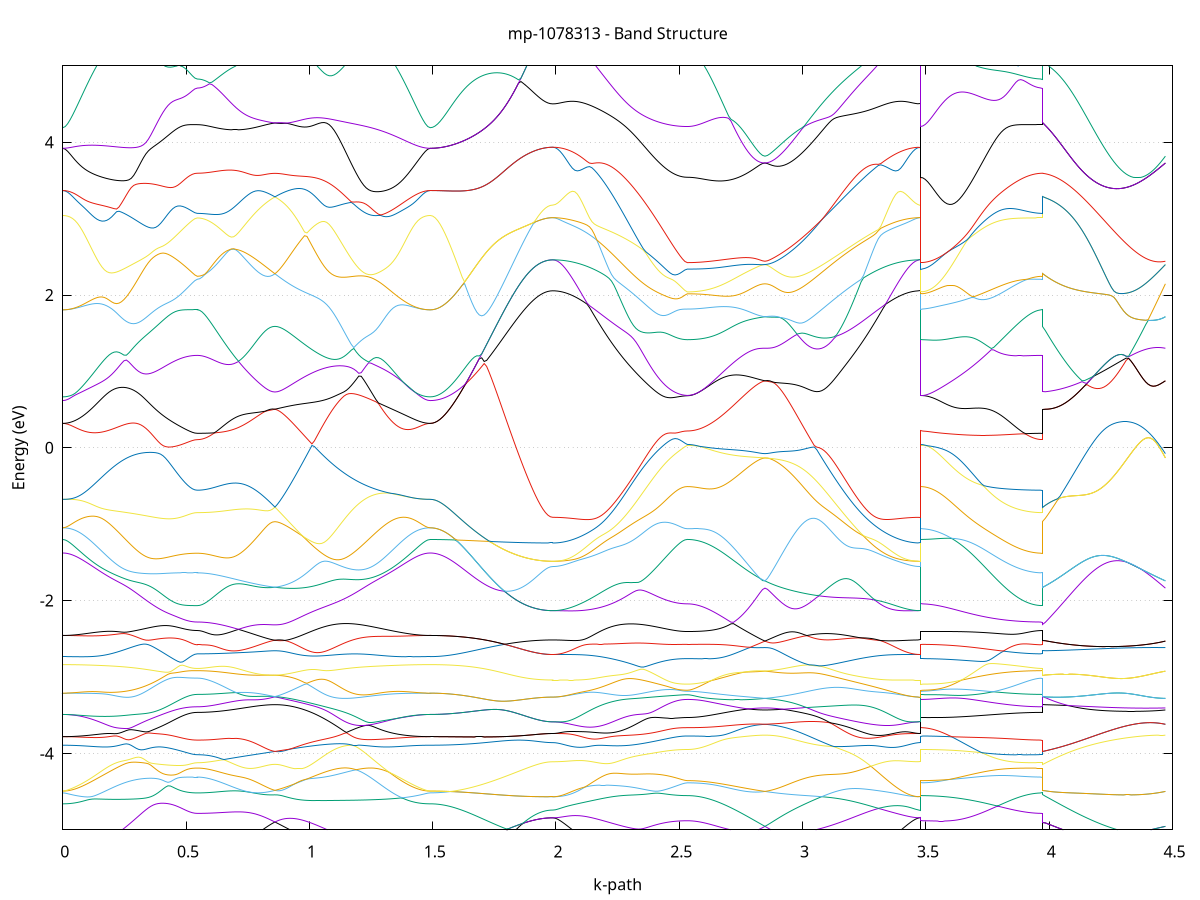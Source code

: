 set title 'mp-1078313 - Band Structure'
set xlabel 'k-path'
set ylabel 'Energy (eV)'
set grid y
set yrange [-5:5]
set terminal png size 800,600
set output 'mp-1078313_bands_gnuplot.png'
plot '-' using 1:2 with lines notitle, '-' using 1:2 with lines notitle, '-' using 1:2 with lines notitle, '-' using 1:2 with lines notitle, '-' using 1:2 with lines notitle, '-' using 1:2 with lines notitle, '-' using 1:2 with lines notitle, '-' using 1:2 with lines notitle, '-' using 1:2 with lines notitle, '-' using 1:2 with lines notitle, '-' using 1:2 with lines notitle, '-' using 1:2 with lines notitle, '-' using 1:2 with lines notitle, '-' using 1:2 with lines notitle, '-' using 1:2 with lines notitle, '-' using 1:2 with lines notitle, '-' using 1:2 with lines notitle, '-' using 1:2 with lines notitle, '-' using 1:2 with lines notitle, '-' using 1:2 with lines notitle, '-' using 1:2 with lines notitle, '-' using 1:2 with lines notitle, '-' using 1:2 with lines notitle, '-' using 1:2 with lines notitle, '-' using 1:2 with lines notitle, '-' using 1:2 with lines notitle, '-' using 1:2 with lines notitle, '-' using 1:2 with lines notitle, '-' using 1:2 with lines notitle, '-' using 1:2 with lines notitle, '-' using 1:2 with lines notitle, '-' using 1:2 with lines notitle, '-' using 1:2 with lines notitle, '-' using 1:2 with lines notitle, '-' using 1:2 with lines notitle, '-' using 1:2 with lines notitle, '-' using 1:2 with lines notitle, '-' using 1:2 with lines notitle, '-' using 1:2 with lines notitle, '-' using 1:2 with lines notitle, '-' using 1:2 with lines notitle, '-' using 1:2 with lines notitle, '-' using 1:2 with lines notitle, '-' using 1:2 with lines notitle, '-' using 1:2 with lines notitle, '-' using 1:2 with lines notitle, '-' using 1:2 with lines notitle, '-' using 1:2 with lines notitle, '-' using 1:2 with lines notitle, '-' using 1:2 with lines notitle, '-' using 1:2 with lines notitle, '-' using 1:2 with lines notitle, '-' using 1:2 with lines notitle, '-' using 1:2 with lines notitle, '-' using 1:2 with lines notitle, '-' using 1:2 with lines notitle, '-' using 1:2 with lines notitle, '-' using 1:2 with lines notitle, '-' using 1:2 with lines notitle, '-' using 1:2 with lines notitle, '-' using 1:2 with lines notitle, '-' using 1:2 with lines notitle, '-' using 1:2 with lines notitle, '-' using 1:2 with lines notitle, '-' using 1:2 with lines notitle, '-' using 1:2 with lines notitle, '-' using 1:2 with lines notitle, '-' using 1:2 with lines notitle, '-' using 1:2 with lines notitle, '-' using 1:2 with lines notitle, '-' using 1:2 with lines notitle, '-' using 1:2 with lines notitle, '-' using 1:2 with lines notitle, '-' using 1:2 with lines notitle, '-' using 1:2 with lines notitle, '-' using 1:2 with lines notitle, '-' using 1:2 with lines notitle, '-' using 1:2 with lines notitle, '-' using 1:2 with lines notitle, '-' using 1:2 with lines notitle, '-' using 1:2 with lines notitle, '-' using 1:2 with lines notitle, '-' using 1:2 with lines notitle, '-' using 1:2 with lines notitle, '-' using 1:2 with lines notitle, '-' using 1:2 with lines notitle, '-' using 1:2 with lines notitle, '-' using 1:2 with lines notitle, '-' using 1:2 with lines notitle, '-' using 1:2 with lines notitle, '-' using 1:2 with lines notitle, '-' using 1:2 with lines notitle, '-' using 1:2 with lines notitle, '-' using 1:2 with lines notitle, '-' using 1:2 with lines notitle, '-' using 1:2 with lines notitle
0.000000 -13.083419
0.009917 -13.083019
0.019833 -13.082019
0.029750 -13.080319
0.039666 -13.077819
0.049583 -13.074719
0.059500 -13.071019
0.069416 -13.066519
0.079333 -13.061319
0.089249 -13.055519
0.099166 -13.049019
0.109083 -13.041819
0.118999 -13.033919
0.128916 -13.025319
0.138833 -13.016119
0.148749 -13.006219
0.158666 -12.995719
0.168582 -12.984419
0.178499 -12.972519
0.188416 -12.960019
0.198332 -12.946819
0.208249 -12.933019
0.218165 -12.918519
0.228082 -12.903419
0.237999 -12.887619
0.247915 -12.871319
0.257832 -12.854319
0.267748 -12.836719
0.277665 -12.818419
0.287582 -12.799619
0.297498 -12.780219
0.307415 -12.760319
0.317331 -12.739719
0.327248 -12.718619
0.337165 -12.697019
0.347081 -12.674819
0.356998 -12.652119
0.366915 -12.628919
0.376831 -12.605219
0.386748 -12.581019
0.396664 -12.556519
0.406581 -12.531519
0.416498 -12.506219
0.426414 -12.480519
0.436331 -12.454619
0.446247 -12.428519
0.456164 -12.402319
0.466081 -12.376119
0.475997 -12.350219
0.485914 -12.324819
0.495830 -12.300219
0.505747 -12.277219
0.515664 -12.256619
0.525580 -12.239819
0.535497 -12.228619
0.545414 -12.224619
0.545414 -12.224619
0.555254 -12.224319
0.565094 -12.223319
0.574935 -12.221819
0.584775 -12.219719
0.594616 -12.217019
0.604456 -12.213719
0.614297 -12.209719
0.624137 -12.205219
0.633978 -12.200119
0.643818 -12.194319
0.653659 -12.188019
0.663499 -12.181119
0.673339 -12.173619
0.683180 -12.165519
0.693020 -12.156819
0.702861 -12.147519
0.712701 -12.137619
0.722542 -12.127219
0.732382 -12.116219
0.742223 -12.104719
0.752063 -12.092519
0.761904 -12.079819
0.771744 -12.066619
0.781584 -12.052819
0.791425 -12.038519
0.801265 -12.023619
0.811106 -12.008219
0.820946 -11.992319
0.830787 -11.975819
0.840627 -11.958919
0.850468 -11.941419
0.860308 -11.923519
0.860308 -11.923519
0.870305 -11.943319
0.880301 -11.965719
0.890298 -11.989919
0.900295 -12.015719
0.910291 -12.042719
0.920288 -12.070419
0.930285 -12.098819
0.940281 -12.127619
0.950278 -12.156619
0.960275 -12.185719
0.970271 -12.214919
0.980268 -12.244119
0.990265 -12.273119
1.000261 -12.301919
1.010258 -12.330519
1.020255 -12.358919
1.030251 -12.386919
1.040248 -12.414619
1.050245 -12.441919
1.060241 -12.468919
1.070238 -12.495419
1.080235 -12.521519
1.090231 -12.547219
1.100228 -12.572419
1.110225 -12.597019
1.120221 -12.621219
1.130218 -12.644919
1.140214 -12.668019
1.150211 -12.690619
1.160208 -12.712719
1.170204 -12.734119
1.180201 -12.755019
1.190198 -12.775319
1.200194 -12.795119
1.210191 -12.814219
1.220188 -12.832719
1.230184 -12.850619
1.240181 -12.867819
1.250178 -12.884519
1.260174 -12.900519
1.270171 -12.915819
1.280168 -12.930619
1.290164 -12.944619
1.300161 -12.958019
1.310158 -12.970819
1.320154 -12.982819
1.330151 -12.994219
1.340148 -13.005019
1.350144 -13.015019
1.360141 -13.024419
1.370138 -13.033119
1.380134 -13.041119
1.390131 -13.048419
1.400128 -13.055019
1.410124 -13.061019
1.420121 -13.066219
1.430117 -13.070819
1.440114 -13.074619
1.450111 -13.077819
1.460107 -13.080219
1.470104 -13.082019
1.480101 -13.083019
1.490097 -13.083419
1.490097 -13.083419
1.500037 -13.083019
1.509977 -13.082119
1.519917 -13.080519
1.529857 -13.078319
1.539797 -13.075519
1.549736 -13.072019
1.559676 -13.067919
1.569616 -13.063219
1.579556 -13.057919
1.589496 -13.052019
1.599436 -13.045419
1.609375 -13.038319
1.619315 -13.030519
1.629255 -13.022119
1.639195 -13.013219
1.649135 -13.003719
1.659075 -12.993619
1.669014 -12.982919
1.678954 -12.971719
1.688894 -12.959919
1.698834 -12.947619
1.708774 -12.934719
1.718714 -12.921419
1.728653 -12.907519
1.738593 -12.893219
1.748533 -12.878419
1.758473 -12.863219
1.768413 -12.847619
1.778353 -12.831619
1.788292 -12.815319
1.798232 -12.798619
1.808172 -12.781719
1.818112 -12.764619
1.828052 -12.747319
1.837992 -12.729919
1.847931 -12.712519
1.857871 -12.695119
1.867811 -12.677919
1.877751 -12.661019
1.887691 -12.644519
1.897631 -12.628619
1.907570 -12.613419
1.917510 -12.599219
1.927450 -12.586119
1.937390 -12.574519
1.947330 -12.564519
1.957269 -12.556419
1.967209 -12.550519
1.977149 -12.546819
1.987089 -12.545619
1.987089 -12.545619
1.997006 -12.545219
2.006922 -12.544319
2.016839 -12.542619
2.026755 -12.540419
2.036672 -12.537419
2.046589 -12.533819
2.056505 -12.529619
2.066422 -12.524719
2.076338 -12.519219
2.086255 -12.513019
2.096172 -12.506319
2.106088 -12.498819
2.116005 -12.490819
2.125922 -12.482119
2.135838 -12.472819
2.145755 -12.462919
2.155671 -12.452319
2.165588 -12.441219
2.175505 -12.429519
2.185421 -12.417219
2.195338 -12.404319
2.205254 -12.390819
2.215171 -12.376819
2.225088 -12.362219
2.235004 -12.347119
2.244921 -12.331519
2.254837 -12.315319
2.264754 -12.298719
2.274671 -12.281519
2.284587 -12.263919
2.294504 -12.245819
2.304420 -12.227319
2.314337 -12.208419
2.324254 -12.189219
2.334170 -12.169519
2.344087 -12.149619
2.354004 -12.129319
2.363920 -12.108819
2.373837 -12.088219
2.383753 -12.067419
2.393670 -12.046519
2.403587 -12.025619
2.413503 -12.004819
2.423420 -11.984319
2.433336 -11.964119
2.443253 -11.944319
2.453170 -11.925319
2.463086 -11.907319
2.473003 -11.890419
2.482919 -11.875219
2.492836 -11.861819
2.502753 -11.850819
2.512669 -11.842619
2.522586 -11.837519
2.532503 -11.835819
2.532503 -11.835819
2.542343 -11.835519
2.552183 -11.834719
2.562024 -11.833219
2.571864 -11.831219
2.581705 -11.828719
2.591545 -11.825619
2.601386 -11.821919
2.611226 -11.817619
2.621067 -11.812819
2.630907 -11.807419
2.640748 -11.801519
2.650588 -11.795019
2.660428 -11.788019
2.670269 -11.780419
2.680109 -11.772219
2.689950 -11.763619
2.699790 -11.754419
2.709631 -11.744619
2.719471 -11.734419
2.729312 -11.723619
2.739152 -11.712319
2.748993 -11.700419
2.758833 -11.688119
2.768673 -11.675319
2.778514 -11.661919
2.788354 -11.648119
2.798195 -11.633819
2.808035 -11.619119
2.817876 -11.603919
2.827716 -11.588219
2.837557 -11.572119
2.847397 -11.555519
2.847397 -11.555519
2.857394 -11.573019
2.867390 -11.591219
2.877387 -11.610219
2.887384 -11.629919
2.897380 -11.650219
2.907377 -11.671119
2.917374 -11.692419
2.927370 -11.714219
2.937367 -11.736319
2.947364 -11.758719
2.957360 -11.781419
2.967357 -11.804319
2.977354 -11.827319
2.987350 -11.850519
2.997347 -11.873719
3.007344 -11.896819
3.017340 -11.920019
3.027337 -11.943119
3.037334 -11.966119
3.047330 -11.988919
3.057327 -12.011519
3.067324 -12.033919
3.077320 -12.056119
3.087317 -12.078019
3.097314 -12.099719
3.107310 -12.121019
3.117307 -12.141919
3.127303 -12.162519
3.137300 -12.182719
3.147297 -12.202419
3.157293 -12.221819
3.167290 -12.240719
3.177287 -12.259119
3.187283 -12.277119
3.197280 -12.294619
3.207277 -12.311519
3.217273 -12.328019
3.227270 -12.343919
3.237267 -12.359319
3.247263 -12.374119
3.257260 -12.388319
3.267257 -12.402019
3.277253 -12.415119
3.287250 -12.427619
3.297247 -12.439519
3.307243 -12.450819
3.317240 -12.461519
3.327237 -12.471619
3.337233 -12.481119
3.347230 -12.489919
3.357227 -12.498119
3.367223 -12.505619
3.377220 -12.512519
3.387217 -12.518819
3.397213 -12.524419
3.407210 -12.529319
3.417206 -12.533619
3.427203 -12.537319
3.437200 -12.540319
3.447196 -12.542619
3.457193 -12.544219
3.467190 -12.545219
3.477186 -12.545619
3.477186 -11.835819
3.487126 -11.836519
3.497066 -11.838619
3.507006 -11.842119
3.516946 -11.846919
3.526886 -11.852819
3.536825 -11.859919
3.546765 -11.868019
3.556705 -11.877019
3.566645 -11.886719
3.576585 -11.897119
3.586525 -11.908019
3.596464 -11.919419
3.606404 -11.931219
3.616344 -11.943219
3.626284 -11.955519
3.636224 -11.967819
3.646164 -11.980219
3.656103 -11.992619
3.666043 -12.005019
3.675983 -12.017219
3.685923 -12.029419
3.695863 -12.041319
3.705803 -12.053019
3.715742 -12.064519
3.725682 -12.075819
3.735622 -12.086719
3.745562 -12.097319
3.755502 -12.107619
3.765442 -12.117519
3.775381 -12.127119
3.785321 -12.136319
3.795261 -12.145019
3.805201 -12.153419
3.815141 -12.161419
3.825081 -12.168919
3.835020 -12.175919
3.844960 -12.182519
3.854900 -12.188719
3.864840 -12.194319
3.874780 -12.199519
3.884720 -12.204319
3.894659 -12.208519
3.904599 -12.212319
3.914539 -12.215519
3.924479 -12.218319
3.934419 -12.220519
3.944358 -12.222319
3.954298 -12.223619
3.964238 -12.224319
3.974178 -12.224619
3.974178 -11.923519
3.984118 -11.924019
3.994058 -11.924119
4.003997 -11.923719
4.013937 -11.922919
4.023877 -11.921519
4.033817 -11.919719
4.043757 -11.917419
4.053697 -11.914719
4.063636 -11.911519
4.073576 -11.907819
4.083516 -11.903719
4.093456 -11.899119
4.103396 -11.894119
4.113336 -11.888619
4.123275 -11.882719
4.133215 -11.876419
4.143155 -11.869619
4.153095 -11.862519
4.163035 -11.854919
4.172975 -11.846919
4.182914 -11.838619
4.192854 -11.829919
4.202794 -11.820819
4.212734 -11.811419
4.222674 -11.801619
4.232614 -11.791619
4.242553 -11.781219
4.252493 -11.770619
4.262433 -11.759719
4.272373 -11.748619
4.282313 -11.737319
4.292253 -11.725919
4.302192 -11.714319
4.312132 -11.702619
4.322072 -11.690819
4.332012 -11.679019
4.341952 -11.667319
4.351892 -11.655719
4.361831 -11.644319
4.371771 -11.633119
4.381711 -11.622219
4.391651 -11.611719
4.401591 -11.601719
4.411531 -11.592419
4.421470 -11.583719
4.431410 -11.575919
4.441350 -11.569119
4.451290 -11.563419
4.461230 -11.558819
4.471170 -11.555519
e
0.000000 -10.881819
0.009917 -10.881819
0.019833 -10.881919
0.029750 -10.882119
0.039666 -10.882419
0.049583 -10.882819
0.059500 -10.883419
0.069416 -10.884119
0.079333 -10.885119
0.089249 -10.886319
0.099166 -10.888019
0.109083 -10.890119
0.118999 -10.892819
0.128916 -10.896319
0.138833 -10.900819
0.148749 -10.906719
0.158666 -10.914319
0.168582 -10.924019
0.178499 -10.936219
0.188416 -10.951219
0.198332 -10.969019
0.208249 -10.989419
0.218165 -11.012219
0.228082 -11.036819
0.237999 -11.063119
0.247915 -11.090819
0.257832 -11.119519
0.267748 -11.149119
0.277665 -11.179619
0.287582 -11.210719
0.297498 -11.242319
0.307415 -11.274519
0.317331 -11.307119
0.327248 -11.340019
0.337165 -11.373219
0.347081 -11.406619
0.356998 -11.440219
0.366915 -11.474019
0.376831 -11.507819
0.386748 -11.541619
0.396664 -11.575419
0.406581 -11.609219
0.416498 -11.642819
0.426414 -11.676119
0.436331 -11.709219
0.446247 -11.741919
0.456164 -11.774219
0.466081 -11.805719
0.475997 -11.836519
0.485914 -11.866119
0.495830 -11.894219
0.505747 -11.920119
0.515664 -11.943019
0.525580 -11.961419
0.535497 -11.973719
0.545414 -11.978019
0.545414 -11.978019
0.555254 -11.977819
0.565094 -11.977119
0.574935 -11.975919
0.584775 -11.974319
0.594616 -11.972319
0.604456 -11.969819
0.614297 -11.966819
0.624137 -11.963519
0.633978 -11.959719
0.643818 -11.955519
0.653659 -11.950919
0.663499 -11.946019
0.673339 -11.940719
0.683180 -11.935219
0.693020 -11.929319
0.702861 -11.923219
0.712701 -11.916919
0.722542 -11.910619
0.732382 -11.904219
0.742223 -11.897819
0.752063 -11.891719
0.761904 -11.886019
0.771744 -11.880919
0.781584 -11.876719
0.791425 -11.873719
0.801265 -11.872319
0.811106 -11.873219
0.820946 -11.876719
0.830787 -11.883319
0.840627 -11.893319
0.850468 -11.906819
0.860308 -11.923419
0.860308 -11.923419
0.870305 -11.904719
0.880301 -11.885519
0.890298 -11.865819
0.900295 -11.845619
0.910291 -11.825019
0.920288 -11.803919
0.930285 -11.782319
0.940281 -11.760419
0.950278 -11.738019
0.960275 -11.715219
0.970271 -11.692019
0.980268 -11.668519
0.990265 -11.644619
1.000261 -11.620319
1.010258 -11.595719
1.020255 -11.570819
1.030251 -11.545719
1.040248 -11.520219
1.050245 -11.494519
1.060241 -11.468519
1.070238 -11.442419
1.080235 -11.416019
1.090231 -11.389519
1.100228 -11.362819
1.110225 -11.336019
1.120221 -11.309019
1.130218 -11.282019
1.140214 -11.255019
1.150211 -11.227919
1.160208 -11.200819
1.170204 -11.173819
1.180201 -11.146819
1.190198 -11.119919
1.200194 -11.093119
1.210191 -11.066419
1.220188 -11.040019
1.230184 -11.013719
1.240181 -10.989719
1.250178 -10.977019
1.260174 -10.965219
1.270171 -10.954219
1.280168 -10.944119
1.290164 -10.935019
1.300161 -10.926719
1.310158 -10.919419
1.320154 -10.912919
1.330151 -10.907319
1.340148 -10.902519
1.350144 -10.898419
1.360141 -10.894919
1.370138 -10.892119
1.380134 -10.889719
1.390131 -10.887819
1.400128 -10.886319
1.410124 -10.885119
1.420121 -10.884119
1.430117 -10.883419
1.440114 -10.882919
1.450111 -10.882419
1.460107 -10.882119
1.470104 -10.881919
1.480101 -10.881819
1.490097 -10.881819
1.490097 -10.881819
1.500037 -10.882919
1.509977 -10.886319
1.519917 -10.891819
1.529857 -10.899419
1.539797 -10.908919
1.549736 -10.920319
1.559676 -10.933419
1.569616 -10.948219
1.579556 -10.964419
1.589496 -10.982019
1.599436 -11.000919
1.609375 -11.021119
1.619315 -11.042319
1.629255 -11.064619
1.639195 -11.087919
1.649135 -11.112119
1.659075 -11.137119
1.669014 -11.162919
1.678954 -11.189419
1.688894 -11.216519
1.698834 -11.244219
1.708774 -11.272319
1.718714 -11.300919
1.728653 -11.329919
1.738593 -11.359119
1.748533 -11.388619
1.758473 -11.418219
1.768413 -11.448019
1.778353 -11.477719
1.788292 -11.507419
1.798232 -11.537019
1.808172 -11.566519
1.818112 -11.595619
1.828052 -11.624419
1.837992 -11.652719
1.847931 -11.680419
1.857871 -11.707519
1.867811 -11.733819
1.877751 -11.759219
1.887691 -11.783419
1.897631 -11.806519
1.907570 -11.828019
1.917510 -11.847919
1.927450 -11.865919
1.937390 -11.881819
1.947330 -11.895219
1.957269 -11.906019
1.967209 -11.913919
1.977149 -11.918719
1.987089 -11.920319
1.987089 -11.920319
1.997006 -11.920019
2.006922 -11.919319
2.016839 -11.918119
2.026755 -11.916519
2.036672 -11.914419
2.046589 -11.911719
2.056505 -11.908719
2.066422 -11.905119
2.076338 -11.901119
2.086255 -11.896619
2.096172 -11.891719
2.106088 -11.886319
2.116005 -11.880419
2.125922 -11.874119
2.135838 -11.867419
2.145755 -11.860219
2.155671 -11.852519
2.165588 -11.844519
2.175505 -11.835919
2.185421 -11.827019
2.195338 -11.817719
2.205254 -11.807919
2.215171 -11.797719
2.225088 -11.787119
2.235004 -11.776219
2.244921 -11.764819
2.254837 -11.753119
2.264754 -11.741019
2.274671 -11.728519
2.284587 -11.715719
2.294504 -11.702619
2.304420 -11.689219
2.314337 -11.675419
2.324254 -11.661419
2.334170 -11.647019
2.344087 -11.632519
2.354004 -11.617719
2.363920 -11.602719
2.373837 -11.587519
2.383753 -11.572119
2.393670 -11.556719
2.403587 -11.541219
2.413503 -11.525619
2.423420 -11.510219
2.433336 -11.494919
2.443253 -11.479819
2.453170 -11.465119
2.463086 -11.451119
2.473003 -11.437919
2.482919 -11.425919
2.492836 -11.415819
2.502753 -11.408219
2.512669 -11.403619
2.522586 -11.401819
2.532503 -11.401519
2.532503 -11.401519
2.542343 -11.401519
2.552183 -11.401619
2.562024 -11.401719
2.571864 -11.401919
2.581705 -11.402119
2.591545 -11.402319
2.601386 -11.402619
2.611226 -11.402919
2.621067 -11.403319
2.630907 -11.403819
2.640748 -11.404419
2.650588 -11.405119
2.660428 -11.406119
2.670269 -11.407319
2.680109 -11.408819
2.689950 -11.410819
2.699790 -11.413319
2.709631 -11.416319
2.719471 -11.420119
2.729312 -11.424619
2.739152 -11.430019
2.748993 -11.436319
2.758833 -11.443619
2.768673 -11.451919
2.778514 -11.461219
2.788354 -11.471719
2.798195 -11.483119
2.808035 -11.495719
2.817876 -11.509219
2.827716 -11.523719
2.837557 -11.539219
2.847397 -11.555519
2.847397 -11.555519
2.857394 -11.538319
2.867390 -11.520619
2.877387 -11.502519
2.887384 -11.484019
2.897380 -11.465119
2.907377 -11.445819
2.917374 -11.426119
2.927370 -11.406119
2.937367 -11.385819
2.947364 -11.373319
2.957360 -11.385419
2.967357 -11.398519
2.977354 -11.412219
2.987350 -11.426619
2.997347 -11.441419
3.007344 -11.456619
3.017340 -11.472119
3.027337 -11.487819
3.037334 -11.503619
3.047330 -11.519519
3.057327 -11.535319
3.067324 -11.551119
3.077320 -11.566819
3.087317 -11.582419
3.097314 -11.597819
3.107310 -11.613019
3.117307 -11.628119
3.127303 -11.642819
3.137300 -11.657419
3.147297 -11.671619
3.157293 -11.685619
3.167290 -11.699219
3.177287 -11.712619
3.187283 -11.725519
3.197280 -11.738219
3.207277 -11.750519
3.217273 -11.762419
3.227270 -11.773919
3.237267 -11.785019
3.247263 -11.795819
3.257260 -11.806119
3.267257 -11.816019
3.277253 -11.825519
3.287250 -11.834619
3.297247 -11.843319
3.307243 -11.851519
3.317240 -11.859219
3.327237 -11.866519
3.337233 -11.873419
3.347230 -11.879819
3.357227 -11.885819
3.367223 -11.891219
3.377220 -11.896319
3.387217 -11.900819
3.397213 -11.904919
3.407210 -11.908519
3.417206 -11.911619
3.427203 -11.914319
3.437200 -11.916419
3.447196 -11.918119
3.457193 -11.919319
3.467190 -11.920019
3.477186 -11.920319
3.477186 -11.401519
3.487126 -11.409819
3.497066 -11.426119
3.507006 -11.444319
3.516946 -11.463119
3.526886 -11.482119
3.536825 -11.501019
3.546765 -11.519919
3.556705 -11.538619
3.566645 -11.557219
3.576585 -11.575619
3.586525 -11.593719
3.596464 -11.611619
3.606404 -11.629119
3.616344 -11.646419
3.626284 -11.663419
3.636224 -11.680019
3.646164 -11.696319
3.656103 -11.712219
3.666043 -11.727819
3.675983 -11.743019
3.685923 -11.757719
3.695863 -11.772119
3.705803 -11.786019
3.715742 -11.799519
3.725682 -11.812619
3.735622 -11.825219
3.745562 -11.837419
3.755502 -11.849119
3.765442 -11.860319
3.775381 -11.871019
3.785321 -11.881319
3.795261 -11.891019
3.805201 -11.900319
3.815141 -11.909119
3.825081 -11.917319
3.835020 -11.925119
3.844960 -11.932319
3.854900 -11.939019
3.864840 -11.945219
3.874780 -11.950919
3.884720 -11.956019
3.894659 -11.960619
3.904599 -11.964719
3.914539 -11.968219
3.924479 -11.971219
3.934419 -11.973619
3.944358 -11.975519
3.954298 -11.976919
3.964238 -11.977719
3.974178 -11.978019
3.974178 -11.923419
3.984118 -11.924019
3.994058 -11.924119
4.003997 -11.923719
4.013937 -11.922819
4.023877 -11.921519
4.033817 -11.919719
4.043757 -11.917419
4.053697 -11.914619
4.063636 -11.911419
4.073576 -11.907819
4.083516 -11.903619
4.093456 -11.899119
4.103396 -11.894019
4.113336 -11.888619
4.123275 -11.882719
4.133215 -11.876319
4.143155 -11.869619
4.153095 -11.862419
4.163035 -11.854919
4.172975 -11.846919
4.182914 -11.838619
4.192854 -11.829919
4.202794 -11.820819
4.212734 -11.811419
4.222674 -11.801619
4.232614 -11.791619
4.242553 -11.781219
4.252493 -11.770619
4.262433 -11.759719
4.272373 -11.748619
4.282313 -11.737319
4.292253 -11.725819
4.302192 -11.714219
4.312132 -11.702519
4.322072 -11.690819
4.332012 -11.679019
4.341952 -11.667319
4.351892 -11.655719
4.361831 -11.644219
4.371771 -11.633019
4.381711 -11.622119
4.391651 -11.611719
4.401591 -11.601719
4.411531 -11.592319
4.421470 -11.583719
4.431410 -11.575919
4.441350 -11.569119
4.451290 -11.563319
4.461230 -11.558819
4.471170 -11.555519
e
0.000000 -10.640919
0.009917 -10.641019
0.019833 -10.641519
0.029750 -10.642419
0.039666 -10.643519
0.049583 -10.645019
0.059500 -10.646819
0.069416 -10.649019
0.079333 -10.651919
0.089249 -10.656019
0.099166 -10.662919
0.109083 -10.674719
0.118999 -10.690419
0.128916 -10.707919
0.138833 -10.726119
0.148749 -10.744119
0.158666 -10.761719
0.168582 -10.778119
0.178499 -10.793119
0.188416 -10.806319
0.198332 -10.817619
0.208249 -10.827119
0.218165 -10.835319
0.228082 -10.842319
0.237999 -10.848419
0.247915 -10.854019
0.257832 -10.859119
0.267748 -10.864019
0.277665 -10.868519
0.287582 -10.873019
0.297498 -10.877219
0.307415 -10.881419
0.317331 -10.885419
0.327248 -10.889419
0.337165 -10.893219
0.347081 -10.896919
0.356998 -10.900619
0.366915 -10.904119
0.376831 -10.907419
0.386748 -10.910719
0.396664 -10.913719
0.406581 -10.916719
0.416498 -10.919419
0.426414 -10.922019
0.436331 -10.924419
0.446247 -10.926719
0.456164 -10.928719
0.466081 -10.930519
0.475997 -10.932119
0.485914 -10.933619
0.495830 -10.934819
0.505747 -10.935819
0.515664 -10.936519
0.525580 -10.937119
0.535497 -10.937419
0.545414 -10.937519
0.545414 -10.937519
0.555254 -10.939519
0.565094 -10.945119
0.574935 -10.954219
0.584775 -10.966519
0.594616 -10.981619
0.604456 -10.999119
0.614297 -11.018619
0.624137 -11.039819
0.633978 -11.062519
0.643818 -11.086519
0.653659 -11.111619
0.663499 -11.137619
0.673339 -11.164319
0.683180 -11.191719
0.693020 -11.219619
0.702861 -11.247819
0.712701 -11.276419
0.722542 -11.305019
0.732382 -11.333619
0.742223 -11.362119
0.752063 -11.390219
0.761904 -11.417819
0.771744 -11.444519
0.781584 -11.470219
0.791425 -11.494319
0.801265 -11.516419
0.811106 -11.536019
0.820946 -11.552619
0.830787 -11.565719
0.840627 -11.575019
0.850468 -11.580419
0.860308 -11.582119
0.860308 -11.582119
0.870305 -11.580519
0.880301 -11.575919
0.890298 -11.568919
0.900295 -11.559819
0.910291 -11.549019
0.920288 -11.536919
0.930285 -11.523719
0.940281 -11.509519
0.950278 -11.494419
0.960275 -11.478719
0.970271 -11.462419
0.980268 -11.445619
0.990265 -11.428419
1.000261 -11.410819
1.010258 -11.392819
1.020255 -11.374619
1.030251 -11.356219
1.040248 -11.337619
1.050245 -11.318819
1.060241 -11.299919
1.070238 -11.281019
1.080235 -11.262119
1.090231 -11.243119
1.100228 -11.224219
1.110225 -11.205419
1.120221 -11.186819
1.130218 -11.168319
1.140214 -11.150019
1.150211 -11.132019
1.160208 -11.114319
1.170204 -11.096919
1.180201 -11.080019
1.190198 -11.063519
1.200194 -11.047519
1.210191 -11.032119
1.220188 -11.017319
1.230184 -11.003119
1.240181 -10.987719
1.250178 -10.961919
1.260174 -10.936419
1.270171 -10.911319
1.280168 -10.886619
1.290164 -10.862219
1.300161 -10.838319
1.310158 -10.814819
1.320154 -10.791819
1.330151 -10.769419
1.340148 -10.747519
1.350144 -10.726119
1.360141 -10.705419
1.370138 -10.685419
1.380134 -10.666019
1.390131 -10.656219
1.400128 -10.653619
1.410124 -10.651119
1.420121 -10.648819
1.430117 -10.646819
1.440114 -10.645019
1.450111 -10.643519
1.460107 -10.642419
1.470104 -10.641519
1.480101 -10.641019
1.490097 -10.640919
1.490097 -10.640919
1.500037 -10.640619
1.509977 -10.639719
1.519917 -10.638319
1.529857 -10.636519
1.539797 -10.634319
1.549736 -10.631919
1.559676 -10.629319
1.569616 -10.626519
1.579556 -10.623719
1.589496 -10.620919
1.599436 -10.618219
1.609375 -10.615519
1.619315 -10.612919
1.629255 -10.610519
1.639195 -10.608119
1.649135 -10.605919
1.659075 -10.603819
1.669014 -10.601819
1.678954 -10.599919
1.688894 -10.598219
1.698834 -10.596619
1.708774 -10.595119
1.718714 -10.593619
1.728653 -10.592319
1.738593 -10.591119
1.748533 -10.589919
1.758473 -10.588919
1.768413 -10.587919
1.778353 -10.587019
1.788292 -10.586119
1.798232 -10.585319
1.808172 -10.584619
1.818112 -10.584019
1.828052 -10.583319
1.837992 -10.582819
1.847931 -10.582319
1.857871 -10.581819
1.867811 -10.581419
1.877751 -10.581019
1.887691 -10.580619
1.897631 -10.580319
1.907570 -10.580019
1.917510 -10.579819
1.927450 -10.579619
1.937390 -10.579419
1.947330 -10.579319
1.957269 -10.579219
1.967209 -10.579119
1.977149 -10.579019
1.987089 -10.579019
1.987089 -10.579019
1.997006 -10.579619
2.006922 -10.581419
2.016839 -10.584219
2.026755 -10.588119
2.036672 -10.593019
2.046589 -10.598719
2.056505 -10.605219
2.066422 -10.612319
2.076338 -10.620119
2.086255 -10.628419
2.096172 -10.637219
2.106088 -10.646319
2.116005 -10.655919
2.125922 -10.665819
2.135838 -10.675919
2.145755 -10.686419
2.155671 -10.697119
2.165588 -10.708019
2.175505 -10.719119
2.185421 -10.730419
2.195338 -10.741919
2.205254 -10.753619
2.215171 -10.765519
2.225088 -10.777719
2.235004 -10.790119
2.244921 -10.802919
2.254837 -10.816219
2.264754 -10.830319
2.274671 -10.846019
2.284587 -10.864019
2.294504 -10.884619
2.304420 -10.907019
2.314337 -10.930719
2.324254 -10.955119
2.334170 -10.979919
2.344087 -11.005119
2.354004 -11.030619
2.363920 -11.056119
2.373837 -11.081719
2.383753 -11.107219
2.393670 -11.132619
2.403587 -11.157819
2.413503 -11.182619
2.423420 -11.206819
2.433336 -11.230519
2.443253 -11.253219
2.453170 -11.274919
2.463086 -11.295219
2.473003 -11.313819
2.482919 -11.330119
2.492836 -11.343719
2.502753 -11.353819
2.512669 -11.359919
2.522586 -11.362519
2.532503 -11.363219
2.532503 -11.363219
2.542343 -11.363019
2.552183 -11.362719
2.562024 -11.362119
2.571864 -11.361419
2.581705 -11.360419
2.591545 -11.359319
2.601386 -11.358119
2.611226 -11.356819
2.621067 -11.355319
2.630907 -11.353919
2.640748 -11.352419
2.650588 -11.350919
2.660428 -11.349419
2.670269 -11.347819
2.680109 -11.346319
2.689950 -11.344819
2.699790 -11.343219
2.709631 -11.341619
2.719471 -11.339919
2.729312 -11.338119
2.739152 -11.336219
2.748993 -11.334319
2.758833 -11.332219
2.768673 -11.330119
2.778514 -11.328019
2.788354 -11.325919
2.798195 -11.323919
2.808035 -11.322019
2.817876 -11.320419
2.827716 -11.319119
2.837557 -11.318219
2.847397 -11.317919
2.847397 -11.317919
2.857394 -11.318219
2.867390 -11.319519
2.877387 -11.321819
2.887384 -11.325219
2.897380 -11.329919
2.907377 -11.336019
2.917374 -11.343419
2.927370 -11.352119
2.937367 -11.362119
2.947364 -11.365119
2.957360 -11.344119
2.967357 -11.322919
2.977354 -11.301419
2.987350 -11.279619
2.997347 -11.257519
3.007344 -11.235319
3.017340 -11.212919
3.027337 -11.190319
3.037334 -11.167519
3.047330 -11.144619
3.057327 -11.121619
3.067324 -11.098519
3.077320 -11.075419
3.087317 -11.052219
3.097314 -11.029019
3.107310 -11.005919
3.117307 -10.982819
3.127303 -10.959819
3.137300 -10.936919
3.147297 -10.914119
3.157293 -10.891619
3.167290 -10.869219
3.177287 -10.849319
3.187283 -10.837419
3.197280 -10.825619
3.207277 -10.813819
3.217273 -10.801919
3.227270 -10.790119
3.237267 -10.778319
3.247263 -10.766619
3.257260 -10.755019
3.267257 -10.743419
3.277253 -10.732019
3.287250 -10.720719
3.297247 -10.709519
3.307243 -10.698519
3.317240 -10.687819
3.327237 -10.677219
3.337233 -10.666919
3.347230 -10.656919
3.357227 -10.647319
3.367223 -10.638019
3.377220 -10.629119
3.387217 -10.620719
3.397213 -10.612819
3.407210 -10.605619
3.417206 -10.599019
3.427203 -10.593219
3.437200 -10.588319
3.447196 -10.584319
3.457193 -10.581419
3.467190 -10.579619
3.477186 -10.579019
3.477186 -11.363219
3.487126 -11.354919
3.497066 -11.338619
3.507006 -11.320419
3.516946 -11.301819
3.526886 -11.283019
3.536825 -11.264319
3.546765 -11.245819
3.556705 -11.227519
3.566645 -11.209619
3.576585 -11.192119
3.586525 -11.175119
3.596464 -11.158719
3.606404 -11.142819
3.616344 -11.127519
3.626284 -11.112919
3.636224 -11.099119
3.646164 -11.086019
3.656103 -11.073719
3.666043 -11.062119
3.675983 -11.051319
3.685923 -11.041319
3.695863 -11.032019
3.705803 -11.023319
3.715742 -11.015419
3.725682 -11.008019
3.735622 -11.001319
3.745562 -10.995019
3.755502 -10.989319
3.765442 -10.984019
3.775381 -10.979119
3.785321 -10.974619
3.795261 -10.970519
3.805201 -10.966719
3.815141 -10.963119
3.825081 -10.959919
3.835020 -10.956919
3.844960 -10.954119
3.854900 -10.951619
3.864840 -10.949319
3.874780 -10.947319
3.884720 -10.945419
3.894659 -10.943719
3.904599 -10.942319
3.914539 -10.941019
3.924479 -10.940019
3.934419 -10.939119
3.944358 -10.938419
3.954298 -10.937919
3.964238 -10.937619
3.974178 -10.937519
3.974178 -11.582119
3.984118 -11.585019
3.994058 -11.587519
4.003997 -11.589619
4.013937 -11.591319
4.023877 -11.592619
4.033817 -11.593419
4.043757 -11.593819
4.053697 -11.593819
4.063636 -11.593319
4.073576 -11.592519
4.083516 -11.591219
4.093456 -11.589519
4.103396 -11.587419
4.113336 -11.585019
4.123275 -11.582119
4.133215 -11.578819
4.143155 -11.575119
4.153095 -11.571019
4.163035 -11.566619
4.172975 -11.561819
4.182914 -11.556619
4.192854 -11.551119
4.202794 -11.545219
4.212734 -11.539019
4.222674 -11.532519
4.232614 -11.525619
4.242553 -11.518519
4.252493 -11.511019
4.262433 -11.503319
4.272373 -11.495319
4.282313 -11.487119
4.292253 -11.478719
4.302192 -11.470019
4.312132 -11.461119
4.322072 -11.452119
4.332012 -11.442919
4.341952 -11.433619
4.351892 -11.424219
4.361831 -11.414719
4.371771 -11.405219
4.381711 -11.395719
4.391651 -11.386319
4.401591 -11.376919
4.411531 -11.367719
4.421470 -11.358619
4.431410 -11.349719
4.441350 -11.341219
4.451290 -11.333019
4.461230 -11.325219
4.471170 -11.317919
e
0.000000 -10.526119
0.009917 -10.528219
0.019833 -10.534019
0.029750 -10.542719
0.039666 -10.553719
0.049583 -10.566219
0.059500 -10.580019
0.069416 -10.594619
0.079333 -10.609819
0.089249 -10.624619
0.099166 -10.637319
0.109083 -10.645819
0.118999 -10.650719
0.128916 -10.653919
0.138833 -10.656419
0.148749 -10.658519
0.158666 -10.660219
0.168582 -10.661519
0.178499 -10.662619
0.188416 -10.663219
0.198332 -10.663519
0.208249 -10.663519
0.218165 -10.663119
0.228082 -10.662319
0.237999 -10.661119
0.247915 -10.659619
0.257832 -10.657719
0.267748 -10.655519
0.277665 -10.653019
0.287582 -10.650219
0.297498 -10.647119
0.307415 -10.643719
0.317331 -10.640219
0.327248 -10.636419
0.337165 -10.632519
0.347081 -10.628519
0.356998 -10.624519
0.366915 -10.620419
0.376831 -10.616419
0.386748 -10.612419
0.396664 -10.608719
0.406581 -10.605219
0.416498 -10.602019
0.426414 -10.599319
0.436331 -10.597219
0.446247 -10.595719
0.456164 -10.594819
0.466081 -10.594419
0.475997 -10.594419
0.485914 -10.594619
0.495830 -10.594919
0.505747 -10.595319
0.515664 -10.595719
0.525580 -10.595919
0.535497 -10.596119
0.545414 -10.596219
0.545414 -10.596219
0.555254 -10.595019
0.565094 -10.591719
0.574935 -10.586419
0.584775 -10.579419
0.594616 -10.571119
0.604456 -10.562019
0.614297 -10.552319
0.624137 -10.542219
0.633978 -10.539519
0.643818 -10.538019
0.653659 -10.536319
0.663499 -10.534519
0.673339 -10.532619
0.683180 -10.530519
0.693020 -10.528319
0.702861 -10.525919
0.712701 -10.523419
0.722542 -10.520819
0.732382 -10.518019
0.742223 -10.515119
0.752063 -10.512119
0.761904 -10.509019
0.771744 -10.505819
0.781584 -10.502519
0.791425 -10.499119
0.801265 -10.495619
0.811106 -10.492019
0.820946 -10.488319
0.830787 -10.484519
0.840627 -10.480719
0.850468 -10.476819
0.860308 -10.472919
0.860308 -10.472919
0.870305 -10.477019
0.880301 -10.481419
0.890298 -10.486019
0.900295 -10.490819
0.910291 -10.495819
0.920288 -10.501019
0.930285 -10.506319
0.940281 -10.511819
0.950278 -10.517419
0.960275 -10.523119
0.970271 -10.529019
0.980268 -10.534919
0.990265 -10.540919
1.000261 -10.547019
1.010258 -10.553219
1.020255 -10.559419
1.030251 -10.565719
1.040248 -10.572019
1.050245 -10.578219
1.060241 -10.584519
1.070238 -10.590719
1.080235 -10.596919
1.090231 -10.603119
1.100228 -10.609119
1.110225 -10.615119
1.120221 -10.620919
1.130218 -10.626619
1.140214 -10.632119
1.150211 -10.637519
1.160208 -10.642619
1.170204 -10.647519
1.180201 -10.652119
1.190198 -10.656519
1.200194 -10.660519
1.210191 -10.664119
1.220188 -10.667419
1.230184 -10.670319
1.240181 -10.672719
1.250178 -10.674619
1.260174 -10.676019
1.270171 -10.677019
1.280168 -10.677419
1.290164 -10.677219
1.300161 -10.676619
1.310158 -10.675519
1.320154 -10.673919
1.330151 -10.672019
1.340148 -10.669719
1.350144 -10.667219
1.360141 -10.664519
1.370138 -10.661719
1.380134 -10.659019
1.390131 -10.647419
1.400128 -10.629519
1.410124 -10.612419
1.420121 -10.596219
1.430117 -10.581019
1.440114 -10.566919
1.450111 -10.554119
1.460107 -10.543019
1.470104 -10.534119
1.480101 -10.528219
1.490097 -10.526119
1.490097 -10.526119
1.500037 -10.526019
1.509977 -10.525919
1.519917 -10.525719
1.529857 -10.525419
1.539797 -10.525119
1.549736 -10.524619
1.559676 -10.524119
1.569616 -10.523519
1.579556 -10.522919
1.589496 -10.522119
1.599436 -10.521319
1.609375 -10.520419
1.619315 -10.519519
1.629255 -10.518519
1.639195 -10.517519
1.649135 -10.516419
1.659075 -10.515319
1.669014 -10.514119
1.678954 -10.512919
1.688894 -10.511619
1.698834 -10.510419
1.708774 -10.509119
1.718714 -10.507819
1.728653 -10.506419
1.738593 -10.505119
1.748533 -10.503819
1.758473 -10.502419
1.768413 -10.501119
1.778353 -10.499819
1.788292 -10.498519
1.798232 -10.497319
1.808172 -10.496019
1.818112 -10.494819
1.828052 -10.493719
1.837992 -10.492619
1.847931 -10.491519
1.857871 -10.490519
1.867811 -10.489519
1.877751 -10.488619
1.887691 -10.487819
1.897631 -10.487019
1.907570 -10.486319
1.917510 -10.485719
1.927450 -10.485219
1.937390 -10.484719
1.947330 -10.484319
1.957269 -10.484019
1.967209 -10.483819
1.977149 -10.483719
1.987089 -10.483719
1.987089 -10.483719
1.997006 -10.484019
2.006922 -10.484919
2.016839 -10.486519
2.026755 -10.488719
2.036672 -10.491719
2.046589 -10.495319
2.056505 -10.499719
2.066422 -10.504919
2.076338 -10.511019
2.086255 -10.518019
2.096172 -10.525919
2.106088 -10.534819
2.116005 -10.544719
2.125922 -10.555719
2.135838 -10.567719
2.145755 -10.580719
2.155671 -10.594819
2.165588 -10.609819
2.175505 -10.625819
2.185421 -10.642619
2.195338 -10.660219
2.205254 -10.678719
2.215171 -10.697819
2.225088 -10.717619
2.235004 -10.737919
2.244921 -10.758719
2.254837 -10.779819
2.264754 -10.800719
2.274671 -10.820919
2.284587 -10.839319
2.294504 -10.855919
2.304420 -10.871119
2.314337 -10.885719
2.324254 -10.900119
2.334170 -10.914519
2.344087 -10.929119
2.354004 -10.943819
2.363920 -10.958619
2.373837 -10.973619
2.383753 -10.988819
2.393670 -11.004219
2.403587 -11.019619
2.413503 -11.035219
2.423420 -11.050719
2.433336 -11.066119
2.443253 -11.081419
2.453170 -11.096419
2.463086 -11.110919
2.473003 -11.124819
2.482919 -11.137619
2.492836 -11.149219
2.502753 -11.159119
2.512669 -11.166719
2.522586 -11.171519
2.532503 -11.173119
2.532503 -11.173119
2.542343 -11.173019
2.552183 -11.172419
2.562024 -11.171619
2.571864 -11.170419
2.581705 -11.168819
2.591545 -11.166919
2.601386 -11.164719
2.611226 -11.162119
2.621067 -11.159119
2.630907 -11.155919
2.640748 -11.152319
2.650588 -11.148419
2.660428 -11.144119
2.670269 -11.139519
2.680109 -11.134619
2.689950 -11.129419
2.699790 -11.123919
2.709631 -11.118119
2.719471 -11.111919
2.729312 -11.105519
2.739152 -11.098719
2.748993 -11.091719
2.758833 -11.084419
2.768673 -11.076819
2.778514 -11.069019
2.788354 -11.060919
2.798195 -11.052519
2.808035 -11.043919
2.817876 -11.035119
2.827716 -11.026019
2.837557 -11.016719
2.847397 -11.007219
2.847397 -11.007219
2.857394 -11.016719
2.867390 -11.025619
2.877387 -11.033719
2.887384 -11.040819
2.897380 -11.046619
2.907377 -11.051019
2.917374 -11.054119
2.927370 -11.055619
2.937367 -11.055819
2.947364 -11.054619
2.957360 -11.052119
2.967357 -11.048519
2.977354 -11.043919
2.987350 -11.038319
2.997347 -11.032019
3.007344 -11.025019
3.017340 -11.017319
3.027337 -11.009119
3.037334 -11.000419
3.047330 -10.991219
3.057327 -10.981719
3.067324 -10.971819
3.077320 -10.961619
3.087317 -10.951219
3.097314 -10.940519
3.107310 -10.929619
3.117307 -10.918519
3.127303 -10.907219
3.137300 -10.895819
3.147297 -10.884319
3.157293 -10.872719
3.167290 -10.861019
3.177287 -10.847119
3.187283 -10.825219
3.197280 -10.803719
3.207277 -10.782519
3.217273 -10.761719
3.227270 -10.741419
3.237267 -10.721519
3.247263 -10.702119
3.257260 -10.683319
3.267257 -10.665119
3.277253 -10.647619
3.287250 -10.630719
3.297247 -10.614719
3.307243 -10.599419
3.317240 -10.585019
3.327237 -10.571419
3.337233 -10.558919
3.347230 -10.547419
3.357227 -10.536919
3.367223 -10.527519
3.377220 -10.519219
3.387217 -10.511919
3.397213 -10.505519
3.407210 -10.500119
3.417206 -10.495619
3.427203 -10.491819
3.437200 -10.488819
3.447196 -10.486519
3.457193 -10.484919
3.467190 -10.484019
3.477186 -10.483719
3.477186 -11.173119
3.487126 -11.172219
3.497066 -11.169519
3.507006 -11.164919
3.516946 -11.158619
3.526886 -11.150719
3.536825 -11.141319
3.546765 -11.130419
3.556705 -11.118319
3.566645 -11.105019
3.576585 -11.090719
3.586525 -11.075419
3.596464 -11.059419
3.606404 -11.042619
3.616344 -11.025319
3.626284 -11.007419
3.636224 -10.989219
3.646164 -10.970619
3.656103 -10.951719
3.666043 -10.932719
3.675983 -10.913619
3.685923 -10.894519
3.695863 -10.875419
3.705803 -10.856419
3.715742 -10.837519
3.725682 -10.818819
3.735622 -10.800419
3.745562 -10.782319
3.755502 -10.764519
3.765442 -10.747219
3.775381 -10.730319
3.785321 -10.713919
3.795261 -10.698019
3.805201 -10.682819
3.815141 -10.668119
3.825081 -10.654119
3.835020 -10.640919
3.844960 -10.628319
3.854900 -10.616619
3.864840 -10.605719
3.874780 -10.596819
3.884720 -10.596219
3.894659 -10.595919
3.904599 -10.595819
3.914539 -10.595819
3.924479 -10.595819
3.934419 -10.595919
3.944358 -10.596019
3.954298 -10.596119
3.964238 -10.596219
3.974178 -10.596219
3.974178 -10.472919
3.984118 -10.471119
3.994058 -10.470219
4.003997 -10.470119
4.013937 -10.470819
4.023877 -10.472319
4.033817 -10.474719
4.043757 -10.477919
4.053697 -10.481919
4.063636 -10.486719
4.073576 -10.492319
4.083516 -10.498719
4.093456 -10.505819
4.103396 -10.513819
4.113336 -10.522419
4.123275 -10.531819
4.133215 -10.541919
4.143155 -10.552619
4.153095 -10.564019
4.163035 -10.576019
4.172975 -10.588619
4.182914 -10.601719
4.192854 -10.615419
4.202794 -10.629519
4.212734 -10.644119
4.222674 -10.659219
4.232614 -10.674619
4.242553 -10.690319
4.252493 -10.706319
4.262433 -10.722619
4.272373 -10.739119
4.282313 -10.755819
4.292253 -10.772519
4.302192 -10.789319
4.312132 -10.806119
4.322072 -10.822919
4.332012 -10.839519
4.341952 -10.855819
4.351892 -10.872019
4.361831 -10.887719
4.371771 -10.903019
4.381711 -10.917819
4.391651 -10.931919
4.401591 -10.945219
4.411531 -10.957719
4.421470 -10.969219
4.431410 -10.979519
4.441350 -10.988619
4.451290 -10.996319
4.461230 -11.002519
4.471170 -11.007219
e
0.000000 -10.444219
0.009917 -10.444319
0.019833 -10.444419
0.029750 -10.444619
0.039666 -10.445019
0.049583 -10.445519
0.059500 -10.446119
0.069416 -10.446819
0.079333 -10.447719
0.089249 -10.448819
0.099166 -10.450119
0.109083 -10.451619
0.118999 -10.453319
0.128916 -10.455219
0.138833 -10.457419
0.148749 -10.459819
0.158666 -10.462419
0.168582 -10.465219
0.178499 -10.468219
0.188416 -10.471419
0.198332 -10.474819
0.208249 -10.478419
0.218165 -10.482219
0.228082 -10.486119
0.237999 -10.490119
0.247915 -10.494219
0.257832 -10.498319
0.267748 -10.502619
0.277665 -10.506919
0.287582 -10.511119
0.297498 -10.515419
0.307415 -10.519719
0.317331 -10.523919
0.327248 -10.528019
0.337165 -10.532019
0.347081 -10.535919
0.356998 -10.539619
0.366915 -10.543119
0.376831 -10.546319
0.386748 -10.549319
0.396664 -10.551919
0.406581 -10.554219
0.416498 -10.555919
0.426414 -10.557019
0.436331 -10.557519
0.446247 -10.557419
0.456164 -10.556719
0.466081 -10.555419
0.475997 -10.553919
0.485914 -10.552219
0.495830 -10.550619
0.505747 -10.549119
0.515664 -10.547819
0.525580 -10.546819
0.535497 -10.546219
0.545414 -10.546019
0.545414 -10.546019
0.555254 -10.545919
0.565094 -10.545719
0.574935 -10.545319
0.584775 -10.544719
0.594616 -10.544019
0.604456 -10.543119
0.614297 -10.542119
0.624137 -10.540919
0.633978 -10.532119
0.643818 -10.522119
0.653659 -10.512419
0.663499 -10.503119
0.673339 -10.494419
0.683180 -10.486219
0.693020 -10.478819
0.702861 -10.472219
0.712701 -10.466519
0.722542 -10.461719
0.732382 -10.457819
0.742223 -10.454919
0.752063 -10.452919
0.761904 -10.451819
0.771744 -10.451519
0.781584 -10.451919
0.791425 -10.453019
0.801265 -10.454619
0.811106 -10.456719
0.820946 -10.459319
0.830787 -10.462219
0.840627 -10.465519
0.850468 -10.469119
0.860308 -10.472919
0.860308 -10.472919
0.870305 -10.468819
0.880301 -10.464719
0.890298 -10.460619
0.900295 -10.456419
0.910291 -10.452219
0.920288 -10.448019
0.930285 -10.443819
0.940281 -10.439619
0.950278 -10.435319
0.960275 -10.431119
0.970271 -10.426919
0.980268 -10.422819
0.990265 -10.418719
1.000261 -10.414619
1.010258 -10.410619
1.020255 -10.406619
1.030251 -10.402719
1.040248 -10.398919
1.050245 -10.399119
1.060241 -10.401719
1.070238 -10.404219
1.080235 -10.406819
1.090231 -10.409419
1.100228 -10.411919
1.110225 -10.414419
1.120221 -10.416919
1.130218 -10.419319
1.140214 -10.421719
1.150211 -10.424019
1.160208 -10.426319
1.170204 -10.428519
1.180201 -10.430519
1.190198 -10.432519
1.200194 -10.434519
1.210191 -10.436319
1.220188 -10.438019
1.230184 -10.439619
1.240181 -10.441019
1.250178 -10.442419
1.260174 -10.443619
1.270171 -10.444719
1.280168 -10.445619
1.290164 -10.446419
1.300161 -10.447119
1.310158 -10.447619
1.320154 -10.448019
1.330151 -10.448319
1.340148 -10.448419
1.350144 -10.448419
1.360141 -10.448319
1.370138 -10.448119
1.380134 -10.447819
1.390131 -10.447419
1.400128 -10.447019
1.410124 -10.446619
1.420121 -10.446119
1.430117 -10.445719
1.440114 -10.445319
1.450111 -10.444919
1.460107 -10.444619
1.470104 -10.444419
1.480101 -10.444319
1.490097 -10.444219
1.490097 -10.444219
1.500037 -10.444219
1.509977 -10.444219
1.519917 -10.444119
1.529857 -10.444019
1.539797 -10.443919
1.549736 -10.443719
1.559676 -10.443519
1.569616 -10.443319
1.579556 -10.443119
1.589496 -10.442819
1.599436 -10.442519
1.609375 -10.442219
1.619315 -10.441919
1.629255 -10.441519
1.639195 -10.441119
1.649135 -10.440719
1.659075 -10.440319
1.669014 -10.439919
1.678954 -10.439519
1.688894 -10.439019
1.698834 -10.438619
1.708774 -10.438119
1.718714 -10.437619
1.728653 -10.437119
1.738593 -10.436719
1.748533 -10.436219
1.758473 -10.435719
1.768413 -10.435219
1.778353 -10.434819
1.788292 -10.434319
1.798232 -10.433919
1.808172 -10.433419
1.818112 -10.433019
1.828052 -10.432619
1.837992 -10.432219
1.847931 -10.431819
1.857871 -10.431419
1.867811 -10.431119
1.877751 -10.430819
1.887691 -10.430519
1.897631 -10.430219
1.907570 -10.430019
1.917510 -10.429819
1.927450 -10.429619
1.937390 -10.429419
1.947330 -10.429319
1.957269 -10.429219
1.967209 -10.429119
1.977149 -10.429019
1.987089 -10.429019
1.987089 -10.429019
1.997006 -10.429419
2.006922 -10.430719
2.016839 -10.432719
2.026755 -10.435519
2.036672 -10.439119
2.046589 -10.443519
2.056505 -10.448519
2.066422 -10.454119
2.076338 -10.460419
2.086255 -10.467119
2.096172 -10.474319
2.106088 -10.481919
2.116005 -10.489819
2.125922 -10.498019
2.135838 -10.506419
2.145755 -10.515119
2.155671 -10.524019
2.165588 -10.533219
2.175505 -10.542519
2.185421 -10.552219
2.195338 -10.562019
2.205254 -10.572119
2.215171 -10.582319
2.225088 -10.592719
2.235004 -10.603319
2.244921 -10.614119
2.254837 -10.624919
2.264754 -10.635719
2.274671 -10.646619
2.284587 -10.657519
2.294504 -10.668219
2.304420 -10.678919
2.314337 -10.689419
2.324254 -10.699719
2.334170 -10.709719
2.344087 -10.719419
2.354004 -10.728719
2.363920 -10.737719
2.373837 -10.746319
2.383753 -10.754419
2.393670 -10.762119
2.403587 -10.769319
2.413503 -10.776019
2.423420 -10.782119
2.433336 -10.787819
2.443253 -10.792919
2.453170 -10.797519
2.463086 -10.801619
2.473003 -10.805119
2.482919 -10.808119
2.492836 -10.810519
2.502753 -10.812419
2.512669 -10.813819
2.522586 -10.814619
2.532503 -10.814919
2.532503 -10.814919
2.542343 -10.815119
2.552183 -10.815919
2.562024 -10.817219
2.571864 -10.819019
2.581705 -10.821319
2.591545 -10.824019
2.601386 -10.827319
2.611226 -10.830919
2.621067 -10.835019
2.630907 -10.839519
2.640748 -10.844319
2.650588 -10.849519
2.660428 -10.854919
2.670269 -10.860719
2.680109 -10.866719
2.689950 -10.872919
2.699790 -10.879319
2.709631 -10.886019
2.719471 -10.892919
2.729312 -10.900019
2.739152 -10.907319
2.748993 -10.914919
2.758833 -10.922819
2.768673 -10.931119
2.778514 -10.939719
2.788354 -10.948619
2.798195 -10.957919
2.808035 -10.967619
2.817876 -10.977419
2.827716 -10.987419
2.837557 -10.997419
2.847397 -11.007219
2.847397 -11.007219
2.857394 -10.997319
2.867390 -10.987219
2.877387 -10.976919
2.887384 -10.966419
2.897380 -10.955819
2.907377 -10.945019
2.917374 -10.934019
2.927370 -10.922919
2.937367 -10.911719
2.947364 -10.900319
2.957360 -10.888919
2.967357 -10.877319
2.977354 -10.865619
2.987350 -10.853919
2.997347 -10.842219
3.007344 -10.830319
3.017340 -10.818519
3.027337 -10.806619
3.037334 -10.794719
3.047330 -10.782819
3.057327 -10.770919
3.067324 -10.759119
3.077320 -10.747319
3.087317 -10.735619
3.097314 -10.723919
3.107310 -10.712319
3.117307 -10.700919
3.127303 -10.689519
3.137300 -10.678219
3.147297 -10.667119
3.157293 -10.656219
3.167290 -10.645319
3.177287 -10.634719
3.187283 -10.624319
3.197280 -10.614019
3.207277 -10.603919
3.217273 -10.594119
3.227270 -10.584419
3.237267 -10.575019
3.247263 -10.565819
3.257260 -10.556919
3.267257 -10.548219
3.277253 -10.539719
3.287250 -10.531419
3.297247 -10.523419
3.307243 -10.515519
3.317240 -10.507919
3.327237 -10.500419
3.337233 -10.493219
3.347230 -10.486119
3.357227 -10.479119
3.367223 -10.472419
3.377220 -10.465919
3.387217 -10.459619
3.397213 -10.453719
3.407210 -10.448319
3.417206 -10.443419
3.427203 -10.439219
3.437200 -10.435619
3.447196 -10.432719
3.457193 -10.430719
3.467190 -10.429419
3.477186 -10.429019
3.477186 -10.814919
3.487126 -10.814719
3.497066 -10.814119
3.507006 -10.813119
3.516946 -10.811719
3.526886 -10.809919
3.536825 -10.807719
3.546765 -10.805119
3.556705 -10.802019
3.566645 -10.798419
3.576585 -10.794319
3.586525 -10.789719
3.596464 -10.784619
3.606404 -10.778919
3.616344 -10.772719
3.626284 -10.765919
3.636224 -10.758519
3.646164 -10.750719
3.656103 -10.742319
3.666043 -10.733519
3.675983 -10.724319
3.685923 -10.714719
3.695863 -10.705019
3.705803 -10.695119
3.715742 -10.685219
3.725682 -10.675319
3.735622 -10.665719
3.745562 -10.656519
3.755502 -10.647719
3.765442 -10.639419
3.775381 -10.631919
3.785321 -10.625019
3.795261 -10.619019
3.805201 -10.613819
3.815141 -10.609419
3.825081 -10.605819
3.835020 -10.602919
3.844960 -10.600619
3.854900 -10.598919
3.864840 -10.597619
3.874780 -10.595619
3.884720 -10.586319
3.894659 -10.578019
3.904599 -10.570619
3.914539 -10.564119
3.924479 -10.558619
3.934419 -10.554119
3.944358 -10.550619
3.954298 -10.548019
3.964238 -10.546519
3.974178 -10.546019
3.974178 -10.472919
3.984118 -10.471119
3.994058 -10.470219
4.003997 -10.470019
4.013937 -10.470819
4.023877 -10.472319
4.033817 -10.474719
4.043757 -10.477819
4.053697 -10.481819
4.063636 -10.486719
4.073576 -10.492319
4.083516 -10.498719
4.093456 -10.505819
4.103396 -10.513819
4.113336 -10.522419
4.123275 -10.531819
4.133215 -10.541919
4.143155 -10.552619
4.153095 -10.564019
4.163035 -10.576019
4.172975 -10.588519
4.182914 -10.601719
4.192854 -10.615419
4.202794 -10.629519
4.212734 -10.644119
4.222674 -10.659119
4.232614 -10.674519
4.242553 -10.690319
4.252493 -10.706319
4.262433 -10.722619
4.272373 -10.739119
4.282313 -10.755819
4.292253 -10.772519
4.302192 -10.789319
4.312132 -10.806119
4.322072 -10.822819
4.332012 -10.839419
4.341952 -10.855819
4.351892 -10.871919
4.361831 -10.887719
4.371771 -10.903019
4.381711 -10.917719
4.391651 -10.931819
4.401591 -10.945219
4.411531 -10.957719
4.421470 -10.969119
4.431410 -10.979519
4.441350 -10.988619
4.451290 -10.996319
4.461230 -11.002519
4.471170 -11.007219
e
0.000000 -10.444219
0.009917 -10.442819
0.019833 -10.439019
0.029750 -10.433519
0.039666 -10.427119
0.049583 -10.420419
0.059500 -10.413519
0.069416 -10.406819
0.079333 -10.400219
0.089249 -10.394019
0.099166 -10.388019
0.109083 -10.382419
0.118999 -10.377119
0.128916 -10.372219
0.138833 -10.367519
0.148749 -10.363219
0.158666 -10.359219
0.168582 -10.355519
0.178499 -10.352219
0.188416 -10.349119
0.198332 -10.346319
0.208249 -10.343919
0.218165 -10.341719
0.228082 -10.339819
0.237999 -10.338219
0.247915 -10.336919
0.257832 -10.335919
0.267748 -10.335119
0.277665 -10.334619
0.287582 -10.334419
0.297498 -10.334419
0.307415 -10.334719
0.317331 -10.335319
0.327248 -10.336019
0.337165 -10.337019
0.347081 -10.338319
0.356998 -10.339719
0.366915 -10.341319
0.376831 -10.343119
0.386748 -10.345019
0.396664 -10.347119
0.406581 -10.349319
0.416498 -10.351519
0.426414 -10.353819
0.436331 -10.356219
0.446247 -10.358519
0.456164 -10.360819
0.466081 -10.363019
0.475997 -10.365119
0.485914 -10.367019
0.495830 -10.368719
0.505747 -10.370219
0.515664 -10.371419
0.525580 -10.372219
0.535497 -10.372819
0.545414 -10.373019
0.545414 -10.373019
0.555254 -10.373019
0.565094 -10.373119
0.574935 -10.373419
0.584775 -10.373719
0.594616 -10.374119
0.604456 -10.374519
0.614297 -10.375019
0.624137 -10.375619
0.633978 -10.376319
0.643818 -10.376919
0.653659 -10.377619
0.663499 -10.378219
0.673339 -10.378819
0.683180 -10.379419
0.693020 -10.379819
0.702861 -10.380019
0.712701 -10.380119
0.722542 -10.379919
0.732382 -10.379419
0.742223 -10.378719
0.752063 -10.377719
0.761904 -10.376619
0.771744 -10.375319
0.781584 -10.373919
0.791425 -10.372619
0.801265 -10.371319
0.811106 -10.370119
0.820946 -10.369119
0.830787 -10.368319
0.840627 -10.367719
0.850468 -10.367419
0.860308 -10.367219
0.860308 -10.367219
0.870305 -10.367419
0.880301 -10.367719
0.890298 -10.368319
0.900295 -10.369119
0.910291 -10.370219
0.920288 -10.371419
0.930285 -10.372819
0.940281 -10.374419
0.950278 -10.376119
0.960275 -10.378019
0.970271 -10.380019
0.980268 -10.382219
0.990265 -10.384419
1.000261 -10.386719
1.010258 -10.389119
1.020255 -10.391519
1.030251 -10.394019
1.040248 -10.396519
1.050245 -10.395219
1.060241 -10.391519
1.070238 -10.388019
1.080235 -10.384619
1.090231 -10.381319
1.100228 -10.378219
1.110225 -10.375219
1.120221 -10.372319
1.130218 -10.369619
1.140214 -10.367019
1.150211 -10.364719
1.160208 -10.362519
1.170204 -10.360519
1.180201 -10.358719
1.190198 -10.357119
1.200194 -10.355819
1.210191 -10.354719
1.220188 -10.353919
1.230184 -10.353319
1.240181 -10.353019
1.250178 -10.352919
1.260174 -10.353219
1.270171 -10.353719
1.280168 -10.354619
1.290164 -10.355919
1.300161 -10.357419
1.310158 -10.359319
1.320154 -10.361619
1.330151 -10.364319
1.340148 -10.367419
1.350144 -10.370919
1.360141 -10.374719
1.370138 -10.379119
1.380134 -10.383819
1.390131 -10.389019
1.400128 -10.394519
1.410124 -10.400519
1.420121 -10.406819
1.430117 -10.413419
1.440114 -10.420219
1.450111 -10.427019
1.460107 -10.433419
1.470104 -10.438919
1.480101 -10.442819
1.490097 -10.444219
1.490097 -10.444219
1.500037 -10.444219
1.509977 -10.444219
1.519917 -10.444119
1.529857 -10.444019
1.539797 -10.443819
1.549736 -10.443719
1.559676 -10.443519
1.569616 -10.443319
1.579556 -10.443019
1.589496 -10.442819
1.599436 -10.442519
1.609375 -10.442219
1.619315 -10.441819
1.629255 -10.441519
1.639195 -10.441119
1.649135 -10.440719
1.659075 -10.440319
1.669014 -10.439919
1.678954 -10.439419
1.688894 -10.439019
1.698834 -10.438519
1.708774 -10.438119
1.718714 -10.437619
1.728653 -10.437119
1.738593 -10.436619
1.748533 -10.436219
1.758473 -10.435719
1.768413 -10.435219
1.778353 -10.434719
1.788292 -10.434319
1.798232 -10.433819
1.808172 -10.433419
1.818112 -10.433019
1.828052 -10.432619
1.837992 -10.432219
1.847931 -10.431819
1.857871 -10.431419
1.867811 -10.431119
1.877751 -10.430819
1.887691 -10.430519
1.897631 -10.430219
1.907570 -10.430019
1.917510 -10.429719
1.927450 -10.429519
1.937390 -10.429419
1.947330 -10.429219
1.957269 -10.429119
1.967209 -10.429119
1.977149 -10.429019
1.987089 -10.429019
1.987089 -10.429019
1.997006 -10.428719
2.006922 -10.427919
2.016839 -10.426719
2.026755 -10.425019
2.036672 -10.423019
2.046589 -10.420719
2.056505 -10.418219
2.066422 -10.415619
2.076338 -10.413019
2.086255 -10.410419
2.096172 -10.407919
2.106088 -10.405419
2.116005 -10.403119
2.125922 -10.400919
2.135838 -10.398919
2.145755 -10.397119
2.155671 -10.395419
2.165588 -10.393919
2.175505 -10.392619
2.185421 -10.391519
2.195338 -10.390519
2.205254 -10.389719
2.215171 -10.389119
2.225088 -10.388619
2.235004 -10.388319
2.244921 -10.388119
2.254837 -10.388019
2.264754 -10.388119
2.274671 -10.388219
2.284587 -10.388419
2.294504 -10.388819
2.304420 -10.389119
2.314337 -10.389619
2.324254 -10.390119
2.334170 -10.390719
2.344087 -10.391219
2.354004 -10.391819
2.363920 -10.392519
2.373837 -10.393119
2.383753 -10.393719
2.393670 -10.394419
2.403587 -10.395019
2.413503 -10.395619
2.423420 -10.396119
2.433336 -10.396719
2.443253 -10.397219
2.453170 -10.397619
2.463086 -10.398019
2.473003 -10.398419
2.482919 -10.398719
2.492836 -10.399019
2.502753 -10.399219
2.512669 -10.399319
2.522586 -10.399419
2.532503 -10.399519
2.532503 -10.399519
2.542343 -10.400119
2.552183 -10.401919
2.562024 -10.404919
2.571864 -10.409119
2.581705 -10.414519
2.591545 -10.421019
2.601386 -10.428519
2.611226 -10.437119
2.621067 -10.446619
2.630907 -10.457019
2.640748 -10.468219
2.650588 -10.480119
2.660428 -10.492719
2.670269 -10.505719
2.680109 -10.519219
2.689950 -10.533019
2.699790 -10.546919
2.709631 -10.560819
2.719471 -10.574719
2.729312 -10.588219
2.739152 -10.601419
2.748993 -10.613919
2.758833 -10.625719
2.768673 -10.636619
2.778514 -10.646419
2.788354 -10.655119
2.798195 -10.662519
2.808035 -10.668519
2.817876 -10.673219
2.827716 -10.676419
2.837557 -10.678419
2.847397 -10.679019
2.847397 -10.679019
2.857394 -10.678419
2.867390 -10.676619
2.877387 -10.673719
2.887384 -10.669819
2.897380 -10.665119
2.907377 -10.659519
2.917374 -10.653219
2.927370 -10.646319
2.937367 -10.638919
2.947364 -10.631019
2.957360 -10.622819
2.967357 -10.614219
2.977354 -10.605319
2.987350 -10.596219
2.997347 -10.587019
3.007344 -10.577619
3.017340 -10.568219
3.027337 -10.558819
3.037334 -10.549419
3.047330 -10.540019
3.057327 -10.530819
3.067324 -10.521719
3.077320 -10.512819
3.087317 -10.504119
3.097314 -10.495619
3.107310 -10.487319
3.117307 -10.479419
3.127303 -10.471719
3.137300 -10.464419
3.147297 -10.457419
3.157293 -10.450819
3.167290 -10.444619
3.177287 -10.438819
3.187283 -10.433419
3.197280 -10.428419
3.207277 -10.423919
3.217273 -10.419719
3.227270 -10.416119
3.237267 -10.412919
3.247263 -10.410119
3.257260 -10.407819
3.267257 -10.405919
3.277253 -10.404519
3.287250 -10.403519
3.297247 -10.402919
3.307243 -10.402819
3.317240 -10.403019
3.327237 -10.403619
3.337233 -10.404619
3.347230 -10.405919
3.357227 -10.407519
3.367223 -10.409419
3.377220 -10.411419
3.387217 -10.413719
3.397213 -10.416019
3.407210 -10.418419
3.417206 -10.420719
3.427203 -10.423019
3.437200 -10.425019
3.447196 -10.426619
3.457193 -10.427919
3.467190 -10.428719
3.477186 -10.429019
3.477186 -10.399519
3.487126 -10.399619
3.497066 -10.399919
3.507006 -10.400419
3.516946 -10.401119
3.526886 -10.402019
3.536825 -10.403119
3.546765 -10.404419
3.556705 -10.405919
3.566645 -10.407519
3.576585 -10.409219
3.586525 -10.411219
3.596464 -10.413219
3.606404 -10.415319
3.616344 -10.417519
3.626284 -10.419819
3.636224 -10.422219
3.646164 -10.424519
3.656103 -10.426919
3.666043 -10.429219
3.675983 -10.431419
3.685923 -10.433519
3.695863 -10.435419
3.705803 -10.437119
3.715742 -10.438619
3.725682 -10.439819
3.735622 -10.440519
3.745562 -10.440919
3.755502 -10.440819
3.765442 -10.440119
3.775381 -10.438819
3.785321 -10.436919
3.795261 -10.434519
3.805201 -10.431419
3.815141 -10.427819
3.825081 -10.423719
3.835020 -10.419319
3.844960 -10.414619
3.854900 -10.409819
3.864840 -10.404919
3.874780 -10.400119
3.884720 -10.395519
3.894659 -10.391219
3.904599 -10.387119
3.914539 -10.383519
3.924479 -10.380419
3.934419 -10.377819
3.944358 -10.375719
3.954298 -10.374219
3.964238 -10.373319
3.974178 -10.373019
3.974178 -10.367219
3.984118 -10.360519
3.994058 -10.354319
4.003997 -10.348619
4.013937 -10.343519
4.023877 -10.338919
4.033817 -10.334919
4.043757 -10.331519
4.053697 -10.328719
4.063636 -10.326519
4.073576 -10.324919
4.083516 -10.324019
4.093456 -10.323619
4.103396 -10.324019
4.113336 -10.325019
4.123275 -10.326619
4.133215 -10.328919
4.143155 -10.331919
4.153095 -10.335519
4.163035 -10.339719
4.172975 -10.344619
4.182914 -10.350219
4.192854 -10.356419
4.202794 -10.363219
4.212734 -10.370619
4.222674 -10.378519
4.232614 -10.387119
4.242553 -10.396219
4.252493 -10.405819
4.262433 -10.416019
4.272373 -10.426619
4.282313 -10.437619
4.292253 -10.449119
4.302192 -10.461019
4.312132 -10.473219
4.322072 -10.485819
4.332012 -10.498619
4.341952 -10.511719
4.351892 -10.524919
4.361831 -10.538319
4.371771 -10.551819
4.381711 -10.565419
4.391651 -10.578919
4.401591 -10.592419
4.411531 -10.605719
4.421470 -10.618819
4.431410 -10.631719
4.441350 -10.644219
4.451290 -10.656319
4.461230 -10.668019
4.471170 -10.679019
e
0.000000 -5.992319
0.009917 -5.992119
0.019833 -5.991419
0.029750 -5.990219
0.039666 -5.988619
0.049583 -5.986519
0.059500 -5.984019
0.069416 -5.980919
0.079333 -5.977419
0.089249 -5.973419
0.099166 -5.968919
0.109083 -5.963919
0.118999 -5.958419
0.128916 -5.952319
0.138833 -5.945819
0.148749 -5.938619
0.158666 -5.930919
0.168582 -5.922719
0.178499 -5.913919
0.188416 -5.904519
0.198332 -5.894519
0.208249 -5.883919
0.218165 -5.872819
0.228082 -5.861119
0.237999 -5.848819
0.247915 -5.836019
0.257832 -5.822719
0.267748 -5.809019
0.277665 -5.795019
0.287582 -5.780619
0.297498 -5.766219
0.307415 -5.751719
0.317331 -5.737619
0.327248 -5.724119
0.337165 -5.711619
0.347081 -5.700619
0.356998 -5.691619
0.366915 -5.684819
0.376831 -5.680419
0.386748 -5.678119
0.396664 -5.677619
0.406581 -5.678319
0.416498 -5.680019
0.426414 -5.682219
0.436331 -5.684819
0.446247 -5.687419
0.456164 -5.690119
0.466081 -5.692719
0.475997 -5.695119
0.485914 -5.697319
0.495830 -5.699219
0.505747 -5.700719
0.515664 -5.702019
0.525580 -5.702919
0.535497 -5.703519
0.545414 -5.703619
0.545414 -5.703619
0.555254 -5.702719
0.565094 -5.700019
0.574935 -5.695419
0.584775 -5.689119
0.594616 -5.681019
0.604456 -5.671319
0.614297 -5.659819
0.624137 -5.646819
0.633978 -5.632419
0.643818 -5.616519
0.653659 -5.599319
0.663499 -5.581019
0.673339 -5.561719
0.683180 -5.541619
0.693020 -5.520919
0.702861 -5.499819
0.712701 -5.478519
0.722542 -5.457419
0.732382 -5.436819
0.742223 -5.416919
0.752063 -5.398119
0.761904 -5.380619
0.771744 -5.364719
0.781584 -5.350519
0.791425 -5.338119
0.801265 -5.327419
0.811106 -5.318619
0.820946 -5.311519
0.830787 -5.306019
0.840627 -5.302119
0.850468 -5.299819
0.860308 -5.299119
0.860308 -5.299119
0.870305 -5.299919
0.880301 -5.302219
0.890298 -5.306019
0.900295 -5.311319
0.910291 -5.318119
0.920288 -5.326219
0.930285 -5.335719
0.940281 -5.346519
0.950278 -5.358519
0.960275 -5.371619
0.970271 -5.385719
0.980268 -5.400619
0.990265 -5.416419
1.000261 -5.432819
1.010258 -5.449919
1.020255 -5.467419
1.030251 -5.485319
1.040248 -5.503519
1.050245 -5.521919
1.060241 -5.540419
1.070238 -5.559019
1.080235 -5.577619
1.090231 -5.596119
1.100228 -5.614519
1.110225 -5.632819
1.120221 -5.650819
1.130218 -5.668519
1.140214 -5.685919
1.150211 -5.703019
1.160208 -5.719819
1.170204 -5.736119
1.180201 -5.752019
1.190198 -5.767519
1.200194 -5.782519
1.210191 -5.797019
1.220188 -5.811019
1.230184 -5.824619
1.240181 -5.837619
1.250178 -5.850119
1.260174 -5.862019
1.270171 -5.873419
1.280168 -5.884319
1.290164 -5.894619
1.300161 -5.904419
1.310158 -5.913719
1.320154 -5.922419
1.330151 -5.930519
1.340148 -5.938219
1.350144 -5.945319
1.360141 -5.951919
1.370138 -5.958019
1.380134 -5.963519
1.390131 -5.968619
1.400128 -5.973119
1.410124 -5.977219
1.420121 -5.980819
1.430117 -5.983819
1.440114 -5.986419
1.450111 -5.988619
1.460107 -5.990219
1.470104 -5.991419
1.480101 -5.992119
1.490097 -5.992319
1.490097 -5.992319
1.500037 -5.991119
1.509977 -5.987419
1.519917 -5.981319
1.529857 -5.972919
1.539797 -5.962019
1.549736 -5.948819
1.559676 -5.933419
1.569616 -5.915719
1.579556 -5.895919
1.589496 -5.874119
1.599436 -5.850219
1.609375 -5.824519
1.619315 -5.797019
1.629255 -5.767819
1.639195 -5.737019
1.649135 -5.704719
1.659075 -5.671119
1.669014 -5.636319
1.678954 -5.600419
1.688894 -5.563619
1.698834 -5.525919
1.708774 -5.487619
1.718714 -5.448719
1.728653 -5.409519
1.738593 -5.370019
1.748533 -5.330519
1.758473 -5.291119
1.768413 -5.252019
1.778353 -5.213219
1.788292 -5.175119
1.798232 -5.137719
1.808172 -5.101219
1.818112 -5.065719
1.828052 -5.031519
1.837992 -5.034519
1.847931 -5.044619
1.857871 -5.054319
1.867811 -5.063319
1.877751 -5.071619
1.887691 -5.079319
1.897631 -5.086419
1.907570 -5.092719
1.917510 -5.098419
1.927450 -5.103319
1.937390 -5.107519
1.947330 -5.110919
1.957269 -5.113619
1.967209 -5.115519
1.977149 -5.116719
1.987089 -5.117019
1.987089 -5.117019
1.997006 -5.118419
2.006922 -5.122219
2.016839 -5.128419
2.026755 -5.136519
2.036672 -5.146319
2.046589 -5.157519
2.056505 -5.169819
2.066422 -5.183119
2.076338 -5.197619
2.086255 -5.213119
2.096172 -5.230019
2.106088 -5.248319
2.116005 -5.268119
2.125922 -5.289419
2.135838 -5.312119
2.145755 -5.335919
2.155671 -5.360619
2.165588 -5.385819
2.175505 -5.411519
2.185421 -5.437219
2.195338 -5.463019
2.205254 -5.488719
2.215171 -5.514019
2.225088 -5.539119
2.235004 -5.563719
2.244921 -5.587819
2.254837 -5.611419
2.264754 -5.634419
2.274671 -5.656719
2.284587 -5.678419
2.294504 -5.699419
2.304420 -5.719719
2.314337 -5.739219
2.324254 -5.757919
2.334170 -5.775919
2.344087 -5.793119
2.354004 -5.809519
2.363920 -5.825019
2.373837 -5.839719
2.383753 -5.853619
2.393670 -5.866619
2.403587 -5.878719
2.413503 -5.890019
2.423420 -5.900319
2.433336 -5.909819
2.443253 -5.918419
2.453170 -5.926119
2.463086 -5.932919
2.473003 -5.938919
2.482919 -5.943919
2.492836 -5.948019
2.502753 -5.951119
2.512669 -5.953419
2.522586 -5.954819
2.532503 -5.955219
2.532503 -5.955219
2.542343 -5.954219
2.552183 -5.951319
2.562024 -5.946319
2.571864 -5.939419
2.581705 -5.930519
2.591545 -5.919819
2.601386 -5.907319
2.611226 -5.893119
2.621067 -5.877219
2.630907 -5.859719
2.640748 -5.840819
2.650588 -5.820619
2.660428 -5.799119
2.670269 -5.776619
2.680109 -5.753219
2.689950 -5.729119
2.699790 -5.704419
2.709631 -5.679519
2.719471 -5.654519
2.729312 -5.629819
2.739152 -5.605719
2.748993 -5.582419
2.758833 -5.560519
2.768673 -5.540119
2.778514 -5.521819
2.788354 -5.505719
2.798195 -5.492219
2.808035 -5.481319
2.817876 -5.473219
2.827716 -5.467619
2.837557 -5.464519
2.847397 -5.463519
2.847397 -5.463519
2.857394 -5.464419
2.867390 -5.467019
2.877387 -5.470819
2.887384 -5.475819
2.897380 -5.481619
2.907377 -5.488019
2.917374 -5.494819
2.927370 -5.501819
2.937367 -5.509019
2.947364 -5.516119
2.957360 -5.523119
2.967357 -5.529919
2.977354 -5.536319
2.987350 -5.542219
2.997347 -5.547719
3.007344 -5.552619
3.017340 -5.556819
3.027337 -5.560319
3.037334 -5.563019
3.047330 -5.565019
3.057327 -5.566019
3.067324 -5.566219
3.077320 -5.565419
3.087317 -5.563619
3.097314 -5.560819
3.107310 -5.557019
3.117307 -5.552119
3.127303 -5.546219
3.137300 -5.539119
3.147297 -5.530919
3.157293 -5.521719
3.167290 -5.511219
3.177287 -5.499719
3.187283 -5.487019
3.197280 -5.473219
3.207277 -5.458219
3.217273 -5.442219
3.227270 -5.425119
3.237267 -5.406919
3.247263 -5.387719
3.257260 -5.367419
3.267257 -5.346219
3.277253 -5.324119
3.287250 -5.303119
3.297247 -5.294919
3.307243 -5.285919
3.317240 -5.276319
3.327237 -5.266019
3.337233 -5.255119
3.347230 -5.243719
3.357227 -5.231819
3.367223 -5.219519
3.377220 -5.206919
3.387217 -5.194319
3.397213 -5.181719
3.407210 -5.169319
3.417206 -5.157519
3.427203 -5.146519
3.437200 -5.136819
3.447196 -5.128519
3.457193 -5.122319
3.467190 -5.118419
3.477186 -5.117019
3.477186 -5.955219
3.487126 -5.955019
3.497066 -5.954119
3.507006 -5.952719
3.516946 -5.950819
3.526886 -5.948319
3.536825 -5.945219
3.546765 -5.941719
3.556705 -5.937719
3.566645 -5.933119
3.576585 -5.928219
3.586525 -5.922819
3.596464 -5.917019
3.606404 -5.910819
3.616344 -5.904319
3.626284 -5.897419
3.636224 -5.890319
3.646164 -5.883019
3.656103 -5.875419
3.666043 -5.867619
3.675983 -5.859719
3.685923 -5.851719
3.695863 -5.843719
3.705803 -5.835619
3.715742 -5.827519
3.725682 -5.819519
3.735622 -5.811519
3.745562 -5.803619
3.755502 -5.795919
3.765442 -5.788419
3.775381 -5.781019
3.785321 -5.773919
3.795261 -5.767119
3.805201 -5.760519
3.815141 -5.754219
3.825081 -5.748219
3.835020 -5.742619
3.844960 -5.737319
3.854900 -5.732419
3.864840 -5.727819
3.874780 -5.723619
3.884720 -5.719919
3.894659 -5.716519
3.904599 -5.713519
3.914539 -5.710819
3.924479 -5.708619
3.934419 -5.706819
3.944358 -5.705419
3.954298 -5.704419
3.964238 -5.703819
3.974178 -5.703619
3.974178 -5.299119
3.984118 -5.317919
3.994058 -5.337019
4.003997 -5.356219
4.013937 -5.375519
4.023877 -5.394819
4.033817 -5.413919
4.043757 -5.432919
4.053697 -5.451619
4.063636 -5.469919
4.073576 -5.487719
4.083516 -5.505119
4.093456 -5.521819
4.103396 -5.537919
4.113336 -5.553319
4.123275 -5.567919
4.133215 -5.581719
4.143155 -5.594719
4.153095 -5.606719
4.163035 -5.617819
4.172975 -5.627919
4.182914 -5.637019
4.192854 -5.645119
4.202794 -5.652119
4.212734 -5.658019
4.222674 -5.662919
4.232614 -5.666719
4.242553 -5.669419
4.252493 -5.670919
4.262433 -5.671419
4.272373 -5.670819
4.282313 -5.669119
4.292253 -5.666419
4.302192 -5.662519
4.312132 -5.657719
4.322072 -5.651819
4.332012 -5.644919
4.341952 -5.637119
4.351892 -5.628319
4.361831 -5.618619
4.371771 -5.608019
4.381711 -5.596619
4.391651 -5.584319
4.401591 -5.571419
4.411531 -5.557719
4.421470 -5.543319
4.431410 -5.528319
4.441350 -5.512819
4.451290 -5.496819
4.461230 -5.480319
4.471170 -5.463519
e
0.000000 -5.250619
0.009917 -5.250719
0.019833 -5.251319
0.029750 -5.252419
0.039666 -5.254319
0.049583 -5.256919
0.059500 -5.260519
0.069416 -5.265119
0.079333 -5.270719
0.089249 -5.277319
0.099166 -5.284919
0.109083 -5.293419
0.118999 -5.302719
0.128916 -5.312719
0.138833 -5.323419
0.148749 -5.334519
0.158666 -5.346119
0.168582 -5.358119
0.178499 -5.370219
0.188416 -5.382619
0.198332 -5.395019
0.208249 -5.407319
0.218165 -5.419619
0.228082 -5.431719
0.237999 -5.443619
0.247915 -5.455119
0.257832 -5.466319
0.267748 -5.476919
0.277665 -5.487019
0.287582 -5.496319
0.297498 -5.504819
0.307415 -5.512219
0.317331 -5.518319
0.327248 -5.522819
0.337165 -5.525219
0.347081 -5.525119
0.356998 -5.522019
0.366915 -5.515619
0.376831 -5.506019
0.386748 -5.493319
0.396664 -5.478119
0.406581 -5.460619
0.416498 -5.441619
0.426414 -5.421319
0.436331 -5.400219
0.446247 -5.378619
0.456164 -5.356819
0.466081 -5.335119
0.475997 -5.314019
0.485914 -5.293719
0.495830 -5.274919
0.505747 -5.258119
0.515664 -5.244019
0.525580 -5.233219
0.535497 -5.226419
0.545414 -5.224119
0.545414 -5.224119
0.555254 -5.224019
0.565094 -5.223519
0.574935 -5.222619
0.584775 -5.221419
0.594616 -5.219919
0.604456 -5.218019
0.614297 -5.215719
0.624137 -5.212919
0.633978 -5.209819
0.643818 -5.206119
0.653659 -5.202019
0.663499 -5.197219
0.673339 -5.191819
0.683180 -5.185719
0.693020 -5.178819
0.702861 -5.171019
0.712701 -5.162119
0.722542 -5.152119
0.732382 -5.140719
0.742223 -5.127919
0.752063 -5.113619
0.761904 -5.097619
0.771744 -5.080119
0.781584 -5.061119
0.791425 -5.040819
0.801265 -5.019619
0.811106 -4.997919
0.820946 -4.976119
0.830787 -4.954719
0.840627 -4.934319
0.850468 -4.915319
0.860308 -4.898319
0.860308 -4.898319
0.870305 -4.914619
0.880301 -4.931219
0.890298 -4.947919
0.900295 -4.964719
0.910291 -4.981519
0.920288 -4.998119
0.930285 -5.014719
0.940281 -5.031019
0.950278 -5.047119
0.960275 -5.062919
0.970271 -5.078319
0.980268 -5.093519
0.990265 -5.108219
1.000261 -5.122419
1.010258 -5.136319
1.020255 -5.149619
1.030251 -5.162519
1.040248 -5.174819
1.050245 -5.186619
1.060241 -5.197819
1.070238 -5.208519
1.080235 -5.218519
1.090231 -5.228019
1.100228 -5.236919
1.110225 -5.245119
1.120221 -5.252819
1.130218 -5.259819
1.140214 -5.266219
1.150211 -5.272019
1.160208 -5.277119
1.170204 -5.281719
1.180201 -5.285619
1.190198 -5.289019
1.200194 -5.291719
1.210191 -5.293919
1.220188 -5.295519
1.230184 -5.296619
1.240181 -5.297119
1.250178 -5.297219
1.260174 -5.296719
1.270171 -5.295919
1.280168 -5.294619
1.290164 -5.293019
1.300161 -5.291019
1.310158 -5.288719
1.320154 -5.286219
1.330151 -5.283519
1.340148 -5.280619
1.350144 -5.277619
1.360141 -5.274619
1.370138 -5.271619
1.380134 -5.268719
1.390131 -5.265819
1.400128 -5.263119
1.410124 -5.260619
1.420121 -5.258419
1.430117 -5.256319
1.440114 -5.254619
1.450111 -5.253219
1.460107 -5.252019
1.470104 -5.251219
1.480101 -5.250719
1.490097 -5.250619
1.490097 -5.250619
1.500037 -5.250219
1.509977 -5.249319
1.519917 -5.247819
1.529857 -5.245619
1.539797 -5.242819
1.549736 -5.239419
1.559676 -5.235419
1.569616 -5.230819
1.579556 -5.225719
1.589496 -5.219919
1.599436 -5.213619
1.609375 -5.206719
1.619315 -5.199319
1.629255 -5.191319
1.639195 -5.182919
1.649135 -5.173919
1.659075 -5.164519
1.669014 -5.154619
1.678954 -5.144219
1.688894 -5.133519
1.698834 -5.122419
1.708774 -5.110919
1.718714 -5.099119
1.728653 -5.087019
1.738593 -5.074719
1.748533 -5.062219
1.758473 -5.049519
1.768413 -5.036619
1.778353 -5.023719
1.788292 -5.010819
1.798232 -4.997919
1.808172 -5.000719
1.818112 -5.012519
1.828052 -5.023719
1.837992 -4.998719
1.847931 -4.967319
1.857871 -4.937619
1.867811 -4.913719
1.877751 -4.903319
1.887691 -4.893619
1.897631 -4.884619
1.907570 -4.876319
1.917510 -4.868819
1.927450 -4.862219
1.937390 -4.856619
1.947330 -4.851919
1.957269 -4.848219
1.967209 -4.845519
1.977149 -4.843919
1.987089 -4.843419
1.987089 -4.843419
1.997006 -4.848519
2.006922 -4.862019
2.016839 -4.880719
2.026755 -4.902519
2.036672 -4.925919
2.046589 -4.950319
2.056505 -4.974919
2.066422 -4.999219
2.076338 -5.022819
2.086255 -5.045219
2.096172 -5.065919
2.106088 -5.084519
2.116005 -5.100819
2.125922 -5.114519
2.135838 -5.125619
2.145755 -5.134419
2.155671 -5.140919
2.165588 -5.145319
2.175505 -5.147819
2.185421 -5.148519
2.195338 -5.147719
2.205254 -5.145419
2.215171 -5.141719
2.225088 -5.136719
2.235004 -5.130519
2.244921 -5.123319
2.254837 -5.115119
2.264754 -5.106019
2.274671 -5.096219
2.284587 -5.085819
2.294504 -5.075019
2.304420 -5.064019
2.314337 -5.053219
2.324254 -5.043219
2.334170 -5.035119
2.344087 -5.030619
2.354004 -5.030219
2.363920 -5.032519
2.373837 -5.036019
2.383753 -5.040119
2.393670 -5.044219
2.403587 -5.048219
2.413503 -5.052019
2.423420 -5.055619
2.433336 -5.058919
2.443253 -5.061919
2.453170 -5.064619
2.463086 -5.067019
2.473003 -5.069119
2.482919 -5.070819
2.492836 -5.072319
2.502753 -5.073419
2.512669 -5.074219
2.522586 -5.074619
2.532503 -5.074819
2.532503 -5.074819
2.542343 -5.074819
2.552183 -5.074819
2.562024 -5.074819
2.571864 -5.074819
2.581705 -5.074919
2.591545 -5.074919
2.601386 -5.075019
2.611226 -5.075119
2.621067 -5.075219
2.630907 -5.075319
2.640748 -5.075519
2.650588 -5.075719
2.660428 -5.076019
2.670269 -5.076319
2.680109 -5.076719
2.689950 -5.077119
2.699790 -5.077519
2.709631 -5.077919
2.719471 -5.078219
2.729312 -5.078419
2.739152 -5.078219
2.748993 -5.077619
2.758833 -5.076519
2.768673 -5.074719
2.778514 -5.072419
2.788354 -5.069819
2.798195 -5.067419
2.808035 -5.065619
2.817876 -5.064519
2.827716 -5.064019
2.837557 -5.063819
2.847397 -5.063719
2.847397 -5.063719
2.857394 -5.063719
2.867390 -5.063719
2.877387 -5.063519
2.887384 -5.063019
2.897380 -5.062419
2.907377 -5.062319
2.917374 -5.079319
2.927370 -5.095919
2.937367 -5.112219
2.947364 -5.128219
2.957360 -5.143719
2.967357 -5.158919
2.977354 -5.173519
2.987350 -5.187819
2.997347 -5.201519
3.007344 -5.214719
3.017340 -5.227319
3.027337 -5.239419
3.037334 -5.250919
3.047330 -5.261819
3.057327 -5.272119
3.067324 -5.281719
3.077320 -5.290719
3.087317 -5.299019
3.097314 -5.306619
3.107310 -5.313419
3.117307 -5.319619
3.127303 -5.325019
3.137300 -5.329619
3.147297 -5.333519
3.157293 -5.336619
3.167290 -5.338919
3.177287 -5.340419
3.187283 -5.341119
3.197280 -5.341019
3.207277 -5.340119
3.217273 -5.338319
3.227270 -5.335719
3.237267 -5.332319
3.247263 -5.328119
3.257260 -5.323019
3.267257 -5.317119
3.277253 -5.310519
3.287250 -5.301019
3.297247 -5.277119
3.307243 -5.252519
3.317240 -5.227119
3.327237 -5.201119
3.337233 -5.174519
3.347230 -5.147419
3.357227 -5.119919
3.367223 -5.092219
3.377220 -5.064319
3.387217 -5.036419
3.397213 -5.008619
3.407210 -4.981219
3.417206 -4.954419
3.427203 -4.928519
3.437200 -4.904019
3.447196 -4.881519
3.457193 -4.862319
3.467190 -4.848619
3.477186 -4.843419
3.477186 -5.074819
3.487126 -5.074819
3.497066 -5.074619
3.507006 -5.074419
3.516946 -5.074219
3.526886 -5.074019
3.536825 -5.073919
3.546765 -5.073819
3.556705 -5.074019
3.566645 -5.074419
3.576585 -5.075219
3.586525 -5.076319
3.596464 -5.077919
3.606404 -5.080119
3.616344 -5.082719
3.626284 -5.086019
3.636224 -5.089719
3.646164 -5.093919
3.656103 -5.098619
3.666043 -5.103619
3.675983 -5.109019
3.685923 -5.114719
3.695863 -5.120519
3.705803 -5.126519
3.715742 -5.132619
3.725682 -5.138719
3.735622 -5.144719
3.745562 -5.150819
3.755502 -5.156719
3.765442 -5.162419
3.775381 -5.168119
3.785321 -5.173519
3.795261 -5.178719
3.805201 -5.183619
3.815141 -5.188319
3.825081 -5.192719
3.835020 -5.196919
3.844960 -5.200719
3.854900 -5.204319
3.864840 -5.207519
3.874780 -5.210519
3.884720 -5.213119
3.894659 -5.215519
3.904599 -5.217519
3.914539 -5.219319
3.924479 -5.220819
3.934419 -5.222019
3.944358 -5.222919
3.954298 -5.223619
3.964238 -5.224019
3.974178 -5.224119
3.974178 -4.898319
3.984118 -4.909919
3.994058 -4.922019
4.003997 -4.934319
4.013937 -4.946919
4.023877 -4.959419
4.033817 -4.971919
4.043757 -4.984119
4.053697 -4.996019
4.063636 -5.007519
4.073576 -5.018619
4.083516 -5.029119
4.093456 -5.039019
4.103396 -5.048219
4.113336 -5.056719
4.123275 -5.064519
4.133215 -5.071619
4.143155 -5.077819
4.153095 -5.083319
4.163035 -5.088019
4.172975 -5.091919
4.182914 -5.095019
4.192854 -5.097419
4.202794 -5.098919
4.212734 -5.099719
4.222674 -5.099819
4.232614 -5.099119
4.242553 -5.097719
4.252493 -5.095619
4.262433 -5.092919
4.272373 -5.089619
4.282313 -5.085719
4.292253 -5.081219
4.302192 -5.076319
4.312132 -5.070819
4.322072 -5.064919
4.332012 -5.058719
4.341952 -5.052119
4.351892 -5.053719
4.361831 -5.058419
4.371771 -5.062319
4.381711 -5.065719
4.391651 -5.068319
4.401591 -5.070319
4.411531 -5.071519
4.421470 -5.072119
4.431410 -5.071919
4.441350 -5.071019
4.451290 -5.069419
4.461230 -5.067019
4.471170 -5.063719
e
0.000000 -5.250519
0.009917 -5.250519
0.019833 -5.250519
0.029750 -5.250319
0.039666 -5.249719
0.049583 -5.248519
0.059500 -5.246619
0.069416 -5.243919
0.079333 -5.240119
0.089249 -5.235319
0.099166 -5.229319
0.109083 -5.222119
0.118999 -5.213519
0.128916 -5.203619
0.138833 -5.192419
0.148749 -5.179819
0.158666 -5.165819
0.168582 -5.150419
0.178499 -5.133719
0.188416 -5.115719
0.198332 -5.096519
0.208249 -5.075919
0.218165 -5.054319
0.228082 -5.031519
0.237999 -5.007619
0.247915 -4.982819
0.257832 -4.957119
0.267748 -4.930619
0.277665 -4.903519
0.287582 -4.875919
0.297498 -4.847919
0.307415 -4.819719
0.317331 -4.791719
0.327248 -4.764319
0.337165 -4.738119
0.347081 -4.713819
0.356998 -4.692819
0.366915 -4.676019
0.376831 -4.664119
0.386748 -4.656719
0.396664 -4.653019
0.406581 -4.652319
0.416498 -4.654019
0.426414 -4.657919
0.436331 -4.664019
0.446247 -4.672419
0.456164 -4.682919
0.466081 -4.695419
0.475997 -4.709519
0.485914 -4.724619
0.495830 -4.739819
0.505747 -4.754219
0.515664 -4.766919
0.525580 -4.776819
0.535497 -4.783119
0.545414 -4.785319
0.545414 -4.785319
0.555254 -4.785219
0.565094 -4.784819
0.574935 -4.784219
0.584775 -4.783419
0.594616 -4.782319
0.604456 -4.781019
0.614297 -4.779619
0.624137 -4.778019
0.633978 -4.776319
0.643818 -4.774519
0.653659 -4.772719
0.663499 -4.770919
0.673339 -4.769219
0.683180 -4.767819
0.693020 -4.766619
0.702861 -4.765819
0.712701 -4.765619
0.722542 -4.766219
0.732382 -4.767619
0.742223 -4.770119
0.752063 -4.773919
0.761904 -4.779019
0.771744 -4.785519
0.781584 -4.793519
0.791425 -4.803019
0.801265 -4.813719
0.811106 -4.825719
0.820946 -4.838719
0.830787 -4.852719
0.840627 -4.867319
0.850468 -4.882619
0.860308 -4.898319
0.860308 -4.898319
0.870305 -4.883419
0.880301 -4.871219
0.890298 -4.861819
0.900295 -4.855219
0.910291 -4.851319
0.920288 -4.849919
0.930285 -4.850719
0.940281 -4.853619
0.950278 -4.858319
0.960275 -4.864719
0.970271 -4.872519
0.980268 -4.881619
0.990265 -4.891819
1.000261 -4.902919
1.010258 -4.914919
1.020255 -4.927519
1.030251 -4.940619
1.040248 -4.954219
1.050245 -4.967919
1.060241 -4.981919
1.070238 -4.996019
1.080235 -5.010019
1.090231 -5.024019
1.100228 -5.037919
1.110225 -5.051519
1.120221 -5.064919
1.130218 -5.078119
1.140214 -5.090819
1.150211 -5.103219
1.160208 -5.115219
1.170204 -5.126719
1.180201 -5.137819
1.190198 -5.148419
1.200194 -5.158519
1.210191 -5.168119
1.220188 -5.177119
1.230184 -5.185619
1.240181 -5.193519
1.250178 -5.200919
1.260174 -5.207719
1.270171 -5.213919
1.280168 -5.219619
1.290164 -5.224719
1.300161 -5.229319
1.310158 -5.233419
1.320154 -5.237019
1.330151 -5.240119
1.340148 -5.242719
1.350144 -5.244919
1.360141 -5.246619
1.370138 -5.248119
1.380134 -5.249119
1.390131 -5.249919
1.400128 -5.250419
1.410124 -5.250819
1.420121 -5.250919
1.430117 -5.251019
1.440114 -5.250919
1.450111 -5.250819
1.460107 -5.250719
1.470104 -5.250619
1.480101 -5.250519
1.490097 -5.250519
1.490097 -5.250519
1.500037 -5.250219
1.509977 -5.249319
1.519917 -5.247719
1.529857 -5.245619
1.539797 -5.242819
1.549736 -5.239419
1.559676 -5.235419
1.569616 -5.230819
1.579556 -5.225619
1.589496 -5.219919
1.599436 -5.213619
1.609375 -5.206719
1.619315 -5.199319
1.629255 -5.191319
1.639195 -5.182819
1.649135 -5.173919
1.659075 -5.164419
1.669014 -5.154519
1.678954 -5.144219
1.688894 -5.133519
1.698834 -5.122419
1.708774 -5.110919
1.718714 -5.099119
1.728653 -5.087019
1.738593 -5.074719
1.748533 -5.062219
1.758473 -5.049519
1.768413 -5.036619
1.778353 -5.023719
1.788292 -5.010819
1.798232 -4.997919
1.808172 -4.985119
1.818112 -4.972519
1.828052 -4.960019
1.837992 -4.947819
1.847931 -4.936019
1.857871 -4.924619
1.867811 -4.913719
1.877751 -4.903319
1.887691 -4.893619
1.897631 -4.884519
1.907570 -4.876319
1.917510 -4.868819
1.927450 -4.862219
1.937390 -4.856619
1.947330 -4.851919
1.957269 -4.848219
1.967209 -4.845519
1.977149 -4.843919
1.987089 -4.843419
1.987089 -4.843419
1.997006 -4.842519
2.006922 -4.839919
2.016839 -4.835919
2.026755 -4.831219
2.036672 -4.826219
2.046589 -4.821619
2.056505 -4.817819
2.066422 -4.815319
2.076338 -4.814219
2.086255 -4.814619
2.096172 -4.816419
2.106088 -4.819619
2.116005 -4.824019
2.125922 -4.829419
2.135838 -4.835819
2.145755 -4.842819
2.155671 -4.850519
2.165588 -4.858619
2.175505 -4.867119
2.185421 -4.875819
2.195338 -4.884819
2.205254 -4.893919
2.215171 -4.903019
2.225088 -4.912119
2.235004 -4.921119
2.244921 -4.930119
2.254837 -4.938819
2.264754 -4.947319
2.274671 -4.955619
2.284587 -4.963519
2.294504 -4.970919
2.304420 -4.977819
2.314337 -4.983919
2.324254 -4.988619
2.334170 -4.991019
2.344087 -4.989519
2.354004 -4.983819
2.363920 -4.975319
2.373837 -4.965619
2.383753 -4.955719
2.393670 -4.945919
2.403587 -4.936719
2.413503 -4.928019
2.423420 -4.920119
2.433336 -4.913019
2.443253 -4.906619
2.453170 -4.901119
2.463086 -4.896319
2.473003 -4.892319
2.482919 -4.889019
2.492836 -4.886319
2.502753 -4.884319
2.512669 -4.882919
2.522586 -4.882019
2.532503 -4.881819
2.532503 -4.881819
2.542343 -4.882419
2.552183 -4.884219
2.562024 -4.887219
2.571864 -4.891319
2.581705 -4.896519
2.591545 -4.902519
2.601386 -4.909419
2.611226 -4.916919
2.621067 -4.925019
2.630907 -4.933519
2.640748 -4.942219
2.650588 -4.951219
2.660428 -4.960119
2.670269 -4.968919
2.680109 -4.977619
2.689950 -4.985819
2.699790 -4.993619
2.709631 -5.000819
2.719471 -5.007419
2.729312 -5.013119
2.739152 -5.018119
2.748993 -5.022019
2.758833 -5.024919
2.768673 -5.026619
2.778514 -5.026619
2.788354 -5.024619
2.798195 -5.020019
2.808035 -5.012419
2.817876 -5.001819
2.827716 -4.988419
2.837557 -4.972819
2.847397 -4.955519
2.847397 -4.955519
2.857394 -4.973819
2.867390 -4.991819
2.877387 -5.009819
2.887384 -5.027519
2.897380 -5.045019
2.907377 -5.061419
2.917374 -5.060119
2.927370 -5.058519
2.937367 -5.056519
2.947364 -5.054019
2.957360 -5.051219
2.967357 -5.047819
2.977354 -5.044119
2.987350 -5.039819
2.997347 -5.035119
3.007344 -5.029919
3.017340 -5.024219
3.027337 -5.018019
3.037334 -5.011419
3.047330 -5.004219
3.057327 -4.996619
3.067324 -4.988519
3.077320 -4.979919
3.087317 -4.970919
3.097314 -4.961419
3.107310 -4.951619
3.117307 -4.941319
3.127303 -4.930619
3.137300 -4.919619
3.147297 -4.908319
3.157293 -4.896719
3.167290 -4.884819
3.177287 -4.872719
3.187283 -4.860419
3.197280 -4.848019
3.207277 -4.835519
3.217273 -4.822919
3.227270 -4.810519
3.237267 -4.798119
3.247263 -4.785919
3.257260 -4.774019
3.267257 -4.762419
3.277253 -4.751219
3.287250 -4.740619
3.297247 -4.730619
3.307243 -4.721319
3.317240 -4.728419
3.327237 -4.737719
3.337233 -4.746919
3.347230 -4.756119
3.357227 -4.765119
3.367223 -4.774019
3.377220 -4.782819
3.387217 -4.791419
3.397213 -4.799919
3.407210 -4.808119
3.417206 -4.815919
3.427203 -4.823219
3.437200 -4.829819
3.447196 -4.835419
3.457193 -4.839719
3.467190 -4.842519
3.477186 -4.843419
3.477186 -4.881819
3.487126 -4.881919
3.497066 -4.882219
3.507006 -4.882719
3.516946 -4.883419
3.526886 -4.884119
3.536825 -4.884819
3.546765 -4.885419
3.556705 -4.885719
3.566645 -4.885719
3.576585 -4.885219
3.586525 -4.884019
3.596464 -4.882219
3.606404 -4.879519
3.616344 -4.876019
3.626284 -4.871619
3.636224 -4.866219
3.646164 -4.859819
3.656103 -4.852619
3.666043 -4.844419
3.675983 -4.835419
3.685923 -4.825619
3.695863 -4.815019
3.705803 -4.803719
3.715742 -4.791819
3.725682 -4.779419
3.735622 -4.766419
3.745562 -4.753119
3.755502 -4.739319
3.765442 -4.725319
3.775381 -4.711119
3.785321 -4.696719
3.795261 -4.693519
3.805201 -4.701419
3.815141 -4.709219
3.825081 -4.716919
3.835020 -4.724419
3.844960 -4.731819
3.854900 -4.738819
3.864840 -4.745619
3.874780 -4.752019
3.884720 -4.757919
3.894659 -4.763419
3.904599 -4.768319
3.914539 -4.772719
3.924479 -4.776519
3.934419 -4.779619
3.944358 -4.782119
3.954298 -4.783919
3.964238 -4.784919
3.974178 -4.785319
3.974178 -4.898319
3.984118 -4.909919
3.994058 -4.922019
4.003997 -4.934319
4.013937 -4.946919
4.023877 -4.959419
4.033817 -4.971919
4.043757 -4.984119
4.053697 -4.996019
4.063636 -5.007519
4.073576 -5.018619
4.083516 -5.029119
4.093456 -5.038919
4.103396 -5.048219
4.113336 -5.056719
4.123275 -5.064519
4.133215 -5.071619
4.143155 -5.077819
4.153095 -5.083319
4.163035 -5.088019
4.172975 -5.091919
4.182914 -5.095019
4.192854 -5.097419
4.202794 -5.098919
4.212734 -5.099719
4.222674 -5.099819
4.232614 -5.099119
4.242553 -5.097719
4.252493 -5.095619
4.262433 -5.092919
4.272373 -5.089619
4.282313 -5.085719
4.292253 -5.081219
4.302192 -5.076319
4.312132 -5.070819
4.322072 -5.064919
4.332012 -5.058719
4.341952 -5.052119
4.351892 -5.045119
4.361831 -5.038019
4.371771 -5.030619
4.381711 -5.023119
4.391651 -5.015419
4.401591 -5.007719
4.411531 -5.000019
4.421470 -4.992319
4.431410 -4.984619
4.441350 -4.977119
4.451290 -4.969719
4.461230 -4.962519
4.471170 -4.955519
e
0.000000 -4.660319
0.009917 -4.659819
0.019833 -4.658419
0.029750 -4.656019
0.039666 -4.652519
0.049583 -4.647819
0.059500 -4.642119
0.069416 -4.635219
0.079333 -4.627319
0.089249 -4.618719
0.099166 -4.610019
0.109083 -4.602619
0.118999 -4.598219
0.128916 -4.596719
0.138833 -4.596919
0.148749 -4.597719
0.158666 -4.598719
0.168582 -4.599619
0.178499 -4.600419
0.188416 -4.601019
0.198332 -4.601519
0.208249 -4.601719
0.218165 -4.601819
0.228082 -4.601719
0.237999 -4.601419
0.247915 -4.601019
0.257832 -4.600419
0.267748 -4.599619
0.277665 -4.598619
0.287582 -4.597419
0.297498 -4.595919
0.307415 -4.594019
0.317331 -4.591619
0.327248 -4.588219
0.337165 -4.583619
0.347081 -4.576919
0.356998 -4.567219
0.366915 -4.553619
0.376831 -4.535719
0.386748 -4.514319
0.396664 -4.490419
0.406581 -4.465619
0.416498 -4.441719
0.426414 -4.424619
0.436331 -4.427019
0.446247 -4.441619
0.456164 -4.457419
0.466081 -4.471919
0.475997 -4.484219
0.485914 -4.494219
0.495830 -4.502019
0.505747 -4.508019
0.515664 -4.512319
0.525580 -4.515219
0.535497 -4.516919
0.545414 -4.517519
0.545414 -4.517519
0.555254 -4.517319
0.565094 -4.516619
0.574935 -4.515519
0.584775 -4.514019
0.594616 -4.512119
0.604456 -4.509919
0.614297 -4.507519
0.624137 -4.504819
0.633978 -4.502019
0.643818 -4.499219
0.653659 -4.496619
0.663499 -4.494219
0.673339 -4.492219
0.683180 -4.490919
0.693020 -4.490219
0.702861 -4.490519
0.712701 -4.491719
0.722542 -4.494019
0.732382 -4.497219
0.742223 -4.501219
0.752063 -4.506019
0.761904 -4.511219
0.771744 -4.516819
0.781584 -4.522319
0.791425 -4.527619
0.801265 -4.532519
0.811106 -4.536819
0.820946 -4.540119
0.830787 -4.542319
0.840627 -4.543319
0.850468 -4.543219
0.860308 -4.542919
0.860308 -4.542919
0.870305 -4.543919
0.880301 -4.548119
0.890298 -4.555219
0.900295 -4.563819
0.910291 -4.572719
0.920288 -4.581219
0.930285 -4.589019
0.940281 -4.595819
0.950278 -4.601619
0.960275 -4.606319
0.970271 -4.610119
0.980268 -4.613019
0.990265 -4.615119
1.000261 -4.616519
1.010258 -4.617419
1.020255 -4.617819
1.030251 -4.618019
1.040248 -4.618019
1.050245 -4.617819
1.060241 -4.617519
1.070238 -4.617219
1.080235 -4.616919
1.090231 -4.616619
1.100228 -4.616219
1.110225 -4.615919
1.120221 -4.615619
1.130218 -4.615219
1.140214 -4.614819
1.150211 -4.614419
1.160208 -4.614019
1.170204 -4.613519
1.180201 -4.613019
1.190198 -4.612419
1.200194 -4.611719
1.210191 -4.611019
1.220188 -4.610219
1.230184 -4.609419
1.240181 -4.608419
1.250178 -4.607419
1.260174 -4.606219
1.270171 -4.605019
1.280168 -4.603619
1.290164 -4.602219
1.300161 -4.600519
1.310158 -4.598819
1.320154 -4.596819
1.330151 -4.594719
1.340148 -4.592319
1.350144 -4.589719
1.360141 -4.586919
1.370138 -4.583719
1.380134 -4.589119
1.390131 -4.602619
1.400128 -4.614619
1.410124 -4.625019
1.420121 -4.633919
1.430117 -4.641419
1.440114 -4.647519
1.450111 -4.652319
1.460107 -4.655919
1.470104 -4.658319
1.480101 -4.659819
1.490097 -4.660319
1.490097 -4.660319
1.500037 -4.660819
1.509977 -4.662419
1.519917 -4.665119
1.529857 -4.668919
1.539797 -4.673719
1.549736 -4.679419
1.559676 -4.686219
1.569616 -4.693819
1.579556 -4.702319
1.589496 -4.711719
1.599436 -4.721819
1.609375 -4.732619
1.619315 -4.744019
1.629255 -4.756019
1.639195 -4.768519
1.649135 -4.781519
1.659075 -4.794819
1.669014 -4.808519
1.678954 -4.822419
1.688894 -4.836619
1.698834 -4.850819
1.708774 -4.865219
1.718714 -4.879519
1.728653 -4.893819
1.738593 -4.908019
1.748533 -4.922119
1.758473 -4.936019
1.768413 -4.949619
1.778353 -4.962919
1.788292 -4.975919
1.798232 -4.988519
1.808172 -4.985119
1.818112 -4.972419
1.828052 -4.960019
1.837992 -4.947819
1.847931 -4.936019
1.857871 -4.924619
1.867811 -4.909719
1.877751 -4.883619
1.887691 -4.859619
1.897631 -4.837619
1.907570 -4.817719
1.917510 -4.800119
1.927450 -4.784719
1.937390 -4.771719
1.947330 -4.760919
1.957269 -4.752619
1.967209 -4.746619
1.977149 -4.743019
1.987089 -4.741819
1.987089 -4.741819
1.997006 -4.738519
2.006922 -4.730219
2.016839 -4.720019
2.026755 -4.709619
2.036672 -4.699819
2.046589 -4.690919
2.056505 -4.682619
2.066422 -4.674819
2.076338 -4.667419
2.086255 -4.660219
2.096172 -4.653119
2.106088 -4.646219
2.116005 -4.639219
2.125922 -4.632419
2.135838 -4.625519
2.145755 -4.618719
2.155671 -4.611919
2.165588 -4.605219
2.175505 -4.598619
2.185421 -4.592119
2.195338 -4.585919
2.205254 -4.579919
2.215171 -4.574319
2.225088 -4.569119
2.235004 -4.564419
2.244921 -4.560319
2.254837 -4.556619
2.264754 -4.553619
2.274671 -4.551019
2.284587 -4.548919
2.294504 -4.547119
2.304420 -4.545619
2.314337 -4.544219
2.324254 -4.542719
2.334170 -4.541119
2.344087 -4.539219
2.354004 -4.536919
2.363920 -4.534119
2.373837 -4.530819
2.383753 -4.527219
2.393670 -4.523519
2.403587 -4.520919
2.413503 -4.520819
2.423420 -4.523319
2.433336 -4.527119
2.443253 -4.531319
2.453170 -4.535419
2.463086 -4.539319
2.473003 -4.542719
2.482919 -4.545719
2.492836 -4.548219
2.502753 -4.550219
2.512669 -4.551619
2.522586 -4.552419
2.532503 -4.552719
2.532503 -4.552719
2.542343 -4.553319
2.552183 -4.555019
2.562024 -4.557819
2.571864 -4.561719
2.581705 -4.566619
2.591545 -4.572619
2.601386 -4.579719
2.611226 -4.587719
2.621067 -4.596619
2.630907 -4.606419
2.640748 -4.617119
2.650588 -4.628619
2.660428 -4.640819
2.670269 -4.653819
2.680109 -4.667419
2.689950 -4.681619
2.699790 -4.696419
2.709631 -4.711719
2.719471 -4.727519
2.729312 -4.743619
2.739152 -4.760219
2.748993 -4.777119
2.758833 -4.794319
2.768673 -4.811819
2.778514 -4.829419
2.788354 -4.847319
2.798195 -4.865219
2.808035 -4.883319
2.817876 -4.901319
2.827716 -4.919419
2.837557 -4.937519
2.847397 -4.955519
2.847397 -4.955519
2.857394 -4.936719
2.867390 -4.917119
2.877387 -4.897019
2.887384 -4.876819
2.897380 -4.856719
2.907377 -4.836919
2.917374 -4.817619
2.927370 -4.798819
2.937367 -4.780519
2.947364 -4.762819
2.957360 -4.745619
2.967357 -4.728819
2.977354 -4.712619
2.987350 -4.696719
2.997347 -4.681219
3.007344 -4.666019
3.017340 -4.651119
3.027337 -4.636419
3.037334 -4.622019
3.047330 -4.607819
3.057327 -4.593919
3.067324 -4.580219
3.077320 -4.567019
3.087317 -4.569819
3.097314 -4.572919
3.107310 -4.576219
3.117307 -4.579819
3.127303 -4.583819
3.137300 -4.588219
3.147297 -4.593019
3.157293 -4.598219
3.167290 -4.603919
3.177287 -4.610019
3.187283 -4.616519
3.197280 -4.623519
3.207277 -4.630919
3.217273 -4.638619
3.227270 -4.646719
3.237267 -4.655119
3.247263 -4.663819
3.257260 -4.672719
3.267257 -4.681819
3.277253 -4.691019
3.287250 -4.700319
3.297247 -4.709719
3.307243 -4.719019
3.317240 -4.712819
3.327237 -4.705219
3.337233 -4.698719
3.347230 -4.693219
3.357227 -4.689019
3.367223 -4.686019
3.377220 -4.684419
3.387217 -4.684319
3.397213 -4.685819
3.407210 -4.689019
3.417206 -4.694119
3.427203 -4.701119
3.437200 -4.709919
3.447196 -4.719919
3.457193 -4.730119
3.467190 -4.738419
3.477186 -4.741819
3.477186 -4.552719
3.487126 -4.552919
3.497066 -4.553319
3.507006 -4.554019
3.516946 -4.554919
3.526886 -4.556219
3.536825 -4.557719
3.546765 -4.559519
3.556705 -4.561619
3.566645 -4.563919
3.576585 -4.566619
3.586525 -4.569519
3.596464 -4.572719
3.606404 -4.576219
3.616344 -4.580019
3.626284 -4.584119
3.636224 -4.588519
3.646164 -4.593219
3.656103 -4.598219
3.666043 -4.603419
3.675983 -4.608919
3.685923 -4.614819
3.695863 -4.620819
3.705803 -4.627219
3.715742 -4.633819
3.725682 -4.640719
3.735622 -4.647719
3.745562 -4.655019
3.755502 -4.662519
3.765442 -4.670119
3.775381 -4.677819
3.785321 -4.685719
3.795261 -4.682319
3.805201 -4.667919
3.815141 -4.653719
3.825081 -4.639719
3.835020 -4.626019
3.844960 -4.612719
3.854900 -4.600019
3.864840 -4.587919
3.874780 -4.576419
3.884720 -4.565819
3.894659 -4.556119
3.904599 -4.547319
3.914539 -4.539619
3.924479 -4.532919
3.934419 -4.527419
3.944358 -4.523119
3.954298 -4.520019
3.964238 -4.518119
3.974178 -4.517519
3.974178 -4.542919
3.984118 -4.560319
3.994058 -4.577819
4.003997 -4.595419
4.013937 -4.613019
4.023877 -4.630719
4.033817 -4.648219
4.043757 -4.665719
4.053697 -4.683119
4.063636 -4.700319
4.073576 -4.717419
4.083516 -4.734219
4.093456 -4.750919
4.103396 -4.767419
4.113336 -4.783619
4.123275 -4.799619
4.133215 -4.815219
4.143155 -4.830619
4.153095 -4.845719
4.163035 -4.860419
4.172975 -4.874719
4.182914 -4.888719
4.192854 -4.902319
4.202794 -4.915519
4.212734 -4.928319
4.222674 -4.940619
4.232614 -4.952419
4.242553 -4.963819
4.252493 -4.974719
4.262433 -4.985119
4.272373 -4.995019
4.282313 -5.004319
4.292253 -5.013119
4.302192 -5.021419
4.312132 -5.029019
4.322072 -5.036119
4.332012 -5.042619
4.341952 -5.048519
4.351892 -5.045119
4.361831 -5.038019
4.371771 -5.030619
4.381711 -5.023119
4.391651 -5.015419
4.401591 -5.007719
4.411531 -5.000019
4.421470 -4.992319
4.431410 -4.984619
4.441350 -4.977119
4.451290 -4.969719
4.461230 -4.962519
4.471170 -4.955519
e
0.000000 -4.516719
0.009917 -4.520419
0.019833 -4.527619
0.029750 -4.535319
0.039666 -4.542719
0.049583 -4.549419
0.059500 -4.555519
0.069416 -4.560819
0.079333 -4.565319
0.089249 -4.568719
0.099166 -4.570519
0.109083 -4.569519
0.118999 -4.564319
0.128916 -4.554819
0.138833 -4.542619
0.148749 -4.528919
0.158666 -4.514519
0.168582 -4.499619
0.178499 -4.484519
0.188416 -4.469419
0.198332 -4.454519
0.208249 -4.439919
0.218165 -4.425819
0.228082 -4.412419
0.237999 -4.399719
0.247915 -4.387819
0.257832 -4.376919
0.267748 -4.367019
0.277665 -4.358219
0.287582 -4.350419
0.297498 -4.343719
0.307415 -4.338119
0.317331 -4.333519
0.327248 -4.329919
0.337165 -4.327319
0.347081 -4.325819
0.356998 -4.325319
0.366915 -4.326119
0.376831 -4.328619
0.386748 -4.333519
0.396664 -4.341819
0.406581 -4.353919
0.416498 -4.368619
0.426414 -4.379019
0.436331 -4.371319
0.446247 -4.352619
0.456164 -4.334619
0.466081 -4.322119
0.475997 -4.315519
0.485914 -4.312519
0.495830 -4.311219
0.505747 -4.310519
0.515664 -4.310219
0.525580 -4.310119
0.535497 -4.310019
0.545414 -4.310019
0.545414 -4.310019
0.555254 -4.310919
0.565094 -4.313619
0.574935 -4.318019
0.584775 -4.323919
0.594616 -4.331119
0.604456 -4.339619
0.614297 -4.349019
0.624137 -4.359419
0.633978 -4.370419
0.643818 -4.382019
0.653659 -4.394019
0.663499 -4.406219
0.673339 -4.418719
0.683180 -4.431119
0.693020 -4.443419
0.702861 -4.455319
0.712701 -4.466719
0.722542 -4.477419
0.732382 -4.487119
0.742223 -4.495719
0.752063 -4.503019
0.761904 -4.508819
0.771744 -4.512919
0.781584 -4.515419
0.791425 -4.516319
0.801265 -4.515519
0.811106 -4.513319
0.820946 -4.509719
0.830787 -4.504819
0.840627 -4.498919
0.850468 -4.492019
0.860308 -4.484219
0.860308 -4.484219
0.870305 -4.489819
0.880301 -4.488819
0.890298 -4.481419
0.900295 -4.469219
0.910291 -4.453919
0.920288 -4.436519
0.930285 -4.418119
0.940281 -4.399719
0.950278 -4.386719
0.960275 -4.374019
0.970271 -4.361219
0.980268 -4.348319
0.990265 -4.336519
1.000261 -4.331719
1.010258 -4.328219
1.020255 -4.325219
1.030251 -4.322119
1.040248 -4.318719
1.050245 -4.314719
1.060241 -4.310019
1.070238 -4.304619
1.080235 -4.298619
1.090231 -4.291919
1.100228 -4.284819
1.110225 -4.277219
1.120221 -4.269219
1.130218 -4.261019
1.140214 -4.252719
1.150211 -4.244419
1.160208 -4.236219
1.170204 -4.228219
1.180201 -4.220619
1.190198 -4.215419
1.200194 -4.227919
1.210191 -4.242819
1.220188 -4.259819
1.230184 -4.278619
1.240181 -4.298919
1.250178 -4.320419
1.260174 -4.342819
1.270171 -4.365719
1.280168 -4.389019
1.290164 -4.412219
1.300161 -4.435319
1.310158 -4.457819
1.320154 -4.479819
1.330151 -4.500919
1.340148 -4.521019
1.350144 -4.540019
1.360141 -4.557719
1.370138 -4.574119
1.380134 -4.580219
1.390131 -4.576319
1.400128 -4.572019
1.410124 -4.567219
1.420121 -4.562019
1.430117 -4.556219
1.440114 -4.549919
1.450111 -4.543019
1.460107 -4.535519
1.470104 -4.527819
1.480101 -4.520419
1.490097 -4.516719
1.490097 -4.516719
1.500037 -4.516419
1.509977 -4.515619
1.519917 -4.514319
1.529857 -4.512519
1.539797 -4.510219
1.549736 -4.507419
1.559676 -4.504019
1.569616 -4.500219
1.579556 -4.500319
1.589496 -4.501819
1.599436 -4.503419
1.609375 -4.505219
1.619315 -4.507019
1.629255 -4.509019
1.639195 -4.511119
1.649135 -4.513219
1.659075 -4.515419
1.669014 -4.517819
1.678954 -4.520119
1.688894 -4.522519
1.698834 -4.525019
1.708774 -4.527519
1.718714 -4.530019
1.728653 -4.532419
1.738593 -4.534919
1.748533 -4.537419
1.758473 -4.539819
1.768413 -4.542219
1.778353 -4.544519
1.788292 -4.546819
1.798232 -4.548919
1.808172 -4.551019
1.818112 -4.553019
1.828052 -4.554919
1.837992 -4.556719
1.847931 -4.558319
1.857871 -4.559819
1.867811 -4.561219
1.877751 -4.562419
1.887691 -4.563519
1.897631 -4.564419
1.907570 -4.565319
1.917510 -4.566019
1.927450 -4.566519
1.937390 -4.567019
1.947330 -4.567419
1.957269 -4.567619
1.967209 -4.567819
1.977149 -4.567919
1.987089 -4.568019
1.987089 -4.568019
1.997006 -4.567419
2.006922 -4.565719
2.016839 -4.562719
2.026755 -4.558419
2.036672 -4.552619
2.046589 -4.545019
2.056505 -4.535719
2.066422 -4.524519
2.076338 -4.511519
2.086255 -4.496719
2.096172 -4.480319
2.106088 -4.462619
2.116005 -4.443919
2.125922 -4.433919
2.135838 -4.427819
2.145755 -4.423019
2.155671 -4.419519
2.165588 -4.417019
2.175505 -4.415519
2.185421 -4.414919
2.195338 -4.414919
2.205254 -4.415619
2.215171 -4.416619
2.225088 -4.418019
2.235004 -4.419719
2.244921 -4.421619
2.254837 -4.423819
2.264754 -4.426319
2.274671 -4.429119
2.284587 -4.432419
2.294504 -4.436119
2.304420 -4.440519
2.314337 -4.445419
2.324254 -4.450819
2.334170 -4.456619
2.344087 -4.462819
2.354004 -4.469219
2.363920 -4.475619
2.373837 -4.481819
2.383753 -4.487719
2.393670 -4.492519
2.403587 -4.495319
2.413503 -4.494419
2.423420 -4.489819
2.433336 -4.482619
2.443253 -4.474019
2.453170 -4.464319
2.463086 -4.454019
2.473003 -4.443119
2.482919 -4.431919
2.492836 -4.420519
2.502753 -4.409319
2.512669 -4.398619
2.522586 -4.389619
2.532503 -4.385419
2.532503 -4.385419
2.542343 -4.385619
2.552183 -4.386119
2.562024 -4.387019
2.571864 -4.388319
2.581705 -4.390019
2.591545 -4.392319
2.601386 -4.395119
2.611226 -4.398519
2.621067 -4.402419
2.630907 -4.407019
2.640748 -4.412219
2.650588 -4.417919
2.660428 -4.424119
2.670269 -4.430719
2.680109 -4.437619
2.689950 -4.444819
2.699790 -4.452119
2.709631 -4.459419
2.719471 -4.466519
2.729312 -4.473519
2.739152 -4.480119
2.748993 -4.486219
2.758833 -4.491719
2.768673 -4.496519
2.778514 -4.500519
2.788354 -4.503619
2.798195 -4.505619
2.808035 -4.506519
2.817876 -4.506219
2.827716 -4.504719
2.837557 -4.502019
2.847397 -4.497919
2.847397 -4.497919
2.857394 -4.502619
2.867390 -4.507119
2.877387 -4.511419
2.887384 -4.515419
2.897380 -4.519319
2.907377 -4.523019
2.917374 -4.526519
2.927370 -4.529819
2.937367 -4.533019
2.947364 -4.535919
2.957360 -4.538719
2.967357 -4.541419
2.977354 -4.543919
2.987350 -4.546319
2.997347 -4.548619
3.007344 -4.550819
3.017340 -4.553019
3.027337 -4.555219
3.037334 -4.557419
3.047330 -4.559619
3.057327 -4.562019
3.067324 -4.564419
3.077320 -4.566919
3.087317 -4.553919
3.097314 -4.541319
3.107310 -4.529119
3.117307 -4.517619
3.127303 -4.506819
3.137300 -4.496719
3.147297 -4.487719
3.157293 -4.479819
3.167290 -4.473119
3.177287 -4.467819
3.187283 -4.463919
3.197280 -4.461319
3.207277 -4.460119
3.217273 -4.460019
3.227270 -4.461019
3.237267 -4.462819
3.247263 -4.465419
3.257260 -4.468419
3.267257 -4.472019
3.277253 -4.475819
3.287250 -4.479919
3.297247 -4.484219
3.307243 -4.488619
3.317240 -4.493119
3.327237 -4.497819
3.337233 -4.502719
3.347230 -4.507719
3.357227 -4.513019
3.367223 -4.518619
3.377220 -4.524419
3.387217 -4.530419
3.397213 -4.536719
3.407210 -4.542919
3.417206 -4.548819
3.427203 -4.554319
3.437200 -4.559019
3.447196 -4.562919
3.457193 -4.565719
3.467190 -4.567419
3.477186 -4.568019
3.477186 -4.385419
3.487126 -4.385019
3.497066 -4.384019
3.507006 -4.382219
3.516946 -4.379719
3.526886 -4.376619
3.536825 -4.372919
3.546765 -4.368619
3.556705 -4.363819
3.566645 -4.358519
3.576585 -4.352819
3.586525 -4.346619
3.596464 -4.341119
3.606404 -4.338619
3.616344 -4.336019
3.626284 -4.333219
3.636224 -4.330319
3.646164 -4.327219
3.656103 -4.324219
3.666043 -4.321019
3.675983 -4.317819
3.685923 -4.314719
3.695863 -4.311519
3.705803 -4.308419
3.715742 -4.305419
3.725682 -4.302519
3.735622 -4.299919
3.745562 -4.297419
3.755502 -4.295219
3.765442 -4.293219
3.775381 -4.291719
3.785321 -4.290519
3.795261 -4.289719
3.805201 -4.289419
3.815141 -4.289519
3.825081 -4.290019
3.835020 -4.290919
3.844960 -4.292219
3.854900 -4.293719
3.864840 -4.295419
3.874780 -4.297319
3.884720 -4.299319
3.894659 -4.301219
3.904599 -4.303019
3.914539 -4.304719
3.924479 -4.306319
3.934419 -4.307619
3.944358 -4.308619
3.954298 -4.309419
3.964238 -4.309819
3.974178 -4.310019
3.974178 -4.484219
3.984118 -4.490019
3.994058 -4.494819
4.003997 -4.499019
4.013937 -4.502419
4.023877 -4.505419
4.033817 -4.507819
4.043757 -4.510019
4.053697 -4.511819
4.063636 -4.513419
4.073576 -4.514919
4.083516 -4.516319
4.093456 -4.517619
4.103396 -4.518919
4.113336 -4.520219
4.123275 -4.521519
4.133215 -4.522819
4.143155 -4.524219
4.153095 -4.525619
4.163035 -4.527019
4.172975 -4.528419
4.182914 -4.529919
4.192854 -4.531319
4.202794 -4.532819
4.212734 -4.534219
4.222674 -4.535619
4.232614 -4.537019
4.242553 -4.538319
4.252493 -4.539519
4.262433 -4.540619
4.272373 -4.541519
4.282313 -4.542319
4.292253 -4.543019
4.302192 -4.543419
4.312132 -4.543719
4.322072 -4.543719
4.332012 -4.543419
4.341952 -4.542819
4.351892 -4.541919
4.361831 -4.540719
4.371771 -4.539119
4.381711 -4.537119
4.391651 -4.534719
4.401591 -4.531819
4.411531 -4.528519
4.421470 -4.524719
4.431410 -4.520419
4.441350 -4.515619
4.451290 -4.510219
4.461230 -4.504319
4.471170 -4.497919
e
0.000000 -4.493719
0.009917 -4.492519
0.019833 -4.489119
0.029750 -4.483519
0.039666 -4.475819
0.049583 -4.466319
0.059500 -4.455119
0.069416 -4.442419
0.079333 -4.428519
0.089249 -4.413619
0.099166 -4.397819
0.109083 -4.381319
0.118999 -4.364319
0.128916 -4.347019
0.138833 -4.329419
0.148749 -4.311719
0.158666 -4.294019
0.168582 -4.276219
0.178499 -4.258519
0.188416 -4.241019
0.198332 -4.223519
0.208249 -4.206319
0.218165 -4.189419
0.228082 -4.173019
0.237999 -4.157219
0.247915 -4.142619
0.257832 -4.130119
0.267748 -4.121219
0.277665 -4.116419
0.287582 -4.114819
0.297498 -4.115319
0.307415 -4.117219
0.317331 -4.120019
0.327248 -4.123619
0.337165 -4.128219
0.347081 -4.136319
0.356998 -4.154619
0.366915 -4.179819
0.376831 -4.205619
0.386748 -4.229719
0.396664 -4.250119
0.406581 -4.265519
0.416498 -4.275619
0.426414 -4.281419
0.436331 -4.284019
0.446247 -4.283719
0.456164 -4.279319
0.466081 -4.269119
0.475997 -4.253819
0.485914 -4.236719
0.495830 -4.220919
0.505747 -4.208419
0.515664 -4.200019
0.525580 -4.195219
0.535497 -4.192919
0.545414 -4.192219
0.545414 -4.192219
0.555254 -4.193019
0.565094 -4.195319
0.574935 -4.199119
0.584775 -4.204119
0.594616 -4.210319
0.604456 -4.217519
0.614297 -4.225319
0.624137 -4.233619
0.633978 -4.242319
0.643818 -4.251019
0.653659 -4.259719
0.663499 -4.268119
0.673339 -4.276019
0.683180 -4.283519
0.693020 -4.290319
0.702861 -4.296719
0.712701 -4.302719
0.722542 -4.308819
0.732382 -4.315519
0.742223 -4.323419
0.752063 -4.332819
0.761904 -4.344019
0.771744 -4.356819
0.781584 -4.370819
0.791425 -4.385719
0.801265 -4.401219
0.811106 -4.416819
0.820946 -4.432319
0.830787 -4.447319
0.840627 -4.461519
0.850468 -4.474119
0.860308 -4.484219
0.860308 -4.484219
0.870305 -4.475519
0.880301 -4.466119
0.890298 -4.456119
0.900295 -4.445519
0.910291 -4.434519
0.920288 -4.423019
0.930285 -4.411219
0.940281 -4.399119
0.950278 -4.382019
0.960275 -4.366319
0.970271 -4.353319
0.980268 -4.343519
0.990265 -4.335319
1.000261 -4.322319
1.010258 -4.309319
1.020255 -4.296419
1.030251 -4.283819
1.040248 -4.271419
1.050245 -4.259419
1.060241 -4.247819
1.070238 -4.236819
1.080235 -4.226619
1.090231 -4.217219
1.100228 -4.208919
1.110225 -4.201819
1.120221 -4.196219
1.130218 -4.192319
1.140214 -4.190319
1.150211 -4.190419
1.160208 -4.192919
1.170204 -4.197819
1.180201 -4.205319
1.190198 -4.213519
1.200194 -4.207119
1.210191 -4.201519
1.220188 -4.197019
1.230184 -4.193619
1.240181 -4.191719
1.250178 -4.191319
1.260174 -4.192819
1.270171 -4.196219
1.280168 -4.201619
1.290164 -4.209019
1.300161 -4.218519
1.310158 -4.229819
1.320154 -4.242819
1.330151 -4.262819
1.340148 -4.286219
1.350144 -4.308819
1.360141 -4.330719
1.370138 -4.351719
1.380134 -4.371819
1.390131 -4.390719
1.400128 -4.408519
1.410124 -4.425019
1.420121 -4.440119
1.430117 -4.453619
1.440114 -4.465419
1.450111 -4.475319
1.460107 -4.483219
1.470104 -4.489019
1.480101 -4.492519
1.490097 -4.493719
1.490097 -4.493719
1.500037 -4.493819
1.509977 -4.494019
1.519917 -4.494519
1.529857 -4.495019
1.539797 -4.495819
1.549736 -4.496719
1.559676 -4.497719
1.569616 -4.499019
1.579556 -4.500319
1.589496 -4.501819
1.599436 -4.503419
1.609375 -4.505119
1.619315 -4.507019
1.629255 -4.509019
1.639195 -4.511019
1.649135 -4.513219
1.659075 -4.515419
1.669014 -4.517719
1.678954 -4.520119
1.688894 -4.522519
1.698834 -4.525019
1.708774 -4.527419
1.718714 -4.529919
1.728653 -4.532419
1.738593 -4.534919
1.748533 -4.537419
1.758473 -4.539819
1.768413 -4.542219
1.778353 -4.544519
1.788292 -4.546719
1.798232 -4.548919
1.808172 -4.551019
1.818112 -4.553019
1.828052 -4.554919
1.837992 -4.556619
1.847931 -4.558319
1.857871 -4.559819
1.867811 -4.561119
1.877751 -4.562419
1.887691 -4.563519
1.897631 -4.564419
1.907570 -4.565219
1.917510 -4.565919
1.927450 -4.566519
1.937390 -4.567019
1.947330 -4.567319
1.957269 -4.567619
1.967209 -4.567819
1.977149 -4.567919
1.987089 -4.567919
1.987089 -4.567919
1.997006 -4.566519
2.006922 -4.562319
2.016839 -4.555319
2.026755 -4.546119
2.036672 -4.535019
2.046589 -4.522719
2.056505 -4.509619
2.066422 -4.496419
2.076338 -4.483519
2.086255 -4.471319
2.096172 -4.460019
2.106088 -4.449919
2.116005 -4.441019
2.125922 -4.423919
2.135838 -4.403619
2.145755 -4.383119
2.155671 -4.362719
2.165588 -4.342719
2.175505 -4.323619
2.185421 -4.305919
2.195338 -4.290219
2.205254 -4.277219
2.215171 -4.267719
2.225088 -4.261919
2.235004 -4.259419
2.244921 -4.259519
2.254837 -4.261219
2.264754 -4.263719
2.274671 -4.266419
2.284587 -4.268819
2.294504 -4.270619
2.304420 -4.271819
2.314337 -4.272219
2.324254 -4.272119
2.334170 -4.271519
2.344087 -4.270619
2.354004 -4.269719
2.363920 -4.269019
2.373837 -4.268719
2.383753 -4.268919
2.393670 -4.269819
2.403587 -4.271619
2.413503 -4.274219
2.423420 -4.277719
2.433336 -4.282219
2.443253 -4.287519
2.453170 -4.293719
2.463086 -4.300819
2.473003 -4.308519
2.482919 -4.316919
2.492836 -4.325919
2.502753 -4.335219
2.512669 -4.344519
2.522586 -4.352619
2.532503 -4.356519
2.532503 -4.356519
2.542343 -4.356719
2.552183 -4.357519
2.562024 -4.358619
2.571864 -4.360319
2.581705 -4.362419
2.591545 -4.364919
2.601386 -4.367919
2.611226 -4.371219
2.621067 -4.374919
2.630907 -4.379019
2.640748 -4.383419
2.650588 -4.388119
2.660428 -4.393019
2.670269 -4.398219
2.680109 -4.403619
2.689950 -4.409119
2.699790 -4.414719
2.709631 -4.420519
2.719471 -4.426319
2.729312 -4.432219
2.739152 -4.438119
2.748993 -4.444019
2.758833 -4.449819
2.768673 -4.455619
2.778514 -4.461319
2.788354 -4.467019
2.798195 -4.472519
2.808035 -4.477919
2.817876 -4.483119
2.827716 -4.488219
2.837557 -4.493219
2.847397 -4.497919
2.847397 -4.497919
2.857394 -4.492519
2.867390 -4.485819
2.877387 -4.477919
2.887384 -4.468819
2.897380 -4.458619
2.907377 -4.447619
2.917374 -4.435819
2.927370 -4.423519
2.937367 -4.410919
2.947364 -4.398119
2.957360 -4.385319
2.967357 -4.372819
2.977354 -4.360719
2.987350 -4.349119
2.997347 -4.338319
3.007344 -4.328219
3.017340 -4.319019
3.027337 -4.310719
3.037334 -4.303519
3.047330 -4.297219
3.057327 -4.291819
3.067324 -4.287419
3.077320 -4.283919
3.087317 -4.281119
3.097314 -4.278919
3.107310 -4.277219
3.117307 -4.275819
3.127303 -4.274419
3.137300 -4.272919
3.147297 -4.271119
3.157293 -4.268619
3.167290 -4.265419
3.177287 -4.261119
3.187283 -4.255819
3.197280 -4.249319
3.207277 -4.241719
3.217273 -4.233119
3.227270 -4.223619
3.237267 -4.213319
3.247263 -4.202519
3.257260 -4.191319
3.267257 -4.179919
3.277253 -4.169219
3.287250 -4.195819
3.297247 -4.223019
3.307243 -4.250519
3.317240 -4.278219
3.327237 -4.305919
3.337233 -4.333319
3.347230 -4.360219
3.357227 -4.386519
3.367223 -4.411819
3.377220 -4.436019
3.387217 -4.458919
3.397213 -4.480219
3.407210 -4.499719
3.417206 -4.517119
3.427203 -4.532219
3.437200 -4.544919
3.447196 -4.554919
3.457193 -4.562119
3.467190 -4.566519
3.477186 -4.567919
3.477186 -4.356519
3.487126 -4.356419
3.497066 -4.356119
3.507006 -4.355519
3.516946 -4.354719
3.526886 -4.353719
3.536825 -4.352519
3.546765 -4.351119
3.556705 -4.349519
3.566645 -4.347719
3.576585 -4.345719
3.586525 -4.343519
3.596464 -4.340219
3.606404 -4.333419
3.616344 -4.326519
3.626284 -4.319319
3.636224 -4.312019
3.646164 -4.304619
3.656103 -4.297219
3.666043 -4.289719
3.675983 -4.282319
3.685923 -4.274919
3.695863 -4.267719
3.705803 -4.260619
3.715742 -4.253719
3.725682 -4.247119
3.735622 -4.240719
3.745562 -4.234719
3.755502 -4.229019
3.765442 -4.223719
3.775381 -4.218819
3.785321 -4.214319
3.795261 -4.210419
3.805201 -4.206919
3.815141 -4.203819
3.825081 -4.201319
3.835020 -4.199219
3.844960 -4.197419
3.854900 -4.196119
3.864840 -4.195019
3.874780 -4.194219
3.884720 -4.193619
3.894659 -4.193219
3.904599 -4.192919
3.914539 -4.192719
3.924479 -4.192519
3.934419 -4.192419
3.944358 -4.192319
3.954298 -4.192219
3.964238 -4.192219
3.974178 -4.192219
3.974178 -4.484219
3.984118 -4.489919
3.994058 -4.494819
4.003997 -4.498919
4.013937 -4.502419
4.023877 -4.505319
4.033817 -4.507819
4.043757 -4.509919
4.053697 -4.511819
4.063636 -4.513419
4.073576 -4.514919
4.083516 -4.516319
4.093456 -4.517619
4.103396 -4.518919
4.113336 -4.520219
4.123275 -4.521519
4.133215 -4.522819
4.143155 -4.524219
4.153095 -4.525519
4.163035 -4.527019
4.172975 -4.528419
4.182914 -4.529919
4.192854 -4.531319
4.202794 -4.532819
4.212734 -4.534219
4.222674 -4.535619
4.232614 -4.537019
4.242553 -4.538319
4.252493 -4.539519
4.262433 -4.540619
4.272373 -4.541519
4.282313 -4.542319
4.292253 -4.543019
4.302192 -4.543419
4.312132 -4.543719
4.322072 -4.543719
4.332012 -4.543419
4.341952 -4.542819
4.351892 -4.541919
4.361831 -4.540719
4.371771 -4.539119
4.381711 -4.537119
4.391651 -4.534719
4.401591 -4.531819
4.411531 -4.528519
4.421470 -4.524719
4.431410 -4.520419
4.441350 -4.515619
4.451290 -4.510219
4.461230 -4.504319
4.471170 -4.497919
e
0.000000 -4.493719
0.009917 -4.489119
0.019833 -4.479419
0.029750 -4.467619
0.039666 -4.454519
0.049583 -4.440319
0.059500 -4.425119
0.069416 -4.409019
0.079333 -4.391919
0.089249 -4.373919
0.099166 -4.355019
0.109083 -4.335219
0.118999 -4.314719
0.128916 -4.293619
0.138833 -4.271919
0.148749 -4.250119
0.158666 -4.228319
0.168582 -4.207019
0.178499 -4.186519
0.188416 -4.167419
0.198332 -4.150019
0.208249 -4.134719
0.218165 -4.121919
0.228082 -4.111419
0.237999 -4.103119
0.247915 -4.096119
0.257832 -4.089419
0.267748 -4.081319
0.277665 -4.071419
0.287582 -4.060819
0.297498 -4.052219
0.307415 -4.049119
0.317331 -4.055319
0.327248 -4.071119
0.337165 -4.092519
0.347081 -4.113919
0.356998 -4.126619
0.366915 -4.132519
0.376831 -4.136819
0.386748 -4.140519
0.396664 -4.143919
0.406581 -4.147119
0.416498 -4.149919
0.426414 -4.152519
0.436331 -4.154719
0.446247 -4.156519
0.456164 -4.157919
0.466081 -4.158719
0.475997 -4.158619
0.485914 -4.157319
0.495830 -4.154119
0.505747 -4.148419
0.515664 -4.140419
0.525580 -4.131719
0.535497 -4.125019
0.545414 -4.122419
0.545414 -4.122419
0.555254 -4.121919
0.565094 -4.120419
0.574935 -4.117919
0.584775 -4.114619
0.594616 -4.110719
0.604456 -4.106319
0.614297 -4.101519
0.624137 -4.096419
0.633978 -4.091219
0.643818 -4.085819
0.653659 -4.084119
0.663499 -4.096919
0.673339 -4.110319
0.683180 -4.124119
0.693020 -4.137919
0.702861 -4.151419
0.712701 -4.164219
0.722542 -4.175619
0.732382 -4.185119
0.742223 -4.192019
0.752063 -4.196119
0.761904 -4.197119
0.771744 -4.195419
0.781584 -4.191319
0.791425 -4.185519
0.801265 -4.178519
0.811106 -4.170719
0.820946 -4.162819
0.830787 -4.155419
0.840627 -4.149219
0.850468 -4.144919
0.860308 -4.143319
0.860308 -4.143319
0.870305 -4.145019
0.880301 -4.149919
0.890298 -4.157319
0.900295 -4.166419
0.910291 -4.176019
0.920288 -4.185419
0.930285 -4.193719
0.940281 -4.200119
0.950278 -4.203719
0.960275 -4.203719
0.970271 -4.199319
0.980268 -4.190219
0.990265 -4.176719
1.000261 -4.159619
1.010258 -4.140119
1.020255 -4.118919
1.030251 -4.096819
1.040248 -4.074419
1.050245 -4.051919
1.060241 -4.029819
1.070238 -4.008319
1.080235 -3.987919
1.090231 -3.968919
1.100228 -3.951619
1.110225 -3.936319
1.120221 -3.923419
1.130218 -3.912719
1.140214 -3.904519
1.150211 -3.898319
1.160208 -3.894219
1.170204 -3.891619
1.180201 -3.899519
1.190198 -3.914419
1.200194 -3.933219
1.210191 -3.955319
1.220188 -3.979419
1.230184 -4.004919
1.240181 -4.031119
1.250178 -4.057719
1.260174 -4.084319
1.270171 -4.110819
1.280168 -4.137219
1.290164 -4.163219
1.300161 -4.188819
1.310158 -4.214019
1.320154 -4.238719
1.330151 -4.257219
1.340148 -4.272719
1.350144 -4.289219
1.360141 -4.306219
1.370138 -4.323619
1.380134 -4.341219
1.390131 -4.358719
1.400128 -4.376019
1.410124 -4.392919
1.420121 -4.409319
1.430117 -4.425019
1.440114 -4.440019
1.450111 -4.454219
1.460107 -4.467319
1.470104 -4.479219
1.480101 -4.489119
1.490097 -4.493719
1.490097 -4.493719
1.500037 -4.493819
1.509977 -4.494019
1.519917 -4.494519
1.529857 -4.495019
1.539797 -4.495819
1.549736 -4.496719
1.559676 -4.497719
1.569616 -4.498919
1.579556 -4.495919
1.589496 -4.491119
1.599436 -4.485819
1.609375 -4.480019
1.619315 -4.473819
1.629255 -4.467119
1.639195 -4.459919
1.649135 -4.452419
1.659075 -4.444419
1.669014 -4.435919
1.678954 -4.427119
1.688894 -4.418019
1.698834 -4.408419
1.708774 -4.398519
1.718714 -4.388319
1.728653 -4.377819
1.738593 -4.367019
1.748533 -4.355919
1.758473 -4.344619
1.768413 -4.333019
1.778353 -4.321319
1.788292 -4.309319
1.798232 -4.297219
1.808172 -4.285019
1.818112 -4.272719
1.828052 -4.260319
1.837992 -4.247819
1.847931 -4.235319
1.857871 -4.222819
1.867811 -4.210419
1.877751 -4.198119
1.887691 -4.186019
1.897631 -4.174219
1.907570 -4.162919
1.917510 -4.152119
1.927450 -4.142019
1.937390 -4.132919
1.947330 -4.125019
1.957269 -4.118519
1.967209 -4.113619
1.977149 -4.110619
1.987089 -4.109619
1.987089 -4.109619
1.997006 -4.109319
2.006922 -4.108619
2.016839 -4.107419
2.026755 -4.105819
2.036672 -4.103819
2.046589 -4.101619
2.056505 -4.099219
2.066422 -4.097019
2.076338 -4.095119
2.086255 -4.093819
2.096172 -4.093519
2.106088 -4.094219
2.116005 -4.096219
2.125922 -4.099419
2.135838 -4.103719
2.145755 -4.108819
2.155671 -4.114419
2.165588 -4.120119
2.175505 -4.125619
2.185421 -4.130319
2.195338 -4.133519
2.205254 -4.134619
2.215171 -4.132919
2.225088 -4.128119
2.235004 -4.120519
2.244921 -4.111019
2.254837 -4.100319
2.264754 -4.089319
2.274671 -4.078519
2.284587 -4.068319
2.294504 -4.058919
2.304420 -4.050319
2.314337 -4.042619
2.324254 -4.035719
2.334170 -4.029319
2.344087 -4.023419
2.354004 -4.017919
2.363920 -4.012519
2.373837 -4.007219
2.383753 -4.001819
2.393670 -3.996519
2.403587 -3.991119
2.413503 -3.985819
2.423420 -3.980619
2.433336 -3.975519
2.443253 -3.970819
2.453170 -3.966419
2.463086 -3.962419
2.473003 -3.958919
2.482919 -3.955919
2.492836 -3.953519
2.502753 -3.951619
2.512669 -3.950219
2.522586 -3.949419
2.532503 -3.949219
2.532503 -3.949219
2.542343 -3.948419
2.552183 -3.946019
2.562024 -3.942119
2.571864 -3.936619
2.581705 -3.929819
2.591545 -3.921519
2.601386 -3.912119
2.611226 -3.901619
2.621067 -3.890319
2.630907 -3.878319
2.640748 -3.865919
2.650588 -3.853419
2.660428 -3.841419
2.670269 -3.830219
2.680109 -3.820419
2.689950 -3.812219
2.699790 -3.805619
2.709631 -3.800219
2.719471 -3.795619
2.729312 -3.791519
2.739152 -3.787819
2.748993 -3.784319
2.758833 -3.780919
2.768673 -3.777619
2.778514 -3.774519
2.788354 -3.771519
2.798195 -3.768819
2.808035 -3.766319
2.817876 -3.764219
2.827716 -3.762719
2.837557 -3.761619
2.847397 -3.761319
2.847397 -3.761319
2.857394 -3.761719
2.867390 -3.762919
2.877387 -3.765119
2.887384 -3.768319
2.897380 -3.772419
2.907377 -3.777419
2.917374 -3.783219
2.927370 -3.789719
2.937367 -3.796819
2.947364 -3.804519
2.957360 -3.812519
2.967357 -3.820719
2.977354 -3.829119
2.987350 -3.837519
2.997347 -3.845719
3.007344 -3.853819
3.017340 -3.861619
3.027337 -3.868919
3.037334 -3.875819
3.047330 -3.882219
3.057327 -3.888019
3.067324 -3.893119
3.077320 -3.897619
3.087317 -3.901419
3.097314 -3.904519
3.107310 -3.907019
3.117307 -3.908919
3.127303 -3.912519
3.137300 -3.924819
3.147297 -3.936919
3.157293 -3.949019
3.167290 -3.961319
3.177287 -3.974019
3.187283 -3.987319
3.197280 -4.001619
3.207277 -4.017219
3.217273 -4.034319
3.227270 -4.052919
3.237267 -4.073319
3.247263 -4.095319
3.257260 -4.118719
3.267257 -4.143419
3.277253 -4.168419
3.287250 -4.157119
3.297247 -4.146219
3.307243 -4.135719
3.317240 -4.126119
3.327237 -4.117419
3.337233 -4.110019
3.347230 -4.104119
3.357227 -4.099819
3.367223 -4.097119
3.377220 -4.096119
3.387217 -4.096419
3.397213 -4.097619
3.407210 -4.099519
3.417206 -4.101619
3.427203 -4.103819
3.437200 -4.105719
3.447196 -4.107419
3.457193 -4.108619
3.467190 -4.109319
3.477186 -4.109619
3.477186 -3.949219
3.487126 -3.949219
3.497066 -3.949419
3.507006 -3.949619
3.516946 -3.950019
3.526886 -3.950519
3.536825 -3.951119
3.546765 -3.951919
3.556705 -3.952819
3.566645 -3.953819
3.576585 -3.954919
3.586525 -3.956319
3.596464 -3.957719
3.606404 -3.959419
3.616344 -3.961219
3.626284 -3.963119
3.636224 -3.965319
3.646164 -3.967619
3.656103 -3.970119
3.666043 -3.972719
3.675983 -3.975519
3.685923 -3.978419
3.695863 -3.981419
3.705803 -3.984519
3.715742 -3.987719
3.725682 -3.990919
3.735622 -4.003919
3.745562 -4.018119
3.755502 -4.031519
3.765442 -4.044019
3.775381 -4.055619
3.785321 -4.066119
3.795261 -4.075719
3.805201 -4.084219
3.815141 -4.091719
3.825081 -4.098119
3.835020 -4.103519
3.844960 -4.108119
3.854900 -4.111719
3.864840 -4.114719
3.874780 -4.116919
3.884720 -4.118719
3.894659 -4.119919
3.904599 -4.120819
3.914539 -4.121519
3.924479 -4.121919
3.934419 -4.122119
3.944358 -4.122319
3.954298 -4.122419
3.964238 -4.122419
3.974178 -4.122419
3.974178 -4.143319
3.984118 -4.127219
3.994058 -4.111219
4.003997 -4.095419
4.013937 -4.079919
4.023877 -4.064719
4.033817 -4.049919
4.043757 -4.035419
4.053697 -4.021419
4.063636 -4.007819
4.073576 -3.994619
4.083516 -3.981919
4.093456 -3.969619
4.103396 -3.957819
4.113336 -3.946419
4.123275 -3.935519
4.133215 -3.925019
4.143155 -3.914919
4.153095 -3.905219
4.163035 -3.896019
4.172975 -3.887119
4.182914 -3.878619
4.192854 -3.870519
4.202794 -3.862819
4.212734 -3.855419
4.222674 -3.848319
4.232614 -3.841519
4.242553 -3.835019
4.252493 -3.828819
4.262433 -3.822919
4.272373 -3.817319
4.282313 -3.811919
4.292253 -3.806819
4.302192 -3.801919
4.312132 -3.797219
4.322072 -3.792819
4.332012 -3.788719
4.341952 -3.784819
4.351892 -3.781119
4.361831 -3.777719
4.371771 -3.774519
4.381711 -3.771619
4.391651 -3.769019
4.401591 -3.766719
4.411531 -3.764819
4.421470 -3.763119
4.431410 -3.761919
4.441350 -3.761119
4.451290 -3.760719
4.461230 -3.760719
4.471170 -3.761319
e
0.000000 -3.893119
0.009917 -3.893219
0.019833 -3.893619
0.029750 -3.894219
0.039666 -3.895119
0.049583 -3.896219
0.059500 -3.897519
0.069416 -3.899019
0.079333 -3.900719
0.089249 -3.902619
0.099166 -3.904619
0.109083 -3.906719
0.118999 -3.908819
0.128916 -3.910919
0.138833 -3.912819
0.148749 -3.914419
0.158666 -3.915719
0.168582 -3.916319
0.178499 -3.916119
0.188416 -3.914719
0.198332 -3.912119
0.208249 -3.907919
0.218165 -3.902119
0.228082 -3.894919
0.237999 -3.886919
0.247915 -3.879219
0.257832 -3.875219
0.267748 -3.880419
0.277665 -3.895219
0.287582 -3.914119
0.297498 -3.932819
0.307415 -3.947319
0.317331 -3.953619
0.327248 -3.951619
0.337165 -3.944719
0.347081 -3.936219
0.356998 -3.928219
0.366915 -3.921719
0.376831 -3.917319
0.386748 -3.915219
0.396664 -3.915519
0.406581 -3.917919
0.416498 -3.922019
0.426414 -3.927419
0.436331 -3.933819
0.446247 -3.941019
0.456164 -3.948719
0.466081 -3.957019
0.475997 -3.965619
0.485914 -3.974519
0.495830 -3.983719
0.505747 -3.992919
0.515664 -4.001819
0.525580 -4.009719
0.535497 -4.015319
0.545414 -4.017419
0.545414 -4.017419
0.555254 -4.017819
0.565094 -4.019219
0.574935 -4.021519
0.584775 -4.024919
0.594616 -4.029519
0.604456 -4.035519
0.614297 -4.042719
0.624137 -4.051319
0.633978 -4.061119
0.643818 -4.072119
0.653659 -4.080419
0.663499 -4.075019
0.673339 -4.069619
0.683180 -4.064219
0.693020 -4.058919
0.702861 -4.053719
0.712701 -4.048519
0.722542 -4.043419
0.732382 -4.038319
0.742223 -4.033319
0.752063 -4.028319
0.761904 -4.023419
0.771744 -4.018519
0.781584 -4.013619
0.791425 -4.008719
0.801265 -4.003919
0.811106 -3.999019
0.820946 -3.994119
0.830787 -3.989219
0.840627 -3.984319
0.850468 -3.979419
0.860308 -3.974519
0.860308 -3.974519
0.870305 -3.977419
0.880301 -3.976319
0.890298 -3.971819
0.900295 -3.964519
0.910291 -3.955419
0.920288 -3.945219
0.930285 -3.939419
0.940281 -3.934519
0.950278 -3.929619
0.960275 -3.924819
0.970271 -3.920119
0.980268 -3.915519
0.990265 -3.911019
1.000261 -3.906719
1.010258 -3.902519
1.020255 -3.898519
1.030251 -3.894619
1.040248 -3.891019
1.050245 -3.887719
1.060241 -3.884519
1.070238 -3.881719
1.080235 -3.879219
1.090231 -3.877119
1.100228 -3.875419
1.110225 -3.874119
1.120221 -3.873519
1.130218 -3.873719
1.140214 -3.874819
1.150211 -3.877319
1.160208 -3.881719
1.170204 -3.888819
1.180201 -3.890519
1.190198 -3.890519
1.200194 -3.891519
1.210191 -3.893319
1.220188 -3.895719
1.230184 -3.898519
1.240181 -3.901619
1.250178 -3.904819
1.260174 -3.907819
1.270171 -3.910619
1.280168 -3.912919
1.290164 -3.914619
1.300161 -3.915719
1.310158 -3.916219
1.320154 -3.916019
1.330151 -3.915319
1.340148 -3.914119
1.350144 -3.912519
1.360141 -3.910719
1.370138 -3.908719
1.380134 -3.906719
1.390131 -3.904719
1.400128 -3.902719
1.410124 -3.900819
1.420121 -3.899119
1.430117 -3.897519
1.440114 -3.896219
1.450111 -3.895119
1.460107 -3.894219
1.470104 -3.893619
1.480101 -3.893219
1.490097 -3.893119
1.490097 -3.893119
1.500037 -3.893019
1.509977 -3.892819
1.519917 -3.892519
1.529857 -3.892019
1.539797 -3.891419
1.549736 -3.890719
1.559676 -3.889919
1.569616 -3.888919
1.579556 -3.887719
1.589496 -3.886419
1.599436 -3.885019
1.609375 -3.883519
1.619315 -3.881819
1.629255 -3.879919
1.639195 -3.877919
1.649135 -3.875819
1.659075 -3.873519
1.669014 -3.871119
1.678954 -3.868519
1.688894 -3.865819
1.698834 -3.863019
1.708774 -3.860019
1.718714 -3.857019
1.728653 -3.853919
1.738593 -3.850819
1.748533 -3.847619
1.758473 -3.844519
1.768413 -3.841519
1.778353 -3.838519
1.788292 -3.835719
1.798232 -3.833219
1.808172 -3.830919
1.818112 -3.829019
1.828052 -3.827619
1.837992 -3.826619
1.847931 -3.826219
1.857871 -3.826419
1.867811 -3.827319
1.877751 -3.828719
1.887691 -3.830819
1.897631 -3.833519
1.907570 -3.836719
1.917510 -3.840319
1.927450 -3.844019
1.937390 -3.847819
1.947330 -3.851419
1.957269 -3.854619
1.967209 -3.857019
1.977149 -3.858619
1.987089 -3.859119
1.987089 -3.859119
1.997006 -3.860819
2.006922 -3.865419
2.016839 -3.872119
2.026755 -3.880019
2.036672 -3.888419
2.046589 -3.896619
2.056505 -3.904219
2.066422 -3.910719
2.076338 -3.915819
2.086255 -3.919119
2.096172 -3.920419
2.106088 -3.919719
2.116005 -3.917019
2.125922 -3.912719
2.135838 -3.907519
2.145755 -3.902219
2.155671 -3.897819
2.165588 -3.894919
2.175505 -3.893819
2.185421 -3.894119
2.195338 -3.895319
2.205254 -3.896819
2.215171 -3.898319
2.225088 -3.899519
2.235004 -3.900419
2.244921 -3.900819
2.254837 -3.900719
2.264754 -3.900119
2.274671 -3.898819
2.284587 -3.897019
2.294504 -3.894619
2.304420 -3.891519
2.314337 -3.887919
2.324254 -3.883819
2.334170 -3.879219
2.344087 -3.874219
2.354004 -3.868919
2.363920 -3.863319
2.373837 -3.857519
2.383753 -3.851419
2.393670 -3.845219
2.403587 -3.838819
2.413503 -3.832319
2.423420 -3.825719
2.433336 -3.819019
2.443253 -3.812319
2.453170 -3.805619
2.463086 -3.799219
2.473003 -3.793019
2.482919 -3.787419
2.492836 -3.782419
2.502753 -3.778219
2.512669 -3.775019
2.522586 -3.773119
2.532503 -3.772419
2.532503 -3.772419
2.542343 -3.772519
2.552183 -3.772819
2.562024 -3.773219
2.571864 -3.773719
2.581705 -3.774319
2.591545 -3.774919
2.601386 -3.775419
2.611226 -3.775619
2.621067 -3.775619
2.630907 -3.775119
2.640748 -3.774019
2.650588 -3.772119
2.660428 -3.769019
2.670269 -3.764519
2.680109 -3.758119
2.689950 -3.749819
2.699790 -3.739819
2.709631 -3.728719
2.719471 -3.716919
2.729312 -3.704919
2.739152 -3.693219
2.748993 -3.681919
2.758833 -3.671419
2.768673 -3.661719
2.778514 -3.652919
2.788354 -3.645219
2.798195 -3.638519
2.808035 -3.632919
2.817876 -3.628319
2.827716 -3.624519
2.837557 -3.621619
2.847397 -3.619219
2.847397 -3.619219
2.857394 -3.621719
2.867390 -3.624919
2.877387 -3.628919
2.887384 -3.633519
2.897380 -3.639019
2.907377 -3.645319
2.917374 -3.652419
2.927370 -3.660319
2.937367 -3.669019
2.947364 -3.678519
2.957360 -3.688719
2.967357 -3.699719
2.977354 -3.711419
2.987350 -3.723619
2.997347 -3.736419
3.007344 -3.749619
3.017340 -3.763219
3.027337 -3.777019
3.037334 -3.791019
3.047330 -3.805119
3.057327 -3.819219
3.067324 -3.833319
3.077320 -3.847119
3.087317 -3.860819
3.097314 -3.874219
3.107310 -3.887219
3.117307 -3.900019
3.127303 -3.910119
3.137300 -3.910819
3.147297 -3.911019
3.157293 -3.910719
3.167290 -3.910019
3.177287 -3.909019
3.187283 -3.907719
3.197280 -3.906119
3.207277 -3.904419
3.217273 -3.902519
3.227270 -3.900719
3.237267 -3.899019
3.247263 -3.897519
3.257260 -3.896519
3.267257 -3.896019
3.277253 -3.896519
3.287250 -3.897919
3.297247 -3.900519
3.307243 -3.904119
3.317240 -3.908419
3.327237 -3.912919
3.337233 -3.917119
3.347230 -3.920419
3.357227 -3.922319
3.367223 -3.922419
3.377220 -3.920619
3.387217 -3.916919
3.397213 -3.911619
3.407210 -3.904919
3.417206 -3.897119
3.427203 -3.888819
3.437200 -3.880319
3.447196 -3.872319
3.457193 -3.865519
3.467190 -3.860819
3.477186 -3.859119
3.477186 -3.772419
3.487126 -3.772519
3.497066 -3.772719
3.507006 -3.773119
3.516946 -3.773619
3.526886 -3.774319
3.536825 -3.775119
3.546765 -3.775919
3.556705 -3.776919
3.566645 -3.777819
3.576585 -3.778919
3.586525 -3.779919
3.596464 -3.781019
3.606404 -3.786119
3.616344 -3.802619
3.626284 -3.819519
3.636224 -3.836719
3.646164 -3.854119
3.656103 -3.871719
3.666043 -3.889219
3.675983 -3.906619
3.685923 -3.923819
3.695863 -3.940819
3.705803 -3.957419
3.715742 -3.973519
3.725682 -3.989019
3.735622 -3.994119
3.745562 -3.997319
3.755502 -4.000319
3.765442 -4.003219
3.775381 -4.006019
3.785321 -4.008619
3.795261 -4.010919
3.805201 -4.012919
3.815141 -4.014619
3.825081 -4.016119
3.835020 -4.017219
3.844960 -4.018119
3.854900 -4.018619
3.864840 -4.019019
3.874780 -4.019119
3.884720 -4.019119
3.894659 -4.019019
3.904599 -4.018719
3.914539 -4.018519
3.924479 -4.018219
3.934419 -4.017919
3.944358 -4.017719
3.954298 -4.017519
3.964238 -4.017419
3.974178 -4.017419
3.974178 -3.974519
3.984118 -3.967219
3.994058 -3.959719
4.003997 -3.952019
4.013937 -3.944019
4.023877 -3.935719
4.033817 -3.927119
4.043757 -3.918319
4.053697 -3.909119
4.063636 -3.899719
4.073576 -3.890019
4.083516 -3.880119
4.093456 -3.869919
4.103396 -3.859519
4.113336 -3.848819
4.123275 -3.838019
4.133215 -3.827019
4.143155 -3.816019
4.153095 -3.804819
4.163035 -3.793519
4.172975 -3.782219
4.182914 -3.770919
4.192854 -3.759719
4.202794 -3.748519
4.212734 -3.737519
4.222674 -3.726519
4.232614 -3.715819
4.242553 -3.705319
4.252493 -3.695019
4.262433 -3.685019
4.272373 -3.675319
4.282313 -3.666019
4.292253 -3.657019
4.302192 -3.648519
4.312132 -3.640519
4.322072 -3.633019
4.332012 -3.626119
4.341952 -3.619819
4.351892 -3.614119
4.361831 -3.609219
4.371771 -3.605119
4.381711 -3.601819
4.391651 -3.599419
4.401591 -3.598019
4.411531 -3.597619
4.421470 -3.598419
4.431410 -3.600319
4.441350 -3.603319
4.451290 -3.607419
4.461230 -3.612819
4.471170 -3.619219
e
0.000000 -3.780919
0.009917 -3.781019
0.019833 -3.781419
0.029750 -3.782019
0.039666 -3.782919
0.049583 -3.783919
0.059500 -3.785119
0.069416 -3.786419
0.079333 -3.787819
0.089249 -3.789219
0.099166 -3.790419
0.109083 -3.791519
0.118999 -3.792319
0.128916 -3.792719
0.138833 -3.792619
0.148749 -3.791919
0.158666 -3.790419
0.168582 -3.788019
0.178499 -3.784719
0.188416 -3.780419
0.198332 -3.775619
0.208249 -3.771619
0.218165 -3.771919
0.228082 -3.779719
0.237999 -3.792519
0.247915 -3.807119
0.257832 -3.819119
0.267748 -3.822519
0.277665 -3.816319
0.287582 -3.805319
0.297498 -3.792319
0.307415 -3.778419
0.317331 -3.764119
0.327248 -3.750119
0.337165 -3.737419
0.347081 -3.732219
0.356998 -3.734719
0.366915 -3.738019
0.376831 -3.740919
0.386748 -3.743419
0.396664 -3.746019
0.406581 -3.749119
0.416498 -3.752919
0.426414 -3.757719
0.436331 -3.763419
0.446247 -3.770019
0.456164 -3.777219
0.466081 -3.784819
0.475997 -3.792519
0.485914 -3.800119
0.495830 -3.807219
0.505747 -3.813519
0.515664 -3.818719
0.525580 -3.822719
0.535497 -3.825119
0.545414 -3.826019
0.545414 -3.826019
0.555254 -3.825819
0.565094 -3.825419
0.574935 -3.824619
0.584775 -3.823519
0.594616 -3.822019
0.604456 -3.820019
0.614297 -3.817719
0.624137 -3.815119
0.633978 -3.812419
0.643818 -3.809619
0.653659 -3.807019
0.663499 -3.804819
0.673339 -3.803119
0.683180 -3.802219
0.693020 -3.802219
0.702861 -3.803519
0.712701 -3.806119
0.722542 -3.810219
0.732382 -3.816019
0.742223 -3.823519
0.752063 -3.832719
0.761904 -3.843519
0.771744 -3.855919
0.781584 -3.869519
0.791425 -3.884219
0.801265 -3.899519
0.811106 -3.915119
0.820946 -3.930419
0.830787 -3.944819
0.840627 -3.957519
0.850468 -3.967719
0.860308 -3.974519
0.860308 -3.974519
0.870305 -3.969519
0.880301 -3.964419
0.890298 -3.959419
0.900295 -3.954419
0.910291 -3.949419
0.920288 -3.944419
0.930285 -3.934219
0.940281 -3.923119
0.950278 -3.911919
0.960275 -3.900919
0.970271 -3.890219
0.980268 -3.880019
0.990265 -3.870319
1.000261 -3.861119
1.010258 -3.852419
1.020255 -3.844219
1.030251 -3.836519
1.040248 -3.829119
1.050245 -3.821919
1.060241 -3.814919
1.070238 -3.807819
1.080235 -3.800519
1.090231 -3.792719
1.100228 -3.784119
1.110225 -3.774519
1.120221 -3.763919
1.130218 -3.752119
1.140214 -3.739319
1.150211 -3.729519
1.160208 -3.750719
1.170204 -3.770119
1.180201 -3.786619
1.190198 -3.799419
1.200194 -3.808319
1.210191 -3.814119
1.220188 -3.817519
1.230184 -3.819319
1.240181 -3.820019
1.250178 -3.819819
1.260174 -3.819119
1.270171 -3.817919
1.280168 -3.816419
1.290164 -3.814619
1.300161 -3.812719
1.310158 -3.810619
1.320154 -3.808319
1.330151 -3.806119
1.340148 -3.803819
1.350144 -3.801419
1.360141 -3.799119
1.370138 -3.796819
1.380134 -3.794619
1.390131 -3.792519
1.400128 -3.790519
1.410124 -3.788619
1.420121 -3.786919
1.430117 -3.785419
1.440114 -3.784119
1.450111 -3.782919
1.460107 -3.782119
1.470104 -3.781419
1.480101 -3.781019
1.490097 -3.780919
1.490097 -3.780919
1.500037 -3.780919
1.509977 -3.781019
1.519917 -3.781119
1.529857 -3.781219
1.539797 -3.781419
1.549736 -3.781719
1.559676 -3.781919
1.569616 -3.782219
1.579556 -3.782519
1.589496 -3.782819
1.599436 -3.783119
1.609375 -3.783419
1.619315 -3.783719
1.629255 -3.784019
1.639195 -3.784219
1.649135 -3.784519
1.659075 -3.784619
1.669014 -3.784819
1.678954 -3.784919
1.688894 -3.784919
1.698834 -3.784919
1.708774 -3.784819
1.718714 -3.784619
1.728653 -3.784319
1.738593 -3.784019
1.748533 -3.783519
1.758473 -3.782919
1.768413 -3.782119
1.778353 -3.781319
1.788292 -3.780319
1.798232 -3.779219
1.808172 -3.777919
1.818112 -3.776419
1.828052 -3.774819
1.837992 -3.773019
1.847931 -3.771019
1.857871 -3.768819
1.867811 -3.766519
1.877751 -3.764019
1.887691 -3.761319
1.897631 -3.758619
1.907570 -3.755719
1.917510 -3.752919
1.927450 -3.750019
1.937390 -3.747319
1.947330 -3.744919
1.957269 -3.742819
1.967209 -3.741119
1.977149 -3.740119
1.987089 -3.739819
1.987089 -3.739819
1.997006 -3.739819
2.006922 -3.740019
2.016839 -3.740319
2.026755 -3.741019
2.036672 -3.742319
2.046589 -3.744319
2.056505 -3.747519
2.066422 -3.752319
2.076338 -3.758519
2.086255 -3.766219
2.096172 -3.774719
2.106088 -3.783519
2.116005 -3.792119
2.125922 -3.800019
2.135838 -3.806519
2.145755 -3.811019
2.155671 -3.813019
2.165588 -3.812119
2.175505 -3.808719
2.185421 -3.803319
2.195338 -3.797119
2.205254 -3.790819
2.215171 -3.785019
2.225088 -3.780019
2.235004 -3.775919
2.244921 -3.772719
2.254837 -3.770219
2.264754 -3.768119
2.274671 -3.766319
2.284587 -3.764719
2.294504 -3.763019
2.304420 -3.761219
2.314337 -3.759319
2.324254 -3.757119
2.334170 -3.754619
2.344087 -3.751719
2.354004 -3.748419
2.363920 -3.744519
2.373837 -3.740119
2.383753 -3.735119
2.393670 -3.729519
2.403587 -3.723419
2.413503 -3.716819
2.423420 -3.709819
2.433336 -3.702619
2.443253 -3.695319
2.453170 -3.688319
2.463086 -3.681919
2.473003 -3.676219
2.482919 -3.671619
2.492836 -3.668119
2.502753 -3.665719
2.512669 -3.664219
2.522586 -3.663419
2.532503 -3.663219
2.532503 -3.663219
2.542343 -3.663119
2.552183 -3.662919
2.562024 -3.662619
2.571864 -3.662019
2.581705 -3.661319
2.591545 -3.660419
2.601386 -3.659319
2.611226 -3.658019
2.621067 -3.656419
2.630907 -3.654619
2.640748 -3.652519
2.650588 -3.650219
2.660428 -3.647819
2.670269 -3.645219
2.680109 -3.642519
2.689950 -3.639619
2.699790 -3.636819
2.709631 -3.633919
2.719471 -3.631119
2.729312 -3.628319
2.739152 -3.625719
2.748993 -3.623319
2.758833 -3.621119
2.768673 -3.619219
2.778514 -3.617619
2.788354 -3.616419
2.798195 -3.615619
2.808035 -3.615319
2.817876 -3.615419
2.827716 -3.616119
2.837557 -3.617319
2.847397 -3.619219
2.847397 -3.619219
2.857394 -3.617119
2.867390 -3.615419
2.877387 -3.613719
2.887384 -3.611919
2.897380 -3.610019
2.907377 -3.607919
2.917374 -3.605619
2.927370 -3.603119
2.937367 -3.600519
2.947364 -3.597819
2.957360 -3.595219
2.967357 -3.592619
2.977354 -3.590219
2.987350 -3.588019
2.997347 -3.586119
3.007344 -3.584519
3.017340 -3.583319
3.027337 -3.582619
3.037334 -3.582419
3.047330 -3.582719
3.057327 -3.583619
3.067324 -3.585019
3.077320 -3.587219
3.087317 -3.590019
3.097314 -3.593519
3.107310 -3.597719
3.117307 -3.609919
3.127303 -3.628819
3.137300 -3.648019
3.147297 -3.667219
3.157293 -3.686319
3.167290 -3.704819
3.177287 -3.722619
3.187283 -3.739319
3.197280 -3.754519
3.207277 -3.767819
3.217273 -3.779119
3.227270 -3.788219
3.237267 -3.795019
3.247263 -3.799519
3.257260 -3.802019
3.267257 -3.802519
3.277253 -3.801419
3.287250 -3.798819
3.297247 -3.795119
3.307243 -3.790419
3.317240 -3.785119
3.327237 -3.779319
3.337233 -3.773419
3.347230 -3.767519
3.357227 -3.762019
3.367223 -3.757019
3.377220 -3.752719
3.387217 -3.749219
3.397213 -3.746319
3.407210 -3.744219
3.417206 -3.742619
3.427203 -3.741519
3.437200 -3.740819
3.447196 -3.740319
3.457193 -3.740019
3.467190 -3.739819
3.477186 -3.739819
3.477186 -3.663219
3.487126 -3.664019
3.497066 -3.666519
3.507006 -3.670719
3.516946 -3.676519
3.526886 -3.683819
3.536825 -3.692619
3.546765 -3.702719
3.556705 -3.714219
3.566645 -3.726819
3.576585 -3.740419
3.586525 -3.754919
3.596464 -3.770219
3.606404 -3.782119
3.616344 -3.783119
3.626284 -3.784119
3.636224 -3.785119
3.646164 -3.786119
3.656103 -3.787019
3.666043 -3.787919
3.675983 -3.788719
3.685923 -3.789619
3.695863 -3.790419
3.705803 -3.791319
3.715742 -3.792219
3.725682 -3.793119
3.735622 -3.794019
3.745562 -3.795019
3.755502 -3.796119
3.765442 -3.797219
3.775381 -3.798419
3.785321 -3.799819
3.795261 -3.801219
3.805201 -3.802619
3.815141 -3.804219
3.825081 -3.805919
3.835020 -3.807619
3.844960 -3.809419
3.854900 -3.811219
3.864840 -3.813019
3.874780 -3.814819
3.884720 -3.816619
3.894659 -3.818319
3.904599 -3.819919
3.914539 -3.821419
3.924479 -3.822719
3.934419 -3.823819
3.944358 -3.824719
3.954298 -3.825419
3.964238 -3.825819
3.974178 -3.826019
3.974178 -3.974519
3.984118 -3.967219
3.994058 -3.959719
4.003997 -3.952019
4.013937 -3.944019
4.023877 -3.935719
4.033817 -3.927119
4.043757 -3.918319
4.053697 -3.909119
4.063636 -3.899719
4.073576 -3.890019
4.083516 -3.880119
4.093456 -3.869919
4.103396 -3.859419
4.113336 -3.848819
4.123275 -3.838019
4.133215 -3.827019
4.143155 -3.815919
4.153095 -3.804719
4.163035 -3.793519
4.172975 -3.782219
4.182914 -3.770919
4.192854 -3.759719
4.202794 -3.748519
4.212734 -3.737419
4.222674 -3.726519
4.232614 -3.715819
4.242553 -3.705219
4.252493 -3.694919
4.262433 -3.684919
4.272373 -3.675319
4.282313 -3.665919
4.292253 -3.657019
4.302192 -3.648519
4.312132 -3.640519
4.322072 -3.633019
4.332012 -3.626119
4.341952 -3.619819
4.351892 -3.614119
4.361831 -3.609219
4.371771 -3.605019
4.381711 -3.601719
4.391651 -3.599419
4.401591 -3.598019
4.411531 -3.597619
4.421470 -3.598419
4.431410 -3.600219
4.441350 -3.603219
4.451290 -3.607419
4.461230 -3.612719
4.471170 -3.619219
e
0.000000 -3.780919
0.009917 -3.780719
0.019833 -3.780319
0.029750 -3.779519
0.039666 -3.778419
0.049583 -3.776919
0.059500 -3.775219
0.069416 -3.773119
0.079333 -3.770819
0.089249 -3.768119
0.099166 -3.765219
0.109083 -3.762119
0.118999 -3.758719
0.128916 -3.755219
0.138833 -3.751719
0.148749 -3.748219
0.158666 -3.744919
0.168582 -3.742119
0.178499 -3.740219
0.188416 -3.739419
0.198332 -3.740319
0.208249 -3.742119
0.218165 -3.741619
0.228082 -3.735719
0.237999 -3.725719
0.247915 -3.713719
0.257832 -3.701119
0.267748 -3.691419
0.277665 -3.689819
0.287582 -3.692919
0.297498 -3.697719
0.307415 -3.703419
0.317331 -3.709319
0.327248 -3.715119
0.337165 -3.719219
0.347081 -3.715619
0.356998 -3.703919
0.366915 -3.690719
0.376831 -3.677319
0.386748 -3.663619
0.396664 -3.649619
0.406581 -3.634919
0.416498 -3.619519
0.426414 -3.603619
0.436331 -3.587219
0.446247 -3.570619
0.456164 -3.554219
0.466081 -3.538219
0.475997 -3.522919
0.485914 -3.508719
0.495830 -3.495919
0.505747 -3.484819
0.515664 -3.475719
0.525580 -3.468919
0.535497 -3.464719
0.545414 -3.463319
0.545414 -3.463319
0.555254 -3.463119
0.565094 -3.462619
0.574935 -3.461619
0.584775 -3.460319
0.594616 -3.458719
0.604456 -3.456719
0.614297 -3.454319
0.624137 -3.451619
0.633978 -3.448619
0.643818 -3.445419
0.653659 -3.441819
0.663499 -3.437919
0.673339 -3.433919
0.683180 -3.429619
0.693020 -3.425119
0.702861 -3.420519
0.712701 -3.415719
0.722542 -3.410919
0.732382 -3.406019
0.742223 -3.401219
0.752063 -3.396319
0.761904 -3.391619
0.771744 -3.386919
0.781584 -3.382519
0.791425 -3.378419
0.801265 -3.374519
0.811106 -3.371119
0.820946 -3.368119
0.830787 -3.365619
0.840627 -3.363819
0.850468 -3.362619
0.860308 -3.362219
0.860308 -3.362219
0.870305 -3.362619
0.880301 -3.364019
0.890298 -3.366319
0.900295 -3.369619
0.910291 -3.373919
0.920288 -3.379119
0.930285 -3.385319
0.940281 -3.392419
0.950278 -3.400419
0.960275 -3.409219
0.970271 -3.418919
0.980268 -3.429519
0.990265 -3.440919
1.000261 -3.453319
1.010258 -3.466619
1.020255 -3.480719
1.030251 -3.495819
1.040248 -3.511719
1.050245 -3.528419
1.060241 -3.545819
1.070238 -3.563919
1.080235 -3.582719
1.090231 -3.602119
1.100228 -3.622219
1.110225 -3.642819
1.120221 -3.664019
1.130218 -3.685619
1.140214 -3.707619
1.150211 -3.725819
1.160208 -3.712019
1.170204 -3.698119
1.180201 -3.684619
1.190198 -3.671719
1.200194 -3.659819
1.210191 -3.649119
1.220188 -3.640019
1.230184 -3.633619
1.240181 -3.632619
1.250178 -3.639519
1.260174 -3.651219
1.270171 -3.664219
1.280168 -3.677119
1.290164 -3.689319
1.300161 -3.700619
1.310158 -3.710919
1.320154 -3.720319
1.330151 -3.728719
1.340148 -3.736219
1.350144 -3.743019
1.360141 -3.749019
1.370138 -3.754319
1.380134 -3.759019
1.390131 -3.763219
1.400128 -3.766819
1.410124 -3.769919
1.420121 -3.772619
1.430117 -3.774919
1.440114 -3.776819
1.450111 -3.778319
1.460107 -3.779419
1.470104 -3.780319
1.480101 -3.780719
1.490097 -3.780919
1.490097 -3.780919
1.500037 -3.780919
1.509977 -3.781019
1.519917 -3.781119
1.529857 -3.781219
1.539797 -3.781419
1.549736 -3.781619
1.559676 -3.781919
1.569616 -3.782219
1.579556 -3.782519
1.589496 -3.782819
1.599436 -3.783119
1.609375 -3.783419
1.619315 -3.783719
1.629255 -3.783919
1.639195 -3.784219
1.649135 -3.784419
1.659075 -3.784619
1.669014 -3.784819
1.678954 -3.784919
1.688894 -3.784919
1.698834 -3.784919
1.708774 -3.784819
1.718714 -3.784619
1.728653 -3.784319
1.738593 -3.783919
1.748533 -3.783519
1.758473 -3.782919
1.768413 -3.782119
1.778353 -3.781319
1.788292 -3.780319
1.798232 -3.779219
1.808172 -3.777919
1.818112 -3.776419
1.828052 -3.774819
1.837992 -3.773019
1.847931 -3.771019
1.857871 -3.768819
1.867811 -3.766519
1.877751 -3.764019
1.887691 -3.761319
1.897631 -3.758619
1.907570 -3.755719
1.917510 -3.752819
1.927450 -3.750019
1.937390 -3.747319
1.947330 -3.744819
1.957269 -3.742719
1.967209 -3.741119
1.977149 -3.740119
1.987089 -3.739819
1.987089 -3.739819
1.997006 -3.738219
2.006922 -3.734119
2.016839 -3.728519
2.026755 -3.722719
2.036672 -3.717919
2.046589 -3.714919
2.056505 -3.713519
2.066422 -3.713419
2.076338 -3.713819
2.086255 -3.714319
2.096172 -3.714919
2.106088 -3.715719
2.116005 -3.716719
2.125922 -3.718219
2.135838 -3.720119
2.145755 -3.722519
2.155671 -3.725219
2.165588 -3.727919
2.175505 -3.730419
2.185421 -3.732319
2.195338 -3.733519
2.205254 -3.733719
2.215171 -3.732519
2.225088 -3.729919
2.235004 -3.725519
2.244921 -3.719519
2.254837 -3.711719
2.264754 -3.702419
2.274671 -3.691519
2.284587 -3.679219
2.294504 -3.665519
2.304420 -3.650619
2.314337 -3.634719
2.324254 -3.618019
2.334170 -3.600819
2.344087 -3.583619
2.354004 -3.567019
2.363920 -3.551919
2.373837 -3.540019
2.383753 -3.532419
2.393670 -3.529119
2.403587 -3.528719
2.413503 -3.530119
2.423420 -3.532319
2.433336 -3.534819
2.443253 -3.537019
2.453170 -3.538819
2.463086 -3.539719
2.473003 -3.539719
2.482919 -3.538719
2.492836 -3.536919
2.502753 -3.534719
2.512669 -3.532519
2.522586 -3.531019
2.532503 -3.530419
2.532503 -3.530419
2.542343 -3.530019
2.552183 -3.528919
2.562024 -3.527019
2.571864 -3.524519
2.581705 -3.521319
2.591545 -3.517519
2.601386 -3.513319
2.611226 -3.508619
2.621067 -3.503519
2.630907 -3.498219
2.640748 -3.492619
2.650588 -3.486919
2.660428 -3.481119
2.670269 -3.475219
2.680109 -3.469419
2.689950 -3.463619
2.699790 -3.457819
2.709631 -3.452219
2.719471 -3.446819
2.729312 -3.441519
2.739152 -3.436519
2.748993 -3.431719
2.758833 -3.427219
2.768673 -3.423019
2.778514 -3.419119
2.788354 -3.421219
2.798195 -3.424419
2.808035 -3.427019
2.817876 -3.429119
2.827716 -3.430519
2.837557 -3.431319
2.847397 -3.431519
2.847397 -3.431519
2.857394 -3.431319
2.867390 -3.430619
2.877387 -3.429519
2.887384 -3.428119
2.897380 -3.426519
2.907377 -3.424619
2.917374 -3.422619
2.927370 -3.426219
2.937367 -3.431219
2.947364 -3.436619
2.957360 -3.442319
2.967357 -3.448319
2.977354 -3.454419
2.987350 -3.460819
2.997347 -3.467419
3.007344 -3.474319
3.017340 -3.481619
3.027337 -3.489319
3.037334 -3.497819
3.047330 -3.507119
3.057327 -3.517619
3.067324 -3.529419
3.077320 -3.542919
3.087317 -3.557919
3.097314 -3.574219
3.107310 -3.591619
3.117307 -3.602819
3.127303 -3.608519
3.137300 -3.615119
3.147297 -3.622519
3.157293 -3.630619
3.167290 -3.639419
3.177287 -3.648919
3.187283 -3.659019
3.197280 -3.669719
3.207277 -3.680719
3.217273 -3.692119
3.227270 -3.703519
3.237267 -3.714919
3.247263 -3.725919
3.257260 -3.736219
3.267257 -3.745519
3.277253 -3.753419
3.287250 -3.759519
3.297247 -3.763619
3.307243 -3.765319
3.317240 -3.765019
3.327237 -3.762619
3.337233 -3.758519
3.347230 -3.753119
3.357227 -3.746819
3.367223 -3.740019
3.377220 -3.733119
3.387217 -3.726619
3.397213 -3.721319
3.407210 -3.717919
3.417206 -3.716919
3.427203 -3.718719
3.437200 -3.722819
3.447196 -3.728419
3.457193 -3.734019
3.467190 -3.738219
3.477186 -3.739819
3.477186 -3.530419
3.487126 -3.530519
3.497066 -3.530619
3.507006 -3.530719
3.516946 -3.530819
3.526886 -3.530919
3.536825 -3.530919
3.546765 -3.530719
3.556705 -3.530419
3.566645 -3.530019
3.576585 -3.529319
3.586525 -3.528519
3.596464 -3.527519
3.606404 -3.526419
3.616344 -3.525119
3.626284 -3.523619
3.636224 -3.522019
3.646164 -3.520319
3.656103 -3.518519
3.666043 -3.516619
3.675983 -3.514619
3.685923 -3.512519
3.695863 -3.510419
3.705803 -3.508219
3.715742 -3.505919
3.725682 -3.503619
3.735622 -3.501319
3.745562 -3.499019
3.755502 -3.496619
3.765442 -3.494319
3.775381 -3.492019
3.785321 -3.489719
3.795261 -3.487419
3.805201 -3.485119
3.815141 -3.483019
3.825081 -3.480919
3.835020 -3.478819
3.844960 -3.476919
3.854900 -3.475019
3.864840 -3.473319
3.874780 -3.471619
3.884720 -3.470119
3.894659 -3.468719
3.904599 -3.467519
3.914539 -3.466419
3.924479 -3.465519
3.934419 -3.464719
3.944358 -3.464119
3.954298 -3.463719
3.964238 -3.463419
3.974178 -3.463319
3.974178 -3.362219
3.984118 -3.363019
3.994058 -3.363919
4.003997 -3.364819
4.013937 -3.365919
4.023877 -3.367019
4.033817 -3.368219
4.043757 -3.369419
4.053697 -3.370719
4.063636 -3.372019
4.073576 -3.373419
4.083516 -3.378319
4.093456 -3.385719
4.103396 -3.392519
4.113336 -3.398819
4.123275 -3.404619
4.133215 -3.409919
4.143155 -3.414819
4.153095 -3.419219
4.163035 -3.423219
4.172975 -3.426919
4.182914 -3.430119
4.192854 -3.433119
4.202794 -3.435719
4.212734 -3.438019
4.222674 -3.440119
4.232614 -3.441919
4.242553 -3.443519
4.252493 -3.444819
4.262433 -3.446019
4.272373 -3.447019
4.282313 -3.447819
4.292253 -3.448519
4.302192 -3.449019
4.312132 -3.449319
4.322072 -3.449619
4.332012 -3.449619
4.341952 -3.449619
4.351892 -3.449419
4.361831 -3.449119
4.371771 -3.448619
4.381711 -3.447919
4.391651 -3.447119
4.401591 -3.446119
4.411531 -3.444819
4.421470 -3.443319
4.431410 -3.441619
4.441350 -3.439619
4.451290 -3.437319
4.461230 -3.434619
4.471170 -3.431519
e
0.000000 -3.490419
0.009917 -3.490819
0.019833 -3.492119
0.029750 -3.494219
0.039666 -3.497219
0.049583 -3.501019
0.059500 -3.505819
0.069416 -3.511519
0.079333 -3.518119
0.089249 -3.525619
0.099166 -3.534119
0.109083 -3.543319
0.118999 -3.553419
0.128916 -3.564319
0.138833 -3.575919
0.148749 -3.588119
0.158666 -3.600719
0.168582 -3.613619
0.178499 -3.626419
0.188416 -3.638619
0.198332 -3.649419
0.208249 -3.658319
0.218165 -3.664719
0.228082 -3.669019
0.237999 -3.671919
0.247915 -3.673919
0.257832 -3.675119
0.267748 -3.673019
0.277665 -3.663019
0.287582 -3.648919
0.297498 -3.633719
0.307415 -3.618519
0.317331 -3.603519
0.327248 -3.588919
0.337165 -3.574719
0.347081 -3.561119
0.356998 -3.548019
0.366915 -3.535219
0.376831 -3.522819
0.386748 -3.510419
0.396664 -3.498219
0.406581 -3.486019
0.416498 -3.474119
0.426414 -3.462519
0.436331 -3.451419
0.446247 -3.441019
0.456164 -3.431319
0.466081 -3.422519
0.475997 -3.414719
0.485914 -3.408019
0.495830 -3.402319
0.505747 -3.397719
0.515664 -3.394219
0.525580 -3.391819
0.535497 -3.390419
0.545414 -3.390019
0.545414 -3.390019
0.555254 -3.389519
0.565094 -3.388019
0.574935 -3.385619
0.584775 -3.382319
0.594616 -3.378219
0.604456 -3.373519
0.614297 -3.368219
0.624137 -3.362419
0.633978 -3.356419
0.643818 -3.350119
0.653659 -3.343719
0.663499 -3.337319
0.673339 -3.331119
0.683180 -3.325019
0.693020 -3.319319
0.702861 -3.314019
0.712701 -3.309219
0.722542 -3.305219
0.732382 -3.302119
0.742223 -3.300019
0.752063 -3.299019
0.761904 -3.298819
0.771744 -3.298919
0.781584 -3.298619
0.791425 -3.297619
0.801265 -3.295419
0.811106 -3.292119
0.820946 -3.287619
0.830787 -3.281919
0.840627 -3.275019
0.850468 -3.267219
0.860308 -3.258719
0.860308 -3.258719
0.870305 -3.266019
0.880301 -3.273319
0.890298 -3.280619
0.900295 -3.287919
0.910291 -3.295219
0.920288 -3.302419
0.930285 -3.309819
0.940281 -3.317119
0.950278 -3.324619
0.960275 -3.332219
0.970271 -3.340019
0.980268 -3.347919
0.990265 -3.356019
1.000261 -3.364419
1.010258 -3.373119
1.020255 -3.382219
1.030251 -3.392119
1.040248 -3.402919
1.050245 -3.415019
1.060241 -3.428619
1.070238 -3.444019
1.080235 -3.461119
1.090231 -3.479819
1.100228 -3.499519
1.110225 -3.519719
1.120221 -3.539819
1.130218 -3.559119
1.140214 -3.576819
1.150211 -3.592619
1.160208 -3.606119
1.170204 -3.616919
1.180201 -3.625219
1.190198 -3.631019
1.200194 -3.634419
1.210191 -3.635519
1.220188 -3.634819
1.230184 -3.632319
1.240181 -3.628419
1.250178 -3.623319
1.260174 -3.617219
1.270171 -3.610319
1.280168 -3.602819
1.290164 -3.595019
1.300161 -3.586819
1.310158 -3.578519
1.320154 -3.570219
1.330151 -3.562119
1.340148 -3.554119
1.350144 -3.546319
1.360141 -3.539619
1.370138 -3.534219
1.380134 -3.528819
1.390131 -3.523519
1.400128 -3.518319
1.410124 -3.513319
1.420121 -3.508519
1.430117 -3.504219
1.440114 -3.500219
1.450111 -3.496819
1.460107 -3.494119
1.470104 -3.492119
1.480101 -3.490819
1.490097 -3.490419
1.490097 -3.490419
1.500037 -3.490319
1.509977 -3.489819
1.519917 -3.489019
1.529857 -3.488019
1.539797 -3.486619
1.549736 -3.484919
1.559676 -3.483019
1.569616 -3.480719
1.579556 -3.478219
1.589496 -3.475519
1.599436 -3.472619
1.609375 -3.469419
1.619315 -3.466019
1.629255 -3.462519
1.639195 -3.458919
1.649135 -3.455119
1.659075 -3.451219
1.669014 -3.447419
1.678954 -3.443519
1.688894 -3.439719
1.698834 -3.436119
1.708774 -3.432719
1.718714 -3.429719
1.728653 -3.427219
1.738593 -3.425419
1.748533 -3.424519
1.758473 -3.424719
1.768413 -3.426219
1.778353 -3.429119
1.788292 -3.433519
1.798232 -3.439119
1.808172 -3.446019
1.818112 -3.453919
1.828052 -3.462719
1.837992 -3.472019
1.847931 -3.481919
1.857871 -3.492019
1.867811 -3.502319
1.877751 -3.512719
1.887691 -3.523019
1.897631 -3.533019
1.907570 -3.542719
1.917510 -3.551819
1.927450 -3.560319
1.937390 -3.567919
1.947330 -3.574419
1.957269 -3.579819
1.967209 -3.583819
1.977149 -3.586219
1.987089 -3.587119
1.987089 -3.587119
1.997006 -3.587819
2.006922 -3.589919
2.016839 -3.593319
2.026755 -3.597819
2.036672 -3.603319
2.046589 -3.609519
2.056505 -3.616219
2.066422 -3.623219
2.076338 -3.630119
2.086255 -3.636819
2.096172 -3.643019
2.106088 -3.648319
2.116005 -3.652619
2.125922 -3.655419
2.135838 -3.656719
2.145755 -3.656219
2.155671 -3.653919
2.165588 -3.649919
2.175505 -3.644119
2.185421 -3.636719
2.195338 -3.627819
2.205254 -3.617419
2.215171 -3.605819
2.225088 -3.593419
2.235004 -3.580419
2.244921 -3.567219
2.254837 -3.554319
2.264754 -3.542019
2.274671 -3.530519
2.284587 -3.520219
2.294504 -3.511319
2.304420 -3.503919
2.314337 -3.497919
2.324254 -3.493419
2.334170 -3.490019
2.344087 -3.487419
2.354004 -3.485019
2.363920 -3.481719
2.373837 -3.476019
2.383753 -3.466519
2.393670 -3.453319
2.403587 -3.437819
2.413503 -3.421119
2.423420 -3.404119
2.433336 -3.387319
2.443253 -3.371119
2.453170 -3.355819
2.463086 -3.341719
2.473003 -3.329119
2.482919 -3.318219
2.492836 -3.309219
2.502753 -3.302319
2.512669 -3.297519
2.522586 -3.294819
2.532503 -3.293919
2.532503 -3.293919
2.542343 -3.294219
2.552183 -3.295319
2.562024 -3.297119
2.571864 -3.299719
2.581705 -3.303219
2.591545 -3.307619
2.601386 -3.312719
2.611226 -3.318519
2.621067 -3.324619
2.630907 -3.330919
2.640748 -3.337319
2.650588 -3.343719
2.660428 -3.350019
2.670269 -3.356319
2.680109 -3.362619
2.689950 -3.368719
2.699790 -3.374819
2.709631 -3.380819
2.719471 -3.386719
2.729312 -3.392519
2.739152 -3.398119
2.748993 -3.403419
2.758833 -3.408419
2.768673 -3.413119
2.778514 -3.417419
2.788354 -3.415619
2.798195 -3.412619
2.808035 -3.409919
2.817876 -3.407919
2.827716 -3.406319
2.837557 -3.405419
2.847397 -3.405019
2.847397 -3.405019
2.857394 -3.405419
2.867390 -3.406419
2.877387 -3.408119
2.887384 -3.410619
2.897380 -3.413619
2.907377 -3.417319
2.917374 -3.421519
2.927370 -3.420519
2.937367 -3.418219
2.947364 -3.416019
2.957360 -3.413719
2.967357 -3.411319
2.977354 -3.409019
2.987350 -3.406819
2.997347 -3.404519
3.007344 -3.402319
3.017340 -3.402319
3.027337 -3.415319
3.037334 -3.428519
3.047330 -3.441519
3.057327 -3.454219
3.067324 -3.466219
3.077320 -3.477219
3.087317 -3.487319
3.097314 -3.496619
3.107310 -3.505119
3.117307 -3.513219
3.127303 -3.520919
3.137300 -3.528419
3.147297 -3.535619
3.157293 -3.542819
3.167290 -3.549819
3.177287 -3.556719
3.187283 -3.563519
3.197280 -3.570319
3.207277 -3.576919
3.217273 -3.583319
3.227270 -3.589619
3.237267 -3.595719
3.247263 -3.601619
3.257260 -3.607219
3.267257 -3.612419
3.277253 -3.617419
3.287250 -3.621819
3.297247 -3.625819
3.307243 -3.629219
3.317240 -3.632019
3.327237 -3.634019
3.337233 -3.635119
3.347230 -3.635219
3.357227 -3.634219
3.367223 -3.632119
3.377220 -3.629019
3.387217 -3.624819
3.397213 -3.619819
3.407210 -3.614319
3.417206 -3.608619
3.427203 -3.602919
3.437200 -3.597719
3.447196 -3.593319
3.457193 -3.589919
3.467190 -3.587819
3.477186 -3.587119
3.477186 -3.293919
3.487126 -3.293619
3.497066 -3.292819
3.507006 -3.291519
3.516946 -3.289819
3.526886 -3.287819
3.536825 -3.285619
3.546765 -3.283419
3.556705 -3.281219
3.566645 -3.279119
3.576585 -3.277219
3.586525 -3.275819
3.596464 -3.274719
3.606404 -3.274219
3.616344 -3.274319
3.626284 -3.275219
3.636224 -3.276919
3.646164 -3.279219
3.656103 -3.282319
3.666043 -3.285919
3.675983 -3.289919
3.685923 -3.294219
3.695863 -3.298719
3.705803 -3.303419
3.715742 -3.308219
3.725682 -3.313119
3.735622 -3.318019
3.745562 -3.322819
3.755502 -3.327719
3.765442 -3.332419
3.775381 -3.337119
3.785321 -3.341719
3.795261 -3.346119
3.805201 -3.350419
3.815141 -3.354519
3.825081 -3.358519
3.835020 -3.362319
3.844960 -3.365919
3.854900 -3.369319
3.864840 -3.372519
3.874780 -3.375419
3.884720 -3.378119
3.894659 -3.380519
3.904599 -3.382719
3.914539 -3.384619
3.924479 -3.386219
3.934419 -3.387619
3.944358 -3.388619
3.954298 -3.389419
3.964238 -3.389819
3.974178 -3.390019
3.974178 -3.258719
3.984118 -3.270119
3.994058 -3.283819
4.003997 -3.296919
4.013937 -3.309319
4.023877 -3.321119
4.033817 -3.332219
4.043757 -3.342719
4.053697 -3.352519
4.063636 -3.361719
4.073576 -3.370319
4.083516 -3.374919
4.093456 -3.376319
4.103396 -3.377819
4.113336 -3.379319
4.123275 -3.380819
4.133215 -3.382419
4.143155 -3.383919
4.153095 -3.385419
4.163035 -3.386919
4.172975 -3.388419
4.182914 -3.389919
4.192854 -3.391319
4.202794 -3.392819
4.212734 -3.394119
4.222674 -3.395519
4.232614 -3.396719
4.242553 -3.398019
4.252493 -3.399119
4.262433 -3.400219
4.272373 -3.401319
4.282313 -3.402219
4.292253 -3.403119
4.302192 -3.404019
4.312132 -3.404719
4.322072 -3.405419
4.332012 -3.406019
4.341952 -3.406519
4.351892 -3.406919
4.361831 -3.407219
4.371771 -3.407519
4.381711 -3.407619
4.391651 -3.407719
4.401591 -3.407619
4.411531 -3.407519
4.421470 -3.407319
4.431410 -3.407019
4.441350 -3.406719
4.451290 -3.406219
4.461230 -3.405719
4.471170 -3.405019
e
0.000000 -3.490419
0.009917 -3.490719
0.019833 -3.491519
0.029750 -3.492819
0.039666 -3.494619
0.049583 -3.496619
0.059500 -3.498819
0.069416 -3.501219
0.079333 -3.503519
0.089249 -3.505819
0.099166 -3.508019
0.109083 -3.510019
0.118999 -3.511719
0.128916 -3.513219
0.138833 -3.514419
0.148749 -3.515219
0.158666 -3.515719
0.168582 -3.515919
0.178499 -3.515819
0.188416 -3.515319
0.198332 -3.514419
0.208249 -3.513219
0.218165 -3.511519
0.228082 -3.509419
0.237999 -3.507019
0.247915 -3.504119
0.257832 -3.501119
0.267748 -3.497919
0.277665 -3.494719
0.287582 -3.491819
0.297498 -3.489019
0.307415 -3.486419
0.317331 -3.483719
0.327248 -3.480719
0.337165 -3.477019
0.347081 -3.472219
0.356998 -3.466019
0.366915 -3.458219
0.376831 -3.448719
0.386748 -3.437619
0.396664 -3.425119
0.406581 -3.411219
0.416498 -3.396219
0.426414 -3.380319
0.436331 -3.363719
0.446247 -3.346819
0.456164 -3.329719
0.466081 -3.312819
0.475997 -3.296319
0.485914 -3.280619
0.495830 -3.266219
0.505747 -3.253419
0.515664 -3.242719
0.525580 -3.234619
0.535497 -3.229619
0.545414 -3.227819
0.545414 -3.227819
0.555254 -3.227719
0.565094 -3.227319
0.574935 -3.226619
0.584775 -3.225619
0.594616 -3.224419
0.604456 -3.223019
0.614297 -3.221419
0.624137 -3.219519
0.633978 -3.217519
0.643818 -3.215519
0.653659 -3.213319
0.663499 -3.211119
0.673339 -3.209019
0.683180 -3.207019
0.693020 -3.205219
0.702861 -3.204119
0.712701 -3.217319
0.722542 -3.228919
0.732382 -3.238619
0.742223 -3.246019
0.752063 -3.250919
0.761904 -3.253619
0.771744 -3.254519
0.781584 -3.254419
0.791425 -3.253819
0.801265 -3.253119
0.811106 -3.252519
0.820946 -3.252319
0.830787 -3.252419
0.840627 -3.253119
0.850468 -3.254419
0.860308 -3.258719
0.860308 -3.258719
0.870305 -3.259219
0.880301 -3.262419
0.890298 -3.266319
0.900295 -3.270819
0.910291 -3.275819
0.920288 -3.281419
0.930285 -3.287419
0.940281 -3.293719
0.950278 -3.300519
0.960275 -3.307519
0.970271 -3.314819
0.980268 -3.322319
0.990265 -3.330019
1.000261 -3.337819
1.010258 -3.345719
1.020255 -3.353719
1.030251 -3.361819
1.040248 -3.369919
1.050245 -3.378119
1.060241 -3.386319
1.070238 -3.394619
1.080235 -3.403019
1.090231 -3.411519
1.100228 -3.420219
1.110225 -3.429119
1.120221 -3.438519
1.130218 -3.448319
1.140214 -3.458819
1.150211 -3.470119
1.160208 -3.482219
1.170204 -3.495419
1.180201 -3.509619
1.190198 -3.524619
1.200194 -3.540319
1.210191 -3.556319
1.220188 -3.571919
1.230184 -3.585719
1.240181 -3.594819
1.250178 -3.596319
1.260174 -3.592919
1.270171 -3.587919
1.280168 -3.582519
1.290164 -3.577019
1.300161 -3.571619
1.310158 -3.566319
1.320154 -3.561019
1.330151 -3.555719
1.340148 -3.550319
1.350144 -3.545019
1.360141 -3.538919
1.370138 -3.532019
1.380134 -3.525519
1.390131 -3.519419
1.400128 -3.513919
1.410124 -3.509019
1.420121 -3.504619
1.430117 -3.500919
1.440114 -3.497719
1.450111 -3.495119
1.460107 -3.493019
1.470104 -3.491619
1.480101 -3.490719
1.490097 -3.490419
1.490097 -3.490419
1.500037 -3.490319
1.509977 -3.489819
1.519917 -3.489019
1.529857 -3.487919
1.539797 -3.486519
1.549736 -3.484919
1.559676 -3.482919
1.569616 -3.480719
1.579556 -3.478219
1.589496 -3.475519
1.599436 -3.472519
1.609375 -3.469419
1.619315 -3.466019
1.629255 -3.462519
1.639195 -3.458819
1.649135 -3.455019
1.659075 -3.451219
1.669014 -3.447319
1.678954 -3.443519
1.688894 -3.439719
1.698834 -3.436019
1.708774 -3.432719
1.718714 -3.429719
1.728653 -3.427219
1.738593 -3.425419
1.748533 -3.424519
1.758473 -3.424719
1.768413 -3.426219
1.778353 -3.429119
1.788292 -3.433419
1.798232 -3.439119
1.808172 -3.446019
1.818112 -3.453919
1.828052 -3.462619
1.837992 -3.472019
1.847931 -3.481819
1.857871 -3.492019
1.867811 -3.502319
1.877751 -3.512719
1.887691 -3.522919
1.897631 -3.533019
1.907570 -3.542619
1.917510 -3.551819
1.927450 -3.560219
1.937390 -3.567819
1.947330 -3.574419
1.957269 -3.579819
1.967209 -3.583719
1.977149 -3.586219
1.987089 -3.587019
1.987089 -3.587019
1.997006 -3.587219
2.006922 -3.587719
2.016839 -3.587819
2.026755 -3.586719
2.036672 -3.583619
2.046589 -3.577719
2.056505 -3.568719
2.066422 -3.556919
2.076338 -3.542919
2.086255 -3.527219
2.096172 -3.510619
2.106088 -3.493319
2.116005 -3.475819
2.125922 -3.458419
2.135838 -3.441419
2.145755 -3.425019
2.155671 -3.409219
2.165588 -3.394319
2.175505 -3.380419
2.185421 -3.367519
2.195338 -3.355619
2.205254 -3.344719
2.215171 -3.334819
2.225088 -3.325919
2.235004 -3.317819
2.244921 -3.310619
2.254837 -3.304219
2.264754 -3.298819
2.274671 -3.294219
2.284587 -3.290519
2.294504 -3.287519
2.304420 -3.285019
2.314337 -3.282719
2.324254 -3.280519
2.334170 -3.278119
2.344087 -3.275719
2.354004 -3.273019
2.363920 -3.270319
2.373837 -3.267619
2.383753 -3.264819
2.393670 -3.262119
2.403587 -3.259519
2.413503 -3.256919
2.423420 -3.254419
2.433336 -3.251919
2.443253 -3.249619
2.453170 -3.247319
2.463086 -3.245019
2.473003 -3.242819
2.482919 -3.240519
2.492836 -3.238219
2.502753 -3.236019
2.512669 -3.234119
2.522586 -3.232719
2.532503 -3.232219
2.532503 -3.232219
2.542343 -3.234519
2.552183 -3.240219
2.562024 -3.247319
2.571864 -3.254519
2.581705 -3.261219
2.591545 -3.267019
2.601386 -3.272019
2.611226 -3.276219
2.621067 -3.279719
2.630907 -3.282819
2.640748 -3.285619
2.650588 -3.288019
2.660428 -3.290219
2.670269 -3.292219
2.680109 -3.293919
2.689950 -3.295319
2.699790 -3.296519
2.709631 -3.297419
2.719471 -3.298019
2.729312 -3.298419
2.739152 -3.298419
2.748993 -3.298119
2.758833 -3.297619
2.768673 -3.296719
2.778514 -3.295619
2.788354 -3.294219
2.798195 -3.292519
2.808035 -3.290519
2.817876 -3.288319
2.827716 -3.285819
2.837557 -3.283119
2.847397 -3.280219
2.847397 -3.280219
2.857394 -3.283419
2.867390 -3.286819
2.877387 -3.290419
2.887384 -3.294419
2.897380 -3.298719
2.907377 -3.303519
2.917374 -3.308819
2.927370 -3.314719
2.937367 -3.321419
2.947364 -3.328819
2.957360 -3.336919
2.967357 -3.345919
2.977354 -3.355719
2.987350 -3.366319
2.997347 -3.377719
3.007344 -3.389719
3.017340 -3.400119
3.027337 -3.398019
3.037334 -3.396019
3.047330 -3.394019
3.057327 -3.392019
3.067324 -3.390119
3.077320 -3.388219
3.087317 -3.386319
3.097314 -3.384419
3.107310 -3.382519
3.117307 -3.380619
3.127303 -3.378619
3.137300 -3.376719
3.147297 -3.374819
3.157293 -3.372919
3.167290 -3.371119
3.177287 -3.369619
3.187283 -3.368219
3.197280 -3.367319
3.207277 -3.366919
3.217273 -3.367119
3.227270 -3.368119
3.237267 -3.370119
3.247263 -3.373219
3.257260 -3.377719
3.267257 -3.383619
3.277253 -3.390919
3.287250 -3.399919
3.297247 -3.410319
3.307243 -3.422119
3.317240 -3.435319
3.327237 -3.449519
3.337233 -3.464719
3.347230 -3.480619
3.357227 -3.496919
3.367223 -3.513219
3.377220 -3.529219
3.387217 -3.544319
3.397213 -3.557919
3.407210 -3.569419
3.417206 -3.578219
3.427203 -3.583919
3.437200 -3.586919
3.447196 -3.587819
3.457193 -3.587719
3.467190 -3.587219
3.477186 -3.587019
3.477186 -3.232219
3.487126 -3.232219
3.497066 -3.232119
3.507006 -3.232019
3.516946 -3.231919
3.526886 -3.231819
3.536825 -3.232019
3.546765 -3.232319
3.556705 -3.233019
3.566645 -3.233919
3.576585 -3.235119
3.586525 -3.236419
3.596464 -3.237919
3.606404 -3.239219
3.616344 -3.240319
3.626284 -3.241019
3.636224 -3.241119
3.646164 -3.240719
3.656103 -3.239619
3.666043 -3.238119
3.675983 -3.236019
3.685923 -3.233519
3.695863 -3.230619
3.705803 -3.227219
3.715742 -3.223419
3.725682 -3.219119
3.735622 -3.214419
3.745562 -3.209319
3.755502 -3.203619
3.765442 -3.197419
3.775381 -3.193919
3.785321 -3.196719
3.795261 -3.199519
3.805201 -3.202219
3.815141 -3.204819
3.825081 -3.207419
3.835020 -3.209819
3.844960 -3.212119
3.854900 -3.214319
3.864840 -3.216419
3.874780 -3.218319
3.884720 -3.220019
3.894659 -3.221619
3.904599 -3.223019
3.914539 -3.224319
3.924479 -3.225419
3.934419 -3.226219
3.944358 -3.226919
3.954298 -3.227419
3.964238 -3.227719
3.974178 -3.227819
3.974178 -3.258719
3.984118 -3.260719
3.994058 -3.262419
4.003997 -3.263619
4.013937 -3.264419
4.023877 -3.264919
4.033817 -3.265019
4.043757 -3.264719
4.053697 -3.264119
4.063636 -3.263219
4.073576 -3.262019
4.083516 -3.260519
4.093456 -3.258719
4.103396 -3.256619
4.113336 -3.254319
4.123275 -3.251819
4.133215 -3.249019
4.143155 -3.246119
4.153095 -3.242919
4.163035 -3.239719
4.172975 -3.236319
4.182914 -3.232919
4.192854 -3.229419
4.202794 -3.225919
4.212734 -3.222619
4.222674 -3.219419
4.232614 -3.216419
4.242553 -3.213919
4.252493 -3.211719
4.262433 -3.210219
4.272373 -3.209319
4.282313 -3.209219
4.292253 -3.209919
4.302192 -3.211519
4.312132 -3.214019
4.322072 -3.217419
4.332012 -3.221519
4.341952 -3.226219
4.351892 -3.231419
4.361831 -3.236919
4.371771 -3.242619
4.381711 -3.248419
4.391651 -3.254019
4.401591 -3.259319
4.411531 -3.264219
4.421470 -3.268619
4.431410 -3.272419
4.441350 -3.275519
4.451290 -3.277819
4.461230 -3.279419
4.471170 -3.280219
e
0.000000 -3.211519
0.009917 -3.211519
0.019833 -3.211619
0.029750 -3.211719
0.039666 -3.211819
0.049583 -3.212019
0.059500 -3.212219
0.069416 -3.212519
0.079333 -3.212819
0.089249 -3.213219
0.099166 -3.213619
0.109083 -3.214119
0.118999 -3.214719
0.128916 -3.215519
0.138833 -3.216419
0.148749 -3.217719
0.158666 -3.219519
0.168582 -3.222119
0.178499 -3.225819
0.188416 -3.230719
0.198332 -3.236519
0.208249 -3.242819
0.218165 -3.249219
0.228082 -3.255219
0.237999 -3.260319
0.247915 -3.264019
0.257832 -3.265819
0.267748 -3.265319
0.277665 -3.262119
0.287582 -3.256219
0.297498 -3.247319
0.307415 -3.235719
0.317331 -3.221819
0.327248 -3.205819
0.337165 -3.188219
0.347081 -3.169619
0.356998 -3.150219
0.366915 -3.130719
0.376831 -3.111219
0.386748 -3.092319
0.396664 -3.074119
0.406581 -3.057219
0.416498 -3.041819
0.426414 -3.028419
0.436331 -3.017619
0.446247 -3.009919
0.456164 -3.005719
0.466081 -3.004319
0.475997 -3.005019
0.485914 -3.006619
0.495830 -3.008719
0.505747 -3.010719
0.515664 -3.012419
0.525580 -3.013619
0.535497 -3.014319
0.545414 -3.014519
0.545414 -3.014519
0.555254 -3.015919
0.565094 -3.019819
0.574935 -3.026119
0.584775 -3.034419
0.594616 -3.044419
0.604456 -3.055819
0.614297 -3.068419
0.624137 -3.082019
0.633978 -3.096419
0.643818 -3.111519
0.653659 -3.127119
0.663499 -3.142919
0.673339 -3.158819
0.683180 -3.174519
0.693020 -3.189719
0.702861 -3.203719
0.712701 -3.202519
0.722542 -3.201919
0.732382 -3.201719
0.742223 -3.202219
0.752063 -3.203419
0.761904 -3.205319
0.771744 -3.208019
0.781584 -3.211419
0.791425 -3.215519
0.801265 -3.220319
0.811106 -3.225719
0.820946 -3.231619
0.830787 -3.238019
0.840627 -3.244719
0.850468 -3.251619
0.860308 -3.255919
0.860308 -3.255919
0.870305 -3.248019
0.880301 -3.237119
0.890298 -3.225419
0.900295 -3.212919
0.910291 -3.199619
0.920288 -3.185819
0.930285 -3.171419
0.940281 -3.156719
0.950278 -3.141619
0.960275 -3.126519
0.970271 -3.111419
0.980268 -3.096519
0.990265 -3.090419
1.000261 -3.109019
1.010258 -3.128419
1.020255 -3.148219
1.030251 -3.168119
1.040248 -3.187419
1.050245 -3.205719
1.060241 -3.222519
1.070238 -3.237219
1.080235 -3.249619
1.090231 -3.259719
1.100228 -3.267519
1.110225 -3.273119
1.120221 -3.277019
1.130218 -3.279219
1.140214 -3.280219
1.150211 -3.280019
1.160208 -3.279019
1.170204 -3.277219
1.180201 -3.274819
1.190198 -3.271819
1.200194 -3.268519
1.210191 -3.264919
1.220188 -3.261119
1.230184 -3.257219
1.240181 -3.253219
1.250178 -3.249219
1.260174 -3.245319
1.270171 -3.241519
1.280168 -3.237919
1.290164 -3.234519
1.300161 -3.231319
1.310158 -3.228319
1.320154 -3.225719
1.330151 -3.223319
1.340148 -3.221219
1.350144 -3.219419
1.360141 -3.217819
1.370138 -3.216519
1.380134 -3.215419
1.390131 -3.214519
1.400128 -3.213719
1.410124 -3.213119
1.420121 -3.212719
1.430117 -3.212319
1.440114 -3.212119
1.450111 -3.211819
1.460107 -3.211719
1.470104 -3.211619
1.480101 -3.211519
1.490097 -3.211519
1.490097 -3.211519
1.500037 -3.211719
1.509977 -3.212219
1.519917 -3.213019
1.529857 -3.214219
1.539797 -3.215719
1.549736 -3.217619
1.559676 -3.219719
1.569616 -3.222319
1.579556 -3.225119
1.589496 -3.228319
1.599436 -3.231819
1.609375 -3.235619
1.619315 -3.239719
1.629255 -3.244219
1.639195 -3.248919
1.649135 -3.253919
1.659075 -3.259219
1.669014 -3.264719
1.678954 -3.270419
1.688894 -3.276219
1.698834 -3.282219
1.708774 -3.288119
1.718714 -3.293919
1.728653 -3.299419
1.738593 -3.304519
1.748533 -3.309019
1.758473 -3.312719
1.768413 -3.315419
1.778353 -3.316919
1.788292 -3.317319
1.798232 -3.316619
1.808172 -3.314919
1.818112 -3.312519
1.828052 -3.309519
1.837992 -3.306019
1.847931 -3.302219
1.857871 -3.298219
1.867811 -3.294119
1.877751 -3.290019
1.887691 -3.286019
1.897631 -3.282219
1.907570 -3.278519
1.917510 -3.275219
1.927450 -3.272219
1.937390 -3.269519
1.947330 -3.267319
1.957269 -3.265519
1.967209 -3.264219
1.977149 -3.263419
1.987089 -3.263219
1.987089 -3.263219
1.997006 -3.262519
2.006922 -3.260519
2.016839 -3.257419
2.026755 -3.253419
2.036672 -3.248719
2.046589 -3.243519
2.056505 -3.237919
2.066422 -3.232219
2.076338 -3.226419
2.086255 -3.220619
2.096172 -3.215119
2.106088 -3.209819
2.116005 -3.205219
2.125922 -3.201719
2.135838 -3.199619
2.145755 -3.199019
2.155671 -3.199919
2.165588 -3.202019
2.175505 -3.205119
2.185421 -3.208919
2.195338 -3.213319
2.205254 -3.218019
2.215171 -3.222919
2.225088 -3.227719
2.235004 -3.232219
2.244921 -3.236119
2.254837 -3.239419
2.264754 -3.241619
2.274671 -3.242619
2.284587 -3.242219
2.294504 -3.240419
2.304420 -3.237419
2.314337 -3.233319
2.324254 -3.228319
2.334170 -3.222819
2.344087 -3.216919
2.354004 -3.210819
2.363920 -3.204519
2.373837 -3.198319
2.383753 -3.192219
2.393670 -3.186419
2.403587 -3.181019
2.413503 -3.176119
2.423420 -3.171919
2.433336 -3.168419
2.443253 -3.165819
2.453170 -3.164319
2.463086 -3.163919
2.473003 -3.164719
2.482919 -3.166819
2.492836 -3.170519
2.502753 -3.176019
2.512669 -3.181419
2.522586 -3.185119
2.532503 -3.186319
2.532503 -3.186319
2.542343 -3.186719
2.552183 -3.187919
2.562024 -3.189719
2.571864 -3.192019
2.581705 -3.194819
2.591545 -3.198019
2.601386 -3.201319
2.611226 -3.204919
2.621067 -3.208519
2.630907 -3.212219
2.640748 -3.215919
2.650588 -3.219619
2.660428 -3.223219
2.670269 -3.226819
2.680109 -3.230219
2.689950 -3.233619
2.699790 -3.237019
2.709631 -3.240219
2.719471 -3.243319
2.729312 -3.246319
2.739152 -3.249319
2.748993 -3.252219
2.758833 -3.255019
2.768673 -3.257819
2.778514 -3.260519
2.788354 -3.263319
2.798195 -3.266019
2.808035 -3.268719
2.817876 -3.271519
2.827716 -3.274319
2.837557 -3.277219
2.847397 -3.280219
2.847397 -3.280219
2.857394 -3.276919
2.867390 -3.273519
2.877387 -3.269719
2.887384 -3.265719
2.897380 -3.261519
2.907377 -3.257019
2.917374 -3.252219
2.927370 -3.247119
2.937367 -3.241719
2.947364 -3.236119
2.957360 -3.230219
2.967357 -3.224119
2.977354 -3.217719
2.987350 -3.211119
2.997347 -3.204419
3.007344 -3.197519
3.017340 -3.190719
3.027337 -3.183819
3.037334 -3.177119
3.047330 -3.170519
3.057327 -3.164219
3.067324 -3.158319
3.077320 -3.152919
3.087317 -3.148119
3.097314 -3.143919
3.107310 -3.140519
3.117307 -3.137919
3.127303 -3.136219
3.137300 -3.135619
3.147297 -3.135919
3.157293 -3.137319
3.167290 -3.139619
3.177287 -3.142719
3.187283 -3.146719
3.197280 -3.151219
3.207277 -3.156119
3.217273 -3.161319
3.227270 -3.166519
3.237267 -3.171619
3.247263 -3.176419
3.257260 -3.180919
3.267257 -3.185019
3.277253 -3.188619
3.287250 -3.191919
3.297247 -3.194819
3.307243 -3.197619
3.317240 -3.200419
3.327237 -3.203319
3.337233 -3.206319
3.347230 -3.209719
3.357227 -3.213519
3.367223 -3.217719
3.377220 -3.222319
3.387217 -3.227219
3.397213 -3.232419
3.407210 -3.237819
3.417206 -3.243219
3.427203 -3.248419
3.437200 -3.253219
3.447196 -3.257319
3.457193 -3.260519
3.467190 -3.262519
3.477186 -3.263219
3.477186 -3.186319
3.487126 -3.185919
3.497066 -3.184719
3.507006 -3.182819
3.516946 -3.180319
3.526886 -3.177319
3.536825 -3.174019
3.546765 -3.170619
3.556705 -3.167419
3.566645 -3.164419
3.576585 -3.162019
3.586525 -3.160119
3.596464 -3.158819
3.606404 -3.158119
3.616344 -3.158019
3.626284 -3.158519
3.636224 -3.159419
3.646164 -3.160719
3.656103 -3.162419
3.666043 -3.164319
3.675983 -3.166419
3.685923 -3.168819
3.695863 -3.171319
3.705803 -3.174019
3.715742 -3.176719
3.725682 -3.179519
3.735622 -3.182419
3.745562 -3.185219
3.755502 -3.188119
3.765442 -3.191019
3.775381 -3.190719
3.785321 -3.183519
3.795261 -3.175819
3.805201 -3.167519
3.815141 -3.158719
3.825081 -3.149419
3.835020 -3.139619
3.844960 -3.129419
3.854900 -3.118819
3.864840 -3.107819
3.874780 -3.096619
3.884720 -3.085419
3.894659 -3.074119
3.904599 -3.063019
3.914539 -3.052319
3.924479 -3.042319
3.934419 -3.033219
3.944358 -3.025519
3.954298 -3.019619
3.964238 -3.015819
3.974178 -3.014519
3.974178 -3.255919
3.984118 -3.260719
3.994058 -3.262419
4.003997 -3.263619
4.013937 -3.264419
4.023877 -3.264919
4.033817 -3.265019
4.043757 -3.264719
4.053697 -3.264119
4.063636 -3.263219
4.073576 -3.262019
4.083516 -3.260519
4.093456 -3.258719
4.103396 -3.256619
4.113336 -3.254319
4.123275 -3.251819
4.133215 -3.249019
4.143155 -3.246119
4.153095 -3.242919
4.163035 -3.239719
4.172975 -3.236319
4.182914 -3.232919
4.192854 -3.229419
4.202794 -3.225919
4.212734 -3.222619
4.222674 -3.219419
4.232614 -3.216419
4.242553 -3.213919
4.252493 -3.211719
4.262433 -3.210219
4.272373 -3.209319
4.282313 -3.209219
4.292253 -3.209919
4.302192 -3.211519
4.312132 -3.214019
4.322072 -3.217419
4.332012 -3.221519
4.341952 -3.226219
4.351892 -3.231419
4.361831 -3.236919
4.371771 -3.242619
4.381711 -3.248319
4.391651 -3.254019
4.401591 -3.259319
4.411531 -3.264219
4.421470 -3.268619
4.431410 -3.272419
4.441350 -3.275519
4.451290 -3.277819
4.461230 -3.279419
4.471170 -3.280219
e
0.000000 -3.211519
0.009917 -3.211219
0.019833 -3.210219
0.029750 -3.208719
0.039666 -3.206819
0.049583 -3.204419
0.059500 -3.201919
0.069416 -3.199219
0.079333 -3.196719
0.089249 -3.194519
0.099166 -3.192719
0.109083 -3.191519
0.118999 -3.191019
0.128916 -3.191319
0.138833 -3.192319
0.148749 -3.194019
0.158666 -3.196119
0.168582 -3.198319
0.178499 -3.200019
0.188416 -3.200919
0.198332 -3.201019
0.208249 -3.200319
0.218165 -3.198819
0.228082 -3.196519
0.237999 -3.193519
0.247915 -3.189719
0.257832 -3.185119
0.267748 -3.179619
0.277665 -3.173319
0.287582 -3.166019
0.297498 -3.157719
0.307415 -3.148519
0.317331 -3.138319
0.327248 -3.127219
0.337165 -3.115019
0.347081 -3.101819
0.356998 -3.087719
0.366915 -3.072619
0.376831 -3.056519
0.386748 -3.039419
0.396664 -3.021419
0.406581 -3.002719
0.416498 -2.983419
0.426414 -2.964919
0.436331 -2.952819
0.446247 -2.948619
0.456164 -2.945019
0.466081 -2.940319
0.475997 -2.935019
0.485914 -2.929619
0.495830 -2.924819
0.505747 -2.921119
0.515664 -2.918619
0.525580 -2.917419
0.535497 -2.917319
0.545414 -2.917419
0.545414 -2.917419
0.555254 -2.917619
0.565094 -2.918219
0.574935 -2.919219
0.584775 -2.920519
0.594616 -2.922319
0.604456 -2.924419
0.614297 -2.926919
0.624137 -2.929719
0.633978 -2.932819
0.643818 -2.936119
0.653659 -2.939719
0.663499 -2.943419
0.673339 -2.947319
0.683180 -2.951219
0.693020 -2.955119
0.702861 -2.958819
0.712701 -2.962419
0.722542 -2.965719
0.732382 -2.968619
0.742223 -2.971119
0.752063 -2.973219
0.761904 -2.974719
0.771744 -2.975819
0.781584 -2.976419
0.791425 -2.976619
0.801265 -2.976519
0.811106 -2.976219
0.820946 -2.975919
0.830787 -2.975719
0.840627 -2.977019
0.850468 -2.977419
0.860308 -2.976819
0.860308 -2.976819
0.870305 -2.978319
0.880301 -2.980619
0.890298 -2.983819
0.900295 -2.988019
0.910291 -2.993419
0.920288 -3.000119
0.930285 -3.008319
0.940281 -3.018019
0.950278 -3.029319
0.960275 -3.042319
0.970271 -3.056919
0.980268 -3.073019
0.990265 -3.082219
1.000261 -3.068719
1.010258 -3.056319
1.020255 -3.045419
1.030251 -3.036619
1.040248 -3.030719
1.050245 -3.028719
1.060241 -3.031319
1.070238 -3.039019
1.080235 -3.051219
1.090231 -3.066919
1.100228 -3.084819
1.110225 -3.103919
1.120221 -3.123419
1.130218 -3.142719
1.140214 -3.161119
1.150211 -3.178119
1.160208 -3.193219
1.170204 -3.206319
1.180201 -3.216819
1.190198 -3.224919
1.200194 -3.230419
1.210191 -3.233519
1.220188 -3.234319
1.230184 -3.233419
1.240181 -3.230819
1.250178 -3.227119
1.260174 -3.222619
1.270171 -3.217619
1.280168 -3.212419
1.290164 -3.207319
1.300161 -3.202519
1.310158 -3.198219
1.320154 -3.194619
1.330151 -3.191819
1.340148 -3.189819
1.350144 -3.188619
1.360141 -3.188319
1.370138 -3.188719
1.380134 -3.189819
1.390131 -3.191519
1.400128 -3.193619
1.410124 -3.196219
1.420121 -3.198919
1.430117 -3.201619
1.440114 -3.204319
1.450111 -3.206719
1.460107 -3.208719
1.470104 -3.210219
1.480101 -3.211219
1.490097 -3.211519
1.490097 -3.211519
1.500037 -3.211719
1.509977 -3.212219
1.519917 -3.213019
1.529857 -3.214219
1.539797 -3.215719
1.549736 -3.217519
1.559676 -3.219719
1.569616 -3.222219
1.579556 -3.225119
1.589496 -3.228219
1.599436 -3.231819
1.609375 -3.235619
1.619315 -3.239719
1.629255 -3.244219
1.639195 -3.248919
1.649135 -3.253919
1.659075 -3.259219
1.669014 -3.264719
1.678954 -3.270419
1.688894 -3.276219
1.698834 -3.282119
1.708774 -3.288019
1.718714 -3.293819
1.728653 -3.299419
1.738593 -3.304519
1.748533 -3.309019
1.758473 -3.312719
1.768413 -3.315419
1.778353 -3.316919
1.788292 -3.317319
1.798232 -3.316619
1.808172 -3.314919
1.818112 -3.312519
1.828052 -3.309419
1.837992 -3.305919
1.847931 -3.302119
1.857871 -3.298119
1.867811 -3.294119
1.877751 -3.290019
1.887691 -3.286019
1.897631 -3.282219
1.907570 -3.278519
1.917510 -3.275219
1.927450 -3.272119
1.937390 -3.269519
1.947330 -3.267319
1.957269 -3.265519
1.967209 -3.264219
1.977149 -3.263419
1.987089 -3.263119
1.987089 -3.263119
1.997006 -3.262419
2.006922 -3.260219
2.016839 -3.256519
2.026755 -3.251619
2.036672 -3.245719
2.046589 -3.239019
2.056505 -3.231819
2.066422 -3.224319
2.076338 -3.216819
2.086255 -3.209619
2.096172 -3.202719
2.106088 -3.196219
2.116005 -3.189919
2.125922 -3.183519
2.135838 -3.176719
2.145755 -3.169119
2.155671 -3.160719
2.165588 -3.151519
2.175505 -3.141619
2.185421 -3.130919
2.195338 -3.119619
2.205254 -3.107819
2.215171 -3.095619
2.225088 -3.083119
2.235004 -3.070719
2.244921 -3.058619
2.254837 -3.047219
2.264754 -3.037019
2.274671 -3.028919
2.284587 -3.023419
2.294504 -3.020719
2.304420 -3.020619
2.314337 -3.022719
2.324254 -3.026319
2.334170 -3.031219
2.344087 -3.037019
2.354004 -3.043619
2.363920 -3.050719
2.373837 -3.058219
2.383753 -3.066019
2.393670 -3.074119
2.403587 -3.082319
2.413503 -3.090619
2.423420 -3.098919
2.433336 -3.107419
2.443253 -3.116119
2.453170 -3.125119
2.463086 -3.134619
2.473003 -3.144319
2.482919 -3.153819
2.492836 -3.161919
2.502753 -3.167319
2.512669 -3.170619
2.522586 -3.172719
2.532503 -3.173419
2.532503 -3.173419
2.542343 -3.170219
2.552183 -3.162019
2.562024 -3.150619
2.571864 -3.137319
2.581705 -3.122819
2.591545 -3.107619
2.601386 -3.091919
2.611226 -3.075919
2.621067 -3.060019
2.630907 -3.046819
2.640748 -3.038919
2.650588 -3.030719
2.660428 -3.022319
2.670269 -3.013619
2.680109 -3.004919
2.689950 -2.996019
2.699790 -2.987219
2.709631 -2.978419
2.719471 -2.969919
2.729312 -2.961619
2.739152 -2.953719
2.748993 -2.946319
2.758833 -2.939619
2.768673 -2.935819
2.778514 -2.934519
2.788354 -2.933419
2.798195 -2.932319
2.808035 -2.931019
2.817876 -2.929619
2.827716 -2.927919
2.837557 -2.925919
2.847397 -2.923519
2.847397 -2.923519
2.857394 -2.926519
2.867390 -2.929819
2.877387 -2.933319
2.887384 -2.936919
2.897380 -2.940319
2.907377 -2.943319
2.917374 -2.945919
2.927370 -2.947919
2.937367 -2.949419
2.947364 -2.950319
2.957360 -2.950619
2.967357 -2.950319
2.977354 -2.949619
2.987350 -2.948519
2.997347 -2.947319
3.007344 -2.946019
3.017340 -2.945119
3.027337 -2.944719
3.037334 -2.945219
3.047330 -2.947019
3.057327 -2.950219
3.067324 -2.954719
3.077320 -2.960319
3.087317 -2.966719
3.097314 -2.973819
3.107310 -2.981319
3.117307 -2.989019
3.127303 -2.996919
3.137300 -3.004819
3.147297 -3.012819
3.157293 -3.020819
3.167290 -3.028819
3.177287 -3.036819
3.187283 -3.044719
3.197280 -3.052719
3.207277 -3.060719
3.217273 -3.068619
3.227270 -3.076619
3.237267 -3.084619
3.247263 -3.092719
3.257260 -3.100819
3.267257 -3.109019
3.277253 -3.117319
3.287250 -3.125719
3.297247 -3.134219
3.307243 -3.142819
3.317240 -3.151519
3.327237 -3.160419
3.337233 -3.169319
3.347230 -3.178319
3.357227 -3.187419
3.367223 -3.196419
3.377220 -3.205419
3.387217 -3.214219
3.397213 -3.222819
3.407210 -3.230919
3.417206 -3.238619
3.427203 -3.245519
3.437200 -3.251519
3.447196 -3.256419
3.457193 -3.260119
3.467190 -3.262419
3.477186 -3.263119
3.477186 -3.173419
3.487126 -3.173119
3.497066 -3.172519
3.507006 -3.171319
3.516946 -3.169519
3.526886 -3.166819
3.536825 -3.163319
3.546765 -3.158519
3.556705 -3.152519
3.566645 -3.145119
3.576585 -3.136219
3.586525 -3.125919
3.596464 -3.114119
3.606404 -3.101019
3.616344 -3.086619
3.626284 -3.071119
3.636224 -3.054419
3.646164 -3.040119
3.656103 -3.033219
3.666043 -3.026219
3.675983 -3.019319
3.685923 -3.012419
3.695863 -3.005719
3.705803 -2.999119
3.715742 -2.992719
3.725682 -2.986619
3.735622 -2.980619
3.745562 -2.975019
3.755502 -2.969619
3.765442 -2.964419
3.775381 -2.959619
3.785321 -2.955019
3.795261 -2.950719
3.805201 -2.946719
3.815141 -2.943019
3.825081 -2.939619
3.835020 -2.936419
3.844960 -2.933519
3.854900 -2.930919
3.864840 -2.928619
3.874780 -2.926519
3.884720 -2.924719
3.894659 -2.923119
3.904599 -2.921719
3.914539 -2.920519
3.924479 -2.919519
3.934419 -2.918719
3.944358 -2.918119
3.954298 -2.917719
3.964238 -2.917519
3.974178 -2.917419
3.974178 -2.976819
3.984118 -2.974219
3.994058 -2.971719
4.003997 -2.969519
4.013937 -2.967519
4.023877 -2.965819
4.033817 -2.964419
4.043757 -2.963319
4.053697 -2.962519
4.063636 -2.962119
4.073576 -2.962119
4.083516 -2.962419
4.093456 -2.963119
4.103396 -2.964319
4.113336 -2.965819
4.123275 -2.967619
4.133215 -2.969919
4.143155 -2.972519
4.153095 -2.975519
4.163035 -2.978819
4.172975 -2.982419
4.182914 -2.986219
4.192854 -2.990219
4.202794 -2.994419
4.212734 -2.998519
4.222674 -3.002719
4.232614 -3.006719
4.242553 -3.010419
4.252493 -3.013719
4.262433 -3.016519
4.272373 -3.018619
4.282313 -3.019919
4.292253 -3.020419
4.302192 -3.019919
4.312132 -3.018419
4.322072 -3.015919
4.332012 -3.012519
4.341952 -3.008319
4.351892 -3.003319
4.361831 -2.997719
4.371771 -2.991619
4.381711 -2.985019
4.391651 -2.978219
4.401591 -2.971119
4.411531 -2.964019
4.421470 -2.956819
4.431410 -2.949719
4.441350 -2.942719
4.451290 -2.936019
4.461230 -2.929619
4.471170 -2.923519
e
0.000000 -2.838019
0.009917 -2.838119
0.019833 -2.838219
0.029750 -2.838519
0.039666 -2.838819
0.049583 -2.839219
0.059500 -2.839819
0.069416 -2.840419
0.079333 -2.841119
0.089249 -2.841919
0.099166 -2.842919
0.109083 -2.843819
0.118999 -2.844919
0.128916 -2.846019
0.138833 -2.847219
0.148749 -2.848519
0.158666 -2.849919
0.168582 -2.851319
0.178499 -2.852919
0.188416 -2.854519
0.198332 -2.856319
0.208249 -2.858219
0.218165 -2.860219
0.228082 -2.862419
0.237999 -2.864819
0.247915 -2.867419
0.257832 -2.870219
0.267748 -2.873219
0.277665 -2.876419
0.287582 -2.879819
0.297498 -2.883519
0.307415 -2.887419
0.317331 -2.891519
0.327248 -2.895819
0.337165 -2.900419
0.347081 -2.905119
0.356998 -2.910019
0.366915 -2.914919
0.376831 -2.920019
0.386748 -2.924919
0.396664 -2.929719
0.406581 -2.934019
0.416498 -2.937419
0.426414 -2.938119
0.436331 -2.930219
0.446247 -2.911819
0.456164 -2.890019
0.466081 -2.867919
0.475997 -2.849119
0.485914 -2.844919
0.495830 -2.854619
0.505747 -2.866119
0.515664 -2.875919
0.525580 -2.883019
0.535497 -2.887019
0.545414 -2.888219
0.545414 -2.888219
0.555254 -2.887519
0.565094 -2.885519
0.574935 -2.882519
0.584775 -2.878819
0.594616 -2.874719
0.604456 -2.870619
0.614297 -2.866819
0.624137 -2.863519
0.633978 -2.861119
0.643818 -2.859919
0.653659 -2.860019
0.663499 -2.861819
0.673339 -2.865319
0.683180 -2.870519
0.693020 -2.877219
0.702861 -2.885019
0.712701 -2.893719
0.722542 -2.902819
0.732382 -2.912119
0.742223 -2.921319
0.752063 -2.930119
0.761904 -2.938419
0.771744 -2.946219
0.781584 -2.953319
0.791425 -2.959519
0.801265 -2.965019
0.811106 -2.969519
0.820946 -2.973019
0.830787 -2.975519
0.840627 -2.975619
0.850468 -2.976019
0.860308 -2.976819
0.860308 -2.976819
0.870305 -2.975119
0.880301 -2.972519
0.890298 -2.968919
0.900295 -2.964519
0.910291 -2.959219
0.920288 -2.953419
0.930285 -2.947019
0.940281 -2.940219
0.950278 -2.933219
0.960275 -2.926219
0.970271 -2.919419
0.980268 -2.913119
0.990265 -2.907719
1.000261 -2.903719
1.010258 -2.901619
1.020255 -2.901719
1.030251 -2.904119
1.040248 -2.908119
1.050245 -2.912519
1.060241 -2.915919
1.070238 -2.917319
1.080235 -2.916419
1.090231 -2.913919
1.100228 -2.910419
1.110225 -2.906319
1.120221 -2.902019
1.130218 -2.897719
1.140214 -2.893519
1.150211 -2.889519
1.160208 -2.885819
1.170204 -2.882319
1.180201 -2.879019
1.190198 -2.876019
1.200194 -2.873219
1.210191 -2.870619
1.220188 -2.868319
1.230184 -2.866119
1.240181 -2.864019
1.250178 -2.862119
1.260174 -2.860319
1.270171 -2.858719
1.280168 -2.857119
1.290164 -2.855519
1.300161 -2.854119
1.310158 -2.852619
1.320154 -2.851219
1.330151 -2.849919
1.340148 -2.848619
1.350144 -2.847319
1.360141 -2.846119
1.370138 -2.845019
1.380134 -2.843919
1.390131 -2.842919
1.400128 -2.842019
1.410124 -2.841219
1.420121 -2.840419
1.430117 -2.839819
1.440114 -2.839319
1.450111 -2.838819
1.460107 -2.838519
1.470104 -2.838219
1.480101 -2.838119
1.490097 -2.838019
1.490097 -2.838019
1.500037 -2.838119
1.509977 -2.838419
1.519917 -2.838819
1.529857 -2.839419
1.539797 -2.840219
1.549736 -2.841119
1.559676 -2.842319
1.569616 -2.843719
1.579556 -2.845219
1.589496 -2.847119
1.599436 -2.849119
1.609375 -2.851419
1.619315 -2.854019
1.629255 -2.856819
1.639195 -2.859919
1.649135 -2.863419
1.659075 -2.867219
1.669014 -2.871319
1.678954 -2.875819
1.688894 -2.880719
1.698834 -2.886019
1.708774 -2.891619
1.718714 -2.897619
1.728653 -2.904019
1.738593 -2.910719
1.748533 -2.917819
1.758473 -2.925119
1.768413 -2.932719
1.778353 -2.940519
1.788292 -2.948419
1.798232 -2.956319
1.808172 -2.964319
1.818112 -2.972119
1.828052 -2.979719
1.837992 -2.987119
1.847931 -2.994119
1.857871 -3.000719
1.867811 -3.006819
1.877751 -3.012419
1.887691 -3.017519
1.897631 -3.022019
1.907570 -3.025919
1.917510 -3.029219
1.927450 -3.032119
1.937390 -3.034419
1.947330 -3.036219
1.957269 -3.037619
1.967209 -3.038619
1.977149 -3.039119
1.987089 -3.039319
1.987089 -3.039319
1.997006 -3.039319
2.006922 -3.039319
2.016839 -3.039419
2.026755 -3.039519
2.036672 -3.039619
2.046589 -3.039719
2.056505 -3.039819
2.066422 -3.039819
2.076338 -3.039619
2.086255 -3.039119
2.096172 -3.038119
2.106088 -3.036619
2.116005 -3.034519
2.125922 -3.031519
2.135838 -3.027819
2.145755 -3.023519
2.155671 -3.018619
2.165588 -3.013319
2.175505 -3.007819
2.185421 -3.002419
2.195338 -2.997019
2.205254 -2.992019
2.215171 -2.987419
2.225088 -2.983119
2.235004 -2.979419
2.244921 -2.975919
2.254837 -2.972419
2.264754 -2.968619
2.274671 -2.963719
2.284587 -2.957319
2.294504 -2.949119
2.304420 -2.939419
2.314337 -2.928719
2.324254 -2.917619
2.334170 -2.906919
2.344087 -2.898619
2.354004 -2.898819
2.363920 -2.908719
2.373837 -2.922319
2.383753 -2.937319
2.393670 -2.953219
2.403587 -2.969719
2.413503 -2.986519
2.423420 -3.003419
2.433336 -3.020019
2.443253 -3.035919
2.453170 -3.050319
2.463086 -3.062819
2.473003 -3.073019
2.482919 -3.080619
2.492836 -3.086019
2.502753 -3.089619
2.512669 -3.091819
2.522586 -3.093019
2.532503 -3.093419
2.532503 -3.093419
2.542343 -3.092819
2.552183 -3.091019
2.562024 -3.088219
2.571864 -3.084319
2.581705 -3.079719
2.591545 -3.074219
2.601386 -3.068119
2.611226 -3.061519
2.621067 -3.054419
2.630907 -3.044219
2.640748 -3.029019
2.650588 -3.014519
2.660428 -3.001019
2.670269 -2.988719
2.680109 -2.977819
2.689950 -2.968419
2.699790 -2.960519
2.709631 -2.954019
2.719471 -2.948819
2.729312 -2.944719
2.739152 -2.941519
2.748993 -2.939119
2.758833 -2.937219
2.768673 -2.933619
2.778514 -2.928619
2.788354 -2.924619
2.798195 -2.921719
2.808035 -2.919919
2.817876 -2.919319
2.827716 -2.919819
2.837557 -2.921319
2.847397 -2.923519
2.847397 -2.923519
2.857394 -2.920619
2.867390 -2.917319
2.877387 -2.913519
2.887384 -2.909219
2.897380 -2.904419
2.907377 -2.899219
2.917374 -2.893719
2.927370 -2.887819
2.937367 -2.881619
2.947364 -2.875419
2.957360 -2.869219
2.967357 -2.863119
2.977354 -2.857419
2.987350 -2.852219
2.997347 -2.847819
3.007344 -2.844319
3.017340 -2.842119
3.027337 -2.841319
3.037334 -2.848019
3.047330 -2.852619
3.057327 -2.855019
3.067324 -2.855219
3.077320 -2.862419
3.087317 -2.871019
3.097314 -2.880619
3.107310 -2.890819
3.117307 -2.901419
3.127303 -2.911919
3.137300 -2.922319
3.147297 -2.932219
3.157293 -2.941619
3.167290 -2.950419
3.177287 -2.958619
3.187283 -2.966219
3.197280 -2.973219
3.207277 -2.979819
3.217273 -2.986019
3.227270 -2.992019
3.237267 -2.997619
3.247263 -3.003019
3.257260 -3.008219
3.267257 -3.013119
3.277253 -3.017819
3.287250 -3.022119
3.297247 -3.026019
3.307243 -3.029419
3.317240 -3.032319
3.327237 -3.034819
3.337233 -3.036719
3.347230 -3.038119
3.357227 -3.039119
3.367223 -3.039719
3.377220 -3.040019
3.387217 -3.040119
3.397213 -3.040019
3.407210 -3.039919
3.417206 -3.039719
3.427203 -3.039619
3.437200 -3.039519
3.447196 -3.039419
3.457193 -3.039319
3.467190 -3.039319
3.477186 -3.039319
3.477186 -3.093419
3.487126 -3.093319
3.497066 -3.093119
3.507006 -3.092719
3.516946 -3.092219
3.526886 -3.091319
3.536825 -3.090119
3.546765 -3.088519
3.556705 -3.086319
3.566645 -3.083619
3.576585 -3.080119
3.586525 -3.076019
3.596464 -3.071219
3.606404 -3.065819
3.616344 -3.059919
3.626284 -3.053519
3.636224 -3.046919
3.646164 -3.036719
3.656103 -3.018119
3.666043 -2.998719
3.675983 -2.978519
3.685923 -2.957719
3.695863 -2.936519
3.705803 -2.914919
3.715742 -2.893219
3.725682 -2.871819
3.735622 -2.851719
3.745562 -2.835319
3.755502 -2.826219
3.765442 -2.823819
3.775381 -2.824319
3.785321 -2.826219
3.795261 -2.828719
3.805201 -2.831519
3.815141 -2.834519
3.825081 -2.837719
3.835020 -2.841119
3.844960 -2.844519
3.854900 -2.848119
3.864840 -2.851819
3.874780 -2.855519
3.884720 -2.859419
3.894659 -2.863519
3.904599 -2.867519
3.914539 -2.871619
3.924479 -2.875719
3.934419 -2.879519
3.944358 -2.883019
3.954298 -2.885819
3.964238 -2.887619
3.974178 -2.888219
3.974178 -2.976819
3.984118 -2.974119
3.994058 -2.971719
4.003997 -2.969419
4.013937 -2.967519
4.023877 -2.965819
4.033817 -2.964419
4.043757 -2.963319
4.053697 -2.962519
4.063636 -2.962119
4.073576 -2.962119
4.083516 -2.962419
4.093456 -2.963119
4.103396 -2.964219
4.113336 -2.965719
4.123275 -2.967619
4.133215 -2.969919
4.143155 -2.972519
4.153095 -2.975519
4.163035 -2.978819
4.172975 -2.982419
4.182914 -2.986219
4.192854 -2.990219
4.202794 -2.994319
4.212734 -2.998519
4.222674 -3.002719
4.232614 -3.006619
4.242553 -3.010419
4.252493 -3.013719
4.262433 -3.016519
4.272373 -3.018619
4.282313 -3.019919
4.292253 -3.020419
4.302192 -3.019919
4.312132 -3.018419
4.322072 -3.015919
4.332012 -3.012519
4.341952 -3.008319
4.351892 -3.003319
4.361831 -2.997719
4.371771 -2.991619
4.381711 -2.985019
4.391651 -2.978219
4.401591 -2.971119
4.411531 -2.964019
4.421470 -2.956819
4.431410 -2.949719
4.441350 -2.942719
4.451290 -2.936019
4.461230 -2.929619
4.471170 -2.923519
e
0.000000 -2.733119
0.009917 -2.733119
0.019833 -2.733319
0.029750 -2.733619
0.039666 -2.733919
0.049583 -2.734219
0.059500 -2.734619
0.069416 -2.734819
0.079333 -2.734919
0.089249 -2.734719
0.099166 -2.734219
0.109083 -2.733319
0.118999 -2.731919
0.128916 -2.729819
0.138833 -2.727119
0.148749 -2.723619
0.158666 -2.719219
0.168582 -2.714019
0.178499 -2.708019
0.188416 -2.701019
0.198332 -2.693219
0.208249 -2.684719
0.218165 -2.675519
0.228082 -2.665719
0.237999 -2.655419
0.247915 -2.644819
0.257832 -2.633919
0.267748 -2.623019
0.277665 -2.612119
0.287582 -2.601519
0.297498 -2.591419
0.307415 -2.582119
0.317331 -2.574419
0.327248 -2.569519
0.337165 -2.569919
0.347081 -2.577319
0.356998 -2.590119
0.366915 -2.606119
0.376831 -2.623719
0.386748 -2.642319
0.396664 -2.661419
0.406581 -2.680919
0.416498 -2.700619
0.426414 -2.720419
0.436331 -2.739919
0.446247 -2.759119
0.456164 -2.777519
0.466081 -2.794419
0.475997 -2.806519
0.485914 -2.802319
0.495830 -2.782919
0.505747 -2.760119
0.515664 -2.737619
0.525580 -2.717619
0.535497 -2.702719
0.545414 -2.697019
0.545414 -2.697019
0.555254 -2.696919
0.565094 -2.696719
0.574935 -2.696419
0.584775 -2.696019
0.594616 -2.695419
0.604456 -2.694819
0.614297 -2.694019
0.624137 -2.693219
0.633978 -2.692219
0.643818 -2.691119
0.653659 -2.690019
0.663499 -2.688819
0.673339 -2.687619
0.683180 -2.686319
0.693020 -2.684919
0.702861 -2.683519
0.712701 -2.682119
0.722542 -2.680619
0.732382 -2.679119
0.742223 -2.677619
0.752063 -2.676019
0.761904 -2.674319
0.771744 -2.672519
0.781584 -2.670619
0.791425 -2.668619
0.801265 -2.666619
0.811106 -2.664419
0.820946 -2.662319
0.830787 -2.660219
0.840627 -2.658419
0.850468 -2.657119
0.860308 -2.656619
0.860308 -2.656619
0.870305 -2.657219
0.880301 -2.659319
0.890298 -2.662919
0.900295 -2.668019
0.910291 -2.674319
0.920288 -2.681319
0.930285 -2.688619
0.940281 -2.695919
0.950278 -2.702719
0.960275 -2.708819
0.970271 -2.714119
0.980268 -2.718419
0.990265 -2.721719
1.000261 -2.724019
1.010258 -2.725319
1.020255 -2.725819
1.030251 -2.725519
1.040248 -2.724519
1.050245 -2.723019
1.060241 -2.721019
1.070238 -2.718719
1.080235 -2.716219
1.090231 -2.713619
1.100228 -2.711019
1.110225 -2.708419
1.120221 -2.705919
1.130218 -2.703719
1.140214 -2.701719
1.150211 -2.700119
1.160208 -2.698919
1.170204 -2.698019
1.180201 -2.697619
1.190198 -2.697719
1.200194 -2.698219
1.210191 -2.699219
1.220188 -2.700619
1.230184 -2.702419
1.240181 -2.704519
1.250178 -2.706919
1.260174 -2.709519
1.270171 -2.712319
1.280168 -2.715119
1.290164 -2.717919
1.300161 -2.720719
1.310158 -2.723319
1.320154 -2.725819
1.330151 -2.728019
1.340148 -2.729919
1.350144 -2.731519
1.360141 -2.732819
1.370138 -2.733819
1.380134 -2.734519
1.390131 -2.734919
1.400128 -2.735119
1.410124 -2.735119
1.420121 -2.734919
1.430117 -2.734619
1.440114 -2.734319
1.450111 -2.733919
1.460107 -2.733619
1.470104 -2.733319
1.480101 -2.733119
1.490097 -2.733119
1.490097 -2.733119
1.500037 -2.732819
1.509977 -2.731819
1.519917 -2.730319
1.529857 -2.728219
1.539797 -2.725519
1.549736 -2.722319
1.559676 -2.718519
1.569616 -2.714319
1.579556 -2.709619
1.589496 -2.704519
1.599436 -2.699019
1.609375 -2.693119
1.619315 -2.687019
1.629255 -2.680719
1.639195 -2.674119
1.649135 -2.667319
1.659075 -2.660519
1.669014 -2.653519
1.678954 -2.646519
1.688894 -2.639419
1.698834 -2.632419
1.708774 -2.625419
1.718714 -2.618519
1.728653 -2.611719
1.738593 -2.605019
1.748533 -2.598419
1.758473 -2.592119
1.768413 -2.585919
1.778353 -2.579919
1.788292 -2.574119
1.798232 -2.577819
1.808172 -2.586619
1.818112 -2.595519
1.828052 -2.604719
1.837992 -2.613919
1.847931 -2.623119
1.857871 -2.632319
1.867811 -2.641419
1.877751 -2.650219
1.887691 -2.658719
1.897631 -2.666819
1.907570 -2.674319
1.917510 -2.681219
1.927450 -2.687419
1.937390 -2.692819
1.947330 -2.697419
1.957269 -2.701019
1.967209 -2.703619
1.977149 -2.705219
1.987089 -2.705719
1.987089 -2.705719
1.997006 -2.705719
2.006922 -2.705619
2.016839 -2.705619
2.026755 -2.705519
2.036672 -2.705519
2.046589 -2.705619
2.056505 -2.705719
2.066422 -2.706019
2.076338 -2.706519
2.086255 -2.707319
2.096172 -2.708319
2.106088 -2.709619
2.116005 -2.711419
2.125922 -2.713519
2.135838 -2.716119
2.145755 -2.719219
2.155671 -2.722819
2.165588 -2.726819
2.175505 -2.731319
2.185421 -2.736419
2.195338 -2.741819
2.205254 -2.747719
2.215171 -2.754019
2.225088 -2.760719
2.235004 -2.767819
2.244921 -2.775219
2.254837 -2.783019
2.264754 -2.791219
2.274671 -2.799819
2.284587 -2.808819
2.294504 -2.818219
2.304420 -2.828219
2.314337 -2.838519
2.324254 -2.849319
2.334170 -2.860019
2.344087 -2.869019
2.354004 -2.870219
2.363920 -2.862619
2.373837 -2.852519
2.383753 -2.841919
2.393670 -2.831519
2.403587 -2.821519
2.413503 -2.812119
2.423420 -2.803219
2.433336 -2.795119
2.443253 -2.787819
2.453170 -2.781419
2.463086 -2.775819
2.473003 -2.771119
2.482919 -2.767319
2.492836 -2.764419
2.502753 -2.762119
2.512669 -2.760619
2.522586 -2.759719
2.532503 -2.759519
2.532503 -2.759519
2.542343 -2.759619
2.552183 -2.759819
2.562024 -2.760319
2.571864 -2.760819
2.581705 -2.761419
2.591545 -2.761919
2.601386 -2.762219
2.611226 -2.762219
2.621067 -2.761719
2.630907 -2.760619
2.640748 -2.758619
2.650588 -2.755619
2.660428 -2.751419
2.670269 -2.745919
2.680109 -2.739019
2.689950 -2.730719
2.699790 -2.721219
2.709631 -2.710719
2.719471 -2.699219
2.729312 -2.687119
2.739152 -2.674619
2.748993 -2.661919
2.758833 -2.649019
2.768673 -2.636119
2.778514 -2.623119
2.788354 -2.612619
2.798195 -2.614619
2.808035 -2.615919
2.817876 -2.616319
2.827716 -2.616019
2.837557 -2.615419
2.847397 -2.615019
2.847397 -2.615019
2.857394 -2.615919
2.867390 -2.619819
2.877387 -2.628119
2.887384 -2.640219
2.897380 -2.654919
2.907377 -2.670919
2.917374 -2.687619
2.927370 -2.704519
2.937367 -2.721319
2.947364 -2.737819
2.957360 -2.753819
2.967357 -2.769319
2.977354 -2.784019
2.987350 -2.797919
2.997347 -2.810719
3.007344 -2.822419
3.017340 -2.832719
3.027337 -2.841319
3.037334 -2.842219
3.047330 -2.844719
3.057327 -2.849019
3.067324 -2.854919
3.077320 -2.853719
3.087317 -2.850719
3.097314 -2.846619
3.107310 -2.841619
3.117307 -2.836019
3.127303 -2.829919
3.137300 -2.823519
3.147297 -2.816919
3.157293 -2.810119
3.167290 -2.803219
3.177287 -2.796319
3.187283 -2.789419
3.197280 -2.782619
3.207277 -2.775819
3.217273 -2.769219
3.227270 -2.762819
3.237267 -2.756619
3.247263 -2.750719
3.257260 -2.745019
3.267257 -2.739719
3.277253 -2.734719
3.287250 -2.730019
3.297247 -2.725819
3.307243 -2.722019
3.317240 -2.718619
3.327237 -2.715719
3.337233 -2.713219
3.347230 -2.711119
3.357227 -2.709419
3.367223 -2.708119
3.377220 -2.707219
3.387217 -2.706519
3.397213 -2.706019
3.407210 -2.705719
3.417206 -2.705619
3.427203 -2.705519
3.437200 -2.705519
3.447196 -2.705619
3.457193 -2.705619
3.467190 -2.705719
3.477186 -2.705719
3.477186 -2.759519
3.487126 -2.759519
3.497066 -2.759819
3.507006 -2.760219
3.516946 -2.760719
3.526886 -2.761419
3.536825 -2.762319
3.546765 -2.763319
3.556705 -2.764419
3.566645 -2.765719
3.576585 -2.767119
3.586525 -2.768619
3.596464 -2.770319
3.606404 -2.772019
3.616344 -2.773919
3.626284 -2.775919
3.636224 -2.777919
3.646164 -2.780119
3.656103 -2.782319
3.666043 -2.784519
3.675983 -2.786819
3.685923 -2.789119
3.695863 -2.791419
3.705803 -2.793619
3.715742 -2.795419
3.725682 -2.796719
3.735622 -2.796519
3.745562 -2.792519
3.755502 -2.781219
3.765442 -2.763419
3.775381 -2.742819
3.785321 -2.721419
3.795261 -2.699919
3.805201 -2.678919
3.815141 -2.661919
3.825081 -2.665719
3.835020 -2.669419
3.844960 -2.672919
3.854900 -2.676219
3.864840 -2.679419
3.874780 -2.682319
3.884720 -2.685019
3.894659 -2.687419
3.904599 -2.689619
3.914539 -2.691619
3.924479 -2.693219
3.934419 -2.694619
3.944358 -2.695619
3.954298 -2.696419
3.964238 -2.696819
3.974178 -2.697019
3.974178 -2.656619
3.984118 -2.656119
3.994058 -2.655519
4.003997 -2.654919
4.013937 -2.654219
4.023877 -2.653419
4.033817 -2.652519
4.043757 -2.651619
4.053697 -2.650619
4.063636 -2.649519
4.073576 -2.648419
4.083516 -2.647219
4.093456 -2.646019
4.103396 -2.644819
4.113336 -2.643519
4.123275 -2.642219
4.133215 -2.640919
4.143155 -2.639619
4.153095 -2.638219
4.163035 -2.636919
4.172975 -2.635519
4.182914 -2.634219
4.192854 -2.632819
4.202794 -2.631519
4.212734 -2.630219
4.222674 -2.628919
4.232614 -2.627719
4.242553 -2.626519
4.252493 -2.625319
4.262433 -2.624119
4.272373 -2.623119
4.282313 -2.622019
4.292253 -2.621019
4.302192 -2.620119
4.312132 -2.619219
4.322072 -2.618419
4.332012 -2.617719
4.341952 -2.617019
4.351892 -2.616419
4.361831 -2.615819
4.371771 -2.615419
4.381711 -2.615019
4.391651 -2.614719
4.401591 -2.614419
4.411531 -2.614319
4.421470 -2.614219
4.431410 -2.614219
4.441350 -2.614319
4.451290 -2.614419
4.461230 -2.614619
4.471170 -2.615019
e
0.000000 -2.456319
0.009917 -2.456419
0.019833 -2.456719
0.029750 -2.457119
0.039666 -2.457719
0.049583 -2.458419
0.059500 -2.459219
0.069416 -2.459919
0.079333 -2.460619
0.089249 -2.461219
0.099166 -2.461719
0.109083 -2.461919
0.118999 -2.461819
0.128916 -2.461419
0.138833 -2.460719
0.148749 -2.459519
0.158666 -2.457919
0.168582 -2.455919
0.178499 -2.453419
0.188416 -2.450519
0.198332 -2.447319
0.208249 -2.443719
0.218165 -2.439919
0.228082 -2.436019
0.237999 -2.432719
0.247915 -2.431519
0.257832 -2.434919
0.267748 -2.442119
0.277665 -2.451519
0.287582 -2.462419
0.297498 -2.474219
0.307415 -2.486719
0.317331 -2.499119
0.327248 -2.510019
0.337165 -2.517119
0.347081 -2.518619
0.356998 -2.515819
0.366915 -2.511319
0.376831 -2.506319
0.386748 -2.501619
0.396664 -2.497419
0.406581 -2.493919
0.416498 -2.491319
0.426414 -2.489619
0.436331 -2.489119
0.446247 -2.489919
0.456164 -2.492219
0.466081 -2.496319
0.475997 -2.502519
0.485914 -2.510819
0.495830 -2.521519
0.505747 -2.534419
0.515664 -2.548619
0.525580 -2.562819
0.535497 -2.574119
0.545414 -2.578719
0.545414 -2.578719
0.555254 -2.578719
0.565094 -2.578819
0.574935 -2.579319
0.584775 -2.580719
0.594616 -2.583619
0.604456 -2.588719
0.614297 -2.596219
0.624137 -2.605819
0.633978 -2.616819
0.643818 -2.628019
0.653659 -2.638419
0.663499 -2.647019
0.673339 -2.653419
0.683180 -2.657319
0.693020 -2.658619
0.702861 -2.657519
0.712701 -2.654319
0.722542 -2.649319
0.732382 -2.642819
0.742223 -2.635119
0.752063 -2.626519
0.761904 -2.617019
0.771744 -2.606919
0.781584 -2.596319
0.791425 -2.585519
0.801265 -2.574419
0.811106 -2.563419
0.820946 -2.552719
0.830787 -2.542419
0.840627 -2.533119
0.850468 -2.525019
0.860308 -2.518819
0.860308 -2.518819
0.870305 -2.523019
0.880301 -2.524819
0.890298 -2.524219
0.900295 -2.521919
0.910291 -2.530419
0.920288 -2.541419
0.930285 -2.554519
0.940281 -2.569219
0.950278 -2.584919
0.960275 -2.601219
0.970271 -2.617519
0.980268 -2.633419
0.990265 -2.648219
1.000261 -2.661119
1.010258 -2.671419
1.020255 -2.678319
1.030251 -2.681319
1.040248 -2.680319
1.050245 -2.675519
1.060241 -2.667519
1.070238 -2.657019
1.080235 -2.644619
1.090231 -2.630919
1.100228 -2.616519
1.110225 -2.601619
1.120221 -2.586719
1.130218 -2.572119
1.140214 -2.558019
1.150211 -2.544719
1.160208 -2.532319
1.170204 -2.520919
1.180201 -2.510719
1.190198 -2.501719
1.200194 -2.494019
1.210191 -2.487419
1.220188 -2.482019
1.230184 -2.477719
1.240181 -2.474319
1.250178 -2.471919
1.260174 -2.470119
1.270171 -2.468919
1.280168 -2.468219
1.290164 -2.467719
1.300161 -2.467519
1.310158 -2.467419
1.320154 -2.467319
1.330151 -2.467119
1.340148 -2.466819
1.350144 -2.466419
1.360141 -2.465919
1.370138 -2.465219
1.380134 -2.464319
1.390131 -2.463419
1.400128 -2.462419
1.410124 -2.461419
1.420121 -2.460419
1.430117 -2.459419
1.440114 -2.458519
1.450111 -2.457819
1.460107 -2.457119
1.470104 -2.456719
1.480101 -2.456419
1.490097 -2.456319
1.490097 -2.456319
1.500037 -2.456419
1.509977 -2.456719
1.519917 -2.457319
1.529857 -2.458019
1.539797 -2.459019
1.549736 -2.460219
1.559676 -2.461619
1.569616 -2.463219
1.579556 -2.465119
1.589496 -2.467219
1.599436 -2.469519
1.609375 -2.472119
1.619315 -2.474919
1.629255 -2.478019
1.639195 -2.481419
1.649135 -2.485019
1.659075 -2.489019
1.669014 -2.493219
1.678954 -2.497719
1.688894 -2.502519
1.698834 -2.507619
1.708774 -2.513119
1.718714 -2.518919
1.728653 -2.525119
1.738593 -2.531619
1.748533 -2.538419
1.758473 -2.545719
1.768413 -2.553219
1.778353 -2.561119
1.788292 -2.569319
1.798232 -2.577819
1.808172 -2.586519
1.818112 -2.595519
1.828052 -2.604619
1.837992 -2.613919
1.847931 -2.623119
1.857871 -2.632319
1.867811 -2.641419
1.877751 -2.650219
1.887691 -2.658719
1.897631 -2.666819
1.907570 -2.674319
1.917510 -2.681219
1.927450 -2.687419
1.937390 -2.692819
1.947330 -2.697419
1.957269 -2.701019
1.967209 -2.703619
1.977149 -2.705119
1.987089 -2.705719
1.987089 -2.705719
1.997006 -2.704619
2.006922 -2.701419
2.016839 -2.696219
2.026755 -2.689019
2.036672 -2.679819
2.046589 -2.668919
2.056505 -2.656519
2.066422 -2.642919
2.076338 -2.628419
2.086255 -2.613919
2.096172 -2.600119
2.106088 -2.588419
2.116005 -2.579719
2.125922 -2.574219
2.135838 -2.571219
2.145755 -2.569819
2.155671 -2.569219
2.165588 -2.569119
2.175505 -2.569019
2.185421 -2.569019
2.195338 -2.568819
2.205254 -2.568419
2.215171 -2.567819
2.225088 -2.567019
2.235004 -2.566019
2.244921 -2.564819
2.254837 -2.563419
2.264754 -2.562019
2.274671 -2.560519
2.284587 -2.559119
2.294504 -2.557919
2.304420 -2.556819
2.314337 -2.556019
2.324254 -2.555619
2.334170 -2.555519
2.344087 -2.555819
2.354004 -2.556519
2.363920 -2.557619
2.373837 -2.559019
2.383753 -2.560819
2.393670 -2.562719
2.403587 -2.564719
2.413503 -2.566819
2.423420 -2.568719
2.433336 -2.570519
2.443253 -2.572019
2.453170 -2.573219
2.463086 -2.573919
2.473003 -2.574319
2.482919 -2.574319
2.492836 -2.574019
2.502753 -2.573619
2.512669 -2.573219
2.522586 -2.572919
2.532503 -2.572819
2.532503 -2.572819
2.542343 -2.572819
2.552183 -2.572719
2.562024 -2.572619
2.571864 -2.572519
2.581705 -2.572319
2.591545 -2.572219
2.601386 -2.572119
2.611226 -2.572219
2.621067 -2.572319
2.630907 -2.572619
2.640748 -2.573119
2.650588 -2.573819
2.660428 -2.574819
2.670269 -2.576119
2.680109 -2.577819
2.689950 -2.579819
2.699790 -2.582319
2.709631 -2.585119
2.719471 -2.588319
2.729312 -2.591819
2.739152 -2.595519
2.748993 -2.599319
2.758833 -2.603119
2.768673 -2.606719
2.778514 -2.609919
2.788354 -2.610119
2.798195 -2.597019
2.808035 -2.583819
2.817876 -2.570619
2.827716 -2.557219
2.837557 -2.543619
2.847397 -2.529919
2.847397 -2.529919
2.857394 -2.542519
2.867390 -2.551119
2.877387 -2.554719
2.887384 -2.553719
2.897380 -2.549619
2.907377 -2.543519
2.917374 -2.536219
2.927370 -2.528319
2.937367 -2.519919
2.947364 -2.511419
2.957360 -2.502919
2.967357 -2.494519
2.977354 -2.486319
2.987350 -2.478419
2.997347 -2.470919
3.007344 -2.463919
3.017340 -2.459519
3.027337 -2.471519
3.037334 -2.482619
3.047330 -2.492219
3.057327 -2.500119
3.067324 -2.506119
3.077320 -2.510419
3.087317 -2.513019
3.097314 -2.514119
3.107310 -2.514019
3.117307 -2.513019
3.127303 -2.511219
3.137300 -2.508919
3.147297 -2.506319
3.157293 -2.503419
3.167290 -2.500519
3.177287 -2.497719
3.187283 -2.495019
3.197280 -2.492619
3.207277 -2.490619
3.217273 -2.489019
3.227270 -2.488019
3.237267 -2.488819
3.247263 -2.494319
3.257260 -2.499619
3.267257 -2.504619
3.277253 -2.509119
3.287250 -2.513219
3.297247 -2.516819
3.307243 -2.519919
3.317240 -2.525319
3.327237 -2.536819
3.337233 -2.549819
3.347230 -2.564119
3.357227 -2.579319
3.367223 -2.595119
3.377220 -2.611019
3.387217 -2.626719
3.397213 -2.641719
3.407210 -2.655719
3.417206 -2.668419
3.427203 -2.679419
3.437200 -2.688719
3.447196 -2.696119
3.457193 -2.701419
3.467190 -2.704619
3.477186 -2.705719
3.477186 -2.572819
3.487126 -2.572919
3.497066 -2.573119
3.507006 -2.573619
3.516946 -2.574219
3.526886 -2.574919
3.536825 -2.575819
3.546765 -2.576919
3.556705 -2.578219
3.566645 -2.579719
3.576585 -2.581319
3.586525 -2.583119
3.596464 -2.585019
3.606404 -2.587219
3.616344 -2.589519
3.626284 -2.592019
3.636224 -2.594619
3.646164 -2.597519
3.656103 -2.600519
3.666043 -2.603619
3.675983 -2.606919
3.685923 -2.610319
3.695863 -2.613919
3.705803 -2.617619
3.715742 -2.621419
3.725682 -2.625319
3.735622 -2.629319
3.745562 -2.633419
3.755502 -2.637519
3.765442 -2.641619
3.775381 -2.645819
3.785321 -2.649919
3.795261 -2.653919
3.805201 -2.657919
3.815141 -2.658619
3.825081 -2.639519
3.835020 -2.621819
3.844960 -2.606019
3.854900 -2.592519
3.864840 -2.581719
3.874780 -2.573919
3.884720 -2.568919
3.894659 -2.566619
3.904599 -2.566419
3.914539 -2.567719
3.924479 -2.569919
3.934419 -2.572519
3.944358 -2.574919
3.954298 -2.576919
3.964238 -2.578319
3.974178 -2.578719
3.974178 -2.518819
3.984118 -2.525119
3.994058 -2.531119
4.003997 -2.536919
4.013937 -2.542419
4.023877 -2.547719
4.033817 -2.552819
4.043757 -2.557619
4.053697 -2.562219
4.063636 -2.566519
4.073576 -2.570619
4.083516 -2.574419
4.093456 -2.578019
4.103396 -2.581419
4.113336 -2.584519
4.123275 -2.587419
4.133215 -2.590019
4.143155 -2.592419
4.153095 -2.594519
4.163035 -2.596419
4.172975 -2.598019
4.182914 -2.599419
4.192854 -2.600619
4.202794 -2.601519
4.212734 -2.602119
4.222674 -2.602619
4.232614 -2.602819
4.242553 -2.602819
4.252493 -2.602619
4.262433 -2.602219
4.272373 -2.601519
4.282313 -2.600619
4.292253 -2.599619
4.302192 -2.598319
4.312132 -2.596719
4.322072 -2.595019
4.332012 -2.593019
4.341952 -2.590719
4.351892 -2.588219
4.361831 -2.585419
4.371771 -2.582319
4.381711 -2.578919
4.391651 -2.575119
4.401591 -2.571019
4.411531 -2.566519
4.421470 -2.561619
4.431410 -2.556219
4.441350 -2.550419
4.451290 -2.544119
4.461230 -2.537319
4.471170 -2.529919
e
0.000000 -2.456319
0.009917 -2.456019
0.019833 -2.455019
0.029750 -2.453519
0.039666 -2.451319
0.049583 -2.448619
0.059500 -2.445519
0.069416 -2.441919
0.079333 -2.438119
0.089249 -2.433919
0.099166 -2.429619
0.109083 -2.425319
0.118999 -2.421019
0.128916 -2.416819
0.138833 -2.413019
0.148749 -2.409519
0.158666 -2.406519
0.168582 -2.404119
0.178499 -2.402419
0.188416 -2.401619
0.198332 -2.401819
0.208249 -2.402919
0.218165 -2.405119
0.228082 -2.408219
0.237999 -2.411719
0.247915 -2.414119
0.257832 -2.412919
0.267748 -2.408819
0.277665 -2.403519
0.287582 -2.397619
0.297498 -2.391319
0.307415 -2.384719
0.317331 -2.377919
0.327248 -2.370919
0.337165 -2.364019
0.347081 -2.357119
0.356998 -2.350419
0.366915 -2.344119
0.376831 -2.338419
0.386748 -2.333519
0.396664 -2.329719
0.406581 -2.327319
0.416498 -2.326519
0.426414 -2.327619
0.436331 -2.330619
0.446247 -2.335419
0.456164 -2.341819
0.466081 -2.349219
0.475997 -2.357119
0.485914 -2.365119
0.495830 -2.372619
0.505747 -2.379119
0.515664 -2.384419
0.525580 -2.388319
0.535497 -2.390719
0.545414 -2.391519
0.545414 -2.391519
0.555254 -2.394019
0.565094 -2.401019
0.574935 -2.411219
0.584775 -2.422619
0.594616 -2.433619
0.604456 -2.442319
0.614297 -2.447719
0.624137 -2.449419
0.633978 -2.447519
0.643818 -2.442919
0.653659 -2.436119
0.663499 -2.427719
0.673339 -2.418119
0.683180 -2.407819
0.693020 -2.397119
0.702861 -2.386319
0.712701 -2.376419
0.722542 -2.386119
0.732382 -2.395919
0.742223 -2.406019
0.752063 -2.416219
0.761904 -2.426419
0.771744 -2.436819
0.781584 -2.447219
0.791425 -2.457619
0.801265 -2.467819
0.811106 -2.477919
0.820946 -2.487619
0.830787 -2.496919
0.840627 -2.505419
0.850468 -2.512819
0.860308 -2.518819
0.860308 -2.518819
0.870305 -2.514919
0.880301 -2.514019
0.890298 -2.516319
0.900295 -2.521119
0.910291 -2.515619
0.920288 -2.508219
0.930285 -2.499119
0.940281 -2.488719
0.950278 -2.477319
0.960275 -2.465119
0.970271 -2.452319
0.980268 -2.439219
0.990265 -2.426019
1.000261 -2.412719
1.010258 -2.399719
1.020255 -2.387019
1.030251 -2.374919
1.040248 -2.363319
1.050245 -2.352519
1.060241 -2.342619
1.070238 -2.333619
1.080235 -2.325619
1.090231 -2.318719
1.100228 -2.312919
1.110225 -2.308219
1.120221 -2.304619
1.130218 -2.302119
1.140214 -2.300719
1.150211 -2.300319
1.160208 -2.301019
1.170204 -2.302519
1.180201 -2.304919
1.190198 -2.308119
1.200194 -2.312019
1.210191 -2.316419
1.220188 -2.321419
1.230184 -2.326919
1.240181 -2.332719
1.250178 -2.338819
1.260174 -2.345119
1.270171 -2.351619
1.280168 -2.358119
1.290164 -2.364819
1.300161 -2.371519
1.310158 -2.378119
1.320154 -2.384819
1.330151 -2.391319
1.340148 -2.397819
1.350144 -2.404119
1.360141 -2.410219
1.370138 -2.416119
1.380134 -2.421819
1.390131 -2.427219
1.400128 -2.432319
1.410124 -2.437019
1.420121 -2.441319
1.430117 -2.445119
1.440114 -2.448419
1.450111 -2.451219
1.460107 -2.453419
1.470104 -2.455019
1.480101 -2.456019
1.490097 -2.456319
1.490097 -2.456319
1.500037 -2.456419
1.509977 -2.456719
1.519917 -2.457219
1.529857 -2.458019
1.539797 -2.459019
1.549736 -2.460119
1.559676 -2.461619
1.569616 -2.463219
1.579556 -2.465119
1.589496 -2.467219
1.599436 -2.469519
1.609375 -2.472119
1.619315 -2.474919
1.629255 -2.478019
1.639195 -2.481419
1.649135 -2.485019
1.659075 -2.488919
1.669014 -2.493119
1.678954 -2.497619
1.688894 -2.502519
1.698834 -2.507619
1.708774 -2.513119
1.718714 -2.518919
1.728653 -2.525119
1.738593 -2.531619
1.748533 -2.538419
1.758473 -2.545619
1.768413 -2.553219
1.778353 -2.561119
1.788292 -2.569319
1.798232 -2.568519
1.808172 -2.563219
1.818112 -2.558119
1.828052 -2.553319
1.837992 -2.548719
1.847931 -2.544519
1.857871 -2.540519
1.867811 -2.536719
1.877751 -2.533319
1.887691 -2.530219
1.897631 -2.527319
1.907570 -2.524819
1.917510 -2.522519
1.927450 -2.520619
1.937390 -2.518919
1.947330 -2.517519
1.957269 -2.516519
1.967209 -2.515719
1.977149 -2.515319
1.987089 -2.515119
1.987089 -2.515119
1.997006 -2.515319
2.006922 -2.515819
2.016839 -2.516719
2.026755 -2.517819
2.036672 -2.519119
2.046589 -2.520519
2.056505 -2.521719
2.066422 -2.522719
2.076338 -2.523119
2.086255 -2.522419
2.096172 -2.519819
2.106088 -2.514419
2.116005 -2.505419
2.125922 -2.492719
2.135838 -2.477319
2.145755 -2.460519
2.155671 -2.443119
2.165588 -2.425819
2.175505 -2.409019
2.185421 -2.393119
2.195338 -2.378219
2.205254 -2.364619
2.215171 -2.352419
2.225088 -2.341619
2.235004 -2.332419
2.244921 -2.324519
2.254837 -2.318119
2.264754 -2.313019
2.274671 -2.309219
2.284587 -2.306619
2.294504 -2.305119
2.304420 -2.304619
2.314337 -2.305119
2.324254 -2.306519
2.334170 -2.308819
2.344087 -2.311719
2.354004 -2.315419
2.363920 -2.319719
2.373837 -2.324519
2.383753 -2.329919
2.393670 -2.335619
2.403587 -2.341719
2.413503 -2.348019
2.423420 -2.354519
2.433336 -2.361119
2.443253 -2.367619
2.453170 -2.374019
2.463086 -2.380219
2.473003 -2.385919
2.482919 -2.391219
2.492836 -2.395819
2.502753 -2.399619
2.512669 -2.402419
2.522586 -2.404119
2.532503 -2.404719
2.532503 -2.404719
2.542343 -2.404619
2.552183 -2.404219
2.562024 -2.403619
2.571864 -2.402619
2.581705 -2.401419
2.591545 -2.399719
2.601386 -2.397619
2.611226 -2.394919
2.621067 -2.391619
2.630907 -2.387519
2.640748 -2.382419
2.650588 -2.376319
2.660428 -2.368819
2.670269 -2.359819
2.680109 -2.349119
2.689950 -2.336419
2.699790 -2.321619
2.709631 -2.304319
2.719471 -2.301219
2.729312 -2.320419
2.739152 -2.339519
2.748993 -2.358219
2.758833 -2.376719
2.768673 -2.395019
2.778514 -2.413019
2.788354 -2.430819
2.798195 -2.448319
2.808035 -2.465619
2.817876 -2.482719
2.827716 -2.499319
2.837557 -2.515219
2.847397 -2.529919
2.847397 -2.529919
2.857394 -2.515919
2.867390 -2.501819
2.877387 -2.487719
2.887384 -2.473819
2.897380 -2.460219
2.907377 -2.447219
2.917374 -2.435219
2.927370 -2.424619
2.937367 -2.416119
2.947364 -2.410419
2.957360 -2.408219
2.967357 -2.409919
2.977354 -2.415319
2.987350 -2.423919
2.997347 -2.434819
3.007344 -2.446919
3.017340 -2.457419
3.027337 -2.451619
3.037334 -2.446419
3.047330 -2.441919
3.057327 -2.438219
3.067324 -2.435319
3.077320 -2.433219
3.087317 -2.432019
3.097314 -2.431619
3.107310 -2.432019
3.117307 -2.433319
3.127303 -2.435319
3.137300 -2.438019
3.147297 -2.441419
3.157293 -2.445419
3.167290 -2.449919
3.177287 -2.454919
3.187283 -2.460219
3.197280 -2.465719
3.207277 -2.471519
3.217273 -2.477319
3.227270 -2.483119
3.237267 -2.487719
3.247263 -2.488119
3.257260 -2.489519
3.267257 -2.492019
3.277253 -2.495619
3.287250 -2.500719
3.297247 -2.507319
3.307243 -2.515519
3.317240 -2.522419
3.327237 -2.524319
3.337233 -2.525619
3.347230 -2.526419
3.357227 -2.526719
3.367223 -2.526419
3.377220 -2.525819
3.387217 -2.524819
3.397213 -2.523519
3.407210 -2.522119
3.417206 -2.520719
3.427203 -2.519219
3.437200 -2.517919
3.447196 -2.516719
3.457193 -2.515919
3.467190 -2.515319
3.477186 -2.515119
3.477186 -2.404719
3.487126 -2.404719
3.497066 -2.404719
3.507006 -2.404619
3.516946 -2.404619
3.526886 -2.404519
3.536825 -2.404419
3.546765 -2.404419
3.556705 -2.404319
3.566645 -2.404319
3.576585 -2.404419
3.586525 -2.404519
3.596464 -2.404619
3.606404 -2.404819
3.616344 -2.405119
3.626284 -2.405519
3.636224 -2.406019
3.646164 -2.406619
3.656103 -2.407419
3.666043 -2.408219
3.675983 -2.409219
3.685923 -2.410319
3.695863 -2.411619
3.705803 -2.413019
3.715742 -2.414619
3.725682 -2.416319
3.735622 -2.418119
3.745562 -2.420119
3.755502 -2.422219
3.765442 -2.424519
3.775381 -2.426819
3.785321 -2.429219
3.795261 -2.431719
3.805201 -2.434219
3.815141 -2.436519
3.825081 -2.438519
3.835020 -2.440119
3.844960 -2.441019
3.854900 -2.440919
3.864840 -2.439519
3.874780 -2.436619
3.884720 -2.432219
3.894659 -2.426719
3.904599 -2.420419
3.914539 -2.413919
3.924479 -2.407719
3.934419 -2.402219
3.944358 -2.397719
3.954298 -2.394319
3.964238 -2.392219
3.974178 -2.391519
3.974178 -2.518819
3.984118 -2.525119
3.994058 -2.531119
4.003997 -2.536919
4.013937 -2.542419
4.023877 -2.547719
4.033817 -2.552819
4.043757 -2.557619
4.053697 -2.562119
4.063636 -2.566519
4.073576 -2.570619
4.083516 -2.574419
4.093456 -2.578019
4.103396 -2.581419
4.113336 -2.584519
4.123275 -2.587419
4.133215 -2.590019
4.143155 -2.592319
4.153095 -2.594519
4.163035 -2.596319
4.172975 -2.598019
4.182914 -2.599419
4.192854 -2.600519
4.202794 -2.601419
4.212734 -2.602119
4.222674 -2.602619
4.232614 -2.602819
4.242553 -2.602819
4.252493 -2.602619
4.262433 -2.602119
4.272373 -2.601519
4.282313 -2.600619
4.292253 -2.599519
4.302192 -2.598219
4.312132 -2.596719
4.322072 -2.594919
4.332012 -2.592919
4.341952 -2.590719
4.351892 -2.588219
4.361831 -2.585419
4.371771 -2.582319
4.381711 -2.578819
4.391651 -2.575119
4.401591 -2.571019
4.411531 -2.566519
4.421470 -2.561619
4.431410 -2.556219
4.441350 -2.550419
4.451290 -2.544119
4.461230 -2.537319
4.471170 -2.529919
e
0.000000 -1.376719
0.009917 -1.378419
0.019833 -1.383419
0.029750 -1.391519
0.039666 -1.402519
0.049583 -1.415819
0.059500 -1.431219
0.069416 -1.448319
0.079333 -1.466719
0.089249 -1.486119
0.099166 -1.506219
0.109083 -1.526819
0.118999 -1.547819
0.128916 -1.568919
0.138833 -1.590019
0.148749 -1.611019
0.158666 -1.631619
0.168582 -1.651719
0.178499 -1.671219
0.188416 -1.690119
0.198332 -1.708319
0.208249 -1.725819
0.218165 -1.742919
0.228082 -1.759819
0.237999 -1.776819
0.247915 -1.794519
0.257832 -1.813119
0.267748 -1.832919
0.277665 -1.854019
0.287582 -1.876119
0.297498 -1.899019
0.307415 -1.922419
0.317331 -1.946019
0.327248 -1.969519
0.337165 -1.992719
0.347081 -2.015519
0.356998 -2.037619
0.366915 -2.059019
0.376831 -2.079419
0.386748 -2.098819
0.396664 -2.117019
0.406581 -2.133919
0.416498 -2.149619
0.426414 -2.164119
0.436331 -2.177719
0.446247 -2.190819
0.456164 -2.203719
0.466081 -2.216719
0.475997 -2.229519
0.485914 -2.241819
0.495830 -2.253019
0.505747 -2.262619
0.515664 -2.270319
0.525580 -2.275919
0.535497 -2.279219
0.545414 -2.280319
0.545414 -2.280319
0.555254 -2.280719
0.565094 -2.281919
0.574935 -2.283919
0.584775 -2.286619
0.594616 -2.290119
0.604456 -2.294319
0.614297 -2.299119
0.624137 -2.304619
0.633978 -2.310819
0.643818 -2.317419
0.653659 -2.324619
0.663499 -2.332319
0.673339 -2.340419
0.683180 -2.348919
0.693020 -2.357819
0.702861 -2.367019
0.712701 -2.375519
0.722542 -2.365119
0.732382 -2.355219
0.742223 -2.346019
0.752063 -2.337719
0.761904 -2.330419
0.771744 -2.324419
0.781584 -2.319619
0.791425 -2.316119
0.801265 -2.314019
0.811106 -2.313119
0.820946 -2.313219
0.830787 -2.314219
0.840627 -2.315519
0.850468 -2.316819
0.860308 -2.317319
0.860308 -2.317319
0.870305 -2.316519
0.880301 -2.313819
0.890298 -2.308619
0.900295 -2.301019
0.910291 -2.291219
0.920288 -2.279519
0.930285 -2.266319
0.940281 -2.252019
0.950278 -2.237119
0.960275 -2.221919
0.970271 -2.206619
0.980268 -2.191419
0.990265 -2.176519
1.000261 -2.162119
1.010258 -2.148119
1.020255 -2.134519
1.030251 -2.121419
1.040248 -2.108719
1.050245 -2.096319
1.060241 -2.084019
1.070238 -2.071819
1.080235 -2.059619
1.090231 -2.047219
1.100228 -2.034519
1.110225 -2.021419
1.120221 -2.007819
1.130218 -1.993519
1.140214 -1.978519
1.150211 -1.962719
1.160208 -1.946119
1.170204 -1.928719
1.180201 -1.910519
1.190198 -1.891719
1.200194 -1.872319
1.210191 -1.852519
1.220188 -1.832619
1.230184 -1.812719
1.240181 -1.793019
1.250178 -1.773819
1.260174 -1.755019
1.270171 -1.736719
1.280168 -1.718619
1.290164 -1.700619
1.300161 -1.682719
1.310158 -1.664519
1.320154 -1.646019
1.330151 -1.627019
1.340148 -1.607719
1.350144 -1.588019
1.360141 -1.567919
1.370138 -1.547619
1.380134 -1.527219
1.390131 -1.507019
1.400128 -1.487019
1.410124 -1.467719
1.420121 -1.449219
1.430117 -1.432019
1.440114 -1.416419
1.450111 -1.402919
1.460107 -1.391819
1.470104 -1.383519
1.480101 -1.378419
1.490097 -1.376719
1.490097 -1.376719
1.500037 -1.378119
1.509977 -1.382519
1.519917 -1.389619
1.529857 -1.399519
1.539797 -1.411819
1.549736 -1.426519
1.559676 -1.443319
1.569616 -1.461919
1.579556 -1.482219
1.589496 -1.503819
1.599436 -1.526619
1.609375 -1.550119
1.619315 -1.574319
1.629255 -1.598819
1.639195 -1.623519
1.649135 -1.648119
1.659075 -1.672319
1.669014 -1.696119
1.678954 -1.719119
1.688894 -1.741219
1.698834 -1.762319
1.708774 -1.782019
1.718714 -1.800419
1.728653 -1.817119
1.738593 -1.832119
1.748533 -1.845219
1.758473 -1.856319
1.768413 -1.865219
1.778353 -1.871919
1.788292 -1.876119
1.798232 -1.896319
1.808172 -1.921919
1.818112 -1.946019
1.828052 -1.968519
1.837992 -1.989519
1.847931 -2.008819
1.857871 -2.026719
1.867811 -2.043019
1.877751 -2.057819
1.887691 -2.071119
1.897631 -2.083019
1.907570 -2.093519
1.917510 -2.102619
1.927450 -2.110419
1.937390 -2.117019
1.947330 -2.122319
1.957269 -2.126419
1.967209 -2.129319
1.977149 -2.131019
1.987089 -2.131619
1.987089 -2.131619
1.997006 -2.131719
2.006922 -2.132119
2.016839 -2.132619
2.026755 -2.133219
2.036672 -2.133819
2.046589 -2.134319
2.056505 -2.134619
2.066422 -2.134519
2.076338 -2.134019
2.086255 -2.133019
2.096172 -2.131419
2.106088 -2.129119
2.116005 -2.126119
2.125922 -2.122419
2.135838 -2.118019
2.145755 -2.112919
2.155671 -2.106919
2.165588 -2.100219
2.175505 -2.092719
2.185421 -2.084319
2.195338 -2.074919
2.205254 -2.064719
2.215171 -2.053319
2.225088 -2.041019
2.235004 -2.027519
2.244921 -2.012919
2.254837 -1.997219
2.264754 -1.980419
2.274671 -1.962619
2.284587 -1.943919
2.294504 -1.924619
2.304420 -1.905319
2.314337 -1.886919
2.324254 -1.871519
2.334170 -1.862319
2.344087 -1.861319
2.354004 -1.867319
2.363920 -1.877819
2.373837 -1.890719
2.383753 -1.904919
2.393670 -1.919619
2.403587 -1.934419
2.413503 -1.948819
2.423420 -1.962619
2.433336 -1.975719
2.443253 -1.987819
2.453170 -1.998919
2.463086 -2.008919
2.473003 -2.017619
2.482919 -2.025119
2.492836 -2.031319
2.502753 -2.036119
2.512669 -2.039519
2.522586 -2.041619
2.532503 -2.042319
2.532503 -2.042319
2.542343 -2.043319
2.552183 -2.046319
2.562024 -2.051319
2.571864 -2.058119
2.581705 -2.066819
2.591545 -2.077119
2.601386 -2.089119
2.611226 -2.102419
2.621067 -2.117119
2.630907 -2.132919
2.640748 -2.149619
2.650588 -2.167219
2.660428 -2.185519
2.670269 -2.204219
2.680109 -2.223419
2.689950 -2.242819
2.699790 -2.262319
2.709631 -2.281819
2.719471 -2.284419
2.729312 -2.261819
2.739152 -2.236419
2.748993 -2.208219
2.758833 -2.177119
2.768673 -2.143219
2.778514 -2.106719
2.788354 -2.067819
2.798195 -2.026619
2.808035 -1.983619
2.817876 -1.939319
2.827716 -1.895119
2.837557 -1.855419
2.847397 -1.836619
2.847397 -1.836619
2.857394 -1.851919
2.867390 -1.880919
2.877387 -1.912719
2.887384 -1.944719
2.897380 -1.975719
2.907377 -2.005119
2.917374 -2.032219
2.927370 -2.056419
2.937367 -2.076919
2.947364 -2.092919
2.957360 -2.103519
2.967357 -2.108219
2.977354 -2.106919
2.987350 -2.100019
2.997347 -2.088319
3.007344 -2.072619
3.017340 -2.053819
3.027337 -2.032419
3.037334 -2.009019
3.047330 -1.984119
3.057327 -1.958019
3.067324 -1.937319
3.077320 -1.941519
3.087317 -1.945219
3.097314 -1.948619
3.107310 -1.951519
3.117307 -1.954119
3.127303 -1.956319
3.137300 -1.958219
3.147297 -1.959819
3.157293 -1.961119
3.167290 -1.962219
3.177287 -1.963219
3.187283 -1.964119
3.197280 -1.965019
3.207277 -1.966019
3.217273 -1.967219
3.227270 -1.968719
3.237267 -1.970519
3.247263 -1.972819
3.257260 -1.975719
3.267257 -1.979119
3.277253 -1.983319
3.287250 -1.988219
3.297247 -2.003519
3.307243 -2.028119
3.317240 -2.050019
3.327237 -2.069119
3.337233 -2.085319
3.347230 -2.098719
3.357227 -2.109419
3.367223 -2.117719
3.377220 -2.123919
3.387217 -2.128219
3.397213 -2.130919
3.407210 -2.132519
3.417206 -2.133219
3.427203 -2.133319
3.437200 -2.133019
3.447196 -2.132519
3.457193 -2.132119
3.467190 -2.131719
3.477186 -2.131619
3.477186 -2.042319
3.487126 -2.042819
3.497066 -2.044219
3.507006 -2.046519
3.516946 -2.049719
3.526886 -2.053719
3.536825 -2.058519
3.546765 -2.064019
3.556705 -2.070219
3.566645 -2.076919
3.576585 -2.084119
3.586525 -2.091719
3.596464 -2.099619
3.606404 -2.107719
3.616344 -2.116019
3.626284 -2.124419
3.636224 -2.132919
3.646164 -2.141419
3.656103 -2.149819
3.666043 -2.158019
3.675983 -2.166119
3.685923 -2.174119
3.695863 -2.181819
3.705803 -2.189219
3.715742 -2.196419
3.725682 -2.203319
3.735622 -2.209919
3.745562 -2.216119
3.755502 -2.222119
3.765442 -2.227719
3.775381 -2.233119
3.785321 -2.238019
3.795261 -2.242719
3.805201 -2.247119
3.815141 -2.251119
3.825081 -2.254919
3.835020 -2.258419
3.844960 -2.261519
3.854900 -2.264419
3.864840 -2.267119
3.874780 -2.269419
3.884720 -2.271619
3.894659 -2.273519
3.904599 -2.275119
3.914539 -2.276519
3.924479 -2.277719
3.934419 -2.278719
3.944358 -2.279419
3.954298 -2.279919
3.964238 -2.280219
3.974178 -2.280319
3.974178 -2.317319
3.984118 -2.284619
3.994058 -2.251019
4.003997 -2.216719
4.013937 -2.181819
4.023877 -2.146419
4.033817 -2.110519
4.043757 -2.074219
4.053697 -2.037719
4.063636 -2.001019
4.073576 -1.964319
4.083516 -1.927719
4.093456 -1.891319
4.103396 -1.855319
4.113336 -1.819919
4.123275 -1.785119
4.133215 -1.751319
4.143155 -1.718619
4.153095 -1.687119
4.163035 -1.657119
4.172975 -1.628919
4.182914 -1.602519
4.192854 -1.578219
4.202794 -1.556319
4.212734 -1.536719
4.222674 -1.519819
4.232614 -1.505619
4.242553 -1.494319
4.252493 -1.485819
4.262433 -1.480319
4.272373 -1.477619
4.282313 -1.477819
4.292253 -1.480719
4.302192 -1.486319
4.312132 -1.494519
4.322072 -1.507519
4.332012 -1.522719
4.341952 -1.538319
4.351892 -1.554119
4.361831 -1.570119
4.371771 -1.587219
4.381711 -1.608419
4.391651 -1.630819
4.401591 -1.654219
4.411531 -1.678519
4.421470 -1.703619
4.431410 -1.729419
4.441350 -1.755619
4.451290 -1.782319
4.461230 -1.809419
4.471170 -1.836619
e
0.000000 -1.200119
0.009917 -1.206219
0.019833 -1.222319
0.029750 -1.244619
0.039666 -1.270219
0.049583 -1.297519
0.059500 -1.325519
0.069416 -1.353719
0.079333 -1.381619
0.089249 -1.409119
0.099166 -1.435819
0.109083 -1.461619
0.118999 -1.486419
0.128916 -1.509919
0.138833 -1.532219
0.148749 -1.553219
0.158666 -1.572919
0.168582 -1.591519
0.178499 -1.608819
0.188416 -1.625219
0.198332 -1.640819
0.208249 -1.655619
0.218165 -1.669819
0.228082 -1.683419
0.237999 -1.696619
0.247915 -1.709019
0.257832 -1.720619
0.267748 -1.731019
0.277665 -1.740219
0.287582 -1.748519
0.297498 -1.756019
0.307415 -1.763319
0.317331 -1.771019
0.327248 -1.779719
0.337165 -1.790219
0.347081 -1.802919
0.356998 -1.818219
0.366915 -1.836219
0.376831 -1.856619
0.386748 -1.878919
0.396664 -1.902519
0.406581 -1.926619
0.416498 -1.950519
0.426414 -1.973419
0.436331 -1.994519
0.446247 -2.013219
0.456164 -2.028719
0.466081 -2.041019
0.475997 -2.050119
0.485914 -2.056519
0.495830 -2.060619
0.505747 -2.063119
0.515664 -2.064519
0.525580 -2.065219
0.535497 -2.065619
0.545414 -2.065719
0.545414 -2.065719
0.555254 -2.062119
0.565094 -2.052019
0.574935 -2.036319
0.584775 -2.016519
0.594616 -1.993719
0.604456 -1.969019
0.614297 -1.943419
0.624137 -1.917619
0.633978 -1.892319
0.643818 -1.868119
0.653659 -1.845719
0.663499 -1.825719
0.673339 -1.808919
0.683180 -1.795719
0.693020 -1.786419
0.702861 -1.781119
0.712701 -1.779319
0.722542 -1.780619
0.732382 -1.784119
0.742223 -1.789219
0.752063 -1.795319
0.761904 -1.801919
0.771744 -1.808419
0.781584 -1.814519
0.791425 -1.819919
0.801265 -1.824319
0.811106 -1.827719
0.820946 -1.829819
0.830787 -1.830719
0.840627 -1.830119
0.850468 -1.828319
0.860308 -1.825019
0.860308 -1.825019
0.870305 -1.828819
0.880301 -1.832119
0.890298 -1.834919
0.900295 -1.837119
0.910291 -1.838719
0.920288 -1.839719
0.930285 -1.840119
0.940281 -1.839719
0.950278 -1.838619
0.960275 -1.836719
0.970271 -1.834019
0.980268 -1.830419
0.990265 -1.826019
1.000261 -1.820619
1.010258 -1.814319
1.020255 -1.807019
1.030251 -1.798919
1.040248 -1.789919
1.050245 -1.780319
1.060241 -1.770219
1.070238 -1.759819
1.080235 -1.749719
1.090231 -1.740219
1.100228 -1.731919
1.110225 -1.725419
1.120221 -1.721119
1.130218 -1.719019
1.140214 -1.718819
1.150211 -1.720019
1.160208 -1.721919
1.170204 -1.723919
1.180201 -1.725519
1.190198 -1.726319
1.200194 -1.725919
1.210191 -1.724219
1.220188 -1.721119
1.230184 -1.716419
1.240181 -1.710119
1.250178 -1.702119
1.260174 -1.692619
1.270171 -1.681419
1.280168 -1.668619
1.290164 -1.654419
1.300161 -1.638619
1.310158 -1.621419
1.320154 -1.602719
1.330151 -1.582819
1.340148 -1.561619
1.350144 -1.539119
1.360141 -1.515519
1.370138 -1.490919
1.380134 -1.465319
1.390131 -1.438819
1.400128 -1.411519
1.410124 -1.383619
1.420121 -1.355319
1.430117 -1.326919
1.440114 -1.298619
1.450111 -1.271119
1.460107 -1.245219
1.470104 -1.222719
1.480101 -1.206319
1.490097 -1.200119
1.490097 -1.200119
1.500037 -1.200119
1.509977 -1.200319
1.519917 -1.200619
1.529857 -1.201119
1.539797 -1.201619
1.549736 -1.202319
1.559676 -1.203119
1.569616 -1.203919
1.579556 -1.204919
1.589496 -1.206019
1.599436 -1.222219
1.609375 -1.252819
1.619315 -1.284919
1.629255 -1.318519
1.639195 -1.353219
1.649135 -1.388919
1.659075 -1.425119
1.669014 -1.461919
1.678954 -1.498819
1.688894 -1.535719
1.698834 -1.572519
1.708774 -1.608919
1.718714 -1.644719
1.728653 -1.679919
1.738593 -1.714219
1.748533 -1.747519
1.758473 -1.779819
1.768413 -1.811019
1.778353 -1.840819
1.788292 -1.869319
1.798232 -1.896319
1.808172 -1.921919
1.818112 -1.946019
1.828052 -1.968519
1.837992 -1.989419
1.847931 -2.008819
1.857871 -2.026719
1.867811 -2.043019
1.877751 -2.057819
1.887691 -2.071119
1.897631 -2.083019
1.907570 -2.093419
1.917510 -2.102619
1.927450 -2.110419
1.937390 -2.117019
1.947330 -2.122319
1.957269 -2.126419
1.967209 -2.129319
1.977149 -2.131019
1.987089 -2.131619
1.987089 -2.131619
1.997006 -2.130819
2.006922 -2.128419
2.016839 -2.124519
2.026755 -2.119019
2.036672 -2.112119
2.046589 -2.103919
2.056505 -2.094419
2.066422 -2.083719
2.076338 -2.071919
2.086255 -2.059019
2.096172 -2.045219
2.106088 -2.030519
2.116005 -2.014919
2.125922 -1.998619
2.135838 -1.981519
2.145755 -1.963719
2.155671 -1.945419
2.165588 -1.926719
2.175505 -1.907719
2.185421 -1.888619
2.195338 -1.869819
2.205254 -1.851419
2.215171 -1.833919
2.225088 -1.817519
2.235004 -1.802619
2.244921 -1.789819
2.254837 -1.779219
2.264754 -1.771219
2.274671 -1.765919
2.284587 -1.763319
2.294504 -1.763219
2.304420 -1.764819
2.314337 -1.766819
2.324254 -1.766819
2.334170 -1.761319
2.344087 -1.747819
2.354004 -1.727119
2.363920 -1.701719
2.373837 -1.673019
2.383753 -1.642319
2.393670 -1.610119
2.403587 -1.576819
2.413503 -1.542719
2.423420 -1.508019
2.433336 -1.473019
2.443253 -1.438019
2.453170 -1.403219
2.463086 -1.368919
2.473003 -1.335519
2.482919 -1.303219
2.492836 -1.272919
2.502753 -1.245319
2.512669 -1.221919
2.522586 -1.205519
2.532503 -1.199319
2.532503 -1.199319
2.542343 -1.200219
2.552183 -1.202719
2.562024 -1.207019
2.571864 -1.213019
2.581705 -1.220619
2.591545 -1.230019
2.601386 -1.241019
2.611226 -1.253619
2.621067 -1.267819
2.630907 -1.283519
2.640748 -1.300619
2.650588 -1.319019
2.660428 -1.338619
2.670269 -1.359319
2.680109 -1.380819
2.689950 -1.403119
2.699790 -1.426019
2.709631 -1.449219
2.719471 -1.472819
2.729312 -1.496419
2.739152 -1.519919
2.748993 -1.543319
2.758833 -1.566319
2.768673 -1.588819
2.778514 -1.610819
2.788354 -1.632019
2.798195 -1.652519
2.808035 -1.672219
2.817876 -1.691019
2.827716 -1.710219
2.837557 -1.737519
2.847397 -1.741819
2.847397 -1.741819
2.857394 -1.757119
2.867390 -1.771519
2.877387 -1.785019
2.887384 -1.797719
2.897380 -1.809719
2.907377 -1.820919
2.917374 -1.831419
2.927370 -1.841419
2.937367 -1.850819
2.947364 -1.859719
2.957360 -1.868119
2.967357 -1.876219
2.977354 -1.883819
2.987350 -1.891119
2.997347 -1.898119
3.007344 -1.904719
3.017340 -1.911019
3.027337 -1.917019
3.037334 -1.922619
3.047330 -1.927919
3.057327 -1.932819
3.067324 -1.931219
3.077320 -1.904019
3.087317 -1.876619
3.097314 -1.849619
3.107310 -1.823219
3.117307 -1.798119
3.127303 -1.774719
3.137300 -1.753719
3.147297 -1.735919
3.157293 -1.722419
3.167290 -1.714019
3.177287 -1.711819
3.187283 -1.716419
3.197280 -1.727919
3.207277 -1.745519
3.217273 -1.768419
3.227270 -1.795019
3.237267 -1.824319
3.247263 -1.855119
3.257260 -1.886419
3.267257 -1.917619
3.277253 -1.947819
3.287250 -1.976619
3.297247 -1.994019
3.307243 -2.000519
3.317240 -2.008019
3.327237 -2.016219
3.337233 -2.025219
3.347230 -2.034719
3.357227 -2.044819
3.367223 -2.055219
3.377220 -2.065619
3.387217 -2.076019
3.397213 -2.086119
3.407210 -2.095719
3.417206 -2.104519
3.427203 -2.112319
3.437200 -2.119019
3.447196 -2.124419
3.457193 -2.128419
3.467190 -2.130819
3.477186 -2.131619
3.477186 -1.199319
3.487126 -1.199119
3.497066 -1.198319
3.507006 -1.197119
3.516946 -1.195619
3.526886 -1.193719
3.536825 -1.191619
3.546765 -1.189519
3.556705 -1.187519
3.566645 -1.185819
3.576585 -1.184519
3.586525 -1.183819
3.596464 -1.183919
3.606404 -1.189719
3.616344 -1.209719
3.626284 -1.231019
3.636224 -1.253719
3.646164 -1.277919
3.656103 -1.303519
3.666043 -1.330419
3.675983 -1.358619
3.685923 -1.388119
3.695863 -1.418619
3.705803 -1.450119
3.715742 -1.482419
3.725682 -1.515219
3.735622 -1.548519
3.745562 -1.582119
3.755502 -1.615719
3.765442 -1.649119
3.775381 -1.682319
3.785321 -1.715019
3.795261 -1.747119
3.805201 -1.778419
3.815141 -1.808819
3.825081 -1.838019
3.835020 -1.866019
3.844960 -1.892619
3.854900 -1.917619
3.864840 -1.940919
3.874780 -1.962419
3.884720 -1.981919
3.894659 -1.999619
3.904599 -2.015119
3.914539 -2.028619
3.924479 -2.040019
3.934419 -2.049319
3.944358 -2.056519
3.954298 -2.061619
3.964238 -2.064619
3.974178 -2.065719
3.974178 -1.825019
3.984118 -1.807719
3.994058 -1.789619
4.003997 -1.770819
4.013937 -1.751319
4.023877 -1.731219
4.033817 -1.710519
4.043757 -1.689219
4.053697 -1.667619
4.063636 -1.645619
4.073576 -1.623319
4.083516 -1.601119
4.093456 -1.578919
4.103396 -1.557019
4.113336 -1.535719
4.123275 -1.515119
4.133215 -1.495619
4.143155 -1.477419
4.153095 -1.460819
4.163035 -1.446119
4.172975 -1.433619
4.182914 -1.423519
4.192854 -1.415919
4.202794 -1.410919
4.212734 -1.408519
4.222674 -1.408619
4.232614 -1.411219
4.242553 -1.415919
4.252493 -1.422719
4.262433 -1.431219
4.272373 -1.441319
4.282313 -1.452719
4.292253 -1.465219
4.302192 -1.478619
4.312132 -1.492719
4.322072 -1.507519
4.332012 -1.522719
4.341952 -1.538319
4.351892 -1.554119
4.361831 -1.570119
4.371771 -1.586219
4.381711 -1.602319
4.391651 -1.618319
4.401591 -1.634319
4.411531 -1.650219
4.421470 -1.665919
4.431410 -1.681519
4.441350 -1.696919
4.451290 -1.712119
4.461230 -1.727019
4.471170 -1.741819
e
0.000000 -1.046919
0.009917 -1.048119
0.019833 -1.051619
0.029750 -1.057819
0.039666 -1.066619
0.049583 -1.078419
0.059500 -1.093219
0.069416 -1.110919
0.079333 -1.131219
0.089249 -1.154019
0.099166 -1.178919
0.109083 -1.205619
0.118999 -1.233719
0.128916 -1.262919
0.138833 -1.292819
0.148749 -1.323319
0.158666 -1.354019
0.168582 -1.384619
0.178499 -1.414819
0.188416 -1.444319
0.198332 -1.472819
0.208249 -1.499819
0.218165 -1.525019
0.228082 -1.547919
0.237999 -1.568219
0.247915 -1.585619
0.257832 -1.600119
0.267748 -1.611819
0.277665 -1.621119
0.287582 -1.628319
0.297498 -1.633919
0.307415 -1.638219
0.317331 -1.641519
0.327248 -1.644219
0.337165 -1.646219
0.347081 -1.647819
0.356998 -1.648719
0.366915 -1.649119
0.376831 -1.648819
0.386748 -1.648019
0.396664 -1.646719
0.406581 -1.645119
0.416498 -1.643319
0.426414 -1.641619
0.436331 -1.640019
0.446247 -1.638619
0.456164 -1.637519
0.466081 -1.636719
0.475997 -1.636219
0.485914 -1.636019
0.495830 -1.636019
0.505747 -1.636119
0.515664 -1.636319
0.525580 -1.636519
0.535497 -1.636719
0.545414 -1.636719
0.545414 -1.636719
0.555254 -1.637219
0.565094 -1.638619
0.574935 -1.640919
0.584775 -1.644119
0.594616 -1.648019
0.604456 -1.652719
0.614297 -1.658119
0.624137 -1.664019
0.633978 -1.670419
0.643818 -1.677219
0.653659 -1.684319
0.663499 -1.691619
0.673339 -1.699219
0.683180 -1.706919
0.693020 -1.714619
0.702861 -1.722419
0.712701 -1.730219
0.722542 -1.737919
0.732382 -1.745519
0.742223 -1.753019
0.752063 -1.760419
0.761904 -1.767619
0.771744 -1.774619
0.781584 -1.781319
0.791425 -1.787919
0.801265 -1.794219
0.811106 -1.800219
0.820946 -1.805919
0.830787 -1.811219
0.840627 -1.816219
0.850468 -1.820819
0.860308 -1.825019
0.860308 -1.825019
0.870305 -1.820219
0.880301 -1.814019
0.890298 -1.806419
0.900295 -1.797219
0.910291 -1.786419
0.920288 -1.774019
0.930285 -1.759819
0.940281 -1.743819
0.950278 -1.725919
0.960275 -1.706019
0.970271 -1.684119
0.980268 -1.660319
0.990265 -1.634919
1.000261 -1.608119
1.010258 -1.580619
1.020255 -1.553419
1.030251 -1.527919
1.040248 -1.506519
1.050245 -1.491319
1.060241 -1.484019
1.070238 -1.484219
1.080235 -1.490219
1.090231 -1.499919
1.100228 -1.511719
1.110225 -1.524419
1.120221 -1.537319
1.130218 -1.549819
1.140214 -1.561519
1.150211 -1.572119
1.160208 -1.581219
1.170204 -1.588719
1.180201 -1.594319
1.190198 -1.597719
1.200194 -1.598719
1.210191 -1.597019
1.220188 -1.592619
1.230184 -1.585119
1.240181 -1.574419
1.250178 -1.560519
1.260174 -1.543519
1.270171 -1.523519
1.280168 -1.500819
1.290164 -1.475819
1.300161 -1.448919
1.310158 -1.420419
1.320154 -1.390819
1.330151 -1.360519
1.340148 -1.329719
1.350144 -1.298919
1.360141 -1.268419
1.370138 -1.238519
1.380134 -1.209719
1.390131 -1.182319
1.400128 -1.156619
1.410124 -1.133219
1.420121 -1.112219
1.430117 -1.094119
1.440114 -1.079019
1.450111 -1.067019
1.460107 -1.057919
1.470104 -1.051719
1.480101 -1.048119
1.490097 -1.046919
1.490097 -1.046919
1.500037 -1.048519
1.509977 -1.053119
1.519917 -1.060819
1.529857 -1.071519
1.539797 -1.085219
1.549736 -1.101719
1.559676 -1.120919
1.569616 -1.142719
1.579556 -1.167019
1.589496 -1.193619
1.599436 -1.222219
1.609375 -1.252819
1.619315 -1.284919
1.629255 -1.318519
1.639195 -1.353219
1.649135 -1.388819
1.659075 -1.425119
1.669014 -1.461919
1.678954 -1.498819
1.688894 -1.535719
1.698834 -1.572519
1.708774 -1.608819
1.718714 -1.644719
1.728653 -1.679819
1.738593 -1.714219
1.748533 -1.747519
1.758473 -1.779819
1.768413 -1.810919
1.778353 -1.840819
1.788292 -1.869319
1.798232 -1.877919
1.808172 -1.877219
1.818112 -1.873819
1.828052 -1.867719
1.837992 -1.859019
1.847931 -1.847519
1.857871 -1.833319
1.867811 -1.816519
1.877751 -1.797119
1.887691 -1.775219
1.897631 -1.751219
1.907570 -1.725319
1.917510 -1.697919
1.927450 -1.669819
1.937390 -1.641719
1.947330 -1.614819
1.957269 -1.590719
1.967209 -1.571319
1.977149 -1.558519
1.987089 -1.554119
1.987089 -1.554119
1.997006 -1.552919
2.006922 -1.549619
2.016839 -1.544219
2.026755 -1.537019
2.036672 -1.528319
2.046589 -1.518619
2.056505 -1.508319
2.066422 -1.497519
2.076338 -1.486719
2.086255 -1.476119
2.096172 -1.466219
2.106088 -1.456919
2.116005 -1.447719
2.125922 -1.438419
2.135838 -1.428619
2.145755 -1.418019
2.155671 -1.406819
2.165588 -1.394719
2.175505 -1.382019
2.185421 -1.368819
2.195338 -1.355419
2.205254 -1.342219
2.215171 -1.329719
2.225088 -1.318119
2.235004 -1.307619
2.244921 -1.298019
2.254837 -1.288719
2.264754 -1.279119
2.274671 -1.268319
2.284587 -1.255819
2.294504 -1.241219
2.304420 -1.224319
2.314337 -1.205119
2.324254 -1.183919
2.334170 -1.160819
2.344087 -1.136519
2.354004 -1.111419
2.363920 -1.086219
2.373837 -1.061819
2.383753 -1.038919
2.393670 -1.018619
2.403587 -1.001619
2.413503 -0.988519
2.423420 -0.979619
2.433336 -0.974819
2.443253 -0.973919
2.453170 -0.976519
2.463086 -0.982519
2.473003 -0.991319
2.482919 -1.002619
2.492836 -1.015919
2.502753 -1.030119
2.512669 -1.043919
2.522586 -1.054719
2.532503 -1.058919
2.532503 -1.058919
2.542343 -1.058819
2.552183 -1.058619
2.562024 -1.058419
2.571864 -1.058419
2.581705 -1.059019
2.591545 -1.060519
2.601386 -1.063419
2.611226 -1.068319
2.621067 -1.075519
2.630907 -1.085419
2.640748 -1.098419
2.650588 -1.114719
2.660428 -1.134219
2.670269 -1.156719
2.680109 -1.182119
2.689950 -1.210119
2.699790 -1.240319
2.709631 -1.272319
2.719471 -1.306019
2.729312 -1.340919
2.739152 -1.376919
2.748993 -1.413719
2.758833 -1.451119
2.768673 -1.488819
2.778514 -1.526819
2.788354 -1.564919
2.798195 -1.602719
2.808035 -1.640019
2.817876 -1.676219
2.827716 -1.708819
2.837557 -1.725819
2.847397 -1.741819
2.847397 -1.741819
2.857394 -1.709719
2.867390 -1.661819
2.877387 -1.609119
2.887384 -1.554419
2.897380 -1.498619
2.907377 -1.442419
2.917374 -1.386219
2.927370 -1.330619
2.937367 -1.276019
2.947364 -1.222919
2.957360 -1.171919
2.967357 -1.123719
2.977354 -1.078919
2.987350 -1.038319
2.997347 -1.002619
3.007344 -0.972619
3.017340 -0.949019
3.027337 -0.932419
3.037334 -0.923419
3.047330 -0.922419
3.057327 -0.929519
3.067324 -0.944519
3.077320 -0.966519
3.087317 -0.994019
3.097314 -1.025719
3.107310 -1.059919
3.117307 -1.095419
3.127303 -1.131219
3.137300 -1.166119
3.147297 -1.199119
3.157293 -1.229319
3.167290 -1.255519
3.177287 -1.276919
3.187283 -1.292919
3.197280 -1.303719
3.207277 -1.310019
3.217273 -1.313219
3.227270 -1.315019
3.237267 -1.317019
3.247263 -1.320519
3.257260 -1.326319
3.267257 -1.334819
3.277253 -1.345519
3.287250 -1.357919
3.297247 -1.371419
3.307243 -1.385419
3.317240 -1.399519
3.327237 -1.413419
3.337233 -1.426819
3.347230 -1.439819
3.357227 -1.452219
3.367223 -1.464119
3.377220 -1.475519
3.387217 -1.486619
3.397213 -1.497419
3.407210 -1.508019
3.417206 -1.518319
3.427203 -1.528019
3.437200 -1.536719
3.447196 -1.544019
3.457193 -1.549519
3.467190 -1.552919
3.477186 -1.554119
3.477186 -1.058919
3.487126 -1.059719
3.497066 -1.062219
3.507006 -1.066419
3.516946 -1.072119
3.526886 -1.079519
3.536825 -1.088319
3.546765 -1.098619
3.556705 -1.110419
3.566645 -1.123519
3.576585 -1.138119
3.586525 -1.153919
3.596464 -1.171119
3.606404 -1.185019
3.616344 -1.187319
3.626284 -1.190919
3.636224 -1.196019
3.646164 -1.202619
3.656103 -1.210919
3.666043 -1.220819
3.675983 -1.232319
3.685923 -1.245419
3.695863 -1.260019
3.705803 -1.275819
3.715742 -1.292819
3.725682 -1.310719
3.735622 -1.329419
3.745562 -1.348619
3.755502 -1.368219
3.765442 -1.387819
3.775381 -1.407519
3.785321 -1.427019
3.795261 -1.446219
3.805201 -1.464819
3.815141 -1.482919
3.825081 -1.500319
3.835020 -1.517019
3.844960 -1.532719
3.854900 -1.547519
3.864840 -1.561319
3.874780 -1.574119
3.884720 -1.585819
3.894659 -1.596319
3.904599 -1.605719
3.914539 -1.613919
3.924479 -1.620819
3.934419 -1.626519
3.944358 -1.631019
3.954298 -1.634219
3.964238 -1.636119
3.974178 -1.636719
3.974178 -1.825019
3.984118 -1.807619
3.994058 -1.789619
4.003997 -1.770819
4.013937 -1.751319
4.023877 -1.731219
4.033817 -1.710519
4.043757 -1.689219
4.053697 -1.667619
4.063636 -1.645519
4.073576 -1.623319
4.083516 -1.601119
4.093456 -1.578919
4.103396 -1.557019
4.113336 -1.535719
4.123275 -1.515119
4.133215 -1.495519
4.143155 -1.477319
4.153095 -1.460819
4.163035 -1.446119
4.172975 -1.433619
4.182914 -1.423519
4.192854 -1.415919
4.202794 -1.410919
4.212734 -1.408519
4.222674 -1.408619
4.232614 -1.411219
4.242553 -1.415919
4.252493 -1.422719
4.262433 -1.431219
4.272373 -1.441319
4.282313 -1.452719
4.292253 -1.465219
4.302192 -1.478619
4.312132 -1.492719
4.322072 -1.505019
4.332012 -1.517719
4.341952 -1.532519
4.351892 -1.549119
4.361831 -1.567419
4.371771 -1.586219
4.381711 -1.602319
4.391651 -1.618319
4.401591 -1.634319
4.411531 -1.650219
4.421470 -1.665919
4.431410 -1.681519
4.441350 -1.696919
4.451290 -1.712019
4.461230 -1.727019
4.471170 -1.741819
e
0.000000 -1.046919
0.009917 -1.041619
0.019833 -1.027719
0.029750 -1.009219
0.039666 -0.989319
0.049583 -0.969719
0.059500 -0.951519
0.069416 -0.935319
0.079333 -0.921519
0.089249 -0.910419
0.099166 -0.902019
0.109083 -0.896619
0.118999 -0.894219
0.128916 -0.895319
0.138833 -0.900419
0.148749 -0.910019
0.158666 -0.924219
0.168582 -0.943019
0.178499 -0.965619
0.188416 -0.991319
0.198332 -1.019319
0.208249 -1.049119
0.218165 -1.080119
0.228082 -1.112019
0.237999 -1.144519
0.247915 -1.177219
0.257832 -1.209819
0.267748 -1.242119
0.277665 -1.273719
0.287582 -1.304119
0.297498 -1.333119
0.307415 -1.360019
0.317331 -1.384319
0.327248 -1.405419
0.337165 -1.422919
0.347081 -1.436319
0.356998 -1.445719
0.366915 -1.451119
0.376831 -1.453219
0.386748 -1.452319
0.396664 -1.449219
0.406581 -1.444319
0.416498 -1.438219
0.426414 -1.431419
0.436331 -1.424319
0.446247 -1.417119
0.456164 -1.410219
0.466081 -1.403819
0.475997 -1.398119
0.485914 -1.393119
0.495830 -1.388919
0.505747 -1.385619
0.515664 -1.383019
0.525580 -1.381219
0.535497 -1.380119
0.545414 -1.379719
0.545414 -1.379719
0.555254 -1.380519
0.565094 -1.382919
0.574935 -1.386719
0.584775 -1.391919
0.594616 -1.398219
0.604456 -1.405319
0.614297 -1.412919
0.624137 -1.420619
0.633978 -1.427919
0.643818 -1.434219
0.653659 -1.438919
0.663499 -1.441219
0.673339 -1.440419
0.683180 -1.435719
0.693020 -1.426819
0.702861 -1.413519
0.712701 -1.396019
0.722542 -1.374619
0.732382 -1.349819
0.742223 -1.322219
0.752063 -1.292319
0.761904 -1.260319
0.771744 -1.226719
0.781584 -1.191719
0.791425 -1.155719
0.801265 -1.119119
0.811106 -1.082519
0.820946 -1.046919
0.830787 -1.014419
0.840627 -0.988219
0.850468 -0.971919
0.860308 -0.966819
0.860308 -0.966819
0.870305 -0.970919
0.880301 -0.980919
0.890298 -0.994719
0.900295 -1.010919
0.910291 -1.028819
0.920288 -1.047919
0.930285 -1.067819
0.940281 -1.088319
0.950278 -1.109219
0.960275 -1.130219
0.970271 -1.151119
0.980268 -1.179519
0.990265 -1.211019
1.000261 -1.241819
1.010258 -1.271719
1.020255 -1.300519
1.030251 -1.328019
1.040248 -1.354119
1.050245 -1.378519
1.060241 -1.400919
1.070238 -1.420819
1.080235 -1.437819
1.090231 -1.451319
1.100228 -1.460819
1.110225 -1.465519
1.120221 -1.465119
1.130218 -1.459519
1.140214 -1.448919
1.150211 -1.434019
1.160208 -1.415419
1.170204 -1.393819
1.180201 -1.369819
1.190198 -1.343819
1.200194 -1.316419
1.210191 -1.287819
1.220188 -1.258419
1.230184 -1.228519
1.240181 -1.198319
1.250178 -1.168019
1.260174 -1.138019
1.270171 -1.108519
1.280168 -1.079719
1.290164 -1.052119
1.300161 -1.025919
1.310158 -1.001419
1.320154 -0.979119
1.330151 -0.959319
1.340148 -0.942319
1.350144 -0.928419
1.360141 -0.918019
1.370138 -0.911319
1.380134 -0.908519
1.390131 -0.909619
1.400128 -0.914619
1.410124 -0.923419
1.420121 -0.935819
1.430117 -0.951219
1.440114 -0.969119
1.450111 -0.988719
1.460107 -1.008819
1.470104 -1.027419
1.480101 -1.041519
1.490097 -1.046919
1.490097 -1.046919
1.500037 -1.048519
1.509977 -1.053119
1.519917 -1.060819
1.529857 -1.071519
1.539797 -1.085119
1.549736 -1.101619
1.559676 -1.120919
1.569616 -1.142719
1.579556 -1.167019
1.589496 -1.193619
1.599436 -1.207119
1.609375 -1.208319
1.619315 -1.209619
1.629255 -1.210919
1.639195 -1.212319
1.649135 -1.213719
1.659075 -1.215119
1.669014 -1.216519
1.678954 -1.218019
1.688894 -1.219519
1.698834 -1.221019
1.708774 -1.222419
1.718714 -1.223919
1.728653 -1.225319
1.738593 -1.241019
1.748533 -1.260419
1.758473 -1.279119
1.768413 -1.296919
1.778353 -1.314019
1.788292 -1.330219
1.798232 -1.345519
1.808172 -1.360119
1.818112 -1.373819
1.828052 -1.386719
1.837992 -1.398819
1.847931 -1.410119
1.857871 -1.420619
1.867811 -1.430319
1.877751 -1.439219
1.887691 -1.447219
1.897631 -1.454519
1.907570 -1.461019
1.917510 -1.466819
1.927450 -1.471719
1.937390 -1.475919
1.947330 -1.479419
1.957269 -1.482019
1.967209 -1.483919
1.977149 -1.485019
1.987089 -1.485419
1.987089 -1.485419
1.997006 -1.485119
2.006922 -1.484219
2.016839 -1.482719
2.026755 -1.480619
2.036672 -1.477919
2.046589 -1.474419
2.056505 -1.470219
2.066422 -1.464919
2.076338 -1.458319
2.086255 -1.449719
2.096172 -1.438719
2.106088 -1.425119
2.116005 -1.409119
2.125922 -1.391119
2.135838 -1.371319
2.145755 -1.350119
2.155671 -1.327619
2.165588 -1.304419
2.175505 -1.280819
2.185421 -1.257419
2.195338 -1.234619
2.205254 -1.213019
2.215171 -1.192619
2.225088 -1.173019
2.235004 -1.153719
2.244921 -1.133819
2.254837 -1.113319
2.264754 -1.092019
2.274671 -1.070419
2.284587 -1.048719
2.294504 -1.027219
2.304420 -1.006119
2.314337 -0.985519
2.324254 -0.965619
2.334170 -0.946219
2.344087 -0.927219
2.354004 -0.908619
2.363920 -0.889819
2.373837 -0.870619
2.383753 -0.850419
2.393670 -0.828619
2.403587 -0.804919
2.413503 -0.779019
2.423420 -0.751119
2.433336 -0.721719
2.443253 -0.691419
2.453170 -0.660919
2.463086 -0.631019
2.473003 -0.602519
2.482919 -0.576219
2.492836 -0.553019
2.502753 -0.533819
2.512669 -0.519419
2.522586 -0.510419
2.532503 -0.507419
2.532503 -0.507419
2.542343 -0.508119
2.552183 -0.510419
2.562024 -0.513919
2.571864 -0.518419
2.581705 -0.523519
2.591545 -0.528619
2.601386 -0.533219
2.611226 -0.536719
2.621067 -0.538419
2.630907 -0.537719
2.640748 -0.534419
2.650588 -0.528019
2.660428 -0.518519
2.670269 -0.505919
2.680109 -0.490619
2.689950 -0.472719
2.699790 -0.452519
2.709631 -0.430519
2.719471 -0.407019
2.729312 -0.382419
2.739152 -0.357019
2.748993 -0.331119
2.758833 -0.305119
2.768673 -0.279419
2.778514 -0.254219
2.788354 -0.230019
2.798195 -0.207019
2.808035 -0.185719
2.817876 -0.166719
2.827716 -0.150519
2.837557 -0.138419
2.847397 -0.132419
2.847397 -0.132419
2.857394 -0.135019
2.867390 -0.141919
2.877387 -0.154619
2.887384 -0.170619
2.897380 -0.189419
2.907377 -0.210819
2.917374 -0.234519
2.927370 -0.260519
2.937367 -0.288619
2.947364 -0.318619
2.957360 -0.350419
2.967357 -0.383819
2.977354 -0.418619
2.987350 -0.454319
2.997347 -0.490919
3.007344 -0.527919
3.017340 -0.564819
3.027337 -0.601319
3.037334 -0.636619
3.047330 -0.670319
3.057327 -0.701619
3.067324 -0.730319
3.077320 -0.756719
3.087317 -0.781319
3.097314 -0.805119
3.107310 -0.828619
3.117307 -0.852319
3.127303 -0.876519
3.137300 -0.901219
3.147297 -0.926419
3.157293 -0.951819
3.167290 -0.977419
3.177287 -1.002819
3.187283 -1.027919
3.197280 -1.052319
3.207277 -1.075619
3.217273 -1.097519
3.227270 -1.117619
3.237267 -1.135419
3.247263 -1.155519
3.257260 -1.187919
3.267257 -1.219119
3.277253 -1.248919
3.287250 -1.277019
3.297247 -1.303519
3.307243 -1.328019
3.317240 -1.350719
3.327237 -1.371319
3.337233 -1.389919
3.347230 -1.406419
3.357227 -1.421019
3.367223 -1.433619
3.377220 -1.444519
3.387217 -1.453819
3.397213 -1.461519
3.407210 -1.467919
3.417206 -1.473019
3.427203 -1.477119
3.437200 -1.480319
3.447196 -1.482619
3.457193 -1.484219
3.467190 -1.485119
3.477186 -1.485419
3.477186 -0.507419
3.487126 -0.508719
3.497066 -0.512919
3.507006 -0.519819
3.516946 -0.529619
3.526886 -0.542019
3.536825 -0.557219
3.546765 -0.575019
3.556705 -0.595119
3.566645 -0.617419
3.576585 -0.641719
3.586525 -0.667519
3.596464 -0.694519
3.606404 -0.722419
3.616344 -0.750919
3.626284 -0.779519
3.636224 -0.808019
3.646164 -0.836219
3.656103 -0.863819
3.666043 -0.890619
3.675983 -0.916519
3.685923 -0.941519
3.695863 -0.965719
3.705803 -0.988919
3.715742 -1.011419
3.725682 -1.033219
3.735622 -1.054519
3.745562 -1.075319
3.755502 -1.095719
3.765442 -1.115919
3.775381 -1.135819
3.785321 -1.155519
3.795261 -1.175019
3.805201 -1.194219
3.815141 -1.213019
3.825081 -1.231419
3.835020 -1.249119
3.844960 -1.266119
3.854900 -1.282319
3.864840 -1.297419
3.874780 -1.311519
3.884720 -1.324419
3.894659 -1.336019
3.904599 -1.346219
3.914539 -1.355219
3.924479 -1.362719
3.934419 -1.368919
3.944358 -1.373619
3.954298 -1.377019
3.964238 -1.379119
3.974178 -1.379719
3.974178 -0.966819
3.984118 -0.923119
3.994058 -0.877919
4.003997 -0.831319
4.013937 -0.783519
4.023877 -0.734519
4.033817 -0.684519
4.043757 -0.656919
4.053697 -0.648119
4.063636 -0.641219
4.073576 -0.636019
4.083516 -0.632119
4.093456 -0.629219
4.103396 -0.627019
4.113336 -0.625019
4.123275 -0.622919
4.133215 -0.620119
4.143155 -0.616219
4.153095 -0.610719
4.163035 -0.603119
4.172975 -0.593219
4.182914 -0.580519
4.192854 -0.564819
4.202794 -0.545919
4.212734 -0.523719
4.222674 -0.498419
4.232614 -0.469919
4.242553 -0.438519
4.252493 -0.404319
4.262433 -0.367719
4.272373 -0.329019
4.282313 -0.288519
4.292253 -0.246419
4.302192 -0.203319
4.312132 -0.159419
4.322072 -0.115419
4.332012 -0.071719
4.341952 -0.029119
4.351892 0.011581
4.361831 0.049081
4.371771 0.081981
4.381711 0.108381
4.391651 0.126081
4.401591 0.132781
4.411531 0.126681
4.421470 0.107281
4.431410 0.075481
4.441350 0.033381
4.451290 -0.016619
4.461230 -0.072519
4.471170 -0.132419
e
0.000000 -0.674419
0.009917 -0.674119
0.019833 -0.673919
0.029750 -0.674119
0.039666 -0.675219
0.049583 -0.677619
0.059500 -0.681619
0.069416 -0.687319
0.079333 -0.694819
0.089249 -0.704219
0.099166 -0.715419
0.109083 -0.728119
0.118999 -0.741819
0.128916 -0.755919
0.138833 -0.769519
0.148749 -0.782019
0.158666 -0.792619
0.168582 -0.801219
0.178499 -0.808319
0.188416 -0.814119
0.198332 -0.819319
0.208249 -0.824019
0.218165 -0.828519
0.228082 -0.832919
0.237999 -0.837419
0.247915 -0.842019
0.257832 -0.846719
0.267748 -0.851519
0.277665 -0.856419
0.287582 -0.861519
0.297498 -0.866819
0.307415 -0.872219
0.317331 -0.877819
0.327248 -0.883419
0.337165 -0.889219
0.347081 -0.895019
0.356998 -0.900819
0.366915 -0.906519
0.376831 -0.911919
0.386748 -0.917019
0.396664 -0.921519
0.406581 -0.925219
0.416498 -0.927919
0.426414 -0.929319
0.436331 -0.929219
0.446247 -0.927319
0.456164 -0.923619
0.466081 -0.917919
0.475997 -0.910219
0.485914 -0.900819
0.495830 -0.890119
0.505747 -0.878619
0.515664 -0.867319
0.525580 -0.857519
0.535497 -0.850719
0.545414 -0.848319
0.545414 -0.848319
0.555254 -0.848119
0.565094 -0.847619
0.574935 -0.846819
0.584775 -0.845619
0.594616 -0.844019
0.604456 -0.842019
0.614297 -0.839619
0.624137 -0.836719
0.633978 -0.833519
0.643818 -0.830019
0.653659 -0.826319
0.663499 -0.822319
0.673339 -0.818319
0.683180 -0.814419
0.693020 -0.810619
0.702861 -0.807219
0.712701 -0.804319
0.722542 -0.802019
0.732382 -0.800419
0.742223 -0.799719
0.752063 -0.799919
0.761904 -0.801219
0.771744 -0.803619
0.781584 -0.806919
0.791425 -0.811019
0.801265 -0.815719
0.811106 -0.820419
0.820946 -0.824019
0.830787 -0.824519
0.840627 -0.818819
0.850468 -0.803119
0.860308 -0.776019
0.860308 -0.776019
0.870305 -0.809019
0.880301 -0.842619
0.890298 -0.876519
0.900295 -0.910619
0.910291 -0.944919
0.920288 -0.979219
0.930285 -1.013319
0.940281 -1.047319
0.950278 -1.081019
0.960275 -1.114319
0.970271 -1.147219
0.980268 -1.171719
0.990265 -1.191619
1.000261 -1.210419
1.010258 -1.227419
1.020255 -1.241619
1.030251 -1.251719
1.040248 -1.255519
1.050245 -1.250919
1.060241 -1.236519
1.070238 -1.212719
1.080235 -1.181719
1.090231 -1.145719
1.100228 -1.106519
1.110225 -1.065619
1.120221 -1.023919
1.130218 -0.982219
1.140214 -0.941119
1.150211 -0.901219
1.160208 -0.862919
1.170204 -0.826619
1.180201 -0.792519
1.190198 -0.760919
1.200194 -0.732019
1.210191 -0.705819
1.220188 -0.682519
1.230184 -0.662119
1.240181 -0.644419
1.250178 -0.629619
1.260174 -0.617319
1.270171 -0.607719
1.280168 -0.600419
1.290164 -0.595419
1.300161 -0.592519
1.310158 -0.591619
1.320154 -0.592519
1.330151 -0.595819
1.340148 -0.603019
1.350144 -0.609919
1.360141 -0.616619
1.370138 -0.623319
1.380134 -0.630019
1.390131 -0.636719
1.400128 -0.643219
1.410124 -0.649419
1.420121 -0.655119
1.430117 -0.660419
1.440114 -0.665219
1.450111 -0.668919
1.460107 -0.671519
1.470104 -0.673119
1.480101 -0.674119
1.490097 -0.674419
1.490097 -0.674419
1.500037 -0.676919
1.509977 -0.684519
1.519917 -0.696719
1.529857 -0.713119
1.539797 -0.733019
1.549736 -0.755719
1.559676 -0.780619
1.569616 -0.807119
1.579556 -0.834719
1.589496 -0.863019
1.599436 -0.891519
1.609375 -0.920119
1.619315 -0.948419
1.629255 -0.976419
1.639195 -1.003919
1.649135 -1.030819
1.659075 -1.057119
1.669014 -1.082719
1.678954 -1.107619
1.688894 -1.131719
1.698834 -1.155119
1.708774 -1.177819
1.718714 -1.199619
1.728653 -1.220719
1.738593 -1.240919
1.748533 -1.260419
1.758473 -1.279119
1.768413 -1.296919
1.778353 -1.313919
1.788292 -1.330119
1.798232 -1.345519
1.808172 -1.360119
1.818112 -1.373819
1.828052 -1.386719
1.837992 -1.398819
1.847931 -1.410119
1.857871 -1.420619
1.867811 -1.430319
1.877751 -1.439119
1.887691 -1.447219
1.897631 -1.454519
1.907570 -1.461019
1.917510 -1.466819
1.927450 -1.471719
1.937390 -1.475919
1.947330 -1.479319
1.957269 -1.482019
1.967209 -1.483919
1.977149 -1.485019
1.987089 -1.485419
1.987089 -1.485419
1.997006 -1.484719
2.006922 -1.482419
2.016839 -1.478519
2.026755 -1.472719
2.036672 -1.464819
2.046589 -1.454419
2.056505 -1.441419
2.066422 -1.425619
2.076338 -1.407319
2.086255 -1.386619
2.096172 -1.364019
2.106088 -1.339719
2.116005 -1.314319
2.125922 -1.288119
2.135838 -1.261719
2.145755 -1.235719
2.155671 -1.210719
2.165588 -1.187519
2.175505 -1.166319
2.185421 -1.147019
2.195338 -1.128719
2.205254 -1.110019
2.215171 -1.089519
2.225088 -1.066419
2.235004 -1.040619
2.244921 -1.012119
2.254837 -0.981219
2.264754 -0.948119
2.274671 -0.913019
2.284587 -0.875919
2.294504 -0.837019
2.304420 -0.796419
2.314337 -0.754519
2.324254 -0.711419
2.334170 -0.667419
2.344087 -0.622819
2.354004 -0.577919
2.363920 -0.532919
2.373837 -0.488019
2.383753 -0.443719
2.393670 -0.400019
2.403587 -0.357519
2.413503 -0.316219
2.423420 -0.276519
2.433336 -0.238719
2.443253 -0.203019
2.453170 -0.169519
2.463086 -0.138319
2.473003 -0.109219
2.482919 -0.082119
2.492836 -0.056619
2.502753 -0.032219
2.512669 -0.008719
2.522586 0.014281
2.532503 0.032281
2.532503 0.032281
2.542343 0.031681
2.552183 0.029981
2.562024 0.027281
2.571864 0.023881
2.581705 0.019581
2.591545 0.010381
2.601386 0.000681
2.611226 -0.009319
2.621067 -0.019419
2.630907 -0.029319
2.640748 -0.038919
2.650588 -0.048019
2.660428 -0.056619
2.670269 -0.064719
2.680109 -0.072119
2.689950 -0.078919
2.699790 -0.085119
2.709631 -0.090819
2.719471 -0.095919
2.729312 -0.100519
2.739152 -0.104619
2.748993 -0.108319
2.758833 -0.111619
2.768673 -0.114519
2.778514 -0.117219
2.788354 -0.119619
2.798195 -0.121819
2.808035 -0.123919
2.817876 -0.125919
2.827716 -0.128019
2.837557 -0.130119
2.847397 -0.132419
2.847397 -0.132419
2.857394 -0.133819
2.867390 -0.137919
2.877387 -0.141219
2.887384 -0.145219
2.897380 -0.149819
2.907377 -0.155419
2.917374 -0.161919
2.927370 -0.169519
2.937367 -0.178519
2.947364 -0.189019
2.957360 -0.201219
2.967357 -0.215219
2.977354 -0.231119
2.987350 -0.249219
2.997347 -0.269619
3.007344 -0.292219
3.017340 -0.317119
3.027337 -0.344419
3.037334 -0.373919
3.047330 -0.405419
3.057327 -0.438819
3.067324 -0.474019
3.077320 -0.510519
3.087317 -0.548219
3.097314 -0.586819
3.107310 -0.626019
3.117307 -0.665719
3.127303 -0.705519
3.137300 -0.745419
3.147297 -0.785119
3.157293 -0.824619
3.167290 -0.863819
3.177287 -0.902519
3.187283 -0.940719
3.197280 -0.978419
3.207277 -1.015419
3.217273 -1.051719
3.227270 -1.087219
3.237267 -1.121819
3.247263 -1.150919
3.257260 -1.164119
3.267257 -1.175919
3.277253 -1.187419
3.287250 -1.200019
3.297247 -1.214819
3.307243 -1.232119
3.317240 -1.252019
3.327237 -1.273919
3.337233 -1.297219
3.347230 -1.321019
3.357227 -1.344719
3.367223 -1.367719
3.377220 -1.389319
3.387217 -1.409319
3.397213 -1.427019
3.407210 -1.442319
3.417206 -1.454919
3.427203 -1.465019
3.437200 -1.472819
3.447196 -1.478519
3.457193 -1.482419
3.467190 -1.484719
3.477186 -1.485419
3.477186 0.032281
3.487126 0.031681
3.497066 0.029781
3.507006 0.022681
3.516946 0.006181
3.526886 -0.014319
3.536825 -0.038319
3.546765 -0.065119
3.556705 -0.093919
3.566645 -0.124219
3.576585 -0.155319
3.586525 -0.186619
3.596464 -0.217719
3.606404 -0.248219
3.616344 -0.277719
3.626284 -0.305819
3.636224 -0.332419
3.646164 -0.357219
3.656103 -0.380119
3.666043 -0.401119
3.675983 -0.420019
3.685923 -0.436919
3.695863 -0.452019
3.705803 -0.465219
3.715742 -0.476719
3.725682 -0.486819
3.735622 -0.505519
3.745562 -0.538719
3.755502 -0.570319
3.765442 -0.600119
3.775381 -0.628119
3.785321 -0.654119
3.795261 -0.678119
3.805201 -0.700019
3.815141 -0.720019
3.825081 -0.738119
3.835020 -0.754419
3.844960 -0.768919
3.854900 -0.781919
3.864840 -0.793519
3.874780 -0.803719
3.884720 -0.812619
3.894659 -0.820419
3.904599 -0.827119
3.914539 -0.832919
3.924479 -0.837719
3.934419 -0.841519
3.944358 -0.844519
3.954298 -0.846619
3.964238 -0.847919
3.974178 -0.848319
3.974178 -0.776019
3.984118 -0.753219
3.994058 -0.732119
4.003997 -0.712919
4.013937 -0.695719
4.023877 -0.680619
4.033817 -0.667719
4.043757 -0.656919
4.053697 -0.648119
4.063636 -0.641219
4.073576 -0.636019
4.083516 -0.632119
4.093456 -0.629219
4.103396 -0.627019
4.113336 -0.625019
4.123275 -0.622919
4.133215 -0.620119
4.143155 -0.616219
4.153095 -0.610719
4.163035 -0.603119
4.172975 -0.593219
4.182914 -0.580519
4.192854 -0.564819
4.202794 -0.545919
4.212734 -0.523719
4.222674 -0.498319
4.232614 -0.469919
4.242553 -0.438419
4.252493 -0.404319
4.262433 -0.367719
4.272373 -0.329019
4.282313 -0.288419
4.292253 -0.246419
4.302192 -0.203219
4.312132 -0.159419
4.322072 -0.115419
4.332012 -0.071719
4.341952 -0.029119
4.351892 0.011581
4.361831 0.049081
4.371771 0.081981
4.381711 0.108381
4.391651 0.126081
4.401591 0.132781
4.411531 0.126681
4.421470 0.107281
4.431410 0.075481
4.441350 0.033381
4.451290 -0.016619
4.461230 -0.072519
4.471170 -0.132419
e
0.000000 -0.674319
0.009917 -0.673919
0.019833 -0.672119
0.029750 -0.668319
0.039666 -0.661919
0.049583 -0.652519
0.059500 -0.639719
0.069416 -0.623419
0.079333 -0.604019
0.089249 -0.581719
0.099166 -0.556919
0.109083 -0.530219
0.118999 -0.502119
0.128916 -0.472919
0.138833 -0.443119
0.148749 -0.413019
0.158666 -0.383019
0.168582 -0.353319
0.178499 -0.324219
0.188416 -0.295919
0.198332 -0.268719
0.208249 -0.242719
0.218165 -0.218119
0.228082 -0.195119
0.237999 -0.173719
0.247915 -0.154219
0.257832 -0.136519
0.267748 -0.120819
0.277665 -0.106919
0.287582 -0.095019
0.297498 -0.085019
0.307415 -0.076819
0.317331 -0.070219
0.327248 -0.065319
0.337165 -0.061919
0.347081 -0.060019
0.356998 -0.059519
0.366915 -0.060719
0.376831 -0.064019
0.386748 -0.070719
0.396664 -0.083219
0.406581 -0.104419
0.416498 -0.134919
0.426414 -0.172319
0.436331 -0.213319
0.446247 -0.255919
0.456164 -0.298619
0.466081 -0.340619
0.475997 -0.381219
0.485914 -0.419719
0.495830 -0.455519
0.505747 -0.487619
0.515664 -0.514919
0.525580 -0.536319
0.535497 -0.550019
0.545414 -0.554719
0.545414 -0.554719
0.555254 -0.553919
0.565094 -0.551419
0.574935 -0.547319
0.584775 -0.541819
0.594616 -0.535019
0.604456 -0.527119
0.614297 -0.518419
0.624137 -0.509319
0.633978 -0.500019
0.643818 -0.490919
0.653659 -0.482419
0.663499 -0.474819
0.673339 -0.468619
0.683180 -0.464019
0.693020 -0.461419
0.702861 -0.461219
0.712701 -0.463419
0.722542 -0.468219
0.732382 -0.475819
0.742223 -0.486219
0.752063 -0.499219
0.761904 -0.514919
0.771744 -0.532919
0.781584 -0.553319
0.791425 -0.575819
0.801265 -0.600219
0.811106 -0.626419
0.820946 -0.654019
0.830787 -0.683019
0.840627 -0.713119
0.850468 -0.744119
0.860308 -0.776019
0.860308 -0.776019
0.870305 -0.739219
0.880301 -0.696119
0.890298 -0.648919
0.900295 -0.599019
0.910291 -0.547019
0.920288 -0.493319
0.930285 -0.438219
0.940281 -0.382019
0.950278 -0.324919
0.960275 -0.266819
0.970271 -0.208119
0.980268 -0.148919
0.990265 -0.089219
1.000261 -0.029319
1.010258 0.030781
1.020255 0.017081
1.030251 -0.016419
1.040248 -0.049319
1.050245 -0.081519
1.060241 -0.112719
1.070238 -0.143119
1.080235 -0.172619
1.090231 -0.201019
1.100228 -0.228519
1.110225 -0.254919
1.120221 -0.280319
1.130218 -0.304619
1.140214 -0.327919
1.150211 -0.350219
1.160208 -0.371419
1.170204 -0.391619
1.180201 -0.410819
1.190198 -0.429119
1.200194 -0.446419
1.210191 -0.462719
1.220188 -0.478219
1.230184 -0.492719
1.240181 -0.506419
1.250178 -0.519319
1.260174 -0.531319
1.270171 -0.542619
1.280168 -0.553119
1.290164 -0.562819
1.300161 -0.571919
1.310158 -0.580419
1.320154 -0.588419
1.330151 -0.595119
1.340148 -0.599119
1.350144 -0.604319
1.360141 -0.610519
1.370138 -0.617519
1.380134 -0.625119
1.390131 -0.632919
1.400128 -0.640619
1.410124 -0.647919
1.420121 -0.654619
1.430117 -0.660119
1.440114 -0.664519
1.450111 -0.668119
1.460107 -0.670819
1.470104 -0.672819
1.480101 -0.674019
1.490097 -0.674319
1.490097 -0.674319
1.500037 -0.676919
1.509977 -0.684519
1.519917 -0.696719
1.529857 -0.713119
1.539797 -0.732919
1.549736 -0.755619
1.559676 -0.780619
1.569616 -0.807119
1.579556 -0.834719
1.589496 -0.862919
1.599436 -0.891519
1.609375 -0.920119
1.619315 -0.948419
1.629255 -0.976419
1.639195 -1.003919
1.649135 -1.030819
1.659075 -1.057119
1.669014 -1.082719
1.678954 -1.107519
1.688894 -1.131719
1.698834 -1.155119
1.708774 -1.177719
1.718714 -1.199619
1.728653 -1.220719
1.738593 -1.226719
1.748533 -1.228119
1.758473 -1.229419
1.768413 -1.230719
1.778353 -1.232019
1.788292 -1.233219
1.798232 -1.234419
1.808172 -1.235519
1.818112 -1.236619
1.828052 -1.237619
1.837992 -1.238619
1.847931 -1.239519
1.857871 -1.240419
1.867811 -1.241219
1.877751 -1.241919
1.887691 -1.242619
1.897631 -1.243219
1.907570 -1.243719
1.917510 -1.244219
1.927450 -1.244619
1.937390 -1.245019
1.947330 -1.245319
1.957269 -1.245519
1.967209 -1.245719
1.977149 -1.245819
1.987089 -1.245819
1.987089 -1.245819
1.997006 -1.245119
2.006922 -1.243019
2.016839 -1.239619
2.026755 -1.234719
2.036672 -1.228619
2.046589 -1.221119
2.056505 -1.212419
2.066422 -1.202419
2.076338 -1.191219
2.086255 -1.178819
2.096172 -1.165219
2.106088 -1.150519
2.116005 -1.134719
2.125922 -1.117819
2.135838 -1.099719
2.145755 -1.080519
2.155671 -1.059919
2.165588 -1.037519
2.175505 -1.012919
2.185421 -0.985619
2.195338 -0.955419
2.205254 -0.922419
2.215171 -0.886719
2.225088 -0.848619
2.235004 -0.808319
2.244921 -0.766019
2.254837 -0.722019
2.264754 -0.676519
2.274671 -0.629719
2.284587 -0.582119
2.294504 -0.534019
2.304420 -0.485719
2.314337 -0.437819
2.324254 -0.390619
2.334170 -0.344519
2.344087 -0.299719
2.354004 -0.256619
2.363920 -0.215119
2.373837 -0.175419
2.383753 -0.137519
2.393670 -0.101419
2.403587 -0.067119
2.413503 -0.034719
2.423420 -0.004119
2.433336 0.024681
2.443253 0.051581
2.453170 0.076181
2.463086 0.097581
2.473003 0.113981
2.482919 0.121481
2.492836 0.116981
2.502753 0.102781
2.512669 0.083481
2.522586 0.061981
2.532503 0.044281
2.532503 0.044281
2.542343 0.043181
2.552183 0.039881
2.562024 0.034681
2.571864 0.027781
2.581705 0.019881
2.591545 0.015581
2.601386 0.011181
2.611226 0.006781
2.621067 0.002681
2.630907 -0.001219
2.640748 -0.004719
2.650588 -0.008019
2.660428 -0.010919
2.670269 -0.013719
2.680109 -0.016219
2.689950 -0.018619
2.699790 -0.020919
2.709631 -0.023219
2.719471 -0.025519
2.729312 -0.028019
2.739152 -0.030619
2.748993 -0.033419
2.758833 -0.036619
2.768673 -0.040119
2.778514 -0.044019
2.788354 -0.048319
2.798195 -0.053219
2.808035 -0.058419
2.817876 -0.064019
2.827716 -0.069519
2.837557 -0.074019
2.847397 -0.075919
2.847397 -0.075919
2.857394 -0.073919
2.867390 -0.069119
2.877387 -0.063619
2.887384 -0.058619
2.897380 -0.054619
2.907377 -0.051419
2.917374 -0.049019
2.927370 -0.047219
2.937367 -0.045619
2.947364 -0.043919
2.957360 -0.041719
2.967357 -0.038819
2.977354 -0.034819
2.987350 -0.029619
2.997347 -0.023119
3.007344 -0.015519
3.017340 -0.007319
3.027337 0.000781
3.037334 0.007281
3.047330 0.010681
3.057327 -0.023519
3.067324 -0.076519
3.077320 -0.128919
3.087317 -0.180719
3.097314 -0.231819
3.107310 -0.282419
3.117307 -0.332319
3.127303 -0.381519
3.137300 -0.430019
3.147297 -0.477719
3.157293 -0.524419
3.167290 -0.570119
3.177287 -0.614719
3.187283 -0.657919
3.197280 -0.699719
3.207277 -0.740119
3.217273 -0.778819
3.227270 -0.815919
3.237267 -0.851319
3.247263 -0.884919
3.257260 -0.916819
3.267257 -0.946919
3.277253 -0.975419
3.287250 -1.002219
3.297247 -1.027419
3.307243 -1.051019
3.317240 -1.073219
3.327237 -1.093919
3.337233 -1.113319
3.347230 -1.131219
3.357227 -1.147919
3.367223 -1.163219
3.377220 -1.177319
3.387217 -1.190119
3.397213 -1.201619
3.407210 -1.211819
3.417206 -1.220719
3.427203 -1.228319
3.437200 -1.234619
3.447196 -1.239519
3.457193 -1.243019
3.467190 -1.245119
3.477186 -1.245819
3.477186 0.044281
3.487126 0.041881
3.497066 0.034581
3.507006 0.026781
3.516946 0.022781
3.526886 0.017581
3.536825 0.011481
3.546765 0.004181
3.556705 -0.004419
3.566645 -0.014519
3.576585 -0.026619
3.586525 -0.040819
3.596464 -0.057719
3.606404 -0.077419
3.616344 -0.100119
3.626284 -0.125719
3.636224 -0.154119
3.646164 -0.185019
3.656103 -0.218019
3.666043 -0.252719
3.675983 -0.288619
3.685923 -0.325219
3.695863 -0.362119
3.705803 -0.399019
3.715742 -0.435419
3.725682 -0.471019
3.735622 -0.495519
3.745562 -0.503019
3.755502 -0.509519
3.765442 -0.515219
3.775381 -0.520119
3.785321 -0.524419
3.795261 -0.528119
3.805201 -0.531419
3.815141 -0.534419
3.825081 -0.537019
3.835020 -0.539419
3.844960 -0.541619
3.854900 -0.543619
3.864840 -0.545319
3.874780 -0.547019
3.884720 -0.548419
3.894659 -0.549719
3.904599 -0.550919
3.914539 -0.551919
3.924479 -0.552819
3.934419 -0.553519
3.944358 -0.554019
3.954298 -0.554419
3.964238 -0.554619
3.974178 -0.554719
3.974178 -0.776019
3.984118 -0.753219
3.994058 -0.732119
4.003997 -0.712819
4.013937 -0.695719
4.023877 -0.680619
4.033817 -0.667719
4.043757 -0.633619
4.053697 -0.581819
4.063636 -0.529419
4.073576 -0.476419
4.083516 -0.423019
4.093456 -0.369219
4.103396 -0.315419
4.113336 -0.261619
4.123275 -0.208119
4.133215 -0.155119
4.143155 -0.102819
4.153095 -0.051619
4.163035 -0.001919
4.172975 0.045981
4.182914 0.091381
4.192854 0.133881
4.202794 0.172981
4.212734 0.207981
4.222674 0.238581
4.232614 0.264581
4.242553 0.286281
4.252493 0.303781
4.262433 0.317581
4.272373 0.328181
4.282313 0.335981
4.292253 0.340981
4.302192 0.343481
4.312132 0.343481
4.322072 0.340781
4.332012 0.335281
4.341952 0.326781
4.351892 0.315181
4.361831 0.300281
4.371771 0.281981
4.381711 0.260181
4.391651 0.234981
4.401591 0.206381
4.411531 0.174481
4.421470 0.139481
4.431410 0.101481
4.441350 0.060681
4.451290 0.017381
4.461230 -0.028219
4.471170 -0.075919
e
0.000000 0.319881
0.009917 0.317081
0.019833 0.309181
0.029750 0.297481
0.039666 0.283381
0.049583 0.268381
0.059500 0.253381
0.069416 0.239381
0.079333 0.226881
0.089249 0.216281
0.099166 0.207881
0.109083 0.201881
0.118999 0.198181
0.128916 0.196981
0.138833 0.197981
0.148749 0.201181
0.158666 0.206281
0.168582 0.213181
0.178499 0.221581
0.188416 0.231381
0.198332 0.242181
0.208249 0.253781
0.218165 0.265881
0.228082 0.278081
0.237999 0.290081
0.247915 0.301281
0.257832 0.311081
0.267748 0.318781
0.277665 0.323681
0.287582 0.324881
0.297498 0.321581
0.307415 0.313081
0.317331 0.299081
0.327248 0.279481
0.337165 0.254581
0.347081 0.224981
0.356998 0.191681
0.366915 0.155681
0.376831 0.118781
0.386748 0.083081
0.396664 0.051881
0.406581 0.029081
0.416498 0.015981
0.426414 0.010581
0.436331 0.010481
0.446247 0.013881
0.456164 0.019881
0.466081 0.027781
0.475997 0.037281
0.485914 0.048181
0.495830 0.059881
0.505747 0.072181
0.515664 0.084281
0.525580 0.095381
0.535497 0.103781
0.545414 0.106981
0.545414 0.106981
0.555254 0.108981
0.565094 0.114781
0.574935 0.124281
0.584775 0.137281
0.594616 0.153581
0.604456 0.172681
0.614297 0.194181
0.624137 0.198581
0.633978 0.201681
0.643818 0.205581
0.653659 0.210481
0.663499 0.216381
0.673339 0.223581
0.683180 0.232081
0.693020 0.242181
0.702861 0.253781
0.712701 0.266981
0.722542 0.281881
0.732382 0.298181
0.742223 0.315981
0.752063 0.334981
0.761904 0.355081
0.771744 0.375881
0.781584 0.397081
0.791425 0.418381
0.801265 0.439381
0.811106 0.459381
0.820946 0.477681
0.830787 0.485481
0.840627 0.491781
0.850468 0.498581
0.860308 0.505581
0.860308 0.505581
0.870305 0.494281
0.880301 0.476081
0.890298 0.452681
0.900295 0.425481
0.910291 0.395681
0.920288 0.363981
0.930285 0.330981
0.940281 0.296881
0.950278 0.262281
0.960275 0.227081
0.970271 0.191781
0.980268 0.156381
0.990265 0.121081
1.000261 0.085981
1.010258 0.051281
1.020255 0.090681
1.030251 0.150181
1.040248 0.209181
1.050245 0.267281
1.060241 0.324081
1.070238 0.379081
1.080235 0.431881
1.090231 0.481981
1.100228 0.528681
1.110225 0.571881
1.120221 0.611181
1.130218 0.646681
1.140214 0.677081
1.150211 0.698581
1.160208 0.708881
1.170204 0.710781
1.180201 0.707781
1.190198 0.701281
1.200194 0.692481
1.210191 0.681881
1.220188 0.670081
1.230184 0.657381
1.240181 0.643981
1.250178 0.630181
1.260174 0.615981
1.270171 0.601681
1.280168 0.579181
1.290164 0.529981
1.300161 0.483181
1.310158 0.439281
1.320154 0.398681
1.330151 0.361781
1.340148 0.329181
1.350144 0.301081
1.360141 0.278081
1.370138 0.260281
1.380134 0.247781
1.390131 0.240681
1.400128 0.238681
1.410124 0.241381
1.420121 0.248081
1.430117 0.258181
1.440114 0.270581
1.450111 0.284181
1.460107 0.297581
1.470104 0.309081
1.480101 0.317081
1.490097 0.319881
1.490097 0.319881
1.500037 0.323381
1.509977 0.333681
1.519917 0.350581
1.529857 0.373381
1.539797 0.401681
1.549736 0.434781
1.559676 0.472181
1.569616 0.513181
1.579556 0.557381
1.589496 0.604381
1.599436 0.653881
1.609375 0.705381
1.619315 0.758781
1.629255 0.813781
1.639195 0.854981
1.649135 0.886081
1.659075 0.918681
1.669014 0.952981
1.678954 0.988681
1.688894 1.025681
1.698834 1.064081
1.708774 1.103681
1.718714 1.066181
1.728653 0.990681
1.738593 0.908181
1.748533 0.821481
1.758473 0.732181
1.768413 0.641381
1.778353 0.549781
1.788292 0.457981
1.798232 0.366281
1.808172 0.275081
1.818112 0.184581
1.828052 0.094981
1.837992 0.006681
1.847931 -0.080319
1.857871 -0.165719
1.867811 -0.249219
1.877751 -0.330619
1.887691 -0.409619
1.897631 -0.485719
1.907570 -0.558619
1.917510 -0.627719
1.927450 -0.692219
1.937390 -0.751319
1.947330 -0.803619
1.957269 -0.847519
1.967209 -0.881119
1.977149 -0.902419
1.987089 -0.909719
1.987089 -0.909719
1.997006 -0.909919
2.006922 -0.910719
2.016839 -0.911919
2.026755 -0.913619
2.036672 -0.915819
2.046589 -0.918319
2.056505 -0.921219
2.066422 -0.924319
2.076338 -0.927619
2.086255 -0.930919
2.096172 -0.934119
2.106088 -0.936819
2.116005 -0.938819
2.125922 -0.939619
2.135838 -0.938619
2.145755 -0.935219
2.155671 -0.928519
2.165588 -0.917819
2.175505 -0.902619
2.185421 -0.882819
2.195338 -0.858519
2.205254 -0.830219
2.215171 -0.798419
2.225088 -0.763619
2.235004 -0.726219
2.244921 -0.686819
2.254837 -0.645519
2.264754 -0.602719
2.274671 -0.558519
2.284587 -0.513219
2.294504 -0.466819
2.304420 -0.419419
2.314337 -0.371019
2.324254 -0.321719
2.334170 -0.271619
2.344087 -0.221019
2.354004 -0.170319
2.363920 -0.119919
2.373837 -0.070419
2.383753 -0.022419
2.393670 0.023181
2.403587 0.065581
2.413503 0.103681
2.423420 0.136381
2.433336 0.162481
2.443253 0.180881
2.453170 0.191381
2.463086 0.194781
2.473003 0.193681
2.482919 0.193081
2.492836 0.197481
2.502753 0.205381
2.512669 0.213181
2.522586 0.218581
2.532503 0.220481
2.532503 0.220481
2.542343 0.221581
2.552183 0.224881
2.562024 0.230381
2.571864 0.237981
2.581705 0.247681
2.591545 0.259281
2.601386 0.272981
2.611226 0.288481
2.621067 0.305781
2.630907 0.324781
2.640748 0.345481
2.650588 0.367581
2.660428 0.391181
2.670269 0.415981
2.680109 0.441981
2.689950 0.468981
2.699790 0.496881
2.709631 0.525481
2.719471 0.554581
2.729312 0.584181
2.739152 0.613981
2.748993 0.643781
2.758833 0.673381
2.768673 0.702681
2.778514 0.731381
2.788354 0.759081
2.798195 0.785581
2.808035 0.810281
2.817876 0.832581
2.827716 0.851881
2.837557 0.867081
2.847397 0.877081
2.847397 0.877081
2.857394 0.870381
2.867390 0.864581
2.877387 0.859781
2.887384 0.842881
2.897380 0.813681
2.907377 0.777681
2.917374 0.735881
2.927370 0.689681
2.937367 0.639881
2.947364 0.587581
2.957360 0.533381
2.967357 0.477881
2.977354 0.421581
2.987350 0.364881
2.997347 0.308081
3.007344 0.251481
3.017340 0.195281
3.027337 0.139681
3.037334 0.084581
3.047330 0.030181
3.057327 0.009281
3.067324 0.001581
3.077320 -0.013619
3.087317 -0.036319
3.097314 -0.066219
3.107310 -0.102219
3.117307 -0.143119
3.127303 -0.187919
3.137300 -0.235519
3.147297 -0.285019
3.157293 -0.335719
3.167290 -0.386919
3.177287 -0.438219
3.187283 -0.489119
3.197280 -0.539219
3.207277 -0.588219
3.217273 -0.635719
3.227270 -0.681319
3.237267 -0.724719
3.247263 -0.765519
3.257260 -0.802919
3.267257 -0.836619
3.277253 -0.865719
3.287250 -0.889819
3.297247 -0.908619
3.307243 -0.922219
3.317240 -0.931119
3.327237 -0.936219
3.337233 -0.938219
3.347230 -0.938119
3.357227 -0.936619
3.367223 -0.934119
3.377220 -0.931019
3.387217 -0.927819
3.397213 -0.924519
3.407210 -0.921319
3.417206 -0.918419
3.427203 -0.915819
3.437200 -0.913719
3.447196 -0.911919
3.457193 -0.910719
3.467190 -0.909919
3.477186 -0.909719
3.477186 0.220481
3.487126 0.219681
3.497066 0.217281
3.507006 0.213881
3.516946 0.209981
3.526886 0.205781
3.536825 0.201781
3.546765 0.198081
3.556705 0.194581
3.566645 0.191381
3.576585 0.188481
3.586525 0.185581
3.596464 0.182981
3.606404 0.180481
3.616344 0.178081
3.626284 0.175781
3.636224 0.173681
3.646164 0.171681
3.656103 0.169781
3.666043 0.168181
3.675983 0.166681
3.685923 0.165381
3.695863 0.164381
3.705803 0.163581
3.715742 0.162981
3.725682 0.162681
3.735622 0.162681
3.745562 0.162881
3.755502 0.163381
3.765442 0.164081
3.775381 0.164981
3.785321 0.166081
3.795261 0.167381
3.805201 0.168881
3.815141 0.170481
3.825081 0.172081
3.835020 0.173781
3.844960 0.175581
3.854900 0.177381
3.864840 0.179081
3.874780 0.180781
3.884720 0.182381
3.894659 0.183881
3.904599 0.179781
3.914539 0.161281
3.924479 0.145181
3.934419 0.131681
3.944358 0.120981
3.954298 0.113181
3.964238 0.108581
3.974178 0.106981
3.974178 0.505581
3.984118 0.504881
3.994058 0.506281
4.003997 0.509881
4.013937 0.515781
4.023877 0.524281
4.033817 0.535381
4.043757 0.548981
4.053697 0.565281
4.063636 0.584181
4.073576 0.605481
4.083516 0.629181
4.093456 0.654981
4.103396 0.682681
4.113336 0.712281
4.123275 0.743281
4.133215 0.775681
4.143155 0.809081
4.153095 0.827381
4.163035 0.807581
4.172975 0.792181
4.182914 0.781381
4.192854 0.775981
4.202794 0.776381
4.212734 0.783081
4.222674 0.796281
4.232614 0.815981
4.242553 0.841981
4.252493 0.873581
4.262433 0.910281
4.272373 0.951181
4.282313 0.995681
4.292253 1.042981
4.302192 1.092881
4.312132 1.144781
4.322072 1.171281
4.332012 1.134681
4.341952 1.091081
4.351892 1.043081
4.361831 0.993381
4.371771 0.944681
4.381711 0.899681
4.391651 0.861281
4.401591 0.831881
4.411531 0.813481
4.421470 0.806481
4.431410 0.809781
4.441350 0.821081
4.451290 0.837681
4.461230 0.857081
4.471170 0.877081
e
0.000000 0.319981
0.009917 0.321381
0.019833 0.325881
0.029750 0.333381
0.039666 0.343681
0.049583 0.356881
0.059500 0.372881
0.069416 0.391481
0.079333 0.412681
0.089249 0.436181
0.099166 0.461981
0.109083 0.489781
0.118999 0.519281
0.128916 0.550181
0.138833 0.582081
0.148749 0.614381
0.158666 0.646381
0.168582 0.677181
0.178499 0.705781
0.188416 0.730981
0.198332 0.751981
0.208249 0.768381
0.218165 0.780381
0.228082 0.787981
0.237999 0.791481
0.247915 0.791281
0.257832 0.787281
0.267748 0.779681
0.277665 0.768481
0.287582 0.753681
0.297498 0.735181
0.307415 0.712981
0.317331 0.687281
0.327248 0.658581
0.337165 0.627781
0.347081 0.596081
0.356998 0.564281
0.366915 0.533381
0.376831 0.503581
0.386748 0.475381
0.396664 0.448781
0.406581 0.423681
0.416498 0.400081
0.426414 0.377881
0.436331 0.356781
0.446247 0.336681
0.456164 0.317481
0.466081 0.298881
0.475997 0.280981
0.485914 0.263581
0.495830 0.246781
0.505747 0.230781
0.515664 0.215981
0.525580 0.203081
0.535497 0.193681
0.545414 0.190181
0.545414 0.190181
0.555254 0.190281
0.565094 0.190581
0.574935 0.191081
0.584775 0.191781
0.594616 0.192881
0.604456 0.194281
0.614297 0.196181
0.624137 0.217581
0.633978 0.242381
0.643818 0.267881
0.653659 0.293481
0.663499 0.318581
0.673339 0.342281
0.683180 0.364281
0.693020 0.383781
0.702861 0.400681
0.712701 0.414781
0.722542 0.426281
0.732382 0.435281
0.742223 0.442381
0.752063 0.447981
0.761904 0.452681
0.771744 0.456881
0.781584 0.460881
0.791425 0.464981
0.801265 0.469381
0.811106 0.474281
0.820946 0.479581
0.830787 0.493081
0.840627 0.503981
0.850468 0.508581
0.860308 0.505581
0.860308 0.505581
0.870305 0.512881
0.880301 0.520281
0.890298 0.527581
0.900295 0.534681
0.910291 0.541681
0.920288 0.548181
0.930285 0.554381
0.940281 0.560281
0.950278 0.565681
0.960275 0.570681
0.970271 0.575481
0.980268 0.579981
0.990265 0.584381
1.000261 0.588881
1.010258 0.593481
1.020255 0.598381
1.030251 0.603881
1.040248 0.610181
1.050245 0.617281
1.060241 0.625581
1.070238 0.635181
1.080235 0.646281
1.090231 0.658781
1.100228 0.672681
1.110225 0.687381
1.120221 0.702281
1.130218 0.717081
1.140214 0.732681
1.150211 0.753181
1.160208 0.781781
1.170204 0.816481
1.180201 0.854781
1.190198 0.895981
1.200194 0.939181
1.210191 0.936481
1.220188 0.891081
1.230184 0.841281
1.240181 0.789081
1.250178 0.735881
1.260174 0.682681
1.270171 0.630181
1.280168 0.587181
1.290164 0.572681
1.300161 0.558081
1.310158 0.543581
1.320154 0.528981
1.330151 0.514381
1.340148 0.499881
1.350144 0.485181
1.360141 0.470481
1.370138 0.455681
1.380134 0.440781
1.390131 0.425781
1.400128 0.410681
1.410124 0.395781
1.420121 0.381181
1.430117 0.367181
1.440114 0.354181
1.450111 0.342681
1.460107 0.333081
1.470104 0.325881
1.480101 0.321481
1.490097 0.319981
1.490097 0.319981
1.500037 0.323381
1.509977 0.333781
1.519917 0.350581
1.529857 0.373381
1.539797 0.401681
1.549736 0.434781
1.559676 0.472181
1.569616 0.513181
1.579556 0.557481
1.589496 0.604481
1.599436 0.653881
1.609375 0.705381
1.619315 0.758781
1.629255 0.813781
1.639195 0.870181
1.649135 0.927781
1.659075 0.986481
1.669014 1.046181
1.678954 1.106581
1.688894 1.167781
1.698834 1.177881
1.708774 1.130581
1.718714 1.144281
1.728653 1.185981
1.738593 1.228481
1.748533 1.271781
1.758473 1.315681
1.768413 1.360081
1.778353 1.404781
1.788292 1.449681
1.798232 1.494681
1.808172 1.539481
1.818112 1.583881
1.828052 1.627781
1.837992 1.670881
1.847931 1.712981
1.857871 1.753881
1.867811 1.793281
1.877751 1.830881
1.887691 1.866581
1.897631 1.899881
1.907570 1.930681
1.917510 1.958681
1.927450 1.983481
1.937390 2.004981
1.947330 2.022981
1.957269 2.037081
1.967209 2.047381
1.977149 2.053581
1.987089 2.055681
1.987089 2.055681
1.997006 2.054581
2.006922 2.051581
2.016839 2.046581
2.026755 2.039681
2.036672 2.030881
2.046589 2.020281
2.056505 2.007981
2.066422 1.993981
2.076338 1.978581
2.086255 1.961681
2.096172 1.943481
2.106088 1.924081
2.116005 1.903381
2.125922 1.880581
2.135838 1.836981
2.145755 1.782881
2.155671 1.729081
2.165588 1.675881
2.175505 1.623581
2.185421 1.572281
2.195338 1.522081
2.205254 1.473081
2.215171 1.425381
2.225088 1.378981
2.235004 1.333981
2.244921 1.290181
2.254837 1.247781
2.264754 1.206681
2.274671 1.166781
2.284587 1.128181
2.294504 1.090681
2.304420 1.054281
2.314337 1.018981
2.324254 0.984581
2.334170 0.950981
2.344087 0.918281
2.354004 0.886381
2.363920 0.855281
2.373837 0.824981
2.383753 0.795681
2.393670 0.767581
2.403587 0.741181
2.413503 0.716881
2.423420 0.695481
2.433336 0.678081
2.443253 0.665381
2.453170 0.657981
2.463086 0.655481
2.473003 0.657081
2.482919 0.661181
2.492836 0.666581
2.502753 0.671881
2.512669 0.676481
2.522586 0.679981
2.532503 0.681881
2.532503 0.681881
2.542343 0.684081
2.552183 0.690481
2.562024 0.700981
2.571864 0.715181
2.581705 0.732681
2.591545 0.751081
2.601386 0.771081
2.611226 0.791981
2.621067 0.813481
2.630907 0.834781
2.640748 0.855381
2.650588 0.874781
2.660428 0.892681
2.670269 0.908581
2.680109 0.922281
2.689950 0.933581
2.699790 0.942481
2.709631 0.948881
2.719471 0.952781
2.729312 0.954481
2.739152 0.953981
2.748993 0.951581
2.758833 0.947481
2.768673 0.941881
2.778514 0.934981
2.788354 0.927281
2.798195 0.918881
2.808035 0.910081
2.817876 0.901281
2.827716 0.892681
2.837557 0.884581
2.847397 0.877181
2.847397 0.877181
2.857394 0.880781
2.867390 0.876681
2.877387 0.864081
2.887384 0.855781
2.897380 0.852581
2.907377 0.849781
2.917374 0.847381
2.927370 0.844881
2.937367 0.842081
2.947364 0.838581
2.957360 0.834081
2.967357 0.828281
2.977354 0.820881
2.987350 0.811781
2.997347 0.800881
3.007344 0.788381
3.017340 0.774881
3.027337 0.761181
3.037334 0.748881
3.047330 0.739681
3.057327 0.735481
3.067324 0.737781
3.077320 0.747581
3.087317 0.765081
3.097314 0.789581
3.107310 0.819781
3.117307 0.854281
3.127303 0.891881
3.137300 0.931481
3.147297 0.972081
3.157293 1.013381
3.167290 1.055081
3.177287 1.096981
3.187283 1.139381
3.197280 1.182281
3.207277 1.225881
3.217273 1.270281
3.227270 1.315681
3.237267 1.362181
3.247263 1.409781
3.257260 1.458581
3.267257 1.508581
3.277253 1.559681
3.287250 1.611981
3.297247 1.665181
3.307243 1.719281
3.317240 1.774181
3.327237 1.829681
3.337233 1.880281
3.347230 1.901781
3.357227 1.922381
3.367223 1.941881
3.377220 1.960281
3.387217 1.977381
3.397213 1.993081
3.407210 2.007281
3.417206 2.019781
3.427203 2.030481
3.437200 2.039481
3.447196 2.046481
3.457193 2.051581
3.467190 2.054581
3.477186 2.055681
3.477186 0.681881
3.487126 0.683881
3.497066 0.680881
3.507006 0.674881
3.516946 0.666381
3.526886 0.655681
3.536825 0.642981
3.546765 0.628581
3.556705 0.613081
3.566645 0.596981
3.576585 0.580881
3.586525 0.565681
3.596464 0.551881
3.606404 0.539881
3.616344 0.530181
3.626284 0.522881
3.636224 0.517981
3.646164 0.515081
3.656103 0.514081
3.666043 0.514381
3.675983 0.515681
3.685923 0.517481
3.695863 0.519181
3.705803 0.520281
3.715742 0.520581
3.725682 0.519281
3.735622 0.516281
3.745562 0.511081
3.755502 0.503281
3.765442 0.492881
3.775381 0.479681
3.785321 0.463681
3.795261 0.445081
3.805201 0.424181
3.815141 0.401181
3.825081 0.376681
3.835020 0.351081
3.844960 0.324781
3.854900 0.298481
3.864840 0.272381
3.874780 0.247181
3.884720 0.223081
3.894659 0.200481
3.904599 0.185281
3.914539 0.186481
3.924479 0.187581
3.934419 0.188481
3.944358 0.189181
3.954298 0.189681
3.964238 0.190081
3.974178 0.190181
3.974178 0.505581
3.984118 0.504881
3.994058 0.506281
4.003997 0.509881
4.013937 0.515881
4.023877 0.524281
4.033817 0.535381
4.043757 0.548981
4.053697 0.565281
4.063636 0.584181
4.073576 0.605481
4.083516 0.629181
4.093456 0.654981
4.103396 0.682681
4.113336 0.712281
4.123275 0.743281
4.133215 0.775681
4.143155 0.809081
4.153095 0.843281
4.163035 0.878081
4.172975 0.913281
4.182914 0.941781
4.192854 0.958281
4.202794 0.975181
4.212734 0.992581
4.222674 1.010181
4.232614 1.028181
4.242553 1.046281
4.252493 1.064681
4.262433 1.083081
4.272373 1.101581
4.282313 1.120081
4.292253 1.138381
4.302192 1.156581
4.312132 1.174381
4.322072 1.171281
4.332012 1.134681
4.341952 1.091081
4.351892 1.043081
4.361831 0.993381
4.371771 0.944681
4.381711 0.899681
4.391651 0.861281
4.401591 0.831881
4.411531 0.813481
4.421470 0.806481
4.431410 0.809781
4.441350 0.821081
4.451290 0.837681
4.461230 0.857081
4.471170 0.877181
e
0.000000 0.618681
0.009917 0.622581
0.019833 0.633681
0.029750 0.650381
0.039666 0.670181
0.049583 0.688881
0.059500 0.704981
0.069416 0.720281
0.079333 0.735681
0.089249 0.751381
0.099166 0.767281
0.109083 0.783081
0.118999 0.798981
0.128916 0.814881
0.138833 0.831081
0.148749 0.847681
0.158666 0.865381
0.168582 0.884781
0.178499 0.906681
0.188416 0.931781
0.198332 0.960581
0.208249 0.993081
0.218165 1.028681
0.228082 1.066381
0.237999 1.104581
0.247915 1.139081
0.257832 1.149181
0.267748 1.124281
0.277665 1.090581
0.287582 1.056581
0.297498 1.025781
0.307415 1.000381
0.317331 0.981881
0.327248 0.970681
0.337165 0.966581
0.347081 0.968581
0.356998 0.975781
0.366915 0.986881
0.376831 1.000881
0.386748 1.016981
0.396664 1.034381
0.406581 1.052581
0.416498 1.071081
0.426414 1.089381
0.436331 1.107081
0.446247 1.123881
0.456164 1.139681
0.466081 1.154081
0.475997 1.167081
0.485914 1.178381
0.495830 1.188081
0.505747 1.195981
0.515664 1.202181
0.525580 1.206581
0.535497 1.209181
0.545414 1.210081
0.545414 1.210081
0.555254 1.208381
0.565094 1.203481
0.574935 1.195581
0.584775 1.185181
0.594616 1.172881
0.604456 1.159181
0.614297 1.144981
0.624137 1.130881
0.633978 1.117781
0.643818 1.106281
0.653659 1.097281
0.663499 1.091581
0.673339 1.089881
0.683180 1.092781
0.693020 1.100881
0.702861 1.114381
0.712701 1.130581
0.722542 1.092581
0.732382 1.055881
0.742223 1.020481
0.752063 0.986381
0.761904 0.953481
0.771744 0.921781
0.781584 0.891281
0.791425 0.861981
0.801265 0.834081
0.811106 0.807781
0.820946 0.783681
0.830787 0.762481
0.840627 0.745681
0.850468 0.734781
0.860308 0.730981
0.860308 0.730981
0.870305 0.734581
0.880301 0.744381
0.890298 0.758481
0.900295 0.775381
0.910291 0.793981
0.920288 0.813381
0.930285 0.833281
0.940281 0.853181
0.950278 0.872881
0.960275 0.892181
0.970271 0.910981
0.980268 0.929181
0.990265 0.946581
1.000261 0.963181
1.010258 0.978881
1.020255 0.993581
1.030251 1.007281
1.040248 1.019881
1.050245 1.031281
1.060241 1.041481
1.070238 1.050481
1.080235 1.058081
1.090231 1.064281
1.100228 1.069081
1.110225 1.072281
1.120221 1.073881
1.130218 1.073681
1.140214 1.071381
1.150211 1.066581
1.160208 1.058881
1.170204 1.047181
1.180201 1.030281
1.190198 1.006781
1.200194 0.975481
1.210191 0.983881
1.220188 1.028981
1.230184 1.072881
1.240181 1.113381
1.250178 1.107981
1.260174 1.092881
1.270171 1.077881
1.280168 1.062681
1.290164 1.046881
1.300161 1.030381
1.310158 1.012881
1.320154 0.994481
1.330151 0.974881
1.340148 0.954181
1.350144 0.932181
1.360141 0.909081
1.370138 0.884781
1.380134 0.859381
1.390131 0.828281
1.400128 0.797981
1.410124 0.770481
1.420121 0.746081
1.430117 0.723581
1.440114 0.697281
1.450111 0.672781
1.460107 0.651181
1.470104 0.633981
1.480101 0.622681
1.490097 0.618681
1.490097 0.618681
1.500037 0.619781
1.509977 0.623081
1.519917 0.628581
1.529857 0.636181
1.539797 0.645881
1.549736 0.657781
1.559676 0.671781
1.569616 0.687881
1.579556 0.705981
1.589496 0.726081
1.599436 0.748081
1.609375 0.772081
1.619315 0.797981
1.629255 0.825581
1.639195 0.870181
1.649135 0.927781
1.659075 0.986481
1.669014 1.046181
1.678954 1.106681
1.688894 1.167781
1.698834 1.229381
1.708774 1.291481
1.718714 1.353881
1.728653 1.416481
1.738593 1.478981
1.748533 1.541481
1.758473 1.603581
1.768413 1.665281
1.778353 1.726381
1.788292 1.786681
1.798232 1.845881
1.808172 1.903781
1.818112 1.960181
1.828052 2.014781
1.837992 2.067281
1.847931 2.117481
1.857871 2.164881
1.867811 2.209281
1.877751 2.250481
1.887691 2.288081
1.897631 2.322081
1.907570 2.352281
1.917510 2.378581
1.927450 2.401081
1.937390 2.419781
1.947330 2.434781
1.957269 2.446281
1.967209 2.454481
1.977149 2.459281
1.987089 2.460881
1.987089 2.460881
1.997006 2.456181
2.006922 2.442181
2.016839 2.419781
2.026755 2.389781
2.036672 2.353381
2.046589 2.311881
2.056505 2.266181
2.066422 2.217281
2.076338 2.166081
2.086255 2.113081
2.096172 2.058981
2.106088 2.004181
2.116005 1.949181
2.125922 1.895381
2.135838 1.861881
2.145755 1.838381
2.155671 1.814881
2.165588 1.791081
2.175505 1.766981
2.185421 1.742781
2.195338 1.718481
2.205254 1.694281
2.215171 1.670181
2.225088 1.646481
2.235004 1.622981
2.244921 1.599981
2.254837 1.577481
2.264754 1.555181
2.274671 1.533081
2.284587 1.510581
2.294504 1.486681
2.304420 1.459481
2.314337 1.426281
2.324254 1.384881
2.334170 1.335981
2.344087 1.282381
2.354004 1.226881
2.363920 1.171481
2.373837 1.117281
2.383753 1.065081
2.393670 1.015581
2.403587 0.969181
2.413503 0.926081
2.423420 0.886681
2.433336 0.850981
2.443253 0.818981
2.453170 0.790781
2.463086 0.766181
2.473003 0.745181
2.482919 0.727581
2.492836 0.713181
2.502753 0.701981
2.512669 0.693781
2.522586 0.688281
2.532503 0.685781
2.532503 0.685781
2.542343 0.687781
2.552183 0.693881
2.562024 0.703681
2.571864 0.716781
2.581705 0.732781
2.591545 0.752981
2.601386 0.775881
2.611226 0.800681
2.621067 0.827081
2.630907 0.854681
2.640748 0.883181
2.650588 0.912381
2.660428 0.941881
2.670269 0.971381
2.680109 1.000881
2.689950 1.030081
2.699790 1.058681
2.709631 1.086781
2.719471 1.113981
2.729312 1.140181
2.739152 1.165281
2.748993 1.189081
2.758833 1.211281
2.768673 1.231681
2.778514 1.250081
2.788354 1.266081
2.798195 1.279381
2.808035 1.289781
2.817876 1.297081
2.827716 1.301381
2.837557 1.303281
2.847397 1.303581
2.847397 1.303581
2.857394 1.303781
2.867390 1.305381
2.877387 1.309881
2.887384 1.317981
2.897380 1.329781
2.907377 1.344781
2.917374 1.362581
2.927370 1.382281
2.937367 1.403381
2.947364 1.425081
2.957360 1.446581
2.967357 1.466981
2.977354 1.484581
2.987350 1.449281
2.997347 1.412081
3.007344 1.378681
3.017340 1.350081
3.027337 1.326981
3.037334 1.309881
3.047330 1.298881
3.057327 1.294081
3.067324 1.295481
3.077320 1.302981
3.087317 1.316481
3.097314 1.336081
3.107310 1.361781
3.117307 1.393681
3.127303 1.431781
3.137300 1.462581
3.147297 1.474181
3.157293 1.487581
3.167290 1.502781
3.177287 1.519481
3.187283 1.537481
3.197280 1.556781
3.207277 1.577281
3.217273 1.598681
3.227270 1.620881
3.237267 1.643681
3.247263 1.667181
3.257260 1.690981
3.267257 1.715081
3.277253 1.739281
3.287250 1.763581
3.297247 1.787681
3.307243 1.811481
3.317240 1.834981
3.327237 1.857981
3.337233 1.885581
3.347230 1.941681
3.357227 1.997781
3.367223 2.053381
3.377220 2.108281
3.387217 2.161981
3.397213 2.213881
3.407210 2.263381
3.417206 2.309681
3.427203 2.351781
3.437200 2.388681
3.447196 2.419081
3.457193 2.441981
3.467190 2.456081
3.477186 2.460881
3.477186 0.685781
3.487126 0.684581
3.497066 0.689781
3.507006 0.699081
3.516946 0.711281
3.526886 0.725781
3.536825 0.741981
3.546765 0.759381
3.556705 0.777681
3.566645 0.796681
3.576585 0.816081
3.586525 0.835881
3.596464 0.856181
3.606404 0.876781
3.616344 0.897781
3.626284 0.919281
3.636224 0.941281
3.646164 0.963781
3.656103 0.986881
3.666043 1.010581
3.675983 1.034981
3.685923 1.060081
3.695863 1.085781
3.705803 1.112281
3.715742 1.139381
3.725682 1.167181
3.735622 1.195681
3.745562 1.224781
3.755502 1.254481
3.765442 1.284681
3.775381 1.280881
3.785321 1.263881
3.795261 1.249181
3.805201 1.236881
3.815141 1.226881
3.825081 1.219081
3.835020 1.213181
3.844960 1.208981
3.854900 1.206181
3.864840 1.204581
3.874780 1.203881
3.884720 1.203881
3.894659 1.204281
3.904599 1.205081
3.914539 1.206081
3.924479 1.207081
3.934419 1.208081
3.944358 1.208881
3.954298 1.209481
3.964238 1.209881
3.974178 1.210081
3.974178 0.730981
3.984118 0.734081
3.994058 0.737881
4.003997 0.742481
4.013937 0.747881
4.023877 0.753881
4.033817 0.760681
4.043757 0.768181
4.053697 0.776381
4.063636 0.785281
4.073576 0.794981
4.083516 0.805181
4.093456 0.816181
4.103396 0.827781
4.113336 0.839981
4.123275 0.852881
4.133215 0.866281
4.143155 0.850981
4.153095 0.843281
4.163035 0.878081
4.172975 0.913281
4.182914 0.948481
4.192854 0.983581
4.202794 1.018181
4.212734 1.051881
4.222674 1.084481
4.232614 1.115381
4.242553 1.144081
4.252493 1.169881
4.262433 1.191781
4.272373 1.208881
4.282313 1.219581
4.292253 1.222381
4.302192 1.215781
4.312132 1.198681
4.322072 1.191681
4.332012 1.208481
4.341952 1.224581
4.351892 1.239881
4.361831 1.254181
4.371771 1.267281
4.381711 1.278981
4.391651 1.289281
4.401591 1.297981
4.411531 1.304781
4.421470 1.309681
4.431410 1.312681
4.441350 1.313481
4.451290 1.312281
4.461230 1.308881
4.471170 1.303581
e
0.000000 0.667381
0.009917 0.668881
0.019833 0.673581
0.029750 0.681481
0.039666 0.693881
0.049583 0.713081
0.059500 0.739781
0.069416 0.770881
0.079333 0.804681
0.089249 0.840581
0.099166 0.877981
0.109083 0.916681
0.118999 0.956381
0.128916 0.996581
0.138833 1.037081
0.148749 1.077181
0.158666 1.116181
0.168582 1.153281
0.178499 1.187281
0.188416 1.216481
0.198332 1.238981
0.208249 1.252881
0.218165 1.256581
0.228082 1.249681
0.237999 1.233681
0.247915 1.213781
0.257832 1.212481
0.267748 1.242381
0.277665 1.278981
0.287582 1.315581
0.297498 1.350381
0.307415 1.383081
0.317331 1.413781
0.327248 1.442781
0.337165 1.470781
0.347081 1.498481
0.356998 1.526181
0.366915 1.554281
0.376831 1.582781
0.386748 1.611581
0.396664 1.640581
0.406581 1.669281
0.416498 1.697181
0.426414 1.723481
0.436331 1.747181
0.446247 1.767181
0.456164 1.782781
0.466081 1.793781
0.475997 1.800881
0.485914 1.804981
0.495830 1.807081
0.505747 1.807881
0.515664 1.807981
0.525580 1.807781
0.535497 1.807581
0.545414 1.807581
0.545414 1.807581
0.555254 1.799781
0.565094 1.778181
0.574935 1.746381
0.584775 1.707681
0.594616 1.664881
0.604456 1.619681
0.614297 1.573081
0.624137 1.525881
0.633978 1.478681
0.643818 1.431881
0.653659 1.385581
0.663499 1.340281
0.673339 1.295881
0.683180 1.252681
0.693020 1.210681
0.702861 1.169981
0.712701 1.133481
0.722542 1.157881
0.732382 1.187081
0.742223 1.220581
0.752063 1.257481
0.761904 1.296981
0.771744 1.338081
0.781584 1.379881
0.791425 1.421181
0.801265 1.460881
0.811106 1.497381
0.820946 1.529481
0.830787 1.555681
0.840627 1.574781
0.850468 1.586081
0.860308 1.589781
0.860308 1.589781
0.870305 1.586281
0.880301 1.576681
0.890298 1.562281
0.900295 1.544181
0.910291 1.523481
0.920288 1.500981
0.930285 1.477281
0.940281 1.452981
0.950278 1.428381
0.960275 1.403681
0.970271 1.379281
0.980268 1.355281
0.990265 1.331681
1.000261 1.308881
1.010258 1.286781
1.020255 1.265581
1.030251 1.245481
1.040248 1.226581
1.050245 1.209181
1.060241 1.193381
1.070238 1.179781
1.080235 1.168781
1.090231 1.160981
1.100228 1.157081
1.110225 1.157881
1.120221 1.164281
1.130218 1.176781
1.140214 1.195281
1.150211 1.219381
1.160208 1.247881
1.170204 1.279481
1.180201 1.300881
1.190198 1.255181
1.200194 1.216781
1.210191 1.185881
1.220188 1.161281
1.230184 1.141181
1.240181 1.123781
1.250178 1.147281
1.260174 1.171081
1.270171 1.181881
1.280168 1.179481
1.290164 1.165481
1.300161 1.142781
1.310158 1.113781
1.320154 1.080581
1.330151 1.044681
1.340148 1.007481
1.350144 0.969781
1.360141 0.932381
1.370138 0.895981
1.380134 0.861081
1.390131 0.833081
1.400128 0.806081
1.410124 0.778581
1.420121 0.750881
1.430117 0.724881
1.440114 0.707081
1.450111 0.692681
1.460107 0.681481
1.470104 0.673581
1.480101 0.668881
1.490097 0.667381
1.490097 0.667381
1.500037 0.669681
1.509977 0.676381
1.519917 0.687681
1.529857 0.703181
1.539797 0.722781
1.549736 0.746381
1.559676 0.773581
1.569616 0.804181
1.579556 0.837881
1.589496 0.874281
1.599436 0.912981
1.609375 0.953681
1.619315 0.995681
1.629255 1.038281
1.639195 1.080681
1.649135 1.121381
1.659075 1.158181
1.669014 1.187781
1.678954 1.204781
1.688894 1.202981
1.698834 1.229481
1.708774 1.291581
1.718714 1.353881
1.728653 1.416481
1.738593 1.478981
1.748533 1.541481
1.758473 1.603681
1.768413 1.665381
1.778353 1.726481
1.788292 1.786681
1.798232 1.845881
1.808172 1.903881
1.818112 1.960281
1.828052 2.014881
1.837992 2.067381
1.847931 2.117481
1.857871 2.164881
1.867811 2.209281
1.877751 2.250481
1.887691 2.288081
1.897631 2.322081
1.907570 2.352281
1.917510 2.378581
1.927450 2.401081
1.937390 2.419781
1.947330 2.434781
1.957269 2.446381
1.967209 2.454481
1.977149 2.459281
1.987089 2.460881
1.987089 2.460881
1.997006 2.460481
2.006922 2.459181
2.016839 2.457081
2.026755 2.454081
2.036672 2.450181
2.046589 2.445481
2.056505 2.439881
2.066422 2.433381
2.076338 2.425981
2.086255 2.417681
2.096172 2.408481
2.106088 2.398381
2.116005 2.387381
2.125922 2.375481
2.135838 2.362681
2.145755 2.348981
2.155671 2.334381
2.165588 2.318781
2.175505 2.302181
2.185421 2.284481
2.195338 2.265281
2.205254 2.243881
2.215171 2.218381
2.225088 2.182681
2.235004 2.128681
2.244921 2.060681
2.254837 1.988181
2.264754 1.915181
2.274671 1.843381
2.284587 1.774081
2.294504 1.708981
2.304420 1.650181
2.314337 1.600881
2.324254 1.563581
2.334170 1.537881
2.344087 1.521281
2.354004 1.511181
2.363920 1.505781
2.373837 1.504081
2.383753 1.505081
2.393670 1.507881
2.403587 1.511381
2.413503 1.514181
2.423420 1.514581
2.433336 1.511081
2.443253 1.503181
2.453170 1.491581
2.463086 1.477781
2.473003 1.463481
2.482919 1.449881
2.492836 1.437981
2.502753 1.428381
2.512669 1.421481
2.522586 1.417181
2.532503 1.415781
2.532503 1.415781
2.542343 1.416181
2.552183 1.417181
2.562024 1.418881
2.571864 1.421481
2.581705 1.424781
2.591545 1.429181
2.601386 1.434481
2.611226 1.440981
2.621067 1.448681
2.630907 1.457781
2.640748 1.468281
2.650588 1.480181
2.660428 1.493581
2.670269 1.508381
2.680109 1.524281
2.689950 1.541081
2.699790 1.558381
2.709631 1.575881
2.719471 1.592981
2.729312 1.609281
2.739152 1.624581
2.748993 1.638481
2.758833 1.650881
2.768673 1.661881
2.778514 1.671481
2.788354 1.679981
2.798195 1.687581
2.808035 1.694381
2.817876 1.700581
2.827716 1.706181
2.837557 1.711381
2.847397 1.715981
2.847397 1.715981
2.857394 1.712681
2.867390 1.711081
2.877387 1.710481
2.887384 1.710181
2.897380 1.709181
2.907377 1.706881
2.917374 1.692481
2.927370 1.670481
2.937367 1.642081
2.947364 1.607981
2.957360 1.569981
2.967357 1.529681
2.977354 1.488981
2.987350 1.496981
2.997347 1.501881
3.007344 1.498781
3.017340 1.490381
3.027337 1.479581
3.037334 1.468481
3.047330 1.458181
3.057327 1.449581
3.067324 1.442981
3.077320 1.438681
3.087317 1.436781
3.097314 1.437281
3.107310 1.440281
3.117307 1.445481
3.127303 1.452981
3.137300 1.476081
3.147297 1.526381
3.157293 1.582281
3.167290 1.643481
3.177287 1.709281
3.187283 1.779381
3.197280 1.852881
3.207277 1.929581
3.217273 2.008681
3.227270 2.089981
3.237267 2.172781
3.247263 2.225081
3.257260 2.244781
3.267257 2.263781
3.277253 2.281981
3.287250 2.299381
3.297247 2.315981
3.307243 2.331681
3.317240 2.346581
3.327237 2.360581
3.337233 2.373681
3.347230 2.385881
3.357227 2.397081
3.367223 2.407481
3.377220 2.416881
3.387217 2.425381
3.397213 2.432881
3.407210 2.439481
3.417206 2.445281
3.427203 2.450081
3.437200 2.453981
3.447196 2.456981
3.457193 2.459181
3.467190 2.460481
3.477186 2.460881
3.477186 1.415781
3.487126 1.415381
3.497066 1.414181
3.507006 1.412581
3.516946 1.410981
3.526886 1.409681
3.536825 1.409181
3.546765 1.409781
3.556705 1.411481
3.566645 1.414281
3.576585 1.418181
3.586525 1.422881
3.596464 1.428281
3.606404 1.433881
3.616344 1.439481
3.626284 1.444781
3.636224 1.449181
3.646164 1.452481
3.656103 1.454081
3.666043 1.453381
3.675983 1.449981
3.685923 1.443481
3.695863 1.433481
3.705803 1.419981
3.715742 1.403381
3.725682 1.384281
3.735622 1.363481
3.745562 1.341881
3.755502 1.320381
3.765442 1.299781
3.775381 1.315381
3.785321 1.346581
3.795261 1.378081
3.805201 1.409781
3.815141 1.441681
3.825081 1.473581
3.835020 1.505381
3.844960 1.536981
3.854900 1.568181
3.864840 1.598781
3.874780 1.628581
3.884720 1.657281
3.894659 1.684581
3.904599 1.710181
3.914539 1.733781
3.924479 1.754781
3.934419 1.772881
3.944358 1.787681
3.954298 1.798581
3.964238 1.805281
3.974178 1.807581
3.974178 1.589781
3.984118 1.535481
3.994058 1.482081
4.003997 1.429581
4.013937 1.378081
4.023877 1.327681
4.033817 1.278481
4.043757 1.230481
4.053697 1.183881
4.063636 1.138781
4.073576 1.095381
4.083516 1.053681
4.093456 1.013881
4.103396 0.976281
4.113336 0.940881
4.123275 0.907981
4.133215 0.877981
4.143155 0.880281
4.153095 0.894881
4.163035 0.909981
4.172975 0.925681
4.182914 0.948481
4.192854 0.983581
4.202794 1.018181
4.212734 1.051881
4.222674 1.084481
4.232614 1.115381
4.242553 1.144081
4.252493 1.169881
4.262433 1.191781
4.272373 1.208881
4.282313 1.219581
4.292253 1.222381
4.302192 1.215781
4.312132 1.198681
4.322072 1.198581
4.332012 1.253981
4.341952 1.310781
4.351892 1.369081
4.361831 1.428581
4.371771 1.489381
4.381711 1.551281
4.391651 1.614281
4.401591 1.668281
4.411531 1.667781
4.421470 1.668881
4.431410 1.672081
4.441350 1.677781
4.451290 1.686681
4.461230 1.699281
4.471170 1.715981
e
0.000000 1.806281
0.009917 1.807181
0.019833 1.809781
0.029750 1.813881
0.039666 1.819481
0.049583 1.826181
0.059500 1.833981
0.069416 1.842381
0.079333 1.851281
0.089249 1.860281
0.099166 1.868881
0.109083 1.876781
0.118999 1.883181
0.128916 1.887681
0.138833 1.889281
0.148749 1.887581
0.158666 1.881881
0.168582 1.872181
0.178499 1.858481
0.188416 1.841081
0.198332 1.820081
0.208249 1.794881
0.218165 1.765681
0.228082 1.734581
0.237999 1.704381
0.247915 1.677181
0.257832 1.654581
0.267748 1.637881
0.277665 1.627781
0.287582 1.624881
0.297498 1.629281
0.307415 1.640581
0.317331 1.657781
0.327248 1.679581
0.337165 1.704381
0.347081 1.730881
0.356998 1.757581
0.366915 1.783481
0.376831 1.807781
0.386748 1.830081
0.396664 1.850081
0.406581 1.867881
0.416498 1.884081
0.426414 1.899381
0.436331 1.915181
0.446247 1.932681
0.456164 1.953081
0.466081 1.976881
0.475997 2.003581
0.485914 2.032681
0.495830 2.063381
0.505747 2.094981
0.515664 2.126981
0.525580 2.158581
0.535497 2.188381
0.545414 2.206281
0.545414 2.206281
0.555254 2.213781
0.565094 2.234681
0.574935 2.265281
0.584775 2.289681
0.594616 2.312881
0.604456 2.340081
0.614297 2.370681
0.624137 2.403981
0.633978 2.439381
0.643818 2.476081
0.653659 2.513281
0.663499 2.549381
0.673339 2.581381
0.683180 2.597881
0.693020 2.600281
0.702861 2.590081
0.712701 2.563181
0.722542 2.531181
0.732382 2.497081
0.742223 2.462281
0.752063 2.427481
0.761904 2.393581
0.771744 2.361081
0.781584 2.330781
0.791425 2.303381
0.801265 2.279881
0.811106 2.261181
0.820946 2.248781
0.830787 2.243581
0.840627 2.246581
0.850468 2.258381
0.860308 2.278581
0.860308 2.278581
0.870305 2.254281
0.880301 2.230481
0.890298 2.207381
0.900295 2.184981
0.910291 2.163481
0.920288 2.142881
0.930285 2.123281
0.940281 2.104581
0.950278 2.086881
0.960275 2.070181
0.970271 2.054381
0.980268 2.039281
0.990265 2.024781
1.000261 2.010681
1.010258 1.996681
1.020255 1.982181
1.030251 1.966581
1.040248 1.949181
1.050245 1.928781
1.060241 1.904381
1.070238 1.874781
1.080235 1.839181
1.090231 1.797481
1.100228 1.750081
1.110225 1.697981
1.120221 1.642381
1.130218 1.584481
1.140214 1.525381
1.150211 1.466181
1.160208 1.408081
1.170204 1.352381
1.180201 1.312381
1.190198 1.345181
1.200194 1.376381
1.210191 1.404881
1.220188 1.429981
1.230184 1.451681
1.240181 1.471281
1.250178 1.491181
1.260174 1.515081
1.270171 1.545581
1.280168 1.583681
1.290164 1.627481
1.300161 1.674081
1.310158 1.720581
1.320154 1.763781
1.330151 1.801281
1.340148 1.831081
1.350144 1.852481
1.360141 1.865481
1.370138 1.871381
1.380134 1.871581
1.390131 1.867681
1.400128 1.860981
1.410124 1.852881
1.420121 1.843981
1.430117 1.835281
1.440114 1.827081
1.450111 1.819981
1.460107 1.814181
1.470104 1.809881
1.480101 1.807181
1.490097 1.806281
1.490097 1.806281
1.500037 1.808481
1.509977 1.814981
1.519917 1.825681
1.529857 1.840581
1.539797 1.859481
1.549736 1.882181
1.559676 1.908481
1.569616 1.938181
1.579556 1.970981
1.589496 2.006481
1.599436 2.044581
1.609375 2.084781
1.619315 2.126881
1.629255 2.149881
1.639195 2.063881
1.649135 1.980581
1.659075 1.902281
1.669014 1.832281
1.678954 1.775881
1.688894 1.739481
1.698834 1.727481
1.708774 1.738981
1.718714 1.768481
1.728653 1.810381
1.738593 1.860381
1.748533 1.915781
1.758473 1.974881
1.768413 2.036681
1.778353 2.100281
1.788292 2.165181
1.798232 2.231081
1.808172 2.297581
1.818112 2.364381
1.828052 2.431281
1.837992 2.497881
1.847931 2.563981
1.857871 2.629281
1.867811 2.693481
1.877751 2.756081
1.887691 2.816881
1.897631 2.875181
1.907570 2.930581
1.917510 2.959081
1.927450 2.971681
1.937390 2.983181
1.947330 2.993281
1.957269 3.001581
1.967209 3.007781
1.977149 3.011681
1.987089 3.012881
1.987089 3.012881
1.997006 3.008581
2.006922 2.997481
2.016839 2.983281
2.026755 2.968381
2.036672 2.953781
2.046589 2.939581
2.056505 2.925681
2.066422 2.911681
2.076338 2.897381
2.086255 2.882381
2.096172 2.866381
2.106088 2.849281
2.116005 2.830981
2.125922 2.811281
2.135838 2.790281
2.145755 2.767981
2.155671 2.744281
2.165588 2.718981
2.175505 2.643981
2.185421 2.564981
2.195338 2.485881
2.205254 2.407981
2.215171 2.333781
2.225088 2.269481
2.235004 2.223581
2.244921 2.191981
2.254837 2.165481
2.264754 2.140481
2.274671 2.115881
2.284587 2.090881
2.294504 2.065581
2.304420 2.039681
2.314337 2.013081
2.324254 1.985981
2.334170 1.958281
2.344087 1.930181
2.354004 1.901681
2.363920 1.873181
2.373837 1.844981
2.383753 1.817681
2.393670 1.791881
2.403587 1.768881
2.413503 1.749981
2.423420 1.736881
2.433336 1.731181
2.443253 1.733181
2.453170 1.741981
2.463086 1.755581
2.473003 1.771681
2.482919 1.787581
2.492836 1.800881
2.502753 1.809781
2.512669 1.814281
2.522586 1.816081
2.532503 1.816481
2.532503 1.816481
2.542343 1.816681
2.552183 1.817581
2.562024 1.818981
2.571864 1.820981
2.581705 1.823381
2.591545 1.826081
2.601386 1.829181
2.611226 1.832381
2.621067 1.835681
2.630907 1.838881
2.640748 1.841881
2.650588 1.844581
2.660428 1.846681
2.670269 1.848181
2.680109 1.848781
2.689950 1.848481
2.699790 1.847081
2.709631 1.844481
2.719471 1.840481
2.729312 1.835181
2.739152 1.828381
2.748993 1.820081
2.758833 1.810381
2.768673 1.799481
2.778514 1.787481
2.788354 1.774881
2.798195 1.762081
2.808035 1.749781
2.817876 1.738481
2.827716 1.728781
2.837557 1.721281
2.847397 1.715981
2.847397 1.715981
2.857394 1.719781
2.867390 1.722581
2.877387 1.723581
2.887384 1.722281
2.897380 1.717381
2.907377 1.707881
2.917374 1.702581
2.927370 1.695881
2.937367 1.686781
2.947364 1.675381
2.957360 1.662581
2.967357 1.649681
2.977354 1.638581
2.987350 1.632381
2.997347 1.634181
3.007344 1.644581
3.017340 1.661681
3.027337 1.682881
3.037334 1.706481
3.047330 1.731381
3.057327 1.757181
3.067324 1.783381
3.077320 1.809881
3.087317 1.836481
3.097314 1.863081
3.107310 1.889581
3.117307 1.916081
3.127303 1.942281
3.137300 1.968181
3.147297 1.993881
3.157293 2.019181
3.167290 2.044181
3.177287 2.068681
3.187283 2.092681
3.197280 2.116281
3.207277 2.139281
3.217273 2.161681
3.227270 2.183481
3.237267 2.204581
3.247263 2.256881
3.257260 2.341681
3.267257 2.426681
3.277253 2.511281
3.287250 2.594181
3.297247 2.672281
3.307243 2.738081
3.317240 2.781781
3.327237 2.808681
3.337233 2.828481
3.347230 2.845181
3.357227 2.860281
3.367223 2.874381
3.377220 2.887681
3.387217 2.900681
3.397213 2.913581
3.407210 2.926481
3.417206 2.939681
3.427203 2.953581
3.437200 2.968081
3.447196 2.982981
3.457193 2.997281
3.467190 3.008481
3.477186 3.012881
3.477186 1.816481
3.487126 1.817381
3.497066 1.820181
3.507006 1.824581
3.516946 1.830181
3.526886 1.836581
3.536825 1.843481
3.546765 1.850581
3.556705 1.857681
3.566645 1.864781
3.576585 1.871781
3.586525 1.878881
3.596464 1.886181
3.606404 1.893681
3.616344 1.901481
3.626284 1.909581
3.636224 1.918181
3.646164 1.927281
3.656103 1.936781
3.666043 1.946781
3.675983 1.957381
3.685923 1.968381
3.695863 1.965981
3.705803 1.952581
3.715742 1.943781
3.725682 1.939681
3.735622 1.940081
3.745562 1.944381
3.755502 1.952081
3.765442 1.962681
3.775381 1.975681
3.785321 1.990481
3.795261 2.006781
3.805201 2.024281
3.815141 2.042481
3.825081 2.061181
3.835020 2.080081
3.844960 2.098881
3.854900 2.117481
3.864840 2.135481
3.874780 2.152681
3.884720 2.168981
3.894659 2.184081
3.904599 2.197881
3.914539 2.206681
3.924479 2.207581
3.934419 2.207681
3.944358 2.207381
3.954298 2.206881
3.964238 2.206481
3.974178 2.206281
3.974178 2.278581
3.984118 2.255081
3.994058 2.232881
4.003997 2.212081
4.013937 2.192681
4.023877 2.174581
4.033817 2.157881
4.043757 2.142381
4.053697 2.128181
4.063636 2.115181
4.073576 2.103281
4.083516 2.092481
4.093456 2.082681
4.103396 2.073881
4.113336 2.065881
4.123275 2.058681
4.133215 2.052081
4.143155 2.046181
4.153095 2.040781
4.163035 2.035881
4.172975 2.031281
4.182914 2.026981
4.192854 2.022881
4.202794 2.018881
4.212734 2.014881
4.222674 2.010781
4.232614 2.006181
4.242553 2.000381
4.252493 1.991081
4.262433 1.970581
4.272373 1.930581
4.282313 1.881081
4.292253 1.832781
4.302192 1.790181
4.312132 1.755381
4.322072 1.728781
4.332012 1.709681
4.341952 1.696381
4.351892 1.687281
4.361831 1.680881
4.371771 1.676181
4.381711 1.672581
4.391651 1.669881
4.401591 1.668281
4.411531 1.667781
4.421470 1.668881
4.431410 1.672081
4.441350 1.677881
4.451290 1.686681
4.461230 1.699281
4.471170 1.715981
e
0.000000 1.806281
0.009917 1.807281
0.019833 1.810381
0.029750 1.815581
0.039666 1.822981
0.049583 1.832481
0.059500 1.843981
0.069416 1.857381
0.079333 1.872481
0.089249 1.888781
0.099166 1.905981
0.109083 1.923181
0.118999 1.939781
0.128916 1.954681
0.138833 1.966581
0.148749 1.973981
0.158666 1.975081
0.168582 1.968281
0.178499 1.953381
0.188416 1.932481
0.198332 1.910481
0.208249 1.893881
0.218165 1.887881
0.228082 1.894281
0.237999 1.912381
0.247915 1.940481
0.257832 1.976581
0.267748 2.018881
0.277665 2.065781
0.287582 2.115981
0.297498 2.168381
0.307415 2.221981
0.317331 2.275781
0.327248 2.328681
0.337165 2.378881
0.347081 2.424081
0.356998 2.462081
0.366915 2.491881
0.376831 2.515081
0.386748 2.533181
0.396664 2.545481
0.406581 2.549781
0.416498 2.545381
0.426414 2.533981
0.436331 2.517881
0.446247 2.498681
0.456164 2.477181
0.466081 2.453981
0.475997 2.429381
0.485914 2.403581
0.495830 2.376781
0.505747 2.348881
0.515664 2.320281
0.525580 2.291281
0.535497 2.263081
0.545414 2.245681
0.545414 2.245681
0.555254 2.248581
0.565094 2.257081
0.574935 2.270881
0.584775 2.301981
0.594616 2.341781
0.604456 2.382681
0.614297 2.423181
0.624137 2.461781
0.633978 2.497381
0.643818 2.528881
0.653659 2.555181
0.663499 2.575681
0.673339 2.589881
0.683180 2.603181
0.693020 2.606181
0.702861 2.597581
0.712701 2.590581
0.722542 2.580081
0.732382 2.566681
0.742223 2.550781
0.752063 2.533081
0.761904 2.513681
0.771744 2.492981
0.781584 2.471181
0.791425 2.448381
0.801265 2.424981
0.811106 2.400981
0.820946 2.376581
0.830787 2.352081
0.840627 2.327381
0.850468 2.302881
0.860308 2.278581
0.860308 2.278581
0.870305 2.306781
0.880301 2.341381
0.890298 2.380881
0.900295 2.423881
0.910291 2.469081
0.920288 2.515381
0.930285 2.561781
0.940281 2.607781
0.950278 2.652681
0.960275 2.695981
0.970271 2.737381
0.980268 2.776481
0.990265 2.767481
1.000261 2.707781
1.010258 2.647681
1.020255 2.588081
1.030251 2.529881
1.040248 2.474181
1.050245 2.422181
1.060241 2.375181
1.070238 2.334581
1.080235 2.301281
1.090231 2.275381
1.100228 2.256581
1.110225 2.244081
1.120221 2.236581
1.130218 2.233181
1.140214 2.232781
1.150211 2.234481
1.160208 2.237581
1.170204 2.241381
1.180201 2.245281
1.190198 2.248581
1.200194 2.250781
1.210191 2.251181
1.220188 2.249481
1.230184 2.244981
1.240181 2.237681
1.250178 2.227081
1.260174 2.213281
1.270171 2.196481
1.280168 2.176981
1.290164 2.155081
1.300161 2.131281
1.310158 2.106081
1.320154 2.080081
1.330151 2.053781
1.340148 2.027481
1.350144 2.001581
1.360141 1.976581
1.370138 1.952681
1.380134 1.930181
1.390131 1.909181
1.400128 1.889981
1.410124 1.872581
1.420121 1.857081
1.430117 1.843681
1.440114 1.832281
1.450111 1.822881
1.460107 1.815681
1.470104 1.810481
1.480101 1.807281
1.490097 1.806281
1.490097 1.806281
1.500037 1.808481
1.509977 1.814981
1.519917 1.825681
1.529857 1.840581
1.539797 1.859481
1.549736 1.882181
1.559676 1.908581
1.569616 1.938181
1.579556 1.970981
1.589496 2.006581
1.599436 2.044581
1.609375 2.084881
1.619315 2.126881
1.629255 2.170481
1.639195 2.215181
1.649135 2.260481
1.659075 2.306281
1.669014 2.351881
1.678954 2.396981
1.688894 2.441181
1.698834 2.484081
1.708774 2.525181
1.718714 2.564281
1.728653 2.600881
1.738593 2.634981
1.748533 2.666381
1.758473 2.695081
1.768413 2.721181
1.778353 2.744781
1.788292 2.766181
1.798232 2.785581
1.808172 2.803281
1.818112 2.819681
1.828052 2.834981
1.837992 2.849581
1.847931 2.863581
1.857871 2.877381
1.867811 2.891081
1.877751 2.904781
1.887691 2.918581
1.897631 2.932281
1.907570 2.945881
1.917510 2.959181
1.927450 2.971681
1.937390 2.983181
1.947330 2.993281
1.957269 3.001581
1.967209 3.007881
1.977149 3.011681
1.987089 3.012981
1.987089 3.012981
1.997006 3.012381
2.006922 3.010681
2.016839 3.007881
2.026755 3.003981
2.036672 2.999081
2.046589 2.993281
2.056505 2.986581
2.066422 2.979181
2.076338 2.970981
2.086255 2.962181
2.096172 2.952581
2.106088 2.941981
2.116005 2.929981
2.125922 2.915081
2.135838 2.893081
2.145755 2.854481
2.155671 2.793981
2.165588 2.721681
2.175505 2.693281
2.185421 2.665981
2.195338 2.637781
2.205254 2.608581
2.215171 2.578581
2.225088 2.547881
2.235004 2.516581
2.244921 2.484881
2.254837 2.452881
2.264754 2.420681
2.274671 2.388481
2.284587 2.356481
2.294504 2.324881
2.304420 2.293781
2.314337 2.263481
2.324254 2.234081
2.334170 2.205881
2.344087 2.178881
2.354004 2.153281
2.363920 2.129281
2.373837 2.106781
2.383753 2.085981
2.393670 2.066781
2.403587 2.048981
2.413503 2.032581
2.423420 2.017181
2.433336 2.002581
2.443253 1.988781
2.453170 1.975781
2.463086 1.964081
2.473003 1.954781
2.482919 1.949781
2.492836 1.951081
2.502753 1.960281
2.512669 1.976981
2.522586 1.998881
2.532503 2.016181
2.532503 2.016181
2.542343 2.016081
2.552183 2.015581
2.562024 2.014781
2.571864 2.013681
2.581705 2.012181
2.591545 2.010381
2.601386 2.008181
2.611226 2.005581
2.621067 2.002681
2.630907 1.999581
2.640748 1.996281
2.650588 1.992981
2.660428 1.989881
2.670269 1.987281
2.680109 1.985281
2.689950 1.984281
2.699790 1.984581
2.709631 1.986581
2.719471 1.990581
2.729312 1.996781
2.739152 2.005381
2.748993 2.016281
2.758833 2.029281
2.768673 2.044181
2.778514 2.060481
2.788354 2.077381
2.798195 2.094381
2.808035 2.110481
2.817876 2.124881
2.827716 2.136581
2.837557 2.144281
2.847397 2.147081
2.847397 2.147081
2.857394 2.144081
2.867390 2.135081
2.877387 2.120881
2.887384 2.102981
2.897380 2.083481
2.907377 2.064781
2.917374 2.049181
2.927370 2.038281
2.937367 2.033281
2.947364 2.033981
2.957360 2.039881
2.967357 2.050081
2.977354 2.063981
2.987350 2.080681
2.997347 2.099781
3.007344 2.120781
3.017340 2.143281
3.027337 2.166881
3.037334 2.191481
3.047330 2.216781
3.057327 2.242481
3.067324 2.268581
3.077320 2.294881
3.087317 2.321181
3.097314 2.347381
3.107310 2.373481
3.117307 2.399381
3.127303 2.424881
3.137300 2.450181
3.147297 2.474981
3.157293 2.499481
3.167290 2.523481
3.177287 2.547081
3.187283 2.570181
3.197280 2.592781
3.207277 2.614881
3.217273 2.636481
3.227270 2.657681
3.237267 2.678381
3.247263 2.698781
3.257260 2.718781
3.267257 2.738681
3.277253 2.758981
3.287250 2.780481
3.297247 2.805881
3.307243 2.842481
3.317240 2.873581
3.327237 2.889481
3.337233 2.904581
3.347230 2.918881
3.357227 2.932281
3.367223 2.944781
3.377220 2.956381
3.387217 2.966881
3.397213 2.976381
3.407210 2.984881
3.417206 2.992281
3.427203 2.998581
3.437200 3.003681
3.447196 3.007681
3.457193 3.010581
3.467190 3.012381
3.477186 3.012981
3.477186 2.016181
3.487126 2.017681
3.497066 2.022281
3.507006 2.029481
3.516946 2.039181
3.526886 2.050681
3.536825 2.063481
3.546765 2.077181
3.556705 2.090881
3.566645 2.103881
3.576585 2.115181
3.586525 2.123781
3.596464 2.128581
3.606404 2.128581
3.616344 2.123081
3.626284 2.111981
3.636224 2.095681
3.646164 2.075281
3.656103 2.052181
3.666043 2.028181
3.675983 2.004881
3.685923 1.983781
3.695863 1.979881
3.705803 1.991881
3.715742 2.004281
3.725682 2.016981
3.735622 2.029981
3.745562 2.043281
3.755502 2.056681
3.765442 2.070181
3.775381 2.083681
3.785321 2.097081
3.795261 2.110181
3.805201 2.122981
3.815141 2.135281
3.825081 2.146981
3.835020 2.157981
3.844960 2.168081
3.854900 2.177181
3.864840 2.185181
3.874780 2.191881
3.884720 2.197481
3.894659 2.201681
3.904599 2.204781
3.914539 2.210081
3.924479 2.220781
3.934419 2.229581
3.944358 2.236581
3.954298 2.241681
3.964238 2.244681
3.974178 2.245681
3.974178 2.278581
3.984118 2.255081
3.994058 2.232881
4.003997 2.212081
4.013937 2.192681
4.023877 2.174581
4.033817 2.157881
4.043757 2.142381
4.053697 2.128181
4.063636 2.115181
4.073576 2.103281
4.083516 2.092481
4.093456 2.082681
4.103396 2.073881
4.113336 2.065881
4.123275 2.058681
4.133215 2.052081
4.143155 2.046181
4.153095 2.040781
4.163035 2.035881
4.172975 2.031281
4.182914 2.026981
4.192854 2.022881
4.202794 2.018881
4.212734 2.014881
4.222674 2.010781
4.232614 2.006181
4.242553 2.000381
4.252493 1.991081
4.262433 1.970581
4.272373 1.930581
4.282313 1.881081
4.292253 1.832781
4.302192 1.790181
4.312132 1.755381
4.322072 1.728781
4.332012 1.709681
4.341952 1.696381
4.351892 1.687281
4.361831 1.680881
4.371771 1.676181
4.381711 1.672581
4.391651 1.669881
4.401591 1.678281
4.411531 1.743281
4.421470 1.809081
4.431410 1.875681
4.441350 1.942981
4.451290 2.010681
4.461230 2.078781
4.471170 2.147081
e
0.000000 3.041481
0.009917 3.039281
0.019833 3.032581
0.029750 3.020481
0.039666 3.001881
0.049583 2.975281
0.059500 2.939581
0.069416 2.894981
0.079333 2.842481
0.089249 2.784081
0.099166 2.721881
0.109083 2.657581
0.118999 2.593081
0.128916 2.529881
0.138833 2.469781
0.148749 2.414981
0.158666 2.367981
0.168582 2.331081
0.178499 2.306081
0.188416 2.292781
0.198332 2.289181
0.208249 2.292781
0.218165 2.301381
0.228082 2.313381
0.237999 2.327581
0.247915 2.343181
0.257832 2.359581
0.267748 2.376481
0.277665 2.393581
0.287582 2.410781
0.297498 2.427981
0.307415 2.445181
0.317331 2.462681
0.327248 2.480881
0.337165 2.500381
0.347081 2.522381
0.356998 2.547481
0.366915 2.573881
0.376831 2.597381
0.386748 2.615081
0.396664 2.628481
0.406581 2.642381
0.416498 2.660681
0.426414 2.683281
0.436331 2.709281
0.446247 2.737581
0.456164 2.767481
0.466081 2.798381
0.475997 2.829581
0.485914 2.860881
0.495830 2.891781
0.505747 2.921781
0.515664 2.950481
0.525580 2.976981
0.535497 2.999081
0.545414 3.009381
0.545414 3.009381
0.555254 3.007581
0.565094 3.002281
0.574935 2.993481
0.584775 2.981381
0.594616 2.965981
0.604456 2.947681
0.614297 2.926581
0.624137 2.903181
0.633978 2.877681
0.643818 2.850681
0.653659 2.823081
0.663499 2.796081
0.673339 2.772481
0.683180 2.758681
0.693020 2.762981
0.702861 2.785581
0.712701 2.818481
0.722542 2.855581
0.732382 2.894281
0.742223 2.933081
0.752063 2.971381
0.761904 3.008681
0.771744 3.044681
0.781584 3.078981
0.791425 3.111481
0.801265 3.142181
0.811106 3.170781
0.820946 3.197481
0.830787 3.222181
0.840627 3.244981
0.850468 3.265981
0.860308 3.285281
0.860308 3.285281
0.870305 3.265481
0.880301 3.243481
0.890298 3.218681
0.900295 3.190581
0.910291 3.158681
0.920288 3.122581
0.930285 3.082281
0.940281 3.037781
0.950278 2.989481
0.960275 2.937781
0.970271 2.883181
0.980268 2.826181
0.990265 2.813181
1.000261 2.847081
1.010258 2.878181
1.020255 2.905881
1.030251 2.929781
1.040248 2.948881
1.050245 2.961081
1.060241 2.963181
1.070238 2.951381
1.080235 2.924581
1.090231 2.886081
1.100228 2.840081
1.110225 2.789681
1.120221 2.737081
1.130218 2.683381
1.140214 2.629681
1.150211 2.576681
1.160208 2.525181
1.170204 2.475981
1.180201 2.429881
1.190198 2.387681
1.200194 2.350481
1.210191 2.319181
1.220188 2.294581
1.230184 2.277481
1.240181 2.268081
1.250178 2.265981
1.260174 2.270381
1.270171 2.280081
1.280168 2.293681
1.290164 2.310181
1.300161 2.329081
1.310158 2.350581
1.320154 2.375681
1.330151 2.405781
1.340148 2.442181
1.350144 2.485681
1.360141 2.536081
1.370138 2.592381
1.380134 2.652581
1.390131 2.714981
1.400128 2.776981
1.410124 2.836381
1.420121 2.890481
1.430117 2.936681
1.440114 2.973681
1.450111 3.001081
1.460107 3.020081
1.470104 3.032381
1.480101 3.039281
1.490097 3.041481
1.490097 3.041481
1.500037 3.033781
1.509977 3.011481
1.519917 2.975681
1.529857 2.928381
1.539797 2.871381
1.549736 2.806481
1.559676 2.735381
1.569616 2.659181
1.579556 2.579181
1.589496 2.496181
1.599436 2.410981
1.609375 2.324381
1.619315 2.236981
1.629255 2.170481
1.639195 2.215181
1.649135 2.260581
1.659075 2.306281
1.669014 2.351881
1.678954 2.397081
1.688894 2.441281
1.698834 2.484081
1.708774 2.525181
1.718714 2.564281
1.728653 2.600981
1.738593 2.635081
1.748533 2.666481
1.758473 2.695181
1.768413 2.721181
1.778353 2.744781
1.788292 2.766181
1.798232 2.785581
1.808172 2.803281
1.818112 2.819681
1.828052 2.834981
1.837992 2.849581
1.847931 2.863681
1.857871 2.877381
1.867811 2.891081
1.877751 2.904781
1.887691 2.918581
1.897631 2.932281
1.907570 2.945881
1.917510 2.982381
1.927450 3.029881
1.937390 3.072281
1.947330 3.108681
1.957269 3.138181
1.967209 3.159981
1.977149 3.173381
1.987089 3.177881
1.987089 3.177881
1.997006 3.185181
2.006922 3.204581
2.016839 3.231481
2.026755 3.262181
2.036672 3.293581
2.046589 3.322881
2.056505 3.346381
2.066422 3.358581
2.076338 3.352181
2.086255 3.322781
2.096172 3.273981
2.106088 3.213081
2.116005 3.145781
2.125922 3.076581
2.135838 3.011181
2.145755 2.960381
2.155671 2.929781
2.165588 2.910481
2.175505 2.895281
2.185421 2.881481
2.195338 2.868081
2.205254 2.854781
2.215171 2.841081
2.225088 2.827181
2.235004 2.812681
2.244921 2.797781
2.254837 2.782181
2.264754 2.766081
2.274671 2.749381
2.284587 2.731981
2.294504 2.713881
2.304420 2.695081
2.314337 2.675481
2.324254 2.655181
2.334170 2.633881
2.344087 2.611681
2.354004 2.587581
2.363920 2.550081
2.373837 2.501081
2.383753 2.453381
2.393670 2.408381
2.403587 2.366681
2.413503 2.328881
2.423420 2.295581
2.433336 2.267481
2.443253 2.244881
2.453170 2.227681
2.463086 2.214181
2.473003 2.199981
2.482919 2.179181
2.492836 2.151981
2.502753 2.121781
2.512669 2.090781
2.522586 2.060981
2.532503 2.041181
2.532503 2.041181
2.542343 2.041581
2.552183 2.042681
2.562024 2.044681
2.571864 2.047581
2.581705 2.051281
2.591545 2.055781
2.601386 2.061381
2.611226 2.067881
2.621067 2.075481
2.630907 2.084081
2.640748 2.093881
2.650588 2.104781
2.660428 2.116781
2.670269 2.129781
2.680109 2.143881
2.689950 2.158881
2.699790 2.174681
2.709631 2.191081
2.719471 2.207981
2.729312 2.225181
2.739152 2.242481
2.748993 2.259681
2.758833 2.276681
2.768673 2.293381
2.778514 2.309581
2.788354 2.325481
2.798195 2.340881
2.808035 2.355881
2.817876 2.370281
2.827716 2.383881
2.837557 2.395181
2.847397 2.398881
2.847397 2.398981
2.857394 2.389281
2.867390 2.371281
2.877387 2.350181
2.887384 2.328081
2.897380 2.306481
2.907377 2.286381
2.917374 2.268681
2.927370 2.254281
2.937367 2.243681
2.947364 2.237081
2.957360 2.234381
2.967357 2.235581
2.977354 2.240081
2.987350 2.247581
2.997347 2.257481
3.007344 2.269581
3.017340 2.283481
3.027337 2.298681
3.037334 2.315181
3.047330 2.332581
3.057327 2.350781
3.067324 2.369681
3.077320 2.389081
3.087317 2.408881
3.097314 2.429181
3.107310 2.449681
3.117307 2.470581
3.127303 2.491581
3.137300 2.512681
3.147297 2.533981
3.157293 2.555381
3.167290 2.576781
3.177287 2.598181
3.187283 2.619581
3.197280 2.640881
3.207277 2.662081
3.217273 2.683081
3.227270 2.703881
3.237267 2.724481
3.247263 2.744681
3.257260 2.764581
3.267257 2.784081
3.277253 2.803081
3.287250 2.821681
3.297247 2.839581
3.307243 2.856881
3.317240 2.899681
3.327237 2.971681
3.337233 3.048081
3.347230 3.123981
3.357227 3.196281
3.367223 3.261681
3.377220 3.314681
3.387217 3.348181
3.397213 3.357581
3.407210 3.346981
3.417206 3.323981
3.427203 3.294781
3.437200 3.263181
3.447196 3.232181
3.457193 3.204881
3.467190 3.185281
3.477186 3.177881
3.477186 2.041181
3.487126 2.043081
3.497066 2.048981
3.507006 2.058981
3.516946 2.073381
3.526886 2.092281
3.536825 2.115881
3.546765 2.144181
3.556705 2.176981
3.566645 2.214081
3.576585 2.255081
3.586525 2.299481
3.596464 2.346781
3.606404 2.396381
3.616344 2.447881
3.626284 2.500581
3.636224 2.553881
3.646164 2.606981
3.656103 2.658881
3.666043 2.708381
3.675983 2.744381
3.685923 2.768681
3.695863 2.792881
3.705803 2.816681
3.715742 2.839581
3.725682 2.861281
3.735622 2.881681
3.745562 2.900481
3.755502 2.917681
3.765442 2.933081
3.775381 2.946781
3.785321 2.958681
3.795261 2.968981
3.805201 2.977781
3.815141 2.984981
3.825081 2.990981
3.835020 2.995781
3.844960 2.999481
3.854900 3.002381
3.864840 3.004481
3.874780 3.006081
3.884720 3.007181
3.894659 3.007981
3.904599 3.008481
3.914539 3.008781
3.924479 3.009081
3.934419 3.009181
3.944358 3.009281
3.954298 3.009381
3.964238 3.009381
3.974178 3.009381
3.974178 3.285281
3.984118 3.274181
3.994058 3.261581
4.003997 3.247381
4.013937 3.231481
4.023877 3.213681
4.033817 3.193881
4.043757 3.171881
4.053697 3.147581
4.063636 3.120781
4.073576 3.091281
4.083516 3.058881
4.093456 3.023381
4.103396 2.984681
4.113336 2.942581
4.123275 2.897081
4.133215 2.848281
4.143155 2.796181
4.153095 2.740881
4.163035 2.682681
4.172975 2.621981
4.182914 2.558881
4.192854 2.493981
4.202794 2.427481
4.212734 2.360081
4.222674 2.292281
4.232614 2.224981
4.242553 2.159581
4.252493 2.099281
4.262433 2.052681
4.272373 2.029481
4.282313 2.021181
4.292253 2.018981
4.302192 2.020181
4.312132 2.023981
4.322072 2.030481
4.332012 2.039781
4.341952 2.051781
4.351892 2.066781
4.361831 2.084481
4.371771 2.104881
4.381711 2.127681
4.391651 2.152581
4.401591 2.179281
4.411531 2.207681
4.421470 2.237381
4.431410 2.268081
4.441350 2.299781
4.451290 2.332281
4.461230 2.365381
4.471170 2.398881
e
0.000000 3.368181
0.009917 3.362281
0.019833 3.345581
0.029750 3.320281
0.039666 3.289781
0.049583 3.257281
0.059500 3.225581
0.069416 3.195281
0.079333 3.165881
0.089249 3.135881
0.099166 3.104781
0.109083 3.073181
0.118999 3.042681
0.128916 3.015181
0.138833 2.992481
0.148749 2.976381
0.158666 2.968181
0.168582 2.968681
0.178499 2.978381
0.188416 2.996881
0.198332 3.023381
0.208249 3.056681
0.218165 3.090881
0.228082 3.097081
0.237999 3.085381
0.247915 3.070581
0.257832 3.053981
0.267748 3.036181
0.277665 3.017381
0.287582 2.997781
0.297498 2.977781
0.307415 2.957581
0.317331 2.937681
0.327248 2.918781
0.337165 2.901781
0.347081 2.887881
0.356998 2.878881
0.366915 2.877481
0.376831 2.886281
0.386748 2.906981
0.396664 2.938181
0.406581 2.976681
0.416498 3.018581
0.426414 3.060581
0.436331 3.099181
0.446247 3.131281
0.456164 3.153781
0.466081 3.165281
0.475997 3.166581
0.485914 3.160181
0.495830 3.148281
0.505747 3.132681
0.515664 3.114681
0.525580 3.095681
0.535497 3.077881
0.545414 3.069081
0.545414 3.069081
0.555254 3.068581
0.565094 3.067181
0.574935 3.064881
0.584775 3.062181
0.594616 3.059181
0.604456 3.056381
0.614297 3.054481
0.624137 3.053981
0.633978 3.055781
0.643818 3.060581
0.653659 3.069181
0.663499 3.081981
0.673339 3.099281
0.683180 3.120681
0.693020 3.145681
0.702861 3.173181
0.712701 3.202181
0.722542 3.231681
0.732382 3.260781
0.742223 3.288281
0.752063 3.313281
0.761904 3.334681
0.771744 3.351181
0.781584 3.361881
0.791425 3.366181
0.801265 3.364381
0.811106 3.357581
0.820946 3.347081
0.830787 3.334081
0.840627 3.319281
0.850468 3.303081
0.860308 3.285281
0.860308 3.285281
0.870305 3.303381
0.880301 3.319981
0.890298 3.335281
0.900295 3.349181
0.910291 3.361881
0.920288 3.372981
0.930285 3.382281
0.940281 3.389481
0.950278 3.393881
0.960275 3.394981
0.970271 3.391881
0.980268 3.383981
0.990265 3.370981
1.000261 3.352481
1.010258 3.328681
1.020255 3.300381
1.030251 3.268581
1.040248 3.234881
1.050245 3.202181
1.060241 3.174481
1.070238 3.156081
1.080235 3.148881
1.090231 3.150381
1.100228 3.156681
1.110225 3.165381
1.120221 3.174681
1.130218 3.184081
1.140214 3.192881
1.150211 3.200781
1.160208 3.207681
1.170204 3.213181
1.180201 3.189281
1.190198 3.160681
1.200194 3.133981
1.210191 3.109581
1.220188 3.088181
1.230184 3.070281
1.240181 3.056181
1.250178 3.046381
1.260174 3.040781
1.270171 3.039481
1.280168 3.042281
1.290164 3.040781
1.300161 3.029681
1.310158 3.025381
1.320154 3.027381
1.330151 3.034981
1.340148 3.047081
1.350144 3.062081
1.360141 3.078981
1.370138 3.096781
1.380134 3.114881
1.390131 3.133281
1.400128 3.152481
1.410124 3.173281
1.420121 3.196781
1.430117 3.224181
1.440114 3.255081
1.450111 3.287881
1.460107 3.319181
1.470104 3.345081
1.480101 3.362181
1.490097 3.368181
1.490097 3.368181
1.500037 3.368081
1.509977 3.367681
1.519917 3.367081
1.529857 3.366281
1.539797 3.365381
1.549736 3.364381
1.559676 3.363381
1.569616 3.362481
1.579556 3.361781
1.589496 3.361281
1.599436 3.361181
1.609375 3.361581
1.619315 3.362681
1.629255 3.364581
1.639195 3.367481
1.649135 3.371481
1.659075 3.376881
1.669014 3.383781
1.678954 3.392381
1.688894 3.402881
1.698834 3.415381
1.708774 3.430181
1.718714 3.447181
1.728653 3.466381
1.738593 3.487881
1.748533 3.511281
1.758473 3.536381
1.768413 3.562781
1.778353 3.590181
1.788292 3.618081
1.798232 3.645981
1.808172 3.673481
1.818112 3.700181
1.828052 3.725881
1.837992 3.750381
1.847931 3.773481
1.857871 3.795181
1.867811 3.815281
1.877751 3.833881
1.887691 3.850881
1.897631 3.866381
1.907570 3.880381
1.917510 3.892881
1.927450 3.903881
1.937390 3.913181
1.947330 3.920981
1.957269 3.927081
1.967209 3.931481
1.977149 3.934181
1.987089 3.934981
1.987089 3.934981
1.997006 3.928581
2.006922 3.909981
2.016839 3.880481
2.026755 3.842281
2.036672 3.797781
2.046589 3.749881
2.056505 3.702381
2.066422 3.661281
2.076338 3.634081
2.086255 3.625181
2.096172 3.631081
2.106088 3.644881
2.116005 3.661081
2.125922 3.675581
2.135838 3.681581
2.145755 3.666381
2.155671 3.636081
2.165588 3.600281
2.175505 3.561081
2.185421 3.519181
2.195338 3.474981
2.205254 3.428581
2.215171 3.380081
2.225088 3.329781
2.235004 3.277781
2.244921 3.224381
2.254837 3.169781
2.264754 3.113981
2.274671 3.057481
2.284587 3.000381
2.294504 2.942881
2.304420 2.885281
2.314337 2.827881
2.324254 2.770881
2.334170 2.714681
2.344087 2.659681
2.354004 2.606981
2.363920 2.568281
2.373837 2.542181
2.383753 2.516281
2.393670 2.489581
2.403587 2.462081
2.413503 2.433581
2.423420 2.404381
2.433336 2.374481
2.443253 2.344481
2.453170 2.315181
2.463086 2.288581
2.473003 2.269381
2.482919 2.263181
2.492836 2.269781
2.502753 2.285181
2.512669 2.305981
2.522586 2.328081
2.532503 2.339681
2.532503 2.339681
2.542343 2.339781
2.552183 2.339981
2.562024 2.340381
2.571864 2.340981
2.581705 2.341781
2.591545 2.342881
2.601386 2.344281
2.611226 2.345981
2.621067 2.347981
2.630907 2.350481
2.640748 2.353281
2.650588 2.356481
2.660428 2.359981
2.670269 2.363781
2.680109 2.367781
2.689950 2.371981
2.699790 2.376281
2.709631 2.380581
2.719471 2.384781
2.729312 2.388781
2.739152 2.392381
2.748993 2.395681
2.758833 2.398281
2.768673 2.400281
2.778514 2.401481
2.788354 2.401881
2.798195 2.401481
2.808035 2.400481
2.817876 2.398981
2.827716 2.397781
2.837557 2.397381
2.847397 2.398981
2.847397 2.398981
2.857394 2.403281
2.867390 2.410781
2.877387 2.421681
2.887384 2.435481
2.897380 2.451681
2.907377 2.469981
2.917374 2.489981
2.927370 2.511481
2.937367 2.534381
2.947364 2.558581
2.957360 2.583981
2.967357 2.610581
2.977354 2.638481
2.987350 2.667581
2.997347 2.697981
3.007344 2.729581
3.017340 2.762381
3.027337 2.796381
3.037334 2.831681
3.047330 2.868081
3.057327 2.905581
3.067324 2.944081
3.077320 2.983681
3.087317 3.016681
3.097314 3.048681
3.107310 3.080981
3.117307 3.113381
3.127303 3.145981
3.137300 3.178681
3.147297 3.211381
3.157293 3.244081
3.167290 3.276781
3.177287 3.309281
3.187283 3.341681
3.197280 3.373881
3.207277 3.405681
3.217273 3.437281
3.227270 3.468381
3.237267 3.499081
3.247263 3.529281
3.257260 3.558981
3.267257 3.587981
3.277253 3.616281
3.287250 3.643781
3.297247 3.670581
3.307243 3.696381
3.317240 3.704681
3.327237 3.694181
3.337233 3.680181
3.347230 3.663781
3.357227 3.646681
3.367223 3.631881
3.377220 3.624481
3.387217 3.631681
3.397213 3.657781
3.407210 3.698781
3.417206 3.746781
3.427203 3.795481
3.437200 3.840781
3.447196 3.879581
3.457193 3.909581
3.467190 3.928481
3.477186 3.934981
3.477186 2.339681
3.487126 2.342381
3.497066 2.350481
3.507006 2.363681
3.516946 2.381381
3.526886 2.402881
3.536825 2.427581
3.546765 2.454181
3.556705 2.481881
3.566645 2.509381
3.576585 2.535581
3.586525 2.559681
3.596464 2.581381
3.606404 2.600781
3.616344 2.618981
3.626284 2.636881
3.636224 2.655681
3.646164 2.675781
3.656103 2.697481
3.666043 2.720481
3.675983 2.754381
3.685923 2.796281
3.695863 2.834381
3.705803 2.869681
3.715742 2.902781
3.725682 2.934181
3.735622 2.963981
3.745562 2.992181
3.755502 3.018481
3.765442 3.042781
3.775381 3.064681
3.785321 3.083781
3.795261 3.099981
3.805201 3.112981
3.815141 3.122681
3.825081 3.129081
3.835020 3.132381
3.844960 3.132881
3.854900 3.130881
3.864840 3.126981
3.874780 3.121481
3.884720 3.114881
3.894659 3.107581
3.904599 3.100181
3.914539 3.092981
3.924479 3.086281
3.934419 3.080381
3.944358 3.075581
3.954298 3.071981
3.964238 3.069781
3.974178 3.069081
3.974178 3.285281
3.984118 3.274181
3.994058 3.261581
4.003997 3.247381
4.013937 3.231481
4.023877 3.213681
4.033817 3.193881
4.043757 3.171881
4.053697 3.147581
4.063636 3.120781
4.073576 3.091281
4.083516 3.058881
4.093456 3.023381
4.103396 2.984681
4.113336 2.942581
4.123275 2.897081
4.133215 2.848281
4.143155 2.796181
4.153095 2.740881
4.163035 2.682781
4.172975 2.621981
4.182914 2.558881
4.192854 2.493981
4.202794 2.427481
4.212734 2.360081
4.222674 2.292281
4.232614 2.224981
4.242553 2.159581
4.252493 2.099281
4.262433 2.052681
4.272373 2.029481
4.282313 2.021181
4.292253 2.018981
4.302192 2.020181
4.312132 2.023981
4.322072 2.030481
4.332012 2.039781
4.341952 2.051781
4.351892 2.066781
4.361831 2.084481
4.371771 2.104881
4.381711 2.127681
4.391651 2.152581
4.401591 2.179381
4.411531 2.207681
4.421470 2.237381
4.431410 2.268081
4.441350 2.299781
4.451290 2.332281
4.461230 2.365381
4.471170 2.398981
e
0.000000 3.368181
0.009917 3.366381
0.019833 3.361081
0.029750 3.352281
0.039666 3.339781
0.049583 3.323981
0.059500 3.305381
0.069416 3.285081
0.079333 3.264781
0.089249 3.246181
0.099166 3.230281
0.109083 3.217181
0.118999 3.206381
0.128916 3.197281
0.138833 3.189081
0.148749 3.181481
0.158666 3.174081
0.168582 3.166381
0.178499 3.158381
0.188416 3.149681
0.198332 3.140481
0.208249 3.131081
0.218165 3.125981
0.228082 3.153281
0.237999 3.201381
0.247915 3.254481
0.257832 3.309381
0.267748 3.362281
0.277665 3.406781
0.287582 3.435381
0.297498 3.449681
0.307415 3.456781
0.317331 3.460381
0.327248 3.461781
0.337165 3.461681
0.347081 3.459981
0.356998 3.456881
0.366915 3.452381
0.376831 3.446581
0.386748 3.439581
0.396664 3.431781
0.406581 3.423681
0.416498 3.415981
0.426414 3.409881
0.436331 3.406881
0.446247 3.409281
0.456164 3.419081
0.466081 3.436881
0.475997 3.461081
0.485914 3.488681
0.495830 3.516581
0.505747 3.542481
0.515664 3.564281
0.525580 3.580881
0.535497 3.591281
0.545414 3.594781
0.545414 3.594781
0.555254 3.595281
0.565094 3.596781
0.574935 3.599181
0.584775 3.602481
0.594616 3.606381
0.604456 3.610681
0.614297 3.615381
0.624137 3.620081
0.633978 3.624581
0.643818 3.628781
0.653659 3.632181
0.663499 3.634581
0.673339 3.635881
0.683180 3.635681
0.693020 3.633881
0.702861 3.630181
0.712701 3.624681
0.722542 3.617381
0.732382 3.608581
0.742223 3.598681
0.752063 3.588481
0.761904 3.578981
0.771744 3.571281
0.781584 3.566581
0.791425 3.565581
0.801265 3.568081
0.811106 3.572981
0.820946 3.578781
0.830787 3.584481
0.840627 3.589081
0.850468 3.592081
0.860308 3.592981
0.860308 3.592981
0.870305 3.592081
0.880301 3.589281
0.890298 3.585281
0.900295 3.580381
0.910291 3.575281
0.920288 3.570481
0.930285 3.566281
0.940281 3.562781
0.950278 3.559981
0.960275 3.557681
0.970271 3.555581
0.980268 3.553481
0.990265 3.550981
1.000261 3.547681
1.010258 3.543381
1.020255 3.537681
1.030251 3.530381
1.040248 3.521181
1.050245 3.509981
1.060241 3.496481
1.070238 3.480681
1.080235 3.462581
1.090231 3.442081
1.100228 3.419381
1.110225 3.394581
1.120221 3.367981
1.130218 3.339781
1.140214 3.310381
1.150211 3.280181
1.160208 3.249581
1.170204 3.219181
1.180201 3.217181
1.190198 3.219081
1.200194 3.218181
1.210191 3.213581
1.220188 3.203781
1.230184 3.187381
1.240181 3.164581
1.250178 3.137181
1.260174 3.108481
1.270171 3.081381
1.280168 3.058281
1.290164 3.048781
1.300161 3.058581
1.310158 3.071281
1.320154 3.086581
1.330151 3.103881
1.340148 3.122881
1.350144 3.143081
1.360141 3.164281
1.370138 3.186081
1.380134 3.208081
1.390131 3.230081
1.400128 3.251581
1.410124 3.272381
1.420121 3.292181
1.430117 3.310381
1.440114 3.326881
1.450111 3.341081
1.460107 3.352581
1.470104 3.361181
1.480101 3.366381
1.490097 3.368181
1.490097 3.368181
1.500037 3.368081
1.509977 3.367681
1.519917 3.367081
1.529857 3.366281
1.539797 3.365381
1.549736 3.364381
1.559676 3.363381
1.569616 3.362481
1.579556 3.361781
1.589496 3.361281
1.599436 3.361181
1.609375 3.361581
1.619315 3.362681
1.629255 3.364581
1.639195 3.367481
1.649135 3.371581
1.659075 3.376881
1.669014 3.383781
1.678954 3.392381
1.688894 3.402881
1.698834 3.415381
1.708774 3.430181
1.718714 3.447181
1.728653 3.466381
1.738593 3.487881
1.748533 3.511281
1.758473 3.536381
1.768413 3.562881
1.778353 3.590181
1.788292 3.618081
1.798232 3.645981
1.808172 3.673481
1.818112 3.700181
1.828052 3.725881
1.837992 3.750381
1.847931 3.773481
1.857871 3.795181
1.867811 3.815281
1.877751 3.833881
1.887691 3.850881
1.897631 3.866381
1.907570 3.880381
1.917510 3.892881
1.927450 3.903881
1.937390 3.913181
1.947330 3.920981
1.957269 3.927081
1.967209 3.931481
1.977149 3.934181
1.987089 3.934981
1.987089 3.934981
1.997006 3.934081
2.006922 3.931381
2.016839 3.926881
2.026755 3.920381
2.036672 3.912081
2.046589 3.901881
2.056505 3.889681
2.066422 3.875381
2.076338 3.859081
2.086255 3.840681
2.096172 3.820181
2.106088 3.797581
2.116005 3.773281
2.125922 3.748281
2.135838 3.727481
2.145755 3.722581
2.155671 3.726981
2.165588 3.730681
2.175505 3.731381
2.185421 3.728381
2.195338 3.721481
2.205254 3.710781
2.215171 3.696481
2.225088 3.678781
2.235004 3.657881
2.244921 3.634181
2.254837 3.607781
2.264754 3.578981
2.274671 3.547981
2.284587 3.515081
2.294504 3.480381
2.304420 3.444081
2.314337 3.406181
2.324254 3.366781
2.334170 3.326081
2.344087 3.284081
2.354004 3.240781
2.363920 3.196181
2.373837 3.150581
2.383753 3.103781
2.393670 3.056081
2.403587 3.007381
2.413503 2.957981
2.423420 2.907881
2.433336 2.857381
2.443253 2.806681
2.453170 2.755881
2.463086 2.705481
2.473003 2.655681
2.482919 2.606981
2.492836 2.559881
2.502753 2.515081
2.512669 2.473981
2.522586 2.440181
2.532503 2.424581
2.532503 2.424581
2.542343 2.424781
2.552183 2.425381
2.562024 2.426481
2.571864 2.427981
2.581705 2.429781
2.591545 2.431981
2.601386 2.434581
2.611226 2.437481
2.621067 2.440581
2.630907 2.443981
2.640748 2.447581
2.650588 2.451381
2.660428 2.455281
2.670269 2.459281
2.680109 2.463281
2.689950 2.467381
2.699790 2.471281
2.709631 2.475181
2.719471 2.478881
2.729312 2.482281
2.739152 2.485281
2.748993 2.487781
2.758833 2.489581
2.768673 2.490381
2.778514 2.489981
2.788354 2.487881
2.798195 2.483881
2.808035 2.477681
2.817876 2.469181
2.827716 2.458781
2.837557 2.448081
2.847397 2.442581
2.847397 2.442581
2.857394 2.448581
2.867390 2.461781
2.877387 2.477781
2.887384 2.495181
2.897380 2.513781
2.907377 2.533281
2.917374 2.553681
2.927370 2.575081
2.937367 2.597281
2.947364 2.620281
2.957360 2.644181
2.967357 2.668881
2.977354 2.694381
2.987350 2.720581
2.997347 2.747581
3.007344 2.775281
3.017340 2.803581
3.027337 2.832581
3.037334 2.862081
3.047330 2.892181
3.057327 2.922681
3.067324 2.953681
3.077320 2.984981
3.087317 3.024081
3.097314 3.065281
3.107310 3.107281
3.117307 3.149681
3.127303 3.192581
3.137300 3.235681
3.147297 3.278681
3.157293 3.321681
3.167290 3.364081
3.177287 3.405881
3.187283 3.446581
3.197280 3.485881
3.207277 3.523481
3.217273 3.558981
3.227270 3.591781
3.237267 3.621581
3.247263 3.647881
3.257260 3.670081
3.267257 3.687981
3.277253 3.701181
3.287250 3.709381
3.297247 3.712681
3.307243 3.710981
3.317240 3.721281
3.327237 3.745181
3.337233 3.767881
3.347230 3.789481
3.357227 3.809881
3.367223 3.828981
3.377220 3.846681
3.387217 3.862881
3.397213 3.877681
3.407210 3.890781
3.417206 3.902381
3.427203 3.912281
3.437200 3.920381
3.447196 3.926781
3.457193 3.931381
3.467190 3.934081
3.477186 3.934981
3.477186 2.424581
3.487126 2.425781
3.497066 2.429481
3.507006 2.435481
3.516946 2.443881
3.526886 2.454581
3.536825 2.467481
3.546765 2.482481
3.556705 2.499481
3.566645 2.518281
3.576585 2.538981
3.586525 2.561281
3.596464 2.585281
3.606404 2.610681
3.616344 2.637681
3.626284 2.666081
3.636224 2.695981
3.646164 2.727681
3.656103 2.761381
3.666043 2.797881
3.675983 2.837681
3.685923 2.880781
3.695863 2.926281
3.705803 2.972681
3.715742 3.018781
3.725682 3.063581
3.735622 3.106481
3.745562 3.147081
3.755502 3.185281
3.765442 3.220881
3.775381 3.254081
3.785321 3.285081
3.795261 3.314081
3.805201 3.341481
3.815141 3.367281
3.825081 3.391981
3.835020 3.415481
3.844960 3.437881
3.854900 3.459181
3.864840 3.479381
3.874780 3.498181
3.884720 3.515681
3.894659 3.531681
3.904599 3.546081
3.914539 3.558681
3.924479 3.569581
3.934419 3.578581
3.944358 3.585581
3.954298 3.590681
3.964238 3.593781
3.974178 3.594781
3.974178 3.592981
3.984118 3.587981
3.994058 3.580781
4.003997 3.571381
4.013937 3.559881
4.023877 3.546381
4.033817 3.530781
4.043757 3.513381
4.053697 3.494081
4.063636 3.472981
4.073576 3.450281
4.083516 3.425981
4.093456 3.400281
4.103396 3.373081
4.113336 3.344681
4.123275 3.315081
4.133215 3.284481
4.143155 3.252881
4.153095 3.220481
4.163035 3.187381
4.172975 3.153581
4.182914 3.119281
4.192854 3.084481
4.202794 3.049481
4.212734 3.014181
4.222674 2.978881
4.232614 2.943481
4.242553 2.908281
4.252493 2.873181
4.262433 2.838581
4.272373 2.804281
4.282313 2.770681
4.292253 2.737781
4.302192 2.705681
4.312132 2.674581
4.322072 2.644581
4.332012 2.615881
4.341952 2.588681
4.351892 2.563081
4.361831 2.539281
4.371771 2.517481
4.381711 2.497781
4.391651 2.480481
4.401591 2.465681
4.411531 2.453581
4.421470 2.444381
4.431410 2.437981
4.441350 2.434581
4.451290 2.434281
4.461230 2.436981
4.471170 2.442581
e
0.000000 3.920981
0.009917 3.909681
0.019833 3.881281
0.029750 3.844981
0.039666 3.806481
0.049583 3.768881
0.059500 3.733781
0.069416 3.701981
0.079333 3.673881
0.089249 3.649381
0.099166 3.627981
0.109083 3.609481
0.118999 3.593281
0.128916 3.578881
0.138833 3.565981
0.148749 3.554381
0.158666 3.543881
0.168582 3.534381
0.178499 3.525681
0.188416 3.518081
0.198332 3.511281
0.208249 3.505581
0.218165 3.501081
0.228082 3.497781
0.237999 3.495981
0.247915 3.496281
0.257832 3.499481
0.267748 3.508181
0.277665 3.528181
0.287582 3.566081
0.297498 3.618981
0.307415 3.678981
0.317331 3.740181
0.327248 3.798381
0.337165 3.848381
0.347081 3.886781
0.356998 3.915681
0.366915 3.939881
0.376831 3.962781
0.386748 3.985881
0.396664 4.009881
0.406581 4.034981
0.416498 4.060881
0.426414 4.087181
0.436331 4.113481
0.446247 4.138981
0.456164 4.162781
0.466081 4.183881
0.475997 4.201381
0.485914 4.214681
0.495830 4.223481
0.505747 4.228381
0.515664 4.230381
0.525580 4.230781
0.535497 4.230581
0.545414 4.230381
0.545414 4.230381
0.555254 4.229381
0.565094 4.226481
0.574935 4.221881
0.584775 4.216081
0.594616 4.209481
0.604456 4.202381
0.614297 4.195381
0.624137 4.188581
0.633978 4.182281
0.643818 4.176781
0.653659 4.171981
0.663499 4.168081
0.673339 4.165181
0.683180 4.163181
0.693020 4.162081
0.702861 4.162081
0.712701 4.162981
0.722542 4.164881
0.732382 4.167681
0.742223 4.171481
0.752063 4.176081
0.761904 4.181581
0.771744 4.187881
0.781584 4.194881
0.791425 4.202381
0.801265 4.210281
0.811106 4.218381
0.820946 4.226481
0.830787 4.234281
0.840627 4.241281
0.850468 4.247381
0.860308 4.252181
0.860308 4.252181
0.870305 4.248781
0.880301 4.246881
0.890298 4.246681
0.900295 4.248281
0.910291 4.247081
0.920288 4.240081
0.930285 4.231681
0.940281 4.222781
0.950278 4.214081
0.960275 4.206681
0.970271 4.201481
0.980268 4.199281
0.990265 4.200681
1.000261 4.205781
1.010258 4.214381
1.020255 4.225481
1.030251 4.237581
1.040248 4.248881
1.050245 4.256681
1.060241 4.258081
1.070238 4.250181
1.080235 4.230781
1.090231 4.199381
1.100228 4.156981
1.110225 4.105681
1.120221 4.047681
1.130218 3.985181
1.140214 3.919781
1.150211 3.852981
1.160208 3.785781
1.170204 3.719381
1.180201 3.654681
1.190198 3.592681
1.200194 3.534781
1.210191 3.482581
1.220188 3.437981
1.230184 3.403281
1.240181 3.378881
1.250178 3.363881
1.260174 3.355781
1.270171 3.352681
1.280168 3.352981
1.290164 3.355981
1.300161 3.361481
1.310158 3.369381
1.320154 3.379881
1.330151 3.393181
1.340148 3.409781
1.350144 3.430081
1.360141 3.454181
1.370138 3.482281
1.380134 3.514281
1.390131 3.549681
1.400128 3.588081
1.410124 3.628781
1.420121 3.671081
1.430117 3.714281
1.440114 3.757781
1.450111 3.800881
1.460107 3.842581
1.470104 3.880381
1.480101 3.909481
1.490097 3.920981
1.490097 3.920981
1.500037 3.921581
1.509977 3.923181
1.519917 3.925981
1.529857 3.929881
1.539797 3.934881
1.549736 3.940881
1.559676 3.947881
1.569616 3.955981
1.579556 3.964981
1.589496 3.974981
1.599436 3.985981
1.609375 3.997981
1.619315 4.010881
1.629255 4.024681
1.639195 4.039581
1.649135 4.055381
1.659075 4.072381
1.669014 4.090381
1.678954 4.109681
1.688894 4.130281
1.698834 4.152381
1.708774 4.175981
1.718714 4.201381
1.728653 4.228681
1.738593 4.258181
1.748533 4.289981
1.758473 4.324481
1.768413 4.361681
1.778353 4.401881
1.788292 4.445281
1.798232 4.491881
1.808172 4.541881
1.818112 4.595181
1.828052 4.651681
1.837992 4.711181
1.847931 4.773581
1.857871 4.794981
1.867811 4.770281
1.877751 4.743781
1.887691 4.715681
1.897631 4.686481
1.907570 4.656881
1.917510 4.627481
1.927450 4.599081
1.937390 4.572681
1.947330 4.549181
1.957269 4.529581
1.967209 4.514781
1.977149 4.505581
1.987089 4.502481
1.987089 4.502481
1.997006 4.503981
2.006922 4.508381
2.016839 4.514581
2.026755 4.521281
2.036672 4.527581
2.046589 4.532581
2.056505 4.535681
2.066422 4.536681
2.076338 4.535381
2.086255 4.531981
2.096172 4.526481
2.106088 4.519081
2.116005 4.509981
2.125922 4.499281
2.135838 4.487281
2.145755 4.474181
2.155671 4.459981
2.165588 4.444981
2.175505 4.429181
2.185421 4.412781
2.195338 4.395581
2.205254 4.377681
2.215171 4.359081
2.225088 4.339681
2.235004 4.319381
2.244921 4.297881
2.254837 4.275181
2.264754 4.251081
2.274671 4.225381
2.284587 4.197981
2.294504 4.168781
2.304420 4.137781
2.314337 4.105081
2.324254 4.070981
2.334170 4.035581
2.344087 3.999381
2.354004 3.962581
2.363920 3.925581
2.373837 3.888781
2.383753 3.852481
2.393670 3.816981
2.403587 3.782781
2.413503 3.749981
2.423420 3.718881
2.433336 3.689681
2.443253 3.662781
2.453170 3.638181
2.463086 3.616181
2.473003 3.596781
2.482919 3.580181
2.492836 3.566481
2.502753 3.555781
2.512669 3.548081
2.522586 3.543381
2.532503 3.541881
2.532503 3.541881
2.542343 3.541181
2.552183 3.539181
2.562024 3.535981
2.571864 3.531681
2.581705 3.526681
2.591545 3.521281
2.601386 3.515681
2.611226 3.510181
2.621067 3.505081
2.630907 3.500581
2.640748 3.497081
2.650588 3.494581
2.660428 3.493281
2.670269 3.493481
2.680109 3.495081
2.689950 3.498281
2.699790 3.503181
2.709631 3.509681
2.719471 3.517881
2.729312 3.527881
2.739152 3.539481
2.748993 3.552781
2.758833 3.567781
2.768673 3.584181
2.778514 3.602081
2.788354 3.621381
2.798195 3.641781
2.808035 3.663081
2.817876 3.684681
2.827716 3.705381
2.837557 3.722181
2.847397 3.728481
2.847397 3.728481
2.857394 3.721081
2.867390 3.708281
2.877387 3.696681
2.887384 3.688781
2.897380 3.685481
2.907377 3.686781
2.917374 3.692481
2.927370 3.702381
2.937367 3.715981
2.947364 3.733181
2.957360 3.753381
2.967357 3.776281
2.977354 3.801781
2.987350 3.829481
2.997347 3.859081
3.007344 3.890381
3.017340 3.923281
3.027337 3.957581
3.037334 3.992981
3.047330 4.029381
3.057327 4.066681
3.067324 4.104581
3.077320 4.142881
3.087317 4.181181
3.097314 4.219081
3.107310 4.255081
3.117307 4.286481
3.127303 4.309081
3.137300 4.323081
3.147297 4.332581
3.157293 4.340081
3.167290 4.346681
3.177287 4.352881
3.187283 4.358881
3.197280 4.364881
3.207277 4.371081
3.217273 4.377681
3.227270 4.384681
3.237267 4.392181
3.247263 4.400381
3.257260 4.409281
3.267257 4.418981
3.277253 4.429481
3.287250 4.440581
3.297247 4.452281
3.307243 4.464181
3.317240 4.476181
3.327237 4.487981
3.337233 4.499081
3.347230 4.509281
3.357227 4.518281
3.367223 4.525681
3.377220 4.531381
3.387217 4.534981
3.397213 4.536481
3.407210 4.535681
3.417206 4.532681
3.427203 4.527781
3.437200 4.521481
3.447196 4.514681
3.457193 4.508481
3.467190 4.504081
3.477186 4.502481
3.477186 3.541881
3.487126 3.534681
3.497066 3.514381
3.507006 3.483481
3.516946 3.445181
3.526886 3.402781
3.536825 3.358781
3.546765 3.315681
3.556705 3.275581
3.566645 3.240681
3.576585 3.212981
3.586525 3.194181
3.596464 3.185881
3.606404 3.188581
3.616344 3.201981
3.626284 3.225081
3.636224 3.256481
3.646164 3.294581
3.656103 3.337981
3.666043 3.385681
3.675983 3.436481
3.685923 3.489881
3.695863 3.545081
3.705803 3.601781
3.715742 3.659381
3.725682 3.717581
3.735622 3.775781
3.745562 3.833781
3.755502 3.890781
3.765442 3.946181
3.775381 3.999081
3.785321 4.048281
3.795261 4.092681
3.805201 4.130881
3.815141 4.161981
3.825081 4.185781
3.835020 4.202881
3.844960 4.214581
3.854900 4.221981
3.864840 4.226581
3.874780 4.229181
3.884720 4.230481
3.894659 4.231081
3.904599 4.231181
3.914539 4.231081
3.924479 4.230881
3.934419 4.230681
3.944358 4.230581
3.954298 4.230481
3.964238 4.230481
3.974178 4.230381
3.974178 4.252181
3.984118 4.221181
3.994058 4.187681
4.003997 4.151981
4.013937 4.114181
4.023877 4.074581
4.033817 4.033681
4.043757 3.991681
4.053697 3.948981
4.063636 3.905981
4.073576 3.863081
4.083516 3.820581
4.093456 3.778981
4.103396 3.738581
4.113336 3.699781
4.123275 3.662881
4.133215 3.628081
4.143155 3.595581
4.153095 3.565481
4.163035 3.537781
4.172975 3.512581
4.182914 3.489881
4.192854 3.469581
4.202794 3.451781
4.212734 3.436281
4.222674 3.423181
4.232614 3.412481
4.242553 3.404081
4.252493 3.397981
4.262433 3.394081
4.272373 3.392481
4.282313 3.393081
4.292253 3.395881
4.302192 3.400781
4.312132 3.407781
4.322072 3.416781
4.332012 3.427781
4.341952 3.440581
4.351892 3.455181
4.361831 3.471381
4.371771 3.489281
4.381711 3.508581
4.391651 3.529181
4.401591 3.551081
4.411531 3.574081
4.421470 3.598181
4.431410 3.623081
4.441350 3.648681
4.451290 3.674881
4.461230 3.701481
4.471170 3.728481
e
0.000000 3.920981
0.009917 3.922281
0.019833 3.925881
0.029750 3.930981
0.039666 3.936781
0.049583 3.942581
0.059500 3.947881
0.069416 3.952381
0.079333 3.955981
0.089249 3.958581
0.099166 3.960381
0.109083 3.961381
0.118999 3.961681
0.128916 3.961281
0.138833 3.960281
0.148749 3.958781
0.158666 3.956881
0.168582 3.954581
0.178499 3.951981
0.188416 3.949081
0.198332 3.945981
0.208249 3.942881
0.218165 3.939681
0.228082 3.936681
0.237999 3.933781
0.247915 3.931281
0.257832 3.929381
0.267748 3.928181
0.277665 3.928081
0.287582 3.929481
0.297498 3.932881
0.307415 3.939281
0.317331 3.950081
0.327248 3.967981
0.337165 3.997081
0.347081 4.040181
0.356998 4.094781
0.366915 4.155381
0.376831 4.217781
0.386748 4.279481
0.396664 4.338281
0.406581 4.392681
0.416498 4.440681
0.426414 4.480781
0.436331 4.511981
0.446247 4.534381
0.456164 4.549881
0.466081 4.561381
0.475997 4.572181
0.485914 4.584981
0.495830 4.601581
0.505747 4.622581
0.515664 4.647381
0.525580 4.674081
0.535497 4.698181
0.545414 4.709281
0.545414 4.709281
0.555254 4.711781
0.565094 4.718981
0.574935 4.730681
0.584775 4.746281
0.594616 4.764981
0.604456 4.756581
0.614297 4.732281
0.624137 4.705281
0.633978 4.675881
0.643818 4.644681
0.653659 4.612181
0.663499 4.578981
0.673339 4.545881
0.683180 4.513281
0.693020 4.481881
0.702861 4.452281
0.712701 4.424981
0.722542 4.400181
0.732382 4.378181
0.742223 4.358981
0.752063 4.342581
0.761904 4.328581
0.771744 4.316581
0.781584 4.306381
0.791425 4.297381
0.801265 4.289381
0.811106 4.281881
0.820946 4.274881
0.830787 4.268281
0.840627 4.262181
0.850468 4.256681
0.860308 4.252181
0.860308 4.252181
0.870305 4.255381
0.880301 4.256481
0.890298 4.255481
0.900295 4.252381
0.910291 4.251581
0.920288 4.256381
0.930285 4.262581
0.940281 4.269781
0.950278 4.277681
0.960275 4.285781
0.970271 4.293881
0.980268 4.301381
0.990265 4.308081
1.000261 4.313681
1.010258 4.317781
1.020255 4.320481
1.030251 4.321481
1.040248 4.320981
1.050245 4.318981
1.060241 4.315681
1.070238 4.311281
1.080235 4.306081
1.090231 4.300181
1.100228 4.293881
1.110225 4.287381
1.120221 4.280681
1.130218 4.274081
1.140214 4.267481
1.150211 4.260881
1.160208 4.254381
1.170204 4.247981
1.180201 4.241481
1.190198 4.234881
1.200194 4.228181
1.210191 4.221381
1.220188 4.214181
1.230184 4.206681
1.240181 4.198881
1.250178 4.190481
1.260174 4.181781
1.270171 4.172381
1.280168 4.162481
1.290164 4.152081
1.300161 4.140981
1.310158 4.129381
1.320154 4.117081
1.330151 4.104281
1.340148 4.090981
1.350144 4.077181
1.360141 4.062981
1.370138 4.048481
1.380134 4.033781
1.390131 4.018981
1.400128 4.004281
1.410124 3.989981
1.420121 3.976181
1.430117 3.963181
1.440114 3.951381
1.450111 3.941081
1.460107 3.932581
1.470104 3.926281
1.480101 3.922281
1.490097 3.920981
1.490097 3.920981
1.500037 3.921581
1.509977 3.923181
1.519917 3.925981
1.529857 3.929881
1.539797 3.934881
1.549736 3.940881
1.559676 3.947881
1.569616 3.955981
1.579556 3.964981
1.589496 3.974981
1.599436 3.985981
1.609375 3.997981
1.619315 4.010881
1.629255 4.024681
1.639195 4.039581
1.649135 4.055381
1.659075 4.072381
1.669014 4.090381
1.678954 4.109681
1.688894 4.130281
1.698834 4.152381
1.708774 4.175981
1.718714 4.201381
1.728653 4.228681
1.738593 4.258181
1.748533 4.289981
1.758473 4.324481
1.768413 4.361681
1.778353 4.401881
1.788292 4.445281
1.798232 4.491881
1.808172 4.541881
1.818112 4.595181
1.828052 4.651681
1.837992 4.711181
1.847931 4.773581
1.857871 4.838481
1.867811 4.905481
1.877751 4.974181
1.887691 5.044181
1.897631 5.114781
1.907570 5.185281
1.917510 5.254781
1.927450 5.322181
1.937390 5.385981
1.947330 5.444281
1.957269 5.494681
1.967209 5.533981
1.977149 5.559281
1.987089 5.567981
1.987089 5.567981
1.997006 5.563581
2.006922 5.550581
2.016839 5.530281
2.026755 5.504281
2.036672 5.474281
2.046589 5.441481
2.056505 5.406781
2.066422 5.370781
2.076338 5.333881
2.086255 5.296481
2.096172 5.258681
2.106088 5.220481
2.116005 5.181981
2.125922 5.143081
2.135838 5.103681
2.145755 5.063781
2.155671 5.023481
2.165588 4.982881
2.175505 4.942081
2.185421 4.901081
2.195338 4.860181
2.205254 4.819481
2.215171 4.779081
2.225088 4.739281
2.235004 4.700081
2.244921 4.661781
2.254837 4.624681
2.264754 4.588881
2.274671 4.554681
2.284587 4.522281
2.294504 4.491881
2.304420 4.463481
2.314337 4.437281
2.324254 4.413081
2.334170 4.390781
2.344087 4.370381
2.354004 4.351681
2.363920 4.334481
2.373837 4.318781
2.383753 4.304281
2.393670 4.290981
2.403587 4.278881
2.413503 4.267781
2.423420 4.257681
2.433336 4.248581
2.443253 4.240381
2.453170 4.233081
2.463086 4.226781
2.473003 4.221181
2.482919 4.216581
2.492836 4.212781
2.502753 4.209781
2.512669 4.207681
2.522586 4.206481
2.532503 4.205981
2.532503 4.205981
2.542343 4.207281
2.552183 4.210981
2.562024 4.216981
2.571864 4.225081
2.581705 4.234881
2.591545 4.245981
2.601386 4.257981
2.611226 4.270381
2.621067 4.282781
2.630907 4.294581
2.640748 4.305281
2.650588 4.314381
2.660428 4.321281
2.670269 4.325281
2.680109 4.325881
2.689950 4.322381
2.699790 4.314081
2.709631 4.276881
2.719471 4.210481
2.729312 4.146281
2.739152 4.084881
2.748993 4.026781
2.758833 3.972381
2.768673 3.922281
2.778514 3.877081
2.788354 3.837281
2.798195 3.803181
2.808035 3.775281
2.817876 3.753781
2.827716 3.738881
2.837557 3.730481
2.847397 3.728481
2.847397 3.728481
2.857394 3.732581
2.867390 3.742581
2.877387 3.757981
2.887384 3.777981
2.897380 3.802281
2.907377 3.830181
2.917374 3.861281
2.927370 3.894981
2.937367 3.930881
2.947364 3.968581
2.957360 4.007681
2.967357 4.047981
2.977354 4.089081
2.987350 4.130781
2.997347 4.172881
3.007344 4.207781
3.017340 4.224881
3.027337 4.240481
3.037334 4.254681
3.047330 4.267681
3.057327 4.279481
3.067324 4.290381
3.077320 4.300581
3.087317 4.310381
3.097314 4.320381
3.107310 4.331781
3.117307 4.347581
3.127303 4.371881
3.137300 4.404281
3.147297 4.440781
3.157293 4.478881
3.167290 4.517381
3.177287 4.555881
3.187283 4.593981
3.197280 4.631681
3.207277 4.668681
3.217273 4.705081
3.227270 4.740881
3.237267 4.776081
3.247263 4.810881
3.257260 4.845281
3.267257 4.879481
3.277253 4.913881
3.287250 4.948481
3.297247 4.983581
3.307243 5.019381
3.317240 5.055981
3.327237 5.093481
3.337233 5.131881
3.347230 5.170981
3.357227 5.210681
3.367223 5.250781
3.377220 5.290881
3.387217 5.330681
3.397213 5.369681
3.407210 5.407281
3.417206 5.442981
3.427203 5.476081
3.437200 5.505781
3.447196 5.531081
3.457193 5.550781
3.467190 5.563581
3.477186 5.567981
3.477186 4.205981
3.487126 4.212981
3.497066 4.232781
3.507006 4.262781
3.516946 4.299881
3.526886 4.341281
3.536825 4.384581
3.546765 4.427681
3.556705 4.469381
3.566645 4.508281
3.576585 4.543581
3.586525 4.574481
3.596464 4.600681
3.606404 4.621881
3.616344 4.637981
3.626284 4.649181
3.636224 4.655881
3.646164 4.658281
3.656103 4.656981
3.666043 4.652481
3.675983 4.645281
3.685923 4.635981
3.695863 4.625181
3.705803 4.613281
3.715742 4.600881
3.725682 4.588481
3.735622 4.576681
3.745562 4.565981
3.755502 4.556981
3.765442 4.550681
3.775381 4.547781
3.785321 4.549481
3.795261 4.557081
3.805201 4.571581
3.815141 4.593981
3.825081 4.624081
3.835020 4.660881
3.844960 4.702181
3.854900 4.744981
3.864840 4.784481
3.874780 4.812281
3.884720 4.820081
3.894659 4.810781
3.904599 4.793581
3.914539 4.774381
3.924479 4.755981
3.934419 4.739881
3.944358 4.726781
3.954298 4.717181
3.964238 4.711281
3.974178 4.709281
3.974178 4.252181
3.984118 4.221181
3.994058 4.187781
4.003997 4.151981
4.013937 4.114181
4.023877 4.074681
4.033817 4.033681
4.043757 3.991781
4.053697 3.948981
4.063636 3.905981
4.073576 3.863081
4.083516 3.820581
4.093456 3.778981
4.103396 3.738581
4.113336 3.699781
4.123275 3.662881
4.133215 3.628081
4.143155 3.595581
4.153095 3.565481
4.163035 3.537781
4.172975 3.512581
4.182914 3.489881
4.192854 3.469581
4.202794 3.451781
4.212734 3.436281
4.222674 3.423181
4.232614 3.412481
4.242553 3.404081
4.252493 3.397981
4.262433 3.394081
4.272373 3.392481
4.282313 3.393081
4.292253 3.395881
4.302192 3.400881
4.312132 3.407881
4.322072 3.416881
4.332012 3.427781
4.341952 3.440581
4.351892 3.455181
4.361831 3.471481
4.371771 3.489281
4.381711 3.508581
4.391651 3.529181
4.401591 3.551081
4.411531 3.574181
4.421470 3.598181
4.431410 3.623081
4.441350 3.648681
4.451290 3.674881
4.461230 3.701481
4.471170 3.728481
e
0.000000 4.190781
0.009917 4.205281
0.019833 4.243281
0.029750 4.295281
0.039666 4.355181
0.049583 4.419681
0.059500 4.486781
0.069416 4.555181
0.079333 4.623981
0.089249 4.692281
0.099166 4.759581
0.109083 4.825181
0.118999 4.888581
0.128916 4.949281
0.138833 5.006781
0.148749 5.060581
0.158666 5.110381
0.168582 5.155581
0.178499 5.195881
0.188416 5.230981
0.198332 5.260581
0.208249 5.284581
0.218165 5.302881
0.228082 5.315681
0.237999 5.323081
0.247915 5.325381
0.257832 5.322981
0.267748 5.316181
0.277665 5.305681
0.287582 5.291681
0.297498 5.274681
0.307415 5.255081
0.317331 5.233281
0.327248 5.209681
0.337165 5.184481
0.347081 5.158181
0.356998 5.131181
0.366915 5.103881
0.376831 5.077081
0.386748 5.051381
0.396664 5.027981
0.406581 5.008081
0.416498 4.993181
0.426414 4.984481
0.436331 4.982681
0.446247 4.986881
0.456164 4.994481
0.466081 5.000681
0.475997 5.000381
0.485914 4.989681
0.495830 4.968181
0.505747 4.938481
0.515664 4.904281
0.525580 4.869781
0.535497 4.840681
0.545414 4.827881
0.545414 4.827881
0.555254 4.825781
0.565094 4.819681
0.574935 4.809481
0.584775 4.795481
0.594616 4.777781
0.604456 4.786181
0.614297 4.809081
0.624137 4.833081
0.633978 4.857481
0.643818 4.881681
0.653659 4.905181
0.663499 4.927681
0.673339 4.948581
0.683180 4.967781
0.693020 4.985081
0.702861 5.000281
0.712701 5.013481
0.722542 5.024681
0.732382 5.033881
0.742223 5.041181
0.752063 5.046781
0.761904 5.050781
0.771744 5.053281
0.781584 5.054481
0.791425 5.054781
0.801265 5.054181
0.811106 5.052981
0.820946 5.051481
0.830787 5.049881
0.840627 5.048481
0.850468 5.047481
0.860308 5.047181
0.860308 5.047181
0.870305 5.047581
0.880301 5.048981
0.890298 5.051481
0.900295 5.054981
0.910291 5.059581
0.920288 5.065081
0.930285 5.071181
0.940281 5.077681
0.950278 5.083881
0.960275 5.089081
0.970271 5.092381
0.980268 5.092281
0.990265 5.087581
1.000261 5.076681
1.010258 5.058681
1.020255 5.033681
1.030251 5.002781
1.040248 4.968581
1.050245 4.934581
1.060241 4.904681
1.070238 4.882481
1.080235 4.870781
1.090231 4.870681
1.100228 4.881481
1.110225 4.901181
1.120221 4.927781
1.130218 4.959081
1.140214 4.993681
1.150211 5.029981
1.160208 5.066981
1.170204 5.103781
1.180201 5.139281
1.190198 5.172981
1.200194 5.203781
1.210191 5.231081
1.220188 5.253981
1.230184 5.271681
1.240181 5.283681
1.250178 5.289181
1.260174 5.287981
1.270171 5.279881
1.280168 5.264781
1.290164 5.242981
1.300161 5.214881
1.310158 5.180781
1.320154 5.141281
1.330151 5.096981
1.340148 5.048281
1.350144 4.995581
1.360141 4.939581
1.370138 4.880481
1.380134 4.818881
1.390131 4.755081
1.400128 4.689481
1.410124 4.622681
1.420121 4.555181
1.430117 4.487681
1.440114 4.421081
1.450111 4.356681
1.460107 4.296481
1.470104 4.243981
1.480101 4.205581
1.490097 4.190781
1.490097 4.190781
1.500037 4.196481
1.509977 4.212981
1.519917 4.239081
1.529857 4.272781
1.539797 4.312281
1.549736 4.355581
1.559676 4.401181
1.569616 4.447681
1.579556 4.494081
1.589496 4.539481
1.599436 4.583081
1.609375 4.624581
1.619315 4.663481
1.629255 4.699481
1.639195 4.732381
1.649135 4.762281
1.659075 4.789081
1.669014 4.812781
1.678954 4.833681
1.688894 4.851781
1.698834 4.867181
1.708774 4.880081
1.718714 4.890581
1.728653 4.898781
1.738593 4.904681
1.748533 4.908381
1.758473 4.909881
1.768413 4.909081
1.778353 4.906081
1.788292 4.900781
1.798232 4.893081
1.808172 4.882981
1.818112 4.870381
1.828052 4.855181
1.837992 4.837581
1.847931 4.817481
1.857871 4.838481
1.867811 4.905481
1.877751 4.974181
1.887691 5.044181
1.897631 5.114781
1.907570 5.185281
1.917510 5.254781
1.927450 5.322181
1.937390 5.386081
1.947330 5.444381
1.957269 5.494681
1.967209 5.533981
1.977149 5.559281
1.987089 5.567981
1.987089 5.567981
1.997006 5.564181
2.006922 5.553781
2.016839 5.538381
2.026755 5.519381
2.036672 5.497681
2.046589 5.473781
2.056505 5.448081
2.066422 5.421181
2.076338 5.393181
2.086255 5.364781
2.096172 5.336281
2.106088 5.308281
2.116005 5.281381
2.125922 5.256081
2.135838 5.232781
2.145755 5.211981
2.155671 5.193681
2.165588 5.178081
2.175505 5.165281
2.185421 5.155081
2.195338 5.147281
2.205254 5.141681
2.215171 5.138081
2.225088 5.135981
2.235004 5.135381
2.244921 5.135781
2.254837 5.136981
2.264754 5.138881
2.274671 5.141181
2.284587 5.143781
2.294504 5.146481
2.304420 5.149381
2.314337 5.152281
2.324254 5.155081
2.334170 5.157881
2.344087 5.160681
2.354004 5.163481
2.363920 5.166081
2.373837 5.168681
2.383753 5.171281
2.393670 5.173781
2.403587 5.176181
2.413503 5.178581
2.423420 5.180781
2.433336 5.182981
2.443253 5.184981
2.453170 5.186881
2.463086 5.188581
2.473003 5.190081
2.482919 5.191481
2.492836 5.192581
2.502753 5.193481
2.512669 5.194081
2.522586 5.194481
2.532503 5.194581
2.532503 5.194581
2.542343 5.190281
2.552183 5.177381
2.562024 5.156281
2.571864 5.127281
2.581705 5.090981
2.591545 5.048081
2.601386 4.999281
2.611226 4.945381
2.621067 4.886981
2.630907 4.825081
2.640748 4.760181
2.650588 4.693081
2.660428 4.624281
2.670269 4.554581
2.680109 4.484381
2.689950 4.414381
2.699790 4.345081
2.709631 4.300581
2.719471 4.281381
2.729312 4.256581
2.739152 4.226281
2.748993 4.190981
2.758833 4.151481
2.768673 4.108781
2.778514 4.064081
2.788354 4.018481
2.798195 3.973281
2.808035 3.929881
2.817876 3.889581
2.827716 3.854581
2.837557 3.828381
2.847397 3.818081
2.847397 3.818081
2.857394 3.827381
2.867390 3.848281
2.877387 3.874081
2.887384 3.901881
2.897380 3.930681
2.907377 3.959881
2.917374 3.988881
2.927370 4.017681
2.937367 4.045681
2.947364 4.072881
2.957360 4.098881
2.967357 4.123681
2.977354 4.146981
2.987350 4.168781
2.997347 4.189081
3.007344 4.214981
3.017340 4.257081
3.027337 4.298881
3.037334 4.340281
3.047330 4.381181
3.057327 4.421381
3.067324 4.460781
3.077320 4.499481
3.087317 4.537181
3.097314 4.573881
3.107310 4.609681
3.117307 4.644481
3.127303 4.678281
3.137300 4.711081
3.147297 4.742881
3.157293 4.773881
3.167290 4.803981
3.177287 4.833181
3.187283 4.861781
3.197280 4.889681
3.207277 4.916981
3.217273 4.943881
3.227270 4.970281
3.237267 4.996381
3.247263 5.022181
3.257260 5.047881
3.267257 5.073481
3.277253 5.099081
3.287250 5.124581
3.297247 5.150281
3.307243 5.176081
3.317240 5.202081
3.327237 5.228181
3.337233 5.254581
3.347230 5.281081
3.357227 5.307881
3.367223 5.334781
3.377220 5.361681
3.387217 5.388681
3.397213 5.415481
3.407210 5.442081
3.417206 5.467881
3.427203 5.492781
3.437200 5.515881
3.447196 5.536481
3.457193 5.553081
3.467190 5.564081
3.477186 5.567981
3.477186 5.194581
3.487126 5.194081
3.497066 5.192681
3.507006 5.190181
3.516946 5.186781
3.526886 5.182481
3.536825 5.177181
3.546765 5.170981
3.556705 5.163781
3.566645 5.155881
3.576585 5.147081
3.586525 5.137481
3.596464 5.127181
3.606404 5.116281
3.616344 5.104781
3.626284 5.092781
3.636224 5.080481
3.646164 5.067881
3.656103 5.055281
3.666043 5.042681
3.675983 5.030281
3.685923 5.018281
3.695863 5.006781
3.705803 4.995981
3.715742 4.986081
3.725682 4.976981
3.735622 4.968981
3.745562 4.961981
3.755502 4.955881
3.765442 4.950481
3.775381 4.945781
3.785321 4.941381
3.795261 4.937081
3.805201 4.932581
3.815141 4.927681
3.825081 4.922181
3.835020 4.915981
3.844960 4.908981
3.854900 4.901381
3.864840 4.893181
3.874780 4.884581
3.884720 4.875981
3.894659 4.867381
3.904599 4.859181
3.914539 4.851581
3.924479 4.844681
3.934419 4.838881
3.944358 4.834181
3.954298 4.830681
3.964238 4.828581
3.974178 4.827881
3.974178 5.047181
3.984118 5.028081
3.994058 5.006981
4.003997 4.983481
4.013937 4.957581
4.023877 4.928981
4.033817 4.897681
4.043757 4.863381
4.053697 4.826181
4.063636 4.786081
4.073576 4.742981
4.083516 4.697281
4.093456 4.648981
4.103396 4.598481
4.113336 4.546081
4.123275 4.491881
4.133215 4.436481
4.143155 4.380081
4.153095 4.322981
4.163035 4.265581
4.172975 4.208281
4.182914 4.151181
4.192854 4.094781
4.202794 4.039381
4.212734 3.985281
4.222674 3.932681
4.232614 3.882081
4.242553 3.833681
4.252493 3.787881
4.262433 3.744981
4.272373 3.705181
4.282313 3.668981
4.292253 3.636581
4.302192 3.608181
4.312132 3.584181
4.322072 3.564681
4.332012 3.549981
4.341952 3.540081
4.351892 3.535081
4.361831 3.535081
4.371771 3.539981
4.381711 3.549681
4.391651 3.564081
4.401591 3.583081
4.411531 3.606181
4.421470 3.633481
4.431410 3.664381
4.441350 3.698681
4.451290 3.735981
4.461230 3.775881
4.471170 3.818081
e
0.000000 5.349381
0.009917 5.354481
0.019833 5.369781
0.029750 5.394581
0.039666 5.428181
0.049583 5.469681
0.059500 5.517781
0.069416 5.571681
0.079333 5.630081
0.089249 5.692181
0.099166 5.756981
0.109083 5.823681
0.118999 5.891581
0.128916 5.959781
0.138833 6.027781
0.148749 6.094881
0.158666 6.160481
0.168582 6.223881
0.178499 6.284781
0.188416 6.342381
0.198332 6.396281
0.208249 6.446181
0.218165 6.491781
0.228082 6.532881
0.237999 6.569381
0.247915 6.601281
0.257832 6.627081
0.267748 6.636681
0.277665 6.588381
0.287582 6.508881
0.297498 6.425881
0.307415 6.343281
0.317331 6.262081
0.327248 6.182981
0.337165 6.106081
0.347081 6.031781
0.356998 5.959881
0.366915 5.890781
0.376831 5.824181
0.386748 5.760181
0.396664 5.698781
0.406581 5.639681
0.416498 5.582981
0.426414 5.528781
0.436331 5.477581
0.446247 5.430181
0.456164 5.387981
0.466081 5.353181
0.475997 5.328281
0.485914 5.314981
0.495830 5.311881
0.505747 5.315481
0.515664 5.321781
0.525580 5.327981
0.535497 5.332281
0.545414 5.333781
0.545414 5.333781
0.555254 5.334481
0.565094 5.336481
0.574935 5.339981
0.584775 5.344781
0.594616 5.351181
0.604456 5.359181
0.614297 5.368781
0.624137 5.380181
0.633978 5.393381
0.643818 5.408481
0.653659 5.425581
0.663499 5.444581
0.673339 5.465381
0.683180 5.487781
0.693020 5.511681
0.702861 5.536581
0.712701 5.562181
0.722542 5.587981
0.732382 5.613681
0.742223 5.638881
0.752063 5.663081
0.761904 5.686081
0.771744 5.707681
0.781584 5.727981
0.791425 5.747081
0.801265 5.765281
0.811106 5.782981
0.820946 5.800581
0.830787 5.818381
0.840627 5.836481
0.850468 5.855181
0.860308 5.873981
0.860308 5.873981
0.870305 5.854781
0.880301 5.835781
0.890298 5.817181
0.900295 5.799281
0.910291 5.782481
0.920288 5.766881
0.930285 5.752881
0.940281 5.740681
0.950278 5.730781
0.960275 5.723581
0.970271 5.719381
0.980268 5.718581
0.990265 5.721781
1.000261 5.729381
1.010258 5.711981
1.020255 5.703681
1.030251 5.705381
1.040248 5.716681
1.050245 5.736681
1.060241 5.763981
1.070238 5.797381
1.080235 5.835581
1.090231 5.877581
1.100228 5.922181
1.110225 5.968281
1.120221 6.014581
1.130218 6.059781
1.140214 6.102281
1.150211 6.140781
1.160208 6.174181
1.170204 6.201981
1.180201 6.223981
1.190198 6.240881
1.200194 6.253381
1.210191 6.262281
1.220188 6.268581
1.230184 6.272681
1.240181 6.274981
1.250178 6.275681
1.260174 6.274181
1.270171 6.269881
1.280168 6.261481
1.290164 6.247581
1.300161 6.227081
1.310158 6.198981
1.320154 6.162881
1.330151 6.119181
1.340148 6.068681
1.350144 6.012581
1.360141 5.952281
1.370138 5.889181
1.380134 5.824381
1.390131 5.759381
1.400128 5.695281
1.410124 5.633281
1.420121 5.574581
1.430117 5.520181
1.440114 5.471381
1.450111 5.429381
1.460107 5.395281
1.470104 5.370081
1.480101 5.354581
1.490097 5.349381
1.490097 5.349381
1.500037 5.350081
1.509977 5.352281
1.519917 5.355881
1.529857 5.361081
1.539797 5.367781
1.549736 5.375981
1.559676 5.385981
1.569616 5.397681
1.579556 5.411081
1.589496 5.426281
1.599436 5.443381
1.609375 5.462181
1.619315 5.482681
1.629255 5.504881
1.639195 5.528381
1.649135 5.553181
1.659075 5.578781
1.669014 5.605081
1.678954 5.631581
1.688894 5.657981
1.698834 5.683981
1.708774 5.709181
1.718714 5.733181
1.728653 5.755781
1.738593 5.776581
1.748533 5.795281
1.758473 5.811781
1.768413 5.825681
1.778353 5.836981
1.788292 5.845381
1.798232 5.850981
1.808172 5.853781
1.818112 5.853981
1.828052 5.851681
1.837992 5.847181
1.847931 5.840981
1.857871 5.833481
1.867811 5.824881
1.877751 5.815881
1.887691 5.806681
1.897631 5.797581
1.907570 5.789081
1.917510 5.781181
1.927450 5.774081
1.937390 5.767981
1.947330 5.762881
1.957269 5.758881
1.967209 5.755981
1.977149 5.754281
1.987089 5.753681
1.987089 5.753681
1.997006 5.757681
2.006922 5.769181
2.016839 5.786381
2.026755 5.802481
2.036672 5.804581
2.046589 5.801281
2.056505 5.796981
2.066422 5.792681
2.076338 5.788881
2.086255 5.786181
2.096172 5.784581
2.106088 5.784381
2.116005 5.785681
2.125922 5.788481
2.135838 5.792881
2.145755 5.798881
2.155671 5.806381
2.165588 5.815381
2.175505 5.825781
2.185421 5.837581
2.195338 5.850481
2.205254 5.864481
2.215171 5.879381
2.225088 5.894981
2.235004 5.911181
2.244921 5.927881
2.254837 5.944981
2.264754 5.962381
2.274671 5.979981
2.284587 5.997781
2.294504 6.015781
2.304420 6.033781
2.314337 6.051781
2.324254 6.069381
2.334170 6.085381
2.344087 6.095481
2.354004 6.085181
2.363920 6.050181
2.373837 6.005881
2.383753 5.958881
2.393670 5.911481
2.403587 5.864881
2.413503 5.819781
2.423420 5.776781
2.433336 5.736481
2.443253 5.699081
2.453170 5.664981
2.463086 5.634481
2.473003 5.607681
2.482919 5.584681
2.492836 5.565781
2.502753 5.550981
2.512669 5.540381
2.522586 5.533981
2.532503 5.531781
2.532503 5.531781
2.542343 5.531881
2.552183 5.532081
2.562024 5.532281
2.571864 5.532481
2.581705 5.532281
2.591545 5.531581
2.601386 5.529881
2.611226 5.526681
2.621067 5.521381
2.630907 5.512981
2.640748 5.500481
2.650588 5.482881
2.660428 5.459181
2.670269 5.429281
2.680109 5.393981
2.689950 5.355181
2.699790 5.315181
2.709631 5.276181
2.719471 5.239981
2.729312 5.207981
2.739152 5.180781
2.748993 5.158881
2.758833 5.142181
2.768673 5.130281
2.778514 5.122881
2.788354 5.119481
2.798195 5.119381
2.808035 5.122381
2.817876 5.127781
2.827716 5.134981
2.837557 5.142481
2.847397 5.146581
2.847397 5.146581
2.857394 5.141281
2.867390 5.129381
2.877387 5.116881
2.887384 5.105781
2.897380 5.096681
2.907377 5.090081
2.917374 5.085881
2.927370 5.084381
2.937367 5.085581
2.947364 5.089481
2.957360 5.096081
2.967357 5.105381
2.977354 5.117281
2.987350 5.131781
2.997347 5.148681
3.007344 5.167981
3.017340 5.189381
3.027337 5.212781
3.037334 5.237981
3.047330 5.264781
3.057327 5.292881
3.067324 5.322081
3.077320 5.352081
3.087317 5.382581
3.097314 5.413481
3.107310 5.444281
3.117307 5.474781
3.127303 5.504681
3.137300 5.533781
3.147297 5.561581
3.157293 5.588081
3.167290 5.612981
3.177287 5.636181
3.187283 5.657581
3.197280 5.677281
3.207277 5.695281
3.217273 5.711881
3.227270 5.727181
3.237267 5.741581
3.247263 5.755181
3.257260 5.768281
3.267257 5.780881
3.277253 5.793181
3.287250 5.805181
3.297247 5.816781
3.307243 5.826581
3.317240 5.823881
3.327237 5.821581
3.337233 5.819581
3.347230 5.818081
3.357227 5.816881
3.367223 5.816081
3.377220 5.815681
3.387217 5.815581
3.397213 5.815681
3.407210 5.815881
3.417206 5.816181
3.427203 5.816081
3.437200 5.809881
3.447196 5.787581
3.457193 5.769481
3.467190 5.757781
3.477186 5.753681
3.477186 5.531781
3.487126 5.531981
3.497066 5.532381
3.507006 5.533181
3.516946 5.534481
3.526886 5.536381
3.536825 5.538981
3.546765 5.542481
3.556705 5.547081
3.566645 5.552881
3.576585 5.559881
3.586525 5.568081
3.596464 5.577581
3.606404 5.588081
3.616344 5.599281
3.626284 5.610781
3.636224 5.622181
3.646164 5.632681
3.656103 5.641381
3.666043 5.647181
3.675983 5.648781
3.685923 5.644881
3.695863 5.634381
3.705803 5.616881
3.715742 5.592681
3.725682 5.562581
3.735622 5.527781
3.745562 5.489181
3.755502 5.447981
3.765442 5.404881
3.775381 5.360481
3.785321 5.315581
3.795261 5.270581
3.805201 5.225881
3.815141 5.181981
3.825081 5.139481
3.835020 5.098981
3.844960 5.061581
3.854900 5.028981
3.864840 5.004981
3.874780 4.996881
3.884720 5.012381
3.894659 5.047681
3.904599 5.093181
3.914539 5.141881
3.924479 5.190181
3.934419 5.235381
3.944358 5.275081
3.954298 5.306381
3.964238 5.326681
3.974178 5.333781
3.974178 5.873981
3.984118 5.923581
3.994058 5.966481
4.003997 5.991181
4.013937 5.950081
4.023877 5.909181
4.033817 5.869481
4.043757 5.831581
4.053697 5.795981
4.063636 5.762981
4.073576 5.732681
4.083516 5.705081
4.093456 5.680281
4.103396 5.658081
4.113336 5.638181
4.123275 5.620681
4.133215 5.605081
4.143155 5.591381
4.153095 5.579181
4.163035 5.568381
4.172975 5.558681
4.182914 5.549981
4.192854 5.542081
4.202794 5.534681
4.212734 5.527781
4.222674 5.521181
4.232614 5.514681
4.242553 5.508081
4.252493 5.501381
4.262433 5.494281
4.272373 5.486881
4.282313 5.478781
4.292253 5.470081
4.302192 5.460681
4.312132 5.450281
4.322072 5.439081
4.332012 5.426781
4.341952 5.413381
4.351892 5.398881
4.361831 5.383281
4.371771 5.366481
4.381711 5.348581
4.391651 5.329481
4.401591 5.309381
4.411531 5.288181
4.421470 5.266081
4.431410 5.243181
4.441350 5.219581
4.451290 5.195481
4.461230 5.171081
4.471170 5.146581
e
0.000000 7.888181
0.009917 7.879481
0.019833 7.855181
0.029750 7.818581
0.039666 7.773481
0.049583 7.722881
0.059500 7.668881
0.069416 7.612981
0.079333 7.556581
0.089249 7.500381
0.099166 7.445281
0.109083 7.391881
0.118999 7.340781
0.128916 7.292481
0.138833 7.247681
0.148749 7.206781
0.158666 7.170181
0.168582 7.138381
0.178499 7.111481
0.188416 7.089481
0.198332 7.071481
0.208249 7.055481
0.218165 7.035281
0.228082 6.999381
0.237999 6.940081
0.247915 6.865081
0.257832 6.785181
0.267748 6.715181
0.277665 6.698981
0.287582 6.710481
0.297498 6.722081
0.307415 6.728681
0.317331 6.727481
0.327248 6.714981
0.337165 6.688481
0.347081 6.648081
0.356998 6.597081
0.366915 6.539881
0.376831 6.480181
0.386748 6.420081
0.396664 6.361381
0.406581 6.305081
0.416498 6.252081
0.426414 6.203081
0.436331 6.158581
0.446247 6.119281
0.456164 6.085481
0.466081 6.057681
0.475997 6.035981
0.485914 6.020581
0.495830 6.011281
0.505747 6.007681
0.515664 6.008681
0.525580 6.012381
0.535497 6.016481
0.545414 6.018181
0.545414 6.018181
0.555254 6.018481
0.565094 6.019381
0.574935 6.020881
0.584775 6.022981
0.594616 6.025681
0.604456 6.028881
0.614297 6.032581
0.624137 6.036781
0.633978 6.041381
0.643818 6.046281
0.653659 6.051281
0.663499 6.056281
0.673339 6.061181
0.683180 6.065481
0.693020 6.058681
0.702861 6.045581
0.712701 6.033881
0.722542 6.023581
0.732382 6.014581
0.742223 6.006681
0.752063 5.999581
0.761904 5.993181
0.771744 5.986881
0.781584 5.980381
0.791425 5.972981
0.801265 5.964281
0.811106 5.953781
0.820946 5.941281
0.830787 5.926581
0.840627 5.910181
0.850468 5.892481
0.860308 5.873981
0.860308 5.873981
0.870305 5.892681
0.880301 5.909781
0.890298 5.923281
0.900295 5.930681
0.910291 5.930581
0.920288 5.923181
0.930285 5.910081
0.940281 5.892281
0.950278 5.870281
0.960275 5.844381
0.970271 5.815081
0.980268 5.784281
0.990265 5.754781
1.000261 5.729681
1.010258 5.741581
1.020255 5.758881
1.030251 5.781281
1.040248 5.809081
1.050245 5.842181
1.060241 5.880481
1.070238 5.923881
1.080235 5.972181
1.090231 6.025181
1.100228 6.082581
1.110225 6.143981
1.120221 6.209181
1.130218 6.277881
1.140214 6.349881
1.150211 6.424781
1.160208 6.502281
1.170204 6.582281
1.180201 6.664481
1.190198 6.735981
1.200194 6.796681
1.210191 6.858081
1.220188 6.918481
1.230184 6.975581
1.240181 7.026681
1.250178 7.068681
1.260174 7.099281
1.270171 7.118281
1.280168 7.128281
1.290164 7.133681
1.300161 7.138981
1.310158 7.147881
1.320154 7.162681
1.330151 7.184481
1.340148 7.213281
1.350144 7.248681
1.360141 7.289881
1.370138 7.336081
1.380134 7.386181
1.390131 7.439381
1.400128 7.494781
1.410124 7.551581
1.420121 7.608881
1.430117 7.665481
1.440114 7.720381
1.450111 7.771781
1.460107 7.817481
1.470104 7.854681
1.480101 7.879381
1.490097 7.888181
1.490097 7.888181
1.500037 7.887881
1.509977 7.887181
1.519917 7.885881
1.529857 7.884081
1.539797 7.881781
1.549736 7.878981
1.559676 7.875581
1.569616 7.871681
1.579556 7.867081
1.589496 7.861881
1.599436 7.855981
1.609375 7.849181
1.619315 7.841481
1.629255 7.832581
1.639195 7.822181
1.649135 7.809881
1.659075 7.794981
1.669014 7.776581
1.678954 7.753181
1.688894 7.722581
1.698834 7.668281
1.708774 7.608381
1.718714 7.549281
1.728653 7.457281
1.738593 7.354881
1.748533 7.254281
1.758473 7.155481
1.768413 7.058681
1.778353 6.963881
1.788292 6.871481
1.798232 6.781381
1.808172 6.693881
1.818112 6.609081
1.828052 6.527281
1.837992 6.448681
1.847931 6.373281
1.857871 6.301581
1.867811 6.233681
1.877751 6.169781
1.887691 6.110281
1.897631 6.055381
1.907570 6.005281
1.917510 5.960381
1.927450 5.920781
1.937390 5.886881
1.947330 5.858781
1.957269 5.836681
1.967209 5.820781
1.977149 5.811181
1.987089 5.807981
1.987089 5.807981
1.997006 5.809181
2.006922 5.811681
2.016839 5.813981
2.026755 5.820081
2.036672 5.841481
2.046589 5.868881
2.056505 5.897881
2.066422 5.927581
2.076338 5.957581
2.086255 5.984681
2.096172 5.996381
2.106088 6.005081
2.116005 6.012681
2.125922 6.019281
2.135838 6.025381
2.145755 6.030981
2.155671 6.036581
2.165588 6.042481
2.175505 6.048781
2.185421 6.055981
2.195338 6.064281
2.205254 6.073981
2.215171 6.085281
2.225088 6.098481
2.235004 6.113781
2.244921 6.131081
2.254837 6.150481
2.264754 6.171681
2.274671 6.194481
2.284587 6.217881
2.294504 6.240381
2.304420 6.257181
2.314337 6.256781
2.324254 6.235381
2.334170 6.204281
2.344087 6.173181
2.354004 6.158781
2.363920 6.166581
2.373837 6.182281
2.383753 6.200081
2.393670 6.218481
2.403587 6.236781
2.413503 6.254781
2.423420 6.271881
2.433336 6.287781
2.443253 6.301781
2.453170 6.312981
2.463086 6.320881
2.473003 6.325481
2.482919 6.327681
2.492836 6.328481
2.502753 6.328581
2.512669 6.328481
2.522586 6.328381
2.532503 6.328381
2.532503 6.328381
2.542343 6.323181
2.552183 6.307681
2.562024 6.282581
2.571864 6.248681
2.581705 6.207181
2.591545 6.159181
2.601386 6.106281
2.611226 6.049981
2.621067 5.991781
2.630907 5.933281
2.640748 5.876281
2.650588 5.822381
2.660428 5.772881
2.670269 5.728581
2.680109 5.689281
2.689950 5.653681
2.699790 5.620581
2.709631 5.588581
2.719471 5.547181
2.729312 5.491781
2.739152 5.440281
2.748993 5.393081
2.758833 5.350281
2.768673 5.312281
2.778514 5.279281
2.788354 5.251281
2.798195 5.228581
2.808035 5.211081
2.817876 5.198981
2.827716 5.192081
2.837557 5.190381
2.847397 5.193681
2.847397 5.193681
2.857394 5.195381
2.867390 5.208081
2.877387 5.226081
2.887384 5.247381
2.897380 5.271481
2.907377 5.297981
2.917374 5.326981
2.927370 5.358481
2.937367 5.392281
2.947364 5.428581
2.957360 5.467281
2.967357 5.508281
2.977354 5.551681
2.987350 5.597081
2.997347 5.644581
3.007344 5.693881
3.017340 5.739481
3.027337 5.771181
3.037334 5.798881
3.047330 5.822381
3.057327 5.841681
3.067324 5.856881
3.077320 5.868581
3.087317 5.877081
3.097314 5.882981
3.107310 5.886681
3.117307 5.888581
3.127303 5.888981
3.137300 5.888181
3.147297 5.886481
3.157293 5.884081
3.167290 5.881081
3.177287 5.877681
3.187283 5.873881
3.197280 5.869881
3.207277 5.865681
3.217273 5.861381
3.227270 5.856981
3.237267 5.852681
3.247263 5.848381
3.257260 5.844281
3.267257 5.840281
3.277253 5.836481
3.287250 5.832881
3.297247 5.829581
3.307243 5.827881
3.317240 5.838281
3.327237 5.847881
3.337233 5.856381
3.347230 5.863681
3.357227 5.869381
3.367223 5.873381
3.377220 5.875381
3.387217 5.875081
3.397213 5.872081
3.407210 5.865181
3.417206 5.852681
3.427203 5.833281
3.437200 5.815581
3.447196 5.814081
3.457193 5.811781
3.467190 5.809181
3.477186 5.807981
3.477186 6.328381
3.487126 6.328381
3.497066 6.328681
3.507006 6.329381
3.516946 6.330781
3.526886 6.333081
3.536825 6.336881
3.546765 6.342481
3.556705 6.349881
3.566645 6.358481
3.576585 6.363481
3.586525 6.355781
3.596464 6.338181
3.606404 6.315781
3.616344 6.290381
3.626284 6.263281
3.636224 6.235281
3.646164 6.207681
3.656103 6.181581
3.666043 6.158481
3.675983 6.140081
3.685923 6.127781
3.695863 6.123081
3.705803 6.126581
3.715742 6.123881
3.725682 6.096981
3.735622 6.072381
3.745562 6.050581
3.755502 6.031881
3.765442 6.016481
3.775381 6.004781
3.785321 5.996881
3.795261 5.993181
3.805201 5.993481
3.815141 5.997881
3.825081 6.006081
3.835020 6.017781
3.844960 6.032481
3.854900 6.049581
3.864840 6.068581
3.874780 6.088581
3.884720 6.109181
3.894659 6.129481
3.904599 6.148981
3.914539 6.167181
3.924479 6.155581
3.934419 6.112381
3.944358 6.074581
3.954298 6.044481
3.964238 6.024981
3.974178 6.018181
3.974178 5.873981
3.984118 5.923681
3.994058 5.966481
4.003997 5.999781
4.013937 6.021181
4.023877 6.030081
4.033817 6.027981
4.043757 6.017681
4.053697 6.001681
4.063636 5.982081
4.073576 5.960381
4.083516 5.937581
4.093456 5.914181
4.103396 5.890781
4.113336 5.867681
4.123275 5.845081
4.133215 5.823081
4.143155 5.801881
4.153095 5.781381
4.163035 5.761681
4.172975 5.742681
4.182914 5.724381
4.192854 5.706681
4.202794 5.689481
4.212734 5.672681
4.222674 5.656181
4.232614 5.639881
4.242553 5.623681
4.252493 5.607381
4.262433 5.590981
4.272373 5.574281
4.282313 5.557381
4.292253 5.539981
4.302192 5.522281
4.312132 5.504081
4.322072 5.485481
4.332012 5.466481
4.341952 5.447181
4.351892 5.427481
4.361831 5.407581
4.371771 5.387481
4.381711 5.367281
4.391651 5.346981
4.401591 5.326781
4.411531 5.306781
4.421470 5.286981
4.431410 5.267381
4.441350 5.248281
4.451290 5.229581
4.461230 5.211381
4.471170 5.193681
e
0.000000 7.888181
0.009917 7.888581
0.019833 7.889981
0.029750 7.892081
0.039666 7.894981
0.049583 7.898181
0.059500 7.901581
0.069416 7.904581
0.079333 7.906481
0.089249 7.906281
0.099166 7.902781
0.109083 7.893881
0.118999 7.877381
0.128916 7.850881
0.138833 7.812381
0.148749 7.761681
0.158666 7.699881
0.168582 7.629181
0.178499 7.552181
0.188416 7.471181
0.198332 7.388781
0.208249 7.308781
0.218165 7.237781
0.228082 7.187881
0.237999 7.166781
0.247915 7.166681
0.257832 7.177581
0.267748 7.193981
0.277665 7.211481
0.287582 7.219281
0.297498 7.178581
0.307415 7.115381
0.317331 7.054281
0.327248 7.000881
0.337165 6.958281
0.347081 6.926281
0.356998 6.900881
0.366915 6.877381
0.376831 6.851881
0.386748 6.822181
0.396664 6.787281
0.406581 6.747681
0.416498 6.704581
0.426414 6.658881
0.436331 6.611881
0.446247 6.564381
0.456164 6.517081
0.466081 6.470581
0.475997 6.425581
0.485914 6.382481
0.495830 6.342181
0.505747 6.305281
0.515664 6.273081
0.525580 6.247281
0.535497 6.230181
0.545414 6.224081
0.545414 6.224081
0.555254 6.223681
0.565094 6.222381
0.574935 6.219781
0.584775 6.215481
0.594616 6.209081
0.604456 6.200081
0.614297 6.188381
0.624137 6.174281
0.633978 6.158181
0.643818 6.140981
0.653659 6.123281
0.663499 6.105781
0.673339 6.088981
0.683180 6.073181
0.693020 6.069081
0.702861 6.071581
0.712701 6.072681
0.722542 6.072381
0.732382 6.070681
0.742223 6.068181
0.752063 6.065381
0.761904 6.063081
0.771744 6.062081
0.781584 6.062781
0.791425 6.065281
0.801265 6.069681
0.811106 6.075481
0.820946 6.082081
0.830787 6.088781
0.840627 6.094581
0.850468 6.098481
0.860308 6.099981
0.860308 6.099981
0.870305 6.098581
0.880301 6.095481
0.890298 6.092981
0.900295 6.094281
0.910291 6.101281
0.920288 6.112781
0.930285 6.125681
0.940281 6.135981
0.950278 6.141181
0.960275 6.141281
0.970271 6.138981
0.980268 6.137681
0.990265 6.139481
1.000261 6.145281
1.010258 6.155081
1.020255 6.168381
1.030251 6.184981
1.040248 6.204081
1.050245 6.225481
1.060241 6.248681
1.070238 6.273281
1.080235 6.299281
1.090231 6.326381
1.100228 6.354581
1.110225 6.384081
1.120221 6.415381
1.130218 6.449081
1.140214 6.485981
1.150211 6.526881
1.160208 6.572381
1.170204 6.622781
1.180201 6.677581
1.190198 6.748481
1.200194 6.834281
1.210191 6.921381
1.220188 7.009581
1.230184 7.098581
1.240181 7.187881
1.250178 7.277181
1.260174 7.365881
1.270171 7.452981
1.280168 7.537681
1.290164 7.618281
1.300161 7.693081
1.310158 7.759481
1.320154 7.814981
1.330151 7.857981
1.340148 7.888381
1.350144 7.907681
1.360141 7.918381
1.370138 7.922981
1.380134 7.923481
1.390131 7.921381
1.400128 7.917681
1.410124 7.913081
1.420121 7.908281
1.430117 7.903581
1.440114 7.899181
1.450111 7.895381
1.460107 7.892281
1.470104 7.889981
1.480101 7.888581
1.490097 7.888181
1.490097 7.888181
1.500037 7.887881
1.509977 7.887181
1.519917 7.885881
1.529857 7.884081
1.539797 7.881781
1.549736 7.878981
1.559676 7.875581
1.569616 7.871681
1.579556 7.867081
1.589496 7.861881
1.599436 7.855981
1.609375 7.849181
1.619315 7.841481
1.629255 7.832581
1.639195 7.822181
1.649135 7.809881
1.659075 7.795081
1.669014 7.776581
1.678954 7.753181
1.688894 7.722581
1.698834 7.682381
1.708774 7.630881
1.718714 7.561281
1.728653 7.491581
1.738593 7.416081
1.748533 7.332481
1.758473 7.246281
1.768413 7.158881
1.778353 7.070981
1.788292 6.983381
1.798232 6.896481
1.808172 6.810781
1.818112 6.726481
1.828052 6.644081
1.837992 6.563781
1.847931 6.485981
1.857871 6.410981
1.867811 6.339181
1.877751 6.270881
1.887691 6.206481
1.897631 6.146381
1.907570 6.091081
1.917510 6.040981
1.927450 5.996381
1.937390 5.957981
1.947330 5.925981
1.957269 5.900881
1.967209 5.882781
1.977149 5.872081
1.987089 5.868481
1.987089 5.868481
1.997006 5.869881
2.006922 5.874881
2.016839 5.884581
2.026755 5.898881
2.036672 5.915681
2.046589 5.932481
2.056505 5.948281
2.066422 5.962781
2.076338 5.975881
2.086255 5.990781
2.096172 6.020381
2.106088 6.051981
2.116005 6.084281
2.125922 6.116981
2.135838 6.149881
2.145755 6.182981
2.155671 6.215881
2.165588 6.248381
2.175505 6.280181
2.185421 6.310981
2.195338 6.340181
2.205254 6.367081
2.215171 6.390781
2.225088 6.409781
2.235004 6.422481
2.244921 6.427681
2.254837 6.424781
2.264754 6.414881
2.274671 6.399481
2.284587 6.380481
2.294504 6.359681
2.304420 6.341881
2.314337 6.337981
2.324254 6.351081
2.334170 6.369981
2.344087 6.387481
2.354004 6.400581
2.363920 6.407681
2.373837 6.409181
2.383753 6.406581
2.393670 6.401681
2.403587 6.395881
2.413503 6.390181
2.423420 6.385281
2.433336 6.381681
2.443253 6.380081
2.453170 6.381181
2.463086 6.385381
2.473003 6.392381
2.482919 6.401081
2.492836 6.409981
2.502753 6.418081
2.512669 6.424481
2.522586 6.428581
2.532503 6.429981
2.532503 6.429981
2.542343 6.428681
2.552183 6.424881
2.562024 6.418381
2.571864 6.409581
2.581705 6.398581
2.591545 6.385681
2.601386 6.371181
2.611226 6.313481
2.621067 6.240281
2.630907 6.165981
2.640748 6.091481
2.650588 6.017281
2.660428 5.943881
2.670269 5.871981
2.680109 5.801881
2.689950 5.733981
2.699790 5.668581
2.709631 5.606281
2.719471 5.556781
2.729312 5.524881
2.739152 5.492681
2.748993 5.460181
2.758833 5.427781
2.768673 5.395581
2.778514 5.363981
2.788354 5.333181
2.798195 5.303581
2.808035 5.275581
2.817876 5.249381
2.827716 5.225681
2.837557 5.205781
2.847397 5.193681
2.847397 5.193681
2.857394 5.202081
2.867390 5.215381
2.877387 5.233181
2.887384 5.255281
2.897380 5.281381
2.907377 5.311081
2.917374 5.343981
2.927370 5.379781
2.937367 5.417881
2.947364 5.457981
2.957360 5.499381
2.967357 5.541581
2.977354 5.583881
2.987350 5.625681
2.997347 5.665981
3.007344 5.704181
3.017340 5.744781
3.027337 5.796881
3.037334 5.849881
3.047330 5.903081
3.057327 5.955981
3.067324 6.007781
3.077320 6.057481
3.087317 6.103881
3.097314 6.146081
3.107310 6.183281
3.117307 6.215181
3.127303 6.242281
3.137300 6.265281
3.147297 6.285681
3.157293 6.304581
3.167290 6.322981
3.177287 6.341581
3.187283 6.360881
3.197280 6.381181
3.207277 6.402281
3.217273 6.423881
3.227270 6.445181
3.237267 6.465381
3.247263 6.483081
3.257260 6.496681
3.267257 6.504281
3.277253 6.503781
3.287250 6.493781
3.297247 6.473481
3.307243 6.443481
3.317240 6.398181
3.327237 6.350081
3.337233 6.303081
3.347230 6.257181
3.357227 6.206681
3.367223 6.153281
3.377220 6.100681
3.387217 6.050281
3.397213 6.003281
3.407210 5.961581
3.417206 5.928081
3.427203 5.904981
3.437200 5.890381
3.447196 5.880681
3.457193 5.873981
3.467190 5.869881
3.477186 5.868481
3.477186 6.429981
3.487126 6.430181
3.497066 6.430381
3.507006 6.430581
3.516946 6.430181
3.526886 6.428881
3.536825 6.425981
3.546765 6.421181
3.556705 6.414381
3.566645 6.406381
3.576585 6.402281
3.586525 6.411681
3.596464 6.432481
3.606404 6.460081
3.616344 6.449881
3.626284 6.417481
3.636224 6.384181
3.646164 6.350281
3.656103 6.316181
3.666043 6.282081
3.675983 6.248381
3.685923 6.215281
3.695863 6.183381
3.705803 6.152781
3.715742 6.137981
3.725682 6.156581
3.735622 6.181281
3.745562 6.210881
3.755502 6.244081
3.765442 6.279781
3.775381 6.316781
3.785321 6.353381
3.795261 6.388281
3.805201 6.419281
3.815141 6.444081
3.825081 6.460481
3.835020 6.466281
3.844960 6.460481
3.854900 6.443381
3.864840 6.416381
3.874780 6.381381
3.884720 6.340581
3.894659 6.295881
3.904599 6.248981
3.914539 6.201681
3.924479 6.183481
3.934419 6.197481
3.944358 6.208881
3.954298 6.217181
3.964238 6.222381
3.974178 6.224081
3.974178 6.099981
3.984118 6.068381
3.994058 6.031281
4.003997 5.999781
4.013937 6.021181
4.023877 6.030081
4.033817 6.027981
4.043757 6.017681
4.053697 6.001681
4.063636 5.982081
4.073576 5.960381
4.083516 5.937581
4.093456 5.914181
4.103396 5.890781
4.113336 5.867681
4.123275 5.845081
4.133215 5.823181
4.143155 5.801881
4.153095 5.781381
4.163035 5.761681
4.172975 5.742681
4.182914 5.724381
4.192854 5.706681
4.202794 5.689481
4.212734 5.672681
4.222674 5.656181
4.232614 5.639881
4.242553 5.623681
4.252493 5.607381
4.262433 5.590981
4.272373 5.574381
4.282313 5.557381
4.292253 5.539981
4.302192 5.522281
4.312132 5.504081
4.322072 5.485481
4.332012 5.466481
4.341952 5.447181
4.351892 5.427481
4.361831 5.407581
4.371771 5.387481
4.381711 5.367281
4.391651 5.346981
4.401591 5.326881
4.411531 5.306781
4.421470 5.286981
4.431410 5.267481
4.441350 5.248281
4.451290 5.229581
4.461230 5.211381
4.471170 5.193681
e
0.000000 8.285381
0.009917 8.289181
0.019833 8.299281
0.029750 8.312081
0.039666 8.323781
0.049583 8.331781
0.059500 8.334281
0.069416 8.330381
0.079333 8.319881
0.089249 8.302881
0.099166 8.279781
0.109083 8.251681
0.118999 8.220081
0.128916 8.186681
0.138833 8.152581
0.148749 8.117981
0.158666 8.081681
0.168582 8.041781
0.178499 7.997081
0.188416 7.947181
0.198332 7.891981
0.208249 7.832281
0.218165 7.768481
0.228082 7.701381
0.237999 7.631681
0.247915 7.559981
0.257832 7.486981
0.267748 7.413781
0.277665 7.342281
0.287582 7.282381
0.297498 7.272381
0.307415 7.286181
0.317331 7.295181
0.327248 7.274381
0.337165 7.229081
0.347081 7.179981
0.356998 7.131881
0.366915 7.085981
0.376831 7.043281
0.386748 7.004281
0.396664 6.968781
0.406581 6.936281
0.416498 6.905981
0.426414 6.877181
0.436331 6.849481
0.446247 6.822781
0.456164 6.797181
0.466081 6.772781
0.475997 6.750081
0.485914 6.729181
0.495830 6.710581
0.505747 6.694681
0.515664 6.681781
0.525580 6.672281
0.535497 6.666381
0.545414 6.664481
0.545414 6.664481
0.555254 6.661381
0.565094 6.652881
0.574935 6.640781
0.584775 6.627381
0.594616 6.615081
0.604456 6.605881
0.614297 6.601281
0.624137 6.601881
0.633978 6.607781
0.643818 6.618481
0.653659 6.633281
0.663499 6.651081
0.673339 6.670881
0.683180 6.628681
0.693020 6.586981
0.702861 6.551481
0.712701 6.522981
0.722542 6.501881
0.732382 6.488381
0.742223 6.482081
0.752063 6.482581
0.761904 6.488781
0.771744 6.499781
0.781584 6.486381
0.791425 6.453181
0.801265 6.426381
0.811106 6.406981
0.820946 6.395681
0.830787 6.392581
0.840627 6.397581
0.850468 6.410081
0.860308 6.429581
0.860308 6.429581
0.870305 6.410781
0.880301 6.400881
0.890298 6.399281
0.900295 6.404581
0.910291 6.415381
0.920288 6.430181
0.930285 6.446681
0.940281 6.459081
0.950278 6.461581
0.960275 6.468081
0.970271 6.484081
0.980268 6.507381
0.990265 6.534881
1.000261 6.564681
1.010258 6.595481
1.020255 6.626881
1.030251 6.658681
1.040248 6.690981
1.050245 6.723981
1.060241 6.757681
1.070238 6.792281
1.080235 6.827881
1.090231 6.864581
1.100228 6.902581
1.110225 6.941981
1.120221 6.982681
1.130218 7.024881
1.140214 7.068381
1.150211 7.112981
1.160208 7.158581
1.170204 7.204681
1.180201 7.250581
1.190198 7.295681
1.200194 7.338881
1.210191 7.379281
1.220188 7.415681
1.230184 7.448281
1.240181 7.478081
1.250178 7.508381
1.260174 7.543081
1.270171 7.585381
1.280168 7.635881
1.290164 7.693281
1.300161 7.755381
1.310158 7.820281
1.320154 7.886181
1.330151 7.951581
1.340148 8.014981
1.350144 8.075381
1.360141 8.131481
1.370138 8.182181
1.380134 8.226481
1.390131 8.263481
1.400128 8.292781
1.410124 8.314181
1.420121 8.327481
1.430117 8.333081
1.440114 8.331481
1.450111 8.323981
1.460107 8.312281
1.470104 8.299481
1.480101 8.289281
1.490097 8.285381
1.490097 8.285381
1.500037 8.285281
1.509977 8.284881
1.519917 8.284081
1.529857 8.282481
1.539797 8.279481
1.549736 8.274381
1.559676 8.266381
1.569616 8.254581
1.579556 8.237881
1.589496 8.215581
1.599436 8.187181
1.609375 8.152481
1.619315 8.111981
1.629255 8.066381
1.639195 8.016281
1.649135 7.962781
1.659075 7.906481
1.669014 7.848281
1.678954 7.788681
1.688894 7.728581
1.698834 7.682381
1.708774 7.630881
1.718714 7.567881
1.728653 7.495381
1.738593 7.416081
1.748533 7.332481
1.758473 7.246281
1.768413 7.158881
1.778353 7.071081
1.788292 6.983381
1.798232 6.896481
1.808172 6.810781
1.818112 6.726481
1.828052 6.644081
1.837992 6.563781
1.847931 6.485981
1.857871 6.410981
1.867811 6.339181
1.877751 6.270881
1.887691 6.206481
1.897631 6.146481
1.907570 6.091081
1.917510 6.040981
1.927450 5.996381
1.937390 5.957981
1.947330 5.925981
1.957269 5.900881
1.967209 5.882881
1.977149 5.872081
1.987089 5.868481
1.987089 5.868481
1.997006 5.871581
2.006922 5.880381
2.016839 5.894181
2.026755 5.912781
2.036672 5.937081
2.046589 5.968181
2.056505 6.005981
2.066422 6.049381
2.076338 6.097381
2.086255 6.148581
2.096172 6.202081
2.106088 6.256681
2.116005 6.311381
2.125922 6.365281
2.135838 6.417281
2.145755 6.466081
2.155671 6.510481
2.165588 6.549081
2.175505 6.580481
2.185421 6.603581
2.195338 6.618681
2.205254 6.626581
2.215171 6.629781
2.225088 6.630981
2.235004 6.633381
2.244921 6.639581
2.254837 6.650681
2.264754 6.666381
2.274671 6.685481
2.284587 6.706481
2.294504 6.727881
2.304420 6.746181
2.314337 6.749381
2.324254 6.727381
2.334170 6.700481
2.344087 6.679781
2.354004 6.668681
2.363920 6.667881
2.373837 6.675981
2.383753 6.690281
2.393670 6.707381
2.403587 6.724581
2.413503 6.739381
2.423420 6.749981
2.433336 6.755481
2.443253 6.755681
2.453170 6.751381
2.463086 6.743781
2.473003 6.734081
2.482919 6.723581
2.492836 6.713381
2.502753 6.704381
2.512669 6.697281
2.522586 6.692681
2.532503 6.691081
2.532503 6.691081
2.542343 6.682981
2.552183 6.659281
2.562024 6.621981
2.571864 6.573481
2.581705 6.516381
2.591545 6.452781
2.601386 6.384681
2.611226 6.355681
2.621067 6.339581
2.630907 6.323581
2.640748 6.308381
2.650588 6.294681
2.660428 6.283281
2.670269 6.274781
2.680109 6.269981
2.689950 6.269281
2.699790 6.272981
2.709631 6.281081
2.719471 6.293581
2.729312 6.310381
2.739152 6.330981
2.748993 6.354981
2.758833 6.382081
2.768673 6.411681
2.778514 6.443481
2.788354 6.476781
2.798195 6.511181
2.808035 6.545981
2.817876 6.580481
2.827716 6.613681
2.837557 6.644381
2.847397 6.671281
2.847397 6.671281
2.857394 6.646881
2.867390 6.623481
2.877387 6.601181
2.887384 6.580081
2.897380 6.560281
2.907377 6.541981
2.917374 6.525281
2.927370 6.510381
2.937367 6.497481
2.947364 6.486781
2.957360 6.478681
2.967357 6.473581
2.977354 6.471781
2.987350 6.473881
2.997347 6.480481
3.007344 6.491981
3.017340 6.509081
3.027337 6.532181
3.037334 6.561381
3.047330 6.578681
3.057327 6.576881
3.067324 6.578681
3.077320 6.584781
3.087317 6.596281
3.097314 6.614081
3.107310 6.638881
3.117307 6.670681
3.127303 6.708881
3.137300 6.752181
3.147297 6.798781
3.157293 6.846781
3.167290 6.894181
3.177287 6.938681
3.187283 6.978181
3.197280 6.980181
3.207277 6.939681
3.217273 6.895481
3.227270 6.848781
3.237267 6.800281
3.247263 6.750481
3.257260 6.699981
3.267257 6.649081
3.277253 6.598081
3.287250 6.547281
3.297247 6.496881
3.307243 6.447181
3.317240 6.405281
3.327237 6.360681
3.337233 6.311681
3.347230 6.259881
3.357227 6.212581
3.367223 6.169381
3.377220 6.127681
3.387217 6.087581
3.397213 6.049381
3.407210 6.013081
3.417206 5.979181
3.427203 5.948181
3.437200 5.920781
3.447196 5.898081
3.457193 5.881481
3.467190 5.871681
3.477186 5.868481
3.477186 6.691081
3.487126 6.689881
3.497066 6.686081
3.507006 6.679681
3.516946 6.670781
3.526886 6.659281
3.536825 6.645281
3.546765 6.628681
3.556705 6.609681
3.566645 6.588281
3.576585 6.564481
3.586525 6.538581
3.596464 6.510681
3.606404 6.480981
3.616344 6.493381
3.626284 6.531781
3.636224 6.574981
3.646164 6.622581
3.656103 6.673981
3.666043 6.728681
3.675983 6.785981
3.685923 6.844881
3.695863 6.903681
3.705803 6.879981
3.715742 6.857281
3.725682 6.835781
3.735622 6.815481
3.745562 6.796381
3.755502 6.778781
3.765442 6.762481
3.775381 6.747781
3.785321 6.734581
3.795261 6.722981
3.805201 6.712981
3.815141 6.704481
3.825081 6.697581
3.835020 6.691981
3.844960 6.687781
3.854900 6.684481
3.864840 6.682081
3.874780 6.680281
3.884720 6.678681
3.894659 6.677281
3.904599 6.675581
3.914539 6.673781
3.924479 6.671781
3.934419 6.669681
3.944358 6.667581
3.954298 6.665981
3.964238 6.664881
3.974178 6.664481
3.974178 6.429581
3.984118 6.417781
3.994058 6.412081
4.003997 6.415681
4.013937 6.430981
4.023877 6.458481
4.033817 6.496881
4.043757 6.543381
4.053697 6.595181
4.063636 6.649981
4.073576 6.706381
4.083516 6.762681
4.093456 6.817781
4.103396 6.870481
4.113336 6.919581
4.123275 6.963781
4.133215 7.001781
4.143155 7.032581
4.153095 7.055281
4.163035 7.069981
4.172975 7.076981
4.182914 7.077481
4.192854 7.072881
4.202794 7.064581
4.212734 7.053981
4.222674 7.042281
4.232614 7.030381
4.242553 7.019181
4.252493 7.009281
4.262433 7.001081
4.272373 6.995081
4.282313 6.991281
4.292253 6.989881
4.302192 6.991081
4.312132 6.994481
4.322072 7.000181
4.332012 7.007681
4.341952 7.016381
4.351892 7.025681
4.361831 7.034281
4.371771 7.040781
4.381711 7.043181
4.391651 7.038881
4.401591 7.025381
4.411531 7.000881
4.421470 6.964981
4.431410 6.918681
4.441350 6.864081
4.451290 6.803481
4.461230 6.738581
4.471170 6.671281
e
0.000000 9.012881
0.009917 9.015781
0.019833 9.024481
0.029750 9.037481
0.039666 9.049281
0.049583 9.035281
0.059500 8.988481
0.069416 8.930281
0.079333 8.866981
0.089249 8.800981
0.099166 8.733681
0.109083 8.666481
0.118999 8.600081
0.128916 8.535081
0.138833 8.471281
0.148749 8.408581
0.158666 8.346281
0.168582 8.283881
0.178499 8.221081
0.188416 8.157681
0.198332 8.093581
0.208249 8.029081
0.218165 7.964181
0.228082 7.899381
0.237999 7.834881
0.247915 7.770781
0.257832 7.707581
0.267748 7.645181
0.277665 7.583981
0.287582 7.524081
0.297498 7.465981
0.307415 7.410881
0.317331 7.364481
0.327248 7.348681
0.337165 7.357781
0.347081 7.371181
0.356998 7.384581
0.366915 7.397181
0.376831 7.409081
0.386748 7.420181
0.396664 7.430681
0.406581 7.440381
0.416498 7.449081
0.426414 7.456281
0.436331 7.461481
0.446247 7.462881
0.456164 7.457181
0.466081 7.443781
0.475997 7.428981
0.485914 7.415681
0.495830 7.404281
0.505747 7.394981
0.515664 7.387781
0.525580 7.382781
0.535497 7.379781
0.545414 7.378781
0.545414 7.378781
0.555254 7.366981
0.565094 7.334481
0.574935 7.287081
0.584775 7.230281
0.594616 7.168081
0.604456 7.102981
0.614297 7.036981
0.624137 6.971281
0.633978 6.906681
0.643818 6.844181
0.653659 6.784481
0.663499 6.728181
0.673339 6.675981
0.683180 6.690981
0.693020 6.709181
0.702861 6.721981
0.712701 6.724881
0.722542 6.713681
0.732382 6.688081
0.742223 6.651781
0.752063 6.609981
0.761904 6.566581
0.771744 6.524781
0.781584 6.514081
0.791425 6.530181
0.801265 6.545281
0.811106 6.554481
0.820946 6.548281
0.830787 6.522581
0.840627 6.488681
0.850468 6.456181
0.860308 6.429681
0.860308 6.429681
0.870305 6.455881
0.880301 6.488081
0.890298 6.525481
0.900295 6.567581
0.910291 6.579281
0.920288 6.544081
0.930285 6.514481
0.940281 6.501181
0.950278 6.513881
0.960275 6.540181
0.970271 6.572781
0.980268 6.610581
0.990265 6.653481
1.000261 6.701081
1.010258 6.753281
1.020255 6.809281
1.030251 6.868581
1.040248 6.930581
1.050245 6.994781
1.060241 7.060681
1.070238 7.128181
1.080235 7.196681
1.090231 7.266081
1.100228 7.335981
1.110225 7.406181
1.120221 7.476381
1.130218 7.546281
1.140214 7.615481
1.150211 7.683581
1.160208 7.749881
1.170204 7.813581
1.180201 7.873081
1.190198 7.926281
1.200194 7.969681
1.210191 8.000381
1.220188 8.019781
1.230184 8.034381
1.240181 8.051281
1.250178 8.075181
1.260174 8.107381
1.270171 8.147181
1.280168 8.192981
1.290164 8.242981
1.300161 8.292981
1.310158 8.314881
1.320154 8.345981
1.330151 8.388281
1.340148 8.441881
1.350144 8.505081
1.360141 8.575281
1.370138 8.649781
1.380134 8.725781
1.390131 8.785581
1.400128 8.840581
1.410124 8.895381
1.420121 8.948981
1.430117 8.999281
1.440114 9.039781
1.450111 9.050281
1.460107 9.037881
1.470104 9.024581
1.480101 9.015881
1.490097 9.012881
1.490097 9.012881
1.500037 9.009481
1.509977 8.999681
1.519917 8.983981
1.529857 8.963081
1.539797 8.938081
1.549736 8.910481
1.559676 8.881481
1.569616 8.852581
1.579556 8.824781
1.589496 8.798881
1.599436 8.774981
1.609375 8.751381
1.619315 8.664881
1.629255 8.551081
1.639195 8.437681
1.649135 8.324781
1.659075 8.212681
1.669014 8.101381
1.678954 7.990981
1.688894 7.881681
1.698834 7.773581
1.708774 7.666681
1.718714 7.567881
1.728653 7.495381
1.738593 7.435681
1.748533 7.382081
1.758473 7.331081
1.768413 7.283081
1.778353 7.238581
1.788292 7.197881
1.798232 7.161281
1.808172 7.128781
1.818112 7.100681
1.828052 7.076881
1.837992 7.057381
1.847931 7.041781
1.857871 7.029781
1.867811 7.021181
1.877751 7.015481
1.887691 7.012181
1.897631 7.010981
1.907570 6.941081
1.917510 6.865681
1.927450 6.792781
1.937390 6.724081
1.947330 6.661481
1.957269 6.607681
1.967209 6.565581
1.977149 6.538481
1.987089 6.529081
1.987089 6.529181
1.997006 6.530081
2.006922 6.533181
2.016839 6.538381
2.026755 6.546281
2.036672 6.557181
2.046589 6.571281
2.056505 6.588881
2.066422 6.609981
2.076338 6.634281
2.086255 6.661681
2.096172 6.691481
2.106088 6.723081
2.116005 6.755681
2.125922 6.788281
2.135838 6.819981
2.145755 6.850181
2.155671 6.878381
2.165588 6.904181
2.175505 6.928081
2.185421 6.950681
2.195338 6.972581
2.205254 6.993881
2.215171 7.013481
2.225088 7.029581
2.235004 7.039281
2.244921 7.039381
2.254837 7.027281
2.264754 7.002381
2.274671 6.966981
2.284587 6.924781
2.294504 6.880281
2.304420 6.839481
2.314337 6.817081
2.324254 6.825481
2.334170 6.846581
2.344087 6.870881
2.354004 6.896581
2.363920 6.922981
2.373837 6.950081
2.383753 6.977981
2.393670 7.006681
2.403587 7.036581
2.413503 7.067881
2.423420 7.099881
2.433336 7.095681
2.443253 7.092681
2.453170 7.093881
2.463086 7.097881
2.473003 7.103481
2.482919 7.109581
2.492836 7.115481
2.502753 7.120581
2.512669 7.124381
2.522586 7.126781
2.532503 7.127581
2.532503 7.127581
2.542343 7.126381
2.552183 7.123081
2.562024 7.118581
2.571864 7.113881
2.581705 7.109981
2.591545 7.107781
2.601386 7.107481
2.611226 7.109281
2.621067 7.113281
2.630907 7.119381
2.640748 7.127281
2.650588 7.136681
2.660428 7.147281
2.670269 7.158681
2.680109 7.166381
2.689950 7.135981
2.699790 7.105281
2.709631 7.074381
2.719471 7.043481
2.729312 7.012581
2.739152 6.981881
2.748993 6.951281
2.758833 6.920981
2.768673 6.891081
2.778514 6.861481
2.788354 6.832481
2.798195 6.803881
2.808035 6.775981
2.817876 6.748681
2.827716 6.722081
2.837557 6.696281
2.847397 6.671281
2.847397 6.671281
2.857394 6.693281
2.867390 6.708781
2.877387 6.717681
2.887384 6.720481
2.897380 6.718681
2.907377 6.713481
2.917374 6.705781
2.927370 6.696481
2.937367 6.686081
2.947364 6.674981
2.957360 6.663481
2.967357 6.651781
2.977354 6.640081
2.987350 6.628681
2.997347 6.617681
3.007344 6.607281
3.017340 6.597881
3.027337 6.589681
3.037334 6.583081
3.047330 6.596681
3.057327 6.637681
3.067324 6.683881
3.077320 6.734381
3.087317 6.787981
3.097314 6.843381
3.107310 6.898681
3.117307 6.951681
3.127303 6.999281
3.137300 7.037281
3.147297 7.061781
3.157293 7.070381
3.167290 7.063781
3.177287 7.044481
3.187283 7.015781
3.197280 7.010181
3.207277 7.032581
3.217273 7.043681
3.227270 7.042681
3.237267 7.030681
3.247263 7.009681
3.257260 6.982681
3.267257 6.952481
3.277253 6.921381
3.287250 6.890981
3.297247 6.861881
3.307243 6.833881
3.317240 6.806181
3.327237 6.778581
3.337233 6.750781
3.347230 6.723081
3.357227 6.695881
3.367223 6.669781
3.377220 6.645081
3.387217 6.622381
3.397213 6.601881
3.407210 6.583881
3.417206 6.568481
3.427203 6.555881
3.437200 6.545781
3.447196 6.538281
3.457193 6.533181
3.467190 6.530181
3.477186 6.529081
3.477186 7.127581
3.487126 7.126881
3.497066 7.124781
3.507006 7.121881
3.516946 7.118881
3.526886 7.116581
3.536825 7.116081
3.546765 7.118181
3.556705 7.123781
3.566645 7.133581
3.576585 7.147881
3.586525 7.167081
3.596464 7.187981
3.606404 7.156281
3.616344 7.125181
3.626284 7.094681
3.636224 7.064881
3.646164 7.035981
3.656103 7.007781
3.666043 6.980481
3.675983 6.953981
3.685923 6.928381
3.695863 6.904581
3.705803 6.963981
3.715742 7.021681
3.725682 7.075981
3.735622 7.124581
3.745562 7.164381
3.755502 7.192081
3.765442 7.205381
3.775381 7.204781
3.785321 7.193581
3.795261 7.176581
3.805201 7.157981
3.815141 7.141681
3.825081 7.131081
3.835020 7.128581
3.844960 7.135381
3.854900 7.150881
3.864840 7.173581
3.874780 7.200881
3.884720 7.230281
3.894659 7.259681
3.904599 7.287281
3.914539 7.311881
3.924479 7.332881
3.934419 7.349781
3.944358 7.362681
3.954298 7.371681
3.964238 7.376981
3.974178 7.378781
3.974178 6.429681
3.984118 6.417781
3.994058 6.412181
4.003997 6.415681
4.013937 6.430981
4.023877 6.458581
4.033817 6.496881
4.043757 6.543381
4.053697 6.595181
4.063636 6.650081
4.073576 6.706381
4.083516 6.762681
4.093456 6.817781
4.103396 6.870481
4.113336 6.919581
4.123275 6.963781
4.133215 7.001781
4.143155 7.032581
4.153095 7.055381
4.163035 7.069981
4.172975 7.076981
4.182914 7.077581
4.192854 7.072881
4.202794 7.064581
4.212734 7.053981
4.222674 7.042281
4.232614 7.030481
4.242553 7.019281
4.252493 7.009281
4.262433 7.001181
4.272373 6.995081
4.282313 6.991281
4.292253 6.989981
4.302192 6.991081
4.312132 6.994581
4.322072 7.000181
4.332012 7.007681
4.341952 7.016381
4.351892 7.025681
4.361831 7.034281
4.371771 7.040781
4.381711 7.043181
4.391651 7.038881
4.401591 7.025381
4.411531 7.000881
4.421470 6.964981
4.431410 6.918681
4.441350 6.864081
4.451290 6.803481
4.461230 6.738681
4.471170 6.671281
e
0.000000 9.209881
0.009917 9.203081
0.019833 9.183381
0.029750 9.153681
0.039666 9.120481
0.049583 9.105581
0.059500 9.080081
0.069416 9.040481
0.079333 8.996981
0.089249 8.950681
0.099166 8.902581
0.109083 8.853781
0.118999 8.805181
0.128916 8.757681
0.138833 8.712281
0.148749 8.669581
0.158666 8.629581
0.168582 8.591981
0.178499 8.555781
0.188416 8.519781
0.198332 8.483381
0.208249 8.445981
0.218165 8.407381
0.228082 8.367381
0.237999 8.325981
0.247915 8.283081
0.257832 8.238881
0.267748 8.193481
0.277665 8.147381
0.287582 8.100881
0.297498 8.054281
0.307415 8.007881
0.317331 7.961981
0.327248 7.916681
0.337165 7.872181
0.347081 7.828581
0.356998 7.786081
0.366915 7.744981
0.376831 7.705481
0.386748 7.667881
0.396664 7.632381
0.406581 7.599181
0.416498 7.568481
0.426414 7.540481
0.436331 7.515281
0.446247 7.494081
0.456164 7.480081
0.466081 7.473381
0.475997 7.467881
0.485914 7.461281
0.495830 7.453881
0.505747 7.446281
0.515664 7.439381
0.525580 7.433781
0.535497 7.430281
0.545414 7.428981
0.545414 7.428981
0.555254 7.433481
0.565094 7.445881
0.574935 7.463481
0.584775 7.482281
0.594616 7.497881
0.604456 7.505781
0.614297 7.502681
0.624137 7.486681
0.633978 7.458081
0.643818 7.418581
0.653659 7.370781
0.663499 7.317481
0.673339 7.261681
0.683180 7.205981
0.693020 7.153781
0.702861 7.109081
0.712701 7.077381
0.722542 7.063081
0.732382 7.067381
0.742223 7.086681
0.752063 7.067481
0.761904 6.997781
0.771744 6.929681
0.781584 6.863981
0.791425 6.801581
0.801265 6.744781
0.811106 6.698081
0.820946 6.670581
0.830787 6.665881
0.840627 6.672181
0.850468 6.679581
0.860308 6.682681
0.860308 6.682681
0.870305 6.678681
0.880301 6.665781
0.890298 6.643781
0.900295 6.613981
0.910291 6.613881
0.920288 6.663881
0.930285 6.717181
0.940281 6.773381
0.950278 6.832081
0.960275 6.892881
0.970271 6.955381
0.980268 7.019281
0.990265 7.083981
1.000261 7.149181
1.010258 7.214481
1.020255 7.279281
1.030251 7.343181
1.040248 7.405781
1.050245 7.466581
1.060241 7.525081
1.070238 7.581181
1.080235 7.634581
1.090231 7.685281
1.100228 7.733481
1.110225 7.779381
1.120221 7.823181
1.130218 7.865181
1.140214 7.905581
1.150211 7.944481
1.160208 7.981981
1.170204 8.017981
1.180201 8.052481
1.190198 8.085181
1.200194 8.115881
1.210191 8.144281
1.220188 8.169981
1.230184 8.192781
1.240181 8.212381
1.250178 8.228781
1.260174 8.242481
1.270171 8.254181
1.280168 8.265181
1.290164 8.277381
1.300161 8.295881
1.310158 8.350181
1.320154 8.405181
1.330151 8.460081
1.340148 8.514681
1.350144 8.568881
1.360141 8.622781
1.370138 8.676681
1.380134 8.730881
1.390131 8.801181
1.400128 8.873981
1.410124 8.942281
1.420121 9.004681
1.430117 9.059681
1.440114 9.106381
1.450111 9.123081
1.460107 9.154281
1.470104 9.183381
1.480101 9.202981
1.490097 9.209881
1.490097 9.209881
1.500037 9.207581
1.509977 9.200481
1.519917 9.188181
1.529857 9.169981
1.539797 9.144881
1.549736 9.112081
1.559676 9.070981
1.569616 9.021381
1.579556 8.963681
1.589496 8.898781
1.599436 8.827581
1.609375 8.751381
1.619315 8.671181
1.629255 8.588081
1.639195 8.503081
1.649135 8.417281
1.659075 8.331681
1.669014 8.247681
1.678954 8.167081
1.688894 8.092281
1.698834 8.025681
1.708774 7.969381
1.718714 7.923281
1.728653 7.885381
1.738593 7.852881
1.748533 7.823181
1.758473 7.794181
1.768413 7.764281
1.778353 7.732081
1.788292 7.696681
1.798232 7.657281
1.808172 7.613081
1.818112 7.563681
1.828052 7.509181
1.837992 7.449481
1.847931 7.385081
1.857871 7.316681
1.867811 7.244881
1.877751 7.170581
1.887691 7.094481
1.897631 7.017681
1.907570 6.941081
1.917510 6.865681
1.927450 6.792781
1.937390 6.724081
1.947330 6.661581
1.957269 6.607681
1.967209 6.565581
1.977149 6.538481
1.987089 6.529181
1.987089 6.529181
1.997006 6.531581
2.006922 6.538681
2.016839 6.550381
2.026755 6.566281
2.036672 6.586081
2.046589 6.609181
2.056505 6.635281
2.066422 6.663981
2.076338 6.694981
2.086255 6.728181
2.096172 6.763281
2.106088 6.800381
2.116005 6.839381
2.125922 6.880481
2.135838 6.923481
2.145755 6.968181
2.155671 7.013581
2.165588 7.058181
2.175505 7.098481
2.185421 7.130681
2.195338 7.156181
2.205254 7.178981
2.215171 7.200981
2.225088 7.221981
2.235004 7.241781
2.244921 7.260681
2.254837 7.279781
2.264754 7.300281
2.274671 7.322581
2.284587 7.346281
2.294504 7.370581
2.304420 7.393181
2.314337 7.405581
2.324254 7.390481
2.334170 7.359781
2.344087 7.324981
2.354004 7.289181
2.363920 7.253981
2.373837 7.220181
2.383753 7.188881
2.393670 7.160781
2.403587 7.136781
2.413503 7.117681
2.423420 7.104881
2.433336 7.135781
2.443253 7.172281
2.453170 7.210481
2.463086 7.249981
2.473003 7.290281
2.482919 7.330681
2.492836 7.370081
2.502753 7.406981
2.512669 7.438781
2.522586 7.461481
2.532503 7.469981
2.532503 7.469981
2.542343 7.467981
2.552183 7.462181
2.562024 7.452581
2.571864 7.439581
2.581705 7.423581
2.591545 7.404781
2.601386 7.383781
2.611226 7.360881
2.621067 7.336181
2.630907 7.310181
2.640748 7.283081
2.650588 7.254881
2.660428 7.225981
2.670269 7.196481
2.680109 7.169981
2.689950 7.180281
2.699790 7.187981
2.709631 7.191081
2.719471 7.188081
2.729312 7.178481
2.739152 7.163381
2.748993 7.144881
2.758833 7.124481
2.768673 7.103381
2.778514 7.082481
2.788354 7.062381
2.798195 7.043581
2.808035 7.026681
2.817876 7.012081
2.827716 7.000481
2.837557 6.992681
2.847397 6.989881
2.847397 6.989881
2.857394 6.993181
2.867390 7.003181
2.877387 7.019881
2.887384 7.041881
2.897380 7.067781
2.907377 7.095781
2.917374 7.124481
2.927370 7.152781
2.937367 7.180181
2.947364 7.206281
2.957360 7.230781
2.967357 7.253681
2.977354 7.275281
2.987350 7.295681
2.997347 7.314981
3.007344 7.333381
3.017340 7.350981
3.027337 7.367881
3.037334 7.383881
3.047330 7.399081
3.057327 7.413281
3.067324 7.426081
3.077320 7.437281
3.087317 7.446381
3.097314 7.453181
3.107310 7.457181
3.117307 7.456481
3.127303 7.455381
3.137300 7.449181
3.147297 7.439181
3.157293 7.425781
3.167290 7.409081
3.177287 7.389681
3.187283 7.368281
3.197280 7.345681
3.207277 7.322581
3.217273 7.299881
3.227270 7.278281
3.237267 7.257881
3.247263 7.238981
3.257260 7.221781
3.267257 7.206781
3.277253 7.194581
3.287250 7.186081
3.297247 7.140881
3.307243 7.085981
3.317240 7.032481
3.327237 6.980481
3.337233 6.930181
3.347230 6.881781
3.357227 6.835381
3.367223 6.791381
3.377220 6.749881
3.387217 6.711081
3.397213 6.675281
3.407210 6.642781
3.417206 6.613881
3.427203 6.588681
3.437200 6.567681
3.447196 6.550981
3.457193 6.538881
3.467190 6.531581
3.477186 6.529181
3.477186 7.469981
3.487126 7.466981
3.497066 7.458081
3.507006 7.443681
3.516946 7.424581
3.526886 7.401481
3.536825 7.375181
3.546765 7.346481
3.556705 7.315981
3.566645 7.284481
3.576585 7.252381
3.586525 7.220081
3.596464 7.191081
3.606404 7.219581
3.616344 7.252281
3.626284 7.288781
3.636224 7.328481
3.646164 7.370681
3.656103 7.414281
3.666043 7.457981
3.675983 7.499781
3.685923 7.536581
3.695863 7.563981
3.705803 7.578881
3.715742 7.581581
3.725682 7.576081
3.735622 7.567481
3.745562 7.560681
3.755502 7.560181
3.765442 7.568781
3.775381 7.586681
3.785321 7.607581
3.795261 7.593781
3.805201 7.580081
3.815141 7.566381
3.825081 7.552581
3.835020 7.538881
3.844960 7.525181
3.854900 7.511581
3.864840 7.498481
3.874780 7.485981
3.884720 7.474381
3.894659 7.464081
3.904599 7.455081
3.914539 7.447581
3.924479 7.441481
3.934419 7.436781
3.944358 7.433281
3.954298 7.430881
3.964238 7.429481
3.974178 7.428981
3.974178 6.682681
3.984118 6.725581
3.994058 6.775681
4.003997 6.830681
4.013937 6.888781
4.023877 6.948881
4.033817 7.010081
4.043757 7.071781
4.053697 7.133381
4.063636 7.194681
4.073576 7.255081
4.083516 7.314281
4.093456 7.371781
4.103396 7.427281
4.113336 7.480081
4.123275 7.529881
4.133215 7.575781
4.143155 7.617381
4.153095 7.653881
4.163035 7.684581
4.172975 7.708881
4.182914 7.726281
4.192854 7.736881
4.202794 7.740781
4.212734 7.738681
4.222674 7.731381
4.232614 7.719881
4.242553 7.705481
4.252493 7.688881
4.262433 7.671181
4.272373 7.653081
4.282313 7.634981
4.292253 7.617381
4.302192 7.600581
4.312132 7.584781
4.322072 7.569681
4.332012 7.555281
4.341952 7.540981
4.351892 7.525681
4.361831 7.508181
4.371771 7.486581
4.381711 7.458781
4.391651 7.423581
4.401591 7.381081
4.411531 7.332281
4.421470 7.279081
4.431410 7.222981
4.441350 7.165181
4.451290 7.106681
4.461230 7.048081
4.471170 6.989881
e
0.000000 9.209881
0.009917 9.205981
0.019833 9.194381
0.029750 9.175781
0.039666 9.150881
0.049583 9.123781
0.059500 9.129881
0.069416 9.147581
0.079333 9.150781
0.089249 9.128781
0.099166 9.088581
0.109083 9.041381
0.118999 8.992981
0.128916 8.946381
0.138833 8.903681
0.148749 8.866081
0.158666 8.834781
0.168582 8.810081
0.178499 8.789981
0.188416 8.768181
0.198332 8.735581
0.208249 8.690781
0.218165 8.639581
0.228082 8.586881
0.237999 8.535281
0.247915 8.485881
0.257832 8.439281
0.267748 8.395381
0.277665 8.354081
0.287582 8.314881
0.297498 8.277081
0.307415 8.240081
0.317331 8.202981
0.327248 8.165081
0.337165 8.126281
0.347081 8.087081
0.356998 8.048181
0.366915 8.010481
0.376831 7.974581
0.386748 7.940981
0.396664 7.909781
0.406581 7.881281
0.416498 7.855681
0.426414 7.833081
0.436331 7.814081
0.446247 7.798981
0.456164 7.788281
0.466081 7.782081
0.475997 7.780581
0.485914 7.783281
0.495830 7.789781
0.505747 7.799281
0.515664 7.811081
0.525580 7.823881
0.535497 7.835381
0.545414 7.840581
0.545414 7.840581
0.555254 7.847281
0.565094 7.864381
0.574935 7.884381
0.584775 7.900281
0.594616 7.906881
0.604456 7.902181
0.614297 7.885981
0.624137 7.859381
0.633978 7.823681
0.643818 7.780381
0.653659 7.730681
0.663499 7.675681
0.673339 7.616281
0.683180 7.553381
0.693020 7.487681
0.702861 7.419881
0.712701 7.350481
0.722542 7.280081
0.732382 7.209081
0.742223 7.138081
0.752063 7.116681
0.761904 7.153781
0.771744 7.195781
0.781584 7.241081
0.791425 7.288981
0.801265 7.338581
0.811106 7.389581
0.820946 7.441281
0.830787 7.493481
0.840627 7.545481
0.850468 7.596881
0.860308 7.646781
0.860308 7.646781
0.870305 7.602981
0.880301 7.571881
0.890298 7.554181
0.900295 7.549381
0.910291 7.556281
0.920288 7.572881
0.930285 7.597081
0.940281 7.627281
0.950278 7.661881
0.960275 7.699681
0.970271 7.739781
0.980268 7.781381
0.990265 7.823881
1.000261 7.866681
1.010258 7.909481
1.020255 7.951881
1.030251 7.984781
1.040248 8.016181
1.050245 8.052181
1.060241 8.093081
1.070238 8.138881
1.080235 8.181181
1.090231 8.212881
1.100228 8.242181
1.110225 8.268781
1.120221 8.292281
1.130218 8.311981
1.140214 8.326881
1.150211 8.335381
1.160208 8.335181
1.170204 8.325681
1.180201 8.309481
1.190198 8.293381
1.200194 8.285681
1.210191 8.293681
1.220188 8.319781
1.230184 8.360781
1.240181 8.411381
1.250178 8.467481
1.260174 8.526681
1.270171 8.587281
1.280168 8.647081
1.290164 8.702881
1.300161 8.750581
1.310158 8.791081
1.320154 8.828481
1.330151 8.865581
1.340148 8.903581
1.350144 8.942881
1.360141 8.983381
1.370138 9.024681
1.380134 9.065481
1.390131 9.103381
1.400128 9.133581
1.410124 9.148881
1.420121 9.144881
1.430117 9.127881
1.440114 9.112281
1.450111 9.144281
1.460107 9.173381
1.470104 9.193781
1.480101 9.205881
1.490097 9.209881
1.490097 9.209881
1.500037 9.207581
1.509977 9.200481
1.519917 9.188181
1.529857 9.169981
1.539797 9.144881
1.549736 9.112081
1.559676 9.070981
1.569616 9.021381
1.579556 8.963681
1.589496 8.898781
1.599436 8.827581
1.609375 8.752281
1.619315 8.671181
1.629255 8.588081
1.639195 8.503081
1.649135 8.417281
1.659075 8.331681
1.669014 8.247681
1.678954 8.167181
1.688894 8.092281
1.698834 8.025681
1.708774 7.969381
1.718714 7.923281
1.728653 7.885381
1.738593 7.852981
1.748533 7.823181
1.758473 7.794181
1.768413 7.764281
1.778353 7.732081
1.788292 7.696681
1.798232 7.657281
1.808172 7.613081
1.818112 7.563681
1.828052 7.509181
1.837992 7.449481
1.847931 7.385081
1.857871 7.316681
1.867811 7.244881
1.877751 7.170581
1.887691 7.094581
1.897631 7.017681
1.907570 7.011281
1.917510 7.012681
1.927450 7.014881
1.937390 7.017381
1.947330 7.019981
1.957269 7.022381
1.967209 7.024181
1.977149 7.025381
1.987089 7.025781
1.987089 7.025781
1.997006 7.028681
2.006922 7.037381
2.016839 7.051381
2.026755 7.069681
2.036672 7.091281
2.046589 7.114781
2.056505 7.138681
2.066422 7.161281
2.076338 7.180581
2.086255 7.194881
2.096172 7.202881
2.106088 7.204481
2.116005 7.200681
2.125922 7.193481
2.135838 7.184881
2.145755 7.177381
2.155671 7.173481
2.165588 7.176481
2.175505 7.190481
2.185421 7.219381
2.195338 7.260481
2.205254 7.307481
2.215171 7.355681
2.225088 7.401781
2.235004 7.442581
2.244921 7.474581
2.254837 7.496181
2.264754 7.507581
2.274671 7.510081
2.284587 7.504081
2.294504 7.490381
2.304420 7.471681
2.314337 7.457581
2.324254 7.466881
2.334170 7.488881
2.344087 7.513381
2.354004 7.538181
2.363920 7.562681
2.373837 7.586581
2.383753 7.609681
2.393670 7.631881
2.403587 7.653081
2.413503 7.673081
2.423420 7.691981
2.433336 7.709481
2.443253 7.725381
2.453170 7.739481
2.463086 7.751481
2.473003 7.760481
2.482919 7.765281
2.492836 7.763581
2.502753 7.753681
2.512669 7.737581
2.522586 7.722481
2.532503 7.716281
2.532503 7.716281
2.542343 7.718181
2.552183 7.722781
2.562024 7.727981
2.571864 7.730781
2.581705 7.728681
2.591545 7.720281
2.601386 7.705481
2.611226 7.684881
2.621067 7.659581
2.630907 7.630981
2.640748 7.600281
2.650588 7.568281
2.660428 7.536181
2.670269 7.504981
2.680109 7.475581
2.689950 7.449481
2.699790 7.428381
2.709631 7.414281
2.719471 7.409081
2.729312 7.413181
2.739152 7.425581
2.748993 7.444381
2.758833 7.467981
2.768673 7.495281
2.778514 7.525381
2.788354 7.557881
2.798195 7.592281
2.808035 7.628381
2.817876 7.665781
2.827716 7.704181
2.837557 7.742681
2.847397 7.776581
2.847397 7.776581
2.857394 7.750181
2.867390 7.724781
2.877387 7.700581
2.887384 7.677681
2.897380 7.655981
2.907377 7.635581
2.917374 7.616481
2.927370 7.598781
2.937367 7.582481
2.947364 7.567581
2.957360 7.554081
2.967357 7.541981
2.977354 7.531181
2.987350 7.521681
2.997347 7.513481
3.007344 7.506481
3.017340 7.500381
3.027337 7.495181
3.037334 7.490681
3.047330 7.486581
3.057327 7.482581
3.067324 7.478581
3.077320 7.474181
3.087317 7.469481
3.097314 7.464481
3.107310 7.459781
3.117307 7.458081
3.127303 7.456681
3.137300 7.463481
3.147297 7.479681
3.157293 7.506281
3.167290 7.540381
3.177287 7.575781
3.187283 7.603381
3.197280 7.593381
3.207277 7.550881
3.217273 7.511881
3.227270 7.476481
3.237267 7.444781
3.247263 7.416481
3.257260 7.367581
3.267257 7.310481
3.277253 7.253381
3.287250 7.196681
3.297247 7.181581
3.307243 7.181081
3.317240 7.183681
3.327237 7.188381
3.337233 7.193781
3.347230 7.198381
3.357227 7.200681
3.367223 7.198981
3.377220 7.191881
3.387217 7.179081
3.397213 7.160981
3.407210 7.139181
3.417206 7.115581
3.427203 7.091981
3.437200 7.070281
3.447196 7.051681
3.457193 7.037581
3.467190 7.028781
3.477186 7.025781
3.477186 7.716281
3.487126 7.717881
3.497066 7.722381
3.507006 7.729581
3.516946 7.738781
3.526886 7.749281
3.536825 7.760481
3.546765 7.771581
3.556705 7.782181
3.566645 7.791581
3.576585 7.799581
3.586525 7.805881
3.596464 7.810181
3.606404 7.812581
3.616344 7.810981
3.626284 7.804081
3.636224 7.796481
3.646164 7.787981
3.656103 7.778581
3.666043 7.768381
3.675983 7.757281
3.685923 7.745481
3.695863 7.732981
3.705803 7.719781
3.715742 7.706281
3.725682 7.692281
3.735622 7.678181
3.745562 7.663981
3.755502 7.649681
3.765442 7.635581
3.775381 7.621481
3.785321 7.611281
3.795261 7.638981
3.805201 7.666981
3.815141 7.693581
3.825081 7.717581
3.835020 7.738981
3.844960 7.757781
3.854900 7.774281
3.864840 7.788781
3.874780 7.794681
3.884720 7.794981
3.894659 7.800381
3.904599 7.810481
3.914539 7.824581
3.924479 7.834781
3.934419 7.837181
3.944358 7.838781
3.954298 7.839781
3.964238 7.840381
3.974178 7.840581
3.974178 7.646781
3.984118 7.650581
3.994058 7.657581
4.003997 7.667781
4.013937 7.680781
4.023877 7.696581
4.033817 7.714581
4.043757 7.734481
4.053697 7.755581
4.063636 7.777181
4.073576 7.798381
4.083516 7.818081
4.093456 7.835081
4.103396 7.848581
4.113336 7.858281
4.123275 7.865581
4.133215 7.872981
4.143155 7.883181
4.153095 7.898781
4.163035 7.921181
4.172975 7.950781
4.182914 7.986681
4.192854 8.027681
4.202794 8.071881
4.212734 8.116981
4.222674 8.160181
4.232614 8.198681
4.242553 8.229281
4.252493 8.249281
4.262433 8.256781
4.272373 8.251281
4.282313 8.233381
4.292253 8.195181
4.302192 8.150481
4.312132 8.102681
4.322072 8.052681
4.332012 8.001381
4.341952 7.949981
4.351892 7.891981
4.361831 7.832681
4.371771 7.776481
4.381711 7.725881
4.391651 7.683781
4.401591 7.653081
4.411531 7.635781
4.421470 7.632581
4.431410 7.642681
4.441350 7.663981
4.451290 7.694581
4.461230 7.732581
4.471170 7.776581
e
0.000000 9.494681
0.009917 9.492681
0.019833 9.485481
0.029750 9.470881
0.039666 9.447081
0.049583 9.414681
0.059500 9.377281
0.069416 9.341781
0.079333 9.319881
0.089249 9.318781
0.099166 9.324381
0.109083 9.313481
0.118999 9.278681
0.128916 9.231681
0.138833 9.179781
0.148749 9.124981
0.158666 9.068481
0.168582 9.012381
0.178499 8.960381
0.188416 8.919781
0.198332 8.898681
0.208249 8.893781
0.218165 8.882681
0.228082 8.847681
0.237999 8.800281
0.247915 8.747281
0.257832 8.690781
0.267748 8.632381
0.277665 8.573381
0.287582 8.514981
0.297498 8.458481
0.307415 8.405081
0.317331 8.356281
0.327248 8.313281
0.337165 8.276781
0.347081 8.246781
0.356998 8.222581
0.366915 8.203581
0.376831 8.188881
0.386748 8.177881
0.396664 8.170181
0.406581 8.165081
0.416498 8.162181
0.426414 8.160681
0.436331 8.159381
0.446247 8.153181
0.456164 8.132681
0.466081 8.102881
0.475997 8.071281
0.485914 8.040081
0.495830 8.010181
0.505747 7.982081
0.515664 7.956281
0.525580 7.933681
0.535497 7.916481
0.545414 7.909381
0.545414 7.909381
0.555254 7.910681
0.565094 7.914481
0.574935 7.920681
0.584775 7.928281
0.594616 7.935481
0.604456 7.939281
0.614297 7.938181
0.624137 7.933281
0.633978 7.927781
0.643818 7.923881
0.653659 7.922481
0.663499 7.923381
0.673339 7.926381
0.683180 7.931081
0.693020 7.936981
0.702861 7.943881
0.712701 7.951481
0.722542 7.959781
0.732382 7.968481
0.742223 7.977381
0.752063 7.986481
0.761904 7.995481
0.771744 8.004181
0.781584 8.012381
0.791425 8.019881
0.801265 8.026481
0.811106 7.982581
0.820946 7.906481
0.830787 7.832781
0.840627 7.763581
0.850468 7.700881
0.860308 7.646881
0.860308 7.646881
0.870305 7.695081
0.880301 7.739581
0.890298 7.778281
0.900295 7.809381
0.910291 7.831981
0.920288 7.846781
0.930285 7.855981
0.940281 7.862181
0.950278 7.867281
0.960275 7.872881
0.970271 7.879981
0.980268 7.889281
0.990265 7.901281
1.000261 7.916481
1.010258 7.935281
1.020255 7.957981
1.030251 7.993581
1.040248 8.034081
1.050245 8.073381
1.060241 8.111181
1.070238 8.147181
1.080235 8.189581
1.090231 8.244681
1.100228 8.303981
1.110225 8.366881
1.120221 8.432781
1.130218 8.500981
1.140214 8.570781
1.150211 8.572481
1.160208 8.550681
1.170204 8.538481
1.180201 8.536481
1.190198 8.542581
1.200194 8.554281
1.210191 8.569581
1.220188 8.587681
1.230184 8.607781
1.240181 8.629781
1.250178 8.653581
1.260174 8.679381
1.270171 8.707681
1.280168 8.739881
1.290164 8.779181
1.300161 8.829381
1.310158 8.889681
1.320154 8.955881
1.330151 9.024781
1.340148 9.094781
1.350144 9.164481
1.360141 9.230881
1.370138 9.276881
1.380134 9.324181
1.390131 9.367481
1.400128 9.362981
1.410124 9.357781
1.420121 9.368081
1.430117 9.392181
1.440114 9.421481
1.450111 9.449281
1.460107 9.471181
1.470104 9.485481
1.480101 9.492681
1.490097 9.494681
1.490097 9.494681
1.500037 9.483881
1.509977 9.455881
1.519917 9.418081
1.529857 9.375781
1.539797 9.331481
1.549736 9.286681
1.559676 9.241881
1.569616 9.197881
1.579556 9.118681
1.589496 9.006181
1.599436 8.892681
1.609375 8.778881
1.619315 8.729381
1.629255 8.704681
1.639195 8.676981
1.649135 8.645581
1.659075 8.610981
1.669014 8.573681
1.678954 8.534681
1.688894 8.494381
1.698834 8.453581
1.708774 8.412581
1.718714 8.371781
1.728653 8.331281
1.738593 8.291481
1.748533 8.252281
1.758473 8.213881
1.768413 8.176481
1.778353 8.139981
1.788292 8.104581
1.798232 8.070181
1.808172 8.036981
1.818112 8.004981
1.828052 7.974181
1.837992 7.944581
1.847931 7.916381
1.857871 7.889481
1.867811 7.863981
1.877751 7.839981
1.887691 7.817581
1.897631 7.796781
1.907570 7.777681
1.917510 7.760481
1.927450 7.745181
1.937390 7.731881
1.947330 7.720881
1.957269 7.712181
1.967209 7.705881
1.977149 7.702081
1.987089 7.700781
1.987089 7.700781
1.997006 7.695481
2.006922 7.680281
2.016839 7.657181
2.026755 7.628781
2.036672 7.597481
2.046589 7.565281
2.056505 7.533981
2.066422 7.504981
2.076338 7.479581
2.086255 7.458281
2.096172 7.441381
2.106088 7.428581
2.116005 7.418981
2.125922 7.412381
2.135838 7.409081
2.145755 7.409581
2.155671 7.414281
2.165588 7.423581
2.175505 7.437381
2.185421 7.455381
2.195338 7.476781
2.205254 7.500981
2.215171 7.527281
2.225088 7.554981
2.235004 7.584381
2.244921 7.615981
2.254837 7.650081
2.264754 7.685181
2.274671 7.719181
2.284587 7.751281
2.294504 7.781881
2.304420 7.811581
2.314337 7.840481
2.324254 7.868681
2.334170 7.895581
2.344087 7.920881
2.354004 7.943981
2.363920 7.964681
2.373837 7.982581
2.383753 7.997181
2.393670 8.008181
2.403587 8.015281
2.413503 8.017781
2.423420 8.015281
2.433336 8.007181
2.443253 7.993181
2.453170 7.973681
2.463086 7.949481
2.473003 7.922381
2.482919 7.895181
2.492836 7.871481
2.502753 7.855181
2.512669 7.846981
2.522586 7.843781
2.532503 7.842981
2.532503 7.842981
2.542343 7.851281
2.552183 7.875181
2.562024 7.912781
2.571864 7.961181
2.581705 8.017081
2.591545 8.077381
2.601386 8.138381
2.611226 8.196181
2.621067 8.246481
2.630907 8.285081
2.640748 8.309581
2.650588 8.319781
2.660428 8.317781
2.670269 8.306381
2.680109 8.288081
2.689950 8.264781
2.699790 8.238081
2.709631 8.209081
2.719471 8.178381
2.729312 8.146581
2.739152 8.111781
2.748993 8.077081
2.758833 8.043481
2.768673 8.011081
2.778514 7.980081
2.788354 7.950681
2.798195 7.920981
2.808035 7.890481
2.817876 7.860681
2.827716 7.831681
2.837557 7.803681
2.847397 7.776581
2.847397 7.776581
2.857394 7.787481
2.867390 7.781581
2.877387 7.775281
2.887384 7.771781
2.897380 7.771781
2.907377 7.775681
2.917374 7.783781
2.927370 7.796081
2.937367 7.812381
2.947364 7.832481
2.957360 7.855881
2.967357 7.882081
2.977354 7.910181
2.987350 7.939481
2.997347 7.969081
3.007344 7.997981
3.017340 8.025181
3.027337 8.049581
3.037334 8.070181
3.047330 8.085781
3.057327 8.095081
3.067324 8.096881
3.077320 8.090081
3.087317 8.074181
3.097314 8.049081
3.107310 8.015881
3.117307 7.976281
3.127303 7.931981
3.137300 7.884481
3.147297 7.835281
3.157293 7.785281
3.167290 7.735381
3.177287 7.686281
3.187283 7.638681
3.197280 7.613681
3.207277 7.602081
3.217273 7.571581
3.227270 7.528481
3.237267 7.478081
3.247263 7.423781
3.257260 7.391581
3.267257 7.370181
3.277253 7.352681
3.287250 7.339781
3.297247 7.332381
3.307243 7.330981
3.317240 7.335781
3.327237 7.346381
3.337233 7.361881
3.347230 7.380881
3.357227 7.401881
3.367223 7.424281
3.377220 7.447781
3.387217 7.473281
3.397213 7.501081
3.407210 7.531281
3.417206 7.563281
3.427203 7.595981
3.437200 7.627781
3.447196 7.656581
3.457193 7.679981
3.467190 7.695381
3.477186 7.700781
3.477186 7.842981
3.487126 7.842981
3.497066 7.842981
3.507006 7.842881
3.516946 7.842581
3.526886 7.841881
3.536825 7.840781
3.546765 7.839181
3.556705 7.836981
3.566645 7.834281
3.576585 7.830881
3.586525 7.826881
3.596464 7.822281
3.606404 7.816981
3.616344 7.812981
3.626284 7.811381
3.636224 7.808081
3.646164 7.803281
3.656103 7.797481
3.666043 7.791481
3.675983 7.786881
3.685923 7.786181
3.695863 7.792881
3.705803 7.809381
3.715742 7.834381
3.725682 7.862481
3.735622 7.888081
3.745562 7.907481
3.755502 7.919381
3.765442 7.924781
3.775381 7.925781
3.785321 7.924181
3.795261 7.921381
3.805201 7.918381
3.815141 7.899681
3.825081 7.870681
3.835020 7.845781
3.844960 7.825281
3.854900 7.809881
3.864840 7.799581
3.874780 7.801281
3.884720 7.811781
3.894659 7.820181
3.904599 7.826581
3.914539 7.831381
3.924479 7.841681
3.934419 7.860381
3.944358 7.878881
3.954298 7.894681
3.964238 7.905481
3.974178 7.909381
3.974178 7.646781
3.984118 7.650581
3.994058 7.657581
4.003997 7.667781
4.013937 7.680881
4.023877 7.696581
4.033817 7.714581
4.043757 7.734481
4.053697 7.755581
4.063636 7.777181
4.073576 7.798381
4.083516 7.818081
4.093456 7.835181
4.103396 7.848581
4.113336 7.858281
4.123275 7.865581
4.133215 7.872981
4.143155 7.883181
4.153095 7.898881
4.163035 7.921281
4.172975 7.950781
4.182914 7.986781
4.192854 8.027781
4.202794 8.071881
4.212734 8.116981
4.222674 8.160181
4.232614 8.198781
4.242553 8.229381
4.252493 8.249281
4.262433 8.256781
4.272373 8.251281
4.282313 8.233381
4.292253 8.204481
4.302192 8.166081
4.312132 8.119981
4.322072 8.067781
4.332012 8.011281
4.341952 7.952081
4.351892 7.891981
4.361831 7.832681
4.371771 7.776481
4.381711 7.725881
4.391651 7.683781
4.401591 7.653081
4.411531 7.635781
4.421470 7.632581
4.431410 7.642681
4.441350 7.663981
4.451290 7.694581
4.461230 7.732581
4.471170 7.776581
e
0.000000 9.750581
0.009917 9.748781
0.019833 9.735781
0.029750 9.702681
0.039666 9.669881
0.049583 9.637881
0.059500 9.605881
0.069416 9.569281
0.079333 9.522681
0.089249 9.473581
0.099166 9.428381
0.109083 9.392181
0.118999 9.360781
0.128916 9.324181
0.138833 9.281781
0.148749 9.235981
0.158666 9.189081
0.168582 9.142281
0.178499 9.096481
0.188416 9.051881
0.198332 9.008881
0.208249 8.969481
0.218165 8.940481
0.228082 8.914881
0.237999 8.879081
0.247915 8.839981
0.257832 8.801281
0.267748 8.763781
0.277665 8.727581
0.287582 8.692481
0.297498 8.658481
0.307415 8.625481
0.317331 8.593281
0.327248 8.561781
0.337165 8.530981
0.347081 8.500581
0.356998 8.470481
0.366915 8.440481
0.376831 8.410381
0.386748 8.379881
0.396664 8.348781
0.406581 8.317081
0.416498 8.284681
0.426414 8.252181
0.436331 8.220681
0.446247 8.195381
0.456164 8.185881
0.466081 8.187481
0.475997 8.193081
0.485914 8.200681
0.495830 8.209781
0.505747 8.220081
0.515664 8.231381
0.525580 8.243081
0.535497 8.253981
0.545414 8.259281
0.545414 8.259281
0.555254 8.260881
0.565094 8.265781
0.574935 8.256981
0.584775 8.236381
0.594616 8.222381
0.604456 8.222381
0.614297 8.241481
0.624137 8.280081
0.633978 8.334881
0.643818 8.386681
0.653659 8.396681
0.663499 8.405081
0.673339 8.412281
0.683180 8.418181
0.693020 8.422681
0.702861 8.425281
0.712701 8.425181
0.722542 8.420981
0.732382 8.410781
0.742223 8.392181
0.752063 8.362681
0.761904 8.320981
0.771744 8.267381
0.781584 8.204081
0.791425 8.133681
0.801265 8.058981
0.811106 8.031881
0.820946 8.035981
0.830787 8.038681
0.840627 8.040081
0.850468 8.040381
0.860308 8.040281
0.860308 8.040281
0.870305 8.040881
0.880301 8.043681
0.890298 8.050981
0.900295 8.065081
0.910291 8.087281
0.920288 8.117281
0.930285 8.153181
0.940281 8.192781
0.950278 8.234581
0.960275 8.277081
0.970271 8.319781
0.980268 8.362181
0.990265 8.404081
1.000261 8.445181
1.010258 8.485581
1.020255 8.525181
1.030251 8.563981
1.040248 8.601981
1.050245 8.639181
1.060241 8.675581
1.070238 8.711081
1.080235 8.722681
1.090231 8.710781
1.100228 8.695981
1.110225 8.677581
1.120221 8.654981
1.130218 8.628481
1.140214 8.599881
1.150211 8.641481
1.160208 8.711681
1.170204 8.778981
1.180201 8.837881
1.190198 8.876881
1.200194 8.892081
1.210191 8.894281
1.220188 8.892581
1.230184 8.891181
1.240181 8.892481
1.250178 8.897681
1.260174 8.907681
1.270171 8.922581
1.280168 8.942581
1.290164 8.967181
1.300161 8.996081
1.310158 9.028581
1.320154 9.064381
1.330151 9.102781
1.340148 9.143581
1.350144 9.186381
1.360141 9.232081
1.370138 9.294481
1.380134 9.344581
1.390131 9.372481
1.400128 9.421681
1.410124 9.471181
1.420121 9.520481
1.430117 9.568581
1.440114 9.614481
1.450111 9.657581
1.460107 9.697581
1.470104 9.734281
1.480101 9.748781
1.490097 9.750581
1.490097 9.750581
1.500037 9.761181
1.509977 9.766181
1.519917 9.710181
1.529857 9.632481
1.539797 9.542081
1.549736 9.443081
1.559676 9.338281
1.569616 9.229681
1.579556 9.155081
1.589496 9.114181
1.599436 9.075981
1.609375 9.041681
1.619315 9.012381
1.629255 8.989081
1.639195 8.972181
1.649135 8.960981
1.659075 8.954081
1.669014 8.949881
1.678954 8.946281
1.688894 8.941881
1.698834 8.935481
1.708774 8.926281
1.718714 8.913781
1.728653 8.897981
1.738593 8.878981
1.748533 8.850881
1.758473 8.785081
1.768413 8.720981
1.778353 8.659281
1.788292 8.600881
1.798232 8.546481
1.808172 8.496681
1.818112 8.452081
1.828052 8.412881
1.837992 8.379081
1.847931 8.350381
1.857871 8.326381
1.867811 8.306681
1.877751 8.290681
1.887691 8.277781
1.897631 8.267681
1.907570 8.259781
1.917510 8.253681
1.927450 8.249181
1.937390 8.245781
1.947330 8.243381
1.957269 8.241781
1.967209 8.240681
1.977149 8.240181
1.987089 8.239981
1.987089 8.239981
1.997006 8.224181
2.006922 8.188481
2.016839 8.144381
2.026755 8.096581
2.036672 8.047681
2.046589 7.999481
2.056505 7.953881
2.066422 7.912281
2.076338 7.876581
2.086255 7.848281
2.096172 7.829081
2.106088 7.819881
2.116005 7.820781
2.125922 7.830881
2.135838 7.848481
2.145755 7.871581
2.155671 7.898281
2.165588 7.926681
2.175505 7.954981
2.185421 7.979981
2.195338 7.994081
2.205254 7.981781
2.215171 7.943981
2.225088 7.902281
2.235004 7.870181
2.244921 7.853481
2.254837 7.853881
2.264754 7.869881
2.274671 7.898581
2.284587 7.936581
2.294504 7.980981
2.304420 8.029181
2.314337 8.079381
2.324254 8.130181
2.334170 8.180981
2.344087 8.230681
2.354004 8.278581
2.363920 8.323081
2.373837 8.360981
2.383753 8.385181
2.393670 8.386681
2.403587 8.368981
2.413503 8.343081
2.423420 8.315181
2.433336 8.288481
2.443253 8.264881
2.453170 8.244881
2.463086 8.228781
2.473003 8.216181
2.482919 8.206381
2.492836 8.198881
2.502753 8.193281
2.512669 8.189481
2.522586 8.187181
2.532503 8.186481
2.532503 8.186481
2.542343 8.188481
2.552183 8.194881
2.562024 8.206781
2.571864 8.225581
2.581705 8.251981
2.591545 8.285481
2.601386 8.324081
2.611226 8.363881
2.621067 8.399081
2.630907 8.422181
2.640748 8.427781
2.650588 8.416581
2.660428 8.393581
2.670269 8.363681
2.680109 8.329881
2.689950 8.294181
2.699790 8.257481
2.709631 8.220481
2.719471 8.183681
2.729312 8.147381
2.739152 8.114281
2.748993 8.081581
2.758833 8.048881
2.768673 8.016281
2.778514 7.983981
2.788354 7.952281
2.798195 7.922981
2.808035 7.897181
2.817876 7.873481
2.827716 7.852481
2.837557 7.834981
2.847397 7.825681
2.847397 7.825681
2.857394 7.843781
2.867390 7.882781
2.877387 7.926281
2.887384 7.971281
2.897380 8.017181
2.907377 8.063481
2.917374 8.109881
2.927370 8.156181
2.937367 8.202081
2.947364 8.246981
2.957360 8.290681
2.967357 8.332381
2.977354 8.371481
2.987350 8.407181
2.997347 8.438181
3.007344 8.463381
3.017340 8.481381
3.027337 8.490881
3.037334 8.491181
3.047330 8.482181
3.057327 8.465381
3.067324 8.442881
3.077320 8.417581
3.087317 8.391881
3.097314 8.367381
3.107310 8.344781
3.117307 8.323781
3.127303 8.303881
3.137300 8.284481
3.147297 8.248981
3.157293 8.187681
3.167290 8.132581
3.177287 8.087781
3.187283 8.059181
3.197280 8.053881
3.207277 8.074781
3.217273 8.117481
3.227270 8.174481
3.237267 8.226081
3.247263 8.243981
3.257260 8.249981
3.267257 8.232881
3.277253 8.195781
3.287250 8.148681
3.297247 8.097981
3.307243 8.047181
3.317240 7.998681
3.327237 7.954481
3.337233 7.916581
3.347230 7.887181
3.357227 7.868481
3.367223 7.862381
3.377220 7.869281
3.387217 7.888581
3.397213 7.918281
3.407210 7.956181
3.417206 7.999781
3.427203 8.046881
3.437200 8.095581
3.447196 8.143381
3.457193 8.187781
3.467190 8.223981
3.477186 8.239981
3.477186 8.186481
3.487126 8.187881
3.497066 8.192281
3.507006 8.199481
3.516946 8.209481
3.526886 8.222281
3.536825 8.237681
3.546765 8.255481
3.556705 8.275081
3.566645 8.296081
3.576585 8.317381
3.586525 8.337681
3.596464 8.355281
3.606404 8.367981
3.616344 8.373781
3.626284 8.371481
3.636224 8.361481
3.646164 8.345681
3.656103 8.325981
3.666043 8.304581
3.675983 8.283081
3.685923 8.262881
3.695863 8.245281
3.705803 8.231781
3.715742 8.224081
3.725682 8.214381
3.735622 8.185681
3.745562 8.153481
3.755502 8.118181
3.765442 8.080781
3.775381 8.042481
3.785321 8.004281
3.795261 7.967181
3.805201 7.932081
3.815141 7.915981
3.825081 7.914581
3.835020 7.914781
3.844960 7.916981
3.854900 7.921781
3.864840 7.929881
3.874780 7.942281
3.884720 7.959881
3.894659 7.983581
3.904599 8.013581
3.914539 8.049581
3.924479 8.090481
3.934419 8.134381
3.944358 8.178681
3.954298 8.218681
3.964238 8.248181
3.974178 8.259281
3.974178 8.040281
3.984118 8.041781
3.994058 8.046581
4.003997 8.054381
4.013937 8.065381
4.023877 8.079481
4.033817 8.096481
4.043757 8.116481
4.053697 8.139381
4.063636 8.164981
4.073576 8.193381
4.083516 8.224381
4.093456 8.257881
4.103396 8.243781
4.113336 8.236181
4.123275 8.240081
4.133215 8.253781
4.143155 8.275181
4.153095 8.302181
4.163035 8.333081
4.172975 8.366381
4.182914 8.401181
4.192854 8.436781
4.202794 8.440681
4.212734 8.420681
4.222674 8.401481
4.232614 8.381581
4.242553 8.359781
4.252493 8.334881
4.262433 8.306281
4.272373 8.273381
4.282313 8.236381
4.292253 8.204481
4.302192 8.166081
4.312132 8.119981
4.322072 8.067781
4.332012 8.011281
4.341952 7.952081
4.351892 7.899981
4.361831 7.853281
4.371771 7.812281
4.381711 7.779381
4.391651 7.756081
4.401591 7.742681
4.411531 7.738181
4.421470 7.740981
4.431410 7.749881
4.441350 7.763481
4.451290 7.781081
4.461230 7.801981
4.471170 7.825681
e
0.000000 9.784881
0.009917 9.766781
0.019833 9.743781
0.029750 9.733981
0.039666 9.711981
0.049583 9.675781
0.059500 9.631481
0.069416 9.587381
0.079333 9.552281
0.089249 9.521081
0.099166 9.492081
0.109083 9.466881
0.118999 9.442981
0.128916 9.412681
0.138833 9.374681
0.148749 9.332081
0.158666 9.287481
0.168582 9.241681
0.178499 9.194981
0.188416 9.147881
0.198332 9.101081
0.208249 9.057481
0.218165 9.025881
0.228082 9.025181
0.237999 9.053981
0.247915 9.094881
0.257832 9.132381
0.267748 9.130781
0.277665 9.096881
0.287582 9.056981
0.297498 9.015981
0.307415 8.975181
0.317331 8.934881
0.327248 8.895181
0.337165 8.856181
0.347081 8.817881
0.356998 8.780281
0.366915 8.743481
0.376831 8.707581
0.386748 8.672681
0.396664 8.638881
0.406581 8.606281
0.416498 8.575181
0.426414 8.545581
0.436331 8.517381
0.446247 8.490681
0.456164 8.465281
0.466081 8.440981
0.475997 8.417781
0.485914 8.395581
0.495830 8.374481
0.505747 8.354281
0.515664 8.335381
0.525580 8.318181
0.535497 8.304081
0.545414 8.297581
0.545414 8.297581
0.555254 8.292181
0.565094 8.277481
0.574935 8.274581
0.584775 8.287681
0.594616 8.304781
0.604456 8.323981
0.614297 8.342981
0.624137 8.360181
0.633978 8.374681
0.643818 8.401581
0.653659 8.476681
0.663499 8.557281
0.673339 8.640981
0.683180 8.725481
0.693020 8.808481
0.702861 8.887581
0.712701 8.897981
0.722542 8.873981
0.732382 8.844781
0.742223 8.814081
0.752063 8.786081
0.761904 8.764281
0.771744 8.750181
0.781584 8.743281
0.791425 8.742281
0.801265 8.745481
0.811106 8.751581
0.820946 8.759481
0.830787 8.768081
0.840627 8.776881
0.850468 8.784981
0.860308 8.791981
0.860308 8.791981
0.870305 8.789081
0.880301 8.793181
0.890298 8.803281
0.900295 8.803681
0.910291 8.802681
0.920288 8.800681
0.930285 8.797881
0.940281 8.794581
0.950278 8.790981
0.960275 8.787181
0.970271 8.783381
0.980268 8.779581
0.990265 8.775781
1.000261 8.771781
1.010258 8.767781
1.020255 8.763381
1.030251 8.758681
1.040248 8.753481
1.050245 8.747481
1.060241 8.740481
1.070238 8.732381
1.080235 8.745481
1.090231 8.778781
1.100228 8.810581
1.110225 8.840681
1.120221 8.868681
1.130218 8.893881
1.140214 8.915781
1.150211 8.933881
1.160208 8.948381
1.170204 8.960881
1.180201 8.977181
1.190198 9.001681
1.200194 9.023581
1.210191 9.049381
1.220188 9.078681
1.230184 9.111281
1.240181 9.146881
1.250178 9.185181
1.260174 9.225981
1.270171 9.268781
1.280168 9.313381
1.290164 9.359281
1.300161 9.405981
1.310158 9.452781
1.320154 9.498781
1.330151 9.542381
1.340148 9.579281
1.350144 9.595581
1.360141 9.576481
1.370138 9.543281
1.380134 9.516281
1.390131 9.515581
1.400128 9.546381
1.410124 9.589081
1.420121 9.631481
1.430117 9.669081
1.440114 9.699881
1.450111 9.722381
1.460107 9.736081
1.470104 9.743881
1.480101 9.766481
1.490097 9.784881
1.490097 9.784881
1.500037 9.779981
1.509977 9.766181
1.519917 9.744981
1.529857 9.718781
1.539797 9.690381
1.549736 9.661981
1.559676 9.635581
1.569616 9.612281
1.579556 9.592481
1.589496 9.575981
1.599436 9.561881
1.609375 9.549081
1.619315 9.535581
1.629255 9.518781
1.639195 9.494881
1.649135 9.460781
1.659075 9.416281
1.669014 9.364081
1.678954 9.306581
1.688894 9.245781
1.698834 9.182481
1.708774 9.117581
1.718714 9.051481
1.728653 8.984581
1.738593 8.917581
1.748533 8.850881
1.758473 8.785081
1.768413 8.720981
1.778353 8.659281
1.788292 8.600881
1.798232 8.546481
1.808172 8.496681
1.818112 8.452081
1.828052 8.412881
1.837992 8.379081
1.847931 8.350381
1.857871 8.326381
1.867811 8.306681
1.877751 8.290681
1.887691 8.277781
1.897631 8.267681
1.907570 8.259781
1.917510 8.253681
1.927450 8.249181
1.937390 8.245781
1.947330 8.243381
1.957269 8.241781
1.967209 8.240681
1.977149 8.240181
1.987089 8.239981
1.987089 8.239981
1.997006 8.241081
2.006922 8.244381
2.016839 8.250081
2.026755 8.258081
2.036672 8.268481
2.046589 8.281181
2.056505 8.296181
2.066422 8.313281
2.076338 8.332281
2.086255 8.352681
2.096172 8.373981
2.106088 8.395081
2.116005 8.413981
2.125922 8.427681
2.135838 8.431281
2.145755 8.418581
2.155671 8.385481
2.165588 8.334281
2.175505 8.272181
2.185421 8.208281
2.195338 8.154781
2.205254 8.130881
2.215171 8.139181
2.225088 8.161481
2.235004 8.187581
2.244921 8.212681
2.254837 8.233181
2.264754 8.246281
2.274671 8.255081
2.284587 8.266181
2.294504 8.283381
2.304420 8.306781
2.314337 8.335181
2.324254 8.366381
2.334170 8.398281
2.344087 8.428581
2.354004 8.455181
2.363920 8.475281
2.373837 8.486381
2.383753 8.490381
2.393670 8.497181
2.403587 8.507181
2.413503 8.513581
2.423420 8.515081
2.433336 8.512781
2.443253 8.508081
2.453170 8.501981
2.463086 8.495181
2.473003 8.488381
2.482919 8.481981
2.492836 8.476181
2.502753 8.471481
2.512669 8.467981
2.522586 8.465781
2.532503 8.465081
2.532503 8.465081
2.542343 8.469281
2.552183 8.481781
2.562024 8.501681
2.571864 8.527981
2.581705 8.559081
2.591545 8.593581
2.601386 8.630181
2.611226 8.668781
2.621067 8.710681
2.630907 8.758781
2.640748 8.785581
2.650588 8.827181
2.660428 8.882881
2.670269 8.947281
2.680109 9.016581
2.689950 9.088681
2.699790 9.162081
2.709631 9.235781
2.719471 9.308881
2.729312 9.380781
2.739152 9.450981
2.748993 9.518881
2.758833 9.583981
2.768673 9.645781
2.778514 9.703481
2.788354 9.756681
2.798195 9.804581
2.808035 9.846581
2.817876 9.881881
2.827716 9.909781
2.837557 9.929581
2.847397 9.940581
2.847397 9.940681
2.857394 9.929781
2.867390 9.910581
2.877387 9.882981
2.887384 9.847481
2.897380 9.804881
2.907377 9.756181
2.917374 9.702281
2.927370 9.644381
2.937367 9.583181
2.947364 9.519581
2.957360 9.454281
2.967357 9.387981
2.977354 9.321081
2.987350 9.254081
2.997347 9.187481
3.007344 9.121581
3.017340 9.056881
3.027337 8.993781
3.037334 8.932381
3.047330 8.873081
3.057327 8.815881
3.067324 8.760081
3.077320 8.704481
3.087317 8.646581
3.097314 8.584481
3.107310 8.518381
3.117307 8.450281
3.127303 8.381681
3.137300 8.314181
3.147297 8.265581
3.157293 8.247081
3.167290 8.229581
3.177287 8.213781
3.187283 8.200981
3.197280 8.192681
3.207277 8.190481
3.217273 8.195581
3.227270 8.207981
3.237267 8.238981
3.247263 8.306181
3.257260 8.371381
3.267257 8.429781
3.277253 8.475081
3.287250 8.501381
3.297247 8.507881
3.307243 8.499681
3.317240 8.482681
3.327237 8.461281
3.337233 8.437981
3.347230 8.414281
3.357227 8.390881
3.367223 8.368481
3.377220 8.347281
3.387217 8.327681
3.397213 8.309781
3.407210 8.293781
3.417206 8.279681
3.427203 8.267681
3.437200 8.257781
3.447196 8.249981
3.457193 8.244381
3.467190 8.241081
3.477186 8.239981
3.477186 8.465081
3.487126 8.466581
3.497066 8.470981
3.507006 8.477881
3.516946 8.486981
3.526886 8.497381
3.536825 8.508581
3.546765 8.519581
3.556705 8.529481
3.566645 8.536981
3.576585 8.540681
3.586525 8.538781
3.596464 8.530181
3.606404 8.514281
3.616344 8.492481
3.626284 8.466781
3.636224 8.439281
3.646164 8.411381
3.656103 8.384081
3.666043 8.357881
3.675983 8.332981
3.685923 8.309281
3.695863 8.286381
3.705803 8.263681
3.715742 8.240081
3.725682 8.224281
3.735622 8.234381
3.745562 8.255381
3.755502 8.286181
3.765442 8.324381
3.775381 8.316681
3.785321 8.311181
3.795261 8.307681
3.805201 8.305681
3.815141 8.304981
3.825081 8.305081
3.835020 8.305881
3.844960 8.307081
3.854900 8.308381
3.864840 8.309781
3.874780 8.311081
3.884720 8.312081
3.894659 8.312581
3.904599 8.312481
3.914539 8.311581
3.924479 8.309881
3.934419 8.307281
3.944358 8.304181
3.954298 8.300981
3.964238 8.298481
3.974178 8.297581
3.974178 8.791981
3.984118 8.787481
3.994058 8.761181
4.003997 8.718481
4.013937 8.665781
4.023877 8.607881
4.033817 8.548181
4.043757 8.489081
4.053697 8.432381
4.063636 8.379781
4.073576 8.332881
4.083516 8.293381
4.093456 8.263081
4.103396 8.243781
4.113336 8.236181
4.123275 8.240081
4.133215 8.253781
4.143155 8.275181
4.153095 8.302281
4.163035 8.333081
4.172975 8.366381
4.182914 8.401181
4.192854 8.436781
4.202794 8.472781
4.212734 8.509381
4.222674 8.546981
4.232614 8.586581
4.242553 8.629681
4.252493 8.677581
4.262433 8.731181
4.272373 8.790381
4.282313 8.854481
4.292253 8.922481
4.302192 8.993481
4.312132 9.066581
4.322072 9.140981
4.332012 9.216181
4.341952 9.291381
4.351892 9.366281
4.361831 9.440081
4.371771 9.512381
4.381711 9.582381
4.391651 9.649281
4.401591 9.712381
4.411531 9.770381
4.421470 9.822081
4.431410 9.866281
4.441350 9.901281
4.451290 9.925981
4.461230 9.939181
4.471170 9.940581
e
0.000000 9.784881
0.009917 9.782781
0.019833 9.775781
0.029750 9.765181
0.039666 9.757981
0.049583 9.756481
0.059500 9.755481
0.069416 9.748181
0.079333 9.729681
0.089249 9.701981
0.099166 9.671181
0.109083 9.645281
0.118999 9.634281
0.128916 9.641881
0.138833 9.661381
0.148749 9.682581
0.158666 9.656581
0.168582 9.612981
0.178499 9.568281
0.188416 9.522881
0.198332 9.476981
0.208249 9.430881
0.218165 9.384681
0.228082 9.338981
0.237999 9.294281
0.247915 9.252381
0.257832 9.221781
0.267748 9.233981
0.277665 9.277481
0.287582 9.313681
0.297498 9.289281
0.307415 9.258481
0.317331 9.226181
0.327248 9.190981
0.337165 9.151581
0.347081 9.107981
0.356998 9.062081
0.366915 9.015681
0.376831 8.970081
0.386748 8.926181
0.396664 8.884781
0.406581 8.846381
0.416498 8.811281
0.426414 8.779881
0.436331 8.752181
0.446247 8.728181
0.456164 8.707781
0.466081 8.690781
0.475997 8.676981
0.485914 8.665881
0.495830 8.657381
0.505747 8.650981
0.515664 8.646381
0.525580 8.643281
0.535497 8.641481
0.545414 8.640981
0.545414 8.640981
0.555254 8.641581
0.565094 8.643881
0.574935 8.648681
0.584775 8.657081
0.594616 8.670781
0.604456 8.690881
0.614297 8.717881
0.624137 8.750681
0.633978 8.786981
0.643818 8.823881
0.653659 8.858081
0.663499 8.886581
0.673339 8.907481
0.683180 8.919281
0.693020 8.921481
0.702861 8.914281
0.712701 8.960281
0.722542 9.023781
0.732382 9.075881
0.742223 9.113081
0.752063 9.127681
0.761904 9.112081
0.771744 9.075981
0.781584 9.032481
0.791425 8.987781
0.801265 8.944881
0.811106 8.905481
0.820946 8.870681
0.830787 8.841381
0.840627 8.818281
0.850468 8.801681
0.860308 8.791981
0.860308 8.791981
0.870305 8.797581
0.880301 8.801281
0.890298 8.803981
0.900295 8.821081
0.910291 8.844081
0.920288 8.872481
0.930285 8.906081
0.940281 8.944281
0.950278 8.986681
0.960275 9.032981
0.970271 9.082681
0.980268 9.113381
0.990265 9.108581
1.000261 9.103981
1.010258 9.099881
1.020255 9.096681
1.030251 9.094581
1.040248 9.093581
1.050245 9.093381
1.060241 9.093481
1.070238 9.092281
1.080235 9.087181
1.090231 9.074881
1.100228 9.054081
1.110225 9.028181
1.120221 9.002881
1.130218 8.982381
1.140214 8.968981
1.150211 8.962981
1.160208 8.964081
1.170204 8.971381
1.180201 8.984081
1.190198 9.009381
1.200194 9.062781
1.210191 9.128081
1.220188 9.197681
1.230184 9.268681
1.240181 9.339681
1.250178 9.409981
1.260174 9.478181
1.270171 9.531081
1.280168 9.555581
1.290164 9.575681
1.300161 9.593781
1.310158 9.610181
1.320154 9.624981
1.330151 9.638581
1.340148 9.650981
1.350144 9.662881
1.360141 9.674481
1.370138 9.686381
1.380134 9.699281
1.390131 9.713881
1.400128 9.730881
1.410124 9.751081
1.420121 9.767481
1.430117 9.765281
1.440114 9.763281
1.450111 9.763981
1.460107 9.769381
1.470104 9.776981
1.480101 9.782781
1.490097 9.784881
1.490097 9.784881
1.500037 9.779981
1.509977 9.770381
1.519917 9.744981
1.529857 9.718881
1.539797 9.690381
1.549736 9.661981
1.559676 9.635581
1.569616 9.612281
1.579556 9.592481
1.589496 9.575981
1.599436 9.561881
1.609375 9.549081
1.619315 9.535581
1.629255 9.518781
1.639195 9.494881
1.649135 9.460781
1.659075 9.416281
1.669014 9.364081
1.678954 9.306581
1.688894 9.245781
1.698834 9.182481
1.708774 9.117581
1.718714 9.051481
1.728653 8.984581
1.738593 8.917581
1.748533 8.857081
1.758473 8.832781
1.768413 8.806581
1.778353 8.778781
1.788292 8.749881
1.798232 8.720381
1.808172 8.690581
1.818112 8.660781
1.828052 8.631281
1.837992 8.602381
1.847931 8.574381
1.857871 8.547281
1.867811 8.521481
1.877751 8.497081
1.887691 8.474281
1.897631 8.453181
1.907570 8.433881
1.917510 8.416581
1.927450 8.401381
1.937390 8.388381
1.947330 8.377581
1.957269 8.369081
1.967209 8.363081
1.977149 8.359381
1.987089 8.358181
1.987089 8.358181
1.997006 8.373981
2.006922 8.410381
2.016839 8.457081
2.026755 8.510781
2.036672 8.569681
2.046589 8.632281
2.056505 8.696781
2.066422 8.760481
2.076338 8.816581
2.086255 8.853281
2.096172 8.869581
2.106088 8.873081
2.116005 8.864681
2.125922 8.842881
2.135838 8.810781
2.145755 8.777181
2.155671 8.749181
2.165588 8.724681
2.175505 8.695981
2.185421 8.658681
2.195338 8.613581
2.205254 8.564181
2.215171 8.513781
2.225088 8.465681
2.235004 8.423081
2.244921 8.390181
2.254837 8.371781
2.264754 8.372381
2.274671 8.390081
2.284587 8.418581
2.294504 8.452981
2.304420 8.490981
2.314337 8.531381
2.324254 8.572681
2.334170 8.611681
2.344087 8.636881
2.354004 8.630881
2.363920 8.610381
2.373837 8.594781
2.383753 8.592681
2.393670 8.604881
2.403587 8.628581
2.413503 8.661081
2.423420 8.698981
2.433336 8.739181
2.443253 8.779981
2.453170 8.819981
2.463086 8.858481
2.473003 8.894681
2.482919 8.928081
2.492836 8.958181
2.502753 8.984281
2.512669 9.005881
2.522586 9.021681
2.532503 9.028281
2.532503 9.028281
2.542343 9.019081
2.552183 8.994681
2.562024 8.960781
2.571864 8.922281
2.581705 8.882781
2.591545 8.844381
2.601386 8.809481
2.611226 8.781081
2.621067 8.763881
2.630907 8.763881
2.640748 8.815581
2.650588 8.881881
2.660428 8.956181
2.670269 9.036581
2.680109 9.120481
2.689950 9.206081
2.699790 9.291281
2.709631 9.374581
2.719471 9.454381
2.729312 9.529581
2.739152 9.598981
2.748993 9.662181
2.758833 9.718881
2.768673 9.769081
2.778514 9.812981
2.788354 9.850581
2.798195 9.882081
2.808035 9.907381
2.817876 9.926181
2.827716 9.938281
2.837557 9.943281
2.847397 9.940681
2.847397 9.940681
2.857394 9.942481
2.867390 9.934781
2.877387 9.917381
2.887384 9.890881
2.897380 9.855981
2.907377 9.813581
2.917374 9.764681
2.927370 9.710581
2.937367 9.652381
2.947364 9.591081
2.957360 9.527881
2.967357 9.463881
2.977354 9.399981
2.987350 9.337381
2.997347 9.277181
3.007344 9.220781
3.017340 9.169481
3.027337 9.124181
3.037334 9.085881
3.047330 9.036081
3.057327 8.959881
3.067324 8.886981
3.077320 8.819481
3.087317 8.760581
3.097314 8.713081
3.107310 8.677281
3.117307 8.652281
3.127303 8.636781
3.137300 8.630181
3.147297 8.631881
3.157293 8.641181
3.167290 8.657681
3.177287 8.680481
3.187283 8.708981
3.197280 8.694981
3.207277 8.658881
3.217273 8.617881
3.227270 8.573981
3.237267 8.530881
3.247263 8.495281
3.257260 8.479381
3.267257 8.494281
3.277253 8.535981
3.287250 8.593981
3.297247 8.660981
3.307243 8.732881
3.317240 8.805881
3.327237 8.875681
3.337233 8.920881
3.347230 8.920381
3.357227 8.914881
3.367223 8.906381
3.377220 8.896081
3.387217 8.835681
3.397213 8.770081
3.407210 8.702981
3.417206 8.636581
3.427203 8.572681
3.437200 8.512781
3.447196 8.458381
3.457193 8.411081
3.467190 8.374181
3.477186 8.358181
3.477186 9.028281
3.487126 9.024981
3.497066 9.015181
3.507006 8.999581
3.516946 8.978881
3.526886 8.953981
3.536825 8.925881
3.546765 8.895481
3.556705 8.862081
3.566645 8.824981
3.576585 8.790281
3.586525 8.759581
3.596464 8.734181
3.606404 8.714081
3.616344 8.697881
3.626284 8.682881
3.636224 8.666681
3.646164 8.647781
3.656103 8.625081
3.666043 8.598481
3.675983 8.568281
3.685923 8.535281
3.695863 8.500481
3.705803 8.465481
3.715742 8.431681
3.725682 8.400881
3.735622 8.374381
3.745562 8.353081
3.755502 8.336881
3.765442 8.325081
3.775381 8.366681
3.785321 8.410881
3.795261 8.455581
3.805201 8.500681
3.815141 8.546381
3.825081 8.592681
3.835020 8.639381
3.844960 8.685881
3.854900 8.730581
3.864840 8.771581
3.874780 8.805981
3.884720 8.830781
3.894659 8.842881
3.904599 8.840681
3.914539 8.824181
3.924479 8.795781
3.934419 8.759081
3.944358 8.718781
3.954298 8.680581
3.964238 8.651881
3.974178 8.640981
3.974178 8.791981
3.984118 8.787481
3.994058 8.761181
4.003997 8.718581
4.013937 8.665781
4.023877 8.607881
4.033817 8.548181
4.043757 8.489081
4.053697 8.432381
4.063636 8.379781
4.073576 8.332881
4.083516 8.293381
4.093456 8.263181
4.103396 8.293781
4.113336 8.331981
4.123275 8.372481
4.133215 8.415081
4.143155 8.459781
4.153095 8.506381
4.163035 8.551381
4.172975 8.517681
4.182914 8.488281
4.192854 8.462881
4.202794 8.472881
4.212734 8.509381
4.222674 8.546981
4.232614 8.586581
4.242553 8.629681
4.252493 8.677581
4.262433 8.731181
4.272373 8.790381
4.282313 8.854481
4.292253 8.922481
4.302192 8.993481
4.312132 9.066581
4.322072 9.140981
4.332012 9.216181
4.341952 9.291481
4.351892 9.366281
4.361831 9.440081
4.371771 9.512381
4.381711 9.582381
4.391651 9.649281
4.401591 9.712381
4.411531 9.770381
4.421470 9.822181
4.431410 9.866281
4.441350 9.901381
4.451290 9.925981
4.461230 9.939181
4.471170 9.940681
e
0.000000 9.821381
0.009917 9.835081
0.019833 9.852981
0.029750 9.864081
0.039666 9.865481
0.049583 9.857981
0.059500 9.845681
0.069416 9.835281
0.079333 9.831081
0.089249 9.830881
0.099166 9.828981
0.109083 9.820181
0.118999 9.801481
0.128916 9.773281
0.138833 9.738081
0.148749 9.698681
0.158666 9.696481
0.168582 9.696581
0.178499 9.681681
0.188416 9.656081
0.198332 9.624281
0.208249 9.589581
0.218165 9.553981
0.228082 9.518381
0.237999 9.483381
0.247915 9.449281
0.257832 9.415981
0.267748 9.383681
0.277665 9.352281
0.287582 9.325181
0.297498 9.335181
0.307415 9.320481
0.317331 9.288581
0.327248 9.251881
0.337165 9.216881
0.347081 9.185381
0.356998 9.157081
0.366915 9.130881
0.376831 9.106381
0.386748 9.083081
0.396664 9.060781
0.406581 9.039581
0.416498 9.019281
0.426414 8.999881
0.436331 8.981581
0.446247 8.964281
0.456164 8.948181
0.466081 8.933281
0.475997 8.919681
0.485914 8.907481
0.495830 8.896881
0.505747 8.887981
0.515664 8.880881
0.525580 8.875781
0.535497 8.872581
0.545414 8.871581
0.545414 8.871581
0.555254 8.876981
0.565094 8.892181
0.574935 8.915281
0.584775 8.943481
0.594616 8.974781
0.604456 9.007481
0.614297 9.040381
0.624137 9.072781
0.633978 9.104281
0.643818 9.134681
0.653659 9.163981
0.663499 9.192181
0.673339 9.219281
0.683180 9.245181
0.693020 9.269081
0.702861 9.289481
0.712701 9.302981
0.722542 9.305081
0.732382 9.293781
0.742223 9.271381
0.752063 9.237381
0.761904 9.208781
0.771744 9.184381
0.781584 9.163381
0.791425 9.145081
0.801265 9.129281
0.811106 9.115581
0.820946 9.104181
0.830787 9.095081
0.840627 9.088381
0.850468 9.084281
0.860308 9.082881
0.860308 9.082881
0.870305 9.084281
0.880301 9.088181
0.890298 9.094081
0.900295 9.101281
0.910291 9.108681
0.920288 9.115281
0.930285 9.120181
0.940281 9.122781
0.950278 9.123081
0.960275 9.121181
0.970271 9.117781
0.980268 9.135281
0.990265 9.190281
1.000261 9.246981
1.010258 9.304881
1.020255 9.362781
1.030251 9.419481
1.040248 9.473081
1.050245 9.432881
1.060241 9.386281
1.070238 9.339881
1.080235 9.299581
1.090231 9.271281
1.100228 9.258281
1.110225 9.259181
1.120221 9.269981
1.130218 9.287381
1.140214 9.309381
1.150211 9.334681
1.160208 9.362681
1.170204 9.369081
1.180201 9.369581
1.190198 9.376681
1.200194 9.389281
1.210191 9.406081
1.220188 9.425881
1.230184 9.447481
1.240181 9.470281
1.250178 9.493481
1.260174 9.517581
1.270171 9.554981
1.280168 9.618181
1.290164 9.682881
1.300161 9.746081
1.310158 9.771781
1.320154 9.754781
1.330151 9.727981
1.340148 9.698481
1.350144 9.682281
1.360141 9.695481
1.370138 9.719081
1.380134 9.739981
1.390131 9.754981
1.400128 9.763881
1.410124 9.767581
1.420121 9.774781
1.430117 9.801781
1.440114 9.829281
1.450111 9.851281
1.460107 9.859581
1.470104 9.852481
1.480101 9.835181
1.490097 9.821381
1.490097 9.821381
1.500037 9.808381
1.509977 9.788281
1.519917 9.823781
1.529857 9.861481
1.539797 9.897281
1.549736 9.928481
1.559676 9.953081
1.569616 9.970081
1.579556 9.961781
1.589496 9.910981
1.599436 9.858981
1.609375 9.807081
1.619315 9.756681
1.629255 9.710381
1.639195 9.671181
1.649135 9.641881
1.659075 9.621981
1.669014 9.608281
1.678954 9.597481
1.688894 9.586881
1.698834 9.574581
1.708774 9.559081
1.718714 9.539281
1.728653 9.514681
1.738593 9.485281
1.748533 9.451981
1.758473 9.415681
1.768413 9.377281
1.778353 9.337781
1.788292 9.297881
1.798232 9.258281
1.808172 9.219281
1.818112 9.181381
1.828052 9.144681
1.837992 9.109381
1.847931 9.075681
1.857871 9.043581
1.867811 9.013381
1.877751 8.985081
1.887691 8.958781
1.897631 8.934581
1.907570 8.912481
1.917510 8.892681
1.927450 8.875381
1.937390 8.860381
1.947330 8.848081
1.957269 8.838381
1.967209 8.831381
1.977149 8.827181
1.987089 8.825781
1.987089 8.825781
1.997006 8.826581
2.006922 8.829081
2.016839 8.833081
2.026755 8.838881
2.036672 8.846181
2.046589 8.855281
2.056505 8.866381
2.066422 8.880781
2.076338 8.902881
2.086255 8.942081
2.096172 8.994281
2.106088 9.042781
2.116005 9.069081
2.125922 9.063181
2.135838 9.042181
2.145755 9.020581
2.155671 9.002581
2.165588 8.992081
2.175505 8.993881
2.185421 9.009081
2.195338 9.034581
2.205254 9.064881
2.215171 9.093681
2.225088 9.112181
2.235004 9.111481
2.244921 9.091081
2.254837 9.058881
2.264754 9.021181
2.274671 8.981081
2.284587 8.940081
2.294504 8.898781
2.304420 8.857881
2.314337 8.817881
2.324254 8.780081
2.334170 8.747581
2.344087 8.732281
2.354004 8.752181
2.363920 8.792781
2.373837 8.838681
2.383753 8.884381
2.393670 8.926881
2.403587 8.963681
2.413503 8.992981
2.423420 9.014981
2.433336 9.030981
2.443253 9.042781
2.453170 9.051581
2.463086 9.058381
2.473003 9.063481
2.482919 9.066881
2.492836 9.068581
2.502753 9.068281
2.512669 9.065881
2.522586 9.061781
2.532503 9.059181
2.532503 9.059181
2.542343 9.058181
2.552183 9.055381
2.562024 9.051481
2.571864 9.047981
2.581705 9.046681
2.591545 9.049881
2.601386 9.060181
2.611226 9.079881
2.621067 9.110181
2.630907 9.151181
2.640748 9.201581
2.650588 9.259381
2.660428 9.322681
2.670269 9.389981
2.680109 9.459781
2.689950 9.531381
2.699790 9.603981
2.709631 9.677381
2.719471 9.751481
2.729312 9.826181
2.739152 9.901081
2.748993 9.975681
2.758833 10.048681
2.768673 10.118981
2.778514 10.184681
2.788354 10.244381
2.798195 10.296581
2.808035 10.340281
2.817876 10.374981
2.827716 10.400281
2.837557 10.416081
2.847397 10.421681
2.847397 10.421681
2.857394 10.414281
2.867390 10.387181
2.877387 10.341981
2.887384 10.285581
2.897380 10.221881
2.907377 10.152981
2.917374 10.080081
2.927370 10.004181
2.937367 9.926181
2.947364 9.846581
2.957360 9.765881
2.967357 9.684381
2.977354 9.602381
2.987350 9.520281
2.997347 9.438181
3.007344 9.356381
3.017340 9.274981
3.027337 9.194181
3.037334 9.114481
3.047330 9.054281
3.057327 9.028281
3.067324 9.006081
3.077320 8.985581
3.087317 8.965081
3.097314 8.943581
3.107310 8.920681
3.117307 8.896481
3.127303 8.871681
3.137300 8.846881
3.147297 8.822681
3.157293 8.799281
3.167290 8.776281
3.177287 8.752381
3.187283 8.725881
3.197280 8.742081
3.207277 8.778381
3.217273 8.815281
3.227270 8.847181
3.237267 8.862281
3.247263 8.854281
3.257260 8.836081
3.267257 8.820181
3.277253 8.814581
3.287250 8.823881
3.297247 8.846481
3.307243 8.874281
3.317240 8.898481
3.327237 8.914181
3.337233 8.935081
3.347230 8.972181
3.357227 8.975481
3.367223 8.946381
3.377220 8.896481
3.387217 8.885181
3.397213 8.874281
3.407210 8.863881
3.417206 8.854281
3.427203 8.845881
3.437200 8.838781
3.447196 8.833181
3.457193 8.829081
3.467190 8.826581
3.477186 8.825781
3.477186 9.059181
3.487126 9.055481
3.497066 9.044181
3.507006 9.025781
3.516946 9.000981
3.526886 8.970781
3.536825 8.936481
3.546765 8.899781
3.556705 8.863881
3.566645 8.832281
3.576585 8.801981
3.586525 8.774481
3.596464 8.751881
3.606404 8.736281
3.616344 8.729681
3.626284 8.733181
3.636224 8.746081
3.646164 8.765781
3.656103 8.789081
3.666043 8.810881
3.675983 8.824581
3.685923 8.824181
3.695863 8.811681
3.705803 8.793681
3.715742 8.775581
3.725682 8.760281
3.735622 8.749981
3.745562 8.746381
3.755502 8.750981
3.765442 8.764981
3.775381 8.789481
3.785321 8.824681
3.795261 8.870181
3.805201 8.924481
3.815141 8.985581
3.825081 9.051181
3.835020 9.118581
3.844960 9.184781
3.854900 9.246581
3.864840 9.300481
3.874780 9.344181
3.884720 9.378481
3.894659 9.301581
3.904599 9.214381
3.914539 9.133381
3.924479 9.059981
3.934419 8.996081
3.944358 8.943581
3.954298 8.904181
3.964238 8.879881
3.974178 8.871581
3.974178 9.082881
3.984118 9.139781
3.994058 9.181781
4.003997 9.206481
4.013937 9.213181
4.023877 9.202981
4.033817 9.178381
4.043757 9.142681
4.053697 9.098881
4.063636 9.049581
4.073576 8.996881
4.083516 8.942281
4.093456 8.886981
4.103396 8.832181
4.113336 8.778581
4.123275 8.726781
4.133215 8.677681
4.143155 8.631781
4.153095 8.589481
4.163035 8.554881
4.172975 8.605081
4.182914 8.657081
4.192854 8.710481
4.202794 8.765481
4.212734 8.821981
4.222674 8.879681
4.232614 8.938681
4.242553 8.998881
4.252493 9.060181
4.262433 9.122481
4.272373 9.185781
4.282313 9.249981
4.292253 9.314881
4.302192 9.380581
4.312132 9.446881
4.322072 9.513781
4.332012 9.581081
4.341952 9.648781
4.351892 9.716781
4.361831 9.784881
4.371771 9.852981
4.381711 9.920881
4.391651 9.988281
4.401591 10.054981
4.411531 10.120581
4.421470 10.184281
4.431410 10.245281
4.441350 10.302281
4.451290 10.353081
4.461230 10.394381
4.471170 10.421681
e
0.000000 10.187981
0.009917 10.161681
0.019833 10.117581
0.029750 10.077981
0.039666 10.050681
0.049583 10.036281
0.059500 10.030381
0.069416 10.027681
0.079333 10.024081
0.089249 10.017781
0.099166 10.008981
0.109083 9.999581
0.118999 9.991381
0.128916 9.981481
0.138833 9.966181
0.148749 9.948781
0.158666 9.936681
0.168582 9.934781
0.178499 9.938981
0.188416 9.929381
0.198332 9.900781
0.208249 9.864781
0.218165 9.825281
0.228082 9.783581
0.237999 9.740281
0.247915 9.696081
0.257832 9.651881
0.267748 9.609081
0.277665 9.570981
0.287582 9.545481
0.297498 9.546781
0.307415 9.580181
0.317331 9.631081
0.327248 9.686081
0.337165 9.737281
0.347081 9.779081
0.356998 9.807781
0.366915 9.822481
0.376831 9.824981
0.386748 9.818581
0.396664 9.806281
0.406581 9.790281
0.416498 9.772381
0.426414 9.753581
0.436331 9.734781
0.446247 9.716481
0.456164 9.699181
0.466081 9.683081
0.475997 9.668581
0.485914 9.655581
0.495830 9.644481
0.505747 9.635281
0.515664 9.628081
0.525580 9.622881
0.535497 9.619681
0.545414 9.618681
0.545414 9.618681
0.555254 9.617581
0.565094 9.614481
0.574935 9.609981
0.584775 9.604881
0.594616 9.600281
0.604456 9.597281
0.614297 9.596981
0.624137 9.600681
0.633978 9.609281
0.643818 9.623281
0.653659 9.641581
0.663499 9.656381
0.673339 9.644481
0.683180 9.597681
0.693020 9.536781
0.702861 9.473781
0.712701 9.413681
0.722542 9.359281
0.732382 9.311781
0.742223 9.273281
0.752063 9.256981
0.761904 9.258881
0.771744 9.274081
0.781584 9.293481
0.791425 9.313181
0.801265 9.332481
0.811106 9.351181
0.820946 9.369281
0.830787 9.386981
0.840627 9.404281
0.850468 9.421381
0.860308 9.438381
0.860308 9.438381
0.870305 9.422081
0.880301 9.407781
0.890298 9.395881
0.900295 9.386881
0.910291 9.381581
0.920288 9.380481
0.930285 9.384081
0.940281 9.392581
0.950278 9.405681
0.960275 9.422681
0.970271 9.442381
0.980268 9.463681
0.990265 9.484581
1.000261 9.502881
1.010258 9.514981
1.020255 9.516481
1.030251 9.503081
1.040248 9.473881
1.050245 9.520181
1.060241 9.555381
1.070238 9.572581
1.080235 9.569781
1.090231 9.552081
1.100228 9.525881
1.110225 9.495781
1.120221 9.465081
1.130218 9.435981
1.140214 9.410481
1.150211 9.389981
1.160208 9.375981
1.170204 9.392581
1.180201 9.424181
1.190198 9.456881
1.200194 9.490481
1.210191 9.524581
1.220188 9.558881
1.230184 9.593081
1.240181 9.626781
1.250178 9.659581
1.260174 9.690781
1.270171 9.719781
1.280168 9.745081
1.290164 9.764581
1.300161 9.774781
1.310158 9.807381
1.320154 9.866281
1.330151 9.922381
1.340148 9.974781
1.350144 10.007681
1.360141 10.029681
1.370138 10.054481
1.380134 10.081581
1.390131 10.104081
1.400128 10.099081
1.410124 10.089581
1.420121 10.077481
1.430117 10.065481
1.440114 10.057581
1.450111 10.060181
1.460107 10.080281
1.470104 10.117381
1.480101 10.161381
1.490097 10.187981
1.490097 10.187981
1.500037 10.186381
1.509977 10.180981
1.519917 10.170281
1.529857 10.152781
1.539797 10.127481
1.549736 10.094481
1.559676 10.054881
1.569616 10.010181
1.579556 9.961781
1.589496 9.910981
1.599436 9.858981
1.609375 9.807081
1.619315 9.756681
1.629255 9.710381
1.639195 9.671181
1.649135 9.641881
1.659075 9.621981
1.669014 9.608281
1.678954 9.597481
1.688894 9.586881
1.698834 9.574581
1.708774 9.559081
1.718714 9.539281
1.728653 9.514681
1.738593 9.485381
1.748533 9.451981
1.758473 9.415681
1.768413 9.377281
1.778353 9.337781
1.788292 9.297881
1.798232 9.258281
1.808172 9.219281
1.818112 9.181381
1.828052 9.144681
1.837992 9.109381
1.847931 9.075681
1.857871 9.043581
1.867811 9.013381
1.877751 8.985081
1.887691 8.958781
1.897631 8.934581
1.907570 8.912481
1.917510 8.892681
1.927450 8.875381
1.937390 8.860481
1.947330 8.848081
1.957269 8.838381
1.967209 8.831381
1.977149 8.827181
1.987089 8.825781
1.987089 8.825781
1.997006 8.835681
2.006922 8.863981
2.016839 8.907281
2.026755 8.961981
2.036672 9.024681
2.046589 9.092881
2.056505 9.164581
2.066422 9.237881
2.076338 9.309881
2.086255 9.371681
2.096172 9.366381
2.106088 9.308181
2.116005 9.274281
2.125922 9.282881
2.135838 9.315481
2.145755 9.352181
2.155671 9.386381
2.165588 9.417781
2.175505 9.442281
2.185421 9.434181
2.195338 9.397881
2.205254 9.357981
2.215171 9.321981
2.225088 9.295681
2.235004 9.284181
2.244921 9.283581
2.254837 9.282581
2.264754 9.274581
2.274671 9.259381
2.284587 9.239281
2.294504 9.216781
2.304420 9.193681
2.314337 9.171481
2.324254 9.151081
2.334170 9.133581
2.344087 9.119581
2.354004 9.109881
2.363920 9.104981
2.373837 9.105581
2.383753 9.111981
2.393670 9.124781
2.403587 9.144781
2.413503 9.171881
2.423420 9.204281
2.433336 9.239481
2.443253 9.274481
2.453170 9.307081
2.463086 9.335781
2.473003 9.359581
2.482919 9.378081
2.492836 9.391481
2.502753 9.400381
2.512669 9.405581
2.522586 9.408081
2.532503 9.408881
2.532503 9.408881
2.542343 9.420181
2.552183 9.450281
2.562024 9.468181
2.571864 9.479781
2.581705 9.495481
2.591545 9.515481
2.601386 9.539781
2.611226 9.568181
2.621067 9.600781
2.630907 9.627581
2.640748 9.652081
2.650588 9.679581
2.660428 9.710081
2.670269 9.743181
2.680109 9.778681
2.689950 9.816481
2.699790 9.856181
2.709631 9.897681
2.719471 9.940781
2.729312 9.985081
2.739152 10.030481
2.748993 10.076781
2.758833 10.123581
2.768673 10.170681
2.778514 10.217781
2.788354 10.264481
2.798195 10.310281
2.808035 10.354481
2.817876 10.396381
2.827716 10.434981
2.837557 10.468781
2.847397 10.496181
2.847397 10.496181
2.857394 10.471181
2.867390 10.450381
2.877387 10.435381
2.887384 10.421481
2.897380 10.406881
2.907377 10.390981
2.917374 10.373381
2.927370 10.353681
2.937367 10.308081
2.947364 10.255181
2.957360 10.200581
2.967357 10.145081
2.977354 10.089381
2.987350 10.034081
2.997347 9.979681
3.007344 9.926381
3.017340 9.874681
3.027337 9.824581
3.037334 9.776281
3.047330 9.729581
3.057327 9.684281
3.067324 9.640281
3.077320 9.597081
3.087317 9.554381
3.097314 9.511781
3.107310 9.468681
3.117307 9.424781
3.127303 9.379881
3.137300 9.334281
3.147297 9.288481
3.157293 9.243781
3.167290 9.201781
3.177287 9.164681
3.187283 9.134981
3.197280 9.114981
3.207277 9.072181
3.217273 9.033981
3.227270 9.006081
3.237267 9.000081
3.247263 9.022181
3.257260 9.059681
3.267257 9.101381
3.277253 9.142181
3.287250 9.180081
3.297247 9.216381
3.307243 9.255081
3.317240 9.300981
3.327237 9.344881
3.337233 9.336381
3.347230 9.335381
3.357227 9.353981
3.367223 9.380381
3.377220 9.368281
3.387217 9.312381
3.397213 9.242181
3.407210 9.168981
3.417206 9.096681
3.427203 9.027581
3.437200 8.963981
3.447196 8.908581
3.457193 8.864581
3.467190 8.835781
3.477186 8.825781
3.477186 9.408881
3.487126 9.407381
3.497066 9.402581
3.507006 9.393381
3.516946 9.379581
3.526886 9.361981
3.536825 9.341881
3.546765 9.320581
3.556705 9.298881
3.566645 9.276881
3.576585 9.254481
3.586525 9.231381
3.596464 9.206981
3.606404 9.180781
3.616344 9.152581
3.626284 9.122581
3.636224 9.091481
3.646164 9.060381
3.656103 9.031581
3.666043 9.008981
3.675983 8.998881
3.685923 9.007081
3.695863 9.031781
3.705803 9.066681
3.715742 9.107181
3.725682 9.150681
3.735622 9.195981
3.745562 9.242181
3.755502 9.288781
3.765442 9.335281
3.775381 9.381181
3.785321 9.426081
3.795261 9.469281
3.805201 9.509981
3.815141 9.547381
3.825081 9.580581
3.835020 9.609281
3.844960 9.634181
3.854900 9.658081
3.864840 9.585681
3.874780 9.488781
3.884720 9.393481
3.894659 9.407581
3.904599 9.436381
3.914539 9.467581
3.924479 9.501381
3.934419 9.535881
3.944358 9.568181
3.954298 9.594781
3.964238 9.612481
3.974178 9.618681
3.974178 9.438381
3.984118 9.446681
3.994058 9.482781
4.003997 9.541181
4.013937 9.615181
4.023877 9.699881
4.033817 9.791781
4.043757 9.888381
4.053697 9.988081
4.063636 10.089081
4.073576 10.189681
4.083516 10.287581
4.093456 10.379181
4.103396 10.458581
4.113336 10.516981
4.123275 10.545381
4.133215 10.541281
4.143155 10.511381
4.153095 10.464581
4.163035 10.407981
4.172975 10.346181
4.182914 10.282181
4.192854 10.218481
4.202794 10.156781
4.212734 10.098781
4.222674 10.045881
4.232614 9.999381
4.242553 9.960681
4.252493 9.930481
4.262433 9.909681
4.272373 9.898381
4.282313 9.896381
4.292253 9.903281
4.302192 9.918081
4.312132 9.940081
4.322072 9.967881
4.332012 10.000681
4.341952 10.037381
4.351892 10.076981
4.361831 10.118681
4.371771 10.161481
4.381711 10.204681
4.391651 10.247481
4.401591 10.289081
4.411531 10.328681
4.421470 10.365681
4.431410 10.399681
4.441350 10.430181
4.451290 10.456881
4.461230 10.479081
4.471170 10.496181
e
0.000000 10.187981
0.009917 10.189581
0.019833 10.193681
0.029750 10.198081
0.039666 10.200281
0.049583 10.198081
0.059500 10.190481
0.069416 10.176581
0.079333 10.156381
0.089249 10.131581
0.099166 10.105081
0.109083 10.079881
0.118999 10.058481
0.128916 10.044381
0.138833 10.039881
0.148749 10.039681
0.158666 10.033881
0.168582 10.017881
0.178499 9.999981
0.188416 10.000581
0.198332 10.021781
0.208249 10.049881
0.218165 10.079181
0.228082 10.107481
0.237999 10.133181
0.247915 10.155681
0.257832 10.174181
0.267748 10.188781
0.277665 10.199481
0.287582 10.206881
0.297498 10.210781
0.307415 10.210481
0.317331 10.207281
0.327248 10.204581
0.337165 10.203881
0.347081 10.201681
0.356998 10.194881
0.366915 10.185581
0.376831 10.174581
0.386748 10.162581
0.396664 10.150081
0.406581 10.137281
0.416498 10.124681
0.426414 10.112381
0.436331 10.100581
0.446247 10.089481
0.456164 10.079181
0.466081 10.069881
0.475997 10.061381
0.485914 10.054081
0.495830 10.047781
0.505747 10.042581
0.515664 10.038481
0.525580 10.035581
0.535497 10.033781
0.545414 10.033281
0.545414 10.033281
0.555254 10.032081
0.565094 10.028581
0.574935 10.022781
0.584775 10.014481
0.594616 10.003481
0.604456 9.989481
0.614297 9.972181
0.624137 9.950481
0.633978 9.923181
0.643818 9.888781
0.653659 9.847681
0.663499 9.809281
0.673339 9.800181
0.683180 9.830881
0.693020 9.855581
0.702861 9.831281
0.712701 9.801481
0.722542 9.775081
0.732382 9.746981
0.742223 9.719181
0.752063 9.691781
0.761904 9.664781
0.771744 9.638381
0.781584 9.612581
0.791425 9.587481
0.801265 9.563181
0.811106 9.539681
0.820946 9.517181
0.830787 9.495681
0.840627 9.475281
0.850468 9.456081
0.860308 9.438381
0.860308 9.438381
0.870305 9.455581
0.880301 9.472881
0.890298 9.490181
0.900295 9.507581
0.910291 9.525181
0.920288 9.542881
0.930285 9.560881
0.940281 9.578981
0.950278 9.597281
0.960275 9.615681
0.970271 9.634181
0.980268 9.652681
0.990265 9.670881
1.000261 9.688581
1.010258 9.705481
1.020255 9.720981
1.030251 9.734481
1.040248 9.745281
1.050245 9.754181
1.060241 9.764381
1.070238 9.781381
1.080235 9.807981
1.090231 9.840781
1.100228 9.875581
1.110225 9.909581
1.120221 9.941781
1.130218 9.971681
1.140214 9.999281
1.150211 10.024181
1.160208 10.046381
1.170204 10.065381
1.180201 10.080881
1.190198 10.092881
1.200194 10.101481
1.210191 10.106981
1.220188 10.109981
1.230184 10.111381
1.240181 10.111781
1.250178 10.111881
1.260174 10.085481
1.270171 10.050081
1.280168 10.017381
1.290164 9.989081
1.300161 9.968381
1.310158 9.958781
1.320154 9.961181
1.330151 9.972281
1.340148 9.988381
1.350144 10.022081
1.360141 10.061281
1.370138 10.088381
1.380134 10.101681
1.390131 10.109581
1.400128 10.135681
1.410124 10.157381
1.420121 10.173781
1.430117 10.185581
1.440114 10.193281
1.450111 10.196881
1.460107 10.196581
1.470104 10.193381
1.480101 10.189581
1.490097 10.187981
1.490097 10.187981
1.500037 10.186381
1.509977 10.180981
1.519917 10.170281
1.529857 10.152781
1.539797 10.127481
1.549736 10.094481
1.559676 10.054881
1.569616 10.010181
1.579556 9.979381
1.589496 9.981481
1.599436 9.977881
1.609375 9.969981
1.619315 9.959281
1.629255 9.947181
1.639195 9.935081
1.649135 9.924281
1.659075 9.916081
1.669014 9.911581
1.678954 9.911881
1.688894 9.917881
1.698834 9.930281
1.708774 9.949381
1.718714 9.975381
1.728653 9.974981
1.738593 9.961581
1.748533 9.954381
1.758473 9.952781
1.768413 9.955681
1.778353 9.962281
1.788292 9.971981
1.798232 9.984181
1.808172 9.998281
1.818112 10.013981
1.828052 10.030981
1.837992 10.049081
1.847931 10.067981
1.857871 10.087481
1.867811 10.107481
1.877751 10.127681
1.887691 10.147881
1.897631 10.167781
1.907570 10.187281
1.917510 10.205981
1.927450 10.223481
1.937390 10.239481
1.947330 10.253481
1.957269 10.264981
1.967209 10.273681
1.977149 10.278981
1.987089 10.280881
1.987089 10.280881
1.997006 10.265181
2.006922 10.220181
2.016839 10.151781
2.026755 10.067781
2.036672 9.974381
2.046589 9.875881
2.056505 9.775181
2.066422 9.674881
2.076338 9.577981
2.086255 9.494081
2.096172 9.481081
2.106088 9.527581
2.116005 9.563681
2.125922 9.577381
2.135838 9.578781
2.145755 9.581581
2.155671 9.583181
2.165588 9.557081
2.175505 9.523181
2.185421 9.523781
2.195338 9.557081
2.205254 9.592581
2.215171 9.594381
2.225088 9.579081
2.235004 9.565481
2.244921 9.559181
2.254837 9.563081
2.264754 9.575581
2.274671 9.589381
2.284587 9.591781
2.294504 9.579581
2.304420 9.561481
2.314337 9.542281
2.324254 9.523981
2.334170 9.507281
2.344087 9.492581
2.354004 9.480381
2.363920 9.470881
2.373837 9.464281
2.383753 9.460381
2.393670 9.458981
2.403587 9.459481
2.413503 9.461081
2.423420 9.462981
2.433336 9.464481
2.443253 9.465381
2.453170 9.465481
2.463086 9.464781
2.473003 9.463481
2.482919 9.461581
2.492836 9.459481
2.502753 9.457381
2.512669 9.455681
2.522586 9.454781
2.532503 9.454481
2.532503 9.454481
2.542343 9.455881
2.552183 9.460381
2.562024 9.489881
2.571864 9.525081
2.581705 9.546581
2.591545 9.560281
2.601386 9.573281
2.611226 9.588381
2.621067 9.606381
2.630907 9.637281
2.640748 9.677481
2.650588 9.721281
2.660428 9.768481
2.670269 9.818781
2.680109 9.871881
2.689950 9.927381
2.699790 9.984681
2.709631 10.043081
2.719471 10.101581
2.729312 10.159381
2.739152 10.215481
2.748993 10.269281
2.758833 10.320381
2.768673 10.368181
2.778514 10.412381
2.788354 10.452081
2.798195 10.485581
2.808035 10.510581
2.817876 10.524681
2.827716 10.526381
2.837557 10.516181
2.847397 10.496181
2.847397 10.496181
2.857394 10.515481
2.867390 10.524181
2.877387 10.520981
2.887384 10.506081
2.897380 10.480581
2.907377 10.446281
2.917374 10.404981
2.927370 10.358381
2.937367 10.331581
2.947364 10.306581
2.957360 10.278481
2.967357 10.247281
2.977354 10.212781
2.987350 10.175281
2.997347 10.134981
3.007344 10.091881
3.017340 10.046581
3.027337 9.999081
3.037334 9.949981
3.047330 9.899281
3.057327 9.847481
3.067324 9.794681
3.077320 9.741281
3.087317 9.687281
3.097314 9.633081
3.107310 9.578781
3.117307 9.524481
3.127303 9.470481
3.137300 9.416981
3.147297 9.363981
3.157293 9.311681
3.167290 9.260481
3.177287 9.210381
3.187283 9.161881
3.197280 9.115581
3.207277 9.105881
3.217273 9.107581
3.227270 9.118981
3.237267 9.138381
3.247263 9.163981
3.257260 9.193881
3.267257 9.226481
3.277253 9.259681
3.287250 9.291481
3.297247 9.318881
3.307243 9.338681
3.317240 9.347481
3.327237 9.356581
3.337233 9.421981
3.347230 9.495081
3.357227 9.573381
3.367223 9.554581
3.377220 9.565381
3.387217 9.628381
3.397213 9.711081
3.407210 9.800881
3.417206 9.892981
3.427203 9.984681
3.437200 10.072781
3.447196 10.153381
3.457193 10.220181
3.467190 10.265081
3.477186 10.280881
3.477186 9.454481
3.487126 9.455981
3.497066 9.460681
3.507006 9.469281
3.516946 9.481981
3.526886 9.498181
3.536825 9.516281
3.546765 9.533081
3.556705 9.544381
3.566645 9.546481
3.576585 9.538481
3.586525 9.522381
3.596464 9.501581
3.606404 9.478981
3.616344 9.457081
3.626284 9.437781
3.636224 9.422781
3.646164 9.412981
3.656103 9.409081
3.666043 9.411181
3.675983 9.419181
3.685923 9.432681
3.695863 9.450981
3.705803 9.473681
3.715742 9.500081
3.725682 9.529681
3.735622 9.561981
3.745562 9.596681
3.755502 9.633281
3.765442 9.671481
3.775381 9.710681
3.785321 9.750381
3.795261 9.789681
3.805201 9.820581
3.815141 9.839781
3.825081 9.860481
3.835020 9.839281
3.844960 9.770481
3.854900 9.681481
3.864840 9.684981
3.874780 9.719281
3.884720 9.762581
3.894659 9.812481
3.904599 9.864481
3.914539 9.913481
3.924479 9.955581
3.934419 9.988081
3.944358 10.010581
3.954298 10.024281
3.964238 10.031181
3.974178 10.033281
3.974178 9.438381
3.984118 9.446681
3.994058 9.482881
4.003997 9.541181
4.013937 9.615181
4.023877 9.699881
4.033817 9.791781
4.043757 9.888481
4.053697 9.988081
4.063636 10.089081
4.073576 10.189681
4.083516 10.287581
4.093456 10.379181
4.103396 10.458581
4.113336 10.516981
4.123275 10.545381
4.133215 10.541281
4.143155 10.511381
4.153095 10.464581
4.163035 10.407981
4.172975 10.346181
4.182914 10.282181
4.192854 10.218481
4.202794 10.156781
4.212734 10.098781
4.222674 10.045881
4.232614 9.999381
4.242553 9.960681
4.252493 9.930481
4.262433 9.909681
4.272373 9.898381
4.282313 9.896381
4.292253 9.903281
4.302192 9.918081
4.312132 9.940081
4.322072 9.967881
4.332012 10.000681
4.341952 10.037381
4.351892 10.076981
4.361831 10.118681
4.371771 10.161481
4.381711 10.204681
4.391651 10.247481
4.401591 10.289081
4.411531 10.328681
4.421470 10.365781
4.431410 10.399681
4.441350 10.430181
4.451290 10.456781
4.461230 10.479081
4.471170 10.496181
e
0.000000 10.265381
0.009917 10.286981
0.019833 10.318481
0.029750 10.341181
0.039666 10.353181
0.049583 10.356681
0.059500 10.354381
0.069416 10.346781
0.079333 10.331081
0.089249 10.304681
0.099166 10.272981
0.109083 10.240381
0.118999 10.208581
0.128916 10.178181
0.138833 10.150281
0.148749 10.127381
0.158666 10.114981
0.168582 10.115881
0.178499 10.125181
0.188416 10.137881
0.198332 10.151481
0.208249 10.164881
0.218165 10.177581
0.228082 10.189381
0.237999 10.199981
0.247915 10.209181
0.257832 10.216781
0.267748 10.222281
0.277665 10.225081
0.287582 10.225281
0.297498 10.223681
0.307415 10.222081
0.317331 10.220881
0.327248 10.219281
0.337165 10.218181
0.347081 10.224381
0.356998 10.242581
0.366915 10.269781
0.376831 10.300981
0.386748 10.330781
0.396664 10.355181
0.406581 10.373081
0.416498 10.384981
0.426414 10.392581
0.436331 10.397181
0.446247 10.399781
0.456164 10.401081
0.466081 10.401481
0.475997 10.401481
0.485914 10.401081
0.495830 10.400581
0.505747 10.399981
0.515664 10.399481
0.525580 10.399181
0.535497 10.398881
0.545414 10.398781
0.545414 10.398781
0.555254 10.396281
0.565094 10.387581
0.574935 10.370581
0.584775 10.343581
0.594616 10.306581
0.604456 10.260981
0.614297 10.209281
0.624137 10.153781
0.633978 10.097881
0.643818 10.044981
0.653659 9.998581
0.663499 9.959181
0.673339 9.925281
0.683180 9.895781
0.693020 9.888381
0.702861 9.836481
0.712701 9.803281
0.722542 9.790181
0.732382 9.807481
0.742223 9.852381
0.752063 9.919481
0.761904 10.002781
0.771744 10.097381
0.781584 10.199981
0.791425 10.308181
0.801265 10.352681
0.811106 10.350381
0.820946 10.347981
0.830787 10.345981
0.840627 10.344481
0.850468 10.343481
0.860308 10.343181
0.860308 10.343181
0.870305 10.343481
0.880301 10.344481
0.890298 10.345981
0.900295 10.347981
0.910291 10.350081
0.920288 10.351681
0.930285 10.351281
0.940281 10.344881
0.950278 10.321981
0.960275 10.273081
0.970271 10.207481
0.980268 10.136981
0.990265 10.067581
1.000261 10.002881
1.010258 9.946781
1.020255 9.904181
1.030251 9.879681
1.040248 9.874281
1.050245 9.884681
1.060241 9.905881
1.070238 9.933781
1.080235 9.965881
1.090231 10.000381
1.100228 10.036181
1.110225 10.072381
1.120221 10.108281
1.130218 10.143481
1.140214 10.177181
1.150211 10.208681
1.160208 10.236981
1.170204 10.260481
1.180201 10.276981
1.190198 10.283481
1.200194 10.277281
1.210191 10.258481
1.220188 10.230081
1.230184 10.196181
1.240181 10.159581
1.250178 10.122281
1.260174 10.112181
1.270171 10.113381
1.280168 10.115581
1.290164 10.119081
1.300161 10.123981
1.310158 10.130181
1.320154 10.137681
1.330151 10.146181
1.340148 10.155681
1.350144 10.166781
1.360141 10.181481
1.370138 10.202581
1.380134 10.230981
1.390131 10.262881
1.400128 10.293881
1.410124 10.320681
1.420121 10.341081
1.430117 10.353981
1.440114 10.358781
1.450111 10.355181
1.460107 10.342281
1.470104 10.318981
1.480101 10.287281
1.490097 10.265381
1.490097 10.265381
1.500037 10.258881
1.509977 10.243781
1.519917 10.227981
1.529857 10.215681
1.539797 10.207681
1.549736 10.203581
1.559676 10.202281
1.569616 10.203281
1.579556 10.206081
1.589496 10.210281
1.599436 10.215681
1.609375 10.222181
1.619315 10.229681
1.629255 10.237981
1.639195 10.247081
1.649135 10.249381
1.659075 10.210781
1.669014 10.170581
1.678954 10.129981
1.688894 10.090581
1.698834 10.053881
1.708774 10.021681
1.718714 9.995081
1.728653 9.974981
1.738593 9.961581
1.748533 9.954381
1.758473 9.952781
1.768413 9.955681
1.778353 9.962281
1.788292 9.971981
1.798232 9.984181
1.808172 9.998281
1.818112 10.013981
1.828052 10.030981
1.837992 10.049081
1.847931 10.067981
1.857871 10.087481
1.867811 10.107481
1.877751 10.127681
1.887691 10.147881
1.897631 10.167781
1.907570 10.187281
1.917510 10.205981
1.927450 10.223481
1.937390 10.239481
1.947330 10.253481
1.957269 10.264981
1.967209 10.273681
1.977149 10.278981
1.987089 10.280881
1.987089 10.280881
1.997006 10.274581
2.006922 10.256281
2.016839 10.227581
2.026755 10.190481
2.036672 10.146881
2.046589 10.098481
2.056505 10.046981
2.066422 9.993381
2.076338 9.939381
2.086255 9.886681
2.096172 9.838881
2.106088 9.801581
2.116005 9.782481
2.125922 9.768181
2.135838 9.724181
2.145755 9.674381
2.155671 9.634181
2.165588 9.628881
2.175505 9.638481
2.185421 9.642781
2.195338 9.638781
2.205254 9.634981
2.215171 9.665281
2.225088 9.715081
2.235004 9.749481
2.244921 9.726381
2.254837 9.703281
2.264754 9.681781
2.274671 9.666081
2.284587 9.664581
2.294504 9.676681
2.304420 9.691281
2.314337 9.701781
2.324254 9.705881
2.334170 9.703281
2.344087 9.695381
2.354004 9.684081
2.363920 9.671381
2.373837 9.658381
2.383753 9.645981
2.393670 9.634881
2.403587 9.625381
2.413503 9.617581
2.423420 9.611581
2.433336 9.606881
2.443253 9.602981
2.453170 9.599281
2.463086 9.595681
2.473003 9.592581
2.482919 9.590481
2.492836 9.589781
2.502753 9.590181
2.512669 9.591281
2.522586 9.592181
2.532503 9.592581
2.532503 9.592581
2.542343 9.592581
2.552183 9.594281
2.562024 9.602381
2.571864 9.627281
2.581705 9.676281
2.591545 9.741781
2.601386 9.815981
2.611226 9.894981
2.621067 9.977081
2.630907 10.060481
2.640748 10.115181
2.650588 10.158481
2.660428 10.202081
2.670269 10.245981
2.680109 10.290281
2.689950 10.335181
2.699790 10.381081
2.709631 10.428381
2.719471 10.477481
2.729312 10.528581
2.739152 10.581381
2.748993 10.635281
2.758833 10.688681
2.768673 10.739581
2.778514 10.785681
2.788354 10.806181
2.798195 10.822781
2.808035 10.836081
2.817876 10.846081
2.827716 10.852781
2.837557 10.856581
2.847397 10.857681
2.847397 10.857681
2.857394 10.856681
2.867390 10.853681
2.877387 10.847981
2.887384 10.838081
2.897380 10.821881
2.907377 10.798081
2.917374 10.766381
2.927370 10.727481
2.937367 10.682681
2.947364 10.633081
2.957360 10.579981
2.967357 10.524481
2.977354 10.467781
2.987350 10.410981
2.997347 10.354981
3.007344 10.300981
3.017340 10.250281
3.027337 10.203981
3.037334 10.163381
3.047330 10.129681
3.057327 10.104181
3.067324 10.087481
3.077320 10.080081
3.087317 10.081881
3.097314 10.092281
3.107310 10.110181
3.117307 10.110881
3.127303 10.062281
3.137300 10.013981
3.147297 9.966281
3.157293 9.919281
3.167290 9.873181
3.177287 9.828181
3.187283 9.784681
3.197280 9.742881
3.207277 9.703181
3.217273 9.665981
3.227270 9.632081
3.237267 9.602281
3.247263 9.577681
3.257260 9.560181
3.267257 9.551781
3.277253 9.555181
3.287250 9.572381
3.297247 9.603981
3.307243 9.648681
3.317240 9.703881
3.327237 9.750381
3.337233 9.703381
3.347230 9.651681
3.357227 9.596881
3.367223 9.654781
3.377220 9.737581
3.387217 9.820181
3.397213 9.901381
3.407210 9.979381
3.417206 10.052681
3.427203 10.118981
3.437200 10.176181
3.447196 10.221981
3.457193 10.254881
3.467190 10.274381
3.477186 10.280881
3.477186 9.592581
3.487126 9.589681
3.497066 9.583281
3.507006 9.577381
3.516946 9.574881
3.526886 9.575681
3.536825 9.578281
3.546765 9.580781
3.556705 9.581381
3.566645 9.579281
3.576585 9.574381
3.586525 9.567181
3.596464 9.558881
3.606404 9.550881
3.616344 9.544281
3.626284 9.540381
3.636224 9.539481
3.646164 9.542081
3.656103 9.547981
3.666043 9.556981
3.675983 9.568781
3.685923 9.583081
3.695863 9.599481
3.705803 9.617581
3.715742 9.637081
3.725682 9.657481
3.735622 9.678581
3.745562 9.699981
3.755502 9.721281
3.765442 9.742281
3.775381 9.762781
3.785321 9.782581
3.795261 9.801681
3.805201 9.826481
3.815141 9.856281
3.825081 9.867281
3.835020 9.883681
3.844960 9.910581
3.854900 9.941381
3.864840 9.975981
3.874780 10.013481
3.884720 10.053581
3.894659 10.095881
3.904599 10.140281
3.914539 10.186881
3.924479 10.235281
3.934419 10.283681
3.944358 10.328781
3.954298 10.365781
3.964238 10.390281
3.974178 10.398781
3.974178 10.343181
3.984118 10.308781
3.994058 10.289481
4.003997 10.287181
4.013937 10.302281
4.023877 10.333181
4.033817 10.376281
4.043757 10.427481
4.053697 10.482081
4.063636 10.535581
4.073576 10.583281
4.083516 10.621081
4.093456 10.645481
4.103396 10.654581
4.113336 10.648481
4.123275 10.629281
4.133215 10.599781
4.143155 10.562781
4.153095 10.521181
4.163035 10.476981
4.172975 10.432381
4.182914 10.388781
4.192854 10.347681
4.202794 10.310381
4.212734 10.277881
4.222674 10.251181
4.232614 10.231081
4.242553 10.218181
4.252493 10.212681
4.262433 10.214881
4.272373 10.224481
4.282313 10.241381
4.292253 10.264781
4.302192 10.294381
4.312132 10.329381
4.322072 10.368981
4.332012 10.412581
4.341952 10.459381
4.351892 10.508581
4.361831 10.559581
4.371771 10.611481
4.381711 10.663481
4.391651 10.714581
4.401591 10.763481
4.411531 10.808681
4.421470 10.847781
4.431410 10.878181
4.441350 10.896081
4.451290 10.898681
4.461230 10.885181
4.471170 10.857681
e
0.000000 10.475581
0.009917 10.471781
0.019833 10.466381
0.029750 10.467181
0.039666 10.477181
0.049583 10.494881
0.059500 10.473681
0.069416 10.433681
0.079333 10.402381
0.089249 10.387881
0.099166 10.385881
0.109083 10.389781
0.118999 10.394281
0.128916 10.395081
0.138833 10.391981
0.148749 10.387481
0.158666 10.383081
0.168582 10.379481
0.178499 10.377081
0.188416 10.376081
0.198332 10.376581
0.208249 10.378581
0.218165 10.382181
0.228082 10.387181
0.237999 10.393781
0.247915 10.401881
0.257832 10.411681
0.267748 10.423081
0.277665 10.435981
0.287582 10.450081
0.297498 10.465081
0.307415 10.480181
0.317331 10.494381
0.327248 10.504881
0.337165 10.508681
0.347081 10.508981
0.356998 10.509681
0.366915 10.512381
0.376831 10.517781
0.386748 10.525981
0.396664 10.536881
0.406581 10.549781
0.416498 10.563781
0.426414 10.578381
0.436331 10.593281
0.446247 10.608281
0.456164 10.623481
0.466081 10.638681
0.475997 10.653881
0.485914 10.668981
0.495830 10.683681
0.505747 10.697981
0.515664 10.711181
0.525580 10.722681
0.535497 10.731081
0.545414 10.734281
0.545414 10.734281
0.555254 10.734281
0.565094 10.731481
0.574935 10.716781
0.584775 10.681481
0.594616 10.627581
0.604456 10.561681
0.614297 10.488781
0.624137 10.411881
0.633978 10.332881
0.643818 10.253181
0.653659 10.173881
0.663499 10.096281
0.673339 10.021481
0.683180 9.951381
0.693020 9.896481
0.702861 9.958581
0.712701 10.031481
0.722542 10.107881
0.732382 10.183281
0.742223 10.251381
0.752063 10.303581
0.761904 10.334781
0.771744 10.349081
0.781584 10.353881
0.791425 10.354281
0.801265 10.420281
0.811106 10.535081
0.820946 10.651681
0.830787 10.769281
0.840627 10.886981
0.850468 11.003881
0.860308 11.117081
0.860308 11.117081
0.870305 11.055081
0.880301 10.983181
0.890298 10.905981
0.900295 10.825981
0.910291 10.744881
0.920288 10.664281
0.930285 10.586181
0.940281 10.515381
0.950278 10.462681
0.960275 10.438381
0.970271 10.433781
0.980268 10.395881
0.990265 10.339881
1.000261 10.286281
1.010258 10.235881
1.020255 10.189981
1.030251 10.150281
1.040248 10.119181
1.050245 10.099081
1.060241 10.091881
1.070238 10.097981
1.080235 10.116281
1.090231 10.144581
1.100228 10.180481
1.110225 10.221081
1.120221 10.263481
1.130218 10.304681
1.140214 10.341881
1.150211 10.373081
1.160208 10.397681
1.170204 10.417381
1.180201 10.434381
1.190198 10.450981
1.200194 10.468681
1.210191 10.487881
1.220188 10.508581
1.230184 10.529681
1.240181 10.549981
1.250178 10.557781
1.260174 10.558881
1.270171 10.554781
1.280168 10.544081
1.290164 10.526081
1.300161 10.501181
1.310158 10.471081
1.320154 10.438781
1.330151 10.407181
1.340148 10.378681
1.350144 10.355281
1.360141 10.338281
1.370138 10.328681
1.380134 10.327881
1.390131 10.337181
1.400128 10.358381
1.410124 10.391781
1.420121 10.435281
1.430117 10.482781
1.440114 10.487581
1.450111 10.473281
1.460107 10.465981
1.470104 10.466181
1.480101 10.471681
1.490097 10.475581
1.490097 10.475581
1.500037 10.476281
1.509977 10.478481
1.519917 10.482681
1.529857 10.488781
1.539797 10.474381
1.549736 10.461581
1.559676 10.449681
1.569616 10.437981
1.579556 10.425081
1.589496 10.410181
1.599436 10.392481
1.609375 10.371481
1.619315 10.346581
1.629255 10.317781
1.639195 10.285281
1.649135 10.249381
1.659075 10.210781
1.669014 10.170581
1.678954 10.129981
1.688894 10.090581
1.698834 10.053981
1.708774 10.021681
1.718714 9.995081
1.728653 10.007881
1.738593 10.046681
1.748533 10.090881
1.758473 10.139881
1.768413 10.192581
1.778353 10.247781
1.788292 10.303681
1.798232 10.357981
1.808172 10.407081
1.818112 10.446981
1.828052 10.474781
1.837992 10.491381
1.847931 10.499581
1.857871 10.502681
1.867811 10.502681
1.877751 10.500881
1.887691 10.498281
1.897631 10.495181
1.907570 10.491981
1.917510 10.488881
1.927450 10.485981
1.937390 10.483481
1.947330 10.481281
1.957269 10.479581
1.967209 10.478281
1.977149 10.477581
1.987089 10.477281
1.987089 10.477281
1.997006 10.467981
2.006922 10.444681
2.016839 10.413481
2.026755 10.375981
2.036672 10.331881
2.046589 10.281081
2.056505 10.224581
2.066422 10.163881
2.076338 10.100681
2.086255 10.036781
2.096172 9.973481
2.106088 9.912281
2.116005 9.856081
2.125922 9.823881
2.135838 9.838381
2.145755 9.859281
2.155671 9.868981
2.165588 9.866081
2.175505 9.855381
2.185421 9.841581
2.195338 9.826681
2.205254 9.810481
2.215171 9.792281
2.225088 9.771881
2.235004 9.768781
2.244921 9.821381
2.254837 9.868681
2.264754 9.893381
2.274671 9.886381
2.284587 9.869681
2.294504 9.851481
2.304420 9.834081
2.314337 9.818481
2.324254 9.805581
2.334170 9.795781
2.344087 9.788281
2.354004 9.782281
2.363920 9.777181
2.373837 9.772881
2.383753 9.769581
2.393670 9.767481
2.403587 9.766881
2.413503 9.767681
2.423420 9.769681
2.433336 9.772181
2.443253 9.774481
2.453170 9.775981
2.463086 9.776781
2.473003 9.777381
2.482919 9.778481
2.492836 9.779981
2.502753 9.781981
2.512669 9.784481
2.522586 9.787281
2.532503 9.788781
2.532503 9.788781
2.542343 9.792781
2.552183 9.804581
2.562024 9.823581
2.571864 9.848581
2.581705 9.878581
2.591545 9.912581
2.601386 9.949681
2.611226 9.989081
2.621067 10.030081
2.630907 10.072281
2.640748 10.143481
2.650588 10.222381
2.660428 10.291481
2.670269 10.350981
2.680109 10.405381
2.689950 10.456681
2.699790 10.505381
2.709631 10.551481
2.719471 10.594781
2.729312 10.634981
2.739152 10.671981
2.748993 10.705581
2.758833 10.735781
2.768673 10.762681
2.778514 10.786081
2.788354 10.825281
2.798195 10.858181
2.808035 10.885081
2.817876 10.907481
2.827716 10.925281
2.837557 10.936981
2.847397 10.940881
2.847397 10.940881
2.857394 10.937481
2.867390 10.928981
2.877387 10.918081
2.887384 10.906081
2.897380 10.893281
2.907377 10.879481
2.917374 10.864281
2.927370 10.847081
2.937367 10.827581
2.947364 10.805481
2.957360 10.780681
2.967357 10.752981
2.977354 10.722581
2.987350 10.689481
2.997347 10.653881
3.007344 10.615981
3.017340 10.575981
3.027337 10.534281
3.037334 10.490781
3.047330 10.445981
3.057327 10.399981
3.067324 10.353081
3.077320 10.305381
3.087317 10.257081
3.097314 10.208481
3.107310 10.159681
3.117307 10.134081
3.127303 10.162181
3.137300 10.192381
3.147297 10.222481
3.157293 10.251381
3.167290 10.278481
3.177287 10.303681
3.187283 10.325781
3.197280 10.342681
3.207277 10.350881
3.217273 10.346781
3.227270 10.327581
3.237267 10.292781
3.247263 10.244281
3.257260 10.185381
3.267257 10.119781
3.277253 10.050681
3.287250 9.981081
3.297247 9.914081
3.307243 9.852581
3.317240 9.798381
3.327237 9.766981
3.337233 9.835681
3.347230 9.908181
3.357227 9.983081
3.367223 10.059381
3.377220 10.121481
3.387217 10.163081
3.397213 10.207481
3.407210 10.252681
3.417206 10.296981
3.427203 10.339181
3.437200 10.378281
3.447196 10.413581
3.457193 10.444381
3.467190 10.467881
3.477186 10.477281
3.477186 9.788781
3.487126 9.789781
3.497066 9.792481
3.507006 9.795581
3.516946 9.797981
3.526886 9.799081
3.536825 9.799981
3.546765 9.803281
3.556705 9.813481
3.566645 9.834681
3.576585 9.868581
3.586525 9.913881
3.596464 9.968181
3.606404 10.029481
3.616344 10.096081
3.626284 10.167081
3.636224 10.241381
3.646164 10.318381
3.656103 10.397481
3.666043 10.478181
3.675983 10.559681
3.685923 10.641381
3.695863 10.722081
3.705803 10.798781
3.715742 10.862981
3.725682 10.925081
3.735622 10.944481
3.745562 10.910981
3.755502 10.836481
3.765442 10.741881
3.775381 10.638581
3.785321 10.531881
3.795261 10.424881
3.805201 10.320781
3.815141 10.224881
3.825081 10.149481
3.835020 10.115181
3.844960 10.124181
3.854900 10.156481
3.864840 10.198981
3.874780 10.246381
3.884720 10.296781
3.894659 10.348981
3.904599 10.402481
3.914539 10.456981
3.924479 10.511881
3.934419 10.566881
3.944358 10.620981
3.954298 10.672281
3.964238 10.715081
3.974178 10.734281
3.974178 11.117081
3.984118 11.121681
3.994058 11.124781
4.003997 11.126381
4.013937 11.126481
4.023877 11.124681
4.033817 11.120981
4.043757 11.114981
4.053697 11.106381
4.063636 11.094881
4.073576 11.080581
4.083516 11.064381
4.093456 11.048681
4.103396 11.038481
4.113336 11.042381
4.123275 11.069581
4.133215 11.122481
4.143155 11.194081
4.153095 11.242881
4.163035 11.252481
4.172975 11.262181
4.182914 11.271881
4.192854 11.281581
4.202794 11.291181
4.212734 11.300581
4.222674 11.309781
4.232614 11.318581
4.242553 11.326881
4.252493 11.334681
4.262433 11.341681
4.272373 11.347781
4.282313 11.352881
4.292253 11.356581
4.302192 11.358781
4.312132 11.359181
4.322072 11.357281
4.332012 11.352881
4.341952 11.345481
4.351892 11.334681
4.361831 11.319781
4.371771 11.300581
4.381711 11.276481
4.391651 11.247481
4.401591 11.213581
4.411531 11.175181
4.421470 11.133281
4.431410 11.089081
4.441350 11.044481
4.451290 11.002281
4.461230 10.966081
4.471170 10.940881
e
0.000000 10.531681
0.009917 10.533881
0.019833 10.538581
0.029750 10.540581
0.039666 10.533781
0.049583 10.513981
0.059500 10.524381
0.069416 10.512681
0.079333 10.494981
0.089249 10.478981
0.099166 10.465981
0.109083 10.457481
0.118999 10.456581
0.128916 10.466081
0.138833 10.484981
0.148749 10.509981
0.158666 10.538581
0.168582 10.569181
0.178499 10.600781
0.188416 10.632381
0.198332 10.663481
0.208249 10.692981
0.218165 10.717181
0.228082 10.715581
0.237999 10.692381
0.247915 10.666381
0.257832 10.641181
0.267748 10.617881
0.277665 10.596781
0.287582 10.578381
0.297498 10.562781
0.307415 10.550281
0.317331 10.541881
0.327248 10.540081
0.337165 10.547681
0.347081 10.561981
0.356998 10.579381
0.366915 10.598481
0.376831 10.618681
0.386748 10.639081
0.396664 10.658181
0.406581 10.675381
0.416498 10.690881
0.426414 10.705081
0.436331 10.718581
0.446247 10.731381
0.456164 10.743581
0.466081 10.755081
0.475997 10.765681
0.485914 10.774881
0.495830 10.782381
0.505747 10.787381
0.515664 10.789581
0.525580 10.788981
0.535497 10.786981
0.545414 10.785881
0.545414 10.785881
0.555254 10.780881
0.565094 10.772081
0.574935 10.769181
0.584775 10.777581
0.594616 10.798381
0.604456 10.829481
0.614297 10.865081
0.624137 10.870681
0.633978 10.830781
0.643818 10.784781
0.653659 10.740181
0.663499 10.698881
0.673339 10.661381
0.683180 10.628081
0.693020 10.599081
0.702861 10.574581
0.712701 10.555081
0.722542 10.541681
0.732382 10.536781
0.742223 10.544981
0.752063 10.573581
0.761904 10.626381
0.771744 10.698281
0.781584 10.780381
0.791425 10.866381
0.801265 10.951681
0.811106 11.031881
0.820946 11.101681
0.830787 11.152781
0.840627 11.174481
0.850468 11.160381
0.860308 11.117081
0.860308 11.117081
0.870305 11.059981
0.880301 10.999181
0.890298 10.938181
0.900295 10.877081
0.910291 10.815881
0.920288 10.754681
0.930285 10.693581
0.940281 10.632781
0.950278 10.572381
0.960275 10.512581
0.970271 10.453581
0.980268 10.437781
0.990265 10.446081
1.000261 10.456781
1.010258 10.469381
1.020255 10.483481
1.030251 10.498981
1.040248 10.515681
1.050245 10.533581
1.060241 10.552481
1.070238 10.572381
1.080235 10.592981
1.090231 10.613981
1.100228 10.635081
1.110225 10.655681
1.120221 10.674581
1.130218 10.676581
1.140214 10.678181
1.150211 10.688781
1.160208 10.666281
1.170204 10.630281
1.180201 10.593981
1.190198 10.564481
1.200194 10.545981
1.210191 10.539181
1.220188 10.540781
1.230184 10.546581
1.240181 10.553081
1.250178 10.567881
1.260174 10.581381
1.270171 10.588981
1.280168 10.590281
1.290164 10.585581
1.300161 10.576281
1.310158 10.563881
1.320154 10.549881
1.330151 10.535481
1.340148 10.521781
1.350144 10.509581
1.360141 10.499681
1.370138 10.492581
1.380134 10.488881
1.390131 10.488681
1.400128 10.492081
1.410124 10.499181
1.420121 10.509381
1.430117 10.508181
1.440114 10.527481
1.450111 10.540981
1.460107 10.542781
1.470104 10.539081
1.480101 10.533881
1.490097 10.531681
1.490097 10.531681
1.500037 10.527981
1.509977 10.517881
1.519917 10.503881
1.529857 10.488781
1.539797 10.474381
1.549736 10.461581
1.559676 10.449781
1.569616 10.437981
1.579556 10.425081
1.589496 10.410181
1.599436 10.392481
1.609375 10.371481
1.619315 10.346581
1.629255 10.317781
1.639195 10.285281
1.649135 10.256981
1.659075 10.267581
1.669014 10.278881
1.678954 10.290781
1.688894 10.303381
1.698834 10.316481
1.708774 10.330281
1.718714 10.344481
1.728653 10.359281
1.738593 10.374481
1.748533 10.390181
1.758473 10.406281
1.768413 10.422781
1.778353 10.439481
1.788292 10.456481
1.798232 10.473781
1.808172 10.491081
1.818112 10.508581
1.828052 10.525981
1.837992 10.543381
1.847931 10.560581
1.857871 10.577481
1.867811 10.593981
1.877751 10.609981
1.887691 10.625381
1.897631 10.639881
1.907570 10.653481
1.917510 10.665981
1.927450 10.664081
1.937390 10.660281
1.947330 10.656981
1.957269 10.654281
1.967209 10.652281
1.977149 10.651081
1.987089 10.650581
1.987089 10.650581
1.997006 10.641581
2.006922 10.621081
2.016839 10.596881
2.026755 10.570281
2.036672 10.539081
2.046589 10.501881
2.056505 10.460581
2.066422 10.417481
2.076338 10.373781
2.086255 10.330181
2.096172 10.287381
2.106088 10.245981
2.116005 10.206881
2.125922 10.171481
2.135838 10.141481
2.145755 10.118781
2.155671 10.103381
2.165588 10.092381
2.175505 10.082581
2.185421 10.071981
2.195338 10.059481
2.205254 10.044881
2.215171 10.028181
2.225088 10.009781
2.235004 9.990581
2.244921 9.971881
2.254837 9.957581
2.264754 9.963181
2.274671 9.996181
2.284587 10.033281
2.294504 10.064381
2.304420 10.086581
2.314337 10.098681
2.324254 10.100781
2.334170 10.094181
2.344087 10.080281
2.354004 10.060681
2.363920 10.037081
2.373837 10.010781
2.383753 9.982981
2.393670 9.954881
2.403587 9.927381
2.413503 9.901681
2.423420 9.878581
2.433336 9.859281
2.443253 9.844581
2.453170 9.834481
2.463086 9.828181
2.473003 9.824081
2.482919 9.820481
2.492836 9.816681
2.502753 9.812381
2.512669 9.807881
2.522586 9.803681
2.532503 9.801681
2.532503 9.801681
2.542343 9.807381
2.552183 9.823681
2.562024 9.848981
2.571864 9.881381
2.581705 9.919381
2.591545 9.961681
2.601386 10.007581
2.611226 10.056181
2.621067 10.107281
2.630907 10.160481
2.640748 10.216481
2.650588 10.277781
2.660428 10.348381
2.670269 10.427081
2.680109 10.507881
2.689950 10.587281
2.699790 10.663281
2.709631 10.734581
2.719471 10.800381
2.729312 10.860481
2.739152 10.915081
2.748993 10.964881
2.758833 11.010681
2.768673 11.053281
2.778514 11.093181
2.788354 11.131081
2.798195 11.167081
2.808035 11.201481
2.817876 11.234281
2.827716 11.265381
2.837557 11.293881
2.847397 11.313381
2.847397 11.313381
2.857394 11.287181
2.867390 11.255681
2.877387 11.231581
2.887384 11.216381
2.897380 11.209981
2.907377 11.210781
2.917374 11.214981
2.927370 11.216681
2.937367 11.208381
2.947364 11.184681
2.957360 11.146381
2.967357 11.097281
2.977354 11.040981
2.987350 10.980181
2.997347 10.916581
3.007344 10.851481
3.017340 10.786081
3.027337 10.721381
3.037334 10.658181
3.047330 10.597381
3.057327 10.539981
3.067324 10.487081
3.077320 10.439581
3.087317 10.398881
3.097314 10.365881
3.107310 10.341781
3.117307 10.327481
3.127303 10.323581
3.137300 10.330581
3.147297 10.348381
3.157293 10.375881
3.167290 10.410181
3.177287 10.447981
3.187283 10.485881
3.197280 10.520981
3.207277 10.550481
3.217273 10.572081
3.227270 10.583781
3.237267 10.582881
3.247263 10.566681
3.257260 10.533881
3.267257 10.485781
3.277253 10.425581
3.287250 10.357481
3.297247 10.285781
3.307243 10.214581
3.317240 10.149181
3.327237 10.095781
3.337233 10.061381
3.347230 10.050181
3.357227 10.060181
3.367223 10.085781
3.377220 10.135881
3.387217 10.211781
3.397213 10.285781
3.407210 10.356681
3.417206 10.422981
3.427203 10.483081
3.437200 10.535481
3.447196 10.579581
3.457193 10.615381
3.467190 10.640881
3.477186 10.650681
3.477186 9.801681
3.487126 9.808481
3.497066 9.826981
3.507006 9.852881
3.516946 9.882681
3.526886 9.914081
3.536825 9.945981
3.546765 9.978081
3.556705 10.010781
3.566645 10.044981
3.576585 10.081481
3.586525 10.120881
3.596464 10.163481
3.606404 10.209481
3.616344 10.258681
3.626284 10.310881
3.636224 10.365781
3.646164 10.423081
3.656103 10.482481
3.666043 10.543681
3.675983 10.606281
3.685923 10.669881
3.695863 10.734281
3.705803 10.799781
3.715742 10.870481
3.725682 10.926381
3.735622 10.987981
3.745562 11.047081
3.755502 11.102281
3.765442 11.152081
3.775381 11.193981
3.785321 11.224281
3.795261 11.236581
3.805201 11.224981
3.815141 11.192081
3.825081 11.149081
3.835020 11.104581
3.844960 11.062481
3.854900 11.024281
3.864840 10.990081
3.874780 10.959281
3.884720 10.930781
3.894659 10.903481
3.904599 10.876681
3.914539 10.850381
3.924479 10.826081
3.934419 10.805781
3.944358 10.791781
3.954298 10.785281
3.964238 10.784881
3.974178 10.785881
3.974178 11.117081
3.984118 11.121681
3.994058 11.124781
4.003997 11.126381
4.013937 11.126481
4.023877 11.124681
4.033817 11.120981
4.043757 11.114981
4.053697 11.106381
4.063636 11.094881
4.073576 11.080581
4.083516 11.064381
4.093456 11.048681
4.103396 11.038581
4.113336 11.042381
4.123275 11.069581
4.133215 11.122481
4.143155 11.194181
4.153095 11.274081
4.163035 11.351781
4.172975 11.417081
4.182914 11.463981
4.192854 11.494981
4.202794 11.516281
4.212734 11.532281
4.222674 11.545581
4.232614 11.557381
4.242553 11.567881
4.252493 11.577481
4.262433 11.585981
4.272373 11.593281
4.282313 11.598981
4.292253 11.602681
4.302192 11.604081
4.312132 11.602581
4.322072 11.597781
4.332012 11.589381
4.341952 11.576981
4.351892 11.560881
4.361831 11.541281
4.371771 11.518881
4.381711 11.494681
4.391651 11.469681
4.401591 11.438581
4.411531 11.400281
4.421470 11.364981
4.431410 11.334981
4.441350 11.313381
4.451290 11.302881
4.461230 11.303681
4.471170 11.313381
e
0.000000 10.531681
0.009917 10.538781
0.019833 10.553181
0.029750 10.564081
0.039666 10.562981
0.049583 10.549381
0.059500 10.532681
0.069416 10.557381
0.079333 10.591881
0.089249 10.627881
0.099166 10.663881
0.109083 10.699081
0.118999 10.732581
0.128916 10.763881
0.138833 10.792381
0.148749 10.817381
0.158666 10.837481
0.168582 10.849181
0.178499 10.847981
0.188416 10.834281
0.198332 10.812981
0.208249 10.788481
0.218165 10.766981
0.228082 10.770581
0.237999 10.796281
0.247915 10.825881
0.257832 10.855081
0.267748 10.879181
0.277665 10.887981
0.287582 10.876381
0.297498 10.853881
0.307415 10.828881
0.317331 10.805081
0.327248 10.784481
0.337165 10.768181
0.347081 10.756981
0.356998 10.751781
0.366915 10.753581
0.376831 10.763481
0.386748 10.782881
0.396664 10.811381
0.406581 10.845481
0.416498 10.878581
0.426414 10.903981
0.436331 10.919381
0.446247 10.926081
0.456164 10.926781
0.466081 10.923681
0.475997 10.918381
0.485914 10.912081
0.495830 10.905981
0.505747 10.901281
0.515664 10.898881
0.525580 10.899381
0.535497 10.902481
0.545414 10.905381
0.545414 10.905381
0.555254 10.899481
0.565094 10.885881
0.574935 10.876281
0.584775 10.882981
0.594616 10.906981
0.604456 10.943881
0.614297 10.944381
0.624137 10.941781
0.633978 10.987281
0.643818 11.043681
0.653659 11.104081
0.663499 11.166481
0.673339 11.229381
0.683180 11.291581
0.693020 11.351781
0.702861 11.408081
0.712701 11.458581
0.722542 11.501481
0.732382 11.535681
0.742223 11.561381
0.752063 11.579281
0.761904 11.590481
0.771744 11.595581
0.781584 11.585881
0.791425 11.529381
0.801265 11.472081
0.811106 11.414381
0.820946 11.356281
0.830787 11.297781
0.840627 11.238981
0.850468 11.179881
0.860308 11.122381
0.860308 11.122381
0.870305 11.231481
0.880301 11.335581
0.890298 11.421281
0.900295 11.438181
0.910291 11.425781
0.920288 11.411681
0.930285 11.396481
0.940281 11.352081
0.950278 11.303581
0.960275 11.254781
0.970271 11.206481
0.980268 11.158981
0.990265 11.112481
1.000261 11.067281
1.010258 11.023481
1.020255 10.981181
1.030251 10.940581
1.040248 10.901581
1.050245 10.864581
1.060241 10.829581
1.070238 10.796881
1.080235 10.766781
1.090231 10.739681
1.100228 10.716181
1.110225 10.696981
1.120221 10.683381
1.130218 10.689881
1.140214 10.697781
1.150211 10.691281
1.160208 10.707681
1.170204 10.732481
1.180201 10.759581
1.190198 10.785481
1.200194 10.807581
1.210191 10.824381
1.220188 10.835681
1.230184 10.841381
1.240181 10.837381
1.250178 10.829181
1.260174 10.815981
1.270171 10.797981
1.280168 10.776781
1.290164 10.755181
1.300161 10.735481
1.310158 10.718581
1.320154 10.704181
1.330151 10.691181
1.340148 10.678681
1.350144 10.665581
1.360141 10.651381
1.370138 10.635581
1.380134 10.617781
1.390131 10.597981
1.400128 10.576381
1.410124 10.553481
1.420121 10.530181
1.430117 10.521581
1.440114 10.533181
1.450111 10.555681
1.460107 10.562381
1.470104 10.553081
1.480101 10.538881
1.490097 10.531681
1.490097 10.531681
1.500037 10.527981
1.509977 10.517881
1.519917 10.503881
1.529857 10.489981
1.539797 10.501381
1.549736 10.518281
1.559676 10.541481
1.569616 10.571481
1.579556 10.607681
1.589496 10.648281
1.599436 10.690981
1.609375 10.732481
1.619315 10.768781
1.629255 10.796581
1.639195 10.813981
1.649135 10.821381
1.659075 10.820981
1.669014 10.815181
1.678954 10.805781
1.688894 10.794381
1.698834 10.781681
1.708774 10.768481
1.718714 10.755181
1.728653 10.742181
1.738593 10.729781
1.748533 10.718381
1.758473 10.708181
1.768413 10.699781
1.778353 10.693981
1.788292 10.691881
1.798232 10.695681
1.808172 10.708281
1.818112 10.733381
1.828052 10.730681
1.837992 10.721681
1.847931 10.713281
1.857871 10.705381
1.867811 10.697981
1.877751 10.691081
1.887691 10.684681
1.897631 10.678781
1.907570 10.673381
1.917510 10.668481
1.927450 10.664081
1.937390 10.660281
1.947330 10.656981
1.957269 10.654281
1.967209 10.652281
1.977149 10.651081
1.987089 10.650681
1.987089 10.650681
1.997006 10.649081
2.006922 10.642181
2.016839 10.626581
2.026755 10.601781
2.036672 10.573281
2.046589 10.546281
2.056505 10.521181
2.066422 10.496981
2.076338 10.473081
2.086255 10.449781
2.096172 10.427481
2.106088 10.407081
2.116005 10.389881
2.125922 10.377781
2.135838 10.373281
2.145755 10.374781
2.155671 10.367881
2.165588 10.359481
2.175505 10.357281
2.185421 10.363881
2.195338 10.380081
2.205254 10.405081
2.215171 10.435881
2.225088 10.468681
2.235004 10.499381
2.244921 10.525181
2.254837 10.545181
2.264754 10.560181
2.274671 10.572681
2.284587 10.585581
2.294504 10.601181
2.304420 10.620281
2.314337 10.642681
2.324254 10.665781
2.334170 10.685781
2.344087 10.698281
2.354004 10.700081
2.363920 10.690781
2.373837 10.672281
2.383753 10.647781
2.393670 10.620181
2.403587 10.591981
2.413503 10.565081
2.423420 10.541281
2.433336 10.521681
2.443253 10.507481
2.453170 10.499381
2.463086 10.497581
2.473003 10.501681
2.482919 10.510681
2.492836 10.522881
2.502753 10.536281
2.512669 10.548281
2.522586 10.556581
2.532503 10.559581
2.532503 10.559581
2.542343 10.560581
2.552183 10.563481
2.562024 10.568481
2.571864 10.575481
2.581705 10.584581
2.591545 10.595881
2.601386 10.609481
2.611226 10.625381
2.621067 10.643881
2.630907 10.664981
2.640748 10.688781
2.650588 10.715181
2.660428 10.744381
2.670269 10.776081
2.680109 10.810181
2.689950 10.846481
2.699790 10.884681
2.709631 10.924181
2.719471 10.964881
2.729312 11.006381
2.739152 11.048281
2.748993 11.090781
2.758833 11.134081
2.768673 11.178381
2.778514 11.223681
2.788354 11.268481
2.798195 11.307781
2.808035 11.332281
2.817876 11.337181
2.827716 11.331881
2.837557 11.329981
2.847397 11.339281
2.847397 11.339281
2.857394 11.350781
2.867390 11.370781
2.877387 11.386781
2.887384 11.397081
2.897380 11.400681
2.907377 11.397681
2.917374 11.389381
2.927370 11.378381
2.937367 11.353281
2.947364 11.327381
2.957360 11.303981
2.967357 11.283581
2.977354 11.265981
2.987350 11.251281
2.997347 11.238981
3.007344 11.228881
3.017340 11.220581
3.027337 11.213781
3.037334 11.207981
3.047330 11.202881
3.057327 11.196681
3.067324 11.174981
3.077320 11.152881
3.087317 11.130581
3.097314 11.108081
3.107310 11.085581
3.117307 11.062981
3.127303 11.040481
3.137300 11.018081
3.147297 10.995881
3.157293 10.973781
3.167290 10.952081
3.177287 10.930781
3.187283 10.910381
3.197280 10.891181
3.207277 10.874081
3.217273 10.859481
3.227270 10.847681
3.237267 10.838081
3.247263 10.829681
3.257260 10.821181
3.267257 10.811081
3.277253 10.790481
3.287250 10.768281
3.297247 10.747181
3.307243 10.727381
3.317240 10.708881
3.327237 10.691681
3.337233 10.675981
3.347230 10.661781
3.357227 10.649281
3.367223 10.638581
3.377220 10.629881
3.387217 10.623681
3.397213 10.620381
3.407210 10.620581
3.417206 10.625281
3.427203 10.635281
3.437200 10.651081
3.447196 10.649581
3.457193 10.648581
3.467190 10.649581
3.477186 10.650681
3.477186 10.559581
3.487126 10.561781
3.497066 10.568781
3.507006 10.581381
3.516946 10.600581
3.526886 10.627281
3.536825 10.661981
3.546765 10.704481
3.556705 10.754381
3.566645 10.810781
3.576585 10.872681
3.586525 10.939381
3.596464 11.009781
3.606404 11.083081
3.616344 11.158581
3.626284 11.235381
3.636224 11.312581
3.646164 11.388681
3.656103 11.461581
3.666043 11.526981
3.675983 11.574981
3.685923 11.588081
3.695863 11.555081
3.705803 11.490381
3.715742 11.414281
3.725682 11.344781
3.735622 11.304681
3.745562 11.313181
3.755502 11.359181
3.765442 11.421481
3.775381 11.487981
3.785321 11.502181
3.795261 11.451581
3.805201 11.418781
3.815141 11.400781
3.825081 11.386481
3.835020 11.367781
3.844960 11.341781
3.854900 11.308781
3.864840 11.270181
3.874780 11.228481
3.884720 11.185681
3.894659 11.144081
3.904599 11.104781
3.914539 11.068481
3.924479 11.034681
3.934419 11.002681
3.944358 10.972181
3.954298 10.944281
3.964238 10.922981
3.974178 10.905381
3.974178 11.122381
3.984118 11.125381
3.994058 11.128881
4.003997 11.132881
4.013937 11.137381
4.023877 11.142381
4.033817 11.147781
4.043757 11.153681
4.053697 11.160081
4.063636 11.166781
4.073576 11.173981
4.083516 11.181481
4.093456 11.189381
4.103396 11.197581
4.113336 11.206181
4.123275 11.214981
4.133215 11.224081
4.143155 11.233381
4.153095 11.274081
4.163035 11.351781
4.172975 11.417081
4.182914 11.463981
4.192854 11.494981
4.202794 11.516281
4.212734 11.532281
4.222674 11.545681
4.232614 11.557381
4.242553 11.567881
4.252493 11.577481
4.262433 11.585981
4.272373 11.593281
4.282313 11.598981
4.292253 11.602781
4.302192 11.604081
4.312132 11.602581
4.322072 11.597881
4.332012 11.589381
4.341952 11.577081
4.351892 11.560881
4.361831 11.541281
4.371771 11.518881
4.381711 11.494681
4.391651 11.469681
4.401591 11.445181
4.411531 11.422281
4.421470 11.402181
4.431410 11.385481
4.441350 11.372181
4.451290 11.361281
4.461230 11.350881
4.471170 11.339281
e
0.000000 10.783381
0.009917 10.787481
0.019833 10.800981
0.029750 10.825881
0.039666 10.859981
0.049583 10.876381
0.059500 10.898681
0.069416 10.917081
0.079333 10.916381
0.089249 10.915681
0.099166 10.916681
0.109083 10.919081
0.118999 10.922181
0.128916 10.925181
0.138833 10.926981
0.148749 10.926781
0.158666 10.924881
0.168582 10.923881
0.178499 10.928881
0.188416 10.940181
0.198332 10.954481
0.208249 10.969381
0.218165 10.983681
0.228082 10.996681
0.237999 11.007581
0.247915 11.014481
0.257832 11.013281
0.267748 11.004881
0.277665 11.005681
0.287582 11.025481
0.297498 11.052881
0.307415 11.071281
0.317331 11.079281
0.327248 11.083081
0.337165 11.084681
0.347081 11.084981
0.356998 11.084081
0.366915 11.082481
0.376831 11.080181
0.386748 11.076981
0.396664 11.072381
0.406581 11.065381
0.416498 11.055981
0.426414 11.044581
0.436331 11.032281
0.446247 11.019481
0.456164 11.006681
0.466081 10.994081
0.475997 10.981781
0.485914 10.969881
0.495830 10.958381
0.505747 10.947481
0.515664 10.937081
0.525580 10.927481
0.535497 10.919081
0.545414 10.914481
0.545414 10.914481
0.555254 10.924181
0.565094 10.946981
0.574935 10.972481
0.584775 10.990981
0.594616 10.993481
0.604456 10.975281
0.614297 10.990481
0.624137 11.044881
0.633978 11.105881
0.643818 11.172681
0.653659 11.244381
0.663499 11.320181
0.673339 11.399381
0.683180 11.480981
0.693020 11.563681
0.702861 11.645881
0.712701 11.688981
0.722542 11.732181
0.732382 11.778381
0.742223 11.790281
0.752063 11.746681
0.761904 11.695681
0.771744 11.641581
0.781584 11.594981
0.791425 11.588181
0.801265 11.574381
0.811106 11.552681
0.820946 11.524081
0.830787 11.493881
0.840627 11.471081
0.850468 11.461581
0.860308 11.460381
0.860308 11.460381
0.870305 11.459581
0.880301 11.455681
0.890298 11.448381
0.900295 11.469381
0.910291 11.470081
0.920288 11.440681
0.930285 11.398781
0.940281 11.380381
0.950278 11.363581
0.960275 11.346381
0.970271 11.328781
0.980268 11.310981
0.990265 11.292981
1.000261 11.274881
1.010258 11.256781
1.020255 11.238681
1.030251 11.220581
1.040248 11.202281
1.050245 11.183681
1.060241 11.164381
1.070238 11.143781
1.080235 11.120781
1.090231 11.093381
1.100228 11.059281
1.110225 11.017181
1.120221 10.968481
1.130218 10.917681
1.140214 10.871281
1.150211 10.838281
1.160208 10.824381
1.170204 10.823681
1.180201 10.828081
1.190198 10.833381
1.200194 10.837881
1.210191 10.840981
1.220188 10.842381
1.230184 10.842081
1.240181 10.845481
1.250178 10.847781
1.260174 10.851281
1.270171 10.857681
1.280168 10.867481
1.290164 10.879681
1.300161 10.892681
1.310158 10.904681
1.320154 10.914081
1.330151 10.920381
1.340148 10.923381
1.350144 10.923681
1.360141 10.922181
1.370138 10.919781
1.380134 10.917381
1.390131 10.915581
1.400128 10.914981
1.410124 10.915481
1.420121 10.916081
1.430117 10.901481
1.440114 10.877281
1.450111 10.861581
1.460107 10.826581
1.470104 10.801381
1.480101 10.787581
1.490097 10.783381
1.490097 10.783381
1.500037 10.803781
1.509977 10.859381
1.519917 10.939781
1.529857 11.035781
1.539797 11.127481
1.549736 11.152581
1.559676 11.167681
1.569616 11.170581
1.579556 11.164481
1.589496 11.152781
1.599436 11.136881
1.609375 11.117681
1.619315 11.095781
1.629255 11.071981
1.639195 11.046981
1.649135 11.021681
1.659075 10.996581
1.669014 10.972381
1.678954 10.949281
1.688894 10.927581
1.698834 10.907181
1.708774 10.888181
1.718714 10.870381
1.728653 10.853781
1.738593 10.838081
1.748533 10.823381
1.758473 10.809481
1.768413 10.796281
1.778353 10.783781
1.788292 10.771981
1.798232 10.760781
1.808172 10.750181
1.818112 10.740181
1.828052 10.730681
1.837992 10.721681
1.847931 10.713281
1.857871 10.705381
1.867811 10.697981
1.877751 10.691081
1.887691 10.684681
1.897631 10.678781
1.907570 10.673381
1.917510 10.668481
1.927450 10.677281
1.937390 10.687081
1.947330 10.695381
1.957269 10.701981
1.967209 10.706781
1.977149 10.709681
1.987089 10.710681
1.987089 10.710681
1.997006 10.705481
2.006922 10.691281
2.016839 10.672481
2.026755 10.653281
2.036672 10.634081
2.046589 10.614081
2.056505 10.592881
2.066422 10.570681
2.076338 10.547581
2.086255 10.523781
2.096172 10.499781
2.106088 10.475681
2.116005 10.452081
2.125922 10.429681
2.135838 10.409881
2.145755 10.398881
2.155671 10.415981
2.165588 10.456181
2.175505 10.510981
2.185421 10.574881
2.195338 10.642481
2.205254 10.708681
2.215171 10.768281
2.225088 10.816881
2.235004 10.853181
2.244921 10.880081
2.254837 10.900781
2.264754 10.917681
2.274671 10.931981
2.284587 10.945481
2.294504 10.960781
2.304420 10.979881
2.314337 11.004081
2.324254 11.033881
2.334170 11.068781
2.344087 11.108981
2.354004 11.155581
2.363920 11.209381
2.373837 11.240381
2.383753 11.212881
2.393670 11.179481
2.403587 11.143781
2.413503 11.107981
2.423420 11.073781
2.433336 11.042581
2.443253 11.015181
2.453170 10.992681
2.463086 10.975681
2.473003 10.964381
2.482919 10.958781
2.492836 10.958081
2.502753 10.961181
2.512669 10.965881
2.522586 10.970081
2.532503 10.971681
2.532503 10.971681
2.542343 10.972281
2.552183 10.974181
2.562024 10.977381
2.571864 10.981881
2.581705 10.987781
2.591545 10.995181
2.601386 11.004081
2.611226 11.014781
2.621067 11.027281
2.630907 11.041881
2.640748 11.058881
2.650588 11.078681
2.660428 11.101681
2.670269 11.128681
2.680109 11.160181
2.689950 11.197081
2.699790 11.240281
2.709631 11.290381
2.719471 11.347681
2.729312 11.411881
2.739152 11.481681
2.748993 11.526081
2.758833 11.526281
2.768673 11.526481
2.778514 11.527181
2.788354 11.528981
2.798195 11.532881
2.808035 11.524581
2.817876 11.473381
2.827716 11.422981
2.837557 11.375681
2.847397 11.339281
2.847397 11.339281
2.857394 11.361481
2.867390 11.392481
2.877387 11.424681
2.887384 11.447181
2.897380 11.449781
2.907377 11.433981
2.917374 11.408981
2.927370 11.380981
2.937367 11.368481
2.947364 11.361481
2.957360 11.355381
2.967357 11.347481
2.977354 11.337181
2.987350 11.324681
2.997347 11.310281
3.007344 11.294181
3.017340 11.276781
3.027337 11.258081
3.037334 11.238381
3.047330 11.217881
3.057327 11.198181
3.067324 11.193581
3.077320 11.188881
3.087317 11.183681
3.097314 11.177681
3.107310 11.170581
3.117307 11.161981
3.127303 11.151181
3.137300 11.137781
3.147297 11.121281
3.157293 11.101581
3.167290 11.078981
3.177287 11.053881
3.187283 11.027281
3.197280 10.999681
3.207277 10.971781
3.217273 10.943981
3.227270 10.916481
3.237267 10.889581
3.247263 10.863381
3.257260 10.838081
3.267257 10.813781
3.277253 10.799381
3.287250 10.786681
3.297247 10.773581
3.307243 10.760781
3.317240 10.748381
3.327237 10.736581
3.337233 10.725481
3.347230 10.715081
3.357227 10.705381
3.367223 10.696381
3.377220 10.688081
3.387217 10.680381
3.397213 10.673381
3.407210 10.666981
3.417206 10.661381
3.427203 10.656381
3.437200 10.652381
3.447196 10.670981
3.457193 10.690881
3.467190 10.705381
3.477186 10.710681
3.477186 10.971681
3.487126 10.967381
3.497066 10.955881
3.507006 10.941181
3.516946 10.927381
3.526886 10.917981
3.536825 10.915581
3.546765 10.922081
3.556705 10.938081
3.566645 10.963581
3.576585 10.998181
3.586525 11.040781
3.596464 11.090281
3.606404 11.145681
3.616344 11.205681
3.626284 11.269381
3.636224 11.335781
3.646164 11.404081
3.656103 11.473281
3.666043 11.542481
3.675983 11.610381
3.685923 11.675481
3.695863 11.735181
3.705803 11.785481
3.715742 11.819681
3.725682 11.828481
3.735622 11.806581
3.745562 11.759781
3.755502 11.698781
3.765442 11.631681
3.775381 11.564481
3.785321 11.551981
3.795261 11.607681
3.805201 11.648781
3.815141 11.668681
3.825081 11.664381
3.835020 11.639081
3.844960 11.599381
3.854900 11.550881
3.864840 11.497081
3.874780 11.440181
3.884720 11.381281
3.894659 11.321381
3.904599 11.260881
3.914539 11.200281
3.924479 11.139981
3.934419 11.080681
3.944358 11.023081
3.954298 10.969281
3.964238 10.924981
3.974178 10.914481
3.974178 11.460381
3.984118 11.458781
3.994058 11.456381
4.003997 11.452981
4.013937 11.448281
4.023877 11.442281
4.033817 11.434981
4.043757 11.426781
4.053697 11.418481
4.063636 11.411681
4.073576 11.408381
4.083516 11.411281
4.093456 11.422481
4.103396 11.443081
4.113336 11.472181
4.123275 11.507581
4.133215 11.546281
4.143155 11.585481
4.153095 11.623181
4.163035 11.654781
4.172975 11.689581
4.182914 11.717481
4.192854 11.741781
4.202794 11.762781
4.212734 11.780381
4.222674 11.794581
4.232614 11.805481
4.242553 11.812781
4.252493 11.816181
4.262433 11.815481
4.272373 11.810381
4.282313 11.800981
4.292253 11.787181
4.302192 11.769281
4.312132 11.747481
4.322072 11.722181
4.332012 11.693781
4.341952 11.662581
4.351892 11.629081
4.361831 11.593481
4.371771 11.556081
4.381711 11.517381
4.391651 11.477981
4.401591 11.445181
4.411531 11.422381
4.421470 11.402281
4.431410 11.385481
4.441350 11.372181
4.451290 11.361281
4.461230 11.350981
4.471170 11.339281
e
0.000000 11.030781
0.009917 11.007581
0.019833 10.957881
0.029750 10.909181
0.039666 10.880481
0.049583 10.898081
0.059500 10.917181
0.069416 10.939481
0.079333 10.985681
0.089249 11.037281
0.099166 11.090581
0.109083 11.142881
0.118999 11.190581
0.128916 11.228281
0.138833 11.250481
0.148749 11.259081
0.158666 11.261581
0.168582 11.259581
0.178499 11.251481
0.188416 11.237181
0.198332 11.218081
0.208249 11.195381
0.218165 11.169881
0.228082 11.142581
0.237999 11.114681
0.247915 11.089281
0.257832 11.072781
0.267748 11.069281
0.277665 11.073581
0.287582 11.081281
0.297498 11.094281
0.307415 11.120581
0.317331 11.155681
0.327248 11.183781
0.337165 11.187981
0.347081 11.179881
0.356998 11.169281
0.366915 11.158281
0.376831 11.148381
0.386748 11.141081
0.396664 11.139281
0.406581 11.147081
0.416498 11.168581
0.426414 11.205381
0.436331 11.254181
0.446247 11.306181
0.456164 11.350981
0.466081 11.383281
0.475997 11.405081
0.485914 11.420181
0.495830 11.431181
0.505747 11.439281
0.515664 11.445281
0.525580 11.449281
0.535497 11.451681
0.545414 11.452481
0.545414 11.452481
0.555254 11.438481
0.565094 11.403281
0.574935 11.359481
0.584775 11.319981
0.594616 11.296281
0.604456 11.295481
0.614297 11.314281
0.624137 11.344881
0.633978 11.381181
0.643818 11.419881
0.653659 11.459181
0.663499 11.498081
0.673339 11.536281
0.683180 11.573681
0.693020 11.610881
0.702861 11.648881
0.712701 11.723681
0.722542 11.787281
0.732382 11.812281
0.742223 11.825881
0.752063 11.870281
0.761904 11.903581
0.771744 11.915781
0.781584 11.904281
0.791425 11.877681
0.801265 11.846181
0.811106 11.818281
0.820946 11.800381
0.830787 11.796581
0.840627 11.809481
0.850468 11.839581
0.860308 11.885481
0.860308 11.885481
0.870305 11.834181
0.880301 11.790181
0.890298 11.763081
0.900295 11.771381
0.910291 11.824081
0.920288 11.902381
0.930285 11.986481
0.940281 12.064081
0.950278 12.122081
0.960275 12.142781
0.970271 12.130181
0.980268 12.103181
0.990265 12.061581
1.000261 11.995681
1.010258 11.925181
1.020255 11.851481
1.030251 11.775381
1.040248 11.697981
1.050245 11.620481
1.060241 11.543981
1.070238 11.469881
1.080235 11.399981
1.090231 11.337081
1.100228 11.284381
1.110225 11.244381
1.120221 11.216981
1.130218 11.200081
1.140214 11.191481
1.150211 11.189681
1.160208 11.193781
1.170204 11.203081
1.180201 11.216881
1.190198 11.234181
1.200194 11.253381
1.210191 11.272481
1.220188 11.287981
1.230184 11.294081
1.240181 11.284681
1.250178 11.261981
1.260174 11.236281
1.270171 11.215881
1.280168 11.203781
1.290164 11.199681
1.300161 11.201581
1.310158 11.206881
1.320154 11.213181
1.330151 11.218081
1.340148 11.219881
1.350144 11.216381
1.360141 11.204581
1.370138 11.178981
1.380134 11.139081
1.390131 11.090881
1.400128 11.039581
1.410124 10.988381
1.420121 10.940881
1.430117 10.912481
1.440114 10.895281
1.450111 10.877781
1.460107 10.907181
1.470104 10.956581
1.480101 11.007181
1.490097 11.030781
1.490097 11.030781
1.500037 11.035881
1.509977 11.050281
1.519917 11.072181
1.529857 11.098981
1.539797 11.127481
1.549736 11.152581
1.559676 11.167681
1.569616 11.170581
1.579556 11.164481
1.589496 11.152781
1.599436 11.136881
1.609375 11.117681
1.619315 11.095881
1.629255 11.071981
1.639195 11.047081
1.649135 11.021681
1.659075 10.996581
1.669014 10.972381
1.678954 10.949281
1.688894 10.927581
1.698834 10.907181
1.708774 10.888181
1.718714 10.870381
1.728653 10.853781
1.738593 10.838081
1.748533 10.823381
1.758473 10.809481
1.768413 10.796281
1.778353 10.783881
1.788292 10.771981
1.798232 10.760781
1.808172 10.750181
1.818112 10.740181
1.828052 10.773581
1.837992 10.827581
1.847931 10.892281
1.857871 10.964081
1.867811 11.040681
1.877751 11.088781
1.887691 11.059481
1.897631 11.031181
1.907570 11.004181
1.917510 10.978881
1.927450 10.955781
1.937390 10.935081
1.947330 10.917381
1.957269 10.902981
1.967209 10.892381
1.977149 10.885881
1.987089 10.883681
1.987089 10.883681
1.997006 10.892181
2.006922 10.916181
2.016839 10.952481
2.026755 10.997481
2.036672 11.048481
2.046589 11.103681
2.056505 11.161781
2.066422 11.221881
2.076338 11.283181
2.086255 11.345081
2.096172 11.405481
2.106088 11.442681
2.116005 11.432381
2.125922 11.408681
2.135838 11.378581
2.145755 11.344981
2.155671 11.309781
2.165588 11.274881
2.175505 11.242081
2.185421 11.213381
2.195338 11.191381
2.205254 11.179881
2.215171 11.183381
2.225088 11.205981
2.235004 11.248281
2.244921 11.305081
2.254837 11.362981
2.264754 11.397281
2.274671 11.423181
2.284587 11.440181
2.294504 11.420581
2.304420 11.382881
2.314337 11.345681
2.324254 11.315181
2.334170 11.294181
2.344087 11.282181
2.354004 11.274181
2.363920 11.262781
2.373837 11.273181
2.383753 11.339981
2.393670 11.411681
2.403587 11.484981
2.413503 11.556281
2.423420 11.620481
2.433336 11.668981
2.443253 11.691181
2.453170 11.684981
2.463086 11.659181
2.473003 11.622981
2.482919 11.582681
2.492836 11.542481
2.502753 11.505981
2.512669 11.476581
2.522586 11.457481
2.532503 11.450781
2.532503 11.450781
2.542343 11.451481
2.552183 11.453681
2.562024 11.456381
2.571864 11.457781
2.581705 11.459681
2.591545 11.461981
2.601386 11.464681
2.611226 11.467781
2.621067 11.471381
2.630907 11.475281
2.640748 11.479681
2.650588 11.484381
2.660428 11.489481
2.670269 11.494781
2.680109 11.500281
2.689950 11.505681
2.699790 11.510981
2.709631 11.515781
2.719471 11.519881
2.729312 11.523081
2.739152 11.525081
2.748993 11.554581
2.758833 11.624581
2.768673 11.667581
2.778514 11.656681
2.788354 11.620281
2.798195 11.574481
2.808035 11.544781
2.817876 11.572081
2.827716 11.611581
2.837557 11.655981
2.847397 11.702881
2.847397 11.702881
2.857394 11.657781
2.867390 11.616981
2.877387 11.581081
2.887384 11.550081
2.897380 11.523881
2.907377 11.501781
2.917374 11.483581
2.927370 11.469781
2.937367 11.462081
2.947364 11.462881
2.957360 11.473181
2.967357 11.491681
2.977354 11.515481
2.987350 11.541981
2.997347 11.569481
3.007344 11.596581
3.017340 11.622581
3.027337 11.646781
3.037334 11.668881
3.047330 11.677081
3.057327 11.631681
3.067324 11.587081
3.077320 11.543781
3.087317 11.501781
3.097314 11.461381
3.107310 11.422981
3.117307 11.386981
3.127303 11.353881
3.137300 11.324081
3.147297 11.298181
3.157293 11.276381
3.167290 11.258281
3.177287 11.243481
3.187283 11.231081
3.197280 11.220581
3.207277 11.211281
3.217273 11.202981
3.227270 11.195281
3.237267 11.187981
3.247263 11.180981
3.257260 11.174081
3.267257 11.167381
3.277253 11.160681
3.287250 11.153981
3.297247 11.147081
3.307243 11.140081
3.317240 11.132881
3.327237 11.125381
3.337233 11.117381
3.347230 11.108781
3.357227 11.099481
3.367223 11.089281
3.377220 11.077781
3.387217 11.064881
3.397213 11.049981
3.407210 11.032981
3.417206 11.013281
3.427203 10.990881
3.437200 10.965881
3.447196 10.938981
3.457193 10.912781
3.467190 10.891981
3.477186 10.883681
3.477186 11.450781
3.487126 11.459281
3.497066 11.473581
3.507006 11.496581
3.516946 11.527581
3.526886 11.565381
3.536825 11.608881
3.546765 11.657081
3.556705 11.708781
3.566645 11.762981
3.576585 11.818581
3.586525 11.874381
3.596464 11.928681
3.606404 11.979581
3.616344 12.023881
3.626284 12.056881
3.636224 12.071981
3.646164 12.063681
3.656103 12.032181
3.666043 11.986081
3.675983 11.941281
3.685923 11.920481
3.695863 11.938281
3.705803 11.982581
3.715742 12.035781
3.725682 12.086781
3.735622 12.099581
3.745562 12.099881
3.755502 12.099681
3.765442 12.093981
3.775381 12.080381
3.785321 12.057381
3.795261 12.025481
3.805201 11.986981
3.815141 11.945281
3.825081 11.903481
3.835020 11.863281
3.844960 11.825381
3.854900 11.789481
3.864840 11.754981
3.874780 11.721381
3.884720 11.688281
3.894659 11.655581
3.904599 11.623081
3.914539 11.590581
3.924479 11.558181
3.934419 11.526581
3.944358 11.497481
3.954298 11.473681
3.964238 11.457981
3.974178 11.452481
3.974178 11.885581
3.984118 11.900781
3.994058 11.915281
4.003997 11.929081
4.013937 11.941981
4.023877 11.953881
4.033817 11.963681
4.043757 11.967681
4.053697 11.950981
4.063636 11.901881
4.073576 11.843481
4.083516 11.788381
4.093456 11.740081
4.103396 11.700081
4.113336 11.668981
4.123275 11.646781
4.133215 11.633381
4.143155 11.628981
4.153095 11.634981
4.163035 11.654781
4.172975 11.693181
4.182914 11.751881
4.192854 11.824181
4.202794 11.898681
4.212734 11.964881
4.222674 12.015981
4.232614 12.051381
4.242553 12.074381
4.252493 12.088581
4.262433 12.096581
4.272373 12.100081
4.282313 12.100181
4.292253 12.097481
4.302192 12.092681
4.312132 12.086481
4.322072 12.079381
4.332012 12.071981
4.341952 12.064781
4.351892 12.057881
4.361831 12.050981
4.371771 12.024881
4.381711 11.974781
4.391651 11.929081
4.401591 11.887981
4.411531 11.851381
4.421470 11.819181
4.431410 11.790881
4.441350 11.766081
4.451290 11.744381
4.461230 11.722381
4.471170 11.702881
e
0.000000 11.030781
0.009917 11.026681
0.019833 11.015881
0.029750 11.002281
0.039666 10.990981
0.049583 10.990681
0.059500 11.015381
0.069416 11.060281
0.079333 11.109281
0.089249 11.154981
0.099166 11.194481
0.109083 11.227181
0.118999 11.253081
0.128916 11.271981
0.138833 11.287181
0.148749 11.302281
0.158666 11.315981
0.168582 11.328881
0.178499 11.332881
0.188416 11.333281
0.198332 11.331881
0.208249 11.328681
0.218165 11.323781
0.228082 11.317381
0.237999 11.309781
0.247915 11.301281
0.257832 11.292081
0.267748 11.282281
0.277665 11.271981
0.287582 11.261381
0.297498 11.250681
0.307415 11.240281
0.317331 11.231881
0.327248 11.232381
0.337165 11.254581
0.347081 11.284581
0.356998 11.312381
0.366915 11.336181
0.376831 11.356481
0.386748 11.374381
0.396664 11.390781
0.406581 11.406781
0.416498 11.423481
0.426414 11.442181
0.436331 11.465681
0.446247 11.498581
0.456164 11.546381
0.466081 11.609881
0.475997 11.679581
0.485914 11.717581
0.495830 11.721381
0.505747 11.720681
0.515664 11.719481
0.525580 11.718481
0.535497 11.717881
0.545414 11.717581
0.545414 11.717581
0.555254 11.725281
0.565094 11.743381
0.574935 11.765081
0.584775 11.787081
0.594616 11.808881
0.604456 11.831081
0.614297 11.854181
0.624137 11.878481
0.633978 11.904081
0.643818 11.930981
0.653659 11.958581
0.663499 11.986381
0.673339 12.013481
0.683180 12.038981
0.693020 12.061881
0.702861 12.077281
0.712701 12.031081
0.722542 11.998081
0.732382 12.001081
0.742223 12.046581
0.752063 12.105681
0.761904 12.120281
0.771744 12.138181
0.781584 12.173781
0.791425 12.208881
0.801265 12.183881
0.811106 12.145581
0.820946 12.099081
0.830787 12.047681
0.840627 11.993881
0.850468 11.939281
0.860308 11.885581
0.860308 11.885581
0.870305 11.944181
0.880301 12.009281
0.890298 12.075881
0.900295 12.139181
0.910291 12.195081
0.920288 12.239081
0.930285 12.266281
0.940281 12.271281
0.950278 12.253681
0.960275 12.219881
0.970271 12.174981
0.980268 12.121781
0.990265 12.070981
1.000261 12.036881
1.010258 12.001881
1.020255 11.966581
1.030251 11.931181
1.040248 11.895881
1.050245 11.860681
1.060241 11.825881
1.070238 11.791281
1.080235 11.757081
1.090231 11.723381
1.100228 11.690181
1.110225 11.657681
1.120221 11.625981
1.130218 11.595581
1.140214 11.566581
1.150211 11.539481
1.160208 11.514681
1.170204 11.492581
1.180201 11.473481
1.190198 11.457481
1.200194 11.444081
1.210191 11.432381
1.220188 11.421581
1.230184 11.410981
1.240181 11.400181
1.250178 11.389781
1.260174 11.380281
1.270171 11.372581
1.280168 11.367681
1.290164 11.366581
1.300161 11.370181
1.310158 11.379181
1.320154 11.393581
1.330151 11.374581
1.340148 11.342081
1.350144 11.307381
1.360141 11.273781
1.370138 11.247381
1.380134 11.230681
1.390131 11.219681
1.400128 11.212181
1.410124 11.167181
1.420121 11.101181
1.430117 11.043981
1.440114 11.007981
1.450111 10.999081
1.460107 11.005281
1.470104 11.016481
1.480101 11.026681
1.490097 11.030781
1.490097 11.030781
1.500037 11.035881
1.509977 11.050281
1.519917 11.072181
1.529857 11.098981
1.539797 11.141781
1.549736 11.254381
1.559676 11.245481
1.569616 11.227281
1.579556 11.210481
1.589496 11.196581
1.599436 11.187481
1.609375 11.185681
1.619315 11.194281
1.629255 11.215981
1.639195 11.252081
1.649135 11.301481
1.659075 11.361781
1.669014 11.430181
1.678954 11.478481
1.688894 11.473481
1.698834 11.468481
1.708774 11.463181
1.718714 11.456681
1.728653 11.448681
1.738593 11.438581
1.748533 11.426081
1.758473 11.410881
1.768413 11.392981
1.778353 11.372481
1.788292 11.349681
1.798232 11.324681
1.808172 11.297981
1.818112 11.269781
1.828052 11.240481
1.837992 11.210481
1.847931 11.179981
1.857871 11.149381
1.867811 11.118881
1.877751 11.088781
1.887691 11.059481
1.897631 11.031181
1.907570 11.004181
1.917510 10.978881
1.927450 10.955781
1.937390 10.935081
1.947330 10.917381
1.957269 10.902981
1.967209 10.892381
1.977149 10.885881
1.987089 10.883681
1.987089 10.883681
1.997006 10.905181
2.006922 10.958781
2.016839 11.028081
2.026755 11.103081
2.036672 11.178181
2.046589 11.249981
2.056505 11.315381
2.066422 11.371781
2.076338 11.415881
2.086255 11.445081
2.096172 11.459481
2.106088 11.481481
2.116005 11.537781
2.125922 11.596581
2.135838 11.650181
2.145755 11.687081
2.155671 11.687881
2.165588 11.661281
2.175505 11.624581
2.185421 11.584481
2.195338 11.543981
2.205254 11.504881
2.215171 11.469081
2.225088 11.438581
2.235004 11.416081
2.244921 11.404981
2.254837 11.413881
2.264754 11.458381
2.274671 11.499681
2.284587 11.508181
2.294504 11.529681
2.304420 11.560581
2.314337 11.580981
2.324254 11.584781
2.334170 11.576681
2.344087 11.565481
2.354004 11.561081
2.363920 11.570581
2.373837 11.596081
2.383753 11.633381
2.393670 11.675781
2.403587 11.716781
2.413503 11.750881
2.423420 11.773681
2.433336 11.783281
2.443253 11.778081
2.453170 11.754181
2.463086 11.712581
2.473003 11.661481
2.482919 11.608581
2.492836 11.558881
2.502753 11.515981
2.512669 11.482781
2.522586 11.461781
2.532503 11.454481
2.532503 11.454481
2.542343 11.454681
2.552183 11.455381
2.562024 11.457481
2.571864 11.462681
2.581705 11.469481
2.591545 11.477881
2.601386 11.487881
2.611226 11.499481
2.621067 11.512781
2.630907 11.527781
2.640748 11.544581
2.650588 11.562981
2.660428 11.583281
2.670269 11.605081
2.680109 11.628281
2.689950 11.652581
2.699790 11.677281
2.709631 11.701581
2.719471 11.723981
2.729312 11.742481
2.739152 11.754681
2.748993 11.758581
2.758833 11.756381
2.768673 11.769681
2.778514 11.729981
2.788354 11.684781
2.798195 11.656481
2.808035 11.649781
2.817876 11.661481
2.827716 11.682681
2.837557 11.701781
2.847397 11.702881
2.847397 11.702881
2.857394 11.698581
2.867390 11.679581
2.877387 11.660881
2.887384 11.654281
2.897380 11.670481
2.907377 11.707481
2.917374 11.755981
2.927370 11.808681
2.937367 11.860981
2.947364 11.876281
2.957360 11.874681
2.967357 11.877181
2.977354 11.883881
2.987350 11.894481
2.997347 11.907481
3.007344 11.863181
3.017340 11.816881
3.027337 11.770081
3.037334 11.723381
3.047330 11.688181
3.057327 11.704481
3.067324 11.717081
3.077320 11.725381
3.087317 11.728381
3.097314 11.725181
3.107310 11.714481
3.117307 11.695381
3.127303 11.666981
3.137300 11.629281
3.147297 11.583181
3.157293 11.530381
3.167290 11.473581
3.177287 11.415881
3.187283 11.360981
3.197280 11.312281
3.207277 11.273581
3.217273 11.246881
3.227270 11.230881
3.237267 11.217981
3.247263 11.201581
3.257260 11.189581
3.267257 11.190881
3.277253 11.206381
3.287250 11.233081
3.297247 11.267681
3.307243 11.307281
3.317240 11.349281
3.327237 11.391881
3.337233 11.433181
3.347230 11.470981
3.357227 11.502281
3.367223 11.522281
3.377220 11.523581
3.387217 11.499481
3.397213 11.449681
3.407210 11.380481
3.417206 11.299581
3.427203 11.212681
3.437200 11.124281
3.447196 11.038981
3.457193 10.962681
3.467190 10.905781
3.477186 10.883681
3.477186 11.454481
3.487126 11.460181
3.497066 11.487081
3.507006 11.527881
3.516946 11.578981
3.526886 11.637081
3.536825 11.699681
3.546765 11.764981
3.556705 11.831281
3.566645 11.896881
3.576585 11.960081
3.586525 12.018981
3.596464 12.071581
3.606404 12.115981
3.616344 12.150881
3.626284 12.176281
3.636224 12.193081
3.646164 12.202681
3.656103 12.206381
3.666043 12.205081
3.675983 12.199181
3.685923 12.188181
3.695863 12.171581
3.705803 12.149481
3.715742 12.125281
3.725682 12.106681
3.735622 12.127581
3.745562 12.152281
3.755502 12.158181
3.765442 12.147081
3.775381 12.123681
3.785321 12.093681
3.795261 12.062381
3.805201 12.035681
3.815141 12.018681
3.825081 12.012481
3.835020 12.012781
3.844960 12.013481
3.854900 12.011181
3.864840 12.005081
3.874780 11.972181
3.884720 11.937681
3.894659 11.901381
3.904599 11.863781
3.914539 11.826681
3.924479 11.792681
3.934419 11.764281
3.944358 11.742881
3.954298 11.728381
3.964238 11.720281
3.974178 11.717581
3.974178 11.885581
3.984118 11.900781
3.994058 11.915281
4.003997 11.929081
4.013937 11.941981
4.023877 11.953881
4.033817 11.963681
4.043757 11.967681
4.053697 11.950981
4.063636 11.901881
4.073576 11.843481
4.083516 11.788381
4.093456 11.740081
4.103396 11.700181
4.113336 11.669081
4.123275 11.646781
4.133215 11.633381
4.143155 11.628981
4.153095 11.635081
4.163035 11.658081
4.172975 11.693181
4.182914 11.751881
4.192854 11.824181
4.202794 11.898681
4.212734 11.964881
4.222674 12.016081
4.232614 12.051481
4.242553 12.074381
4.252493 12.088581
4.262433 12.096581
4.272373 12.100081
4.282313 12.100181
4.292253 12.097481
4.302192 12.092681
4.312132 12.086481
4.322072 12.079381
4.332012 12.071981
4.341952 12.064781
4.351892 12.057881
4.361831 12.050981
4.371771 12.043281
4.381711 12.032981
4.391651 12.016981
4.401591 11.991081
4.411531 11.952881
4.421470 11.904881
4.431410 11.852581
4.441350 11.801481
4.451290 11.756581
4.461230 11.722381
4.471170 11.702881
e
0.000000 11.243381
0.009917 11.241381
0.019833 11.241181
0.029750 11.245281
0.039666 11.252581
0.049583 11.261581
0.059500 11.270681
0.069416 11.278981
0.079333 11.285681
0.089249 11.290481
0.099166 11.293681
0.109083 11.296181
0.118999 11.300181
0.128916 11.308781
0.138833 11.321381
0.148749 11.330181
0.158666 11.332881
0.168582 11.334181
0.178499 11.349181
0.188416 11.375481
0.198332 11.410381
0.208249 11.452281
0.218165 11.498581
0.228082 11.544781
0.237999 11.583481
0.247915 11.606481
0.257832 11.612781
0.267748 11.609081
0.277665 11.601381
0.287582 11.593881
0.297498 11.589081
0.307415 11.588781
0.317331 11.594581
0.327248 11.608181
0.337165 11.630981
0.347081 11.663681
0.356998 11.705981
0.366915 11.755581
0.376831 11.786481
0.386748 11.782981
0.396664 11.777581
0.406581 11.771881
0.416498 11.766081
0.426414 11.760381
0.436331 11.754881
0.446247 11.749781
0.456164 11.745481
0.466081 11.742581
0.475997 11.745481
0.485914 11.784981
0.495830 11.855181
0.505747 11.908681
0.515664 11.926381
0.525580 11.929381
0.535497 11.929381
0.545414 11.929281
0.545414 11.929281
0.555254 11.939781
0.565094 11.970181
0.574935 12.017281
0.584775 12.077581
0.594616 12.147181
0.604456 12.222481
0.614297 12.265681
0.624137 12.275081
0.633978 12.283581
0.643818 12.292181
0.653659 12.301781
0.663499 12.283381
0.673339 12.232181
0.683180 12.179981
0.693020 12.127881
0.702861 12.081381
0.712701 12.096981
0.722542 12.108081
0.732382 12.114481
0.742223 12.116481
0.752063 12.116381
0.761904 12.159581
0.771744 12.198081
0.781584 12.214981
0.791425 12.221181
0.801265 12.274081
0.811106 12.328181
0.820946 12.380581
0.830787 12.427381
0.840627 12.461381
0.850468 12.477581
0.860308 12.481581
0.860308 12.481481
0.870305 12.478481
0.880301 12.470681
0.890298 12.458881
0.900295 12.443881
0.910291 12.412081
0.920288 12.375881
0.930285 12.342181
0.940281 12.313981
0.950278 12.299881
0.960275 12.314281
0.970271 12.351081
0.980268 12.335581
0.990265 12.316181
1.000261 12.294481
1.010258 12.271181
1.020255 12.246881
1.030251 12.221881
1.040248 12.196581
1.050245 12.170881
1.060241 12.145081
1.070238 12.119081
1.080235 12.092981
1.090231 12.066681
1.100228 12.030881
1.110225 11.985781
1.120221 11.942781
1.130218 11.902281
1.140214 11.864581
1.150211 11.829981
1.160208 11.798981
1.170204 11.772081
1.180201 11.750081
1.190198 11.722981
1.200194 11.660381
1.210191 11.596981
1.220188 11.538881
1.230184 11.493181
1.240181 11.467381
1.250178 11.460481
1.260174 11.462981
1.270171 11.466281
1.280168 11.465881
1.290164 11.459681
1.300161 11.446981
1.310158 11.427981
1.320154 11.403581
1.330151 11.412781
1.340148 11.435081
1.350144 11.457281
1.360141 11.467881
1.370138 11.432281
1.380134 11.371081
1.390131 11.304481
1.400128 11.235881
1.410124 11.207881
1.420121 11.206581
1.430117 11.208281
1.440114 11.212681
1.450111 11.219081
1.460107 11.226681
1.470104 11.234381
1.480101 11.240581
1.490097 11.243381
1.490097 11.243381
1.500037 11.243581
1.509977 11.243981
1.519917 11.244581
1.529857 11.245581
1.539797 11.248381
1.549736 11.256581
1.559676 11.275381
1.569616 11.306081
1.579556 11.343981
1.589496 11.384581
1.599436 11.424081
1.609375 11.458581
1.619315 11.483681
1.629255 11.496481
1.639195 11.498881
1.649135 11.495381
1.659075 11.489681
1.669014 11.483881
1.678954 11.478481
1.688894 11.473481
1.698834 11.468481
1.708774 11.463181
1.718714 11.456681
1.728653 11.448681
1.738593 11.438581
1.748533 11.426081
1.758473 11.410881
1.768413 11.392981
1.778353 11.372481
1.788292 11.349681
1.798232 11.324681
1.808172 11.297981
1.818112 11.269781
1.828052 11.240481
1.837992 11.210481
1.847931 11.179981
1.857871 11.149381
1.867811 11.118881
1.877751 11.120281
1.887691 11.201781
1.897631 11.284281
1.907570 11.366881
1.917510 11.448681
1.927450 11.528681
1.937390 11.605481
1.947330 11.677181
1.957269 11.740981
1.967209 11.792881
1.977149 11.827581
1.987089 11.839881
1.987089 11.839881
1.997006 11.839981
2.006922 11.839681
2.016839 11.838581
2.026755 11.835981
2.036672 11.831681
2.046589 11.826081
2.056505 11.820081
2.066422 11.815081
2.076338 11.813081
2.086255 11.815581
2.096172 11.822081
2.106088 11.828681
2.116005 11.830081
2.125922 11.823181
2.135838 11.810581
2.145755 11.804881
2.155671 11.827081
2.165588 11.869181
2.175505 11.913681
2.185421 11.951281
2.195338 11.973781
2.205254 11.971081
2.215171 11.940881
2.225088 11.892481
2.235004 11.835781
2.244921 11.776681
2.254837 11.719581
2.264754 11.671381
2.274671 11.651781
2.284587 11.684581
2.294504 11.742281
2.304420 11.800581
2.314337 11.858081
2.324254 11.921981
2.334170 11.995581
2.344087 12.077481
2.354004 12.165081
2.363920 12.256381
2.373837 12.349181
2.383753 12.428581
2.393670 12.393581
2.403587 12.325581
2.413503 12.255981
2.423420 12.192081
2.433336 12.142481
2.443253 12.119381
2.453170 12.131681
2.463086 12.172981
2.473003 12.229581
2.482919 12.291281
2.492836 12.351481
2.502753 12.405281
2.512669 12.448281
2.522586 12.476281
2.532503 12.486081
2.532503 12.486081
2.542343 12.485681
2.552183 12.484681
2.562024 12.482781
2.571864 12.480181
2.581705 12.476781
2.591545 12.472381
2.601386 12.467081
2.611226 12.460681
2.621067 12.453081
2.630907 12.444081
2.640748 12.433481
2.650588 12.421181
2.660428 12.406881
2.670269 12.390381
2.680109 12.371481
2.689950 12.319981
2.699790 12.251881
2.709631 12.183481
2.719471 12.114981
2.729312 12.046681
2.739152 11.978881
2.748993 11.912081
2.758833 11.847181
2.768673 11.785681
2.778514 11.823881
2.788354 11.885981
2.798195 11.919081
2.808035 11.897981
2.817876 11.852181
2.827716 11.801281
2.837557 11.750881
2.847397 11.708181
2.847397 11.708181
2.857394 11.753581
2.867390 11.807081
2.877387 11.863881
2.887384 11.923481
2.897380 11.956181
2.907377 11.930081
2.917374 11.909081
2.927370 11.893181
2.937367 11.882381
2.947364 11.908881
2.957360 11.947981
2.967357 11.971881
2.977354 11.971981
2.987350 11.946681
2.997347 11.908781
3.007344 11.926881
3.017340 11.948281
3.027337 11.972781
3.037334 11.999981
3.047330 12.029381
3.057327 12.060381
3.067324 12.092181
3.077320 12.123381
3.087317 12.138681
3.097314 12.156081
3.107310 12.175481
3.117307 12.188181
3.127303 12.155281
3.137300 12.098681
3.147297 12.027581
3.157293 11.947781
3.167290 11.862681
3.177287 11.774781
3.187283 11.685981
3.197280 11.598481
3.207277 11.514981
3.217273 11.439181
3.227270 11.377681
3.237267 11.341981
3.247263 11.340681
3.257260 11.365581
3.267257 11.404881
3.277253 11.452081
3.287250 11.503281
3.297247 11.555881
3.307243 11.607981
3.317240 11.657681
3.327237 11.703081
3.337233 11.741881
3.347230 11.771481
3.357227 11.789281
3.367223 11.794781
3.377220 11.792881
3.387217 11.792181
3.397213 11.797781
3.407210 11.807881
3.417206 11.818881
3.427203 11.828181
3.437200 11.834681
3.447196 11.838281
3.457193 11.839681
3.467190 11.839981
3.477186 11.839881
3.477186 12.486081
3.487126 12.485981
3.497066 12.485581
3.507006 12.485181
3.516946 12.484581
3.526886 12.484181
3.536825 12.484281
3.546765 12.484981
3.556705 12.486981
3.566645 12.490781
3.576585 12.497281
3.586525 12.507381
3.596464 12.521981
3.606404 12.541581
3.616344 12.565081
3.626284 12.589681
3.636224 12.571281
3.646164 12.554381
3.656103 12.557181
3.666043 12.574181
3.675983 12.560381
3.685923 12.518981
3.695863 12.477381
3.705803 12.442281
3.715742 12.418781
3.725682 12.409081
3.735622 12.411481
3.745562 12.417081
3.755502 12.399681
3.765442 12.354881
3.775381 12.305681
3.785321 12.260981
3.795261 12.222581
3.805201 12.189281
3.815141 12.158581
3.825081 12.128681
3.835020 12.098481
3.844960 12.067881
3.854900 12.036781
3.864840 12.005581
3.874780 11.997481
3.884720 11.987881
3.894659 11.977681
3.904599 11.967681
3.914539 11.958181
3.924479 11.949781
3.934419 11.942581
3.944358 11.936881
3.954298 11.932681
3.964238 11.930181
3.974178 11.929281
3.974178 12.481481
3.984118 12.479881
3.994058 12.459181
4.003997 12.390281
4.013937 12.311381
4.023877 12.232281
4.033817 12.155481
4.043757 12.085881
4.053697 12.040181
4.063636 12.031181
4.073576 12.037081
4.083516 12.046981
4.093456 12.058181
4.103396 12.069981
4.113336 12.082281
4.123275 12.094881
4.133215 12.107781
4.143155 12.121181
4.153095 12.135281
4.163035 12.150381
4.172975 12.167181
4.182914 12.186881
4.192854 12.211281
4.202794 12.243581
4.212734 12.287281
4.222674 12.343581
4.232614 12.332481
4.242553 12.319981
4.252493 12.308081
4.262433 12.297681
4.272373 12.289381
4.282313 12.283681
4.292253 12.280581
4.302192 12.279881
4.312132 12.281281
4.322072 12.284281
4.332012 12.258881
4.341952 12.196481
4.351892 12.136281
4.361831 12.078881
4.371771 12.043281
4.381711 12.032981
4.391651 12.016981
4.401591 11.991081
4.411531 11.952981
4.421470 11.904881
4.431410 11.852581
4.441350 11.801481
4.451290 11.756581
4.461230 11.725181
4.471170 11.708181
e
0.000000 11.243381
0.009917 11.250881
0.019833 11.266881
0.029750 11.285681
0.039666 11.305581
0.049583 11.326781
0.059500 11.350081
0.069416 11.376381
0.079333 11.405981
0.089249 11.437981
0.099166 11.468481
0.109083 11.490681
0.118999 11.500581
0.128916 11.503881
0.138833 11.510781
0.148749 11.528581
0.158666 11.556781
0.168582 11.589281
0.178499 11.620881
0.188416 11.648481
0.198332 11.671381
0.208249 11.690481
0.218165 11.707081
0.228082 11.723881
0.237999 11.745481
0.247915 11.774081
0.257832 11.797481
0.267748 11.806881
0.277665 11.810481
0.287582 11.812181
0.297498 11.812881
0.307415 11.812681
0.317331 11.811581
0.327248 11.809681
0.337165 11.806981
0.347081 11.803681
0.356998 11.799881
0.366915 11.796381
0.376831 11.816481
0.386748 11.871981
0.396664 11.924281
0.406581 11.964481
0.416498 11.987781
0.426414 11.997081
0.436331 11.997881
0.446247 11.994281
0.456164 11.988581
0.466081 11.982281
0.475997 11.976181
0.485914 11.971881
0.495830 11.972881
0.505747 11.992281
0.515664 12.039781
0.525580 12.087781
0.535497 12.118981
0.545414 12.129481
0.545414 12.129481
0.555254 12.137481
0.565094 12.159081
0.574935 12.187781
0.584775 12.215681
0.594616 12.237781
0.604456 12.253881
0.614297 12.299181
0.624137 12.366981
0.633978 12.396481
0.643818 12.374681
0.653659 12.332181
0.663499 12.312681
0.673339 12.325681
0.683180 12.340581
0.693020 12.357181
0.702861 12.374581
0.712701 12.391281
0.722542 12.405781
0.732382 12.416681
0.742223 12.424181
0.752063 12.429381
0.761904 12.434281
0.771744 12.440481
0.781584 12.448781
0.791425 12.458781
0.801265 12.470181
0.811106 12.482181
0.820946 12.494781
0.830787 12.509481
0.840627 12.531681
0.850468 12.564881
0.860308 12.602381
0.860308 12.602381
0.870305 12.564381
0.880301 12.525981
0.890298 12.487581
0.900295 12.449481
0.910291 12.426481
0.920288 12.407881
0.930285 12.390481
0.940281 12.378181
0.950278 12.370881
0.960275 12.363181
0.970271 12.351581
0.980268 12.389581
0.990265 12.419081
1.000261 12.434781
1.010258 12.432481
1.020255 12.410081
1.030251 12.372381
1.040248 12.326581
1.050245 12.277181
1.060241 12.226681
1.070238 12.176181
1.080235 12.126381
1.090231 12.077881
1.100228 12.040281
1.110225 12.013681
1.120221 11.986681
1.130218 11.959081
1.140214 11.930581
1.150211 11.900281
1.160208 11.866681
1.170204 11.827581
1.180201 11.779881
1.190198 11.733781
1.200194 11.724281
1.210191 11.722081
1.220188 11.727181
1.230184 11.738181
1.240181 11.752681
1.250178 11.738381
1.260174 11.722581
1.270171 11.708881
1.280168 11.696881
1.290164 11.685781
1.300161 11.674781
1.310158 11.663381
1.320154 11.651181
1.330151 11.637981
1.340148 11.622281
1.350144 11.572081
1.360141 11.526481
1.370138 11.518181
1.380134 11.524581
1.390131 11.524081
1.400128 11.513681
1.410124 11.493481
1.420121 11.464481
1.430117 11.428381
1.440114 11.388081
1.450111 11.346881
1.460107 11.307981
1.470104 11.274881
1.480101 11.251881
1.490097 11.243381
1.490097 11.243381
1.500037 11.243581
1.509977 11.243981
1.519917 11.244581
1.529857 11.245581
1.539797 11.248381
1.549736 11.256581
1.559676 11.275381
1.569616 11.306081
1.579556 11.343981
1.589496 11.384581
1.599436 11.424081
1.609375 11.458581
1.619315 11.483681
1.629255 11.496481
1.639195 11.498881
1.649135 11.495381
1.659075 11.489681
1.669014 11.483881
1.678954 11.504381
1.688894 11.582681
1.698834 11.663881
1.708774 11.746981
1.718714 11.831181
1.728653 11.904181
1.738593 11.907981
1.748533 11.912881
1.758473 11.919281
1.768413 11.927381
1.778353 11.937181
1.788292 11.948581
1.798232 11.961381
1.808172 11.975281
1.818112 11.989981
1.828052 12.005281
1.837992 12.020881
1.847931 12.036381
1.857871 12.051681
1.867811 12.066581
1.877751 12.080681
1.887691 12.084781
1.897631 12.056581
1.907570 12.030781
1.917510 12.007481
1.927450 11.986781
1.937390 11.968981
1.947330 11.954281
1.957269 11.942581
1.967209 11.934181
1.977149 11.929081
1.987089 11.927381
1.987089 11.927381
1.997006 11.933781
2.006922 11.952881
2.016839 11.984081
2.026755 12.026581
2.036672 12.079181
2.046589 12.139781
2.056505 12.196181
2.066422 12.199381
2.076338 12.192481
2.086255 12.182881
2.096172 12.174581
2.106088 12.172481
2.116005 12.180681
2.125922 12.201081
2.135838 12.231781
2.145755 12.267881
2.155671 12.300981
2.165588 12.315181
2.175505 12.296481
2.185421 12.257981
2.195338 12.219181
2.205254 12.193781
2.215171 12.184281
2.225088 12.180781
2.235004 12.173681
2.244921 12.159481
2.254837 12.138881
2.264754 12.114781
2.274671 12.091281
2.284587 12.074281
2.294504 12.072081
2.304420 12.093281
2.314337 12.140581
2.324254 12.207681
2.334170 12.285181
2.344087 12.365381
2.354004 12.439981
2.363920 12.494081
2.373837 12.504281
2.383753 12.481881
2.393670 12.550981
2.403587 12.637881
2.413503 12.632381
2.423420 12.623781
2.433336 12.633981
2.443253 12.662781
2.453170 12.706981
2.463086 12.762081
2.473003 12.823181
2.482919 12.884981
2.492836 12.942181
2.502753 12.988781
2.512669 13.020481
2.522586 13.037081
2.532503 13.041981
2.532503 13.041981
2.542343 13.037981
2.552183 13.026081
2.562024 13.006581
2.571864 12.979881
2.581705 12.946581
2.591545 12.907381
2.601386 12.862981
2.611226 12.813881
2.621067 12.760781
2.630907 12.704381
2.640748 12.644981
2.650588 12.583181
2.660428 12.519381
2.670269 12.454081
2.680109 12.387481
2.689950 12.350081
2.699790 12.326381
2.709631 12.300681
2.719471 12.273981
2.729312 12.247881
2.739152 12.223781
2.748993 12.202081
2.758833 12.179481
2.768673 12.149681
2.778514 12.111281
2.788354 12.072481
2.798195 12.057881
2.808035 12.089081
2.817876 12.131481
2.827716 12.118481
2.837557 12.111781
2.847397 12.130381
2.847397 12.130381
2.857394 12.095481
2.867390 12.057881
2.877387 12.020981
2.887384 11.986681
2.897380 11.985481
2.907377 12.048881
2.917374 12.111681
2.927370 12.167081
2.937367 12.191781
2.947364 12.172681
2.957360 12.137881
2.967357 12.103581
2.977354 12.080481
2.987350 12.072681
2.997347 12.072181
3.007344 12.073481
3.017340 12.075581
3.027337 12.078881
3.037334 12.083681
3.047330 12.090381
3.057327 12.099181
3.067324 12.110181
3.077320 12.123881
3.087317 12.153681
3.097314 12.178781
3.107310 12.193581
3.117307 12.196881
3.127303 12.220081
3.137300 12.244981
3.147297 12.271481
3.157293 12.299481
3.167290 12.328781
3.177287 12.359381
3.187283 12.390981
3.197280 12.423581
3.207277 12.457081
3.217273 12.491181
3.227270 12.496181
3.237267 12.497281
3.247263 12.497981
3.257260 12.497881
3.267257 12.496481
3.277253 12.493381
3.287250 12.487981
3.297247 12.479181
3.307243 12.465981
3.317240 12.446481
3.327237 12.419081
3.337233 12.382981
3.347230 12.340981
3.357227 12.299481
3.367223 12.266081
3.377220 12.244781
3.387217 12.233881
3.397213 12.227981
3.407210 12.212481
3.417206 12.143181
3.427203 12.081181
3.437200 12.027981
3.447196 11.984981
3.457193 11.953281
3.467190 11.933881
3.477186 11.927381
3.477186 13.041981
3.487126 13.040381
3.497066 13.035581
3.507006 13.027281
3.516946 13.015581
3.526886 13.000181
3.536825 12.980581
3.546765 12.956681
3.556705 12.927781
3.566645 12.893681
3.576585 12.854081
3.586525 12.809081
3.596464 12.759381
3.606404 12.706681
3.616344 12.654181
3.626284 12.606681
3.636224 12.610281
3.646164 12.620581
3.656103 12.615781
3.666043 12.594681
3.675983 12.597381
3.685923 12.619381
3.695863 12.634681
3.705803 12.640581
3.715742 12.638081
3.725682 12.629781
3.735622 12.577881
3.745562 12.525281
3.755502 12.507881
3.765442 12.521681
3.775381 12.490981
3.785321 12.464581
3.795261 12.443981
3.805201 12.430981
3.815141 12.427781
3.825081 12.436381
3.835020 12.457881
3.844960 12.491081
3.854900 12.532781
3.864840 12.513981
3.874780 12.446281
3.884720 12.382581
3.894659 12.325381
3.904599 12.276181
3.914539 12.235181
3.924479 12.201981
3.934419 12.175781
3.944358 12.155581
3.954298 12.141181
3.964238 12.132381
3.974178 12.129481
3.974178 12.602381
3.984118 12.538781
3.994058 12.466881
4.003997 12.390281
4.013937 12.311381
4.023877 12.232281
4.033817 12.155481
4.043757 12.085881
4.053697 12.040181
4.063636 12.031181
4.073576 12.037181
4.083516 12.046981
4.093456 12.058181
4.103396 12.070081
4.113336 12.082281
4.123275 12.094881
4.133215 12.107781
4.143155 12.121181
4.153095 12.135281
4.163035 12.150381
4.172975 12.167181
4.182914 12.186881
4.192854 12.211281
4.202794 12.243581
4.212734 12.287281
4.222674 12.343581
4.232614 12.407981
4.242553 12.470481
4.252493 12.520881
4.262433 12.553481
4.272373 12.569381
4.282313 12.573281
4.292253 12.519781
4.302192 12.453781
4.312132 12.387981
4.322072 12.322881
4.332012 12.288381
4.341952 12.292881
4.351892 12.297381
4.361831 12.301181
4.371771 12.303981
4.381711 12.281681
4.391651 12.233181
4.401591 12.193081
4.411531 12.165081
4.421470 12.148381
4.431410 12.139281
4.441350 12.134481
4.451290 12.131981
4.461230 12.130781
4.471170 12.130381
e
0.000000 11.324281
0.009917 11.351981
0.019833 11.411881
0.029750 11.452981
0.039666 11.471881
0.049583 11.486581
0.059500 11.499581
0.069416 11.513081
0.079333 11.528781
0.089249 11.547481
0.099166 11.569681
0.109083 11.595281
0.118999 11.623581
0.128916 11.654181
0.138833 11.687081
0.148749 11.721881
0.158666 11.758281
0.168582 11.795181
0.178499 11.831081
0.188416 11.862881
0.198332 11.886181
0.208249 11.894681
0.218165 11.886481
0.228082 11.871581
0.237999 11.859681
0.247915 11.859481
0.257832 11.884381
0.267748 11.935881
0.277665 11.997181
0.287582 12.055281
0.297498 12.100081
0.307415 12.127381
0.317331 12.141981
0.327248 12.149081
0.337165 12.151681
0.347081 12.151381
0.356998 12.149681
0.366915 12.147481
0.376831 12.146681
0.386748 12.149581
0.396664 12.160481
0.406581 12.184581
0.416498 12.221681
0.426414 12.259581
0.436331 12.284081
0.446247 12.295981
0.456164 12.301881
0.466081 12.305381
0.475997 12.308381
0.485914 12.311981
0.495830 12.317181
0.505747 12.325381
0.515664 12.338181
0.525580 12.356181
0.535497 12.375181
0.545414 12.383881
0.545414 12.383881
0.555254 12.388081
0.565094 12.401681
0.574935 12.427881
0.584775 12.470081
0.594616 12.529281
0.604456 12.602381
0.614297 12.578881
0.624137 12.549581
0.633978 12.558681
0.643818 12.618281
0.653659 12.696381
0.663499 12.777081
0.673339 12.853981
0.683180 12.921681
0.693020 12.973081
0.702861 12.997381
0.712701 12.985281
0.722542 12.948381
0.732382 12.903381
0.742223 12.858381
0.752063 12.818181
0.761904 12.787281
0.771744 12.770281
0.781584 12.768481
0.791425 12.775481
0.801265 12.776781
0.811106 12.763781
0.820946 12.739481
0.830787 12.708981
0.840627 12.675081
0.850468 12.639281
0.860308 12.602381
0.860308 12.602381
0.870305 12.638681
0.880301 12.670281
0.890298 12.696081
0.900295 12.715281
0.910291 12.727481
0.920288 12.731981
0.930285 12.728481
0.940281 12.717181
0.950278 12.699781
0.960275 12.678681
0.970271 12.655981
0.980268 12.632881
0.990265 12.610181
1.000261 12.587881
1.010258 12.565981
1.020255 12.544281
1.030251 12.522481
1.040248 12.500381
1.050245 12.477681
1.060241 12.454181
1.070238 12.429281
1.080235 12.402681
1.090231 12.373581
1.100228 12.341081
1.110225 12.304281
1.120221 12.262281
1.130218 12.214181
1.140214 12.160281
1.150211 12.101581
1.160208 12.040981
1.170204 11.982281
1.180201 11.930481
1.190198 11.887781
1.200194 11.853281
1.210191 11.824281
1.220188 11.798981
1.230184 11.776481
1.240181 11.756381
1.250178 11.767181
1.260174 11.778481
1.270171 11.783781
1.280168 11.781881
1.290164 11.772681
1.300161 11.756581
1.310158 11.733981
1.320154 11.704281
1.330151 11.667081
1.340148 11.623481
1.350144 11.607081
1.360141 11.588981
1.370138 11.570681
1.380134 11.553681
1.390131 11.538981
1.400128 11.526681
1.410124 11.516281
1.420121 11.506881
1.430117 11.497081
1.440114 11.485181
1.450111 11.470081
1.460107 11.450481
1.470104 11.411081
1.480101 11.352281
1.490097 11.324281
1.490097 11.324281
1.500037 11.322681
1.509977 11.317581
1.519917 11.308681
1.529857 11.296381
1.539797 11.281081
1.549736 11.263781
1.559676 11.371481
1.569616 11.491681
1.579556 11.614181
1.589496 11.738281
1.599436 11.754381
1.609375 11.746281
1.619315 11.744181
1.629255 11.756381
1.639195 11.781781
1.649135 11.813381
1.659075 11.842781
1.669014 11.864681
1.678954 11.878881
1.688894 11.887981
1.698834 11.893781
1.708774 11.897881
1.718714 11.901081
1.728653 11.904181
1.738593 11.907981
1.748533 11.912881
1.758473 11.919281
1.768413 11.927381
1.778353 11.937181
1.788292 11.948581
1.798232 11.961381
1.808172 11.975281
1.818112 11.989981
1.828052 12.005281
1.837992 12.020881
1.847931 12.036381
1.857871 12.051681
1.867811 12.066581
1.877751 12.080681
1.887691 12.094081
1.897631 12.106481
1.907570 12.117881
1.917510 12.128081
1.927450 12.137081
1.937390 12.144781
1.947330 12.151081
1.957269 12.156081
1.967209 12.159581
1.977149 12.161781
1.987089 12.162481
1.987089 12.162481
1.997006 12.163981
2.006922 12.168581
2.016839 12.175581
2.026755 12.184281
2.036672 12.193281
2.046589 12.200981
2.056505 12.215181
2.066422 12.279181
2.076338 12.343681
2.086255 12.396781
2.096172 12.438581
2.106088 12.474081
2.116005 12.504781
2.125922 12.527981
2.135838 12.536381
2.145755 12.524381
2.155671 12.500281
2.165588 12.487181
2.175505 12.504681
2.185421 12.543981
2.195338 12.590781
2.205254 12.637881
2.215171 12.680581
2.225088 12.717181
2.235004 12.751381
2.244921 12.789081
2.254837 12.832481
2.264754 12.881381
2.274671 12.934281
2.284587 12.988681
2.294504 13.037481
2.304420 13.057981
2.314337 13.041281
2.324254 13.001681
2.334170 12.948281
2.344087 12.888581
2.354004 12.830781
2.363920 12.789581
2.373837 12.781981
2.383753 12.753781
2.393670 12.705181
2.403587 12.672481
2.413503 12.747481
2.423420 12.842781
2.433336 12.937081
2.443253 13.028281
2.453170 13.113981
2.463086 13.190181
2.473003 13.250581
2.482919 13.289781
2.492836 13.311681
2.502753 13.327081
2.512669 13.343081
2.522586 13.358381
2.532503 13.365181
2.532503 13.365181
2.542343 13.360081
2.552183 13.345181
2.562024 13.321481
2.571864 13.290281
2.581705 13.253181
2.591545 13.211181
2.601386 13.165481
2.611226 13.116781
2.621067 13.065881
2.630907 13.013181
2.640748 12.959281
2.650588 12.904481
2.660428 12.849181
2.670269 12.793681
2.680109 12.738481
2.689950 12.683681
2.699790 12.629681
2.709631 12.576781
2.719471 12.525081
2.729312 12.475081
2.739152 12.427581
2.748993 12.385481
2.758833 12.354281
2.768673 12.340981
2.778514 12.330981
2.788354 12.282381
2.798195 12.232181
2.808035 12.185081
2.817876 12.145281
2.827716 12.157281
2.837557 12.154981
2.847397 12.130381
2.847397 12.130381
2.857394 12.172281
2.867390 12.226381
2.877387 12.279781
2.887384 12.291581
2.897380 12.284681
2.907377 12.282781
2.917374 12.287481
2.927370 12.299281
2.937367 12.309181
2.947364 12.338781
2.957360 12.354381
2.967357 12.373481
2.977354 12.404381
2.987350 12.446881
2.997347 12.497981
3.007344 12.546781
3.017340 12.571181
3.027337 12.589181
3.037334 12.601081
3.047330 12.607081
3.057327 12.606681
3.067324 12.598281
3.077320 12.579781
3.087317 12.549581
3.097314 12.509981
3.107310 12.469281
3.117307 12.440481
3.127303 12.433281
3.137300 12.444381
3.147297 12.464581
3.157293 12.485881
3.167290 12.500081
3.177287 12.501881
3.187283 12.498581
3.197280 12.495981
3.207277 12.494981
3.217273 12.495281
3.227270 12.525781
3.237267 12.560781
3.247263 12.595781
3.257260 12.630681
3.267257 12.664881
3.277253 12.698181
3.287250 12.729681
3.297247 12.758381
3.307243 12.782381
3.317240 12.765881
3.327237 12.707381
3.337233 12.651081
3.347230 12.602681
3.357227 12.562281
3.367223 12.527881
3.377220 12.450281
3.387217 12.367481
3.397213 12.287681
3.407210 12.221681
3.417206 12.212181
3.427203 12.200181
3.437200 12.187781
3.447196 12.176981
3.457193 12.168881
3.467190 12.164081
3.477186 12.162481
3.477186 13.365181
3.487126 13.364981
3.497066 13.364481
3.507006 13.363581
3.516946 13.362081
3.526886 13.359781
3.536825 13.356281
3.546765 13.351281
3.556705 13.344281
3.566645 13.311581
3.576585 13.271781
3.586525 13.231981
3.596464 13.192381
3.606404 13.153481
3.616344 13.114981
3.626284 13.076881
3.636224 13.038881
3.646164 13.000981
3.656103 12.962981
3.666043 12.924981
3.675983 12.887181
3.685923 12.849781
3.695863 12.812481
3.705803 12.775181
3.715742 12.710981
3.725682 12.642281
3.735622 12.614781
3.745562 12.588081
3.755502 12.554881
3.765442 12.526381
3.775381 12.554081
3.785321 12.579481
3.795261 12.599481
3.805201 12.615581
3.815141 12.631081
3.825081 12.647181
3.835020 12.657181
3.844960 12.636681
3.854900 12.581081
3.864840 12.578381
3.874780 12.623081
3.884720 12.663181
3.894659 12.658981
3.904599 12.600181
3.914539 12.545981
3.924479 12.497981
3.934419 12.457581
3.944358 12.425581
3.954298 12.402481
3.964238 12.388581
3.974178 12.383881
3.974178 12.602381
3.984118 12.538781
3.994058 12.466881
4.003997 12.425881
4.013937 12.385981
4.023877 12.343781
4.033817 12.302581
4.043757 12.264681
4.053697 12.231981
4.063636 12.205581
4.073576 12.186481
4.083516 12.175181
4.093456 12.171781
4.103396 12.176281
4.113336 12.188281
4.123275 12.207081
4.133215 12.231581
4.143155 12.259981
4.153095 12.289381
4.163035 12.316881
4.172975 12.339181
4.182914 12.353981
4.192854 12.360781
4.202794 12.360381
4.212734 12.354281
4.222674 12.344381
4.232614 12.407981
4.242553 12.470481
4.252493 12.520881
4.262433 12.553481
4.272373 12.569381
4.282313 12.573281
4.292253 12.568981
4.302192 12.558681
4.312132 12.543481
4.322072 12.523181
4.332012 12.497381
4.341952 12.465481
4.351892 12.426881
4.361831 12.382181
4.371771 12.332781
4.381711 12.281681
4.391651 12.233281
4.401591 12.193081
4.411531 12.165081
4.421470 12.148481
4.431410 12.139281
4.441350 12.134481
4.451290 12.131981
4.461230 12.130781
4.471170 12.130381
e
0.000000 11.431281
0.009917 11.435981
0.019833 11.451781
0.029750 11.498381
0.039666 11.546381
0.049583 11.568181
0.059500 11.580981
0.069416 11.591481
0.079333 11.600781
0.089249 11.609481
0.099166 11.619481
0.109083 11.636681
0.118999 11.665681
0.128916 11.703181
0.138833 11.742181
0.148749 11.777981
0.158666 11.809481
0.168582 11.838881
0.178499 11.870081
0.188416 11.906281
0.198332 11.947581
0.208249 11.986981
0.218165 12.010081
0.228082 12.033081
0.237999 12.057881
0.247915 12.082781
0.257832 12.106881
0.267748 12.130381
0.277665 12.153781
0.287582 12.179481
0.297498 12.209981
0.307415 12.242681
0.317331 12.270681
0.327248 12.291581
0.337165 12.306781
0.347081 12.317981
0.356998 12.326081
0.366915 12.332081
0.376831 12.336681
0.386748 12.340681
0.396664 12.345081
0.406581 12.351781
0.416498 12.364781
0.426414 12.393281
0.436331 12.445381
0.446247 12.515881
0.456164 12.595381
0.466081 12.678081
0.475997 12.759881
0.485914 12.835081
0.495830 12.891581
0.505747 12.906781
0.515664 12.877481
0.525580 12.830881
0.535497 12.790681
0.545414 12.774481
0.545414 12.774481
0.555254 12.768881
0.565094 12.752681
0.574935 12.727381
0.584775 12.695081
0.594616 12.657881
0.604456 12.618081
0.614297 12.685181
0.624137 12.773881
0.633978 12.865281
0.643818 12.956381
0.653659 13.042681
0.663499 13.112981
0.673339 13.140981
0.683180 13.129881
0.693020 13.107381
0.702861 13.083781
0.712701 13.063181
0.722542 13.048581
0.732382 13.041981
0.742223 13.044081
0.752063 13.039481
0.761904 13.015181
0.771744 12.991481
0.781584 12.971881
0.791425 12.963481
0.801265 12.975581
0.811106 13.009281
0.820946 13.053681
0.830787 13.070581
0.840627 13.078581
0.850468 13.088981
0.860308 13.095081
0.860308 13.095081
0.870305 13.087881
0.880301 13.072681
0.890298 13.055081
0.900295 13.037081
0.910291 13.020081
0.920288 13.005681
0.930285 12.973781
0.940281 12.928881
0.950278 12.880281
0.960275 12.829381
0.970271 12.777181
0.980268 12.725081
0.990265 12.674881
1.000261 12.629581
1.010258 12.593681
1.020255 12.570481
1.030251 12.556681
1.040248 12.546481
1.050245 12.536481
1.060241 12.525181
1.070238 12.512281
1.080235 12.497681
1.090231 12.481681
1.100228 12.464181
1.110225 12.445581
1.120221 12.425781
1.130218 12.405181
1.140214 12.383681
1.150211 12.361581
1.160208 12.339081
1.170204 12.316281
1.180201 12.293481
1.190198 12.270881
1.200194 12.248881
1.210191 12.227981
1.220188 12.208481
1.230184 12.190881
1.240181 12.160081
1.250178 12.113881
1.260174 12.069081
1.270171 12.026881
1.280168 11.988081
1.290164 11.953181
1.300161 11.921381
1.310158 11.891381
1.320154 11.861481
1.330151 11.831181
1.340148 11.801881
1.350144 11.775481
1.360141 11.753081
1.370138 11.733581
1.380134 11.714681
1.390131 11.694181
1.400128 11.670981
1.410124 11.645281
1.420121 11.618281
1.430117 11.591281
1.440114 11.565281
1.450111 11.537481
1.460107 11.495781
1.470104 11.452381
1.480101 11.435981
1.490097 11.431281
1.490097 11.431281
1.500037 11.434381
1.509977 11.443781
1.519917 11.460181
1.529857 11.483381
1.539797 11.513281
1.549736 11.549381
1.559676 11.591081
1.569616 11.637781
1.579556 11.688881
1.589496 11.743981
1.599436 11.754381
1.609375 11.746281
1.619315 11.744181
1.629255 11.756381
1.639195 11.781781
1.649135 11.813381
1.659075 11.842781
1.669014 11.864681
1.678954 11.878881
1.688894 11.887981
1.698834 11.893881
1.708774 11.897881
1.718714 11.901081
1.728653 11.915981
1.738593 12.000481
1.748533 12.084281
1.758473 12.166581
1.768413 12.246781
1.778353 12.324081
1.788292 12.397881
1.798232 12.421081
1.808172 12.377981
1.818112 12.335981
1.828052 12.295281
1.837992 12.255981
1.847931 12.218181
1.857871 12.182081
1.867811 12.147681
1.877751 12.115181
1.887691 12.094081
1.897631 12.106581
1.907570 12.117881
1.917510 12.128081
1.927450 12.137081
1.937390 12.144781
1.947330 12.151081
1.957269 12.156081
1.967209 12.159581
1.977149 12.161781
1.987089 12.162481
1.987089 12.162481
1.997006 12.170481
2.006922 12.194181
2.016839 12.232281
2.026755 12.282781
2.036672 12.343181
2.046589 12.408781
2.056505 12.442981
2.066422 12.459081
2.076338 12.492281
2.086255 12.547881
2.096172 12.619681
2.106088 12.690881
2.116005 12.732581
2.125922 12.736881
2.135838 12.732081
2.145755 12.738581
2.155671 12.758681
2.165588 12.784081
2.175505 12.804581
2.185421 12.812181
2.195338 12.809981
2.205254 12.808781
2.215171 12.818181
2.225088 12.842881
2.235004 12.880281
2.244921 12.923781
2.254837 12.968281
2.264754 13.010481
2.274671 13.047481
2.284587 13.077381
2.294504 13.101581
2.304420 13.137381
2.314337 13.188981
2.324254 13.177281
2.334170 13.109281
2.344087 13.037681
2.354004 12.965981
2.363920 12.897281
2.373837 12.841181
2.383753 12.856381
2.393670 12.922181
2.403587 12.997281
2.413503 13.072481
2.423420 13.143681
2.433336 13.208281
2.443253 13.264481
2.453170 13.311681
2.463086 13.351481
2.473003 13.388381
2.482919 13.427581
2.492836 13.466581
2.502753 13.498681
2.512669 13.520681
2.522586 13.532681
2.532503 13.536381
2.532503 13.536381
2.542343 13.529681
2.552183 13.510681
2.562024 13.481481
2.571864 13.444481
2.581705 13.401181
2.591545 13.352781
2.601386 13.299981
2.611226 13.243481
2.621067 13.183981
2.630907 13.121881
2.640748 13.057781
2.650588 12.992281
2.660428 12.925981
2.670269 12.859681
2.680109 12.793981
2.689950 12.729781
2.699790 12.667981
2.709631 12.609881
2.719471 12.556481
2.729312 12.508981
2.739152 12.468281
2.748993 12.434281
2.758833 12.404381
2.768673 12.372181
2.778514 12.346381
2.788354 12.362681
2.798195 12.375981
2.808035 12.370081
2.817876 12.347681
2.827716 12.327281
2.837557 12.319881
2.847397 12.319881
2.847397 12.319881
2.857394 12.317781
2.867390 12.310981
2.877387 12.301281
2.887384 12.320781
2.897380 12.341781
2.907377 12.341881
2.917374 12.325981
2.927370 12.306181
2.937367 12.318181
2.947364 12.343481
2.957360 12.374081
2.967357 12.408481
2.977354 12.444981
2.987350 12.481781
2.997347 12.516481
3.007344 12.554381
3.017340 12.612681
3.027337 12.669581
3.037334 12.721481
3.047330 12.765281
3.057327 12.799281
3.067324 12.824281
3.077320 12.833981
3.087317 12.810381
3.097314 12.788781
3.107310 12.766681
3.117307 12.731581
3.127303 12.684081
3.137300 12.637581
3.147297 12.599481
3.157293 12.573381
3.167290 12.564281
3.177287 12.574881
3.187283 12.595481
3.197280 12.618681
3.207277 12.642481
3.217273 12.666181
3.227270 12.689981
3.237267 12.713781
3.247263 12.737581
3.257260 12.761381
3.267257 12.784681
3.277253 12.806181
3.287250 12.823281
3.297247 12.829381
3.307243 12.811881
3.317240 12.797881
3.327237 12.796381
3.337233 12.763081
3.347230 12.698281
3.357227 12.618881
3.367223 12.534881
3.377220 12.498081
3.387217 12.473281
3.397213 12.455381
3.407210 12.446081
3.417206 12.409581
3.427203 12.342381
3.437200 12.282481
3.447196 12.232481
3.457193 12.194381
3.467190 12.170581
3.477186 12.162481
3.477186 13.536381
3.487126 13.532781
3.497066 13.522081
3.507006 13.504881
3.516946 13.482081
3.526886 13.454481
3.536825 13.422781
3.546765 13.387881
3.556705 13.350481
3.566645 13.334881
3.576585 13.322381
3.586525 13.306581
3.596464 13.287181
3.606404 13.264581
3.616344 13.240181
3.626284 13.216381
3.636224 13.196181
3.646164 13.179081
3.656103 13.139481
3.666043 13.072481
3.675983 13.000081
3.685923 12.926881
3.695863 12.853981
3.705803 12.781781
3.715742 12.738181
3.725682 12.703981
3.735622 12.681981
3.745562 12.684781
3.755502 12.711881
3.765442 12.757081
3.775381 12.814881
3.785321 12.880281
3.795261 12.887581
3.805201 12.881181
3.815141 12.862381
3.825081 12.826281
3.835020 12.784481
3.844960 12.767581
3.854900 12.781381
3.864840 12.792281
3.874780 12.769681
3.884720 12.718481
3.894659 12.696081
3.904599 12.721281
3.914539 12.739781
3.924479 12.752781
3.934419 12.761781
3.944358 12.767881
3.954298 12.771681
3.964238 12.773881
3.974178 12.774481
3.974178 13.095081
3.984118 13.124981
3.994058 13.174681
4.003997 13.236581
4.013937 13.272181
4.023877 13.257681
4.033817 13.239181
4.043757 13.218781
4.053697 13.197381
4.063636 13.175281
4.073576 13.152881
4.083516 13.130181
4.093456 13.107381
4.103396 13.084581
4.113336 13.059181
4.123275 13.031781
4.133215 13.010081
4.143155 12.994881
4.153095 12.973381
4.163035 12.952681
4.172975 12.932981
4.182914 12.914581
4.192854 12.897981
4.202794 12.883881
4.212734 12.873381
4.222674 12.868481
4.232614 12.872181
4.242553 12.843981
4.252493 12.780681
4.262433 12.716381
4.272373 12.651381
4.282313 12.585781
4.292253 12.568981
4.302192 12.558681
4.312132 12.543481
4.322072 12.523181
4.332012 12.497481
4.341952 12.465481
4.351892 12.426981
4.361831 12.382181
4.371771 12.332781
4.381711 12.305381
4.391651 12.305281
4.401591 12.303981
4.411531 12.301681
4.421470 12.299281
4.431410 12.297781
4.441350 12.297981
4.451290 12.301181
4.461230 12.308181
4.471170 12.319881
e
0.000000 11.563581
0.009917 11.565081
0.019833 11.569881
0.029750 11.579481
0.039666 11.599481
0.049583 11.633581
0.059500 11.675681
0.069416 11.720381
0.079333 11.762981
0.089249 11.800281
0.099166 11.832081
0.109083 11.861581
0.118999 11.892381
0.128916 11.925581
0.138833 11.960481
0.148749 11.994681
0.158666 12.022681
0.168582 12.035481
0.178499 12.032581
0.188416 12.020281
0.198332 12.007781
0.208249 12.011081
0.218165 12.047881
0.228082 12.093581
0.237999 12.138481
0.247915 12.180481
0.257832 12.218881
0.267748 12.253681
0.277665 12.286481
0.287582 12.320181
0.297498 12.359481
0.307415 12.409181
0.317331 12.469481
0.327248 12.533981
0.337165 12.594981
0.347081 12.649181
0.356998 12.698281
0.366915 12.744881
0.376831 12.790381
0.386748 12.835581
0.396664 12.880681
0.406581 12.925581
0.416498 12.970181
0.426414 13.013881
0.436331 13.056081
0.446247 13.095381
0.456164 13.129381
0.466081 13.153781
0.475997 13.162181
0.485914 13.151781
0.495830 13.135581
0.505747 13.143981
0.515664 13.187481
0.525580 13.245681
0.535497 13.301681
0.545414 13.333281
0.545414 13.333281
0.555254 13.337381
0.565094 13.348681
0.574935 13.364881
0.584775 13.378881
0.594616 13.366381
0.604456 13.351381
0.614297 13.334181
0.624137 13.314981
0.633978 13.294181
0.643818 13.272581
0.653659 13.252381
0.663499 13.240981
0.673339 13.237281
0.683180 13.195381
0.693020 13.154181
0.702861 13.120881
0.712701 13.103681
0.722542 13.093881
0.732382 13.080581
0.742223 13.061881
0.752063 13.052881
0.761904 13.064181
0.771744 13.072281
0.781584 13.074481
0.791425 13.072181
0.801265 13.068581
0.811106 13.066181
0.820946 13.066581
0.830787 13.096381
0.840627 13.127781
0.850468 13.143881
0.860308 13.146381
0.860308 13.146381
0.870305 13.138781
0.880301 13.124281
0.890298 13.104481
0.900295 13.079581
0.910291 13.049581
0.920288 13.014281
0.930285 12.995181
0.940281 12.988681
0.950278 12.984181
0.960275 12.978881
0.970271 12.970481
0.980268 12.958281
0.990265 12.942481
1.000261 12.923581
1.010258 12.902381
1.020255 12.879481
1.030251 12.855381
1.040248 12.830381
1.050245 12.804681
1.060241 12.778281
1.070238 12.751381
1.080235 12.723581
1.090231 12.694981
1.100228 12.665081
1.110225 12.633781
1.120221 12.601081
1.130218 12.567181
1.140214 12.532881
1.150211 12.499081
1.160208 12.466081
1.170204 12.433981
1.180201 12.401881
1.190198 12.368581
1.200194 12.332881
1.210191 12.293881
1.220188 12.251481
1.230184 12.206481
1.240181 12.175381
1.250178 12.160981
1.260174 12.144781
1.270171 12.121381
1.280168 12.086781
1.290164 12.042381
1.300161 11.992681
1.310158 11.941781
1.320154 11.893081
1.330151 11.849281
1.340148 11.812281
1.350144 11.782181
1.360141 11.758381
1.370138 11.739681
1.380134 11.724581
1.390131 11.709781
1.400128 11.691781
1.410124 11.669381
1.420121 11.645281
1.430117 11.622881
1.440114 11.604081
1.450111 11.589081
1.460107 11.577781
1.470104 11.569881
1.480101 11.565081
1.490097 11.563581
1.490097 11.563581
1.500037 11.567281
1.509977 11.578181
1.519917 11.595481
1.529857 11.617881
1.539797 11.643681
1.549736 11.670981
1.559676 11.697881
1.569616 11.722481
1.579556 11.742681
1.589496 11.754781
1.599436 11.802481
1.609375 11.863781
1.619315 11.873981
1.629255 11.888181
1.639195 11.905181
1.649135 11.926681
1.659075 11.956081
1.669014 11.995881
1.678954 12.044481
1.688894 12.098481
1.698834 12.155381
1.708774 12.213481
1.718714 12.271881
1.728653 12.329381
1.738593 12.385281
1.748533 12.438481
1.758473 12.488281
1.768413 12.534181
1.778353 12.510381
1.788292 12.465281
1.798232 12.467181
1.808172 12.531581
1.818112 12.590281
1.828052 12.642881
1.837992 12.688881
1.847931 12.728081
1.857871 12.759881
1.867811 12.783681
1.877751 12.798581
1.887691 12.803481
1.897631 12.797381
1.907570 12.779581
1.917510 12.750781
1.927450 12.712481
1.937390 12.667781
1.947330 12.619981
1.957269 12.573381
1.967209 12.532981
1.977149 12.504981
1.987089 12.494881
1.987089 12.494881
1.997006 12.492481
2.006922 12.485781
2.016839 12.475781
2.026755 12.464281
2.036672 12.453781
2.046589 12.449381
2.056505 12.489281
2.066422 12.561881
2.076338 12.634381
2.086255 12.701181
2.096172 12.757581
2.106088 12.804281
2.116005 12.860981
2.125922 12.939081
2.135838 12.995981
2.145755 12.980181
2.155671 12.962981
2.165588 12.948581
2.175505 12.944281
2.185421 12.958381
2.195338 12.989481
2.205254 13.030381
2.215171 13.076281
2.225088 13.124881
2.235004 13.174781
2.244921 13.225181
2.254837 13.274981
2.264754 13.321781
2.274671 13.358781
2.284587 13.367681
2.294504 13.344381
2.304420 13.301781
2.314337 13.248481
2.324254 13.254881
2.334170 13.312481
2.344087 13.369381
2.354004 13.422481
2.363920 13.469481
2.373837 13.509281
2.383753 13.542581
2.393670 13.571081
2.403587 13.596081
2.413503 13.618281
2.423420 13.638081
2.433336 13.655781
2.443253 13.672081
2.453170 13.688381
2.463086 13.706981
2.473003 13.730681
2.482919 13.762281
2.492836 13.802581
2.502753 13.832081
2.512669 13.805381
2.522586 13.778481
2.532503 13.768081
2.532503 13.768081
2.542343 13.768181
2.552183 13.767081
2.562024 13.761081
2.571864 13.746881
2.581705 13.722781
2.591545 13.689081
2.601386 13.646281
2.611226 13.595281
2.621067 13.536781
2.630907 13.471681
2.640748 13.401481
2.650588 13.327781
2.660428 13.251881
2.670269 13.174981
2.680109 13.097781
2.689950 13.020981
2.699790 12.945081
2.709631 12.870481
2.719471 12.797381
2.729312 12.726481
2.739152 12.658481
2.748993 12.594981
2.758833 12.539581
2.768673 12.499181
2.778514 12.480381
2.788354 12.481081
2.798195 12.494381
2.808035 12.514581
2.817876 12.531781
2.827716 12.551881
2.837557 12.565981
2.847397 12.572281
2.847397 12.572281
2.857394 12.564081
2.867390 12.545881
2.877387 12.520281
2.887384 12.490181
2.897380 12.458481
2.907377 12.428481
2.917374 12.403181
2.927370 12.384281
2.937367 12.374181
2.947364 12.387481
2.957360 12.441781
2.967357 12.510681
2.977354 12.583581
2.987350 12.626281
2.997347 12.655581
3.007344 12.688681
3.017340 12.725581
3.027337 12.764681
3.037334 12.802581
3.047330 12.834581
3.057327 12.853181
3.067324 12.852081
3.077320 12.842681
3.087317 12.856981
3.097314 12.868881
3.107310 12.852581
3.117307 12.820581
3.127303 12.811381
3.137300 12.813881
3.147297 12.822981
3.157293 12.837181
3.167290 12.855881
3.177287 12.878981
3.187283 12.906181
3.197280 12.937081
3.207277 12.970981
3.217273 13.000081
3.227270 13.012881
3.237267 13.025681
3.247263 13.038381
3.257260 13.050481
3.267257 13.061581
3.277253 13.070481
3.287250 13.074881
3.297247 13.055981
3.307243 13.015381
3.317240 13.000881
3.327237 12.944781
3.337233 12.899581
3.347230 12.865781
3.357227 12.825481
3.367223 12.771181
3.377220 12.705281
3.387217 12.632581
3.397213 12.557081
3.407210 12.481881
3.417206 12.445981
3.427203 12.452881
3.437200 12.463781
3.447196 12.475481
3.457193 12.485681
3.467190 12.492481
3.477186 12.494881
3.477186 13.768081
3.487126 13.767681
3.497066 13.766281
3.507006 13.762581
3.516946 13.755181
3.526886 13.742481
3.536825 13.722881
3.546765 13.695881
3.556705 13.661581
3.566645 13.620981
3.576585 13.575681
3.586525 13.527381
3.596464 13.477481
3.606404 13.426981
3.616344 13.376781
3.626284 13.327281
3.636224 13.278881
3.646164 13.231881
3.656103 13.186581
3.666043 13.143681
3.675983 13.104481
3.685923 13.070881
3.695863 13.045481
3.705803 13.029681
3.715742 13.022581
3.725682 13.020781
3.735622 13.020781
3.745562 13.012381
3.755502 12.968581
3.765442 12.932881
3.775381 12.907481
3.785321 12.893381
3.795261 12.948581
3.805201 12.993981
3.815141 12.995681
3.825081 12.996081
3.835020 12.998581
3.844960 13.004481
3.854900 13.014881
3.864840 12.979281
3.874780 12.978881
3.884720 13.015181
3.894659 13.067181
3.904599 13.124781
3.914539 13.183581
3.924479 13.240381
3.934419 13.292681
3.944358 13.329281
3.954298 13.332081
3.964238 13.333081
3.974178 13.333281
3.974178 13.146381
3.984118 13.208481
3.994058 13.257481
4.003997 13.276481
4.013937 13.272181
4.023877 13.257681
4.033817 13.239181
4.043757 13.218781
4.053697 13.197381
4.063636 13.175381
4.073576 13.152881
4.083516 13.130281
4.093456 13.107481
4.103396 13.084581
4.113336 13.061781
4.123275 13.039181
4.133215 13.016781
4.143155 12.994881
4.153095 12.973481
4.163035 12.952781
4.172975 12.932981
4.182914 12.914581
4.192854 12.897981
4.202794 12.883881
4.212734 12.873381
4.222674 12.868481
4.232614 12.872181
4.242553 12.888681
4.252493 12.921581
4.262433 12.966981
4.272373 13.000181
4.282313 12.988181
4.292253 12.951281
4.302192 12.909181
4.312132 12.867381
4.322072 12.827481
4.332012 12.790081
4.341952 12.755581
4.351892 12.724381
4.361831 12.696481
4.371771 12.671981
4.381711 12.650881
4.391651 12.632881
4.401591 12.617981
4.411531 12.605681
4.421470 12.595881
4.431410 12.588181
4.441350 12.582381
4.451290 12.577981
4.461230 12.574681
4.471170 12.572281
e
0.000000 11.563581
0.009917 11.566081
0.019833 11.575381
0.029750 11.598281
0.039666 11.650381
0.049583 11.730881
0.059500 11.819981
0.069416 11.907381
0.079333 11.985381
0.089249 12.027881
0.099166 12.030481
0.109083 12.026881
0.118999 12.023481
0.128916 12.024681
0.138833 12.033281
0.148749 12.050681
0.158666 12.077581
0.168582 12.115581
0.178499 12.160881
0.188416 12.206781
0.198332 12.248181
0.208249 12.282381
0.218165 12.310281
0.228082 12.334381
0.237999 12.357181
0.247915 12.380581
0.257832 12.405781
0.267748 12.433481
0.277665 12.463681
0.287582 12.496481
0.297498 12.531881
0.307415 12.570481
0.317331 12.614281
0.327248 12.666381
0.337165 12.730581
0.347081 12.807281
0.356998 12.892981
0.366915 12.983681
0.376831 13.076781
0.386748 13.169881
0.396664 13.233181
0.406581 13.267781
0.416498 13.300281
0.426414 13.330681
0.436331 13.358281
0.446247 13.381781
0.456164 13.398581
0.466081 13.406181
0.475997 13.408181
0.485914 13.415781
0.495830 13.433681
0.505747 13.456481
0.515664 13.470181
0.525580 13.455281
0.535497 13.424681
0.545414 13.401781
0.545414 13.401781
0.555254 13.400281
0.565094 13.395981
0.574935 13.388781
0.584775 13.382481
0.594616 13.397181
0.604456 13.404381
0.614297 13.401581
0.624137 13.389281
0.633978 13.369481
0.643818 13.343581
0.653659 13.312481
0.663499 13.276781
0.673339 13.258881
0.683180 13.293781
0.693020 13.311681
0.702861 13.308781
0.712701 13.293781
0.722542 13.273681
0.732382 13.252781
0.742223 13.233681
0.752063 13.218981
0.761904 13.211281
0.771744 13.212781
0.781584 13.221281
0.791425 13.228881
0.801265 13.228081
0.811106 13.218181
0.820946 13.202781
0.830787 13.184981
0.840627 13.167181
0.850468 13.151981
0.860308 13.146381
0.860308 13.146381
0.870305 13.159081
0.880301 13.183781
0.890298 13.213281
0.900295 13.243881
0.910291 13.273181
0.920288 13.300281
0.930285 13.325681
0.940281 13.350781
0.950278 13.366781
0.960275 13.391581
0.970271 13.428981
0.980268 13.460081
0.990265 13.483181
1.000261 13.498681
1.010258 13.502281
1.020255 13.489281
1.030251 13.457081
1.040248 13.406881
1.050245 13.342781
1.060241 13.269381
1.070238 13.190581
1.080235 13.109881
1.090231 13.029681
1.100228 12.952381
1.110225 12.880081
1.120221 12.814481
1.130218 12.756481
1.140214 12.705681
1.150211 12.660881
1.160208 12.620181
1.170204 12.581981
1.180201 12.545381
1.190198 12.509981
1.200194 12.476281
1.210191 12.445081
1.220188 12.416781
1.230184 12.391281
1.240181 12.367981
1.250178 12.346281
1.260174 12.325181
1.270171 12.303981
1.280168 12.281281
1.290164 12.254381
1.300161 12.221081
1.310158 12.184781
1.320154 12.151881
1.330151 12.125681
1.340148 12.106581
1.350144 12.093281
1.360141 12.084181
1.370138 12.078081
1.380134 12.074581
1.390131 12.062281
1.400128 12.038381
1.410124 12.005381
1.420121 11.929981
1.430117 11.841781
1.440114 11.749881
1.450111 11.664281
1.460107 11.603081
1.470104 11.575981
1.480101 11.566181
1.490097 11.563581
1.490097 11.563581
1.500037 11.567281
1.509977 11.578181
1.519917 11.595581
1.529857 11.617981
1.539797 11.643781
1.549736 11.670981
1.559676 11.697881
1.569616 11.722481
1.579556 11.742681
1.589496 11.754781
1.599436 11.863481
1.609375 11.863781
1.619315 11.873981
1.629255 11.888181
1.639195 11.905181
1.649135 11.926681
1.659075 11.956081
1.669014 11.995881
1.678954 12.044481
1.688894 12.098481
1.698834 12.155381
1.708774 12.213481
1.718714 12.271881
1.728653 12.329381
1.738593 12.385281
1.748533 12.438481
1.758473 12.488281
1.768413 12.534181
1.778353 12.575981
1.788292 12.614281
1.798232 12.649781
1.808172 12.683581
1.818112 12.716181
1.828052 12.748481
1.837992 12.780881
1.847931 12.813581
1.857871 12.846781
1.867811 12.880581
1.877751 12.914881
1.887691 12.949781
1.897631 12.984781
1.907570 13.019881
1.917510 13.054581
1.927450 13.088181
1.937390 13.120081
1.947330 13.149281
1.957269 13.174381
1.967209 13.185981
1.977149 13.186381
1.987089 13.186481
1.987089 13.186481
1.997006 13.171181
2.006922 13.150981
2.016839 13.133181
2.026755 13.118581
2.036672 13.107081
2.046589 13.098781
2.056505 13.093781
2.066422 13.091881
2.076338 13.091781
2.086255 13.083981
2.096172 13.063181
2.106088 13.041381
2.116005 13.024381
2.125922 13.010781
2.135838 13.023981
2.145755 13.103381
2.155671 13.174481
2.165588 13.235881
2.175505 13.288781
2.185421 13.331381
2.195338 13.358281
2.205254 13.374181
2.215171 13.386481
2.225088 13.397581
2.235004 13.407881
2.244921 13.417081
2.254837 13.424581
2.264754 13.429581
2.274671 13.434281
2.284587 13.449681
2.294504 13.472181
2.304420 13.484081
2.314337 13.488381
2.324254 13.496581
2.334170 13.512481
2.344087 13.535181
2.354004 13.563981
2.363920 13.598581
2.373837 13.638281
2.383753 13.679881
2.393670 13.719181
2.403587 13.754181
2.413503 13.786181
2.423420 13.818281
2.433336 13.852681
2.443253 13.890481
2.453170 13.930281
2.463086 13.957281
2.473003 13.947281
2.482919 13.921681
2.492836 13.889481
2.502753 13.874481
2.512669 13.924481
2.522586 13.985781
2.532503 14.035681
2.532503 14.035681
2.542343 14.033981
2.552183 14.029981
2.562024 14.025581
2.571864 14.021581
2.581705 14.007181
2.591545 13.958481
2.601386 13.897781
2.611226 13.837281
2.621067 13.780181
2.630907 13.722881
2.640748 13.647581
2.650588 13.570281
2.660428 13.490881
2.670269 13.409481
2.680109 13.326581
2.689950 13.242781
2.699790 13.159081
2.709631 13.076481
2.719471 12.996081
2.729312 12.918581
2.739152 12.844881
2.748993 12.775481
2.758833 12.710681
2.768673 12.650681
2.778514 12.596381
2.788354 12.550081
2.798195 12.519081
2.808035 12.514881
2.817876 12.536881
2.827716 12.556581
2.837557 12.569481
2.847397 12.572381
2.847397 12.572381
2.857394 12.571381
2.867390 12.563781
2.877387 12.552081
2.887384 12.539381
2.897380 12.528481
2.907377 12.521381
2.917374 12.518981
2.927370 12.521581
2.937367 12.529281
2.947364 12.541481
2.957360 12.557681
2.967357 12.577481
2.977354 12.600381
2.987350 12.658081
2.997347 12.733281
3.007344 12.808381
3.017340 12.882081
3.027337 12.949581
3.037334 12.998181
3.047330 13.037581
3.057327 13.063881
3.067324 13.039481
3.077320 13.005881
3.087317 12.959681
3.097314 12.904681
3.107310 12.879381
3.117307 12.889381
3.127303 12.899181
3.137300 12.908981
3.147297 12.919081
3.157293 12.929481
3.167290 12.940381
3.177287 12.951581
3.187283 12.963181
3.197280 12.975181
3.207277 12.987481
3.217273 13.007181
3.227270 13.044781
3.237267 13.082581
3.247263 13.118981
3.257260 13.150981
3.267257 13.171381
3.277253 13.162781
3.287250 13.115281
3.297247 13.069981
3.307243 13.046981
3.317240 13.005581
3.327237 13.015081
3.337233 13.031581
3.347230 13.048781
3.357227 13.062981
3.367223 13.072881
3.377220 13.078781
3.387217 13.082381
3.397213 13.085681
3.407210 13.090281
3.417206 13.096881
3.427203 13.105981
3.437200 13.117881
3.447196 13.132781
3.457193 13.150581
3.467190 13.171081
3.477186 13.186481
3.477186 14.035681
3.487126 14.033781
3.497066 14.027881
3.507006 14.018081
3.516946 14.003781
3.526886 13.983981
3.536825 13.954181
3.546765 13.908681
3.556705 13.855981
3.566645 13.797781
3.576585 13.735381
3.586525 13.669781
3.596464 13.601481
3.606404 13.531081
3.616344 13.459081
3.626284 13.386281
3.636224 13.314281
3.646164 13.249081
3.656103 13.220781
3.666043 13.234081
3.675983 13.260381
3.685923 13.277081
3.695863 13.260781
3.705803 13.218981
3.715742 13.167681
3.725682 13.114181
3.735622 13.061581
3.745562 13.020181
3.755502 13.018381
3.765442 13.015281
3.775381 13.011481
3.785321 13.007581
3.795261 13.005181
3.805201 13.027581
3.815141 13.093381
3.825081 13.157881
3.835020 13.139581
3.844960 13.082881
3.854900 13.022381
3.864840 13.031581
3.874780 13.056181
3.884720 13.090181
3.894659 13.133681
3.904599 13.185381
3.914539 13.241281
3.924479 13.292481
3.934419 13.320681
3.944358 13.337481
3.954298 13.372181
3.964238 13.394181
3.974178 13.401781
3.974178 13.146381
3.984118 13.208481
3.994058 13.257481
4.003997 13.276581
4.013937 13.300681
4.023877 13.346681
4.033817 13.349081
4.043757 13.321081
4.053697 13.283381
4.063636 13.243181
4.073576 13.202881
4.083516 13.163481
4.093456 13.125981
4.103396 13.090881
4.113336 13.061781
4.123275 13.039181
4.133215 13.016781
4.143155 12.995881
4.153095 12.991281
4.163035 12.998781
4.172975 13.020281
4.182914 13.056781
4.192854 13.107381
4.202794 13.086881
4.212734 13.027881
4.222674 12.967681
4.232614 12.906381
4.242553 12.888681
4.252493 12.921681
4.262433 12.966981
4.272373 13.000181
4.282313 12.988281
4.292253 12.951281
4.302192 12.909181
4.312132 12.867381
4.322072 12.827481
4.332012 12.790081
4.341952 12.755681
4.351892 12.724381
4.361831 12.696481
4.371771 12.671981
4.381711 12.650881
4.391651 12.632981
4.401591 12.617981
4.411531 12.605681
4.421470 12.595881
4.431410 12.588281
4.441350 12.582381
4.451290 12.577981
4.461230 12.574781
4.471170 12.572381
e
0.000000 12.085281
0.009917 12.084581
0.019833 12.081981
0.029750 12.077181
0.039666 12.069581
0.049583 12.059381
0.059500 12.047981
0.069416 12.038481
0.079333 12.035381
0.089249 12.059081
0.099166 12.094181
0.109083 12.124881
0.118999 12.156081
0.128916 12.175881
0.138833 12.190681
0.148749 12.205481
0.158666 12.224881
0.168582 12.253381
0.178499 12.291581
0.188416 12.336881
0.198332 12.384981
0.208249 12.431481
0.218165 12.477281
0.228082 12.524081
0.237999 12.571681
0.247915 12.619381
0.257832 12.666681
0.267748 12.713081
0.277665 12.758381
0.287582 12.802681
0.297498 12.846181
0.307415 12.888781
0.317331 12.930681
0.327248 12.971781
0.337165 13.012081
0.347081 13.051381
0.356998 13.089981
0.366915 13.127581
0.376831 13.164581
0.386748 13.201381
0.396664 13.266381
0.406581 13.356581
0.416498 13.442781
0.426414 13.516381
0.436331 13.553681
0.446247 13.551481
0.456164 13.535981
0.466081 13.522181
0.475997 13.517181
0.485914 13.517481
0.495830 13.516881
0.505747 13.512081
0.515664 13.509581
0.525580 13.523381
0.535497 13.538281
0.545414 13.544081
0.545414 13.544081
0.555254 13.543181
0.565094 13.540481
0.574935 13.536681
0.584775 13.532781
0.594616 13.530481
0.604456 13.531481
0.614297 13.535581
0.624137 13.538981
0.633978 13.537481
0.643818 13.528981
0.653659 13.514681
0.663499 13.497581
0.673339 13.481181
0.683180 13.469181
0.693020 13.464681
0.702861 13.469781
0.712701 13.482481
0.722542 13.496381
0.732382 13.504581
0.742223 13.497781
0.752063 13.467681
0.761904 13.440781
0.771744 13.418581
0.781584 13.403781
0.791425 13.400381
0.801265 13.410081
0.811106 13.402481
0.820946 13.395181
0.830787 13.395881
0.840627 13.406481
0.850468 13.423981
0.860308 13.439881
0.860308 13.439881
0.870305 13.428281
0.880301 13.419681
0.890298 13.416781
0.900295 13.397181
0.910291 13.376081
0.920288 13.360181
0.930285 13.352181
0.940281 13.353981
0.950278 13.376881
0.960275 13.404481
0.970271 13.432881
0.980268 13.478681
0.990265 13.539781
1.000261 13.610181
1.010258 13.686381
1.020255 13.691381
1.030251 13.680181
1.040248 13.650781
1.050245 13.602581
1.060241 13.541681
1.070238 13.474481
1.080235 13.404481
1.090231 13.333481
1.100228 13.262381
1.110225 13.191781
1.120221 13.122281
1.130218 13.054181
1.140214 12.987981
1.150211 12.924281
1.160208 12.863681
1.170204 12.806781
1.180201 12.754281
1.190198 12.706481
1.200194 12.663181
1.210191 12.623581
1.220188 12.586681
1.230184 12.544281
1.240181 12.484081
1.250178 12.430081
1.260174 12.386281
1.270171 12.358281
1.280168 12.348781
1.290164 12.309681
1.300161 12.275981
1.310158 12.249481
1.320154 12.226581
1.330151 12.205281
1.340148 12.185281
1.350144 12.166881
1.360141 12.150281
1.370138 12.135181
1.380134 12.102181
1.390131 12.072081
1.400128 12.056981
1.410124 12.030581
1.420121 12.035081
1.430117 12.045881
1.440114 12.058181
1.450111 12.069081
1.460107 12.076981
1.470104 12.081981
1.480101 12.084481
1.490097 12.085281
1.490097 12.085281
1.500037 12.088181
1.509977 12.096881
1.519917 12.110481
1.529857 12.125581
1.539797 12.124981
1.549736 12.085581
1.559676 12.029281
1.569616 11.972181
1.579556 11.920981
1.589496 11.882281
1.599436 11.863481
1.609375 11.863981
1.619315 11.928081
1.629255 11.994381
1.639195 12.062481
1.649135 12.132081
1.659075 12.202781
1.669014 12.274281
1.678954 12.346181
1.688894 12.418181
1.698834 12.489881
1.708774 12.560781
1.718714 12.630581
1.728653 12.698681
1.738593 12.695081
1.748533 12.648881
1.758473 12.602481
1.768413 12.556181
1.778353 12.575981
1.788292 12.614281
1.798232 12.649781
1.808172 12.683581
1.818112 12.716281
1.828052 12.748581
1.837992 12.780881
1.847931 12.813581
1.857871 12.846781
1.867811 12.880581
1.877751 12.914881
1.887691 12.949781
1.897631 12.984881
1.907570 13.019881
1.917510 13.054581
1.927450 13.088181
1.937390 13.120081
1.947330 13.149281
1.957269 13.174381
1.967209 13.194081
1.977149 13.206681
1.987089 13.210981
1.987089 13.210981
1.997006 13.210281
2.006922 13.207781
2.016839 13.203681
2.026755 13.197781
2.036672 13.189781
2.046589 13.179281
2.056505 13.166081
2.066422 13.149781
2.076338 13.132381
2.086255 13.125081
2.096172 13.138081
2.106088 13.165781
2.116005 13.205581
2.125922 13.254681
2.135838 13.309281
2.145755 13.328081
2.155671 13.339581
2.165588 13.351081
2.175505 13.364181
2.185421 13.383081
2.195338 13.415081
2.205254 13.455981
2.215171 13.497981
2.225088 13.537281
2.235004 13.570881
2.244921 13.595481
2.254837 13.608581
2.264754 13.610681
2.274671 13.605681
2.284587 13.598781
2.294504 13.591881
2.304420 13.592181
2.314337 13.603781
2.324254 13.621181
2.334170 13.640781
2.344087 13.661781
2.354004 13.683881
2.363920 13.707281
2.373837 13.732481
2.383753 13.760981
2.393670 13.794481
2.403587 13.833281
2.413503 13.874481
2.423420 13.913881
2.433336 13.947181
2.443253 13.970381
2.453170 13.981481
2.463086 13.993581
2.473003 14.030381
2.482919 14.068781
2.492836 14.098181
2.502753 14.113681
2.512669 14.112281
2.522586 14.090081
2.532503 14.053981
2.532503 14.053981
2.542343 14.056981
2.552183 14.064981
2.562024 14.074981
2.571864 14.077581
2.581705 14.050481
2.591545 13.997181
2.601386 13.934281
2.611226 13.866681
2.621067 13.795981
2.630907 13.727481
2.640748 13.678981
2.650588 13.634181
2.660428 13.592181
2.670269 13.552281
2.680109 13.502581
2.689950 13.427381
2.699790 13.355881
2.709631 13.287881
2.719471 13.223181
2.729312 13.161681
2.739152 13.103381
2.748993 13.048281
2.758833 12.996681
2.768673 12.948881
2.778514 12.905581
2.788354 12.867881
2.798195 12.837581
2.808035 12.817681
2.817876 12.812581
2.827716 12.827181
2.837557 12.863381
2.847397 12.917681
2.847397 12.917681
2.857394 12.888181
2.867390 12.868381
2.877387 12.863681
2.887384 12.874981
2.897380 12.877681
2.907377 12.881881
2.917374 12.886981
2.927370 12.892981
2.937367 12.900081
2.947364 12.908781
2.957360 12.919381
2.967357 12.932381
2.977354 12.948281
2.987350 12.967281
2.997347 12.976681
3.007344 12.979781
3.017340 12.988981
3.027337 13.010681
3.037334 13.059581
3.047330 13.078581
3.057327 13.083881
3.067324 13.139581
3.077320 13.202481
3.087317 13.270081
3.097314 13.340281
3.107310 13.394581
3.117307 13.450781
3.127303 13.510081
3.137300 13.570881
3.147297 13.631981
3.157293 13.692081
3.167290 13.749381
3.177287 13.800281
3.187283 13.829881
3.197280 13.835481
3.207277 13.813281
3.217273 13.765381
3.227270 13.701981
3.237267 13.627781
3.247263 13.546881
3.257260 13.464381
3.267257 13.389381
3.277253 13.340981
3.287250 13.332081
3.297247 13.289481
3.307243 13.235781
3.317240 13.204281
3.327237 13.186681
3.337233 13.172281
3.347230 13.157981
3.357227 13.147581
3.367223 13.144581
3.377220 13.147981
3.387217 13.155381
3.397213 13.164581
3.407210 13.174081
3.417206 13.183181
3.427203 13.191381
3.437200 13.198281
3.447196 13.203781
3.457193 13.207781
3.467190 13.210181
3.477186 13.210981
3.477186 14.053981
3.487126 14.052181
3.497066 14.046281
3.507006 14.035281
3.516946 14.017381
3.526886 13.990681
3.536825 13.958481
3.546765 13.928481
3.556705 13.896081
3.566645 13.862581
3.576585 13.828481
3.586525 13.793181
3.596464 13.756181
3.606404 13.716881
3.616344 13.675281
3.626284 13.631781
3.636224 13.587381
3.646164 13.543581
3.656103 13.501981
3.666043 13.464281
3.675983 13.431781
3.685923 13.405681
3.695863 13.386981
3.705803 13.376581
3.715742 13.374981
3.725682 13.381781
3.735622 13.395681
3.745562 13.413681
3.755502 13.432581
3.765442 13.449281
3.775381 13.462381
3.785321 13.392181
3.795261 13.318281
3.805201 13.257281
3.815141 13.213581
3.825081 13.180581
3.835020 13.214881
3.844960 13.260881
3.854900 13.294081
3.864840 13.315781
3.874780 13.329181
3.884720 13.337381
3.894659 13.342481
3.904599 13.346481
3.914539 13.351581
3.924479 13.364181
3.934419 13.399381
3.944358 13.450281
3.954298 13.497881
3.964238 13.531681
3.974178 13.544081
3.974178 13.439881
3.984118 13.428281
3.994058 13.438581
4.003997 13.484181
4.013937 13.529981
4.023877 13.519881
4.033817 13.557681
4.043757 13.628281
4.053697 13.709581
4.063636 13.784381
4.073576 13.746681
4.083516 13.705881
4.093456 13.662481
4.103396 13.616981
4.113336 13.569581
4.123275 13.520681
4.133215 13.470381
4.143155 13.418881
4.153095 13.366181
4.163035 13.312481
4.172975 13.257681
4.182914 13.201781
4.192854 13.144881
4.202794 13.169481
4.212734 13.239281
4.222674 13.311881
4.232614 13.317581
4.242553 13.259481
4.252493 13.205581
4.262433 13.160681
4.272373 13.143181
4.282313 13.173781
4.292253 13.214881
4.302192 13.228581
4.312132 13.208181
4.322072 13.167481
4.332012 13.119981
4.341952 13.073281
4.351892 13.031581
4.361831 12.996681
4.371771 12.961581
4.381711 12.930581
4.391651 12.905981
4.401591 12.888081
4.411531 12.876781
4.421470 12.871681
4.431410 12.872281
4.441350 12.877981
4.451290 12.887981
4.461230 12.901681
4.471170 12.917681
e
0.000000 12.085281
0.009917 12.085381
0.019833 12.085481
0.029750 12.085581
0.039666 12.085481
0.049583 12.084781
0.059500 12.083081
0.069416 12.080481
0.079333 12.077981
0.089249 12.081081
0.099166 12.108181
0.109083 12.141581
0.118999 12.171481
0.128916 12.207381
0.138833 12.242581
0.148749 12.273681
0.158666 12.300481
0.168582 12.324781
0.178499 12.349081
0.188416 12.377081
0.198332 12.413581
0.208249 12.462581
0.218165 12.519981
0.228082 12.579381
0.237999 12.637681
0.247915 12.694081
0.257832 12.749681
0.267748 12.805881
0.277665 12.863681
0.287582 12.923181
0.297498 12.984081
0.307415 13.046181
0.317331 13.108781
0.327248 13.171381
0.337165 13.233481
0.347081 13.294381
0.356998 13.353381
0.366915 13.409481
0.376831 13.461481
0.386748 13.507881
0.396664 13.546881
0.406581 13.576781
0.416498 13.597881
0.426414 13.615581
0.436331 13.651881
0.446247 13.708381
0.456164 13.758281
0.466081 13.788681
0.475997 13.800581
0.485914 13.802881
0.495830 13.801981
0.505747 13.800481
0.515664 13.799181
0.525580 13.797981
0.535497 13.796581
0.545414 13.795981
0.545414 13.795981
0.555254 13.794281
0.565094 13.789181
0.574935 13.780781
0.584775 13.769281
0.594616 13.754681
0.604456 13.737281
0.614297 13.717381
0.624137 13.695281
0.633978 13.671781
0.643818 13.647581
0.653659 13.624681
0.663499 13.605981
0.673339 13.597981
0.683180 13.610181
0.693020 13.648081
0.702861 13.639681
0.712701 13.601581
0.722542 13.564881
0.732382 13.530281
0.742223 13.504081
0.752063 13.495881
0.761904 13.482381
0.771744 13.465881
0.781584 13.448281
0.791425 13.430881
0.801265 13.415081
0.811106 13.428081
0.820946 13.445881
0.830787 13.456781
0.840627 13.457881
0.850468 13.450981
0.860308 13.439881
0.860308 13.439881
0.870305 13.445481
0.880301 13.437381
0.890298 13.419281
0.900295 13.421881
0.910291 13.435781
0.920288 13.456981
0.930285 13.482081
0.940281 13.507681
0.950278 13.533381
0.960275 13.560681
0.970271 13.590581
0.980268 13.621681
0.990265 13.651181
1.000261 13.674781
1.010258 13.688881
1.020255 13.762381
1.030251 13.823481
1.040248 13.822781
1.050245 13.770581
1.060241 13.708381
1.070238 13.643081
1.080235 13.576081
1.090231 13.507981
1.100228 13.439081
1.110225 13.369681
1.120221 13.299781
1.130218 13.229681
1.140214 13.159381
1.150211 13.089081
1.160208 13.018881
1.170204 12.948781
1.180201 12.879081
1.190198 12.809881
1.200194 12.741381
1.210191 12.673981
1.220188 12.607981
1.230184 12.550981
1.240181 12.515081
1.250178 12.477581
1.260174 12.437581
1.270171 12.394881
1.280168 12.350881
1.290164 12.353281
1.300161 12.363281
1.310158 12.369981
1.320154 12.365981
1.330151 12.346881
1.340148 12.311981
1.350144 12.264381
1.360141 12.209381
1.370138 12.153281
1.380134 12.120081
1.390131 12.101381
1.400128 12.084081
1.410124 12.082481
1.420121 12.083781
1.430117 12.084881
1.440114 12.085581
1.450111 12.085781
1.460107 12.085681
1.470104 12.085481
1.480101 12.085381
1.490097 12.085281
1.490097 12.085281
1.500037 12.088181
1.509977 12.096881
1.519917 12.110481
1.529857 12.125581
1.539797 12.124981
1.549736 12.085581
1.559676 12.029281
1.569616 11.972281
1.579556 11.921081
1.589496 11.882281
1.599436 11.863481
1.609375 11.989381
1.619315 12.115481
1.629255 12.241181
1.639195 12.365881
1.649135 12.488081
1.659075 12.605381
1.669014 12.712281
1.678954 12.730981
1.688894 12.726781
1.698834 12.724481
1.708774 12.725481
1.718714 12.730581
1.728653 12.740281
1.738593 12.755881
1.748533 12.777481
1.758473 12.805581
1.768413 12.840681
1.778353 12.882381
1.788292 12.929881
1.798232 12.982181
1.808172 13.037881
1.818112 13.095981
1.828052 13.155481
1.837992 13.215581
1.847931 13.256181
1.857871 13.260881
1.867811 13.257381
1.877751 13.247381
1.887691 13.233581
1.897631 13.219081
1.907570 13.206181
1.917510 13.196481
1.927450 13.190281
1.937390 13.186981
1.947330 13.185781
1.957269 13.185581
1.967209 13.194081
1.977149 13.206681
1.987089 13.211081
1.987089 13.211081
1.997006 13.229481
2.006922 13.258681
2.016839 13.290781
2.026755 13.323881
2.036672 13.356381
2.046589 13.385181
2.056505 13.402781
2.066422 13.394781
2.076338 13.368381
2.086255 13.341881
2.096172 13.321681
2.106088 13.309581
2.116005 13.305781
2.125922 13.309381
2.135838 13.319781
2.145755 13.376081
2.155671 13.449481
2.165588 13.531581
2.175505 13.615181
2.185421 13.670781
2.195338 13.696781
2.205254 13.715781
2.215171 13.731681
2.225088 13.745381
2.235004 13.756581
2.244921 13.763381
2.254837 13.760281
2.264754 13.740881
2.274671 13.708181
2.284587 13.676081
2.294504 13.663381
2.304420 13.678581
2.314337 13.713981
2.324254 13.760881
2.334170 13.813681
2.344087 13.869381
2.354004 13.925981
2.363920 13.981981
2.373837 14.035681
2.383753 14.084581
2.393670 14.124681
2.403587 14.151381
2.413503 14.163781
2.423420 14.166581
2.433336 14.165781
2.443253 14.166481
2.453170 14.172181
2.463086 14.182581
2.473003 14.194581
2.482919 14.205181
2.492836 14.212481
2.502753 14.216781
2.512669 14.219081
2.522586 14.220681
2.532503 14.221581
2.532503 14.221581
2.542343 14.212481
2.552183 14.186081
2.562024 14.145681
2.571864 14.096381
2.581705 14.053481
2.591545 14.043381
2.601386 14.044781
2.611226 14.045781
2.621067 14.007081
2.630907 13.924081
2.640748 13.837081
2.650588 13.749781
2.660428 13.664181
2.670269 13.581581
2.680109 13.513981
2.689950 13.476981
2.699790 13.440981
2.709631 13.405781
2.719471 13.371281
2.729312 13.337181
2.739152 13.303481
2.748993 13.270181
2.758833 13.236881
2.768673 13.203681
2.778514 13.170281
2.788354 13.136381
2.798195 13.101581
2.808035 13.065581
2.817876 13.028081
2.827716 12.989881
2.837557 12.952381
2.847397 12.917781
2.847397 12.917781
2.857394 12.893881
2.867390 12.880281
2.877387 12.874981
2.887384 12.880481
2.897380 12.921981
2.907377 12.981881
2.917374 13.024381
2.927370 13.024881
2.937367 13.015281
2.947364 13.004881
2.957360 12.995381
2.967357 12.987381
2.977354 12.981281
2.987350 12.977581
2.997347 12.989281
3.007344 13.013581
3.017340 13.038681
3.027337 13.061681
3.037334 13.077281
3.047330 13.128381
3.057327 13.201981
3.067324 13.259581
3.077320 13.272181
3.087317 13.301181
3.097314 13.343481
3.107310 13.411381
3.117307 13.482081
3.127303 13.550981
3.137300 13.616681
3.147297 13.677381
3.157293 13.731281
3.167290 13.775981
3.177287 13.809581
3.187283 13.835381
3.197280 13.839781
3.207277 13.825981
3.217273 13.801381
3.227270 13.762981
3.237267 13.712581
3.247263 13.652281
3.257260 13.584381
3.267257 13.511081
3.277253 13.434881
3.287250 13.359081
3.297247 13.341881
3.307243 13.352481
3.317240 13.357081
3.327237 13.354081
3.337233 13.345881
3.347230 13.337581
3.357227 13.334581
3.367223 13.339781
3.377220 13.353481
3.387217 13.372381
3.397213 13.389981
3.407210 13.395381
3.417206 13.381981
3.427203 13.355881
3.437200 13.324381
3.447196 13.291381
3.457193 13.259181
3.467190 13.229681
3.477186 13.211081
3.477186 14.221581
3.487126 14.214881
3.497066 14.196281
3.507006 14.170081
3.516946 14.141181
3.526886 14.114781
3.536825 14.094281
3.546765 14.080081
3.556705 14.055381
3.566645 14.009881
3.576585 13.959481
3.586525 13.906181
3.596464 13.852281
3.606404 13.799281
3.616344 13.747981
3.626284 13.698281
3.636224 13.649681
3.646164 13.601481
3.656103 13.553381
3.666043 13.506481
3.675983 13.465481
3.685923 13.444881
3.695863 13.463581
3.705803 13.511581
3.715742 13.570281
3.725682 13.630081
3.735622 13.680781
3.745562 13.691881
3.755502 13.636481
3.765442 13.556781
3.775381 13.473281
3.785321 13.472081
3.795261 13.479381
3.805201 13.486081
3.815141 13.490981
3.825081 13.430081
3.835020 13.403581
3.844960 13.412181
3.854900 13.442181
3.864840 13.482081
3.874780 13.525381
3.884720 13.568781
3.894659 13.610181
3.904599 13.648481
3.914539 13.683081
3.924479 13.713581
3.934419 13.740181
3.944358 13.762581
3.954298 13.780281
3.964238 13.791881
3.974178 13.795981
3.974178 13.439881
3.984118 13.428281
3.994058 13.438581
4.003997 13.484181
4.013937 13.556181
4.023877 13.639681
4.033817 13.727081
4.043757 13.814581
4.053697 13.818281
4.063636 13.793581
4.073576 13.876781
4.083516 13.956881
4.093456 14.031881
4.103396 14.086181
4.113336 14.048081
4.123275 13.998481
4.133215 13.942681
4.143155 13.883281
4.153095 13.821681
4.163035 13.758681
4.172975 13.694981
4.182914 13.630881
4.192854 13.566881
4.202794 13.503081
4.212734 13.440081
4.222674 13.378081
4.232614 13.317581
4.242553 13.259581
4.252493 13.205581
4.262433 13.160681
4.272373 13.143281
4.282313 13.173881
4.292253 13.214881
4.302192 13.228581
4.312132 13.208181
4.322072 13.167481
4.332012 13.119981
4.341952 13.073381
4.351892 13.031681
4.361831 12.996681
4.371771 12.968781
4.381711 12.947481
4.391651 12.931781
4.401591 12.920681
4.411531 12.913181
4.421470 12.908581
4.431410 12.906381
4.441350 12.906181
4.451290 12.907981
4.461230 12.911781
4.471170 12.917781
e
0.000000 12.378981
0.009917 12.375781
0.019833 12.366781
0.029750 12.353681
0.039666 12.338681
0.049583 12.324081
0.059500 12.312481
0.069416 12.306381
0.079333 12.308281
0.089249 12.319081
0.099166 12.336281
0.109083 12.355281
0.118999 12.372781
0.128916 12.388681
0.138833 12.403781
0.148749 12.419381
0.158666 12.436681
0.168582 12.456881
0.178499 12.480781
0.188416 12.509181
0.198332 12.542481
0.208249 12.581381
0.218165 12.626481
0.228082 12.678681
0.237999 12.738681
0.247915 12.805681
0.257832 12.877881
0.267748 12.953081
0.277665 13.029981
0.287582 13.107181
0.297498 13.183881
0.307415 13.259281
0.317331 13.332781
0.327248 13.403981
0.337165 13.473281
0.347081 13.541181
0.356998 13.608581
0.366915 13.660281
0.376831 13.701181
0.386748 13.739181
0.396664 13.775181
0.406581 13.810181
0.416498 13.843081
0.426414 13.869281
0.436331 13.882681
0.446247 13.887081
0.456164 13.892381
0.466081 13.904981
0.475997 13.922281
0.485914 13.937181
0.495830 13.946881
0.505747 13.952581
0.515664 13.956581
0.525580 13.960581
0.535497 13.964881
0.545414 13.966881
0.545414 13.966881
0.555254 13.964181
0.565094 13.956081
0.574935 13.943281
0.584775 13.926581
0.594616 13.907381
0.604456 13.887581
0.614297 13.869481
0.624137 13.855781
0.633978 13.848381
0.643818 13.847281
0.653659 13.849881
0.663499 13.819081
0.673339 13.771981
0.683180 13.726781
0.693020 13.685581
0.702861 13.715181
0.712701 13.786181
0.722542 13.851781
0.732382 13.889581
0.742223 13.890181
0.752063 13.871281
0.761904 13.845281
0.771744 13.816881
0.781584 13.788181
0.791425 13.760581
0.801265 13.735481
0.811106 13.714781
0.820946 13.700681
0.830787 13.694681
0.840627 13.695881
0.850468 13.699981
0.860308 13.702181
0.860308 13.702181
0.870305 13.699181
0.880301 13.690281
0.890298 13.676681
0.900295 13.661581
0.910291 13.648881
0.920288 13.643081
0.930285 13.648681
0.940281 13.668481
0.950278 13.701281
0.960275 13.742981
0.970271 13.789181
0.980268 13.835681
0.990265 13.878581
1.000261 13.912681
1.010258 13.929381
1.020255 13.919081
1.030251 13.889381
1.040248 13.862581
1.050245 13.849581
1.060241 13.847281
1.070238 13.849481
1.080235 13.852481
1.090231 13.853781
1.100228 13.851781
1.110225 13.830681
1.120221 13.801081
1.130218 13.769581
1.140214 13.736181
1.150211 13.700781
1.160208 13.663181
1.170204 13.591381
1.180201 13.507481
1.190198 13.419481
1.200194 13.330181
1.210191 13.241381
1.220188 13.154581
1.230184 13.071081
1.240181 12.992481
1.250178 12.920181
1.260174 12.855581
1.270171 12.799781
1.280168 12.752981
1.290164 12.714481
1.300161 12.683181
1.310158 12.657581
1.320154 12.636081
1.330151 12.617281
1.340148 12.599881
1.350144 12.581681
1.360141 12.559181
1.370138 12.525181
1.380134 12.473081
1.390131 12.409281
1.400128 12.351981
1.410124 12.316081
1.420121 12.303681
1.430117 12.307581
1.440114 12.320081
1.450111 12.336281
1.460107 12.352581
1.470104 12.366481
1.480101 12.375781
1.490097 12.378981
1.490097 12.378981
1.500037 12.368781
1.509977 12.340181
1.519917 12.298281
1.529857 12.251581
1.539797 12.222081
1.549736 12.236581
1.559676 12.276081
1.569616 12.326881
1.579556 12.385081
1.589496 12.448081
1.599436 12.513281
1.609375 12.577181
1.619315 12.635481
1.629255 12.682881
1.639195 12.715181
1.649135 12.731881
1.659075 12.736981
1.669014 12.735281
1.678954 12.730981
1.688894 12.726781
1.698834 12.724481
1.708774 12.725481
1.718714 12.730581
1.728653 12.740481
1.738593 12.755881
1.748533 12.777481
1.758473 12.805581
1.768413 12.840681
1.778353 12.882381
1.788292 12.929881
1.798232 12.982181
1.808172 13.037881
1.818112 13.095981
1.828052 13.155581
1.837992 13.215581
1.847931 13.275381
1.857871 13.334281
1.867811 13.391381
1.877751 13.445681
1.887691 13.496381
1.897631 13.542081
1.907570 13.581481
1.917510 13.613181
1.927450 13.636181
1.937390 13.650381
1.947330 13.656681
1.957269 13.657081
1.967209 13.654381
1.977149 13.651381
1.987089 13.650181
1.987089 13.650181
1.997006 13.645781
2.006922 13.632581
2.016839 13.610781
2.026755 13.581681
2.036672 13.547281
2.046589 13.510781
2.056505 13.479581
2.066422 13.467081
2.076338 13.466681
2.086255 13.465981
2.096172 13.465581
2.106088 13.468481
2.116005 13.477581
2.125922 13.494981
2.135838 13.521881
2.145755 13.556281
2.155671 13.593781
2.165588 13.629881
2.175505 13.665981
2.185421 13.726581
2.195338 13.809781
2.205254 13.889181
2.215171 13.956581
2.225088 14.006181
2.235004 14.021381
2.244921 13.997281
2.254837 13.976981
2.264754 13.974481
2.274671 13.989781
2.284587 14.013581
2.294504 14.037681
2.304420 14.060381
2.314337 14.083081
2.324254 14.106681
2.334170 14.130981
2.344087 14.155481
2.354004 14.179681
2.363920 14.202681
2.373837 14.224281
2.383753 14.244681
2.393670 14.265781
2.403587 14.289781
2.413503 14.313281
2.423420 14.328481
2.433336 14.335481
2.443253 14.338381
2.453170 14.339381
2.463086 14.340381
2.473003 14.343481
2.482919 14.350381
2.492836 14.358481
2.502753 14.344581
2.512669 14.304981
2.522586 14.270781
2.532503 14.257981
2.532503 14.257981
2.542343 14.248981
2.552183 14.224081
2.562024 14.188181
2.571864 14.151681
2.581705 14.136281
2.591545 14.134481
2.601386 14.120781
2.611226 14.077581
2.621067 14.043081
2.630907 14.035081
2.640748 14.020481
2.650588 13.998881
2.660428 13.970381
2.670269 13.935381
2.680109 13.894481
2.689950 13.848581
2.699790 13.798681
2.709631 13.741681
2.719471 13.675481
2.729312 13.609181
2.739152 13.543281
2.748993 13.477881
2.758833 13.413281
2.768673 13.349481
2.778514 13.286581
2.788354 13.224481
2.798195 13.163681
2.808035 13.104681
2.817876 13.048681
2.827716 12.997481
2.837557 12.953281
2.847397 12.918581
2.847397 12.918581
2.857394 12.986781
2.867390 13.063481
2.877387 13.121581
2.887384 13.107881
2.897380 13.094181
2.907377 13.087081
2.917374 13.117381
2.927370 13.204181
2.937367 13.311181
2.947364 13.426481
2.957360 13.544481
2.967357 13.548481
2.977354 13.540781
2.987350 13.521281
2.997347 13.490981
3.007344 13.451281
3.017340 13.404781
3.027337 13.355781
3.037334 13.310481
3.047330 13.277481
3.057327 13.261381
3.067324 13.276381
3.077320 13.350681
3.087317 13.424381
3.097314 13.497281
3.107310 13.569181
3.117307 13.639881
3.127303 13.709281
3.137300 13.777381
3.147297 13.844081
3.157293 13.879981
3.167290 13.903781
3.177287 13.920281
3.187283 13.935281
3.197280 13.959881
3.207277 13.990681
3.217273 14.015081
3.227270 14.024281
3.237267 14.013881
3.247263 13.985481
3.257260 13.944081
3.267257 13.894981
3.277253 13.842581
3.287250 13.790381
3.297247 13.721681
3.307243 13.639781
3.317240 13.564881
3.327237 13.501881
3.337233 13.456281
3.347230 13.431181
3.357227 13.424781
3.367223 13.431781
3.377220 13.447581
3.387217 13.468981
3.397213 13.493881
3.407210 13.520581
3.417206 13.535981
3.427203 13.560581
3.437200 13.587881
3.447196 13.612981
3.457193 13.632881
3.467190 13.645781
3.477186 13.650181
3.477186 14.257981
3.487126 14.252681
3.497066 14.237481
3.507006 14.214881
3.516946 14.187781
3.526886 14.158581
3.536825 14.128081
3.546765 14.094481
3.556705 14.070181
3.566645 14.061181
3.576585 14.049481
3.586525 14.031681
3.596464 14.006081
3.606404 13.974281
3.616344 13.939681
3.626284 13.905581
3.636224 13.873581
3.646164 13.844381
3.656103 13.818281
3.666043 13.794981
3.675983 13.774281
3.685923 13.756081
3.695863 13.740581
3.705803 13.727781
3.715742 13.718381
3.725682 13.712881
3.735622 13.712581
3.745562 13.718981
3.755502 13.733481
3.765442 13.757281
3.775381 13.790381
3.785321 13.751681
3.795261 13.661581
3.805201 13.571981
3.815141 13.494381
3.825081 13.506481
3.835020 13.525581
3.844960 13.554481
3.854900 13.594481
3.864840 13.643681
3.874780 13.698281
3.884720 13.754581
3.894659 13.809381
3.904599 13.859981
3.914539 13.904081
3.924479 13.939181
3.934419 13.962981
3.944358 13.974381
3.954298 13.974781
3.964238 13.969781
3.974178 13.966881
3.974178 13.702181
3.984118 13.654281
3.994058 13.607881
4.003997 13.564781
4.013937 13.556181
4.023877 13.639681
4.033817 13.727081
4.043757 13.814681
4.053697 13.899381
4.063636 13.977681
4.073576 14.044081
4.083516 14.089381
4.093456 14.103381
4.103396 14.086181
4.113336 14.048081
4.123275 13.998481
4.133215 13.942681
4.143155 13.883281
4.153095 13.821681
4.163035 13.758781
4.172975 13.694981
4.182914 13.630981
4.192854 13.566881
4.202794 13.503181
4.212734 13.440081
4.222674 13.378081
4.232614 13.380581
4.242553 13.436081
4.252493 13.467681
4.262433 13.469781
4.272373 13.446481
4.282313 13.406681
4.292253 13.357481
4.302192 13.303681
4.312132 13.248181
4.322072 13.192881
4.332012 13.139181
4.341952 13.088281
4.351892 13.041181
4.361831 12.998681
4.371771 12.968781
4.381711 12.947481
4.391651 12.931881
4.401591 12.920681
4.411531 12.913281
4.421470 12.908581
4.431410 12.906381
4.441350 12.906181
4.451290 12.907981
4.461230 12.911781
4.471170 12.918581
e
0.000000 12.378981
0.009917 12.378481
0.019833 12.377481
0.029750 12.376781
0.039666 12.378081
0.049583 12.382781
0.059500 12.392481
0.069416 12.408581
0.079333 12.433081
0.089249 12.469481
0.099166 12.521881
0.109083 12.591281
0.118999 12.671581
0.128916 12.714581
0.138833 12.739581
0.148749 12.765581
0.158666 12.793381
0.168582 12.823681
0.178499 12.856781
0.188416 12.892981
0.198332 12.931981
0.208249 12.973781
0.218165 13.017681
0.228082 13.062981
0.237999 13.108381
0.247915 13.151981
0.257832 13.192281
0.267748 13.228981
0.277665 13.263881
0.287582 13.299281
0.297498 13.336881
0.307415 13.377681
0.317331 13.422081
0.327248 13.469581
0.337165 13.518981
0.347081 13.568481
0.356998 13.616281
0.366915 13.676981
0.376831 13.745481
0.386748 13.814381
0.396664 13.882081
0.406581 13.926781
0.416498 13.936481
0.426414 13.947781
0.436331 13.970081
0.446247 14.003581
0.456164 14.043981
0.466081 14.090081
0.475997 14.140981
0.485914 14.192281
0.495830 14.233681
0.505747 14.245081
0.515664 14.219781
0.525580 14.182381
0.535497 14.152381
0.545414 14.140881
0.545414 14.140881
0.555254 14.139081
0.565094 14.133681
0.574935 14.124381
0.584775 14.110681
0.594616 14.091881
0.604456 14.067481
0.614297 14.037081
0.624137 14.000781
0.633978 13.959281
0.643818 13.914181
0.653659 13.866881
0.663499 13.852681
0.673339 13.852881
0.683180 13.849981
0.693020 13.845981
0.702861 13.844881
0.712701 13.851781
0.722542 13.871981
0.732382 13.908281
0.742223 13.958281
0.752063 14.014681
0.761904 14.065481
0.771744 14.096181
0.781584 14.100081
0.791425 14.083081
0.801265 14.053681
0.811106 14.017581
0.820946 13.978681
0.830787 13.940681
0.840627 13.907381
0.850468 13.883481
0.860308 13.874481
0.860308 13.874481
0.870305 13.884381
0.880301 13.911981
0.890298 13.950881
0.900295 13.993581
0.910291 14.034081
0.920288 14.068481
0.930285 14.094681
0.940281 14.112081
0.950278 14.121281
0.960275 14.122981
0.970271 14.117781
0.980268 14.105681
0.990265 14.085681
1.000261 14.055981
1.010258 14.016081
1.020255 13.969081
1.030251 13.924281
1.040248 13.918981
1.050245 13.935081
1.060241 13.935781
1.070238 13.924481
1.080235 13.906181
1.090231 13.883781
1.100228 13.858381
1.110225 13.845081
1.120221 13.832281
1.130218 13.810981
1.140214 13.778281
1.150211 13.730781
1.160208 13.667481
1.170204 13.623181
1.180201 13.580881
1.190198 13.536281
1.200194 13.489681
1.210191 13.441181
1.220188 13.391081
1.230184 13.339781
1.240181 13.287481
1.250178 13.234481
1.260174 13.180881
1.270171 13.126981
1.280168 13.072581
1.290164 13.017481
1.300161 12.961281
1.310158 12.903681
1.320154 12.845581
1.330151 12.788381
1.340148 12.733581
1.350144 12.681981
1.360141 12.633681
1.370138 12.588581
1.380134 12.546781
1.390131 12.508481
1.400128 12.474181
1.410124 12.444381
1.420121 12.419681
1.430117 12.400781
1.440114 12.387781
1.450111 12.380481
1.460107 12.377581
1.470104 12.377581
1.480101 12.378481
1.490097 12.378981
1.490097 12.378981
1.500037 12.368881
1.509977 12.340281
1.519917 12.298281
1.529857 12.251681
1.539797 12.222081
1.549736 12.236581
1.559676 12.276081
1.569616 12.326881
1.579556 12.385081
1.589496 12.448081
1.599436 12.513281
1.609375 12.577281
1.619315 12.635581
1.629255 12.682881
1.639195 12.715181
1.649135 12.731881
1.659075 12.736981
1.669014 12.735281
1.678954 12.796981
1.688894 12.841981
1.698834 12.844181
1.708774 12.819681
1.718714 12.782781
1.728653 12.740481
1.738593 12.764781
1.748533 12.828481
1.758473 12.889581
1.768413 12.947781
1.778353 13.003081
1.788292 13.055281
1.798232 13.103881
1.808172 13.148181
1.818112 13.186881
1.828052 13.218681
1.837992 13.241981
1.847931 13.275381
1.857871 13.334281
1.867811 13.391381
1.877751 13.445681
1.887691 13.496381
1.897631 13.542081
1.907570 13.581481
1.917510 13.613181
1.927450 13.636181
1.937390 13.650381
1.947330 13.656681
1.957269 13.657081
1.967209 13.654381
1.977149 13.651381
1.987089 13.650181
1.987089 13.650181
1.997006 13.646681
2.006922 13.636981
2.016839 13.622881
2.026755 13.606481
2.036672 13.589881
2.046589 13.575481
2.056505 13.566381
2.066422 13.566781
2.076338 13.578981
2.086255 13.600481
2.096172 13.626481
2.106088 13.654181
2.116005 13.682481
2.125922 13.711781
2.135838 13.742681
2.145755 13.776981
2.155671 13.816081
2.165588 13.860381
2.175505 13.908281
2.185421 13.956081
2.195338 13.999081
2.205254 14.031881
2.215171 14.048981
2.225088 14.047281
2.235004 14.043181
2.244921 14.053981
2.254837 14.056881
2.264754 14.058381
2.274671 14.064881
2.284587 14.081481
2.294504 14.110381
2.304420 14.148681
2.314337 14.191181
2.324254 14.233681
2.334170 14.272281
2.344087 14.303181
2.354004 14.324281
2.363920 14.336381
2.373837 14.342881
2.383753 14.347081
2.393670 14.351781
2.403587 14.359781
2.413503 14.375781
2.423420 14.403881
2.433336 14.439281
2.443253 14.474481
2.453170 14.503981
2.463086 14.522381
2.473003 14.521281
2.482919 14.494481
2.492836 14.457481
2.502753 14.448381
2.512669 14.478281
2.522586 14.521081
2.532503 14.550481
2.532503 14.550481
2.542343 14.549481
2.552183 14.542981
2.562024 14.520681
2.571864 14.475381
2.581705 14.412481
2.591545 14.342681
2.601386 14.278481
2.611226 14.233281
2.621067 14.203681
2.630907 14.174681
2.640748 14.139481
2.650588 14.096781
2.660428 14.047381
2.670269 13.992581
2.680109 13.933581
2.689950 13.871481
2.699790 13.807281
2.709631 13.745481
2.719471 13.689781
2.729312 13.632381
2.739152 13.573981
2.748993 13.515181
2.758833 13.456681
2.768673 13.399181
2.778514 13.343581
2.788354 13.291181
2.798195 13.243481
2.808035 13.202481
2.817876 13.170381
2.827716 13.148881
2.837557 13.138181
2.847397 13.135781
2.847397 13.135781
2.857394 13.135681
2.867390 13.131581
2.877387 13.143381
2.887384 13.222281
2.897380 13.296481
2.907377 13.362681
2.917374 13.419381
2.927370 13.466081
2.937367 13.502681
2.947364 13.529081
2.957360 13.546481
2.967357 13.669181
2.977354 13.793581
2.987350 13.918681
2.997347 14.001881
3.007344 13.937481
3.017340 13.864581
3.027337 13.789781
3.037334 13.718281
3.047330 13.656181
3.057327 13.610881
3.067324 13.588681
3.077320 13.590781
3.087317 13.611881
3.097314 13.645081
3.107310 13.685081
3.117307 13.727881
3.127303 13.770881
3.137300 13.811781
3.147297 13.848781
3.157293 13.909281
3.167290 13.972781
3.177287 14.033781
3.187283 14.090681
3.197280 14.140981
3.207277 14.180381
3.217273 14.202781
3.227270 14.201481
3.237267 14.173381
3.247263 14.121781
3.257260 14.053881
3.267257 13.975881
3.277253 13.892481
3.287250 13.806881
3.297247 13.741481
3.307243 13.698881
3.317240 13.665081
3.327237 13.640681
3.337233 13.623781
3.347230 13.610381
3.357227 13.596981
3.367223 13.581281
3.377220 13.562781
3.387217 13.542881
3.397213 13.526381
3.407210 13.522181
3.417206 13.547781
3.427203 13.574181
3.437200 13.598681
3.447196 13.619781
3.457193 13.636181
3.467190 13.646581
3.477186 13.650181
3.477186 14.550481
3.487126 14.544681
3.497066 14.527581
3.507006 14.500181
3.516946 14.465081
3.526886 14.425681
3.536825 14.385981
3.546765 14.350381
3.556705 14.321981
3.566645 14.301781
3.576585 14.288881
3.586525 14.280881
3.596464 14.275481
3.606404 14.269981
3.616344 14.261681
3.626284 14.247481
3.636224 14.225881
3.646164 14.198581
3.656103 14.169381
3.666043 14.141281
3.675983 14.115581
3.685923 14.091681
3.695863 14.066681
3.705803 14.034781
3.715742 13.988581
3.725682 13.927381
3.735622 13.861681
3.745562 13.823781
3.755502 13.839381
3.765442 13.856381
3.775381 13.827581
3.785321 13.831381
3.795261 13.878381
3.805201 13.929481
3.815141 13.982981
3.825081 14.037581
3.835020 14.073181
3.844960 14.086081
3.854900 14.098981
3.864840 14.111881
3.874780 14.124881
3.884720 14.137481
3.894659 14.149281
3.904599 14.159381
3.914539 14.166381
3.924479 14.169181
3.934419 14.167081
3.944358 14.160581
3.954298 14.151681
3.964238 14.143981
3.974178 14.140881
3.974178 13.874481
3.984118 13.891981
3.994058 13.902481
4.003997 13.905681
4.013937 13.901581
4.023877 13.890181
4.033817 13.871981
4.043757 13.847781
4.053697 13.899381
4.063636 13.977681
4.073576 14.044081
4.083516 14.089381
4.093456 14.103381
4.103396 14.099981
4.113336 14.158981
4.123275 14.206681
4.133215 14.241281
4.143155 14.256981
4.153095 14.191381
4.163035 14.125281
4.172975 14.059081
4.182914 13.993281
4.192854 13.928181
4.202794 13.864281
4.212734 13.801881
4.222674 13.741181
4.232614 13.682481
4.242553 13.625981
4.252493 13.571881
4.262433 13.520481
4.272373 13.471681
4.282313 13.425781
4.292253 13.382781
4.302192 13.342681
4.312132 13.305581
4.322072 13.271581
4.332012 13.240681
4.341952 13.212881
4.351892 13.188181
4.361831 13.166581
4.371771 13.148181
4.381711 13.132881
4.391651 13.120881
4.401591 13.111881
4.411531 13.106181
4.421470 13.103481
4.431410 13.103981
4.441350 13.107481
4.451290 13.113981
4.461230 13.123381
4.471170 13.135781
e
0.000000 12.677581
0.009917 12.675781
0.019833 12.670781
0.029750 12.663681
0.039666 12.655881
0.049583 12.649081
0.059500 12.644381
0.069416 12.642781
0.079333 12.644981
0.089249 12.651481
0.099166 12.662481
0.109083 12.677981
0.118999 12.700481
0.128916 12.772581
0.138833 12.869881
0.148749 12.969981
0.158666 13.069081
0.168582 13.159481
0.178499 13.214481
0.188416 13.231981
0.198332 13.240381
0.208249 13.247481
0.218165 13.256081
0.228082 13.268181
0.237999 13.285881
0.247915 13.311481
0.257832 13.346781
0.267748 13.392081
0.277665 13.445481
0.287582 13.504581
0.297498 13.567181
0.307415 13.631581
0.317331 13.696381
0.327248 13.759681
0.337165 13.809281
0.347081 13.832981
0.356998 13.854181
0.366915 13.874381
0.376831 13.892981
0.386748 13.909381
0.396664 13.923381
0.406581 13.955381
0.416498 14.016681
0.426414 14.073381
0.436331 14.121581
0.446247 14.161281
0.456164 14.194981
0.466081 14.225181
0.475997 14.253081
0.485914 14.278681
0.495830 14.300681
0.505747 14.318781
0.515664 14.335581
0.525580 14.348681
0.535497 14.356781
0.545414 14.359481
0.545414 14.359481
0.555254 14.355981
0.565094 14.345981
0.574935 14.330581
0.584775 14.311081
0.594616 14.288781
0.604456 14.264581
0.614297 14.239581
0.624137 14.214681
0.633978 14.191481
0.643818 14.171481
0.653659 14.156681
0.663499 14.148981
0.673339 14.149681
0.683180 14.141081
0.693020 14.112681
0.702861 14.086081
0.712701 14.063881
0.722542 14.053581
0.732382 14.073181
0.742223 14.129181
0.752063 14.202281
0.761904 14.278281
0.771744 14.336881
0.781584 14.393581
0.791425 14.460481
0.801265 14.503481
0.811106 14.523481
0.820946 14.525181
0.830787 14.521381
0.840627 14.516781
0.850468 14.510581
0.860308 14.509981
0.860308 14.509981
0.870305 14.507381
0.880301 14.505681
0.890298 14.504981
0.900295 14.504481
0.910291 14.502581
0.920288 14.496181
0.930285 14.481281
0.940281 14.455581
0.950278 14.420081
0.960275 14.378081
0.970271 14.332481
0.980268 14.286381
0.990265 14.243081
1.000261 14.206481
1.010258 14.166281
1.020255 14.143481
1.030251 14.152981
1.040248 14.179581
1.050245 14.211781
1.060241 14.243481
1.070238 14.218481
1.080235 14.176781
1.090231 14.133381
1.100228 14.089381
1.110225 14.045281
1.120221 14.001381
1.130218 13.957881
1.140214 13.915081
1.150211 13.873281
1.160208 13.832581
1.170204 13.793281
1.180201 13.755381
1.190198 13.718781
1.200194 13.682981
1.210191 13.647581
1.220188 13.611581
1.230184 13.573981
1.240181 13.533181
1.250178 13.487181
1.260174 13.434381
1.270171 13.374481
1.280168 13.309681
1.290164 13.244981
1.300161 13.186381
1.310158 13.140381
1.320154 13.111881
1.330151 13.050481
1.340148 12.963581
1.350144 12.875081
1.360141 12.790481
1.370138 12.719081
1.380134 12.671281
1.390131 12.646181
1.400128 12.634981
1.410124 12.631681
1.420121 12.633181
1.430117 12.638281
1.440114 12.645581
1.450111 12.654281
1.460107 12.663081
1.470104 12.670581
1.480101 12.675781
1.490097 12.677581
1.490097 12.677581
1.500037 12.668081
1.509977 12.653081
1.519917 12.640781
1.529857 12.632681
1.539797 12.628781
1.549736 12.628881
1.559676 12.632581
1.569616 12.639681
1.579556 12.649781
1.589496 12.662581
1.599436 12.677981
1.609375 12.695581
1.619315 12.715481
1.629255 12.737381
1.639195 12.761181
1.649135 12.786881
1.659075 12.814481
1.669014 12.843881
1.678954 12.875181
1.688894 12.908581
1.698834 12.943981
1.708774 12.981681
1.718714 13.021981
1.728653 13.064981
1.738593 13.110881
1.748533 13.159881
1.758473 13.211981
1.768413 13.267181
1.778353 13.324981
1.788292 13.385381
1.798232 13.448081
1.808172 13.513081
1.818112 13.580681
1.828052 13.651481
1.837992 13.725981
1.847931 13.804581
1.857871 13.887481
1.867811 13.974481
1.877751 14.065181
1.887691 14.158981
1.897631 14.255181
1.907570 14.327881
1.917510 14.306281
1.927450 14.292481
1.937390 14.286681
1.947330 14.287681
1.957269 14.293381
1.967209 14.300581
1.977149 14.306381
1.987089 14.308681
1.987089 14.308681
1.997006 14.309381
2.006922 14.311681
2.016839 14.315281
2.026755 14.319781
2.036672 14.324981
2.046589 14.330581
2.056505 14.336281
2.066422 14.341681
2.076338 14.346581
2.086255 14.350681
2.096172 14.353681
2.106088 14.355581
2.116005 14.356581
2.125922 14.357381
2.135838 14.358481
2.145755 14.360581
2.155671 14.363981
2.165588 14.367981
2.175505 14.370381
2.185421 14.365281
2.195338 14.348381
2.205254 14.324881
2.215171 14.303281
2.225088 14.290881
2.235004 14.290581
2.244921 14.300081
2.254837 14.315081
2.264754 14.332081
2.274671 14.349281
2.284587 14.365881
2.294504 14.381481
2.304420 14.396281
2.314337 14.410581
2.324254 14.425581
2.334170 14.443281
2.344087 14.466381
2.354004 14.497081
2.363920 14.534081
2.373837 14.571081
2.383753 14.590481
2.393670 14.602281
2.403587 14.612781
2.413503 14.622281
2.423420 14.630681
2.433336 14.637381
2.443253 14.642081
2.453170 14.643381
2.463086 14.638981
2.473003 14.631781
2.482919 14.632981
2.492836 14.644081
2.502753 14.658781
2.512669 14.664281
2.522586 14.635681
2.532503 14.608381
2.532503 14.608381
2.542343 14.609781
2.552183 14.612481
2.562024 14.613081
2.571864 14.608881
2.581705 14.598881
2.591545 14.583381
2.601386 14.562581
2.611226 14.536481
2.621067 14.505081
2.630907 14.468681
2.640748 14.427681
2.650588 14.382581
2.660428 14.334081
2.670269 14.282781
2.680109 14.228981
2.689950 14.173181
2.699790 14.115981
2.709631 14.043581
2.719471 13.967981
2.729312 13.892781
2.739152 13.818881
2.748993 13.747081
2.758833 13.678481
2.768673 13.614081
2.778514 13.554981
2.788354 13.502481
2.798195 13.457581
2.808035 13.421181
2.817876 13.393681
2.827716 13.375881
2.837557 13.367981
2.847397 13.370581
2.847397 13.370581
2.857394 13.372981
2.867390 13.398781
2.877387 13.445581
2.887384 13.493081
2.897380 13.551981
2.907377 13.621281
2.917374 13.699081
2.927370 13.781581
2.937367 13.864681
2.947364 13.942981
2.957360 14.009581
2.967357 14.054881
2.977354 14.069281
2.987350 14.049381
2.997347 14.043681
3.007344 14.167881
3.017340 14.290481
3.027337 14.410681
3.037334 14.527281
3.047330 14.639081
3.057327 14.744281
3.067324 14.841081
3.077320 14.875381
3.087317 14.843681
3.097314 14.811881
3.107310 14.780181
3.117307 14.748881
3.127303 14.717881
3.137300 14.687181
3.147297 14.656481
3.157293 14.625481
3.167290 14.593581
3.177287 14.559881
3.187283 14.523981
3.197280 14.486281
3.207277 14.449581
3.217273 14.418781
3.227270 14.399381
3.237267 14.393681
3.247263 14.398881
3.257260 14.408581
3.267257 14.417081
3.277253 14.421281
3.287250 14.420481
3.297247 14.415281
3.307243 14.406781
3.317240 14.396281
3.327237 14.384881
3.337233 14.373681
3.347230 14.363681
3.357227 14.355281
3.367223 14.348581
3.377220 14.343281
3.387217 14.338881
3.397213 14.334981
3.407210 14.331181
3.417206 14.327281
3.427203 14.323181
3.437200 14.318981
3.447196 14.314981
3.457193 14.311681
3.467190 14.309381
3.477186 14.308681
3.477186 14.608381
3.487126 14.609081
3.497066 14.608681
3.507006 14.602181
3.516946 14.585481
3.526886 14.557281
3.536825 14.519081
3.546765 14.473781
3.556705 14.424981
3.566645 14.376781
3.576585 14.334081
3.586525 14.301481
3.596464 14.281581
3.606404 14.274081
3.616344 14.276181
3.626284 14.284781
3.636224 14.297981
3.646164 14.314281
3.656103 14.332681
3.666043 14.352781
3.675983 14.357481
3.685923 14.318381
3.695863 14.269581
3.705803 14.221081
3.715742 14.184281
3.725682 14.163681
3.735622 14.154481
3.745562 14.143281
3.755502 14.096581
3.765442 14.028581
3.775381 13.994181
3.785321 13.999481
3.795261 14.015181
3.805201 14.031181
3.815141 14.046081
3.825081 14.059981
3.835020 14.092081
3.844960 14.145781
3.854900 14.197681
3.864840 14.247181
3.874780 14.293381
3.884720 14.335581
3.894659 14.372581
3.904599 14.402581
3.914539 14.422281
3.924479 14.426181
3.934419 14.412881
3.944358 14.391981
3.954298 14.373881
3.964238 14.362981
3.974178 14.359481
3.974178 14.509981
3.984118 14.537681
3.994058 14.558781
4.003997 14.571781
4.013937 14.575081
4.023877 14.567681
4.033817 14.550081
4.043757 14.523781
4.053697 14.491681
4.063636 14.457381
4.073576 14.426581
4.083516 14.407581
4.093456 14.409181
4.103396 14.429081
4.113336 14.444181
4.123275 14.384081
4.133215 14.321481
4.143155 14.261481
4.153095 14.266981
4.163035 14.258481
4.172975 14.237681
4.182914 14.206781
4.192854 14.168481
4.202794 14.125481
4.212734 14.080981
4.222674 14.038881
4.232614 14.005181
4.242553 13.937981
4.252493 13.865581
4.262433 13.794381
4.272373 13.728481
4.282313 13.674881
4.292253 13.645681
4.302192 13.652481
4.312132 13.681981
4.322072 13.691081
4.332012 13.669181
4.341952 13.635281
4.351892 13.598781
4.361831 13.562881
4.371771 13.528681
4.381711 13.496881
4.391651 13.467981
4.401591 13.442381
4.411531 13.420281
4.421470 13.401881
4.431410 13.387481
4.441350 13.377181
4.451290 13.370981
4.461230 13.368781
4.471170 13.370581
e
0.000000 12.729281
0.009917 12.733581
0.019833 12.746281
0.029750 12.766081
0.039666 12.791581
0.049583 12.821481
0.059500 12.854781
0.069416 12.890881
0.079333 12.929181
0.089249 12.969481
0.099166 13.011581
0.109083 13.055281
0.118999 13.100481
0.128916 13.146981
0.138833 13.193881
0.148749 13.223381
0.158666 13.234181
0.168582 13.252181
0.178499 13.300181
0.188416 13.374881
0.198332 13.441281
0.208249 13.489381
0.218165 13.525081
0.228082 13.554881
0.237999 13.581681
0.247915 13.606681
0.257832 13.630781
0.267748 13.654481
0.277665 13.678081
0.287582 13.701381
0.297498 13.724481
0.307415 13.747181
0.317331 13.769581
0.327248 13.792381
0.337165 13.826781
0.347081 13.883881
0.356998 13.939481
0.366915 13.991781
0.376831 14.040781
0.386748 14.086381
0.396664 14.128781
0.406581 14.169381
0.416498 14.210481
0.426414 14.255781
0.436331 14.308481
0.446247 14.368581
0.456164 14.433581
0.466081 14.499681
0.475997 14.548281
0.485914 14.502181
0.495830 14.461281
0.505747 14.450181
0.515664 14.475381
0.525580 14.516281
0.535497 14.555181
0.545414 14.573381
0.545414 14.573381
0.555254 14.575781
0.565094 14.582581
0.574935 14.583681
0.584775 14.531781
0.594616 14.479981
0.604456 14.429981
0.614297 14.383081
0.624137 14.340081
0.633978 14.300981
0.643818 14.265281
0.653659 14.232181
0.663499 14.200781
0.673339 14.170481
0.683180 14.158481
0.693020 14.173481
0.702861 14.192281
0.712701 14.212381
0.722542 14.231881
0.732382 14.249381
0.742223 14.264681
0.752063 14.279481
0.761904 14.300081
0.771744 14.350481
0.781584 14.414581
0.791425 14.466681
0.801265 14.513581
0.811106 14.526581
0.820946 14.528881
0.830787 14.524581
0.840627 14.517281
0.850468 14.513381
0.860308 14.509981
0.860308 14.509981
0.870305 14.517081
0.880301 14.531681
0.890298 14.551581
0.900295 14.572681
0.910291 14.589281
0.920288 14.594681
0.930285 14.583181
0.940281 14.554081
0.950278 14.511581
0.960275 14.461381
0.970271 14.407681
0.980268 14.351181
0.990265 14.287981
1.000261 14.220581
1.010258 14.179581
1.020255 14.164081
1.030251 14.163481
1.040248 14.185181
1.050245 14.230981
1.060241 14.251481
1.070238 14.270681
1.080235 14.290181
1.090231 14.297881
1.100228 14.287881
1.110225 14.251481
1.120221 14.190181
1.130218 14.117981
1.140214 14.046681
1.150211 13.983481
1.160208 13.931281
1.170204 13.888281
1.180201 13.850581
1.190198 13.814881
1.200194 13.779181
1.210191 13.742381
1.220188 13.703681
1.230184 13.662481
1.240181 13.618381
1.250178 13.571081
1.260174 13.520481
1.270171 13.466281
1.280168 13.408581
1.290164 13.347081
1.300161 13.281081
1.310158 13.209981
1.320154 13.133081
1.330151 13.103181
1.340148 13.112981
1.350144 13.137381
1.360141 13.171081
1.370138 13.140881
1.380134 13.089281
1.390131 13.039181
1.400128 12.990981
1.410124 12.945081
1.420121 12.901981
1.430117 12.861981
1.440114 12.825681
1.450111 12.793681
1.460107 12.766981
1.470104 12.746581
1.480101 12.733681
1.490097 12.729281
1.490097 12.729281
1.500037 12.744681
1.509977 12.777481
1.519917 12.818881
1.529857 12.866881
1.539797 12.920781
1.549736 12.979881
1.559676 13.043781
1.569616 13.111881
1.579556 13.183881
1.589496 13.195981
1.599436 13.167281
1.609375 13.146581
1.619315 13.137781
1.629255 13.145781
1.639195 13.174681
1.649135 13.224381
1.659075 13.228381
1.669014 13.196281
1.678954 13.187281
1.688894 13.218581
1.698834 13.293681
1.708774 13.396081
1.718714 13.511681
1.728653 13.633581
1.738593 13.758581
1.748533 13.885381
1.758473 14.012881
1.768413 14.140581
1.778353 14.268181
1.788292 14.395381
1.798232 14.513581
1.808172 14.559381
1.818112 14.584381
1.828052 14.587081
1.837992 14.570981
1.847931 14.542181
1.857871 14.506381
1.867811 14.467381
1.877751 14.427981
1.887691 14.390381
1.897631 14.356481
1.907570 14.327981
1.917510 14.306281
1.927450 14.292481
1.937390 14.286681
1.947330 14.287681
1.957269 14.293381
1.967209 14.300581
1.977149 14.306381
1.987089 14.308681
1.987089 14.308681
1.997006 14.312881
2.006922 14.325381
2.016839 14.345081
2.026755 14.370481
2.036672 14.400181
2.046589 14.432381
2.056505 14.465881
2.066422 14.499481
2.076338 14.532181
2.086255 14.559381
2.096172 14.547981
2.106088 14.529081
2.116005 14.513581
2.125922 14.501081
2.135838 14.490381
2.145755 14.479881
2.155671 14.468481
2.165588 14.455581
2.175505 14.442981
2.185421 14.436581
2.195338 14.442081
2.205254 14.457181
2.215171 14.477581
2.225088 14.498581
2.235004 14.514981
2.244921 14.524781
2.254837 14.530081
2.264754 14.533281
2.274671 14.535481
2.284587 14.537281
2.294504 14.538981
2.304420 14.540781
2.314337 14.543381
2.324254 14.546881
2.334170 14.551781
2.344087 14.558181
2.354004 14.566081
2.363920 14.575781
2.373837 14.590681
2.383753 14.625581
2.393670 14.668281
2.403587 14.710681
2.413503 14.750881
2.423420 14.787081
2.433336 14.817181
2.443253 14.837281
2.453170 14.840981
2.463086 14.824381
2.473003 14.807181
2.482919 14.795781
2.492836 14.773781
2.502753 14.740481
2.512669 14.710781
2.522586 14.709981
2.532503 14.714481
2.532503 14.714481
2.542343 14.705281
2.552183 14.681881
2.562024 14.655981
2.571864 14.637681
2.581705 14.625681
2.591545 14.614881
2.601386 14.602981
2.611226 14.588681
2.621067 14.569881
2.630907 14.543281
2.640748 14.505781
2.650588 14.457181
2.660428 14.399381
2.670269 14.334881
2.680109 14.265681
2.689950 14.193281
2.699790 14.118981
2.709631 14.057481
2.719471 13.998281
2.729312 13.938681
2.739152 13.878981
2.748993 13.819581
2.758833 13.760981
2.768673 13.703481
2.778514 13.647581
2.788354 13.593781
2.798195 13.542781
2.808035 13.495281
2.817876 13.452281
2.827716 13.415281
2.837557 13.386681
2.847397 13.370681
2.847397 13.370681
2.857394 13.384281
2.867390 13.409281
2.877387 13.446981
2.887384 13.512481
2.897380 13.590381
2.907377 13.676981
2.917374 13.769981
2.927370 13.867581
2.937367 13.968581
2.947364 14.072181
2.957360 14.177381
2.967357 14.283781
2.977354 14.390681
2.987350 14.497681
2.997347 14.604181
3.007344 14.709681
3.017340 14.813781
3.027337 14.916081
3.037334 14.969481
3.047330 14.958781
3.057327 14.935281
3.067324 14.906381
3.077320 14.927081
3.087317 14.999781
3.097314 15.057181
3.107310 15.098081
3.117307 15.122281
3.127303 15.130581
3.137300 15.125081
3.147297 15.082581
3.157293 14.999881
3.167290 14.920681
3.177287 14.848481
3.187283 14.786481
3.197280 14.736481
3.207277 14.697981
3.217273 14.668781
3.227270 14.646081
3.237267 14.627881
3.247263 14.612981
3.257260 14.600881
3.267257 14.590781
3.277253 14.581581
3.287250 14.572381
3.297247 14.562681
3.307243 14.552981
3.317240 14.544681
3.327237 14.538881
3.337233 14.536981
3.347230 14.539781
3.357227 14.547981
3.367223 14.561981
3.377220 14.581881
3.387217 14.563581
3.397213 14.520881
3.407210 14.479681
3.417206 14.440681
3.427203 14.404681
3.437200 14.372781
3.447196 14.346081
3.457193 14.325781
3.467190 14.312981
3.477186 14.308681
3.477186 14.714481
3.487126 14.713781
3.497066 14.711781
3.507006 14.709081
3.516946 14.705581
3.526886 14.701181
3.536825 14.695281
3.546765 14.687281
3.556705 14.676481
3.566645 14.661681
3.576585 14.641081
3.586525 14.612581
3.596464 14.575181
3.606404 14.532081
3.616344 14.489381
3.626284 14.453481
3.636224 14.427981
3.646164 14.411581
3.656103 14.398981
3.666043 14.383281
3.675983 14.373981
3.685923 14.396081
3.695863 14.418981
3.705803 14.442281
3.715742 14.466081
3.725682 14.405181
3.735622 14.326681
3.745562 14.252781
3.755502 14.223581
3.765442 14.237481
3.775381 14.268681
3.785321 14.308981
3.795261 14.354181
3.805201 14.400881
3.815141 14.446681
3.825081 14.489481
3.835020 14.528381
3.844960 14.562981
3.854900 14.593181
3.864840 14.619281
3.874780 14.641781
3.884720 14.660781
3.894659 14.676281
3.904599 14.640281
3.914539 14.600481
3.924479 14.572481
3.934419 14.562181
3.944358 14.563581
3.954298 14.568181
3.964238 14.571981
3.974178 14.573381
3.974178 14.509981
3.984118 14.537681
3.994058 14.558781
4.003997 14.571781
4.013937 14.575081
4.023877 14.567681
4.033817 14.550081
4.043757 14.523781
4.053697 14.491681
4.063636 14.457381
4.073576 14.426581
4.083516 14.407681
4.093456 14.409181
4.103396 14.429081
4.113336 14.454381
4.123275 14.473181
4.133215 14.479381
4.143155 14.470881
4.153095 14.448881
4.163035 14.415481
4.172975 14.373181
4.182914 14.323781
4.192854 14.268781
4.202794 14.209281
4.212734 14.145981
4.222674 14.079281
4.232614 14.009681
4.242553 13.938081
4.252493 13.865581
4.262433 13.794481
4.272373 13.728481
4.282313 13.674881
4.292253 13.645681
4.302192 13.652581
4.312132 13.682081
4.322072 13.691081
4.332012 13.669181
4.341952 13.635281
4.351892 13.598881
4.361831 13.562881
4.371771 13.528681
4.381711 13.496881
4.391651 13.468081
4.401591 13.442381
4.411531 13.420281
4.421470 13.401981
4.431410 13.387581
4.441350 13.377181
4.451290 13.370981
4.461230 13.368781
4.471170 13.370681
e
0.000000 13.251681
0.009917 13.253081
0.019833 13.257081
0.029750 13.263481
0.039666 13.271881
0.049583 13.281281
0.059500 13.290581
0.069416 13.297281
0.079333 13.298581
0.089249 13.291581
0.099166 13.276981
0.109083 13.258781
0.118999 13.241681
0.128916 13.229781
0.138833 13.226281
0.148749 13.249381
0.158666 13.299381
0.168582 13.352881
0.178499 13.408181
0.188416 13.461681
0.198332 13.499481
0.208249 13.535581
0.218165 13.568081
0.228082 13.596581
0.237999 13.623081
0.247915 13.649081
0.257832 13.675381
0.267748 13.702481
0.277665 13.730881
0.287582 13.761081
0.297498 13.793581
0.307415 13.828881
0.317331 13.867481
0.327248 13.909881
0.337165 13.956581
0.347081 14.007981
0.356998 14.063681
0.366915 14.122881
0.376831 14.184281
0.386748 14.246181
0.396664 14.307481
0.406581 14.366781
0.416498 14.422681
0.426414 14.473981
0.436331 14.519581
0.446247 14.557281
0.456164 14.581181
0.466081 14.579781
0.475997 14.563181
0.485914 14.619381
0.495830 14.666181
0.505747 14.701181
0.515664 14.721681
0.525580 14.721881
0.535497 14.704881
0.545414 14.692981
0.545414 14.692981
0.555254 14.674281
0.565094 14.632981
0.574935 14.592781
0.584775 14.605581
0.594616 14.620181
0.604456 14.636281
0.614297 14.653481
0.624137 14.671281
0.633978 14.689481
0.643818 14.707381
0.653659 14.724081
0.663499 14.738381
0.673339 14.748881
0.683180 14.753781
0.693020 14.751781
0.702861 14.742781
0.712701 14.727281
0.722542 14.706581
0.732382 14.682481
0.742223 14.656881
0.752063 14.631881
0.761904 14.609381
0.771744 14.590881
0.781584 14.577281
0.791425 14.571081
0.801265 14.587081
0.811106 14.644781
0.820946 14.712881
0.830787 14.774081
0.840627 14.821181
0.850468 14.849581
0.860308 14.858581
0.860308 14.858581
0.870305 14.850781
0.880301 14.830781
0.890298 14.803181
0.900295 14.771581
0.910291 14.739381
0.920288 14.710081
0.930285 14.686181
0.940281 14.667681
0.950278 14.651381
0.960275 14.618881
0.970271 14.525981
0.980268 14.442881
0.990265 14.381981
1.000261 14.351081
1.010258 14.347081
1.020255 14.364981
1.030251 14.398681
1.040248 14.362681
1.050245 14.327981
1.060241 14.341381
1.070238 14.418881
1.080235 14.505081
1.090231 14.500581
1.100228 14.444681
1.110225 14.396581
1.120221 14.361881
1.130218 14.332081
1.140214 14.300781
1.150211 14.265981
1.160208 14.227381
1.170204 14.185481
1.180201 14.140481
1.190198 14.093081
1.200194 14.043581
1.210191 13.992381
1.220188 13.939881
1.230184 13.886381
1.240181 13.831981
1.250178 13.776881
1.260174 13.721181
1.270171 13.664981
1.280168 13.608581
1.290164 13.552481
1.300161 13.497581
1.310158 13.444481
1.320154 13.393681
1.330151 13.344481
1.340148 13.295381
1.350144 13.244881
1.360141 13.193081
1.370138 13.208481
1.380134 13.243781
1.390131 13.271681
1.400128 13.288381
1.410124 13.294281
1.420121 13.292781
1.430117 13.286981
1.440114 13.279181
1.450111 13.270881
1.460107 13.263281
1.470104 13.257081
1.480101 13.253081
1.490097 13.251681
1.490097 13.251681
1.500037 13.261681
1.509977 13.288981
1.519917 13.325181
1.529857 13.354081
1.539797 13.356381
1.549736 13.334681
1.559676 13.301981
1.569616 13.265681
1.579556 13.229581
1.589496 13.195981
1.599436 13.167281
1.609375 13.146581
1.619315 13.137781
1.629255 13.145881
1.639195 13.174681
1.649135 13.224481
1.659075 13.291181
1.669014 13.369881
1.678954 13.456281
1.688894 13.547681
1.698834 13.641981
1.708774 13.737981
1.718714 13.834581
1.728653 13.930981
1.738593 14.026281
1.748533 14.119881
1.758473 14.210581
1.768413 14.297381
1.778353 14.378581
1.788292 14.451781
1.798232 14.513581
1.808172 14.559381
1.818112 14.584381
1.828052 14.587081
1.837992 14.570981
1.847931 14.542181
1.857871 14.506381
1.867811 14.467381
1.877751 14.427981
1.887691 14.390381
1.897631 14.356481
1.907570 14.352981
1.917510 14.451381
1.927450 14.549281
1.937390 14.645081
1.947330 14.736681
1.957269 14.820681
1.967209 14.891781
1.977149 14.936181
1.987089 14.931481
1.987089 14.931481
1.997006 14.907681
2.006922 14.871581
2.016839 14.832781
2.026755 14.792481
2.036672 14.751781
2.046589 14.711681
2.056505 14.673081
2.066422 14.637081
2.076338 14.604781
2.086255 14.580681
2.096172 14.598181
2.106088 14.626281
2.116005 14.653381
2.125922 14.678981
2.135838 14.703081
2.145755 14.725681
2.155671 14.746681
2.165588 14.765981
2.175505 14.783081
2.185421 14.795381
2.195338 14.786881
2.205254 14.758781
2.215171 14.737381
2.225088 14.734481
2.235004 14.757281
2.244921 14.805081
2.254837 14.870381
2.264754 14.940581
2.274671 14.968781
2.284587 14.985981
2.294504 15.001981
2.304420 15.016981
2.314337 15.030681
2.324254 15.042881
2.334170 15.052881
2.344087 15.059981
2.354004 15.063581
2.363920 15.062981
2.373837 15.058081
2.383753 15.049581
2.393670 15.038281
2.403587 15.025281
2.413503 15.011081
2.423420 14.995481
2.433336 14.974981
2.443253 14.941481
2.453170 14.900181
2.463086 14.872881
2.473003 14.855081
2.482919 14.840881
2.492836 14.836581
2.502753 14.834281
2.512669 14.825381
2.522586 14.813781
2.532503 14.808281
2.532503 14.808281
2.542343 14.802081
2.552183 14.791981
2.562024 14.788881
2.571864 14.795581
2.581705 14.809581
2.591545 14.826281
2.601386 14.841781
2.611226 14.854481
2.621067 14.864581
2.630907 14.873181
2.640748 14.872381
2.650588 14.886581
2.660428 14.910481
2.670269 14.928681
2.680109 14.949881
2.689950 14.973981
2.699790 15.000381
2.709631 15.028881
2.719471 15.058881
2.729312 15.090081
2.739152 15.122181
2.748993 15.154981
2.758833 15.188081
2.768673 15.221381
2.778514 15.254781
2.788354 15.288181
2.798195 15.321281
2.808035 15.354281
2.817876 15.386981
2.827716 15.419481
2.837557 15.451581
2.847397 15.483481
2.847397 15.483481
2.857394 15.447481
2.867390 15.403681
2.877387 15.352181
2.887384 15.292681
2.897380 15.225381
2.907377 15.150981
2.917374 15.071381
2.927370 14.989081
2.937367 14.907481
2.947364 14.831281
2.957360 14.767181
2.967357 14.724381
2.977354 14.712581
2.987350 14.734581
2.997347 14.782781
3.007344 14.844781
3.017340 14.907181
3.027337 14.953781
3.037334 15.016281
3.047330 15.114181
3.057327 15.209481
3.067324 15.302481
3.077320 15.393181
3.087317 15.426881
3.097314 15.410881
3.107310 15.372181
3.117307 15.314881
3.127303 15.244181
3.137300 15.165281
3.147297 15.107781
3.157293 15.080281
3.167290 15.042081
3.177287 14.990581
3.187283 14.927681
3.197280 14.861181
3.207277 14.799181
3.217273 14.749281
3.227270 14.718781
3.237267 14.710681
3.247263 14.721381
3.257260 14.743281
3.267257 14.769581
3.277253 14.795181
3.287250 14.816081
3.297247 14.829181
3.307243 14.831681
3.317240 14.821881
3.327237 14.800381
3.337233 14.769881
3.347230 14.733181
3.357227 14.692781
3.367223 14.650281
3.377220 14.606981
3.387217 14.607381
3.397213 14.637981
3.407210 14.672781
3.417206 14.710681
3.427203 14.750481
3.437200 14.791281
3.447196 14.831781
3.457193 14.870981
3.467190 14.907481
3.477186 14.931481
3.477186 14.808281
3.487126 14.809481
3.497066 14.814181
3.507006 14.823581
3.516946 14.838181
3.526886 14.855981
3.536825 14.873781
3.546765 14.888781
3.556705 14.899781
3.566645 14.906881
3.576585 14.862081
3.586525 14.808781
3.596464 14.765481
3.606404 14.731881
3.616344 14.704781
3.626284 14.680481
3.636224 14.656481
3.646164 14.631281
3.656103 14.604581
3.666043 14.578081
3.675983 14.555681
3.685923 14.539681
3.695863 14.526481
3.705803 14.506981
3.715742 14.468381
3.725682 14.489981
3.735622 14.514081
3.745562 14.538081
3.755502 14.561981
3.765442 14.585581
3.775381 14.608681
3.785321 14.631281
3.795261 14.652981
3.805201 14.673781
3.815141 14.693281
3.825081 14.711181
3.835020 14.727081
3.844960 14.740181
3.854900 14.748981
3.864840 14.750881
3.874780 14.741681
3.884720 14.718181
3.894659 14.682281
3.904599 14.688181
3.914539 14.696181
3.924479 14.700081
3.934419 14.700181
3.944358 14.698081
3.954298 14.695481
3.964238 14.693681
3.974178 14.692981
3.974178 14.858581
3.984118 14.830681
3.994058 14.806881
4.003997 14.786981
4.013937 14.770181
4.023877 14.755081
4.033817 14.740081
4.043757 14.722881
4.053697 14.701481
4.063636 14.674381
4.073576 14.640581
4.083516 14.599981
4.093456 14.553181
4.103396 14.500881
4.113336 14.454381
4.123275 14.473181
4.133215 14.479381
4.143155 14.470881
4.153095 14.448881
4.163035 14.415581
4.172975 14.373181
4.182914 14.323781
4.192854 14.268781
4.202794 14.209381
4.212734 14.145981
4.222674 14.079281
4.232614 14.009681
4.242553 13.988381
4.252493 13.998581
4.262433 14.041181
4.272373 14.049181
4.282313 13.990381
4.292253 13.938081
4.302192 13.896281
4.312132 13.879081
4.322072 13.914181
4.332012 13.998681
4.341952 14.106281
4.351892 14.223881
4.361831 14.346481
4.371771 14.471481
4.381711 14.597581
4.391651 14.723681
4.401591 14.848781
4.411531 14.971981
4.421470 15.091781
4.431410 15.206581
4.441350 15.313281
4.451290 15.405881
4.461230 15.470981
4.471170 15.483481
e
0.000000 13.251681
0.009917 13.254581
0.019833 13.262781
0.029750 13.275181
0.039666 13.290081
0.049583 13.305881
0.059500 13.321281
0.069416 13.334981
0.079333 13.346481
0.089249 13.355781
0.099166 13.362681
0.109083 13.367381
0.118999 13.370281
0.128916 13.372581
0.138833 13.376081
0.148749 13.382581
0.158666 13.394181
0.168582 13.412281
0.178499 13.437181
0.188416 13.471381
0.198332 13.528281
0.208249 13.590981
0.218165 13.654481
0.228082 13.717481
0.237999 13.779681
0.247915 13.839581
0.257832 13.893481
0.267748 13.938781
0.277665 13.979081
0.287582 14.018081
0.297498 14.057281
0.307415 14.096981
0.317331 14.137381
0.327248 14.178481
0.337165 14.220181
0.347081 14.262481
0.356998 14.305481
0.366915 14.348981
0.376831 14.393081
0.386748 14.437981
0.396664 14.483881
0.406581 14.530881
0.416498 14.578881
0.426414 14.627081
0.436331 14.673381
0.446247 14.712981
0.456164 14.737781
0.466081 14.751181
0.475997 14.774181
0.485914 14.809281
0.495830 14.845081
0.505747 14.852981
0.515664 14.835681
0.525580 14.822281
0.535497 14.819681
0.545414 14.820181
0.545414 14.820181
0.555254 14.835981
0.565094 14.868381
0.574935 14.903381
0.584775 14.936581
0.594616 14.966481
0.604456 14.985181
0.614297 14.973981
0.624137 14.963481
0.633978 14.953981
0.643818 14.945881
0.653659 14.939481
0.663499 14.935581
0.673339 14.935081
0.683180 14.938881
0.693020 14.947381
0.702861 14.960481
0.712701 14.977281
0.722542 14.996781
0.732382 15.018281
0.742223 15.041581
0.752063 15.066381
0.761904 15.080481
0.771744 15.071281
0.781584 15.063381
0.791425 15.060081
0.801265 15.065381
0.811106 15.082081
0.820946 15.109381
0.830787 15.144181
0.840627 15.181781
0.850468 15.217681
0.860308 15.242981
0.860308 15.242981
0.870305 15.213981
0.880301 15.170181
0.890298 15.120981
0.900295 15.070881
0.910291 15.024181
0.920288 14.976781
0.930285 14.902081
0.940281 14.810581
0.950278 14.714881
0.960275 14.633381
0.970271 14.611281
0.980268 14.584481
0.990265 14.553481
1.000261 14.518881
1.010258 14.481781
1.020255 14.442781
1.030251 14.402681
1.040248 14.441181
1.050245 14.485881
1.060241 14.525581
1.070238 14.549781
1.080235 14.542581
1.090231 14.578381
1.100228 14.609581
1.110225 14.599881
1.120221 14.575781
1.130218 14.546481
1.140214 14.513281
1.150211 14.475381
1.160208 14.431981
1.170204 14.382881
1.180201 14.328781
1.190198 14.269681
1.200194 14.205281
1.210191 14.134781
1.220188 14.058481
1.230184 13.978581
1.240181 13.898581
1.250178 13.822481
1.260174 13.754281
1.270171 13.696481
1.280168 13.649081
1.290164 13.610581
1.300161 13.578981
1.310158 13.552281
1.320154 13.529381
1.330151 13.487081
1.340148 13.440081
1.350144 13.405081
1.360141 13.381681
1.370138 13.367681
1.380134 13.360181
1.390131 13.356181
1.400128 13.352781
1.410124 13.347081
1.420121 13.337581
1.430117 13.324181
1.440114 13.308281
1.450111 13.291581
1.460107 13.275881
1.470104 13.263081
1.480101 13.254681
1.490097 13.251681
1.490097 13.251681
1.500037 13.261681
1.509977 13.288981
1.519917 13.325281
1.529857 13.354081
1.539797 13.356381
1.549736 13.334681
1.559676 13.301981
1.569616 13.265681
1.579556 13.229581
1.589496 13.259081
1.599436 13.337281
1.609375 13.417981
1.619315 13.428481
1.629255 13.373681
1.639195 13.321081
1.649135 13.271781
1.659075 13.291181
1.669014 13.369881
1.678954 13.456281
1.688894 13.547681
1.698834 13.642081
1.708774 13.737981
1.718714 13.834581
1.728653 13.930981
1.738593 14.026381
1.748533 14.119881
1.758473 14.210581
1.768413 14.297381
1.778353 14.378581
1.788292 14.451781
1.798232 14.521881
1.808172 14.647381
1.818112 14.771481
1.828052 14.772881
1.837992 14.777281
1.847931 14.786981
1.857871 14.803481
1.867811 14.827381
1.877751 14.858381
1.887691 14.895581
1.897631 14.937781
1.907570 14.983481
1.917510 15.030881
1.927450 15.052081
1.937390 15.023881
1.947330 14.995781
1.957269 14.970281
1.967209 14.949581
1.977149 14.936181
1.987089 14.931481
1.987089 14.931481
1.997006 14.932281
2.006922 14.934681
2.016839 14.938581
2.026755 14.943881
2.036672 14.950581
2.046589 14.958481
2.056505 14.967481
2.066422 14.977381
2.076338 14.987881
2.086255 14.998881
2.096172 15.009781
2.106088 15.019981
2.116005 15.028381
2.125922 15.032981
2.135838 15.029581
2.145755 15.012381
2.155671 14.980281
2.165588 14.939281
2.175505 14.895181
2.185421 14.854981
2.195338 14.837981
2.205254 14.847581
2.215171 14.863281
2.225088 14.880681
2.235004 14.898881
2.244921 14.917281
2.254837 14.935881
2.264754 14.957981
2.274671 15.022981
2.284587 15.093081
2.294504 15.152281
2.304420 15.196281
2.314337 15.224281
2.324254 15.237981
2.334170 15.240881
2.344087 15.238381
2.354004 15.235081
2.363920 15.232281
2.373837 15.229681
2.383753 15.224481
2.393670 15.214481
2.403587 15.200681
2.413503 15.183181
2.423420 15.136981
2.433336 15.083081
2.443253 15.046081
2.453170 15.031981
2.463086 15.021781
2.473003 15.000281
2.482919 14.975281
2.492836 14.955381
2.502753 14.946881
2.512669 14.950181
2.522586 14.957981
2.532503 14.961781
2.532503 14.961781
2.542343 14.977081
2.552183 15.012581
2.562024 15.052381
2.571864 15.050281
2.581705 15.018881
2.591545 14.984981
2.601386 14.949881
2.611226 14.916381
2.621067 14.889081
2.630907 14.873681
2.640748 14.883581
2.650588 14.895581
2.660428 14.913181
2.670269 14.948781
2.680109 14.990781
2.689950 15.037381
2.699790 15.087081
2.709631 15.138981
2.719471 15.192181
2.729312 15.245881
2.739152 15.299481
2.748993 15.351881
2.758833 15.402081
2.768673 15.448281
2.778514 15.487981
2.788354 15.518381
2.798195 15.537681
2.808035 15.545581
2.817876 15.543081
2.827716 15.531481
2.837557 15.511381
2.847397 15.483481
2.847397 15.483481
2.857394 15.515581
2.867390 15.547281
2.877387 15.578781
2.887384 15.610081
2.897380 15.589681
2.907377 15.536981
2.917374 15.487481
2.927370 15.441981
2.937367 15.400581
2.947364 15.363281
2.957360 15.329581
2.967357 15.298981
2.977354 15.270681
2.987350 15.243781
2.997347 15.217781
3.007344 15.193981
3.017340 15.177381
3.027337 15.179081
3.037334 15.210581
3.047330 15.264381
3.057327 15.323781
3.067324 15.376681
3.077320 15.414181
3.087317 15.452381
3.097314 15.452681
3.107310 15.447181
3.117307 15.436681
3.127303 15.421681
3.137300 15.384281
3.147297 15.308381
3.157293 15.234781
3.167290 15.168781
3.177287 15.117581
3.187283 15.084581
3.197280 15.066981
3.207277 15.062181
3.217273 15.068681
3.227270 15.084281
3.237267 15.067981
3.247263 15.049481
3.257260 15.037081
3.267257 15.031881
3.277253 15.035081
3.287250 15.046581
3.297247 15.065381
3.307243 15.069681
3.317240 15.051581
3.327237 15.038481
3.337233 15.028881
3.347230 15.020681
3.357227 15.012681
3.367223 15.004181
3.377220 14.995181
3.387217 14.985781
3.397213 14.976381
3.407210 14.967181
3.417206 14.958581
3.427203 14.950781
3.437200 14.944081
3.447196 14.938681
3.457193 14.934681
3.467190 14.932281
3.477186 14.931481
3.477186 14.961781
3.487126 14.964581
3.497066 14.972581
3.507006 14.984481
3.516946 14.998781
3.526886 15.013981
3.536825 15.029881
3.546765 15.039181
3.556705 14.982881
3.566645 14.921981
3.576585 14.911181
3.586525 14.913681
3.596464 14.915281
3.606404 14.916481
3.616344 14.917581
3.626284 14.918681
3.636224 14.920081
3.646164 14.921681
3.656103 14.923481
3.666043 14.925681
3.675983 14.908281
3.685923 14.857081
3.695863 14.804581
3.705803 14.751981
3.715742 14.711381
3.725682 14.691981
3.735622 14.689281
3.745562 14.696081
3.755502 14.707781
3.765442 14.722381
3.775381 14.739181
3.785321 14.757881
3.795261 14.778581
3.805201 14.801381
3.815141 14.826181
3.825081 14.852481
3.835020 14.879181
3.844960 14.904681
3.854900 14.926381
3.864840 14.941481
3.874780 14.927081
3.884720 14.917481
3.894659 14.917781
3.904599 14.906181
3.914539 14.881781
3.924479 14.859381
3.934419 14.842081
3.944358 14.830781
3.954298 14.824281
3.964238 14.821181
3.974178 14.820181
3.974178 15.242981
3.984118 15.222681
3.994058 15.192181
4.003997 15.166881
4.013937 15.148981
4.023877 15.139981
4.033817 15.140081
4.043757 15.148281
4.053697 15.162781
4.063636 15.181581
4.073576 15.202581
4.083516 15.223981
4.093456 15.243881
4.103396 15.261581
4.113336 15.277881
4.123275 15.278081
4.133215 15.218681
4.143155 15.140981
4.153095 15.054981
4.163035 14.964381
4.172975 14.871681
4.182914 14.778081
4.192854 14.684881
4.202794 14.592981
4.212734 14.503381
4.222674 14.416781
4.232614 14.334081
4.242553 14.255681
4.252493 14.181981
4.262433 14.113081
4.272373 14.049181
4.282313 13.990381
4.292253 13.938081
4.302192 13.896281
4.312132 13.879081
4.322072 13.914181
4.332012 13.998781
4.341952 14.106281
4.351892 14.223981
4.361831 14.346481
4.371771 14.471581
4.381711 14.597681
4.391651 14.723781
4.401591 14.848881
4.411531 14.971981
4.421470 15.091881
4.431410 15.206681
4.441350 15.313281
4.451290 15.405881
4.461230 15.471081
4.471170 15.483481
e
0.000000 13.568781
0.009917 13.567181
0.019833 13.562281
0.029750 13.554181
0.039666 13.542981
0.049583 13.529081
0.059500 13.513781
0.069416 13.499381
0.079333 13.489281
0.089249 13.486481
0.099166 13.491781
0.109083 13.503281
0.118999 13.518681
0.128916 13.535981
0.138833 13.554081
0.148749 13.572781
0.158666 13.592381
0.168582 13.613681
0.178499 13.638581
0.188416 13.670481
0.198332 13.712881
0.208249 13.760981
0.218165 13.798681
0.228082 13.830581
0.237999 13.863281
0.247915 13.899781
0.257832 13.944081
0.267748 13.998881
0.277665 14.060381
0.287582 14.124781
0.297498 14.190481
0.307415 14.256781
0.317331 14.323381
0.327248 14.390081
0.337165 14.456481
0.347081 14.522481
0.356998 14.587581
0.366915 14.651481
0.376831 14.713581
0.386748 14.772681
0.396664 14.827081
0.406581 14.872581
0.416498 14.901081
0.426414 14.904581
0.436331 14.887881
0.446247 14.865481
0.456164 14.855981
0.466081 14.870581
0.475997 14.895181
0.485914 14.912981
0.495830 14.917681
0.505747 14.937481
0.515664 14.977381
0.525580 15.012581
0.535497 15.033681
0.545414 15.040281
0.545414 15.040281
0.555254 15.037281
0.565094 15.029681
0.574935 15.019581
0.584775 15.008481
0.594616 14.996781
0.604456 14.992881
0.614297 15.015881
0.624137 15.035681
0.633978 15.052781
0.643818 15.067081
0.653659 15.078981
0.663499 15.088381
0.673339 15.095381
0.683180 15.100281
0.693020 15.103281
0.702861 15.104681
0.712701 15.104481
0.722542 15.102981
0.732382 15.099981
0.742223 15.095281
0.752063 15.088681
0.761904 15.092481
0.771744 15.119481
0.781584 15.146681
0.791425 15.172981
0.801265 15.196981
0.811106 15.216881
0.820946 15.231181
0.830787 15.240281
0.840627 15.246181
0.850468 15.251481
0.860308 15.255881
0.860308 15.255881
0.870305 15.257781
0.880301 15.255681
0.890298 15.228181
0.900295 15.168281
0.910291 15.095781
0.920288 15.026581
0.930285 14.995681
0.940281 14.994681
0.950278 15.008481
0.960275 15.028981
0.970271 15.050481
0.980268 15.068981
0.990265 15.080981
1.000261 15.047581
1.010258 15.004881
1.020255 14.962781
1.030251 14.921881
1.040248 14.882281
1.050245 14.844281
1.060241 14.808481
1.070238 14.775581
1.080235 14.748281
1.090231 14.735481
1.100228 14.759181
1.110225 14.784381
1.120221 14.764481
1.130218 14.709381
1.140214 14.657281
1.150211 14.610381
1.160208 14.569581
1.170204 14.534081
1.180201 14.501281
1.190198 14.458081
1.200194 14.381781
1.210191 14.304181
1.220188 14.226381
1.230184 14.149681
1.240181 14.074681
1.250178 14.002281
1.260174 13.932681
1.270171 13.865781
1.280168 13.800681
1.290164 13.736281
1.300161 13.671481
1.310158 13.606581
1.320154 13.543881
1.330151 13.509481
1.340148 13.492281
1.350144 13.477481
1.360141 13.465681
1.370138 13.457581
1.380134 13.454881
1.390131 13.459681
1.400128 13.472781
1.410124 13.491581
1.420121 13.511481
1.430117 13.529181
1.440114 13.537681
1.450111 13.546681
1.460107 13.555381
1.470104 13.562481
1.480101 13.567181
1.490097 13.568781
1.490097 13.568781
1.500037 13.563781
1.509977 13.551081
1.519917 13.537581
1.529857 13.537981
1.539797 13.570181
1.549736 13.630681
1.559676 13.706081
1.569616 13.714681
1.579556 13.657081
1.589496 13.599281
1.599436 13.541681
1.609375 13.484581
1.619315 13.500681
1.629255 13.585181
1.639195 13.670981
1.649135 13.757881
1.659075 13.845381
1.669014 13.933181
1.678954 14.020781
1.688894 14.107781
1.698834 14.193681
1.708774 14.277781
1.718714 14.359281
1.728653 14.437381
1.738593 14.510781
1.748533 14.577881
1.758473 14.636981
1.768413 14.686081
1.778353 14.723581
1.788292 14.748881
1.798232 14.763381
1.808172 14.769581
1.818112 14.771681
1.828052 14.894481
1.837992 15.015381
1.847931 15.071481
1.857871 15.095181
1.867811 15.113281
1.877751 15.123181
1.887691 15.123981
1.897631 15.115981
1.907570 15.100181
1.917510 15.078281
1.927450 15.052081
1.937390 15.023881
1.947330 14.995781
1.957269 14.970281
1.967209 14.949681
1.977149 14.941481
1.987089 14.959781
1.987089 14.959781
1.997006 14.980981
2.006922 15.009481
2.016839 15.036881
2.026755 15.062981
2.036672 15.088081
2.046589 15.112381
2.056505 15.135881
2.066422 15.157681
2.076338 15.176781
2.086255 15.191081
2.096172 15.197981
2.106088 15.195381
2.116005 15.182481
2.125922 15.161781
2.135838 15.138981
2.145755 15.121981
2.155671 15.113881
2.165588 15.111581
2.175505 15.112281
2.185421 15.116181
2.195338 15.124681
2.205254 15.139381
2.215171 15.160981
2.225088 15.188881
2.235004 15.221081
2.244921 15.253581
2.254837 15.279881
2.264754 15.294081
2.274671 15.297181
2.284587 15.294081
2.294504 15.287981
2.304420 15.280781
2.314337 15.273681
2.324254 15.268281
2.334170 15.265281
2.344087 15.262481
2.354004 15.258081
2.363920 15.251781
2.373837 15.244481
2.383753 15.237581
2.393670 15.230781
2.403587 15.217681
2.413503 15.188181
2.423420 15.164881
2.433336 15.142481
2.443253 15.118081
2.453170 15.095481
2.463086 15.085781
2.473003 15.097681
2.482919 15.121281
2.492836 15.148481
2.502753 15.170981
2.512669 15.165881
2.522586 15.150281
2.532503 15.143781
2.532503 15.143781
2.542343 15.131581
2.552183 15.106781
2.562024 15.079381
2.571864 15.085381
2.581705 15.107881
2.591545 15.124381
2.601386 15.140981
2.611226 15.161881
2.621067 15.188181
2.630907 15.218781
2.640748 15.252181
2.650588 15.286681
2.660428 15.321281
2.670269 15.355081
2.680109 15.387681
2.689950 15.418981
2.699790 15.448981
2.709631 15.477781
2.719471 15.505681
2.729312 15.532681
2.739152 15.558881
2.748993 15.584381
2.758833 15.609281
2.768673 15.633581
2.778514 15.657281
2.788354 15.680481
2.798195 15.702981
2.808035 15.724981
2.817876 15.746281
2.827716 15.766981
2.837557 15.787081
2.847397 15.806381
2.847397 15.806381
2.857394 15.780481
2.867390 15.742981
2.877387 15.696181
2.887384 15.643781
2.897380 15.640981
2.907377 15.671681
2.917374 15.702081
2.927370 15.732181
2.937367 15.706981
2.947364 15.659581
2.957360 15.610881
2.967357 15.563981
2.977354 15.521581
2.987350 15.486381
2.997347 15.460181
3.007344 15.443281
3.017340 15.434781
3.027337 15.433081
3.037334 15.435681
3.047330 15.440581
3.057327 15.445781
3.067324 15.449681
3.077320 15.451281
3.087317 15.481581
3.097314 15.565381
3.107310 15.594281
3.117307 15.531881
3.127303 15.459481
3.137300 15.402081
3.147297 15.377281
3.157293 15.346781
3.167290 15.310981
3.177287 15.271181
3.187283 15.229981
3.197280 15.189981
3.207277 15.152881
3.217273 15.119981
3.227270 15.091681
3.237267 15.105881
3.247263 15.128681
3.257260 15.145681
3.267257 15.149481
3.277253 15.138181
3.287250 15.117081
3.297247 15.092481
3.307243 15.089281
3.317240 15.115481
3.327237 15.140881
3.337233 15.162681
3.347230 15.178481
3.357227 15.186781
3.367223 15.187281
3.377220 15.180681
3.387217 15.168581
3.397213 15.152281
3.407210 15.132881
3.417206 15.111281
3.427203 15.088081
3.437200 15.063481
3.447196 15.037481
3.457193 15.009981
3.467190 14.981181
3.477186 14.959781
3.477186 15.143781
3.487126 15.142581
3.497066 15.140281
3.507006 15.137681
3.516946 15.131481
3.526886 15.115581
3.536825 15.084881
3.546765 15.047281
3.556705 15.067681
3.566645 15.091381
3.576585 15.117881
3.586525 15.146281
3.596464 15.175781
3.606404 15.205881
3.616344 15.235881
3.626284 15.237281
3.636224 15.162781
3.646164 15.090481
3.656103 15.023281
3.666043 14.962681
3.675983 14.928181
3.685923 14.931081
3.695863 14.934181
3.705803 14.937781
3.715742 14.926181
3.725682 14.914981
3.735622 14.912981
3.745562 14.918081
3.755502 14.928881
3.765442 14.944381
3.775381 14.963781
3.785321 14.978681
3.795261 14.984581
3.805201 14.989681
3.815141 14.993281
3.825081 14.994281
3.835020 14.990781
3.844960 14.981081
3.854900 14.964981
3.864840 14.944981
3.874780 14.947481
3.884720 14.942681
3.894659 14.927881
3.904599 14.925781
3.914539 14.938781
3.924479 14.955281
3.934419 14.974181
3.944358 14.994381
3.954298 15.014681
3.964238 15.032281
3.974178 15.040281
3.974178 15.255881
3.984118 15.222781
3.994058 15.192181
4.003997 15.166881
4.013937 15.148981
4.023877 15.139981
4.033817 15.140081
4.043757 15.148281
4.053697 15.162781
4.063636 15.181581
4.073576 15.202581
4.083516 15.223981
4.093456 15.243881
4.103396 15.261581
4.113336 15.277881
4.123275 15.278081
4.133215 15.218681
4.143155 15.140981
4.153095 15.054981
4.163035 14.964481
4.172975 14.871681
4.182914 14.778081
4.192854 14.684881
4.202794 14.592981
4.212734 14.503381
4.222674 14.416881
4.232614 14.334081
4.242553 14.255781
4.252493 14.182081
4.262433 14.113181
4.272373 14.111881
4.282313 14.201881
4.292253 14.303881
4.302192 14.413381
4.312132 14.527681
4.322072 14.644881
4.332012 14.763981
4.341952 14.883981
4.351892 15.004181
4.361831 15.123881
4.371771 15.242281
4.381711 15.358381
4.391651 15.471081
4.401591 15.578681
4.411531 15.678581
4.421470 15.767681
4.431410 15.841881
4.441350 15.897281
4.451290 15.876781
4.461230 15.827181
4.471170 15.806381
e
0.000000 13.568781
0.009917 13.567981
0.019833 13.565681
0.029750 13.562281
0.039666 13.558081
0.049583 13.553881
0.059500 13.550081
0.069416 13.547781
0.079333 13.547781
0.089249 13.551181
0.099166 13.558981
0.109083 13.571981
0.118999 13.590681
0.128916 13.614781
0.138833 13.643181
0.148749 13.672781
0.158666 13.698581
0.168582 13.718181
0.178499 13.735081
0.188416 13.753581
0.198332 13.777781
0.208249 13.818281
0.218165 13.889481
0.228082 13.981281
0.237999 14.082181
0.247915 14.187381
0.257832 14.294281
0.267748 14.401381
0.277665 14.507381
0.287582 14.611281
0.297498 14.711781
0.307415 14.807581
0.317331 14.896781
0.327248 14.977181
0.337165 15.045681
0.347081 15.098781
0.356998 15.132781
0.366915 15.145981
0.376831 15.140481
0.386748 15.122281
0.396664 15.098881
0.406581 15.078081
0.416498 15.069281
0.426414 15.079481
0.436331 15.100581
0.446247 15.113181
0.456164 15.100881
0.466081 15.072681
0.475997 15.042881
0.485914 15.022681
0.495830 15.022681
0.505747 15.038181
0.515664 15.058881
0.525580 15.080681
0.535497 15.099481
0.545414 15.107381
0.545414 15.107381
0.555254 15.112181
0.565094 15.125181
0.574935 15.144181
0.584775 15.167681
0.594616 15.194581
0.604456 15.223781
0.614297 15.253681
0.624137 15.282381
0.633978 15.307181
0.643818 15.324581
0.653659 15.331781
0.663499 15.327981
0.673339 15.315581
0.683180 15.298581
0.693020 15.280781
0.702861 15.265081
0.712701 15.253881
0.722542 15.248281
0.732382 15.248881
0.742223 15.255381
0.752063 15.266881
0.761904 15.282481
0.771744 15.300981
0.781584 15.321181
0.791425 15.322181
0.801265 15.314481
0.811106 15.309181
0.820946 15.304781
0.830787 15.299281
0.840627 15.290281
0.850468 15.275081
0.860308 15.255881
0.860308 15.255881
0.870305 15.268781
0.880301 15.264081
0.890298 15.249981
0.900295 15.242181
0.910291 15.234381
0.920288 15.228981
0.930285 15.228281
0.940281 15.232381
0.950278 15.233581
0.960275 15.212481
0.970271 15.175381
0.980268 15.133681
0.990265 15.090781
1.000261 15.083381
1.010258 15.073481
1.020255 15.049781
1.030251 15.012281
1.040248 14.962981
1.050245 14.905381
1.060241 14.844981
1.070238 14.791981
1.080235 14.762481
1.090231 14.761581
1.100228 14.773581
1.110225 14.802281
1.120221 14.786881
1.130218 14.776881
1.140214 14.752181
1.150211 14.713081
1.160208 14.661481
1.170204 14.599981
1.180201 14.531481
1.190198 14.465681
1.200194 14.418881
1.210191 14.360181
1.220188 14.300281
1.230184 14.244981
1.240181 14.195281
1.250178 14.150681
1.260174 14.110281
1.270171 14.073681
1.280168 14.040181
1.290164 13.983481
1.300161 13.904081
1.310158 13.836381
1.320154 13.779481
1.330151 13.731381
1.340148 13.690281
1.350144 13.654281
1.360141 13.622681
1.370138 13.594781
1.380134 13.570581
1.390131 13.550781
1.400128 13.536281
1.410124 13.528081
1.420121 13.526481
1.430117 13.530281
1.440114 13.543181
1.450111 13.553581
1.460107 13.560781
1.470104 13.565381
1.480101 13.567881
1.490097 13.568781
1.490097 13.568781
1.500037 13.563781
1.509977 13.551081
1.519917 13.537581
1.529857 13.537981
1.539797 13.570181
1.549736 13.630781
1.559676 13.706181
1.569616 13.788781
1.579556 13.875181
1.589496 13.963681
1.599436 14.053181
1.609375 14.142881
1.619315 14.232381
1.629255 14.321381
1.639195 14.409581
1.649135 14.496881
1.659075 14.583081
1.669014 14.668081
1.678954 14.751781
1.688894 14.833881
1.698834 14.913881
1.708774 14.991081
1.718714 15.063581
1.728653 15.126981
1.738593 15.171381
1.748533 15.184881
1.758473 15.170581
1.768413 15.141681
1.778353 15.106981
1.788292 15.072181
1.798232 15.042081
1.808172 15.021781
1.818112 15.015781
1.828052 15.025281
1.837992 15.046081
1.847931 15.071481
1.857871 15.095181
1.867811 15.113281
1.877751 15.123181
1.887691 15.123981
1.897631 15.115981
1.907570 15.100181
1.917510 15.078281
1.927450 15.078181
1.937390 15.123381
1.947330 15.163781
1.957269 15.196881
1.967209 15.219981
1.977149 15.232181
1.987089 15.235581
1.987089 15.235581
1.997006 15.240681
2.006922 15.255581
2.016839 15.279281
2.026755 15.310481
2.036672 15.347681
2.046589 15.389381
2.056505 15.433881
2.066422 15.479081
2.076338 15.520881
2.086255 15.547781
2.096172 15.551181
2.106088 15.545981
2.116005 15.540381
2.125922 15.533181
2.135838 15.520681
2.145755 15.500681
2.155671 15.475681
2.165588 15.450181
2.175505 15.428081
2.185421 15.410881
2.195338 15.398581
2.205254 15.390081
2.215171 15.384281
2.225088 15.380281
2.235004 15.378481
2.244921 15.380281
2.254837 15.389581
2.264754 15.409781
2.274671 15.438881
2.284587 15.473281
2.294504 15.513081
2.304420 15.558081
2.314337 15.590281
2.324254 15.566081
2.334170 15.530181
2.344087 15.494181
2.354004 15.459781
2.363920 15.427481
2.373837 15.397181
2.383753 15.368081
2.393670 15.338481
2.403587 15.307781
2.413503 15.282581
2.423420 15.269181
2.433336 15.263681
2.443253 15.262481
2.453170 15.263881
2.463086 15.265781
2.473003 15.264281
2.482919 15.253181
2.492836 15.231781
2.502753 15.211881
2.512669 15.220481
2.522586 15.243381
2.532503 15.256881
2.532503 15.256881
2.542343 15.274581
2.552183 15.295381
2.562024 15.309981
2.571864 15.339581
2.581705 15.385981
2.591545 15.443381
2.601386 15.492181
2.611226 15.508681
2.621067 15.521781
2.630907 15.533081
2.640748 15.543181
2.650588 15.552681
2.660428 15.561581
2.670269 15.570281
2.680109 15.578781
2.689950 15.587281
2.699790 15.595781
2.709631 15.604481
2.719471 15.613381
2.729312 15.622681
2.739152 15.632581
2.748993 15.643281
2.758833 15.655381
2.768673 15.669681
2.778514 15.687581
2.788354 15.710481
2.798195 15.738281
2.808035 15.768381
2.817876 15.795881
2.827716 15.814481
2.837557 15.818281
2.847397 15.806481
2.847397 15.806481
2.857394 15.825481
2.867390 15.843781
2.877387 15.861481
2.887384 15.878581
2.897380 15.853181
2.907377 15.823481
2.917374 15.789581
2.927370 15.750781
2.937367 15.761781
2.947364 15.790881
2.957360 15.819181
2.967357 15.846481
2.977354 15.872181
2.987350 15.891481
2.997347 15.876581
3.007344 15.863981
3.017340 15.853381
3.027337 15.844481
3.037334 15.837181
3.047330 15.831381
3.057327 15.826881
3.067324 15.823381
3.077320 15.789481
3.087317 15.735981
3.097314 15.678981
3.107310 15.668581
3.117307 15.732981
3.127303 15.685481
3.137300 15.634881
3.147297 15.584981
3.157293 15.538681
3.167290 15.497981
3.177287 15.463681
3.187283 15.435681
3.197280 15.413381
3.207277 15.396881
3.217273 15.386581
3.227270 15.382881
3.237267 15.385881
3.247263 15.394981
3.257260 15.408881
3.267257 15.413181
3.277253 15.437881
3.287250 15.461781
3.297247 15.476681
3.307243 15.488281
3.317240 15.496781
3.327237 15.503281
3.337233 15.509481
3.347230 15.517081
3.357227 15.526681
3.367223 15.536481
3.377220 15.539081
3.387217 15.520181
3.397213 15.481681
3.407210 15.436881
3.417206 15.391881
3.427203 15.349481
3.437200 15.311681
3.447196 15.279981
3.457193 15.255881
3.467190 15.240781
3.477186 15.235581
3.477186 15.256881
3.487126 15.265881
3.497066 15.273481
3.507006 15.260981
3.516946 15.252981
3.526886 15.254481
3.536825 15.268181
3.546765 15.294081
3.556705 15.330081
3.566645 15.373481
3.576585 15.421881
3.586525 15.472281
3.596464 15.435581
3.606404 15.379181
3.616344 15.310981
3.626284 15.265581
3.636224 15.294481
3.646164 15.322281
3.656103 15.310381
3.666043 15.221281
3.675983 15.134381
3.685923 15.055681
3.695863 14.992781
3.705803 14.950381
3.715742 14.941681
3.725682 14.945981
3.735622 14.950581
3.745562 14.955581
3.755502 14.960981
3.765442 14.966781
3.775381 14.972681
3.785321 14.986281
3.795261 15.011181
3.805201 15.037881
3.815141 15.065481
3.825081 15.093381
3.835020 15.120781
3.844960 15.147281
3.854900 15.172281
3.864840 15.195681
3.874780 15.202681
3.884720 15.200981
3.894659 15.199181
3.904599 15.195581
3.914539 15.188881
3.924479 15.178681
3.934419 15.164981
3.944358 15.148681
3.954298 15.130981
3.964238 15.114881
3.974178 15.107381
3.974178 15.255881
3.984118 15.274281
3.994058 15.305981
4.003997 15.337681
4.013937 15.368681
4.023877 15.398281
4.033817 15.425681
4.043757 15.427281
4.053697 15.416681
4.063636 15.413581
4.073576 15.418881
4.083516 15.417881
4.093456 15.391981
4.103396 15.366981
4.113336 15.336881
4.123275 15.310981
4.133215 15.334281
4.143155 15.371481
4.153095 15.416181
4.163035 15.464781
4.172975 15.513981
4.182914 15.561981
4.192854 15.607881
4.202794 15.651481
4.212734 15.693081
4.222674 15.732881
4.232614 15.770981
4.242553 15.807481
4.252493 15.842281
4.262433 15.875381
4.272373 15.906481
4.282313 15.935381
4.292253 15.961681
4.302192 15.985181
4.312132 16.005481
4.322072 16.022581
4.332012 16.036281
4.341952 16.046581
4.351892 16.053681
4.361831 16.057581
4.371771 16.058581
4.381711 16.056481
4.391651 16.050981
4.401591 16.041481
4.411531 16.026681
4.421470 16.004581
4.431410 15.972681
4.441350 15.929281
4.451290 15.876781
4.461230 15.827181
4.471170 15.806481
e
0.000000 14.045581
0.009917 14.041481
0.019833 14.029681
0.029750 14.011281
0.039666 13.987781
0.049583 13.960981
0.059500 13.932481
0.069416 13.903981
0.079333 13.876881
0.089249 13.852181
0.099166 13.830481
0.109083 13.812281
0.118999 13.798081
0.128916 13.788581
0.138833 13.785781
0.148749 13.793181
0.158666 13.816581
0.168582 13.859381
0.178499 13.918781
0.188416 13.991281
0.198332 14.074381
0.208249 14.166181
0.218165 14.265281
0.228082 14.370181
0.237999 14.479681
0.247915 14.592781
0.257832 14.708281
0.267748 14.825381
0.277665 14.942981
0.287582 15.059681
0.297498 15.172881
0.307415 15.275581
0.317331 15.348081
0.327248 15.384581
0.337165 15.401381
0.347081 15.405781
0.356998 15.400881
0.366915 15.389081
0.376831 15.372781
0.386748 15.353681
0.396664 15.332681
0.406581 15.309981
0.416498 15.285481
0.426414 15.259181
0.436331 15.233281
0.446247 15.216981
0.456164 15.221981
0.466081 15.238681
0.475997 15.254181
0.485914 15.263381
0.495830 15.265581
0.505747 15.261781
0.515664 15.254381
0.525580 15.245881
0.535497 15.239381
0.545414 15.236881
0.545414 15.236881
0.555254 15.238781
0.565094 15.244481
0.574935 15.253881
0.584775 15.266381
0.594616 15.281381
0.604456 15.297581
0.614297 15.313381
0.624137 15.327381
0.633978 15.339081
0.643818 15.348881
0.653659 15.357781
0.663499 15.366681
0.673339 15.376081
0.683180 15.385781
0.693020 15.395381
0.702861 15.403481
0.712701 15.408881
0.722542 15.409881
0.732382 15.405381
0.742223 15.395381
0.752063 15.380781
0.761904 15.363881
0.771744 15.347381
0.781584 15.333081
0.791425 15.341581
0.801265 15.360581
0.811106 15.376881
0.820946 15.390981
0.830787 15.407081
0.840627 15.429681
0.850468 15.461881
0.860308 15.504781
0.860308 15.504781
0.870305 15.461181
0.880301 15.434081
0.890298 15.429581
0.900295 15.439381
0.910291 15.438781
0.920288 15.402781
0.930285 15.365281
0.940281 15.329081
0.950278 15.303481
0.960275 15.306981
0.970271 15.330881
0.980268 15.358581
0.990265 15.380481
1.000261 15.388981
1.010258 15.367081
1.020255 15.343881
1.030251 15.309681
1.040248 15.258681
1.050245 15.201781
1.060241 15.141481
1.070238 15.079181
1.080235 15.016181
1.090231 14.953281
1.100228 14.891781
1.110225 14.841881
1.120221 14.868981
1.130218 14.891681
1.140214 14.883381
1.150211 14.845581
1.160208 14.786281
1.170204 14.714481
1.180201 14.638281
1.190198 14.566881
1.200194 14.511981
1.210191 14.476981
1.220188 14.452781
1.230184 14.433381
1.240181 14.416581
1.250178 14.384381
1.260174 14.276081
1.270171 14.171681
1.280168 14.073381
1.290164 14.009781
1.300161 13.982081
1.310158 13.956981
1.320154 13.934581
1.330151 13.914881
1.340148 13.898081
1.350144 13.884181
1.360141 13.873581
1.370138 13.866781
1.380134 13.864381
1.390131 13.866981
1.400128 13.875281
1.410124 13.889581
1.420121 13.909681
1.430117 13.934081
1.440114 13.960781
1.450111 13.987181
1.460107 14.010781
1.470104 14.029481
1.480101 14.041481
1.490097 14.045581
1.490097 14.045581
1.500037 14.036881
1.509977 14.012381
1.519917 13.975881
1.529857 13.931081
1.539797 13.880981
1.549736 13.827281
1.559676 13.771581
1.569616 13.788781
1.579556 13.875281
1.589496 13.963681
1.599436 14.053181
1.609375 14.142881
1.619315 14.232381
1.629255 14.321381
1.639195 14.409581
1.649135 14.496881
1.659075 14.583081
1.669014 14.668081
1.678954 14.751781
1.688894 14.833881
1.698834 14.913881
1.708774 14.991081
1.718714 15.063581
1.728653 15.126981
1.738593 15.171381
1.748533 15.184881
1.758473 15.170581
1.768413 15.141681
1.778353 15.106981
1.788292 15.072181
1.798232 15.042081
1.808172 15.021781
1.818112 15.015781
1.828052 15.025281
1.837992 15.046081
1.847931 15.134181
1.857871 15.250281
1.867811 15.363281
1.877751 15.472681
1.887691 15.577781
1.897631 15.677681
1.907570 15.771781
1.917510 15.847281
1.927450 15.840681
1.937390 15.825181
1.947330 15.800381
1.957269 15.767681
1.967209 15.732781
1.977149 15.705581
1.987089 15.695281
1.987089 15.695281
1.997006 15.694181
2.006922 15.690881
2.016839 15.685281
2.026755 15.677481
2.036672 15.667281
2.046589 15.654981
2.056505 15.641181
2.066422 15.626981
2.076338 15.616481
2.086255 15.621281
2.096172 15.650181
2.106088 15.686581
2.116005 15.714481
2.125922 15.719481
2.135838 15.706481
2.145755 15.692681
2.155671 15.683281
2.165588 15.676781
2.175505 15.671581
2.185421 15.666581
2.195338 15.661781
2.205254 15.657481
2.215171 15.654281
2.225088 15.652781
2.235004 15.654281
2.244921 15.659781
2.254837 15.670881
2.264754 15.687881
2.274671 15.706381
2.284587 15.709181
2.294504 15.686381
2.304420 15.654181
2.314337 15.637281
2.324254 15.676881
2.334170 15.721781
2.344087 15.750181
2.354004 15.748081
2.363920 15.716381
2.373837 15.667281
2.383753 15.610581
2.393670 15.554581
2.403587 15.507181
2.413503 15.473381
2.423420 15.451481
2.433336 15.435281
2.443253 15.418681
2.453170 15.397981
2.463086 15.373181
2.473003 15.348681
2.482919 15.331481
2.492836 15.323681
2.502753 15.318481
2.512669 15.310381
2.522586 15.298081
2.532503 15.288581
2.532503 15.288581
2.542343 15.289881
2.552183 15.313481
2.562024 15.358481
2.571864 15.402281
2.581705 15.440281
2.591545 15.470181
2.601386 15.500981
2.611226 15.545181
2.621067 15.573081
2.630907 15.594681
2.640748 15.616981
2.650588 15.642581
2.660428 15.672581
2.670269 15.706981
2.680109 15.745581
2.689950 15.787781
2.699790 15.832881
2.709631 15.880181
2.719471 15.928781
2.729312 15.977481
2.739152 16.018781
2.748993 16.010681
2.758833 16.001081
2.768673 15.990481
2.778514 15.978981
2.788354 15.967081
2.798195 15.955281
2.808035 15.944181
2.817876 15.935181
2.827716 15.929781
2.837557 15.928981
2.847397 15.929881
2.847397 15.929881
2.857394 15.927381
2.867390 15.917981
2.877387 15.901381
2.887384 15.879181
2.897380 15.894981
2.907377 15.910681
2.917374 15.925781
2.927370 15.940181
2.937367 15.953981
2.947364 15.967081
2.957360 15.955381
2.967357 15.930081
2.977354 15.909081
2.987350 15.895581
2.997347 15.915381
3.007344 15.929981
3.017340 15.937281
3.027337 15.935981
3.037334 15.925081
3.047330 15.904681
3.057327 15.874881
3.067324 15.836181
3.077320 15.820181
3.087317 15.814681
3.097314 15.800681
3.107310 15.773081
3.117307 15.738881
3.127303 15.798581
3.137300 15.817481
3.147297 15.798681
3.157293 15.766181
3.167290 15.728981
3.177287 15.689481
3.187283 15.648881
3.197280 15.607481
3.207277 15.566181
3.217273 15.525481
3.227270 15.486681
3.237267 15.451581
3.247263 15.423781
3.257260 15.409081
3.267257 15.426181
3.277253 15.444381
3.287250 15.477681
3.297247 15.526381
3.307243 15.579681
3.317240 15.634881
3.327237 15.690281
3.337233 15.744681
3.347230 15.747481
3.357227 15.706981
3.367223 15.666281
3.377220 15.632781
3.387217 15.620781
3.397213 15.627881
3.407210 15.640981
3.417206 15.654581
3.427203 15.666881
3.437200 15.677181
3.447196 15.685181
3.457193 15.690781
3.467190 15.694181
3.477186 15.695281
3.477186 15.288581
3.487126 15.284281
3.497066 15.289381
3.507006 15.321481
3.516946 15.356381
3.526886 15.389681
3.536825 15.417981
3.546765 15.442081
3.556705 15.463381
3.566645 15.479781
3.576585 15.485481
3.586525 15.473381
3.596464 15.526581
3.606404 15.579881
3.616344 15.603581
3.626284 15.548881
3.636224 15.478381
3.646164 15.397381
3.656103 15.348581
3.666043 15.372981
3.675983 15.394981
3.685923 15.414081
3.695863 15.429781
3.705803 15.441681
3.715742 15.449381
3.725682 15.452681
3.735622 15.451381
3.745562 15.445781
3.755502 15.435881
3.765442 15.421881
3.775381 15.404181
3.785321 15.383081
3.795261 15.359081
3.805201 15.332781
3.815141 15.304981
3.825081 15.277281
3.835020 15.251581
3.844960 15.230281
3.854900 15.215281
3.864840 15.206581
3.874780 15.217381
3.884720 15.236781
3.894659 15.252581
3.904599 15.262881
3.914539 15.266381
3.924479 15.263681
3.934419 15.257381
3.944358 15.249881
3.954298 15.243081
3.964238 15.238481
3.974178 15.236881
3.974178 15.504781
3.984118 15.511081
3.994058 15.518581
4.003997 15.508081
4.013937 15.486681
4.023877 15.464581
4.033817 15.443981
4.043757 15.449981
4.053697 15.470181
4.063636 15.473381
4.073576 15.445681
4.083516 15.417881
4.093456 15.391981
4.103396 15.366981
4.113336 15.336881
4.123275 15.310981
4.133215 15.334281
4.143155 15.371481
4.153095 15.416181
4.163035 15.464781
4.172975 15.513981
4.182914 15.561981
4.192854 15.607881
4.202794 15.651481
4.212734 15.693081
4.222674 15.732881
4.232614 15.770981
4.242553 15.807481
4.252493 15.842281
4.262433 15.875381
4.272373 15.906481
4.282313 15.935381
4.292253 15.961681
4.302192 15.985181
4.312132 16.005481
4.322072 16.022581
4.332012 16.036281
4.341952 16.046581
4.351892 16.053681
4.361831 16.057581
4.371771 16.058581
4.381711 16.056481
4.391651 16.050981
4.401591 16.041481
4.411531 16.026681
4.421470 16.004581
4.431410 15.972681
4.441350 15.929281
4.451290 15.931781
4.461230 15.944281
4.471170 15.929881
e
0.000000 14.157081
0.009917 14.159181
0.019833 14.164881
0.029750 14.173781
0.039666 14.185581
0.049583 14.200081
0.059500 14.217381
0.069416 14.237381
0.079333 14.260081
0.089249 14.285681
0.099166 14.314081
0.109083 14.345281
0.118999 14.379281
0.128916 14.415881
0.138833 14.455081
0.148749 14.496681
0.158666 14.540681
0.168582 14.586781
0.178499 14.634881
0.188416 14.684781
0.198332 14.736381
0.208249 14.789381
0.218165 14.843581
0.228082 14.898981
0.237999 14.955181
0.247915 15.012181
0.257832 15.069581
0.267748 15.127481
0.277665 15.185481
0.287582 15.243381
0.297498 15.301281
0.307415 15.360781
0.317331 15.425381
0.327248 15.479581
0.337165 15.527281
0.347081 15.565681
0.356998 15.591181
0.366915 15.606881
0.376831 15.615881
0.386748 15.594781
0.396664 15.555081
0.406581 15.516881
0.416498 15.482481
0.426414 15.452681
0.436331 15.429081
0.446247 15.413581
0.456164 15.407381
0.466081 15.409881
0.475997 15.419681
0.485914 15.434381
0.495830 15.449481
0.505747 15.459381
0.515664 15.460781
0.525580 15.455681
0.535497 15.448981
0.545414 15.445981
0.545414 15.445981
0.555254 15.446581
0.565094 15.448381
0.574935 15.451181
0.584775 15.455181
0.594616 15.460781
0.604456 15.468781
0.614297 15.480481
0.624137 15.497181
0.633978 15.519181
0.643818 15.546081
0.653659 15.576581
0.663499 15.609181
0.673339 15.640981
0.683180 15.663981
0.693020 15.684581
0.702861 15.698481
0.712701 15.702581
0.722542 15.696481
0.732382 15.681681
0.742223 15.660681
0.752063 15.635581
0.761904 15.608181
0.771744 15.580281
0.781584 15.553581
0.791425 15.530181
0.801265 15.513081
0.811106 15.505581
0.820946 15.508681
0.830787 15.519681
0.840627 15.532781
0.850468 15.543081
0.860308 15.504781
0.860308 15.504781
0.870305 15.537681
0.880301 15.523881
0.890298 15.500981
0.900295 15.472081
0.910291 15.453481
0.920288 15.467181
0.930285 15.477581
0.940281 15.482881
0.950278 15.481981
0.960275 15.474281
0.970271 15.459981
0.980268 15.440281
0.990265 15.416981
1.000261 15.391881
1.010258 15.379081
1.020255 15.351381
1.030251 15.322881
1.040248 15.304281
1.050245 15.288481
1.060241 15.275981
1.070238 15.267581
1.080235 15.263581
1.090231 15.263281
1.100228 15.265081
1.110225 15.266981
1.120221 15.268081
1.130218 15.269181
1.140214 15.270681
1.150211 15.269381
1.160208 15.253681
1.170204 15.207881
1.180201 15.132481
1.190198 15.039481
1.200194 14.937081
1.210191 14.829481
1.220188 14.718981
1.230184 14.607181
1.240181 14.495281
1.250178 14.401581
1.260174 14.387681
1.270171 14.374881
1.280168 14.362881
1.290164 14.351581
1.300161 14.340881
1.310158 14.330581
1.320154 14.320781
1.330151 14.311281
1.340148 14.301981
1.350144 14.292881
1.360141 14.283681
1.370138 14.274481
1.380134 14.264881
1.390131 14.254981
1.400128 14.244481
1.410124 14.233381
1.420121 14.221581
1.430117 14.209181
1.440114 14.196681
1.450111 14.184581
1.460107 14.173781
1.470104 14.164981
1.480101 14.159181
1.490097 14.157081
1.490097 14.157081
1.500037 14.165581
1.509977 14.189781
1.519917 14.227381
1.529857 14.275381
1.539797 14.331381
1.549736 14.393481
1.559676 14.460281
1.569616 14.530981
1.579556 14.604681
1.589496 14.680681
1.599436 14.758581
1.609375 14.837481
1.619315 14.916881
1.629255 14.995681
1.639195 15.072681
1.649135 15.146181
1.659075 15.214181
1.669014 15.273981
1.678954 15.322681
1.688894 15.357881
1.698834 15.378581
1.708774 15.386281
1.718714 15.384481
1.728653 15.380081
1.738593 15.385581
1.748533 15.415081
1.758473 15.467481
1.768413 15.492781
1.778353 15.485281
1.788292 15.490281
1.798232 15.507581
1.808172 15.535181
1.818112 15.570381
1.828052 15.610181
1.837992 15.651681
1.847931 15.692781
1.857871 15.731381
1.867811 15.766081
1.877751 15.795681
1.887691 15.819281
1.897631 15.836081
1.907570 15.845581
1.917510 15.858781
1.927450 15.937781
1.937390 16.007481
1.947330 16.035281
1.957269 15.982581
1.967209 15.945781
1.977149 15.924481
1.987089 15.917581
1.987089 15.917581
1.997006 15.921881
2.006922 15.934581
2.016839 15.954781
2.026755 15.980581
2.036672 16.009781
2.046589 16.038981
2.056505 16.055881
2.066422 16.024481
2.076338 15.988681
2.086255 15.950281
2.096172 15.910681
2.106088 15.873381
2.116005 15.847781
2.125922 15.849181
2.135838 15.874381
2.145755 15.906181
2.155671 15.934081
2.165588 15.953681
2.175505 15.964281
2.185421 15.967481
2.195338 15.964881
2.205254 15.957981
2.215171 15.947381
2.225088 15.933081
2.235004 15.914681
2.244921 15.891781
2.254837 15.864881
2.264754 15.836181
2.274671 15.811981
2.284587 15.810181
2.294504 15.838981
2.304420 15.879781
2.314337 15.916181
2.324254 15.925281
2.334170 15.912281
2.344087 15.899281
2.354004 15.897981
2.363920 15.904681
2.373837 15.905981
2.383753 15.895581
2.393670 15.875681
2.403587 15.849781
2.413503 15.819281
2.423420 15.784681
2.433336 15.748481
2.443253 15.714981
2.453170 15.688181
2.463086 15.668681
2.473003 15.653881
2.482919 15.640481
2.492836 15.628281
2.502753 15.619781
2.512669 15.616881
2.522586 15.619281
2.532503 15.622081
2.532503 15.622081
2.542343 15.621381
2.552183 15.619381
2.562024 15.616881
2.571864 15.614681
2.581705 15.614581
2.591545 15.619381
2.601386 15.635281
2.611226 15.671781
2.621067 15.729081
2.630907 15.794481
2.640748 15.858181
2.650588 15.914681
2.660428 15.951781
2.670269 15.980781
2.680109 16.002681
2.689950 16.017681
2.699790 16.026181
2.709631 16.029581
2.719471 16.028781
2.729312 16.024981
2.739152 16.024981
2.748993 16.069681
2.758833 16.110281
2.768673 16.146381
2.778514 16.154781
2.788354 16.130281
2.798195 16.108381
2.808035 16.090081
2.817876 16.076781
2.827716 16.069081
2.837557 16.066581
2.847397 16.066481
2.847397 16.066481
2.857394 16.065881
2.867390 16.065281
2.877387 16.068181
2.887384 16.075981
2.897380 16.086881
2.907377 16.096281
2.917374 16.091781
2.927370 16.061481
2.937367 16.022081
2.947364 15.985881
2.957360 15.979381
2.967357 15.990881
2.977354 16.001681
2.987350 16.011881
2.997347 16.021781
3.007344 16.031981
3.017340 16.043081
3.027337 16.054881
3.037334 16.065981
3.047330 16.074481
3.057327 16.078481
3.067324 16.075881
3.077320 16.065481
3.087317 16.047081
3.097314 16.022181
3.107310 15.993481
3.117307 15.965881
3.127303 15.950781
3.137300 15.972181
3.147297 16.025481
3.157293 16.085181
3.167290 16.131881
3.177287 16.127481
3.187283 16.116081
3.197280 16.099181
3.207277 16.078581
3.217273 16.055681
3.227270 16.031781
3.237267 16.007981
3.247263 15.984781
3.257260 15.962781
3.267257 15.942281
3.277253 15.923581
3.287250 15.905981
3.297247 15.888481
3.307243 15.869281
3.317240 15.846181
3.327237 15.818081
3.337233 15.784981
3.347230 15.797181
3.357227 15.847281
3.367223 15.894781
3.377220 15.939381
3.387217 15.981081
3.397213 16.019481
3.407210 16.054481
3.417206 16.041981
3.427203 16.011481
3.437200 15.981681
3.447196 15.955381
3.457193 15.934881
3.467190 15.921981
3.477186 15.917581
3.477186 15.622081
3.487126 15.626481
3.497066 15.618681
3.507006 15.586481
3.516946 15.556681
3.526886 15.539581
3.536825 15.541981
3.546765 15.561881
3.556705 15.591181
3.566645 15.623181
3.576585 15.652281
3.586525 15.667881
3.596464 15.660981
3.606404 15.639681
3.616344 15.631581
3.626284 15.679281
3.636224 15.719581
3.646164 15.749981
3.656103 15.766081
3.666043 15.764881
3.675983 15.763481
3.685923 15.761681
3.695863 15.759281
3.705803 15.756281
3.715742 15.752581
3.725682 15.748181
3.735622 15.742981
3.745562 15.737181
3.755502 15.730581
3.765442 15.723181
3.775381 15.714981
3.785321 15.706081
3.795261 15.696181
3.805201 15.685281
3.815141 15.673081
3.825081 15.658681
3.835020 15.640481
3.844960 15.615981
3.854900 15.583081
3.864840 15.543981
3.874780 15.504481
3.884720 15.470081
3.894659 15.444281
3.904599 15.428881
3.914539 15.423281
3.924479 15.424981
3.934419 15.430481
3.944358 15.436581
3.954298 15.441681
3.964238 15.444881
3.974178 15.445981
3.974178 15.504781
3.984118 15.511081
3.994058 15.518681
4.003997 15.525981
4.013937 15.531481
4.023877 15.533081
4.033817 15.528681
4.043757 15.516981
4.053697 15.498081
4.063636 15.473381
4.073576 15.445681
4.083516 15.432481
4.093456 15.453881
4.103396 15.482181
4.113336 15.497681
4.123275 15.501381
4.133215 15.512781
4.143155 15.533981
4.153095 15.566581
4.163035 15.610481
4.172975 15.664781
4.182914 15.727781
4.192854 15.797681
4.202794 15.872481
4.212734 15.950181
4.222674 16.028981
4.232614 16.106781
4.242553 16.181181
4.252493 16.249281
4.262433 16.307581
4.272373 16.336481
4.282313 16.346581
4.292253 16.355881
4.302192 16.365781
4.312132 16.376781
4.322072 16.389481
4.332012 16.379781
4.341952 16.366081
4.351892 16.351381
4.361831 16.336281
4.371771 16.321281
4.381711 16.306781
4.391651 16.293081
4.401591 16.280181
4.411531 16.267981
4.421470 16.255081
4.431410 16.237981
4.441350 16.210981
4.451290 16.169981
4.461230 16.117681
4.471170 16.066481
e
0.000000 14.157181
0.009917 14.161281
0.019833 14.173581
0.029750 14.193581
0.039666 14.220481
0.049583 14.252981
0.059500 14.289581
0.069416 14.328681
0.079333 14.369081
0.089249 14.409781
0.099166 14.450481
0.109083 14.491081
0.118999 14.531781
0.128916 14.572881
0.138833 14.614481
0.148749 14.656881
0.158666 14.700081
0.168582 14.744281
0.178499 14.789281
0.188416 14.835281
0.198332 14.881981
0.208249 14.929381
0.218165 14.977381
0.228082 15.025681
0.237999 15.074081
0.247915 15.122381
0.257832 15.169981
0.267748 15.216781
0.277665 15.262081
0.287582 15.305781
0.297498 15.348081
0.307415 15.391481
0.317331 15.448181
0.327248 15.533681
0.337165 15.618981
0.347081 15.687381
0.356998 15.723381
0.366915 15.694681
0.376831 15.653681
0.386748 15.641081
0.396664 15.637681
0.406581 15.611181
0.416498 15.573481
0.426414 15.542381
0.436331 15.524981
0.446247 15.522081
0.456164 15.530781
0.466081 15.545981
0.475997 15.560781
0.485914 15.569781
0.495830 15.573081
0.505747 15.576381
0.515664 15.583281
0.525580 15.592281
0.535497 15.599281
0.545414 15.601981
0.545414 15.601981
0.555254 15.602881
0.565094 15.605281
0.574935 15.608481
0.584775 15.611381
0.594616 15.612881
0.604456 15.612081
0.614297 15.608781
0.624137 15.603981
0.633978 15.599581
0.643818 15.598981
0.653659 15.605481
0.663499 15.620181
0.673339 15.642381
0.683180 15.674681
0.693020 15.704581
0.702861 15.730581
0.712701 15.751481
0.722542 15.767181
0.732382 15.778681
0.742223 15.787681
0.752063 15.795781
0.761904 15.802981
0.771744 15.807881
0.781584 15.807881
0.791425 15.799781
0.801265 15.780981
0.811106 15.750481
0.820946 15.709481
0.830787 15.660881
0.840627 15.608281
0.850468 15.555081
0.860308 15.546681
0.860308 15.546681
0.870305 15.562381
0.880301 15.623481
0.890298 15.689781
0.900295 15.756781
0.910291 15.821581
0.920288 15.881481
0.930285 15.922181
0.940281 15.909281
0.950278 15.898581
0.960275 15.888981
0.970271 15.878381
0.980268 15.864081
0.990265 15.843881
1.000261 15.817881
1.010258 15.788081
1.020255 15.757481
1.030251 15.728581
1.040248 15.702581
1.050245 15.678981
1.060241 15.656881
1.070238 15.635081
1.080235 15.613281
1.090231 15.592281
1.100228 15.573581
1.110225 15.558781
1.120221 15.546981
1.130218 15.533981
1.140214 15.512981
1.150211 15.481381
1.160208 15.449381
1.170204 15.436081
1.180201 15.444381
1.190198 15.464781
1.200194 15.490581
1.210191 15.518281
1.220188 15.546381
1.230184 15.573781
1.240181 15.599781
1.250178 15.621981
1.260174 15.592381
1.270171 15.515881
1.280168 15.434181
1.290164 15.350081
1.300161 15.264681
1.310158 15.178581
1.320154 15.092581
1.330151 15.007281
1.340148 14.923081
1.350144 14.840581
1.360141 14.760181
1.370138 14.682481
1.380134 14.607881
1.390131 14.537081
1.400128 14.470581
1.410124 14.408981
1.420121 14.352881
1.430117 14.302781
1.440114 14.259481
1.450111 14.223281
1.460107 14.194581
1.470104 14.173881
1.480101 14.161381
1.490097 14.157181
1.490097 14.157181
1.500037 14.165581
1.509977 14.189781
1.519917 14.227381
1.529857 14.275381
1.539797 14.331381
1.549736 14.393481
1.559676 14.460381
1.569616 14.530981
1.579556 14.604681
1.589496 14.680681
1.599436 14.758581
1.609375 14.837581
1.619315 14.916881
1.629255 14.995681
1.639195 15.072681
1.649135 15.146281
1.659075 15.214281
1.669014 15.273981
1.678954 15.322681
1.688894 15.357881
1.698834 15.378581
1.708774 15.386281
1.718714 15.384481
1.728653 15.380081
1.738593 15.385581
1.748533 15.415081
1.758473 15.467481
1.768413 15.531681
1.778353 15.600681
1.788292 15.671381
1.798232 15.742281
1.808172 15.812581
1.818112 15.881481
1.828052 15.948581
1.837992 16.013081
1.847931 16.073981
1.857871 16.130281
1.867811 16.180581
1.877751 16.224281
1.887691 16.262581
1.897631 16.298081
1.907570 16.332881
1.917510 16.256481
1.927450 16.177281
1.937390 16.101781
1.947330 16.066681
1.957269 16.114281
1.967209 16.149181
1.977149 16.170381
1.987089 16.177581
1.987089 16.177581
1.997006 16.174981
2.006922 16.167081
2.016839 16.154181
2.026755 16.136481
2.036672 16.114281
2.046589 16.088181
2.056505 16.066481
2.066422 16.080881
2.076338 16.084581
2.086255 16.077381
2.096172 16.064181
2.106088 16.050281
2.116005 16.039481
2.125922 16.034381
2.135838 16.036481
2.145755 16.047381
2.155671 16.068081
2.165588 16.096081
2.175505 16.122081
2.185421 16.136281
2.195338 16.140381
2.205254 16.135581
2.215171 16.122381
2.225088 16.103381
2.235004 16.082381
2.244921 16.062381
2.254837 16.044781
2.264754 16.029881
2.274671 16.016781
2.284587 16.004481
2.294504 15.992381
2.304420 15.980181
2.314337 15.971581
2.324254 15.982581
2.334170 16.004081
2.344087 16.015681
2.354004 16.014881
2.363920 16.006281
2.373837 15.996681
2.383753 15.987981
2.393670 15.974981
2.403587 15.950581
2.413503 15.913981
2.423420 15.872581
2.433336 15.833481
2.443253 15.798581
2.453170 15.767881
2.463086 15.741381
2.473003 15.720281
2.482919 15.705081
2.492836 15.693881
2.502753 15.683181
2.512669 15.670981
2.522586 15.658881
2.532503 15.652681
2.532503 15.652681
2.542343 15.650081
2.552183 15.644281
2.562024 15.639481
2.571864 15.640381
2.581705 15.650881
2.591545 15.672981
2.601386 15.705681
2.611226 15.745481
2.621067 15.788981
2.630907 15.833381
2.640748 15.876581
2.650588 15.916581
2.660428 15.961681
2.670269 15.999781
2.680109 16.031081
2.689950 16.057981
2.699790 16.082481
2.709631 16.105981
2.719471 16.129781
2.729312 16.155281
2.739152 16.183681
2.748993 16.216581
2.758833 16.205581
2.768673 16.180381
2.778514 16.178881
2.788354 16.208881
2.798195 16.237581
2.808035 16.265681
2.817876 16.293781
2.827716 16.321881
2.837557 16.350281
2.847397 16.378781
2.847397 16.378681
2.857394 16.358681
2.867390 16.353681
2.877387 16.349881
2.887384 16.326181
2.897380 16.279281
2.907377 16.226681
2.917374 16.190781
2.927370 16.188381
2.937367 16.204581
2.947364 16.227181
2.957360 16.252181
2.967357 16.277781
2.977354 16.302781
2.987350 16.325681
2.997347 16.344781
3.007344 16.357681
3.017340 16.361381
3.027337 16.352181
3.037334 16.327581
3.047330 16.287981
3.057327 16.236981
3.067324 16.180281
3.077320 16.124981
3.087317 16.079581
3.097314 16.052381
3.107310 16.047381
3.117307 16.059081
3.127303 16.078681
3.137300 16.099481
3.147297 16.116881
3.157293 16.128181
3.167290 16.140781
3.177287 16.186181
3.187283 16.213281
3.197280 16.214581
3.207277 16.196881
3.217273 16.170581
3.227270 16.141581
3.237267 16.112481
3.247263 16.085281
3.257260 16.061081
3.267257 16.041081
3.277253 16.026281
3.287250 16.017481
3.297247 16.015481
3.307243 16.020581
3.317240 16.033081
3.327237 16.051781
3.337233 16.061181
3.347230 16.073581
3.357227 16.086581
3.367223 16.097381
3.377220 16.103381
3.387217 16.101681
3.397213 16.090281
3.407210 16.069481
3.417206 16.085681
3.427203 16.112881
3.437200 16.135681
3.447196 16.153781
3.457193 16.166881
3.467190 16.174881
3.477186 16.177581
3.477186 15.652681
3.487126 15.643381
3.497066 15.638781
3.507006 15.656081
3.516946 15.675781
3.526886 15.695681
3.536825 15.714581
3.546765 15.731781
3.556705 15.746981
3.566645 15.760381
3.576585 15.772381
3.586525 15.753981
3.596464 15.761481
3.606404 15.774681
3.616344 15.777481
3.626284 15.773481
3.636224 15.769681
3.646164 15.767481
3.656103 15.771081
3.666043 15.786181
3.675983 15.798181
3.685923 15.808781
3.695863 15.819081
3.705803 15.829681
3.715742 15.840981
3.725682 15.852881
3.735622 15.865081
3.745562 15.877081
3.755502 15.888081
3.765442 15.897081
3.775381 15.902881
3.785321 15.904281
3.795261 15.900081
3.805201 15.889481
3.815141 15.872481
3.825081 15.849581
3.835020 15.822281
3.844960 15.792281
3.854900 15.758481
3.864840 15.730881
3.874780 15.702381
3.884720 15.676981
3.894659 15.655281
3.904599 15.637881
3.914539 15.624681
3.924479 15.615381
3.934419 15.609281
3.944358 15.605581
3.954298 15.603381
3.964238 15.602281
3.974178 15.601981
3.974178 15.546681
3.984118 15.539681
3.994058 15.526381
4.003997 15.525981
4.013937 15.531481
4.023877 15.533081
4.033817 15.528681
4.043757 15.517081
4.053697 15.498081
4.063636 15.485481
4.073576 15.495181
4.083516 15.499581
4.093456 15.499881
4.103396 15.498281
4.113336 15.516181
4.123275 15.555081
4.133215 15.597981
4.143155 15.637281
4.153095 15.679381
4.163035 15.732781
4.172975 15.796081
4.182914 15.852881
4.192854 15.909181
4.202794 15.966681
4.212734 16.025281
4.222674 16.084781
4.232614 16.144981
4.242553 16.205981
4.252493 16.267481
4.262433 16.323981
4.272373 16.336481
4.282313 16.346581
4.292253 16.355881
4.302192 16.365781
4.312132 16.376781
4.322072 16.389481
4.332012 16.403881
4.341952 16.420081
4.351892 16.437781
4.361831 16.456381
4.371771 16.475281
4.381711 16.493581
4.391651 16.509981
4.401591 16.521981
4.411531 16.524681
4.421470 16.510081
4.431410 16.475681
4.441350 16.434281
4.451290 16.400681
4.461230 16.381681
4.471170 16.378681
e
0.000000 14.567681
0.009917 14.569381
0.019833 14.574781
0.029750 14.584781
0.039666 14.600381
0.049583 14.622781
0.059500 14.653081
0.069416 14.691881
0.079333 14.739681
0.089249 14.796181
0.099166 14.860781
0.109083 14.932581
0.118999 15.010481
0.128916 15.093281
0.138833 15.179881
0.148749 15.269381
0.158666 15.360981
0.168582 15.453681
0.178499 15.546781
0.188416 15.639281
0.198332 15.730281
0.208249 15.818281
0.218165 15.901881
0.228082 15.978381
0.237999 16.044781
0.247915 16.096781
0.257832 16.129881
0.267748 16.141281
0.277665 16.116181
0.287582 16.081281
0.297498 16.041881
0.307415 15.998681
0.317331 15.952681
0.327248 15.905381
0.337165 15.856881
0.347081 15.808281
0.356998 15.773381
0.366915 15.782381
0.376831 15.775481
0.386748 15.746881
0.396664 15.717981
0.406581 15.709781
0.416498 15.714081
0.426414 15.719081
0.436331 15.721081
0.446247 15.719581
0.456164 15.716081
0.466081 15.713781
0.475997 15.717481
0.485914 15.731681
0.495830 15.755181
0.505747 15.781281
0.515664 15.802581
0.525580 15.814381
0.535497 15.818181
0.545414 15.818681
0.545414 15.818681
0.555254 15.817381
0.565094 15.814381
0.574935 15.810781
0.584775 15.808281
0.594616 15.808081
0.604456 15.810981
0.614297 15.817181
0.624137 15.826681
0.633978 15.838981
0.643818 15.853881
0.653659 15.870781
0.663499 15.889381
0.673339 15.909381
0.683180 15.930281
0.693020 15.951381
0.702861 15.971481
0.712701 15.988981
0.722542 16.002581
0.732382 16.013581
0.742223 16.024181
0.752063 16.035681
0.761904 16.047681
0.771744 16.059281
0.781584 16.068881
0.791425 16.074281
0.801265 16.073881
0.811106 16.068381
0.820946 16.058181
0.830787 16.036881
0.840627 16.021081
0.850468 16.014181
0.860308 16.019081
0.860308 16.019081
0.870305 16.007481
0.880301 15.995381
0.890298 15.982381
0.900295 15.967981
0.910291 15.952581
0.920288 15.936881
0.930285 15.933181
0.940281 15.970481
0.950278 15.982581
0.960275 15.966581
0.970271 15.934881
0.980268 15.900281
0.990265 15.871481
1.000261 15.854681
1.010258 15.852381
1.020255 15.861781
1.030251 15.875681
1.040248 15.886281
1.050245 15.887281
1.060241 15.874781
1.070238 15.847881
1.080235 15.808381
1.090231 15.760281
1.100228 15.709381
1.110225 15.662781
1.120221 15.629881
1.130218 15.620281
1.140214 15.639481
1.150211 15.684381
1.160208 15.746281
1.170204 15.815581
1.180201 15.883981
1.190198 15.905681
1.200194 15.897881
1.210191 15.877781
1.220188 15.843981
1.230184 15.797081
1.240181 15.739281
1.250178 15.674781
1.260174 15.653681
1.270171 15.673181
1.280168 15.681881
1.290164 15.603081
1.300161 15.522581
1.310158 15.441181
1.320154 15.359781
1.330151 15.279081
1.340148 15.199681
1.350144 15.122181
1.360141 15.047181
1.370138 14.975381
1.380134 14.907481
1.390131 14.844281
1.400128 14.786481
1.410124 14.734981
1.420121 14.690281
1.430117 14.652981
1.440114 14.623281
1.450111 14.600881
1.460107 14.585081
1.470104 14.574981
1.480101 14.569481
1.490097 14.567681
1.490097 14.567681
1.500037 14.576881
1.509977 14.602781
1.519917 14.641781
1.529857 14.689981
1.539797 14.744581
1.549736 14.803581
1.559676 14.865681
1.569616 14.930181
1.579556 14.996381
1.589496 15.063881
1.599436 15.132381
1.609375 15.201781
1.619315 15.271881
1.629255 15.342481
1.639195 15.413481
1.649135 15.484881
1.659075 15.556581
1.669014 15.628381
1.678954 15.700381
1.688894 15.765481
1.698834 15.727781
1.708774 15.688581
1.718714 15.648781
1.728653 15.609481
1.738593 15.572081
1.748533 15.538581
1.758473 15.511281
1.768413 15.531681
1.778353 15.600681
1.788292 15.671381
1.798232 15.742281
1.808172 15.812581
1.818112 15.881581
1.828052 15.948581
1.837992 16.013081
1.847931 16.074081
1.857871 16.130281
1.867811 16.180581
1.877751 16.224281
1.887691 16.262581
1.897631 16.298081
1.907570 16.332881
1.917510 16.367581
1.927450 16.401781
1.937390 16.434181
1.947330 16.463481
1.957269 16.488081
1.967209 16.506781
1.977149 16.518381
1.987089 16.522381
1.987089 16.522381
1.997006 16.518081
2.006922 16.505181
2.016839 16.484281
2.026755 16.456481
2.036672 16.424081
2.046589 16.389481
2.056505 16.355281
2.066422 16.324281
2.076338 16.297881
2.086255 16.275681
2.096172 16.255881
2.106088 16.237181
2.116005 16.219281
2.125922 16.202481
2.135838 16.187481
2.145755 16.175481
2.155671 16.168181
2.165588 16.168281
2.175505 16.182181
2.185421 16.212881
2.195338 16.250581
2.205254 16.286581
2.215171 16.316981
2.225088 16.337581
2.235004 16.343781
2.244921 16.338181
2.254837 16.326281
2.264754 16.311881
2.274671 16.296981
2.284587 16.282881
2.294504 16.270281
2.304420 16.259981
2.314337 16.251881
2.324254 16.245381
2.334170 16.238681
2.344087 16.230081
2.354004 16.220281
2.363920 16.210081
2.373837 16.198381
2.383753 16.175681
2.393670 16.129981
2.403587 16.084481
2.413503 16.050281
2.423420 16.024781
2.433336 16.003781
2.443253 15.985381
2.453170 15.968381
2.463086 15.952381
2.473003 15.936481
2.482919 15.921381
2.492836 15.908481
2.502753 15.899981
2.512669 15.897081
2.522586 15.898081
2.532503 15.899281
2.532503 15.899281
2.542343 15.906381
2.552183 15.926181
2.562024 15.954981
2.571864 15.988781
2.581705 16.024281
2.591545 16.058581
2.601386 16.089781
2.611226 16.115281
2.621067 16.138981
2.630907 16.157081
2.640748 16.171981
2.650588 16.184681
2.660428 16.196581
2.670269 16.208881
2.680109 16.222081
2.689950 16.235981
2.699790 16.248981
2.709631 16.258981
2.719471 16.263181
2.729312 16.259481
2.739152 16.247481
2.748993 16.228681
2.758833 16.255381
2.768673 16.300181
2.778514 16.350181
2.788354 16.403981
2.798195 16.460181
2.808035 16.517981
2.817876 16.499281
2.827716 16.458181
2.837557 16.414381
2.847397 16.378781
2.847397 16.378781
2.857394 16.407581
2.867390 16.436081
2.877387 16.463981
2.887384 16.490681
2.897380 16.515781
2.907377 16.538581
2.917374 16.558581
2.927370 16.574881
2.937367 16.586981
2.947364 16.594281
2.957360 16.596381
2.967357 16.593281
2.977354 16.584981
2.987350 16.572181
2.997347 16.555881
3.007344 16.537281
3.017340 16.517781
3.027337 16.499081
3.037334 16.482381
3.047330 16.468681
3.057327 16.457781
3.067324 16.447981
3.077320 16.436981
3.087317 16.425681
3.097314 16.416981
3.107310 16.411681
3.117307 16.408281
3.127303 16.404981
3.137300 16.400081
3.147297 16.392181
3.157293 16.380881
3.167290 16.367181
3.177287 16.354681
3.187283 16.351981
3.197280 16.338581
3.207277 16.306981
3.217273 16.275181
3.227270 16.243681
3.237267 16.212681
3.247263 16.182481
3.257260 16.153481
3.267257 16.125981
3.277253 16.100881
3.287250 16.078981
3.297247 16.061781
3.307243 16.051081
3.317240 16.047781
3.327237 16.052881
3.337233 16.079381
3.347230 16.111781
3.357227 16.148781
3.367223 16.189081
3.377220 16.231381
3.387217 16.274181
3.397213 16.316381
3.407210 16.356881
3.417206 16.394881
3.427203 16.429581
3.437200 16.460181
3.447196 16.485881
3.457193 16.505481
3.467190 16.518081
3.477186 16.522381
3.477186 15.899281
3.487126 15.901281
3.497066 15.905681
3.507006 15.909381
3.516946 15.909981
3.526886 15.905781
3.536825 15.894881
3.546765 15.875381
3.556705 15.846181
3.566645 15.809381
3.576585 15.773181
3.586525 15.783481
3.596464 15.794381
3.606404 15.805781
3.616344 15.819081
3.626284 15.836281
3.636224 15.860381
3.646164 15.893881
3.656103 15.935881
3.666043 15.983181
3.675983 16.032981
3.685923 16.083281
3.695863 16.132981
3.705803 16.154281
3.715742 16.164881
3.725682 16.171181
3.735622 16.173181
3.745562 16.170681
3.755502 16.163281
3.765442 16.150281
3.775381 16.130281
3.785321 16.101881
3.795261 16.063481
3.805201 16.015181
3.815141 15.959381
3.825081 15.900381
3.835020 15.843281
3.844960 15.794181
3.854900 15.761281
3.864840 15.736881
3.874780 15.726381
3.884720 15.723681
3.894659 15.726681
3.904599 15.733881
3.914539 15.744581
3.924479 15.757981
3.934419 15.773381
3.944358 15.789381
3.954298 15.804081
3.964238 15.814681
3.974178 15.818681
3.974178 16.019081
3.984118 16.004281
3.994058 15.984281
4.003997 15.960681
4.013937 15.935481
4.023877 15.911181
4.033817 15.889681
4.043757 15.871481
4.053697 15.854481
4.063636 15.833181
4.073576 15.801481
4.083516 15.757381
4.093456 15.705381
4.103396 15.654281
4.113336 15.615781
4.123275 15.600281
4.133215 15.609381
4.143155 15.637281
4.153095 15.679381
4.163035 15.732781
4.172975 15.796081
4.182914 15.867481
4.192854 15.944581
4.202794 16.024581
4.212734 16.103381
4.222674 16.175881
4.232614 16.235481
4.242553 16.278281
4.252493 16.306081
4.262433 16.323981
4.272373 16.352781
4.282313 16.382881
4.292253 16.398781
4.302192 16.403381
4.312132 16.400081
4.322072 16.391481
4.332012 16.403881
4.341952 16.420081
4.351892 16.437781
4.361831 16.456381
4.371771 16.475281
4.381711 16.493581
4.391651 16.509981
4.401591 16.521981
4.411531 16.524681
4.421470 16.510081
4.431410 16.475781
4.441350 16.434281
4.451290 16.400581
4.461230 16.381681
4.471170 16.378781
e
0.000000 15.785681
0.009917 15.786781
0.019833 15.790181
0.029750 15.795881
0.039666 15.803681
0.049583 15.813781
0.059500 15.825981
0.069416 15.840281
0.079333 15.856681
0.089249 15.874881
0.099166 15.894981
0.109083 15.916781
0.118999 15.940081
0.128916 15.964581
0.138833 15.990181
0.148749 16.016581
0.158666 16.043381
0.168582 16.070181
0.178499 16.096481
0.188416 16.121581
0.198332 16.144481
0.208249 16.164381
0.218165 16.179681
0.228082 16.188981
0.237999 16.190881
0.247915 16.184281
0.257832 16.168981
0.267748 16.145881
0.277665 16.131981
0.287582 16.105981
0.297498 16.068381
0.307415 16.023281
0.317331 15.974781
0.327248 15.928281
0.337165 15.892881
0.347081 15.876781
0.356998 15.877681
0.366915 15.892081
0.376831 15.928381
0.386748 15.979681
0.396664 16.033981
0.406581 16.085281
0.416498 16.129681
0.426414 16.164981
0.436331 16.189981
0.446247 16.204281
0.456164 16.208381
0.466081 16.202681
0.475997 16.187281
0.485914 16.163481
0.495830 16.134681
0.505747 16.107281
0.515664 16.088281
0.525580 16.082181
0.535497 16.085181
0.545414 16.087981
0.545414 16.087981
0.555254 16.092281
0.565094 16.104581
0.574935 16.123581
0.584775 16.147281
0.594616 16.173981
0.604456 16.189281
0.614297 16.157981
0.624137 16.128481
0.633978 16.101181
0.643818 16.076181
0.653659 16.053381
0.663499 16.032881
0.673339 16.015081
0.683180 16.001081
0.693020 15.992781
0.702861 15.992381
0.712701 16.001281
0.722542 16.018881
0.732382 16.042481
0.742223 16.068481
0.752063 16.093381
0.761904 16.113681
0.771744 16.126181
0.781584 16.128481
0.791425 16.120181
0.801265 16.103481
0.811106 16.081581
0.820946 16.060281
0.830787 16.050981
0.840627 16.040881
0.850468 16.030181
0.860308 16.019081
0.860308 16.019081
0.870305 16.037181
0.880301 16.067681
0.890298 16.107181
0.900295 16.149481
0.910291 16.183781
0.920288 16.197481
0.930285 16.190481
0.940281 16.177581
0.950278 16.177881
0.960275 16.199481
0.970271 16.234581
0.980268 16.274381
0.990265 16.314681
1.000261 16.317481
1.010258 16.309281
1.020255 16.300581
1.030251 16.289281
1.040248 16.275081
1.050245 16.259481
1.060241 16.244081
1.070238 16.229781
1.080235 16.215581
1.090231 16.196281
1.100228 16.158381
1.110225 16.099781
1.120221 16.035281
1.130218 15.975981
1.140214 15.930681
1.150211 15.904781
1.160208 15.896681
1.170204 15.899181
1.180201 15.904381
1.190198 15.944081
1.200194 15.988881
1.210191 16.012481
1.220188 16.012381
1.230184 15.989781
1.240181 15.948681
1.250178 15.893781
1.260174 15.829081
1.270171 15.757781
1.280168 15.692781
1.290164 15.711081
1.300161 15.727881
1.310158 15.743181
1.320154 15.756981
1.330151 15.769281
1.340148 15.780281
1.350144 15.789781
1.360141 15.797881
1.370138 15.804581
1.380134 15.809681
1.390131 15.813181
1.400128 15.815081
1.410124 15.815181
1.420121 15.813581
1.430117 15.810281
1.440114 15.805681
1.450111 15.800281
1.460107 15.794781
1.470104 15.790081
1.480101 15.786781
1.490097 15.785681
1.490097 15.785681
1.500037 15.786081
1.509977 15.787181
1.519917 15.788881
1.529857 15.791381
1.539797 15.794581
1.549736 15.798381
1.559676 15.802781
1.569616 15.807781
1.579556 15.813281
1.589496 15.819381
1.599436 15.825981
1.609375 15.833081
1.619315 15.840881
1.629255 15.849481
1.639195 15.859481
1.649135 15.871581
1.659075 15.865481
1.669014 15.834581
1.678954 15.801181
1.688894 15.772481
1.698834 15.844481
1.708774 15.916481
1.718714 15.988381
1.728653 16.060081
1.738593 16.131481
1.748533 16.202581
1.758473 16.273381
1.768413 16.343681
1.778353 16.413481
1.788292 16.459281
1.798232 16.465381
1.808172 16.458081
1.818112 16.441681
1.828052 16.421881
1.837992 16.403481
1.847931 16.390181
1.857871 16.385581
1.867811 16.392281
1.877751 16.411281
1.887691 16.441381
1.897631 16.410881
1.907570 16.335481
1.917510 16.367581
1.927450 16.401781
1.937390 16.434281
1.947330 16.463481
1.957269 16.488081
1.967209 16.506781
1.977149 16.518481
1.987089 16.522381
1.987089 16.522381
1.997006 16.519581
2.006922 16.511881
2.016839 16.500981
2.026755 16.488781
2.036672 16.477281
2.046589 16.468681
2.056505 16.465981
2.066422 16.472481
2.076338 16.490981
2.086255 16.522081
2.096172 16.562581
2.106088 16.599281
2.116005 16.595981
2.125922 16.573981
2.135838 16.547181
2.145755 16.517981
2.155671 16.487681
2.165588 16.457981
2.175505 16.430981
2.185421 16.409881
2.195338 16.398481
2.205254 16.398681
2.215171 16.407981
2.225088 16.424481
2.235004 16.450781
2.244921 16.484481
2.254837 16.515381
2.264754 16.526381
2.274671 16.513881
2.284587 16.491181
2.294504 16.464581
2.304420 16.436681
2.314337 16.409781
2.324254 16.387381
2.334170 16.374281
2.344087 16.372681
2.354004 16.369881
2.363920 16.325981
2.373837 16.268181
2.383753 16.220581
2.393670 16.202181
2.403587 16.196881
2.413503 16.197081
2.423420 16.200581
2.433336 16.205481
2.443253 16.204581
2.453170 16.180681
2.463086 16.148981
2.473003 16.119381
2.482919 16.092381
2.492836 16.066781
2.502753 16.042181
2.512669 16.020081
2.522586 16.003781
2.532503 15.997481
2.532503 15.997481
2.542343 16.000281
2.552183 16.008081
2.562024 16.020381
2.571864 16.035881
2.581705 16.053681
2.591545 16.072781
2.601386 16.093081
2.611226 16.116681
2.621067 16.140581
2.630907 16.171381
2.640748 16.210181
2.650588 16.259581
2.660428 16.320581
2.670269 16.391881
2.680109 16.453281
2.689950 16.464381
2.699790 16.468381
2.709631 16.467481
2.719471 16.465981
2.729312 16.467581
2.739152 16.474281
2.748993 16.485581
2.758833 16.499681
2.768673 16.514681
2.778514 16.528281
2.788354 16.537981
2.798195 16.539581
2.808035 16.527781
2.817876 16.576481
2.827716 16.635081
2.837557 16.693481
2.847397 16.751081
2.847397 16.751081
2.857394 16.684581
2.867390 16.618281
2.877387 16.567081
2.887384 16.548381
2.897380 16.563981
2.907377 16.598381
2.917374 16.640181
2.927370 16.682981
2.937367 16.722481
2.947364 16.754481
2.957360 16.776381
2.967357 16.788081
2.977354 16.790881
2.987350 16.786181
2.997347 16.775181
3.007344 16.758981
3.017340 16.738681
3.027337 16.698081
3.037334 16.646781
3.047330 16.599381
3.057327 16.558481
3.067324 16.528181
3.077320 16.511981
3.087317 16.509381
3.097314 16.515981
3.107310 16.496781
3.117307 16.481081
3.127303 16.469481
3.137300 16.460181
3.147297 16.450981
3.157293 16.439381
3.167290 16.422081
3.177287 16.398081
3.187283 16.369481
3.197280 16.367481
3.207277 16.396481
3.217273 16.429881
3.227270 16.463681
3.237267 16.496681
3.247263 16.528581
3.257260 16.559081
3.267257 16.588581
3.277253 16.617081
3.287250 16.644481
3.297247 16.651381
3.307243 16.633181
3.317240 16.614981
3.327237 16.596981
3.337233 16.578681
3.347230 16.558381
3.357227 16.534781
3.367223 16.508081
3.377220 16.481381
3.387217 16.459681
3.397213 16.447281
3.407210 16.445481
3.417206 16.452881
3.427203 16.466281
3.437200 16.482381
3.447196 16.498181
3.457193 16.511081
3.467190 16.519481
3.477186 16.522481
3.477186 15.997481
3.487126 15.996481
3.497066 15.994281
3.507006 15.992981
3.516946 15.994681
3.526886 16.000781
3.536825 16.012081
3.546765 16.028481
3.556705 16.049781
3.566645 16.054381
3.576585 16.015581
3.586525 15.978181
3.596464 15.944281
3.606404 15.923081
3.616344 15.925281
3.626284 15.946981
3.636224 15.977381
3.646164 16.009881
3.656103 16.041681
3.666043 16.071181
3.675983 16.097681
3.685923 16.120581
3.695863 16.139481
3.705803 16.180981
3.715742 16.225881
3.725682 16.265481
3.735622 16.296581
3.745562 16.317381
3.755502 16.328881
3.765442 16.333681
3.775381 16.333681
3.785321 16.330581
3.795261 16.325881
3.805201 16.321281
3.815141 16.317881
3.825081 16.304981
3.835020 16.288281
3.844960 16.275481
3.854900 16.265181
3.864840 16.256081
3.874780 16.246981
3.884720 16.236881
3.894659 16.224581
3.904599 16.209481
3.914539 16.191281
3.924479 16.170481
3.934419 16.148181
3.944358 16.126081
3.954298 16.106681
3.964238 16.092981
3.974178 16.087981
3.974178 16.019081
3.984118 16.004381
3.994058 15.984281
4.003997 15.960681
4.013937 15.935581
4.023877 15.911181
4.033817 15.889681
4.043757 15.871481
4.053697 15.854481
4.063636 15.833181
4.073576 15.801481
4.083516 15.757381
4.093456 15.705381
4.103396 15.654281
4.113336 15.615781
4.123275 15.600381
4.133215 15.609381
4.143155 15.644281
4.153095 15.693281
4.163035 15.744681
4.172975 15.797981
4.182914 15.867481
4.192854 15.944581
4.202794 16.024581
4.212734 16.103381
4.222674 16.175881
4.232614 16.235481
4.242553 16.278281
4.252493 16.306081
4.262433 16.329481
4.272373 16.391981
4.282313 16.454881
4.292253 16.518081
4.302192 16.581481
4.312132 16.645081
4.322072 16.708881
4.332012 16.772681
4.341952 16.836581
4.351892 16.900281
4.361831 16.962081
4.371771 16.934481
4.381711 16.896981
4.391651 16.851981
4.401591 16.802081
4.411531 16.751281
4.421470 16.705081
4.431410 16.671681
4.441350 16.661381
4.451290 16.680681
4.461230 16.728081
4.471170 16.751081
e
0.000000 15.785681
0.009917 15.792881
0.019833 15.813981
0.029750 15.847381
0.039666 15.890381
0.049583 15.939381
0.059500 15.989681
0.069416 16.036681
0.079333 16.078281
0.089249 16.115181
0.099166 16.149281
0.109083 16.181981
0.118999 16.214081
0.128916 16.245881
0.138833 16.277381
0.148749 16.308281
0.158666 16.338181
0.168582 16.366281
0.178499 16.391881
0.188416 16.413781
0.198332 16.430381
0.208249 16.440181
0.218165 16.441381
0.228082 16.433281
0.237999 16.416081
0.247915 16.390881
0.257832 16.359281
0.267748 16.322481
0.277665 16.281381
0.287582 16.237381
0.297498 16.193381
0.307415 16.153481
0.317331 16.121481
0.327248 16.099981
0.337165 16.091581
0.347081 16.100381
0.356998 16.132181
0.366915 16.186181
0.376831 16.252881
0.386748 16.321481
0.396664 16.384581
0.406581 16.438481
0.416498 16.480281
0.426414 16.506881
0.436331 16.516781
0.446247 16.509981
0.456164 16.487781
0.466081 16.458381
0.475997 16.430081
0.485914 16.407581
0.495830 16.392081
0.505747 16.382281
0.515664 16.375981
0.525580 16.359981
0.535497 16.335381
0.545414 16.325781
0.545414 16.325781
0.555254 16.320581
0.565094 16.305481
0.574935 16.282181
0.584775 16.253281
0.594616 16.221481
0.604456 16.201581
0.614297 16.227481
0.624137 16.248281
0.633978 16.260381
0.643818 16.261381
0.653659 16.251581
0.663499 16.233281
0.673339 16.209381
0.683180 16.183181
0.693020 16.158381
0.702861 16.139181
0.712701 16.130081
0.722542 16.133881
0.732382 16.149181
0.742223 16.170881
0.752063 16.193581
0.761904 16.212081
0.771744 16.222481
0.781584 16.224381
0.791425 16.223581
0.801265 16.227881
0.811106 16.241481
0.820946 16.263881
0.830787 16.292681
0.840627 16.325981
0.850468 16.362381
0.860308 16.400781
0.860308 16.400781
0.870305 16.368381
0.880301 16.347681
0.890298 16.339581
0.900295 16.342981
0.910291 16.354981
0.920288 16.371281
0.930285 16.387181
0.940281 16.397381
0.950278 16.397381
0.960275 16.385581
0.970271 16.365981
0.980268 16.345381
0.990265 16.328781
1.000261 16.353481
1.010258 16.389581
1.020255 16.422281
1.030251 16.451281
1.040248 16.477381
1.050245 16.480381
1.060241 16.443781
1.070238 16.397081
1.080235 16.343981
1.090231 16.292081
1.100228 16.256881
1.110225 16.242981
1.120221 16.239881
1.130218 16.242481
1.140214 16.249581
1.150211 16.261081
1.160208 16.277581
1.170204 16.299281
1.180201 16.326481
1.190198 16.359081
1.200194 16.396381
1.210191 16.437581
1.220188 16.481081
1.230184 16.524981
1.240181 16.568181
1.250178 16.611281
1.260174 16.655481
1.270171 16.701981
1.280168 16.750981
1.290164 16.802181
1.300161 16.854081
1.310158 16.867181
1.320154 16.814181
1.330151 16.749681
1.340148 16.681581
1.350144 16.612881
1.360141 16.545281
1.370138 16.479581
1.380134 16.416881
1.390131 16.339781
1.400128 16.253581
1.410124 16.170681
1.420121 16.092181
1.430117 16.019381
1.440114 15.953681
1.450111 15.896581
1.460107 15.849681
1.470104 15.814681
1.480101 15.793081
1.490097 15.785681
1.490097 15.785681
1.500037 15.786081
1.509977 15.787181
1.519917 15.788881
1.529857 15.791381
1.539797 15.794581
1.549736 15.798381
1.559676 15.802781
1.569616 15.807781
1.579556 15.813281
1.589496 15.819381
1.599436 15.825981
1.609375 15.833081
1.619315 15.840881
1.629255 15.849481
1.639195 15.859481
1.649135 15.871581
1.659075 15.886981
1.669014 15.907481
1.678954 15.935181
1.688894 15.971781
1.698834 16.017781
1.708774 16.072081
1.718714 16.132181
1.728653 16.194781
1.738593 16.256581
1.748533 16.314181
1.758473 16.364981
1.768413 16.407081
1.778353 16.439181
1.788292 16.459281
1.798232 16.465381
1.808172 16.458081
1.818112 16.441681
1.828052 16.421881
1.837992 16.403481
1.847931 16.390281
1.857871 16.385581
1.867811 16.392281
1.877751 16.411381
1.887691 16.441381
1.897631 16.478581
1.907570 16.519181
1.917510 16.560081
1.927450 16.599181
1.937390 16.635081
1.947330 16.666481
1.957269 16.692381
1.967209 16.711681
1.977149 16.723681
1.987089 16.727681
1.987089 16.727681
1.997006 16.726281
2.006922 16.722381
2.016839 16.717481
2.026755 16.711781
2.036672 16.706081
2.046589 16.700081
2.056505 16.693081
2.066422 16.684781
2.076338 16.674681
2.086255 16.662681
2.096172 16.649381
2.106088 16.643281
2.116005 16.668181
2.125922 16.669181
2.135838 16.654581
2.145755 16.637381
2.155671 16.619481
2.165588 16.601581
2.175505 16.584381
2.185421 16.568981
2.195338 16.557281
2.205254 16.552481
2.215171 16.558381
2.225088 16.575781
2.235004 16.597481
2.244921 16.607181
2.254837 16.604581
2.264754 16.612181
2.274671 16.631581
2.284587 16.642481
2.294504 16.635481
2.304420 16.612881
2.314337 16.580281
2.324254 16.541281
2.334170 16.497381
2.344087 16.449681
2.354004 16.407881
2.363920 16.405081
2.373837 16.410081
2.383753 16.407881
2.393670 16.396881
2.403587 16.376381
2.413503 16.345881
2.423420 16.308381
2.433336 16.269481
2.443253 16.238281
2.453170 16.232381
2.463086 16.236381
2.473003 16.235981
2.482919 16.221881
2.492836 16.209681
2.502753 16.205481
2.512669 16.208381
2.522586 16.215981
2.532503 16.223281
2.532503 16.223281
2.542343 16.224281
2.552183 16.227481
2.562024 16.233481
2.571864 16.243381
2.581705 16.257981
2.591545 16.278381
2.601386 16.299781
2.611226 16.315481
2.621067 16.331981
2.630907 16.350181
2.640748 16.370281
2.650588 16.392081
2.660428 16.414581
2.670269 16.435881
2.680109 16.471181
2.689950 16.555781
2.699790 16.643581
2.709631 16.732881
2.719471 16.808081
2.729312 16.835981
2.739152 16.861681
2.748993 16.881881
2.758833 16.893481
2.768673 16.893481
2.778514 16.879881
2.788354 16.853881
2.798195 16.821281
2.808035 16.791981
2.817876 16.774481
2.827716 16.769981
2.837557 16.772981
2.847397 16.751081
2.847397 16.751081
2.857394 16.805381
2.867390 16.819681
2.877387 16.834681
2.887384 16.849681
2.897380 16.864481
2.907377 16.878981
2.917374 16.894081
2.927370 16.910881
2.937367 16.931481
2.947364 16.958181
2.957360 16.992481
2.967357 16.999681
2.977354 16.955981
2.987350 16.908181
2.997347 16.857281
3.007344 16.804581
3.017340 16.751181
3.027337 16.716381
3.037334 16.693681
3.047330 16.670181
3.057327 16.643381
3.067324 16.611781
3.077320 16.577781
3.087317 16.545481
3.097314 16.518081
3.107310 16.528681
3.117307 16.545681
3.127303 16.565981
3.137300 16.588281
3.147297 16.594581
3.157293 16.570081
3.167290 16.557081
3.177287 16.557381
3.187283 16.568281
3.197280 16.585981
3.207277 16.607581
3.217273 16.630581
3.227270 16.652681
3.237267 16.672081
3.247263 16.686281
3.257260 16.693281
3.267257 16.691881
3.277253 16.682881
3.287250 16.668581
3.297247 16.670881
3.307243 16.695981
3.317240 16.719481
3.327237 16.740781
3.337233 16.758981
3.347230 16.735181
3.357227 16.715681
3.367223 16.703081
3.377220 16.697181
3.387217 16.695981
3.397213 16.697481
3.407210 16.700281
3.417206 16.703681
3.427203 16.707681
3.437200 16.712181
3.447196 16.717181
3.457193 16.722281
3.467190 16.726281
3.477186 16.727781
3.477186 16.223281
3.487126 16.228681
3.497066 16.243581
3.507006 16.264881
3.516946 16.280181
3.526886 16.247981
3.536825 16.195081
3.546765 16.143181
3.556705 16.096281
3.566645 16.075081
3.576585 16.103181
3.586525 16.132981
3.596464 16.163081
3.606404 16.192381
3.616344 16.219781
3.626284 16.244781
3.636224 16.266981
3.646164 16.286581
3.656103 16.303681
3.666043 16.318681
3.675983 16.332181
3.685923 16.344581
3.695863 16.356481
3.705803 16.368581
3.715742 16.382081
3.725682 16.398981
3.735622 16.422181
3.745562 16.453381
3.755502 16.490981
3.765442 16.531981
3.775381 16.508581
3.785321 16.448681
3.795261 16.397981
3.805201 16.357781
3.815141 16.327381
3.825081 16.316681
3.835020 16.317681
3.844960 16.320481
3.854900 16.324581
3.864840 16.329381
3.874780 16.334281
3.884720 16.338781
3.894659 16.342381
3.904599 16.344581
3.914539 16.344781
3.924479 16.342881
3.934419 16.339081
3.944358 16.334281
3.954298 16.329881
3.964238 16.326781
3.974178 16.325781
3.974178 16.400781
3.984118 16.384381
3.994058 16.363281
4.003997 16.337081
4.013937 16.305881
4.023877 16.270081
4.033817 16.230481
4.043757 16.189281
4.053697 16.150181
4.063636 16.118981
4.073576 16.101981
4.083516 16.101181
4.093456 16.114281
4.103396 16.136981
4.113336 16.165581
4.123275 16.197681
4.133215 16.231281
4.143155 16.264781
4.153095 16.296881
4.163035 16.326681
4.172975 16.353281
4.182914 16.376781
4.192854 16.397881
4.202794 16.418381
4.212734 16.441181
4.222674 16.471181
4.232614 16.514381
4.242553 16.574881
4.252493 16.650481
4.262433 16.736081
4.272373 16.793781
4.282313 16.821081
4.292253 16.855581
4.302192 16.892781
4.312132 16.927781
4.322072 16.956181
4.332012 16.975081
4.341952 16.982781
4.351892 16.978481
4.361831 16.963881
4.371771 17.027281
4.381711 17.041481
4.391651 16.951981
4.401591 16.864481
4.411531 16.787481
4.421470 16.733081
4.431410 16.708781
4.441350 16.706981
4.451290 16.716581
4.461230 16.731881
4.471170 16.751081
e
0.000000 16.075081
0.009917 16.077381
0.019833 16.084781
0.029750 16.097481
0.039666 16.116581
0.049583 16.143781
0.059500 16.181881
0.069416 16.233681
0.079333 16.299681
0.089249 16.377581
0.099166 16.464081
0.109083 16.556481
0.118999 16.652881
0.128916 16.751281
0.138833 16.850081
0.148749 16.945481
0.158666 17.011481
0.168582 16.985381
0.178499 16.937381
0.188416 16.889181
0.198332 16.843981
0.208249 16.803381
0.218165 16.769081
0.228082 16.742381
0.237999 16.724881
0.247915 16.718181
0.257832 16.724281
0.267748 16.743681
0.277665 16.774081
0.287582 16.809281
0.297498 16.794781
0.307415 16.746581
0.317331 16.693081
0.327248 16.638681
0.337165 16.587181
0.347081 16.542681
0.356998 16.509481
0.366915 16.490581
0.376831 16.486881
0.386748 16.496481
0.396664 16.514781
0.406581 16.536281
0.416498 16.556581
0.426414 16.571881
0.436331 16.574481
0.446247 16.564481
0.456164 16.553281
0.466081 16.540881
0.475997 16.522881
0.485914 16.497381
0.495830 16.465681
0.505747 16.430381
0.515664 16.394481
0.525580 16.373281
0.535497 16.370681
0.545414 16.369881
0.545414 16.369881
0.555254 16.371681
0.565094 16.376881
0.574935 16.384981
0.584775 16.395181
0.594616 16.406781
0.604456 16.419381
0.614297 16.433081
0.624137 16.449381
0.633978 16.470881
0.643818 16.499181
0.653659 16.534181
0.663499 16.574081
0.673339 16.616781
0.683180 16.626781
0.693020 16.617681
0.702861 16.601881
0.712701 16.580581
0.722542 16.555481
0.732382 16.527981
0.742223 16.499681
0.752063 16.472281
0.761904 16.447581
0.771744 16.427881
0.781584 16.414681
0.791425 16.407981
0.801265 16.405881
0.811106 16.405881
0.820946 16.406081
0.830787 16.405681
0.840627 16.404481
0.850468 16.402781
0.860308 16.400781
0.860308 16.400881
0.870305 16.398481
0.880301 16.395981
0.890298 16.393481
0.900295 16.393481
0.910291 16.404181
0.920288 16.437081
0.930285 16.494381
0.940281 16.567681
0.950278 16.596081
0.960275 16.586881
0.970271 16.578981
0.980268 16.570781
0.990265 16.560881
1.000261 16.550081
1.010258 16.539781
1.020255 16.530681
1.030251 16.520781
1.040248 16.505481
1.050245 16.502381
1.060241 16.528081
1.070238 16.556181
1.080235 16.587181
1.090231 16.620281
1.100228 16.654681
1.110225 16.688881
1.120221 16.721981
1.130218 16.748481
1.140214 16.762981
1.150211 16.772381
1.160208 16.767981
1.170204 16.746881
1.180201 16.715381
1.190198 16.682381
1.200194 16.655481
1.210191 16.639981
1.220188 16.639381
1.230184 16.654781
1.240181 16.685081
1.250178 16.727181
1.260174 16.776081
1.270171 16.827081
1.280168 16.874181
1.290164 16.906781
1.300161 16.909581
1.310158 16.917281
1.320154 16.950581
1.330151 16.871081
1.340148 16.786481
1.350144 16.698481
1.360141 16.608681
1.370138 16.518281
1.380134 16.428381
1.390131 16.357881
1.400128 16.303281
1.410124 16.253681
1.420121 16.209881
1.430117 16.172181
1.440114 16.140981
1.450111 16.116181
1.460107 16.097681
1.470104 16.084881
1.480101 16.077481
1.490097 16.075081
1.490097 16.075081
1.500037 16.074481
1.509977 16.072781
1.519917 16.069881
1.529857 16.065781
1.539797 16.060481
1.549736 16.053881
1.559676 16.045981
1.569616 16.036481
1.579556 16.025481
1.589496 16.012781
1.599436 15.998381
1.609375 15.981881
1.619315 15.963381
1.629255 15.942581
1.639195 15.919381
1.649135 15.893681
1.659075 15.886981
1.669014 15.907581
1.678954 15.935181
1.688894 15.971781
1.698834 16.017781
1.708774 16.072081
1.718714 16.132181
1.728653 16.194881
1.738593 16.256581
1.748533 16.314281
1.758473 16.364981
1.768413 16.407081
1.778353 16.439181
1.788292 16.482781
1.798232 16.551381
1.808172 16.619181
1.818112 16.673481
1.828052 16.704481
1.837992 16.714481
1.847931 16.680481
1.857871 16.641381
1.867811 16.595581
1.877751 16.541981
1.887691 16.480281
1.897631 16.478581
1.907570 16.519181
1.917510 16.560081
1.927450 16.599181
1.937390 16.635081
1.947330 16.666481
1.957269 16.692381
1.967209 16.711681
1.977149 16.723681
1.987089 16.727681
1.987089 16.727681
1.997006 16.729581
2.006922 16.734581
2.016839 16.741581
2.026755 16.749181
2.036672 16.755881
2.046589 16.760381
2.056505 16.761581
2.066422 16.758781
2.076338 16.752081
2.086255 16.741981
2.096172 16.729581
2.106088 16.716881
2.116005 16.714081
2.125922 16.752781
2.135838 16.808781
2.145755 16.852981
2.155671 16.838381
2.165588 16.818281
2.175505 16.797181
2.185421 16.775681
2.195338 16.753781
2.205254 16.731881
2.215171 16.710581
2.225088 16.691281
2.235004 16.678981
2.244921 16.685781
2.254837 16.712881
2.264754 16.746981
2.274671 16.781981
2.284587 16.813281
2.294504 16.832581
2.304420 16.842881
2.314337 16.848181
2.324254 16.845881
2.334170 16.821981
2.344087 16.778781
2.354004 16.724181
2.363920 16.662281
2.373837 16.601981
2.383753 16.545681
2.393670 16.494681
2.403587 16.450581
2.413503 16.415381
2.423420 16.386781
2.433336 16.360081
2.443253 16.332781
2.453170 16.304281
2.463086 16.276181
2.473003 16.254781
2.482919 16.250681
2.492836 16.250481
2.502753 16.248281
2.512669 16.243381
2.522586 16.235981
2.532503 16.228881
2.532503 16.228881
2.542343 16.230581
2.552183 16.235881
2.562024 16.244381
2.571864 16.255781
2.581705 16.269481
2.591545 16.284381
2.601386 16.304881
2.611226 16.337681
2.621067 16.376281
2.630907 16.420281
2.640748 16.469281
2.650588 16.522581
2.660428 16.579981
2.670269 16.640881
2.680109 16.705181
2.689950 16.745681
2.699790 16.759481
2.709631 16.781281
2.719471 16.822481
2.729312 16.911481
2.739152 16.998881
2.748993 17.083781
2.758833 17.161081
2.768673 17.134281
2.778514 17.103781
2.788354 17.071181
2.798195 17.035581
2.808035 16.994881
2.817876 16.946981
2.827716 16.891681
2.837557 16.831281
2.847397 16.796081
2.847397 16.796081
2.857394 16.808181
2.867390 16.863381
2.877387 16.915781
2.887384 16.964381
2.897380 17.007681
2.907377 17.043681
2.917374 17.069881
2.927370 17.083181
2.937367 17.081781
2.947364 17.065381
2.957360 17.036981
2.967357 17.033281
2.977354 17.077581
2.987350 17.120381
2.997347 17.145981
3.007344 17.108981
3.017340 17.042681
3.027337 16.976881
3.037334 16.916081
3.047330 16.863981
3.057327 16.822981
3.067324 16.793981
3.077320 16.773681
3.087317 16.757081
3.097314 16.739681
3.107310 16.718081
3.117307 16.691081
3.127303 16.659381
3.137300 16.625981
3.147297 16.611281
3.157293 16.633881
3.167290 16.655181
3.177287 16.675481
3.187283 16.695281
3.197280 16.714981
3.207277 16.734781
3.217273 16.754881
3.227270 16.774981
3.237267 16.794881
3.247263 16.814181
3.257260 16.832781
3.267257 16.850081
3.277253 16.847181
3.287250 16.841181
3.297247 16.833181
3.307243 16.821081
3.317240 16.804381
3.327237 16.783181
3.337233 16.759081
3.347230 16.773381
3.357227 16.783281
3.367223 16.788481
3.377220 16.789681
3.387217 16.787481
3.397213 16.782781
3.407210 16.776281
3.417206 16.768381
3.427203 16.759681
3.437200 16.750681
3.447196 16.742081
3.457193 16.734681
3.467190 16.729581
3.477186 16.727881
3.477186 16.228881
3.487126 16.233481
3.497066 16.246581
3.507006 16.265481
3.516946 16.289281
3.526886 16.314581
3.536825 16.339181
3.546765 16.362681
3.556705 16.385081
3.566645 16.406981
3.576585 16.428881
3.586525 16.451781
3.596464 16.476281
3.606404 16.503081
3.616344 16.532681
3.626284 16.565281
3.636224 16.600481
3.646164 16.637681
3.656103 16.675981
3.666043 16.713881
3.675983 16.750081
3.685923 16.782681
3.695863 16.809981
3.705803 16.829881
3.715742 16.840981
3.725682 16.840181
3.735622 16.780281
3.745562 16.713681
3.755502 16.644081
3.765442 16.574781
3.775381 16.573581
3.785321 16.612781
3.795261 16.645181
3.805201 16.666581
3.815141 16.678581
3.825081 16.686881
3.835020 16.693681
3.844960 16.698181
3.854900 16.677981
3.864840 16.638081
3.874780 16.599681
3.884720 16.562881
3.894659 16.527881
3.904599 16.494981
3.914539 16.464481
3.924479 16.437081
3.934419 16.413581
3.944358 16.394781
3.954298 16.380981
3.964238 16.372681
3.974178 16.369881
3.974178 16.400781
3.984118 16.384381
3.994058 16.363281
4.003997 16.337081
4.013937 16.305881
4.023877 16.270081
4.033817 16.230481
4.043757 16.189281
4.053697 16.150181
4.063636 16.119081
4.073576 16.101981
4.083516 16.101181
4.093456 16.114281
4.103396 16.136981
4.113336 16.165581
4.123275 16.197681
4.133215 16.231281
4.143155 16.264781
4.153095 16.296981
4.163035 16.326681
4.172975 16.353281
4.182914 16.376881
4.192854 16.397981
4.202794 16.418381
4.212734 16.441181
4.222674 16.471181
4.232614 16.514381
4.242553 16.574881
4.252493 16.650481
4.262433 16.736081
4.272373 16.826981
4.282313 16.920081
4.292253 17.013081
4.302192 17.103781
4.312132 17.164381
4.322072 17.221881
4.332012 17.279381
4.341952 17.297381
4.351892 17.261381
4.361831 17.202081
4.371771 17.126681
4.381711 17.041581
4.391651 16.951981
4.401591 16.864581
4.411531 16.787481
4.421470 16.733181
4.431410 16.708881
4.441350 16.706981
4.451290 16.716581
4.461230 16.731981
4.471170 16.796081
e
0.000000 17.707681
0.009917 17.703581
0.019833 17.691581
0.029750 17.671981
0.039666 17.645481
0.049583 17.612881
0.059500 17.574881
0.069416 17.532281
0.079333 17.485981
0.089249 17.436681
0.099166 17.384981
0.109083 17.331481
0.118999 17.276881
0.128916 17.221681
0.138833 17.167081
0.148749 17.115881
0.158666 17.092681
0.168582 17.156881
0.178499 17.182081
0.188416 17.130181
0.198332 17.078181
0.208249 17.030381
0.218165 16.988481
0.228082 16.953481
0.237999 16.925681
0.247915 16.904481
0.257832 16.888281
0.267748 16.874881
0.277665 16.860181
0.287582 16.837081
0.297498 16.849481
0.307415 16.878681
0.317331 16.897281
0.327248 16.905381
0.337165 16.904881
0.347081 16.896581
0.356998 16.881381
0.366915 16.860081
0.376831 16.833781
0.386748 16.803981
0.396664 16.771981
0.406581 16.739681
0.416498 16.709281
0.426414 16.685981
0.436331 16.677881
0.446247 16.683081
0.456164 16.680581
0.466081 16.649281
0.475997 16.617481
0.485914 16.590981
0.495830 16.568281
0.505747 16.547781
0.515664 16.529281
0.525580 16.514081
0.535497 16.504081
0.545414 16.500481
0.545414 16.500481
0.555254 16.497781
0.565094 16.493181
0.574935 16.491581
0.584775 16.495081
0.594616 16.503681
0.604456 16.516481
0.614297 16.532981
0.624137 16.551881
0.633978 16.572181
0.643818 16.591981
0.653659 16.609281
0.663499 16.622081
0.673339 16.628281
0.683180 16.659981
0.693020 16.700081
0.702861 16.730181
0.712701 16.739281
0.722542 16.722681
0.732382 16.689081
0.742223 16.648481
0.752063 16.608081
0.761904 16.574281
0.771744 16.552781
0.781584 16.546081
0.791425 16.551181
0.801265 16.560281
0.811106 16.563881
0.820946 16.553281
0.830787 16.525381
0.840627 16.485281
0.850468 16.441281
0.860308 16.400881
0.860308 16.400881
0.870305 16.440781
0.880301 16.480481
0.890298 16.518681
0.900295 16.553481
0.910291 16.582081
0.920288 16.601481
0.930285 16.608881
0.940281 16.605281
0.950278 16.649581
0.960275 16.735681
0.970271 16.822681
0.980268 16.907981
0.990265 16.933181
1.000261 16.921381
1.010258 16.907781
1.020255 16.893681
1.030251 16.881581
1.040248 16.873281
1.050245 16.865281
1.060241 16.846081
1.070238 16.814481
1.080235 16.781781
1.090231 16.755281
1.100228 16.738481
1.110225 16.732481
1.120221 16.736781
1.130218 16.752581
1.140214 16.779381
1.150211 16.800881
1.160208 16.815481
1.170204 16.822181
1.180201 16.822281
1.190198 16.820381
1.200194 16.823781
1.210191 16.839681
1.220188 16.871881
1.230184 16.919681
1.240181 16.978581
1.250178 17.041981
1.260174 17.100981
1.270171 17.141781
1.280168 17.150181
1.290164 17.127481
1.300161 17.082681
1.310158 17.022181
1.320154 16.971381
1.330151 17.028781
1.340148 17.087081
1.350144 17.145781
1.360141 17.204381
1.370138 17.262481
1.380134 17.319581
1.390131 17.375181
1.400128 17.428781
1.410124 17.479881
1.420121 17.527681
1.430117 17.571581
1.440114 17.610681
1.450111 17.644281
1.460107 17.671281
1.470104 17.691281
1.480101 17.703481
1.490097 17.707681
1.490097 17.707581
1.500037 17.692981
1.509977 17.653681
1.519917 17.598381
1.529857 17.534081
1.539797 17.464781
1.549736 17.392881
1.559676 17.319781
1.569616 17.246481
1.579556 17.173681
1.589496 17.101881
1.599436 17.031781
1.609375 16.963781
1.619315 16.898581
1.629255 16.836581
1.639195 16.778581
1.649135 16.725181
1.659075 16.677181
1.669014 16.635281
1.678954 16.600081
1.688894 16.572081
1.698834 16.551581
1.708774 16.538581
1.718714 16.532881
1.728653 16.534081
1.738593 16.541481
1.748533 16.553881
1.758473 16.569181
1.768413 16.584681
1.778353 16.598081
1.788292 16.610381
1.798232 16.625481
1.808172 16.646581
1.818112 16.673481
1.828052 16.704481
1.837992 16.738381
1.847931 16.774181
1.857871 16.811381
1.867811 16.849481
1.877751 16.888081
1.887691 16.926681
1.897631 16.964881
1.907570 17.002081
1.917510 17.037681
1.927450 17.034481
1.937390 17.007481
1.947330 16.985381
1.957269 16.968281
1.967209 16.955981
1.977149 16.948581
1.987089 16.946081
1.987089 16.946081
1.997006 16.948081
2.006922 16.952981
2.016839 16.958981
2.026755 16.963681
2.036672 16.966081
2.046589 16.965881
2.056505 16.963881
2.066422 16.960881
2.076338 16.956981
2.086255 16.951281
2.096172 16.942781
2.106088 16.930681
2.116005 16.915581
2.125922 16.898581
2.135838 16.880681
2.145755 16.875181
2.155671 16.924881
2.165588 16.973081
2.175505 17.011781
2.185421 17.036481
2.195338 17.043581
2.205254 17.035881
2.215171 17.019781
2.225088 16.998081
2.235004 16.972781
2.244921 16.945681
2.254837 16.918681
2.264754 16.894781
2.274671 16.879081
2.284587 16.881681
2.294504 16.912881
2.304420 16.963781
2.314337 16.938381
2.324254 16.891481
2.334170 16.853881
2.344087 16.807281
2.354004 16.761981
2.363920 16.733481
2.373837 16.715381
2.383753 16.702081
2.393670 16.688781
2.403587 16.672681
2.413503 16.653381
2.423420 16.632181
2.433336 16.611281
2.443253 16.592981
2.453170 16.578781
2.463086 16.568181
2.473003 16.558181
2.482919 16.543681
2.492836 16.523381
2.502753 16.501481
2.512669 16.482681
2.522586 16.470181
2.532503 16.465881
2.532503 16.465881
2.542343 16.465781
2.552183 16.466281
2.562024 16.468781
2.571864 16.475581
2.581705 16.489281
2.591545 16.512381
2.601386 16.546181
2.611226 16.590381
2.621067 16.641981
2.630907 16.694981
2.640748 16.736281
2.650588 16.752181
2.660428 16.750281
2.670269 16.744181
2.680109 16.741181
2.689950 16.772281
2.699790 16.841881
2.709631 16.913781
2.719471 16.987481
2.729312 17.062581
2.739152 17.138881
2.748993 17.180481
2.758833 17.165381
2.768673 17.242981
2.778514 17.315181
2.788354 17.381381
2.798195 17.439981
2.808035 17.489981
2.817876 17.529081
2.827716 17.557381
2.837557 17.573681
2.847397 17.578881
2.847397 17.578981
2.857394 17.574081
2.867390 17.560881
2.877387 17.541081
2.887384 17.516881
2.897380 17.490681
2.907377 17.464781
2.917374 17.441981
2.927370 17.425181
2.937367 17.416681
2.947364 17.415381
2.957360 17.418881
2.967357 17.409581
2.977354 17.346181
2.987350 17.278581
2.997347 17.220881
3.007344 17.210481
3.017340 17.196581
3.027337 17.164581
3.037334 17.132081
3.047330 17.104081
3.057327 17.080581
3.067324 17.059581
3.077320 17.039181
3.087317 17.019381
3.097314 17.002481
3.107310 16.992381
3.117307 16.991481
3.127303 16.999481
3.137300 17.012881
3.147297 17.026481
3.157293 17.035581
3.167290 17.037081
3.177287 17.030081
3.187283 17.015781
3.197280 16.996181
3.207277 16.972981
3.217273 16.948181
3.227270 16.923281
3.237267 16.900081
3.247263 16.879881
3.257260 16.864481
3.267257 16.854081
3.277253 16.865981
3.287250 16.880381
3.297247 16.893181
3.307243 16.904381
3.317240 16.914781
3.327237 16.925181
3.337233 16.936581
3.347230 16.950381
3.357227 16.967281
3.367223 16.972881
3.377220 16.962481
3.387217 16.957681
3.397213 16.957381
3.407210 16.959881
3.417206 16.962981
3.427203 16.964581
3.437200 16.963181
3.447196 16.958881
3.457193 16.953081
3.467190 16.948181
3.477186 16.946181
3.477186 16.465881
3.487126 16.452281
3.497066 16.417381
3.507006 16.371081
3.516946 16.327581
3.526886 16.331681
3.536825 16.358981
3.546765 16.389481
3.556705 16.420881
3.566645 16.452081
3.576585 16.482581
3.586525 16.511781
3.596464 16.539781
3.606404 16.567481
3.616344 16.596081
3.626284 16.626581
3.636224 16.659081
3.646164 16.693481
3.656103 16.728981
3.666043 16.764881
3.675983 16.800281
3.685923 16.834081
3.695863 16.864881
3.705803 16.888381
3.715742 16.884181
3.725682 16.842581
3.735622 16.835281
3.745562 16.820881
3.755502 16.802181
3.765442 16.782481
3.775381 16.765381
3.785321 16.754881
3.795261 16.755781
3.805201 16.772281
3.815141 16.800881
3.825081 16.801281
3.835020 16.760281
3.844960 16.718981
3.854900 16.697481
3.864840 16.687181
3.874780 16.665081
3.884720 16.634381
3.894659 16.600181
3.904599 16.567481
3.914539 16.539481
3.924479 16.518281
3.934419 16.504981
3.944358 16.498681
3.954298 16.497781
3.964238 16.499481
3.974178 16.500481
3.974178 16.400881
3.984118 16.388281
3.994058 16.370881
4.003997 16.349181
4.013937 16.323881
4.023877 16.296181
4.033817 16.267681
4.043757 16.239981
4.053697 16.215181
4.063636 16.195281
4.073576 16.182281
4.083516 16.177481
4.093456 16.181381
4.103396 16.193681
4.113336 16.213681
4.123275 16.240181
4.133215 16.272081
4.143155 16.308081
4.153095 16.347581
4.163035 16.389681
4.172975 16.433681
4.182914 16.479281
4.192854 16.525781
4.202794 16.572881
4.212734 16.619781
4.222674 16.665381
4.232614 16.707481
4.242553 16.740581
4.252493 16.760781
4.262433 16.775081
4.272373 16.826981
4.282313 16.920081
4.292253 17.013081
4.302192 17.103881
4.312132 17.189081
4.322072 17.261081
4.332012 17.300881
4.341952 17.297581
4.351892 17.261581
4.361831 17.202281
4.371771 17.126981
4.381711 17.090181
4.391651 17.152581
4.401591 17.214281
4.411531 17.274981
4.421470 17.334481
4.431410 17.392081
4.441350 17.446681
4.451290 17.497881
4.461230 17.542681
4.471170 17.579181
e
0.000000 17.707681
0.009917 17.707081
0.019833 17.705281
0.029750 17.702181
0.039666 17.697581
0.049583 17.691481
0.059500 17.683481
0.069416 17.672881
0.079333 17.658881
0.089249 17.639981
0.099166 17.613981
0.109083 17.578781
0.118999 17.534081
0.128916 17.482081
0.138833 17.425681
0.148749 17.367081
0.158666 17.307981
0.168582 17.251081
0.178499 17.250981
0.188416 17.317681
0.198332 17.344081
0.208249 17.308081
0.218165 17.254681
0.228082 17.197981
0.237999 17.141981
0.247915 17.089181
0.257832 17.041081
0.267748 16.998681
0.277665 16.964581
0.287582 16.944981
0.297498 16.943181
0.307415 16.955681
0.317331 16.977481
0.327248 17.002281
0.337165 17.025181
0.347081 17.042481
0.356998 17.051281
0.366915 17.050681
0.376831 17.044281
0.386748 17.021481
0.396664 16.972981
0.406581 16.923681
0.416498 16.874881
0.426414 16.826681
0.436331 16.779881
0.446247 16.735581
0.456164 16.702081
0.466081 16.693881
0.475997 16.683381
0.485914 16.668181
0.495830 16.652481
0.505747 16.640181
0.515664 16.633581
0.525580 16.632481
0.535497 16.634181
0.545414 16.635381
0.545414 16.635381
0.555254 16.643981
0.565094 16.665981
0.574935 16.694981
0.584775 16.726781
0.594616 16.758981
0.604456 16.790081
0.614297 16.819581
0.624137 16.846781
0.633978 16.871281
0.643818 16.892781
0.653659 16.910481
0.663499 16.923881
0.673339 16.927181
0.683180 16.922581
0.693020 16.914281
0.702861 16.907881
0.712701 16.914681
0.722542 16.939081
0.732382 16.935481
0.742223 16.930381
0.752063 16.924681
0.761904 16.919281
0.771744 16.915281
0.781584 16.913981
0.791425 16.916281
0.801265 16.922981
0.811106 16.934381
0.820946 16.936981
0.830787 16.933481
0.840627 16.947681
0.850468 16.972281
0.860308 17.000881
0.860308 17.000881
0.870305 16.960881
0.880301 16.917581
0.890298 16.881081
0.900295 16.855081
0.910291 16.841981
0.920288 16.842381
0.930285 16.855281
0.940281 16.878881
0.950278 16.911081
0.960275 16.949581
0.970271 16.948681
0.980268 16.942381
0.990265 16.988381
1.000261 17.057281
1.010258 17.103981
1.020255 17.123581
1.030251 17.072081
1.040248 17.023781
1.050245 16.988081
1.060241 16.978181
1.070238 16.995181
1.080235 17.026581
1.090231 17.062681
1.100228 17.096581
1.110225 17.120981
1.120221 17.129681
1.130218 17.120781
1.140214 17.101581
1.150211 17.084981
1.160208 17.084981
1.170204 17.107481
1.180201 17.149581
1.190198 17.184081
1.200194 17.191481
1.210191 17.204181
1.220188 17.219481
1.230184 17.235581
1.240181 17.250681
1.250178 17.264281
1.260174 17.277881
1.270171 17.291081
1.280168 17.234181
1.290164 17.192381
1.300161 17.182481
1.310158 17.209181
1.320154 17.258181
1.330151 17.317581
1.340148 17.381681
1.350144 17.447981
1.360141 17.515181
1.370138 17.582281
1.380134 17.631181
1.390131 17.645081
1.400128 17.657281
1.410124 17.668181
1.420121 17.677581
1.430117 17.685581
1.440114 17.692381
1.450111 17.697881
1.460107 17.702181
1.470104 17.705181
1.480101 17.707081
1.490097 17.707681
1.490097 17.707681
1.500037 17.692981
1.509977 17.653681
1.519917 17.598481
1.529857 17.534081
1.539797 17.464781
1.549736 17.392881
1.559676 17.319781
1.569616 17.246481
1.579556 17.173681
1.589496 17.101981
1.599436 17.031781
1.609375 16.963781
1.619315 16.898581
1.629255 16.836581
1.639195 16.778581
1.649135 16.725181
1.659075 16.677181
1.669014 16.635281
1.678954 16.600081
1.688894 16.572081
1.698834 16.551581
1.708774 16.538581
1.718714 16.532881
1.728653 16.534081
1.738593 16.541481
1.748533 16.553881
1.758473 16.569181
1.768413 16.584681
1.778353 16.598081
1.788292 16.610381
1.798232 16.625481
1.808172 16.646581
1.818112 16.686281
1.828052 16.744781
1.837992 16.738381
1.847931 16.774181
1.857871 16.811381
1.867811 16.849481
1.877751 16.888081
1.887691 16.926681
1.897631 16.964881
1.907570 17.002081
1.917510 17.037781
1.927450 17.071181
1.937390 17.101881
1.947330 17.128881
1.957269 17.151381
1.967209 17.168481
1.977149 17.179181
1.987089 17.182881
1.987089 17.182881
1.997006 17.180981
2.006922 17.175381
2.016839 17.166781
2.026755 17.155081
2.036672 17.141581
2.046589 17.126381
2.056505 17.110181
2.066422 17.093681
2.076338 17.078381
2.086255 17.065881
2.096172 17.057581
2.106088 17.053781
2.116005 17.053581
2.125922 17.055181
2.135838 17.057681
2.145755 17.060481
2.155671 17.062981
2.165588 17.064881
2.175505 17.066081
2.185421 17.066781
2.195338 17.069381
2.205254 17.072481
2.215171 17.073481
2.225088 17.072481
2.235004 17.070181
2.244921 17.066881
2.254837 17.062581
2.264754 17.057181
2.274671 17.049681
2.284587 17.038081
2.294504 17.017781
2.304420 16.984181
2.314337 17.024281
2.324254 16.988281
2.334170 16.924681
2.344087 16.897681
2.354004 16.894681
2.363920 16.899181
2.373837 16.907681
2.383753 16.918281
2.393670 16.927981
2.403587 16.932381
2.413503 16.924881
2.423420 16.898881
2.433336 16.856581
2.443253 16.808381
2.453170 16.761581
2.463086 16.720881
2.473003 16.691181
2.482919 16.678081
2.492836 16.683081
2.502753 16.701681
2.512669 16.728481
2.522586 16.757381
2.532503 16.773781
2.532503 16.773781
2.542343 16.777181
2.552183 16.786781
2.562024 16.800581
2.571864 16.816081
2.581705 16.830581
2.591545 16.841781
2.601386 16.848381
2.611226 16.850281
2.621067 16.849381
2.630907 16.849981
2.640748 16.863681
2.650588 16.903281
2.660428 16.960181
2.670269 17.020381
2.680109 17.075881
2.689950 17.121581
2.699790 17.155581
2.709631 17.178181
2.719471 17.191181
2.729312 17.195781
2.739152 17.192281
2.748993 17.215781
2.758833 17.292781
2.768673 17.369381
2.778514 17.444381
2.788354 17.517181
2.798195 17.586681
2.808035 17.605481
2.817876 17.597281
2.827716 17.590581
2.837557 17.586181
2.847397 17.584681
2.847397 17.584681
2.857394 17.585881
2.867390 17.590081
2.877387 17.595281
2.887384 17.600781
2.897380 17.604981
2.907377 17.604781
2.917374 17.597381
2.927370 17.579981
2.937367 17.552281
2.947364 17.513781
2.957360 17.466181
2.967357 17.422681
2.977354 17.422381
2.987350 17.410481
2.997347 17.357481
3.007344 17.319781
3.017340 17.316081
3.027337 17.283981
3.037334 17.243981
3.047330 17.205181
3.057327 17.169381
3.067324 17.137281
3.077320 17.109481
3.087317 17.085881
3.097314 17.066281
3.107310 17.050181
3.117307 17.037681
3.127303 17.029581
3.137300 17.028081
3.147297 17.035081
3.157293 17.052381
3.167290 17.079881
3.177287 17.115581
3.187283 17.156081
3.197280 17.196581
3.207277 17.232181
3.217273 17.246581
3.227270 17.242981
3.237267 17.240281
3.247263 17.238581
3.257260 17.237281
3.267257 17.235781
3.277253 17.231781
3.287250 17.221681
3.297247 17.200781
3.307243 17.166881
3.317240 17.125381
3.327237 17.083181
3.337233 17.045281
3.347230 17.013881
3.357227 16.989781
3.367223 16.987681
3.377220 17.010981
3.387217 17.036181
3.397213 17.062281
3.407210 17.087781
3.417206 17.111681
3.427203 17.132981
3.437200 17.150981
3.447196 17.164881
3.457193 17.174881
3.467190 17.181081
3.477186 17.182881
3.477186 16.773781
3.487126 16.786581
3.497066 16.818581
3.507006 16.856781
3.516946 16.886481
3.526886 16.891981
3.536825 16.870981
3.546765 16.836281
3.556705 16.799081
3.566645 16.766381
3.576585 16.743281
3.586525 16.732781
3.596464 16.736081
3.606404 16.751681
3.616344 16.776581
3.626284 16.807481
3.636224 16.841581
3.646164 16.876281
3.656103 16.909681
3.666043 16.939281
3.675983 16.962281
3.685923 16.974381
3.695863 16.971681
3.705803 16.954881
3.715742 16.944981
3.725682 16.957381
3.735622 16.971681
3.745562 16.981081
3.755502 16.983281
3.765442 16.977381
3.775381 16.963081
3.785321 16.940981
3.795261 16.912181
3.805201 16.878481
3.815141 16.840981
3.825081 16.832781
3.835020 16.859681
3.844960 16.873381
3.854900 16.870781
3.864840 16.860081
3.874780 16.850281
3.884720 16.842381
3.894659 16.830881
3.904599 16.811881
3.914539 16.784881
3.924479 16.752681
3.934419 16.719081
3.944358 16.687281
3.954298 16.660481
3.964238 16.642081
3.974178 16.635381
3.974178 17.000881
3.984118 16.999681
3.994058 16.992881
4.003997 16.979281
4.013937 16.959181
4.023877 16.934281
4.033817 16.906881
4.043757 16.879081
4.053697 16.852281
4.063636 16.827481
4.073576 16.805381
4.083516 16.786081
4.093456 16.769781
4.103396 16.756581
4.113336 16.746581
4.123275 16.740181
4.133215 16.737581
4.143155 16.739381
4.153095 16.746281
4.163035 16.758781
4.172975 16.777481
4.182914 16.802381
4.192854 16.833281
4.202794 16.869381
4.212734 16.869381
4.222674 16.851381
4.232614 16.840881
4.242553 16.844481
4.252493 16.868081
4.262433 16.906781
4.272373 16.952581
4.282313 17.001981
4.292253 17.053881
4.302192 17.108081
4.312132 17.189181
4.322072 17.261481
4.332012 17.301181
4.341952 17.334381
4.351892 17.385681
4.361831 17.432181
4.371771 17.473281
4.381711 17.509181
4.391651 17.538081
4.401591 17.562281
4.411531 17.581181
4.421470 17.594481
4.431410 17.602681
4.441350 17.605781
4.451290 17.603081
4.461230 17.595981
4.471170 17.584581
e
0.000000 18.148581
0.009917 18.141981
0.019833 18.122681
0.029750 18.093081
0.039666 18.054881
0.049583 18.010881
0.059500 17.963081
0.069416 17.912381
0.079333 17.861181
0.089249 17.810981
0.099166 17.764581
0.109083 17.724281
0.118999 17.689781
0.128916 17.659481
0.138833 17.629981
0.148749 17.598981
0.158666 17.565181
0.168582 17.527481
0.178499 17.486481
0.188416 17.445881
0.198332 17.428981
0.208249 17.448381
0.218165 17.457481
0.228082 17.448881
0.237999 17.428581
0.247915 17.403881
0.257832 17.379181
0.267748 17.357881
0.277665 17.341381
0.287582 17.329681
0.297498 17.320681
0.307415 17.310481
0.317331 17.294381
0.327248 17.270381
0.337165 17.242181
0.347081 17.213181
0.356998 17.175381
0.366915 17.126881
0.376831 17.076881
0.386748 17.044481
0.396664 17.043881
0.406581 17.052481
0.416498 17.067681
0.426414 17.085281
0.436331 17.101081
0.446247 17.111881
0.456164 17.113981
0.466081 17.100281
0.475997 17.070281
0.485914 17.031881
0.495830 16.991081
0.505747 16.950881
0.515664 16.914081
0.525580 16.883381
0.535497 16.862481
0.545414 16.854881
0.545414 16.854881
0.555254 16.855181
0.565094 16.856281
0.574935 16.858081
0.584775 16.860981
0.594616 16.865481
0.604456 16.871781
0.614297 16.879981
0.624137 16.889881
0.633978 16.900881
0.643818 16.911681
0.653659 16.920781
0.663499 16.926481
0.673339 16.932681
0.683180 16.937781
0.693020 16.940481
0.702861 16.941581
0.712701 16.941181
0.722542 16.939881
0.732382 16.976681
0.742223 17.016881
0.752063 17.055181
0.761904 17.085881
0.771744 17.099981
0.781584 17.086981
0.791425 17.049681
0.801265 17.002881
0.811106 16.961681
0.820946 16.949981
0.830787 16.968881
0.840627 16.989281
0.850468 17.006781
0.860308 17.000881
0.860308 17.001181
0.870305 17.028181
0.880301 17.047181
0.890298 17.050981
0.900295 17.037481
0.910291 17.012181
0.920288 16.985481
0.930285 16.965681
0.940281 16.955581
0.950278 16.952681
0.960275 16.951781
0.970271 16.992281
0.980268 17.037081
0.990265 17.082081
1.000261 17.128681
1.010258 17.174181
1.020255 17.129081
1.030251 17.143581
1.040248 17.156781
1.050245 17.175381
1.060241 17.203081
1.070238 17.240781
1.080235 17.287581
1.090231 17.337181
1.100228 17.348081
1.110225 17.340681
1.120221 17.325381
1.130218 17.302881
1.140214 17.274681
1.150211 17.244381
1.160208 17.216481
1.170204 17.195681
1.180201 17.184981
1.190198 17.204681
1.200194 17.267381
1.210191 17.333281
1.220188 17.396081
1.230184 17.441481
1.240181 17.444781
1.250178 17.407181
1.260174 17.351581
1.270171 17.297881
1.280168 17.333181
1.290164 17.378381
1.300161 17.423781
1.310158 17.464481
1.320154 17.499681
1.330151 17.529881
1.340148 17.555681
1.350144 17.578281
1.360141 17.598081
1.370138 17.615681
1.380134 17.648781
1.390131 17.714281
1.400128 17.777981
1.410124 17.839681
1.420121 17.898781
1.430117 17.954481
1.440114 18.005981
1.450111 18.052281
1.460107 18.091581
1.470104 18.122181
1.480101 18.141881
1.490097 18.148681
1.490097 18.148581
1.500037 18.162281
1.509977 18.198281
1.519917 18.247281
1.529857 18.300881
1.539797 18.352481
1.549736 18.395581
1.559676 18.366281
1.569616 18.282381
1.579556 18.195781
1.589496 18.107881
1.599436 18.019281
1.609375 17.930981
1.619315 17.843681
1.629255 17.757881
1.639195 17.674081
1.649135 17.592881
1.659075 17.514781
1.669014 17.439981
1.678954 17.368981
1.688894 17.302081
1.698834 17.239381
1.708774 17.181081
1.718714 17.127181
1.728653 17.077581
1.738593 17.032181
1.748533 16.990581
1.758473 16.952681
1.768413 16.917881
1.778353 16.885781
1.788292 16.855981
1.798232 16.827681
1.808172 16.800381
1.818112 16.773081
1.828052 16.752481
1.837992 16.817781
1.847931 16.882181
1.857871 16.945481
1.867811 17.007781
1.877751 17.068981
1.887691 17.129181
1.897631 17.151281
1.907570 17.105681
1.917510 17.067081
1.927450 17.071281
1.937390 17.101981
1.947330 17.128881
1.957269 17.151381
1.967209 17.168481
1.977149 17.179281
1.987089 17.182881
1.987089 17.182981
1.997006 17.182081
2.006922 17.179581
2.016839 17.176081
2.026755 17.172081
2.036672 17.168581
2.046589 17.166181
2.056505 17.165281
2.066422 17.165781
2.076338 17.167681
2.086255 17.170981
2.096172 17.175981
2.106088 17.183181
2.116005 17.192181
2.125922 17.202681
2.135838 17.213281
2.145755 17.222081
2.155671 17.228281
2.165588 17.232681
2.175505 17.237581
2.185421 17.245681
2.195338 17.258981
2.205254 17.276981
2.215171 17.297981
2.225088 17.320081
2.235004 17.342281
2.244921 17.361881
2.254837 17.370681
2.264754 17.335581
2.274671 17.279181
2.284587 17.224681
2.294504 17.176981
2.304420 17.130781
2.314337 17.064681
2.324254 17.086681
2.334170 17.140781
2.344087 17.176281
2.354004 17.201081
2.363920 17.222681
2.373837 17.238581
2.383753 17.228681
2.393670 17.181381
2.403587 17.123381
2.413503 17.072281
2.423420 17.038681
2.433336 17.022181
2.443253 17.013681
2.453170 17.007181
2.463086 16.999781
2.473003 16.989581
2.482919 16.974881
2.492836 16.954481
2.502753 16.927881
2.512669 16.896281
2.522586 16.864481
2.532503 16.847181
2.532503 16.847181
2.542343 16.851581
2.552183 16.864881
2.562024 16.886481
2.571864 16.915781
2.581705 16.951981
2.591545 16.994281
2.601386 17.042081
2.611226 17.094481
2.621067 17.150981
2.630907 17.210981
2.640748 17.273881
2.650588 17.304081
2.660428 17.317381
2.670269 17.335781
2.680109 17.361381
2.689950 17.395881
2.699790 17.438781
2.709631 17.486981
2.719471 17.534681
2.729312 17.576381
2.739152 17.606481
2.748993 17.622381
2.758833 17.627281
2.768673 17.625781
2.778514 17.622281
2.788354 17.617881
2.798195 17.612081
2.808035 17.651181
2.817876 17.709581
2.827716 17.759781
2.837557 17.798981
2.847397 17.822781
2.847397 17.822681
2.857394 17.807181
2.867390 17.792981
2.877387 17.771781
2.887384 17.751681
2.897380 17.730881
2.907377 17.709581
2.917374 17.687881
2.927370 17.661381
2.937367 17.637681
2.947364 17.613281
2.957360 17.572481
2.967357 17.522981
2.977354 17.467681
2.987350 17.412981
2.997347 17.391781
3.007344 17.360581
3.017340 17.323581
3.027337 17.333181
3.037334 17.344781
3.047330 17.343381
3.057327 17.328281
3.067324 17.306381
3.077320 17.285581
3.087317 17.270681
3.097314 17.262181
3.107310 17.259481
3.117307 17.260781
3.127303 17.264381
3.137300 17.269581
3.147297 17.274081
3.157293 17.275981
3.167290 17.274281
3.177287 17.269281
3.187283 17.262881
3.197280 17.256581
3.207277 17.251081
3.217273 17.258781
3.227270 17.274581
3.237267 17.280981
3.247263 17.280981
3.257260 17.277681
3.267257 17.273181
3.277253 17.268981
3.287250 17.266081
3.297247 17.265481
3.307243 17.266381
3.317240 17.270281
3.327237 17.276781
3.337233 17.285781
3.347230 17.277381
3.357227 17.259481
3.367223 17.242581
3.377220 17.227081
3.387217 17.212681
3.397213 17.200181
3.407210 17.189681
3.417206 17.181881
3.427203 17.177481
3.437200 17.176081
3.447196 17.177481
3.457193 17.179881
3.467190 17.182281
3.477186 17.183081
3.477186 16.847181
3.487126 16.851781
3.497066 16.865281
3.507006 16.886881
3.516946 16.914681
3.526886 16.945981
3.536825 16.977581
3.546765 17.006881
3.556705 17.032981
3.566645 17.056081
3.576585 17.077281
3.586525 17.097681
3.596464 17.118181
3.606404 17.139281
3.616344 17.161481
3.626284 17.185181
3.636224 17.210181
3.646164 17.236681
3.656103 17.264281
3.666043 17.292681
3.675983 17.311781
3.685923 17.300981
3.695863 17.296481
3.705803 17.303181
3.715742 17.316781
3.725682 17.336181
3.735622 17.357681
3.745562 17.377981
3.755502 17.395081
3.765442 17.409181
3.775381 17.418881
3.785321 17.372181
3.795261 17.319881
3.805201 17.265481
3.815141 17.211381
3.825081 17.162081
3.835020 17.123081
3.844960 17.086381
3.854900 17.027681
3.864840 16.973881
3.874780 16.926081
3.884720 16.886481
3.894659 16.856281
3.904599 16.836281
3.914539 16.826281
3.924479 16.824881
3.934419 16.829681
3.944358 16.837781
3.954298 16.846281
3.964238 16.852581
3.974178 16.854881
3.974178 17.000881
3.984118 16.999681
3.994058 16.992981
4.003997 16.979381
4.013937 16.959181
4.023877 16.934281
4.033817 16.906981
4.043757 16.879081
4.053697 16.852281
4.063636 16.827481
4.073576 16.805381
4.083516 16.786081
4.093456 16.769781
4.103396 16.756581
4.113336 16.746681
4.123275 16.740181
4.133215 16.737581
4.143155 16.739381
4.153095 16.746281
4.163035 16.758781
4.172975 16.777481
4.182914 16.802381
4.192854 16.833281
4.202794 16.869381
4.212734 16.909681
4.222674 16.953381
4.232614 16.999381
4.242553 17.046881
4.252493 17.094881
4.262433 17.142781
4.272373 17.189681
4.282313 17.234681
4.292253 17.276781
4.302192 17.314881
4.312132 17.348281
4.322072 17.379881
4.332012 17.422481
4.341952 17.481281
4.351892 17.542781
4.361831 17.598681
4.371771 17.647081
4.381711 17.687781
4.391651 17.721981
4.401591 17.750181
4.411531 17.773681
4.421470 17.792181
4.431410 17.806881
4.441350 17.816781
4.451290 17.822781
4.461230 17.824681
4.471170 17.822581
e
0.000000 18.148681
0.009917 18.147181
0.019833 18.142681
0.029750 18.134981
0.039666 18.124081
0.049583 18.109881
0.059500 18.092381
0.069416 18.071481
0.079333 18.047681
0.089249 18.020881
0.099166 17.991681
0.109083 17.960581
0.118999 17.927881
0.128916 17.894281
0.138833 17.860481
0.148749 17.827181
0.158666 17.795181
0.168582 17.764981
0.178499 17.737081
0.188416 17.712081
0.198332 17.690181
0.208249 17.670981
0.218165 17.652281
0.228082 17.631881
0.237999 17.609581
0.247915 17.586381
0.257832 17.562981
0.267748 17.539281
0.277665 17.514281
0.287582 17.486381
0.297498 17.453881
0.307415 17.416781
0.317331 17.376981
0.327248 17.334781
0.337165 17.289981
0.347081 17.245981
0.356998 17.218481
0.366915 17.213481
0.376831 17.221481
0.386748 17.235981
0.396664 17.253481
0.406581 17.271781
0.416498 17.288381
0.426414 17.298881
0.436331 17.294881
0.446247 17.273981
0.456164 17.250981
0.466081 17.243081
0.475997 17.254381
0.485914 17.276881
0.495830 17.302681
0.505747 17.310781
0.515664 17.299381
0.525580 17.290681
0.535497 17.285781
0.545414 17.283781
0.545414 17.283781
0.555254 17.280081
0.565094 17.269381
0.574935 17.252981
0.584775 17.232481
0.594616 17.208781
0.604456 17.183681
0.614297 17.158181
0.624137 17.133481
0.633978 17.110781
0.643818 17.091881
0.653659 17.078781
0.663499 17.073181
0.673339 17.075981
0.683180 17.086081
0.693020 17.100481
0.702861 17.116381
0.712701 17.131481
0.722542 17.144681
0.732382 17.155981
0.742223 17.165681
0.752063 17.174581
0.761904 17.183581
0.771744 17.192881
0.781584 17.202681
0.791425 17.212281
0.801265 17.220981
0.811106 17.223981
0.820946 17.213081
0.830787 17.180381
0.840627 17.134181
0.850468 17.087081
0.860308 17.063581
0.860308 17.063581
0.870305 17.076181
0.880301 17.096881
0.890298 17.118081
0.900295 17.138881
0.910291 17.159081
0.920288 17.177981
0.930285 17.196681
0.940281 17.215081
0.950278 17.233381
0.960275 17.251981
0.970271 17.270581
0.980268 17.279481
0.990265 17.256381
1.000261 17.219781
1.010258 17.182381
1.020255 17.238481
1.030251 17.281481
1.040248 17.307381
1.050245 17.323881
1.060241 17.335781
1.070238 17.344981
1.080235 17.351681
1.090231 17.359181
1.100228 17.406581
1.110225 17.468181
1.120221 17.526781
1.130218 17.535981
1.140214 17.562881
1.150211 17.600681
1.160208 17.640281
1.170204 17.651281
1.180201 17.663581
1.190198 17.676081
1.200194 17.690281
1.210191 17.705381
1.220188 17.682181
1.230184 17.661481
1.240181 17.678781
1.250178 17.734981
1.260174 17.783381
1.270171 17.793381
1.280168 17.800581
1.290164 17.807881
1.300161 17.818481
1.310158 17.833681
1.320154 17.852881
1.330151 17.875081
1.340148 17.898581
1.350144 17.923081
1.360141 17.947681
1.370138 17.972081
1.380134 17.995781
1.390131 18.018881
1.400128 18.040681
1.410124 18.061381
1.420121 18.080181
1.430117 18.097281
1.440114 18.112381
1.450111 18.125081
1.460107 18.135281
1.470104 18.142681
1.480101 18.147181
1.490097 18.148681
1.490097 18.148781
1.500037 18.162381
1.509977 18.198581
1.519917 18.247681
1.529857 18.300981
1.539797 18.352681
1.549736 18.395981
1.559676 18.422481
1.569616 18.426281
1.579556 18.405081
1.589496 18.363781
1.599436 18.308281
1.609375 18.244381
1.619315 18.175081
1.629255 18.102681
1.639195 18.028281
1.649135 17.952981
1.659075 17.877381
1.669014 17.802181
1.678954 17.727681
1.688894 17.654581
1.698834 17.583481
1.708774 17.515181
1.718714 17.450481
1.728653 17.391081
1.738593 17.338481
1.748533 17.295481
1.758473 17.264981
1.768413 17.250681
1.778353 17.254981
1.788292 17.278281
1.798232 17.318381
1.808172 17.370981
1.818112 17.432081
1.828052 17.497481
1.837992 17.563981
1.847931 17.506081
1.857871 17.418681
1.867811 17.338881
1.877751 17.267381
1.887691 17.204881
1.897631 17.188381
1.907570 17.246481
1.917510 17.303481
1.927450 17.359281
1.937390 17.413581
1.947330 17.464881
1.957269 17.511681
1.967209 17.551181
1.977149 17.578081
1.987089 17.587781
1.987089 17.587681
1.997006 17.580381
2.006922 17.561381
2.016839 17.535281
2.026755 17.504681
2.036672 17.474781
2.046589 17.446481
2.056505 17.421081
2.066422 17.398881
2.076338 17.380281
2.086255 17.365481
2.096172 17.353981
2.106088 17.346281
2.116005 17.342381
2.125922 17.343081
2.135838 17.349381
2.145755 17.362581
2.155671 17.383081
2.165588 17.410881
2.175505 17.445581
2.185421 17.486681
2.195338 17.533181
2.205254 17.581381
2.215171 17.604681
2.225088 17.569081
2.235004 17.519281
2.244921 17.465181
2.254837 17.413881
2.264754 17.392481
2.274671 17.369881
2.284587 17.322181
2.294504 17.257581
2.304420 17.199281
2.314337 17.176481
2.324254 17.180281
2.334170 17.203681
2.344087 17.250381
2.354004 17.306781
2.363920 17.354081
2.373837 17.362681
2.383753 17.352281
2.393670 17.378181
2.403587 17.426081
2.413503 17.451681
2.423420 17.429381
2.433336 17.399181
2.443253 17.366981
2.453170 17.334281
2.463086 17.301881
2.473003 17.270381
2.482919 17.240581
2.492836 17.214081
2.502753 17.193081
2.512669 17.178681
2.522586 17.170681
2.532503 17.168181
2.532503 17.168181
2.542343 17.172681
2.552183 17.185981
2.562024 17.207781
2.571864 17.237681
2.581705 17.251681
2.591545 17.262581
2.601386 17.270281
2.611226 17.275981
2.621067 17.281081
2.630907 17.286981
2.640748 17.294281
2.650588 17.339181
2.660428 17.406181
2.670269 17.474481
2.680109 17.543681
2.689950 17.612581
2.699790 17.681181
2.709631 17.748381
2.719471 17.813081
2.729312 17.874281
2.739152 17.930881
2.748993 17.942181
2.758833 17.951281
2.768673 17.951481
2.778514 17.942381
2.788354 17.923881
2.798195 17.902981
2.808035 17.882181
2.817876 17.864881
2.827716 17.850181
2.837557 17.836281
2.847397 17.824081
2.847397 17.823281
2.857394 17.827481
2.867390 17.816981
2.877387 17.795881
2.887384 17.770481
2.897380 17.742581
2.907377 17.714881
2.917374 17.688681
2.927370 17.667881
2.937367 17.644881
2.947364 17.613881
2.957360 17.591481
2.967357 17.570381
2.977354 17.553181
2.987350 17.539881
2.997347 17.535081
3.007344 17.534881
3.017340 17.535681
3.027337 17.534681
3.037334 17.528281
3.047330 17.517181
3.057327 17.501681
3.067324 17.483081
3.077320 17.464181
3.087317 17.447881
3.097314 17.437181
3.107310 17.434981
3.117307 17.443081
3.127303 17.461281
3.137300 17.488181
3.147297 17.500181
3.157293 17.513881
3.167290 17.541981
3.177287 17.553381
3.187283 17.545481
3.197280 17.539781
3.207277 17.540881
3.217273 17.551781
3.227270 17.571881
3.237267 17.599481
3.247263 17.631081
3.257260 17.616081
3.267257 17.549981
3.277253 17.485581
3.287250 17.428881
3.297247 17.385881
3.307243 17.354681
3.317240 17.333281
3.327237 17.314481
3.337233 17.295981
3.347230 17.297081
3.357227 17.310781
3.367223 17.326581
3.377220 17.344681
3.387217 17.364981
3.397213 17.387781
3.407210 17.413181
3.417206 17.441181
3.427203 17.471481
3.437200 17.502881
3.447196 17.533681
3.457193 17.560581
3.467190 17.582281
3.477186 17.588081
3.477186 17.168181
3.487126 17.170481
3.497066 17.166381
3.507006 17.133281
3.516946 17.110981
3.526886 17.112181
3.536825 17.137381
3.546765 17.173281
3.556705 17.209481
3.566645 17.241581
3.576585 17.268281
3.586525 17.289781
3.596464 17.306381
3.606404 17.319381
3.616344 17.328681
3.626284 17.334981
3.636224 17.337981
3.646164 17.337381
3.656103 17.332481
3.666043 17.323381
3.675983 17.321581
3.685923 17.349981
3.695863 17.377781
3.705803 17.405181
3.715742 17.430381
3.725682 17.453781
3.735622 17.473081
3.745562 17.482981
3.755502 17.478281
3.765442 17.455881
3.775381 17.420881
3.785321 17.416181
3.795261 17.385881
3.805201 17.335281
3.815141 17.274681
3.825081 17.211681
3.835020 17.148181
3.844960 17.102881
3.854900 17.107281
3.864840 17.130081
3.874780 17.156981
3.884720 17.152981
3.894659 17.134981
3.904599 17.128681
3.914539 17.136081
3.924479 17.154381
3.934419 17.180181
3.944358 17.210581
3.954298 17.242381
3.964238 17.270681
3.974178 17.283781
3.974178 17.063581
3.984118 17.078281
3.994058 17.102781
4.003997 17.136281
4.013937 17.177681
4.023877 17.225681
4.033817 17.279181
4.043757 17.337381
4.053697 17.342381
4.063636 17.319381
4.073576 17.292981
4.083516 17.263981
4.093456 17.233181
4.103396 17.201181
4.113336 17.168281
4.123275 17.135081
4.133215 17.101881
4.143155 17.069081
4.153095 17.036681
4.163035 17.005081
4.172975 16.974481
4.182914 16.945181
4.192854 16.917481
4.202794 16.891981
4.212734 16.909781
4.222674 16.953481
4.232614 16.999381
4.242553 17.046881
4.252493 17.094981
4.262433 17.142781
4.272373 17.189681
4.282313 17.234681
4.292253 17.276781
4.302192 17.314881
4.312132 17.348481
4.322072 17.380081
4.332012 17.422581
4.341952 17.481681
4.351892 17.542881
4.361831 17.598981
4.371771 17.647781
4.381711 17.688781
4.391651 17.722981
4.401591 17.750881
4.411531 17.774181
4.421470 17.793481
4.431410 17.807681
4.441350 17.817581
4.451290 17.823681
4.461230 17.825981
4.471170 17.822681
e
0.000000 18.727781
0.009917 18.731281
0.019833 18.744781
0.029750 18.765881
0.039666 18.791281
0.049583 18.815281
0.059500 18.840481
0.069416 18.857881
0.079333 18.878281
0.089249 18.875781
0.099166 18.822781
0.109083 18.735081
0.118999 18.642881
0.128916 18.550481
0.138833 18.459481
0.148749 18.371181
0.158666 18.286481
0.168582 18.207681
0.178499 18.137781
0.188416 18.080181
0.198332 18.040581
0.208249 18.024681
0.218165 18.031581
0.228082 18.033981
0.237999 17.986981
0.247915 17.916681
0.257832 17.843281
0.267748 17.772081
0.277665 17.706581
0.287582 17.649081
0.297498 17.602781
0.307415 17.569181
0.317331 17.549481
0.327248 17.543881
0.337165 17.549381
0.347081 17.559181
0.356998 17.567081
0.366915 17.566581
0.376831 17.553881
0.386748 17.528481
0.396664 17.495981
0.406581 17.462281
0.416498 17.430181
0.426414 17.403381
0.436331 17.386981
0.446247 17.386281
0.456164 17.396881
0.466081 17.395581
0.475997 17.370681
0.485914 17.348181
0.495830 17.329381
0.505747 17.330981
0.515664 17.352181
0.525580 17.368781
0.535497 17.379281
0.545414 17.383081
0.545414 17.382981
0.555254 17.384081
0.565094 17.387281
0.574935 17.392181
0.584775 17.398581
0.594616 17.406381
0.604456 17.415081
0.614297 17.424281
0.624137 17.433581
0.633978 17.442581
0.643818 17.450481
0.653659 17.457081
0.663499 17.462681
0.673339 17.467381
0.683180 17.472581
0.693020 17.454681
0.702861 17.434981
0.712701 17.416081
0.722542 17.398481
0.732382 17.381781
0.742223 17.364081
0.752063 17.343081
0.761904 17.318381
0.771744 17.296781
0.781584 17.290581
0.791425 17.301881
0.801265 17.321981
0.811106 17.344681
0.820946 17.348481
0.830787 17.344181
0.840627 17.357481
0.850468 17.380381
0.860308 17.409481
0.860308 17.409381
0.870305 17.370981
0.880301 17.333981
0.890298 17.310681
0.900295 17.304981
0.910291 17.311781
0.920288 17.322281
0.930285 17.326581
0.940281 17.319581
0.950278 17.306581
0.960275 17.297181
0.970271 17.290381
0.980268 17.289881
0.990265 17.308881
1.000261 17.326881
1.010258 17.344081
1.020255 17.365981
1.030251 17.403381
1.040248 17.459981
1.050245 17.528281
1.060241 17.598481
1.070238 17.670881
1.080235 17.646881
1.090231 17.605681
1.100228 17.567281
1.110225 17.538281
1.120221 17.527781
1.130218 17.577681
1.140214 17.609981
1.150211 17.628081
1.160208 17.643081
1.170204 17.683881
1.180201 17.717481
1.190198 17.735481
1.200194 17.733481
1.210191 17.712281
1.220188 17.721481
1.230184 17.737981
1.240181 17.754381
1.250178 17.769981
1.260174 17.809181
1.270171 17.890781
1.280168 17.975881
1.290164 18.062881
1.300161 18.150881
1.310158 18.209081
1.320154 18.277181
1.330151 18.354581
1.340148 18.437581
1.350144 18.526281
1.360141 18.616881
1.370138 18.709781
1.380134 18.808581
1.390131 18.841781
1.400128 18.856481
1.410124 18.858781
1.420121 18.850481
1.430117 18.836081
1.440114 18.816081
1.450111 18.790281
1.460107 18.765681
1.470104 18.744881
1.480101 18.731081
1.490097 18.725881
1.490097 18.725381
1.500037 18.717381
1.509977 18.688181
1.519917 18.646781
1.529857 18.587681
1.539797 18.520681
1.549736 18.446281
1.559676 18.422881
1.569616 18.426581
1.579556 18.405981
1.589496 18.364281
1.599436 18.308281
1.609375 18.244481
1.619315 18.175081
1.629255 18.102681
1.639195 18.028281
1.649135 17.952981
1.659075 17.877481
1.669014 17.802181
1.678954 17.727681
1.688894 17.654581
1.698834 17.583481
1.708774 17.515181
1.718714 17.450581
1.728653 17.391081
1.738593 17.338481
1.748533 17.295481
1.758473 17.264981
1.768413 17.250681
1.778353 17.255081
1.788292 17.278381
1.798232 17.318381
1.808172 17.371081
1.818112 17.432081
1.828052 17.497581
1.837992 17.564081
1.847931 17.628481
1.857871 17.688181
1.867811 17.740281
1.877751 17.781781
1.887691 17.811081
1.897631 17.825681
1.907570 17.827281
1.917510 17.817581
1.927450 17.799581
1.937390 17.776581
1.947330 17.751881
1.957269 17.728781
1.967209 17.709781
1.977149 17.697181
1.987089 17.692781
1.987089 17.692881
1.997006 17.694081
2.006922 17.696381
2.016839 17.698981
2.026755 17.697181
2.036672 17.695081
2.046589 17.690981
2.056505 17.684981
2.066422 17.676781
2.076338 17.666981
2.086255 17.655881
2.096172 17.643581
2.106088 17.631481
2.116005 17.620381
2.125922 17.610881
2.135838 17.604481
2.145755 17.602981
2.155671 17.608081
2.165588 17.620281
2.175505 17.640181
2.185421 17.665681
2.195338 17.687581
2.205254 17.674681
2.215171 17.667781
2.225088 17.713381
2.235004 17.767181
2.244921 17.792381
2.254837 17.760081
2.264754 17.711781
2.274671 17.676381
2.284587 17.663881
2.294504 17.667881
2.304420 17.673881
2.314337 17.667881
2.324254 17.643381
2.334170 17.609481
2.344087 17.571881
2.354004 17.527381
2.363920 17.478481
2.373837 17.461781
2.383753 17.480081
2.393670 17.491081
2.403587 17.486981
2.413503 17.491281
2.423420 17.466981
2.433336 17.436981
2.443253 17.407681
2.453170 17.380081
2.463086 17.353681
2.473003 17.327181
2.482919 17.298581
2.492836 17.270881
2.502753 17.247981
2.512669 17.231081
2.522586 17.220681
2.532503 17.217181
2.532503 17.217181
2.542343 17.218581
2.552183 17.222481
2.562024 17.229481
2.571864 17.239681
2.581705 17.274981
2.591545 17.318881
2.601386 17.354981
2.611226 17.394381
2.621067 17.441881
2.630907 17.495681
2.640748 17.553481
2.650588 17.614081
2.660428 17.675681
2.670269 17.736881
2.680109 17.795381
2.689950 17.847381
2.699790 17.890981
2.709631 17.920181
2.719471 17.936581
2.729312 17.937381
2.739152 17.937881
2.748993 17.981881
2.758833 18.025181
2.768673 18.054781
2.778514 18.075481
2.788354 18.083981
2.798195 18.086881
2.808035 18.076081
2.817876 18.061281
2.827716 18.047181
2.837557 18.032581
2.847397 18.027981
2.847397 18.029281
2.857394 18.033781
2.867390 18.048181
2.877387 18.064781
2.887384 18.079481
2.897380 18.089381
2.907377 18.095581
2.917374 18.053181
2.927370 17.985681
2.937367 17.923381
2.947364 17.859981
2.957360 17.804681
2.967357 17.756781
2.977354 17.716381
2.987350 17.682081
2.997347 17.650781
3.007344 17.622281
3.017340 17.593381
3.027337 17.564881
3.037334 17.538281
3.047330 17.519181
3.057327 17.509481
3.067324 17.506781
3.077320 17.507381
3.087317 17.509481
3.097314 17.510881
3.107310 17.510781
3.117307 17.508281
3.127303 17.502781
3.137300 17.498481
3.147297 17.519081
3.157293 17.545081
3.167290 17.556481
3.177287 17.582981
3.187283 17.631681
3.197280 17.680381
3.207277 17.721281
3.217273 17.746981
3.227270 17.750281
3.237267 17.726581
3.247263 17.678581
3.257260 17.663281
3.267257 17.694181
3.277253 17.660081
3.287250 17.621981
3.297247 17.590481
3.307243 17.567881
3.317240 17.556681
3.327237 17.557281
3.337233 17.567381
3.347230 17.584581
3.357227 17.605681
3.367223 17.629081
3.377220 17.652081
3.387217 17.673181
3.397213 17.690781
3.407210 17.702981
3.417206 17.709181
3.427203 17.709981
3.437200 17.706881
3.447196 17.701881
3.457193 17.697281
3.467190 17.694981
3.477186 17.692881
3.477186 17.217181
3.487126 17.199681
3.497066 17.177381
3.507006 17.189981
3.516946 17.209681
3.526886 17.238581
3.536825 17.278681
3.546765 17.330981
3.556705 17.394781
3.566645 17.467681
3.576585 17.546581
3.586525 17.628081
3.596464 17.708281
3.606404 17.783881
3.616344 17.832581
3.626284 17.837181
3.636224 17.832581
3.646164 17.823381
3.656103 17.809281
3.666043 17.794181
3.675983 17.778881
3.685923 17.762181
3.695863 17.740581
3.705803 17.717681
3.715742 17.691981
3.725682 17.666081
3.735622 17.643081
3.745562 17.620881
3.755502 17.598881
3.765442 17.572981
3.775381 17.543481
3.785321 17.519681
3.795261 17.516481
3.805201 17.533381
3.815141 17.527181
3.825081 17.468881
3.835020 17.410481
3.844960 17.353481
3.854900 17.299081
3.864840 17.249881
3.874780 17.213881
3.884720 17.223381
3.894659 17.261181
3.904599 17.302581
3.914539 17.342881
3.924479 17.378681
3.934419 17.405581
3.944358 17.417381
3.954298 17.410781
3.964238 17.393281
3.974178 17.382981
3.974178 17.409481
3.984118 17.415381
3.994058 17.430481
4.003997 17.425181
4.013937 17.410181
4.023877 17.395381
4.033817 17.380081
4.043757 17.362581
4.053697 17.398881
4.063636 17.462881
4.073576 17.528681
4.083516 17.595481
4.093456 17.662281
4.103396 17.695781
4.113336 17.711681
4.123275 17.729581
4.133215 17.748781
4.143155 17.769081
4.153095 17.788581
4.163035 17.808581
4.172975 17.828081
4.182914 17.846981
4.192854 17.864881
4.202794 17.881481
4.212734 17.896481
4.222674 17.909181
4.232614 17.919981
4.242553 17.928581
4.252493 17.934981
4.262433 17.938481
4.272373 17.940281
4.282313 17.940181
4.292253 17.938581
4.302192 17.936881
4.312132 17.936681
4.322072 17.940381
4.332012 17.948981
4.341952 17.965381
4.351892 17.984081
4.361831 18.011781
4.371771 18.054881
4.381711 18.108081
4.391651 18.167681
4.401591 18.227581
4.411531 18.248181
4.421470 18.206481
4.431410 18.169281
4.441350 18.126581
4.451290 18.090681
4.461230 18.055581
4.471170 18.027781
e
0.000000 19.242881
0.009917 19.242481
0.019833 19.243781
0.029750 19.241181
0.039666 19.237981
0.049583 19.220081
0.059500 19.183881
0.069416 19.102581
0.079333 19.029281
0.089249 18.942881
0.099166 18.908881
0.109083 18.902181
0.118999 18.894481
0.128916 18.880281
0.138833 18.843081
0.148749 18.773181
0.158666 18.695181
0.168582 18.614581
0.178499 18.531481
0.188416 18.448281
0.198332 18.365281
0.208249 18.283881
0.218165 18.210181
0.228082 18.167581
0.237999 18.166781
0.247915 18.115981
0.257832 18.050781
0.267748 17.986481
0.277665 17.926281
0.287582 17.873081
0.297498 17.829281
0.307415 17.798281
0.317331 17.781681
0.327248 17.779081
0.337165 17.788181
0.347081 17.803581
0.356998 17.806881
0.366915 17.766081
0.376831 17.725781
0.386748 17.697181
0.396664 17.677781
0.406581 17.653081
0.416498 17.589881
0.426414 17.534581
0.436331 17.490181
0.446247 17.454781
0.456164 17.424781
0.466081 17.416781
0.475997 17.439681
0.485914 17.467181
0.495830 17.495581
0.505747 17.524881
0.515664 17.552781
0.525580 17.575181
0.535497 17.591481
0.545414 17.597081
0.545414 17.597281
0.555254 17.598881
0.565094 17.604181
0.574935 17.611681
0.584775 17.620581
0.594616 17.628581
0.604456 17.614181
0.614297 17.589281
0.624137 17.566181
0.633978 17.545281
0.643818 17.528181
0.653659 17.513081
0.663499 17.500381
0.673339 17.487881
0.683180 17.472781
0.693020 17.480281
0.702861 17.490881
0.712701 17.505381
0.722542 17.522481
0.732382 17.539981
0.742223 17.552981
0.752063 17.557781
0.761904 17.550881
0.771744 17.531081
0.781584 17.500881
0.791425 17.460681
0.801265 17.416981
0.811106 17.375681
0.820946 17.367381
0.830787 17.389081
0.840627 17.408581
0.850468 17.421981
0.860308 17.409981
0.860308 17.409681
0.870305 17.444181
0.880301 17.481981
0.890298 17.494281
0.900295 17.489181
0.910291 17.472881
0.920288 17.448581
0.930285 17.427881
0.940281 17.420281
0.950278 17.421281
0.960275 17.424881
0.970271 17.430181
0.980268 17.442981
0.990265 17.468981
1.000261 17.507581
1.010258 17.555281
1.020255 17.609381
1.030251 17.665481
1.040248 17.718081
1.050245 17.740181
1.060241 17.719081
1.070238 17.687181
1.080235 17.739181
1.090231 17.789981
1.100228 17.800281
1.110225 17.785481
1.120221 17.774081
1.130218 17.781381
1.140214 17.815481
1.150211 17.873081
1.160208 17.942981
1.170204 18.019881
1.180201 18.087281
1.190198 18.078381
1.200194 18.087981
1.210191 18.114681
1.220188 18.154181
1.230184 18.201081
1.240181 18.214181
1.250178 18.160181
1.260174 18.118081
1.270171 18.093881
1.280168 18.092481
1.290164 18.113281
1.300161 18.153481
1.310158 18.239681
1.320154 18.328081
1.330151 18.416681
1.340148 18.504581
1.350144 18.592081
1.360141 18.676381
1.370138 18.754381
1.380134 18.810481
1.390131 18.898881
1.400128 18.982481
1.410124 19.071481
1.420121 19.149181
1.430117 19.208681
1.440114 19.240681
1.450111 19.242481
1.460107 19.245381
1.470104 19.244581
1.480101 19.243081
1.490097 19.242881
1.490097 19.242681
1.500037 19.223981
1.509977 19.179881
1.519917 19.125981
1.529857 19.070081
1.539797 19.018181
1.549736 18.974981
1.559676 18.947981
1.569616 18.945381
1.579556 18.964681
1.589496 19.004381
1.599436 19.057181
1.609375 19.116481
1.619315 19.179581
1.629255 19.245081
1.639195 19.305081
1.649135 19.321781
1.659075 19.264481
1.669014 19.202181
1.678954 19.132381
1.688894 19.059881
1.698834 18.981081
1.708774 18.898881
1.718714 18.810681
1.728653 18.721681
1.738593 18.624381
1.748533 18.525981
1.758473 18.425581
1.768413 18.322681
1.778353 18.218381
1.788292 18.113581
1.798232 18.008181
1.808172 17.902981
1.818112 17.799281
1.828052 17.697681
1.837992 17.599581
1.847931 17.629081
1.857871 17.688381
1.867811 17.740881
1.877751 17.782181
1.887691 17.815781
1.897631 17.826281
1.907570 17.827681
1.917510 17.818581
1.927450 17.799681
1.937390 17.777181
1.947330 17.752381
1.957269 17.728881
1.967209 17.709981
1.977149 17.697681
1.987089 17.693081
1.987089 17.693281
1.997006 17.695781
2.006922 17.704381
2.016839 17.718781
2.026755 17.733481
2.036672 17.751881
2.046589 17.771481
2.056505 17.790381
2.066422 17.806981
2.076338 17.822081
2.086255 17.834581
2.096172 17.845081
2.106088 17.851581
2.116005 17.856481
2.125922 17.855181
2.135838 17.850881
2.145755 17.841581
2.155671 17.827481
2.165588 17.808681
2.175505 17.784881
2.185421 17.757581
2.195338 17.734081
2.205254 17.746881
2.215171 17.777981
2.225088 17.805781
2.235004 17.823181
2.244921 17.843381
2.254837 17.887881
2.264754 17.925781
2.274671 17.918881
2.284587 17.880681
2.294504 17.838481
2.304420 17.793681
2.314337 17.760181
2.324254 17.735781
2.334170 17.702981
2.344087 17.655181
2.354004 17.612981
2.363920 17.589381
2.373837 17.577881
2.383753 17.567781
2.393670 17.551781
2.403587 17.528781
2.413503 17.514581
2.423420 17.563181
2.433336 17.561581
2.443253 17.514881
2.453170 17.461981
2.463086 17.412081
2.473003 17.370381
2.482919 17.340681
2.492836 17.321381
2.502753 17.308481
2.512669 17.299981
2.522586 17.294981
2.532503 17.293281
2.532503 17.293381
2.542343 17.293581
2.552183 17.294381
2.562024 17.296281
2.571864 17.300281
2.581705 17.308781
2.591545 17.326081
2.601386 17.368881
2.611226 17.423881
2.621067 17.483381
2.630907 17.546581
2.640748 17.612981
2.650588 17.681581
2.660428 17.752181
2.670269 17.823981
2.680109 17.896781
2.689950 17.970181
2.699790 18.045781
2.709631 18.115581
2.719471 18.186681
2.729312 18.253981
2.739152 18.311381
2.748993 18.290981
2.758833 18.277281
2.768673 18.265481
2.778514 18.273281
2.788354 18.287781
2.798195 18.314081
2.808035 18.337281
2.817876 18.343881
2.827716 18.357581
2.837557 18.367181
2.847397 18.379181
2.847397 18.379881
2.857394 18.357881
2.867390 18.327381
2.877387 18.282381
2.887384 18.231081
2.897380 18.175681
2.907377 18.116181
2.917374 18.095581
2.927370 18.090381
2.937367 18.082881
2.947364 18.066681
2.957360 18.052281
2.967357 18.038881
2.977354 18.022381
2.987350 18.006781
2.997347 17.952781
3.007344 17.900781
3.017340 17.862681
3.027337 17.836081
3.037334 17.828281
3.047330 17.837381
3.057327 17.860081
3.067324 17.890481
3.077320 17.880581
3.087317 17.857281
3.097314 17.827381
3.107310 17.798181
3.117307 17.769981
3.127303 17.741681
3.137300 17.717481
3.147297 17.701281
3.157293 17.698381
3.167290 17.718781
3.177287 17.760281
3.187283 17.813781
3.197280 17.866881
3.207277 17.921681
3.217273 17.945581
3.227270 17.890981
3.237267 17.838781
3.247263 17.789481
3.257260 17.745081
3.267257 17.702081
3.277253 17.723081
3.287250 17.748781
3.297247 17.771881
3.307243 17.789481
3.317240 17.803781
3.327237 17.813581
3.337233 17.818981
3.347230 17.820381
3.357227 17.817581
3.367223 17.811081
3.377220 17.803281
3.387217 17.790581
3.397213 17.777881
3.407210 17.764181
3.417206 17.750381
3.427203 17.737281
3.437200 17.724881
3.447196 17.713181
3.457193 17.703381
3.467190 17.696981
3.477186 17.694281
3.477186 17.293381
3.487126 17.310181
3.497066 17.342281
3.507006 17.377981
3.516946 17.415581
3.526886 17.455281
3.536825 17.498381
3.546765 17.545181
3.556705 17.595781
3.566645 17.648581
3.576585 17.701081
3.586525 17.749781
3.596464 17.788781
3.606404 17.817281
3.616344 17.849781
3.626284 17.905281
3.636224 17.941381
3.646164 17.961881
3.656103 17.967381
3.666043 17.962981
3.675983 17.947581
3.685923 17.929181
3.695863 17.910581
3.705803 17.888781
3.715742 17.867781
3.725682 17.833981
3.735622 17.804481
3.745562 17.781181
3.755502 17.766081
3.765442 17.754681
3.775381 17.731381
3.785321 17.690681
3.795261 17.640181
3.805201 17.585081
3.815141 17.557681
3.825081 17.586381
3.835020 17.617681
3.844960 17.648981
3.854900 17.680681
3.864840 17.712581
3.874780 17.737581
3.884720 17.761381
3.894659 17.776681
3.904599 17.744281
3.914539 17.698681
3.924479 17.656681
3.934419 17.622081
3.944358 17.599981
3.954298 17.593281
3.964238 17.595581
3.974178 17.597181
3.974178 17.409881
3.984118 17.415681
3.994058 17.430781
4.003997 17.456381
4.013937 17.493081
4.023877 17.539581
4.033817 17.594081
4.043757 17.654581
4.053697 17.676381
4.063636 17.669281
4.073576 17.668481
4.083516 17.673281
4.093456 17.682581
4.103396 17.729081
4.113336 17.793381
4.123275 17.856881
4.133215 17.916181
4.143155 17.973781
4.153095 18.025981
4.163035 18.075181
4.172975 18.121981
4.182914 18.164881
4.192854 18.199081
4.202794 18.235781
4.212734 18.241081
4.222674 18.237181
4.232614 18.232381
4.242553 18.224881
4.252493 18.213981
4.262433 18.199681
4.272373 18.180981
4.282313 18.156081
4.292253 18.125481
4.302192 18.089781
4.312132 18.051481
4.322072 18.015381
4.332012 17.987881
4.341952 17.975981
4.351892 17.985381
4.361831 18.012981
4.371771 18.058181
4.381711 18.115581
4.391651 18.169281
4.401591 18.229681
4.411531 18.280381
4.421470 18.325381
4.431410 18.357081
4.441350 18.371481
4.451290 18.377681
4.461230 18.379581
4.471170 18.380981
e
0.000000 19.245981
0.009917 19.245681
0.019833 19.251681
0.029750 19.258581
0.039666 19.262681
0.049583 19.264981
0.059500 19.256481
0.069416 19.229281
0.079333 19.202781
0.089249 19.164381
0.099166 19.119481
0.109083 19.072181
0.118999 19.001481
0.128916 18.936081
0.138833 18.874581
0.148749 18.824681
0.158666 18.765281
0.168582 18.699881
0.178499 18.631381
0.188416 18.560481
0.198332 18.488481
0.208249 18.416281
0.218165 18.344581
0.228082 18.276781
0.237999 18.235081
0.247915 18.281781
0.257832 18.355681
0.267748 18.431181
0.277665 18.464781
0.287582 18.382281
0.297498 18.295281
0.307415 18.209681
0.317331 18.126581
0.327248 18.045281
0.337165 17.969281
0.347081 17.898981
0.356998 17.851281
0.366915 17.849981
0.376831 17.835981
0.386748 17.789481
0.396664 17.724281
0.406581 17.667381
0.416498 17.660381
0.426414 17.666581
0.436331 17.690981
0.446247 17.734481
0.456164 17.780081
0.466081 17.775581
0.475997 17.753781
0.485914 17.738181
0.495830 17.727981
0.505747 17.722281
0.515664 17.719481
0.525580 17.716381
0.535497 17.714881
0.545414 17.712081
0.545414 17.712081
0.555254 17.708781
0.565094 17.698581
0.574935 17.683081
0.584775 17.662981
0.594616 17.639081
0.604456 17.636181
0.614297 17.642981
0.624137 17.648081
0.633978 17.652381
0.643818 17.657081
0.653659 17.663081
0.663499 17.671281
0.673339 17.681681
0.683180 17.695281
0.693020 17.677781
0.702861 17.664481
0.712701 17.657081
0.722542 17.647081
0.732382 17.634381
0.742223 17.618881
0.752063 17.603481
0.761904 17.593981
0.771744 17.592581
0.781584 17.601381
0.791425 17.614081
0.801265 17.627381
0.811106 17.629981
0.820946 17.612881
0.830787 17.577581
0.840627 17.533481
0.850468 17.490181
0.860308 17.471981
0.860308 17.471581
0.870305 17.479681
0.880301 17.489281
0.890298 17.522681
0.900295 17.565281
0.910291 17.609281
0.920288 17.649981
0.930285 17.690281
0.940281 17.720981
0.950278 17.742581
0.960275 17.748581
0.970271 17.732081
0.980268 17.708781
0.990265 17.685081
1.000261 17.674681
1.010258 17.686881
1.020255 17.723181
1.030251 17.779581
1.040248 17.800481
1.050245 17.820481
1.060241 17.873381
1.070238 17.935681
1.080235 17.935481
1.090231 17.928181
1.100228 17.962481
1.110225 18.028181
1.120221 18.104981
1.130218 18.160681
1.140214 18.155281
1.150211 18.144781
1.160208 18.126381
1.170204 18.103581
1.180201 18.098081
1.190198 18.174781
1.200194 18.249181
1.210191 18.301981
1.220188 18.311881
1.230184 18.271081
1.240181 18.251381
1.250178 18.303781
1.260174 18.357181
1.270171 18.408981
1.280168 18.460181
1.290164 18.511181
1.300161 18.558781
1.310158 18.606381
1.320154 18.649581
1.330151 18.693081
1.340148 18.731381
1.350144 18.767581
1.360141 18.803081
1.370138 18.839381
1.380134 18.888281
1.390131 18.958581
1.400128 19.034281
1.410124 19.107281
1.420121 19.176981
1.430117 19.222081
1.440114 19.244281
1.450111 19.250981
1.460107 19.249281
1.470104 19.251281
1.480101 19.252381
1.490097 19.247281
1.490097 19.252781
1.500037 19.225481
1.509977 19.181681
1.519917 19.137681
1.529857 19.070881
1.539797 19.020481
1.549736 18.975581
1.559676 18.949181
1.569616 18.949381
1.579556 18.966681
1.589496 19.006281
1.599436 19.059781
1.609375 19.119581
1.619315 19.179781
1.629255 19.256481
1.639195 19.315381
1.649135 19.361881
1.659075 19.408781
1.669014 19.461281
1.678954 19.470481
1.688894 19.457081
1.698834 19.427781
1.708774 19.394881
1.718714 19.343781
1.728653 19.297081
1.738593 19.235981
1.748533 19.144081
1.758473 19.051181
1.768413 18.962781
1.778353 18.887981
1.788292 18.784581
1.798232 18.701781
1.808172 18.617081
1.818112 18.536081
1.828052 18.460181
1.837992 18.387981
1.847931 18.323081
1.857871 18.260881
1.867811 18.207381
1.877751 18.160081
1.887691 18.122581
1.897631 18.092281
1.907570 18.069481
1.917510 18.056081
1.927450 18.049781
1.937390 18.049881
1.947330 18.049581
1.957269 18.054981
1.967209 18.058581
1.977149 18.062381
1.987089 18.063481
1.987089 18.063481
1.997006 18.058281
2.006922 18.047581
2.016839 18.037381
2.026755 18.029381
2.036672 18.026081
2.046589 18.029681
2.056505 18.037581
2.066422 18.052381
2.076338 18.072781
2.086255 18.097281
2.096172 18.123281
2.106088 18.149981
2.116005 18.175581
2.125922 18.196581
2.135838 18.215281
2.145755 18.229481
2.155671 18.240681
2.165588 18.246981
2.175505 18.250381
2.185421 18.249281
2.195338 18.244281
2.205254 18.223581
2.215171 18.189281
2.225088 18.133781
2.235004 18.073981
2.244921 18.027581
2.254837 17.994281
2.264754 17.972081
2.274671 17.977681
2.284587 17.990881
2.294504 17.987981
2.304420 17.957981
2.314337 17.911781
2.324254 17.858981
2.334170 17.817381
2.344087 17.791981
2.354004 17.774381
2.363920 17.758081
2.373837 17.747881
2.383753 17.748081
2.393670 17.766081
2.403587 17.781181
2.413503 17.727481
2.423420 17.687581
2.433336 17.716181
2.443253 17.798781
2.453170 17.894381
2.463086 17.995981
2.473003 18.095881
2.482919 18.196281
2.492836 18.289881
2.502753 18.362281
2.512669 18.389981
2.522586 18.403481
2.532503 18.405381
2.532503 18.405481
2.542343 18.407781
2.552183 18.408881
2.562024 18.414881
2.571864 18.417181
2.581705 18.422881
2.591545 18.430881
2.601386 18.441381
2.611226 18.448181
2.621067 18.454681
2.630907 18.461281
2.640748 18.465381
2.650588 18.456381
2.660428 18.441781
2.670269 18.420981
2.680109 18.392881
2.689950 18.364281
2.699790 18.337281
2.709631 18.316281
2.719471 18.308381
2.729312 18.305481
2.739152 18.312381
2.748993 18.363681
2.758833 18.375781
2.768673 18.369281
2.778514 18.352681
2.788354 18.343881
2.798195 18.344581
2.808035 18.344781
2.817876 18.363581
2.827716 18.388781
2.837557 18.388981
2.847397 18.386881
2.847397 18.392281
2.857394 18.397281
2.867390 18.417881
2.877387 18.416481
2.887384 18.421081
2.897380 18.416281
2.907377 18.377481
2.917374 18.331481
2.927370 18.266581
2.937367 18.233581
2.947364 18.202881
2.957360 18.163181
2.967357 18.124181
2.977354 18.073881
2.987350 18.011881
2.997347 17.994281
3.007344 17.983181
3.017340 17.964981
3.027337 17.955281
3.037334 17.939481
3.047330 17.926981
3.057327 17.914581
3.067324 17.900081
3.077320 17.919481
3.087317 17.915481
3.097314 17.893081
3.107310 17.872681
3.117307 17.861481
3.127303 17.861081
3.137300 17.871481
3.147297 17.891081
3.157293 17.916481
3.167290 17.944781
3.177287 17.974081
3.187283 17.991781
3.197280 17.998881
3.207277 17.982681
3.217273 17.974481
3.227270 18.024781
3.237267 18.067581
3.247263 18.104381
3.257260 18.135581
3.267257 18.161581
3.277253 18.181881
3.287250 18.198181
3.297247 18.211381
3.307243 18.221381
3.317240 18.229081
3.327237 18.236381
3.337233 18.245381
3.347230 18.240681
3.357227 18.199981
3.367223 18.161481
3.377220 18.124581
3.387217 18.089281
3.397213 18.060481
3.407210 18.039981
3.417206 18.027581
3.427203 18.023581
3.437200 18.027581
3.447196 18.035781
3.457193 18.046281
3.467190 18.058181
3.477186 18.064481
3.477186 18.405081
3.487126 18.397481
3.497066 18.372681
3.507006 18.344681
3.516946 18.311181
3.526886 18.280181
3.536825 18.252081
3.546765 18.226581
3.556705 18.204881
3.566645 18.188881
3.576585 18.180481
3.586525 18.174281
3.596464 18.177981
3.606404 18.189681
3.616344 18.204581
3.626284 18.182881
3.636224 18.139781
3.646164 18.097981
3.656103 18.060981
3.666043 18.029581
3.675983 18.009381
3.685923 17.998981
3.695863 17.995781
3.705803 17.969381
3.715742 17.949881
3.725682 17.940081
3.735622 17.936481
3.745562 17.927181
3.755502 17.909881
3.765442 17.893181
3.775381 17.894081
3.785321 17.916381
3.795261 17.950881
3.805201 17.985481
3.815141 18.008081
3.825081 18.021681
3.835020 18.025381
3.844960 17.998481
3.854900 17.967381
3.864840 17.928581
3.874780 17.885581
3.884720 17.841381
3.894659 17.791281
3.904599 17.785281
3.914539 17.783881
3.924479 17.774681
3.934419 17.759981
3.944358 17.742381
3.954298 17.726981
3.964238 17.716281
3.974178 17.712281
3.974178 17.471081
3.984118 17.456581
3.994058 17.440781
4.003997 17.456581
4.013937 17.493681
4.023877 17.539781
4.033817 17.595081
4.043757 17.654781
4.053697 17.719581
4.063636 17.787981
4.073576 17.857281
4.083516 17.928381
4.093456 17.997281
4.103396 18.063481
4.113336 18.121981
4.123275 18.169681
4.133215 18.201381
4.143155 18.219681
4.153095 18.230781
4.163035 18.237781
4.172975 18.240581
4.182914 18.242481
4.192854 18.243281
4.202794 18.242281
4.212734 18.242081
4.222674 18.238781
4.232614 18.232881
4.242553 18.225881
4.252493 18.215181
4.262433 18.202381
4.272373 18.183181
4.282313 18.156781
4.292253 18.126981
4.302192 18.090081
4.312132 18.052481
4.322072 18.015981
4.332012 17.988081
4.341952 17.978981
4.351892 17.990881
4.361831 18.024381
4.371771 18.069781
4.381711 18.113781
4.391651 18.171281
4.401591 18.232781
4.411531 18.285081
4.421470 18.340281
4.431410 18.362081
4.441350 18.373981
4.451290 18.382781
4.461230 18.403381
4.471170 18.384381
e
0.000000 19.488181
0.009917 19.469281
0.019833 19.457781
0.029750 19.440581
0.039666 19.365981
0.049583 19.335881
0.059500 19.318081
0.069416 19.328681
0.079333 19.328081
0.089249 19.262181
0.099166 19.200081
0.109083 19.141881
0.118999 19.078581
0.128916 19.021981
0.138833 18.970781
0.148749 18.938081
0.158666 18.911981
0.168582 18.896881
0.178499 18.878581
0.188416 18.864081
0.198332 18.847381
0.208249 18.830481
0.218165 18.809481
0.228082 18.789181
0.237999 18.754581
0.247915 18.705281
0.257832 18.634381
0.267748 18.556181
0.277665 18.509881
0.287582 18.562881
0.297498 18.593981
0.307415 18.569481
0.317331 18.494381
0.327248 18.412081
0.337165 18.325881
0.347081 18.238681
0.356998 18.157781
0.366915 18.088381
0.376831 18.047681
0.386748 18.040681
0.396664 18.045781
0.406581 18.035881
0.416498 18.002481
0.426414 17.956381
0.436331 17.907781
0.446247 17.865681
0.456164 17.845881
0.466081 17.895681
0.475997 17.972081
0.485914 18.030481
0.495830 18.042581
0.505747 18.038081
0.515664 18.033381
0.525580 18.025581
0.535497 18.024181
0.545414 18.023781
0.545414 18.024181
0.555254 18.026081
0.565094 18.030781
0.574935 18.041181
0.584775 18.053581
0.594616 18.071281
0.604456 18.092781
0.614297 18.080781
0.624137 18.021181
0.633978 17.956581
0.643818 17.893081
0.653659 17.832181
0.663499 17.777981
0.673339 17.732281
0.683180 17.698781
0.693020 17.711581
0.702861 17.730481
0.712701 17.752481
0.722542 17.776781
0.732382 17.804581
0.742223 17.834781
0.752063 17.867581
0.761904 17.905581
0.771744 17.939881
0.781584 17.934781
0.791425 17.892581
0.801265 17.854381
0.811106 17.832781
0.820946 17.835681
0.830787 17.854581
0.840627 17.881581
0.850468 17.905381
0.860308 17.916781
0.860308 17.916281
0.870305 17.902381
0.880301 17.867481
0.890298 17.827481
0.900295 17.788181
0.910291 17.766381
0.920288 17.756781
0.930285 17.759181
0.940281 17.768481
0.950278 17.782281
0.960275 17.796481
0.970271 17.808881
0.980268 17.825881
0.990265 17.833881
1.000261 17.835081
1.010258 17.828881
1.020255 17.819581
1.030251 17.808681
1.040248 17.848481
1.050245 17.914881
1.060241 17.956881
1.070238 17.959281
1.080235 17.994981
1.090231 18.050781
1.100228 18.098481
1.110225 18.132181
1.120221 18.151581
1.130218 18.183681
1.140214 18.266081
1.150211 18.351581
1.160208 18.431981
1.170204 18.514481
1.180201 18.617881
1.190198 18.624481
1.200194 18.567481
1.210191 18.517281
1.220188 18.511981
1.230184 18.560581
1.240181 18.624481
1.250178 18.701781
1.260174 18.773181
1.270171 18.842981
1.280168 18.907981
1.290164 18.981481
1.300161 19.036081
1.310158 19.104381
1.320154 19.150081
1.330151 19.210181
1.340148 19.248381
1.350144 19.273681
1.360141 19.301981
1.370138 19.310981
1.380134 19.315081
1.390131 19.323881
1.400128 19.316181
1.410124 19.306981
1.420121 19.321381
1.430117 19.307881
1.440114 19.331481
1.450111 19.391481
1.460107 19.421281
1.470104 19.457781
1.480101 19.474481
1.490097 19.475781
1.490097 19.481681
1.500037 19.493681
1.509977 19.534081
1.519917 19.583381
1.529857 19.634581
1.539797 19.640381
1.549736 19.642081
1.559676 19.618581
1.569616 19.622381
1.579556 19.595781
1.589496 19.562881
1.599436 19.536881
1.609375 19.513381
1.619315 19.465981
1.629255 19.423381
1.639195 19.377881
1.649135 19.381581
1.659075 19.441681
1.669014 19.495581
1.678954 19.490281
1.688894 19.466581
1.698834 19.436981
1.708774 19.436281
1.718714 19.357281
1.728653 19.310281
1.738593 19.243681
1.748533 19.182181
1.758473 19.126081
1.768413 19.068981
1.778353 19.017581
1.788292 18.951281
1.798232 18.896381
1.808172 18.839581
1.818112 18.779581
1.828052 18.724281
1.837992 18.670981
1.847931 18.615981
1.857871 18.563181
1.867811 18.514281
1.877751 18.459381
1.887691 18.410981
1.897631 18.359881
1.907570 18.312281
1.917510 18.268081
1.927450 18.228081
1.937390 18.192581
1.947330 18.162181
1.957269 18.137881
1.967209 18.120381
1.977149 18.109581
1.987089 18.105981
1.987089 18.105881
1.997006 18.112481
2.006922 18.131181
2.016839 18.154581
2.026755 18.167581
2.036672 18.188681
2.046589 18.210481
2.056505 18.227881
2.066422 18.242381
2.076338 18.256181
2.086255 18.269781
2.096172 18.283681
2.106088 18.297181
2.116005 18.315381
2.125922 18.332481
2.135838 18.354081
2.145755 18.381281
2.155671 18.404281
2.165588 18.431081
2.175505 18.448281
2.185421 18.458481
2.195338 18.421181
2.205254 18.369581
2.215171 18.324481
2.225088 18.286481
2.235004 18.257981
2.244921 18.240081
2.254837 18.224281
2.264754 18.209381
2.274671 18.192981
2.284587 18.165481
2.294504 18.129681
2.304420 18.091581
2.314337 18.058781
2.324254 18.021481
2.334170 17.983481
2.344087 17.945681
2.354004 17.909381
2.363920 17.877781
2.373837 17.858881
2.383753 17.853981
2.393670 17.836181
2.403587 17.806881
2.413503 17.857681
2.423420 17.919781
2.433336 17.987181
2.443253 18.056681
2.453170 18.126581
2.463086 18.192881
2.473003 18.251281
2.482919 18.302981
2.492836 18.346581
2.502753 18.396981
2.512669 18.469381
2.522586 18.522781
2.532503 18.545181
2.532503 18.551281
2.542343 18.559381
2.552183 18.548281
2.562024 18.555681
2.571864 18.545881
2.581705 18.544281
2.591545 18.543081
2.601386 18.548781
2.611226 18.557581
2.621067 18.551481
2.630907 18.544281
2.640748 18.538181
2.650588 18.543481
2.660428 18.531281
2.670269 18.527881
2.680109 18.538781
2.689950 18.515581
2.699790 18.523181
2.709631 18.498481
2.719471 18.479981
2.729312 18.457781
2.739152 18.452581
2.748993 18.491681
2.758833 18.490381
2.768673 18.551881
2.778514 18.586281
2.788354 18.601281
2.798195 18.622081
2.808035 18.589681
2.817876 18.595581
2.827716 18.571181
2.837557 18.570281
2.847397 18.578081
2.847397 18.569481
2.857394 18.571581
2.867390 18.568181
2.877387 18.522381
2.887384 18.485181
2.897380 18.431381
2.907377 18.407781
2.917374 18.391481
2.927370 18.378881
2.937367 18.350981
2.947364 18.292081
2.957360 18.234781
2.967357 18.196881
2.977354 18.194081
2.987350 18.187681
2.997347 18.195181
3.007344 18.191281
3.017340 18.187481
3.027337 18.178481
3.037334 18.139581
3.047330 18.106581
3.057327 18.068381
3.067324 18.030881
3.077320 18.006181
3.087317 18.018281
3.097314 18.054981
3.107310 18.097581
3.117307 18.108981
3.127303 18.118381
3.137300 18.129381
3.147297 18.144081
3.157293 18.161581
3.167290 18.184381
3.177287 18.213881
3.187283 18.240281
3.197280 18.267481
3.207277 18.246281
3.217273 18.259981
3.227270 18.282881
3.237267 18.335681
3.247263 18.382281
3.257260 18.415681
3.267257 18.434181
3.277253 18.434581
3.287250 18.425681
3.297247 18.410681
3.307243 18.381981
3.317240 18.348681
3.327237 18.317281
3.337233 18.278481
3.347230 18.252081
3.357227 18.257581
3.367223 18.261681
3.377220 18.263481
3.387217 18.259381
3.397213 18.251581
3.407210 18.239181
3.417206 18.224681
3.427203 18.209581
3.437200 18.188581
3.447196 18.159081
3.457193 18.132581
3.467190 18.113781
3.477186 18.106081
3.477186 18.546381
3.487126 18.544281
3.497066 18.549681
3.507006 18.541181
3.516946 18.530181
3.526886 18.521381
3.536825 18.507781
3.546765 18.493681
3.556705 18.478981
3.566645 18.462981
3.576585 18.440481
3.586525 18.395381
3.596464 18.338781
3.606404 18.287381
3.616344 18.239381
3.626284 18.238881
3.636224 18.236981
3.646164 18.193081
3.656103 18.149181
3.666043 18.107281
3.675983 18.066981
3.685923 18.027581
3.695863 17.998881
3.705803 18.017581
3.715742 18.033181
3.725682 18.048481
3.735622 18.053181
3.745562 18.035581
3.755502 18.014081
3.765442 18.000381
3.775381 18.002781
3.785321 18.017781
3.795261 18.049781
3.805201 18.084881
3.815141 18.116981
3.825081 18.160281
3.835020 18.197581
3.844960 18.231981
3.854900 18.251281
3.864840 18.266881
3.874780 18.256081
3.884720 18.245381
3.894659 18.229881
3.904599 18.220181
3.914539 18.197781
3.924479 18.154281
3.934419 18.113481
3.944358 18.078781
3.954298 18.050681
3.964238 18.033681
3.974178 18.024581
3.974178 17.927181
3.984118 17.888381
3.994058 17.850881
4.003997 17.810681
4.013937 17.773781
4.023877 17.739681
4.033817 17.711881
4.043757 17.690781
4.053697 17.719781
4.063636 17.789281
4.073576 17.857681
4.083516 17.930181
4.093456 17.998081
4.103396 18.067281
4.113336 18.129381
4.123275 18.177181
4.133215 18.207581
4.143155 18.222281
4.153095 18.232381
4.163035 18.239981
4.172975 18.245781
4.182914 18.245181
4.192854 18.245181
4.202794 18.243781
4.212734 18.263181
4.222674 18.291881
4.232614 18.318281
4.242553 18.342481
4.252493 18.361981
4.262433 18.383481
4.272373 18.399581
4.282313 18.411181
4.292253 18.425281
4.302192 18.436881
4.312132 18.447881
4.322072 18.450681
4.332012 18.443581
4.341952 18.451081
4.351892 18.424481
4.361831 18.421181
4.371771 18.395481
4.381711 18.351181
4.391651 18.330181
4.401591 18.290681
4.411531 18.288681
4.421470 18.358481
4.431410 18.403181
4.441350 18.445781
4.451290 18.493281
4.461230 18.540181
4.471170 18.567581
e
0.000000 19.521381
0.009917 19.492181
0.019833 19.474281
0.029750 19.457681
0.039666 19.435281
0.049583 19.410581
0.059500 19.392181
0.069416 19.370181
0.079333 19.335281
0.089249 19.326681
0.099166 19.316581
0.109083 19.331981
0.118999 19.306881
0.128916 19.295181
0.138833 19.296381
0.148749 19.280681
0.158666 19.270081
0.168582 19.256681
0.178499 19.234881
0.188416 19.204281
0.198332 19.153581
0.208249 19.101581
0.218165 19.039481
0.228082 18.964881
0.237999 18.884581
0.247915 18.830581
0.257832 18.790181
0.267748 18.759681
0.277665 18.726881
0.287582 18.693581
0.297498 18.648481
0.307415 18.649581
0.317331 18.620181
0.327248 18.600581
0.337165 18.568481
0.347081 18.524481
0.356998 18.468481
0.366915 18.409681
0.376831 18.343781
0.386748 18.280281
0.396664 18.228181
0.406581 18.198981
0.416498 18.191581
0.426414 18.198581
0.436331 18.196781
0.446247 18.186781
0.456164 18.170881
0.466081 18.154981
0.475997 18.144681
0.485914 18.150381
0.495830 18.215381
0.505747 18.276481
0.515664 18.303481
0.525580 18.272081
0.535497 18.308681
0.545414 18.250581
0.545414 18.249381
0.555254 18.247881
0.565094 18.243281
0.574935 18.228781
0.584775 18.201881
0.594616 18.173281
0.604456 18.132481
0.614297 18.119481
0.624137 18.151681
0.633978 18.184281
0.643818 18.220781
0.653659 18.240181
0.663499 18.225281
0.673339 18.207481
0.683180 18.195581
0.693020 18.185581
0.702861 18.148381
0.712701 18.124181
0.722542 18.101681
0.732382 18.087881
0.742223 18.057181
0.752063 18.036881
0.761904 18.018981
0.771744 17.973181
0.781584 17.971181
0.791425 18.000781
0.801265 18.023981
0.811106 18.054581
0.820946 18.075781
0.830787 18.089981
0.840627 18.076681
0.850468 18.090181
0.860308 18.082781
0.860308 18.081881
0.870305 18.076981
0.880301 18.072581
0.890298 18.075581
0.900295 18.081581
0.910291 18.093881
0.920288 18.090781
0.930285 18.081481
0.940281 18.039481
0.950278 17.996181
0.960275 17.958281
0.970271 17.924081
0.980268 17.901181
0.990265 17.889081
1.000261 17.892581
1.010258 17.914281
1.020255 17.941481
1.030251 17.971781
1.040248 18.007881
1.050245 18.060381
1.060241 18.089581
1.070238 18.133981
1.080235 18.181781
1.090231 18.231081
1.100228 18.281081
1.110225 18.347981
1.120221 18.407881
1.130218 18.473081
1.140214 18.543781
1.150211 18.617081
1.160208 18.707781
1.170204 18.749981
1.180201 18.705581
1.190198 18.704781
1.200194 18.787081
1.210191 18.860081
1.220188 18.935581
1.230184 19.026481
1.240181 19.085181
1.250178 19.116481
1.260174 19.156381
1.270171 19.197981
1.280168 19.207581
1.290164 19.225181
1.300161 19.253181
1.310158 19.304181
1.320154 19.299681
1.330151 19.330281
1.340148 19.343581
1.350144 19.363881
1.360141 19.396381
1.370138 19.423581
1.380134 19.450181
1.390131 19.421181
1.400128 19.374381
1.410124 19.348481
1.420121 19.356281
1.430117 19.332481
1.440114 19.368481
1.450111 19.430481
1.460107 19.446981
1.470104 19.480481
1.480101 19.483581
1.490097 19.487581
1.490097 19.531781
1.500037 19.515281
1.509977 19.571481
1.519917 19.605481
1.529857 19.637581
1.539797 19.683881
1.549736 19.701981
1.559676 19.717681
1.569616 19.738081
1.579556 19.700381
1.589496 19.690881
1.599436 19.697781
1.609375 19.695581
1.619315 19.694381
1.629255 19.705681
1.639195 19.720081
1.649135 19.727881
1.659075 19.722681
1.669014 19.699081
1.678954 19.703981
1.688894 19.704481
1.698834 19.616181
1.708774 19.549381
1.718714 19.433381
1.728653 19.348081
1.738593 19.281681
1.748533 19.192581
1.758473 19.138881
1.768413 19.077181
1.778353 19.033181
1.788292 18.954081
1.798232 18.974381
1.808172 18.853481
1.818112 18.794781
1.828052 18.728681
1.837992 18.674581
1.847931 18.653881
1.857871 18.571681
1.867811 18.515781
1.877751 18.461881
1.887691 18.425681
1.897631 18.363981
1.907570 18.316381
1.917510 18.269881
1.927450 18.229681
1.937390 18.196981
1.947330 18.163181
1.957269 18.139081
1.967209 18.122981
1.977149 18.110381
1.987089 18.107181
1.987089 18.106181
1.997006 18.115181
2.006922 18.137681
2.016839 18.169481
2.026755 18.194181
2.036672 18.208281
2.046589 18.226281
2.056505 18.244581
2.066422 18.269481
2.076338 18.293481
2.086255 18.322581
2.096172 18.343981
2.106088 18.374881
2.116005 18.398481
2.125922 18.425981
2.135838 18.451581
2.145755 18.482381
2.155671 18.499881
2.165588 18.511381
2.175505 18.516681
2.185421 18.507381
2.195338 18.504981
2.205254 18.496581
2.215171 18.482181
2.225088 18.473081
2.235004 18.428881
2.244921 18.393381
2.254837 18.358681
2.264754 18.328681
2.274671 18.302281
2.284587 18.297981
2.294504 18.313181
2.304420 18.326581
2.314337 18.318781
2.324254 18.265981
2.334170 18.212381
2.344087 18.155781
2.354004 18.097981
2.363920 18.037881
2.373837 17.978981
2.383753 17.924581
2.393670 17.907081
2.403587 17.944581
2.413503 18.002381
2.423420 18.070381
2.433336 18.143781
2.443253 18.220681
2.453170 18.295281
2.463086 18.371781
2.473003 18.456981
2.482919 18.517581
2.492836 18.586481
2.502753 18.625781
2.512669 18.661681
2.522586 18.660681
2.532503 18.661081
2.532503 18.676381
2.542343 18.667881
2.552183 18.665981
2.562024 18.662281
2.571864 18.668381
2.581705 18.698981
2.591545 18.682981
2.601386 18.697781
2.611226 18.692581
2.621067 18.704781
2.630907 18.722381
2.640748 18.735681
2.650588 18.737181
2.660428 18.713681
2.670269 18.689381
2.680109 18.672381
2.689950 18.659681
2.699790 18.638781
2.709631 18.617381
2.719471 18.594481
2.729312 18.554681
2.739152 18.553881
2.748993 18.542281
2.758833 18.568981
2.768673 18.589781
2.778514 18.616981
2.788354 18.636881
2.798195 18.671581
2.808035 18.701581
2.817876 18.715981
2.827716 18.735881
2.837557 18.729681
2.847397 18.745881
2.847397 18.742681
2.857394 18.728381
2.867390 18.728881
2.877387 18.684281
2.887384 18.648081
2.897380 18.585281
2.907377 18.547281
2.917374 18.478181
2.927370 18.414881
2.937367 18.367981
2.947364 18.354381
2.957360 18.334881
2.967357 18.317781
2.977354 18.309181
2.987350 18.292881
2.997347 18.281181
3.007344 18.260581
3.017340 18.245081
3.027337 18.236181
3.037334 18.180081
3.047330 18.156681
3.057327 18.130781
3.067324 18.110581
3.077320 18.103781
3.087317 18.097681
3.097314 18.097981
3.107310 18.100981
3.117307 18.141281
3.127303 18.186981
3.137300 18.222581
3.147297 18.251481
3.157293 18.275581
3.167290 18.305081
3.177287 18.307681
3.187283 18.291981
3.197280 18.274581
3.207277 18.316581
3.217273 18.359581
3.227270 18.422681
3.237267 18.453681
3.247263 18.487881
3.257260 18.531281
3.267257 18.572981
3.277253 18.598981
3.287250 18.623481
3.297247 18.615881
3.307243 18.595881
3.317240 18.574881
3.327237 18.556681
3.337233 18.517581
3.347230 18.487081
3.357227 18.452881
3.367223 18.421581
3.377220 18.393081
3.387217 18.359881
3.397213 18.326481
3.407210 18.289881
3.417206 18.254181
3.427203 18.224681
3.437200 18.191881
3.447196 18.161081
3.457193 18.134481
3.467190 18.117981
3.477186 18.110481
3.477186 18.669381
3.487126 18.667681
3.497066 18.693981
3.507006 18.693781
3.516946 18.681381
3.526886 18.657281
3.536825 18.622781
3.546765 18.587081
3.556705 18.541981
3.566645 18.492881
3.576585 18.445481
3.586525 18.418981
3.596464 18.390481
3.606404 18.360781
3.616344 18.320381
3.626284 18.284181
3.636224 18.254681
3.646164 18.263281
3.656103 18.275981
3.666043 18.283681
3.675983 18.287381
3.685923 18.285981
3.695863 18.287081
3.705803 18.277481
3.715742 18.257581
3.725682 18.221781
3.735622 18.186581
3.745562 18.170681
3.755502 18.172381
3.765442 18.203481
3.775381 18.235281
3.785321 18.275381
3.795261 18.302281
3.805201 18.351381
3.815141 18.326681
3.825081 18.361381
3.835020 18.344581
3.844960 18.367581
3.854900 18.366681
3.864840 18.382981
3.874780 18.377381
3.884720 18.338181
3.894659 18.287481
3.904599 18.245781
3.914539 18.213281
3.924479 18.213481
3.934419 18.219281
3.944358 18.230181
3.954298 18.244581
3.964238 18.251781
3.974178 18.248181
3.974178 18.091181
3.984118 18.115281
3.994058 18.163881
4.003997 18.171581
4.013937 18.177481
4.023877 18.186681
4.033817 18.199581
4.043757 18.210381
4.053697 18.222481
4.063636 18.232081
4.073576 18.242181
4.083516 18.252681
4.093456 18.263281
4.103396 18.278981
4.113336 18.298081
4.123275 18.321781
4.133215 18.360781
4.143155 18.404081
4.153095 18.450881
4.163035 18.495581
4.172975 18.539081
4.182914 18.571581
4.192854 18.603181
4.202794 18.629981
4.212734 18.655281
4.222674 18.676681
4.232614 18.693581
4.242553 18.707981
4.252493 18.721081
4.262433 18.723281
4.272373 18.725781
4.282313 18.704181
4.292253 18.689681
4.302192 18.673881
4.312132 18.657081
4.322072 18.638781
4.332012 18.625081
4.341952 18.612381
4.351892 18.605381
4.361831 18.597181
4.371771 18.589681
4.381711 18.579481
4.391651 18.574481
4.401591 18.569481
4.411531 18.571581
4.421470 18.586481
4.431410 18.608481
4.441350 18.641281
4.451290 18.678981
4.461230 18.718781
4.471170 18.741881
e
0.000000 19.640481
0.009917 19.641781
0.019833 19.624381
0.029750 19.596281
0.039666 19.538781
0.049583 19.489181
0.059500 19.446981
0.069416 19.401881
0.079333 19.389281
0.089249 19.423481
0.099166 19.458581
0.109083 19.533981
0.118999 19.583081
0.128916 19.596481
0.138833 19.648481
0.148749 19.644881
0.158666 19.617981
0.168582 19.581981
0.178499 19.536581
0.188416 19.497181
0.198332 19.436681
0.208249 19.384381
0.218165 19.338481
0.228082 19.434481
0.237999 19.266181
0.247915 19.228481
0.257832 19.187581
0.267748 19.115781
0.277665 19.024981
0.287582 18.995581
0.297498 18.932881
0.307415 18.890581
0.317331 18.849381
0.327248 18.774481
0.337165 18.735081
0.347081 18.669681
0.356998 18.639481
0.366915 18.606381
0.376831 18.573281
0.386748 18.553181
0.396664 18.498981
0.406581 18.455681
0.416498 18.423881
0.426414 18.396181
0.436331 18.381981
0.446247 18.391281
0.456164 18.412281
0.466081 18.406881
0.475997 18.410081
0.485914 18.410581
0.495830 18.384481
0.505747 18.365581
0.515664 18.411581
0.525580 18.485881
0.535497 18.557181
0.545414 18.556481
0.545414 18.559881
0.555254 18.569581
0.565094 18.523281
0.574935 18.477481
0.584775 18.435581
0.594616 18.378481
0.604456 18.342581
0.614297 18.309881
0.624137 18.293381
0.633978 18.267781
0.643818 18.264181
0.653659 18.253181
0.663499 18.292481
0.673339 18.317681
0.683180 18.332781
0.693020 18.346981
0.702861 18.302481
0.712701 18.266681
0.722542 18.218081
0.732382 18.179681
0.742223 18.144881
0.752063 18.139481
0.761904 18.117081
0.771744 18.123881
0.781584 18.140181
0.791425 18.137481
0.801265 18.107581
0.811106 18.102181
0.820946 18.109281
0.830787 18.096881
0.840627 18.120781
0.850468 18.163781
0.860308 18.165481
0.860308 18.168281
0.870305 18.159881
0.880301 18.176681
0.890298 18.215281
0.900295 18.212381
0.910291 18.188981
0.920288 18.178781
0.930285 18.178481
0.940281 18.150881
0.950278 18.158681
0.960275 18.073681
0.970271 18.067381
0.980268 18.071881
0.990265 18.088781
1.000261 18.098081
1.010258 18.106481
1.020255 18.111781
1.030251 18.110681
1.040248 18.100681
1.050245 18.106181
1.060241 18.120981
1.070238 18.192481
1.080235 18.270081
1.090231 18.372581
1.100228 18.451281
1.110225 18.496081
1.120221 18.554681
1.130218 18.587681
1.140214 18.644281
1.150211 18.695081
1.160208 18.749781
1.170204 18.786281
1.180201 18.866881
1.190198 18.907881
1.200194 18.953881
1.210191 19.002281
1.220188 19.024581
1.230184 19.114581
1.240181 19.096081
1.250178 19.184481
1.260174 19.271781
1.270171 19.336181
1.280168 19.379681
1.290164 19.468681
1.300161 19.514781
1.310158 19.541281
1.320154 19.594981
1.330151 19.578381
1.340148 19.572881
1.350144 19.608581
1.360141 19.564881
1.370138 19.556481
1.380134 19.497181
1.390131 19.457081
1.400128 19.462381
1.410124 19.487881
1.420121 19.513081
1.430117 19.529581
1.440114 19.526981
1.450111 19.550381
1.460107 19.587781
1.470104 19.639881
1.480101 19.634081
1.490097 19.638981
1.490097 19.657181
1.500037 19.647081
1.509977 19.682681
1.519917 19.646381
1.529857 19.642981
1.539797 19.694481
1.549736 19.739581
1.559676 19.804981
1.569616 19.832781
1.579556 19.895381
1.589496 19.937181
1.599436 19.909981
1.609375 19.901681
1.619315 19.884481
1.629255 19.857181
1.639195 19.832881
1.649135 19.800081
1.659075 19.785181
1.669014 19.745181
1.678954 19.750981
1.688894 19.716581
1.698834 19.715381
1.708774 19.680381
1.718714 19.625581
1.728653 19.667881
1.738593 19.580181
1.748533 19.519581
1.758473 19.430581
1.768413 19.350281
1.778353 19.294981
1.788292 19.199181
1.798232 19.200681
1.808172 19.052281
1.818112 18.979381
1.828052 18.912981
1.837992 18.847081
1.847931 18.787081
1.857871 18.736181
1.867811 18.692281
1.877751 18.663581
1.887691 18.641881
1.897631 18.643781
1.907570 18.648881
1.917510 18.590481
1.927450 18.489381
1.937390 18.418581
1.947330 18.334081
1.957269 18.268381
1.967209 18.215081
1.977149 18.180481
1.987089 18.166681
1.987089 18.166281
1.997006 18.168481
2.006922 18.173881
2.016839 18.184681
2.026755 18.210581
2.036672 18.256081
2.046589 18.303681
2.056505 18.351681
2.066422 18.396981
2.076338 18.443481
2.086255 18.490281
2.096172 18.534281
2.106088 18.576681
2.116005 18.663581
2.125922 18.661981
2.135838 18.700081
2.145755 18.772681
2.155671 18.737081
2.165588 18.691081
2.175505 18.672281
2.185421 18.673781
2.195338 18.660281
2.205254 18.671481
2.215171 18.692481
2.225088 18.698681
2.235004 18.779981
2.244921 18.676981
2.254837 18.641581
2.264754 18.600181
2.274671 18.557081
2.284587 18.488181
2.294504 18.475681
2.304420 18.375681
2.314337 18.356381
2.324254 18.386181
2.334170 18.437981
2.344087 18.474781
2.354004 18.518081
2.363920 18.585881
2.373837 18.656581
2.383753 18.671481
2.393670 18.704881
2.403587 18.716581
2.413503 18.692281
2.423420 18.698481
2.433336 18.701181
2.443253 18.695881
2.453170 18.689381
2.463086 18.690281
2.473003 18.704381
2.482919 18.704181
2.492836 18.714381
2.502753 18.717081
2.512669 18.759181
2.522586 18.796581
2.532503 18.807681
2.532503 18.806081
2.542343 18.827281
2.552183 18.813881
2.562024 18.826381
2.571864 18.831881
2.581705 18.818481
2.591545 18.797981
2.601386 18.792681
2.611226 18.814281
2.621067 18.759481
2.630907 18.770381
2.640748 18.802781
2.650588 18.751581
2.660428 18.721781
2.670269 18.732781
2.680109 18.721881
2.689950 18.710781
2.699790 18.689781
2.709631 18.696481
2.719471 18.679681
2.729312 18.697281
2.739152 18.682981
2.748993 18.697781
2.758833 18.695881
2.768673 18.716781
2.778514 18.743681
2.788354 18.733881
2.798195 18.728581
2.808035 18.820381
2.817876 18.764981
2.827716 18.830781
2.837557 18.753881
2.847397 18.765181
2.847397 18.836281
2.857394 18.760281
2.867390 18.834181
2.877387 18.795181
2.887384 18.810481
2.897380 18.800381
2.907377 18.766181
2.917374 18.745781
2.927370 18.684581
2.937367 18.641981
2.947364 18.608081
2.957360 18.544481
2.967357 18.501581
2.977354 18.472981
2.987350 18.430481
2.997347 18.405981
3.007344 18.403981
3.017340 18.377581
3.027337 18.367281
3.037334 18.359881
3.047330 18.358781
3.057327 18.368081
3.067324 18.368881
3.077320 18.389081
3.087317 18.407481
3.097314 18.422181
3.107310 18.447481
3.117307 18.541881
3.127303 18.521881
3.137300 18.560681
3.147297 18.573981
3.157293 18.564481
3.167290 18.508681
3.177287 18.431581
3.187283 18.392381
3.197280 18.374781
3.207277 18.382981
3.217273 18.403481
3.227270 18.431781
3.237267 18.504381
3.247263 18.512381
3.257260 18.548081
3.267257 18.585181
3.277253 18.638381
3.287250 18.704481
3.297247 18.708981
3.307243 18.709281
3.317240 18.652081
3.327237 18.618581
3.337233 18.572781
3.347230 18.532181
3.357227 18.489981
3.367223 18.448181
3.377220 18.416681
3.387217 18.369981
3.397213 18.327181
3.407210 18.296581
3.417206 18.262581
3.427203 18.228981
3.437200 18.200081
3.447196 18.183681
3.457193 18.174681
3.467190 18.168681
3.477186 18.173281
3.477186 18.800681
3.487126 18.802581
3.497066 18.803081
3.507006 18.790981
3.516946 18.791681
3.526886 18.810981
3.536825 18.776881
3.546765 18.726481
3.556705 18.695281
3.566645 18.689081
3.576585 18.647681
3.586525 18.669881
3.596464 18.614281
3.606404 18.614481
3.616344 18.601081
3.626284 18.647281
3.636224 18.687481
3.646164 18.669381
3.656103 18.634581
3.666043 18.589281
3.675983 18.517181
3.685923 18.447581
3.695863 18.387481
3.705803 18.347381
3.715742 18.276081
3.725682 18.228581
3.735622 18.199381
3.745562 18.206281
3.755502 18.222081
3.765442 18.243681
3.775381 18.265981
3.785321 18.285081
3.795261 18.336481
3.805201 18.368381
3.815141 18.403881
3.825081 18.423381
3.835020 18.454881
3.844960 18.480481
3.854900 18.437281
3.864840 18.442081
3.874780 18.409581
3.884720 18.432381
3.894659 18.457181
3.904599 18.479481
3.914539 18.496281
3.924479 18.529281
3.934419 18.540081
3.944358 18.575481
3.954298 18.561281
3.964238 18.597281
3.974178 18.565281
3.974178 18.165481
3.984118 18.163581
3.994058 18.170081
4.003997 18.231281
4.013937 18.193681
4.023877 18.188781
4.033817 18.236781
4.043757 18.217781
4.053697 18.231381
4.063636 18.234581
4.073576 18.257481
4.083516 18.301781
4.093456 18.267881
4.103396 18.299681
4.113336 18.301881
4.123275 18.346081
4.133215 18.369181
4.143155 18.422581
4.153095 18.462681
4.163035 18.521981
4.172975 18.560381
4.182914 18.603781
4.192854 18.612581
4.202794 18.641781
4.212734 18.661681
4.222674 18.695081
4.232614 18.724881
4.242553 18.742281
4.252493 18.746181
4.262433 18.733081
4.272373 18.732481
4.282313 18.727081
4.292253 18.696181
4.302192 18.679581
4.312132 18.671881
4.322072 18.677481
4.332012 18.688981
4.341952 18.640081
4.351892 18.632581
4.361831 18.638881
4.371771 18.617381
4.381711 18.601781
4.391651 18.606581
4.401591 18.590781
4.411531 18.584681
4.421470 18.592181
4.431410 18.627981
4.441350 18.649381
4.451290 18.726881
4.461230 18.896781
4.471170 18.803381
e
